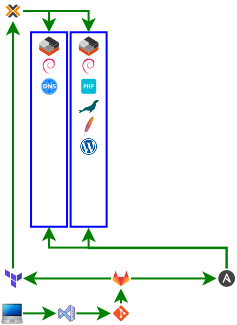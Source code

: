 <?xml version="1.0" encoding="UTF-8"?>
<dia:diagram xmlns:dia="http://www.lysator.liu.se/~alla/dia/">
  <dia:layer name="Fondo" visible="true" connectable="false"/>
  <dia:layer name="Fondo" visible="true" connectable="false"/>
  <dia:layer name="Fondo" visible="true" connectable="false"/>
  <dia:layer name="Fondo" visible="true" connectable="false"/>
  <dia:layer name="Fondo" visible="true" connectable="false"/>
  <dia:layer name="Fondo" visible="true" connectable="false"/>
  <dia:layer name="Fondo" visible="true" connectable="false"/>
  <dia:layer name="Fondo" visible="true" connectable="true" active="true">
    <dia:object type="Standard - Box" version="0" id="O0">
      <dia:attribute name="obj_pos">
        <dia:point val="1.702,1.776"/>
      </dia:attribute>
      <dia:attribute name="obj_bb">
        <dia:rectangle val="1.652,1.726;3.552,11.55"/>
      </dia:attribute>
      <dia:attribute name="elem_corner">
        <dia:point val="1.702,1.776"/>
      </dia:attribute>
      <dia:attribute name="elem_width">
        <dia:real val="1.8"/>
      </dia:attribute>
      <dia:attribute name="elem_height">
        <dia:real val="9.724"/>
      </dia:attribute>
      <dia:attribute name="border_color">
        <dia:color val="#0000ffff"/>
      </dia:attribute>
      <dia:attribute name="show_background">
        <dia:boolean val="false"/>
      </dia:attribute>
    </dia:object>
    <dia:object type="Standard - Image" version="0" id="O1">
      <dia:attribute name="obj_pos">
        <dia:point val="10.982,13.586"/>
      </dia:attribute>
      <dia:attribute name="obj_bb">
        <dia:rectangle val="10.982,13.586;11.982,14.586"/>
      </dia:attribute>
      <dia:attribute name="elem_corner">
        <dia:point val="10.982,13.586"/>
      </dia:attribute>
      <dia:attribute name="elem_width">
        <dia:real val="1"/>
      </dia:attribute>
      <dia:attribute name="elem_height">
        <dia:real val="1"/>
      </dia:attribute>
      <dia:attribute name="draw_border">
        <dia:boolean val="false"/>
      </dia:attribute>
      <dia:attribute name="keep_aspect">
        <dia:boolean val="true"/>
      </dia:attribute>
      <dia:attribute name="file">
        <dia:string>##</dia:string>
      </dia:attribute>
      <dia:attribute name="inline_data">
        <dia:boolean val="true"/>
      </dia:attribute>
      <dia:attribute name="pixbuf">
        <dia:composite type="pixbuf">
          <dia:attribute name="data">
            <dia:data>iVBORw0KGgoAAAANSUhEUgAAAYAAAAGACAYAAACkx7W/AAAABHNCSVQICAgIfAhkiAAAIABJREFU
eJzt3Xl8VPW5P/DPcyYLRBAkgFgQkkjRAkoVlACByUwSjOxbeu2m3tvrrSjaVr21aiuutVZb27rQ
X2lvxW62iCyiLFkmgyC44C5uYOKCCyTKIsGQzDy/PwCLSiDLnPP9npnP+/XypVU4309Dcp455zzf
5wBERERERERERERERERERERERERERERERERERERERERERERERERERERERERERERERERERERERERE
RERERERERERERERERERERERERERERERERERERERERERERERERERERPYT0wGI2iM/P79zVlZWrqr2
FJHsA3/vparZAD77S0QyVLUrgDQAIiLdAUBVM0TkmAP/vEdE9h345x0AFECziOxW1X0A6gHUHfh7
vYhsB1CvqvWBQGD7J598Urthw4a9Xn8NiDqKBYCsNHfuXKe6ujrPcZw8ADkikquqOSKSAyAHQB+T
+Q7jAwC1AGoA1Kpq7YH/vSUSibyJ/UWFyCosAGRccXFxNwCnxmKxwSIyBMBwAMMAdDGbLDEOXEVs
FpGNAF4GsCkQCDxRXl6+zXA0SnEsAOSpYDDYKT09fUQ8Hh8DYLSqni4iJ5rOZYKqviMizwJY5zjO
401NTU9Ho9FPTeei1MECQK4qKSnpHYvFRqrqcABjRKQAQCfTuSzVDOB5AOsArA0EAlFeJZCbWAAo
oYLBYFp6enp+LBabJCLFAM4Av8/aTVXfFJHlIvJwenr6YytXrmw0nYmSB38wqcOCwWAfx3HGi8gk
VR0vIt1MZ0pGqtoA4HERWa6qSyKRyFumM5G/sQBQu4TD4cGq+g0RmQVgiOk8KeolAA86jvOvioqK
V0yHIf9hAaBWCwaDOYFAYCqAMgBjTOehf1PVTQAWAvhHJBJ5zXQe8gcWADqi4uLi/rFY7Nsi8g0A
Xzedh45OVZ8VkX/GYrG/RaPRd03nIXuxANCXlJWVBT766KOQqv4PgOnYv4uWfEZV4wCqROQPO3fu
XLJx48Ym05nILiwA9Jnx48ef2Nzc/C1VvSRVe/OT2AequgDA/EgkssV0GLIDC0CKKysrC9TX108H
cBGAMPg9kdQOXhWo6u979eq1ZOHChTHTmcgc/rCnqGAw2MVxnG+JyOUATjadh7ynqjUi8ttAIPDH
8vLyPabzkPdYAFJMOBw+XlVnA5gjItmm85B5qrpLRO6LxWK386FxamEBSBGhUGgIgCsBfEtEMkzn
IfuoaqOI/M1xnDu4ryA1sAAkuZKSktxYLPYTVf2eiARM5yH7qWpcRBap6s+4pyC5sQAkqVAoNEBE
rgHwX2AbJ7XDwUIQi8WuiUajm03nocRjAUgyB1o5r1TV74tIpuk8lBSaADwgItdXVla+aToMJQ4L
QJIoKCg4Lj09/ToAs3niJzeoaiOAe+Lx+E3RaHSH6TzUcbwn7HNz5851HMf5biAQWCYiRSLC2z3k
ChFJE5FRIvI/eXl5jSNGjHh606ZNfNWlj/EKwMdCoVAYwJ0icprpLJR6VPUVx3Eur6ysXGk6C7UP
C4APBYPBgYFA4OfYP5WTyChVXQ7ghxwx4T8sAD5SWlqa2djYeA2An7CXn2xyYA/Bz7Ozs3+xcOHC
fabzUOuwAPhEKBQaDWC+iAw2nYXoCF6KxWIXRqPRDaaD0NGxAFhu0qRJWXv27LkOwJXcyEU+oQDm
f/rpp1c+/vjju02HoZaxAFgsFApNADBPRPqbzkLUVqr6nojMqaqqWmw6Cx0eC4CFgsFg90AgcA+A
b5nOQpQAf3Ec59KKioqdpoPQ57EAWCYYDOY7jvM3EckznYUoUVT1bQDfjUQia0xnoX9jAbBEMBhM
cxznpwB+ynv9lIxUNQbgjl27dv2Mr6e0AwuABQ5M7PwrgNGmsxC5TVWfCgQC366oqHjDdJZU55gO
kOrC4fD3mpubXwRP/pQiROTMeDy+MRwOX2A6S6rjFYAhwWCwk+M4d4nIf5vOQmTQXxoaGr6/YcOG
vaaDpCIWAAPGjx9/YlNT04MicpbpLESmqeqzaWlpM8vLy2tMZ0k1LAAeKyoqKozH4/8Ukd6msxDZ
QlXrReSbVVVV5aazpBJ2m3hHwuHwVaq6QES6mg5DZBMRyVLVb+Xm5jrnn3/+mmg0yjHTHuAVgAdK
SkqOaW5u/ouITDedhch2qvrgMcccc/7y5csbTGdJdiwALhs7duwJ6enpDwMYbjoLkY88D2BiVVXV
VtNBkhkLgItCodAQEXkEwADTWYj8RlW3ApgYiUSeN50lWXEfgEsKCwuLAKwDT/5E7SIifUXksaKi
olLTWZIVHwK7IBwOXyAi/xSRLNNZiHwuE8C5OTk5H9bW1m40HSbZsAAkWDgcvhHAr8GvLVGiOCIy
KTc3V2tqaqKmwyQTnqQSR8Lh8K8BXGU6CFESEgChnJycXrW1tStMh0kWLAAJMHfuXMdxnD+IyCWm
sxAlMxE5Kzc39yvnnXfeI9wr0HHsAuqgsrKyQF1d3Z9E5HzTWYhSyD927tx5PsdKdwwLQAeUlZVl
1NfX/wPADNNZiFKNqj4cj8e/EY1GPzWdxa94C6id8vPzOzc1NS0RkcmmsxClIhE5WUSG9+nT56F3
33232XQeP+I+gHYoKyvLyMrKWigi7E8mMkhEzuncufPS0tLSTNNZ/IhXAG1UVlYWqK+v/zuAaaaz
EBEgIic1NzcPHTBgwKK33norbjqPn/AKoA3mzp3r1NXVLQBQZjoLEf2biExzHOfPc+fO5TmtDXgF
0HriOM48EflP00GI6MtE5LS33367f01NzTLTWfyCBaCVwuHw7SJymekcRHREp+fm5h5XU1Oz0nQQ
P2ABaIUD4x2uNp2DiFplJMdGtA4LwFGEQqH/FJFfm85BRG1SmJeXV1tTU8NR0kfAjWBHcOD9vatE
JMN0FiJqsyYRmVBZWVlhOoitWABaEA6HB2P/PP/uprMQUfuo6q5AIFBQUVHxouksNmLL1GGMHTv2
BACPgid/Il8TkWPj8fiyYDDYx3QWG7EAfMGkSZOy0tPTF4Nv8iJKFjmBQGB5SUnJMaaD2IYF4PNk
z549fwUw0nQQIkqo4bFYbAF42/tz2AV0iHA4fC1n+hMlrcG5ubkNNTU160wHsQWr4QGFhYVFIrJK
RFgUiZKUqsZVdUJ1dfUq01lswAIAIBQKDRCRpwH0NJ2FiNylqh+lpaWNKC8vrzGdxbSUfwYQDAY7
icgi8ORPlBJEpEdzc/Oi/Pz8zqazmJbyBSAQCNwDYLjpHETkHRE5PSsr67emc5iW0reAwuHw9wD8
0XQO8lbPnj0xatQojBw5En379sVxxx2HQCCA7du34/3338f69euxfv161NfXm45KLlPV8yORyP2m
c5iSsgUgFAqdJCLPAuhqOgt5o1evXvjOd76D0tJSpKWlHfHXxuNxrFq1Cvfddx/q6uo8SkgGfOI4
zhkVFRVvmA5iQkoWgGAwmBYIBNaC/f4pY9SoUbj66qtxzDFt2wvU0NCAX/ziF1i3jp2DyUpVn9q1
a9eYjRs3NpnO4rWUbHnMy8u7SUS+aToHeWPGjBm46qqrkJHR9pl+6enpKCwsxJ49e/DKK6+4kI5M
E5G+mZmZ8dra2mrTWbyWcgWguLi4QFX/KCIp/wA8FeTn5+PHP/4xHKf9f9wighEjRuDtt99GbW1t
4sKRTcbl5OREa2tr3zIdxEspdQuouLi4Wzwefx6c85MSevTogQULFiArKyshx9u7dy/OP/98PhxO
Uqr6TlNT07C1a9d+bDqLV1LqU3AsFrsHPPmnjAsuuCBhJ38A6Ny5My644IKEHY/sIiInZmRk/MZ0
Di+lTAEIhUITROTbpnOQN/r06YPS0tKEH7e0tBR9+/ZN+HHJGueFw+HJpkN4JSUKwOjRo7sC+L3p
HOSd6dOnIxBI/CMux3Ewbdq0hB+X7KGqdweDwS6mc3ghJQpAZmbmrSJyoukc5I3MzEycffbZrh2/
tLS0ze2k5B8i0t9xnJtN5/BC0heAwsLCkQBmm85B3iktLUXXru7t78vKynK1wJAVLg2FQqNNh3Bb
UheAsrKyDMdx/sSWz9QyebL7t3BnzpzZodZSspuIOCLy/8rKytq+ecRHkvo7uK6u7loAQ0znIO8M
Hz4cubm5rq/Tp08fjBzJjeRJbmhdXd1VpkO4KWkLQCgUOglAUv/h0ZdNnz7ds7VmzJjh2VpkzE+D
weBA0yHckrQFQER+LSKZpnOQd7z+VH7GGWcgLy/Ps/XIeyKSEQgEfmE6h1uSsgCEQqEwgCmmc5C3
pk+f7vl9ebaEpoSZRUVFxaZDuCHpCkBZWVkAQErt5qP9u3TPOeccz9ctLi5Gt27dPF+XvKWqdxw4
tySVpCsA27dv/76InGo6B3lr/PjxRnrzMzMzMXHiRM/XJc8Nq6ur+y/TIRItqQpAQUHBcY7j3GA6
B3lLRIzeipk2bdpRXzBDSeHmYDDY3XSIREqqApCenn4d+HL3lDNixAj079/f2PrZ2dkoKCgwtj55
Q0R6BwKBa03nSKSkKQDFxcX9wR2/KcmGB7EzZ840HYG8MScYDPYzHSJRkqYAxOPxn7LtM/X07dvX
ig1ZgwcPximnnGI6BrmvUyAQuNp0iERJigIQDAZzVPV80znIe9OmTYOIHe814sawlHFhSUmJ+9vN
PZAUBcBxnOtFJKlndtCX2TaULRgMolevXqZjkPvSm5ubrzEdIhF8XwCKi4u/yhe9pKazzz7bqrHM
aWlpmDRpkukY5I3/LCoqGmQ6REf5vgDEYrEbAbAHL8WICKZMsW+z96RJk5CRwYvRZCciAVX1fUeQ
rwtAKBQaAuAbpnOQ90y3frake/fuCIfDpmOQB1T126FQ6GTTOTrC1wUAwP9y1n9q8nLqZ1vNmjXL
mgfT5B4RCYjIFaZzdIRvT57FxcVfAfBN0znIe3379sVZZ51lOkaLcnNzcdppp5mOQR5Q1fOCwWAf
0znay7cFIB6PX8rOn9RkU+tnS7gxLDWISGYgELjYdI728mUBKCkpOUZVLzSdg7xnW+tnS0aPHo0T
TjjBdAzygKpeUlJSYk87Whv4sgA0NTV9T0SyTecg75WWllrV+tkS0wPqyDsi0iMWi11gOkd7+K4A
lJWVBRzHucx0DvKera2fLZkwYQKysrJMxyAPqOoVfnxfgO8KQH19/XQAJ5nOQd4766yzcOKJJ5qO
0WpZWVkoKSkxHYM8ICK5dXV1U03naCvfFQBw4mfKsrn1syUzZ860/oE1JcxFpgO0la8KQFFRUZ6q
FprOQd7r27cvRowYYTpGm9neskqJIyLFoVDIV3cnfFUAVPVCbvxKTTNmzPDtJ2lOCU0ZIiIXmA7R
Fr45mQaDwTRVPc90DvJeVlYWxo8fbzpGu40YMQK5uUkxPZiO7nvBYNA3s8l8UwACgcBkEfmK6Rzk
vdLSUt9300yd6rvng9Q+JwQCgXNMh2gt3xQAbvxKTX5r/WzJ+PHjceyxx5qOQR7w07nKFwXgwDs4
/XsPgNpt5MiRvmr9bElmZibOOcc3HwypYyaMHz/eF9+0vigAgUDgPBHx3SYL6rhk2k07bdo0BAL8
Nk52IhJoamo613SO1vBFAQBn/qekE0880ZPWz507d+Ldd991fZ3evXtjzJgxrq9D5omIL85Z1heA
Ay9cGGY6B3lv+vTpnrR+PvLII1i0aJHr6wCcEppCRgSDwYGmQxyN9QVARP7DdAbynldjFGKxGJYt
W4ZVq1Zh9+7drq83dOhQnHyyr18iRa3kOE6Z6QxHY30BAG//pCSvBqmtXbsW27dvR2NjI1asWOH6
ekByPdeglvnhw6vVBSAYDJ4CYIjpHOQtEcHkyZM9WWvx4sWf/fOSJUsQi8VcXzMcDqNHjx6ur0PG
DSsuLv6a6RBHYnUBcByHr3xMQfn5+ejXr5/r62zevBkvvvjiZ//7ww8/xLp161xfNy0tzbMCR2bF
YrFZpjMcidUFQET4xCwFeTX189BP/wc99NBDnqw9ZcoUZGTwjaYpgAWgPQ5spODtnxTTr18/nHHG
Ga6vs3PnTlRVVX3p37/44ot47bXXXF+/e/fuKCwsdH0dMktETisuLu5vOkdLrC0Azc3NE01nIO95
NT9/+fLl2Ldv32H/25IlS1xfH2BLaKqIx+PWTjGwtgAA4L75FNOlSxfPWj8ffvjhFv97JBLBRx99
5HqOgQMHYujQoa6vQ8aVmg7QEisLQFlZWQaAkOkc5K3S0lJ07tzZ9XUee+wxbN++vcX/3tTUhEce
ecT1HACvAlKBqpYMHz483XSOw7GyAGzfvn0sgK6mc5B3RMSzkcmHe/j7RUuWLEFTU5PrWQoKCtCn
Tx/X1yFzROTYbt265ZvOcThWFgDHcay9ZCJ3jBo1Cl/5ivuve9i8eTNeeumlo/66HTt2oLq62vU8
juMkxbhrOiorb2lbWQBg6ReL3ONV62db2jy9mg80ceJEdOrUyZO1yAxVtfJDrXUFIBwOHw+2f6aU
AQMG4PTTT3d9nR07diASibT617/xxhutulroKK8efpM5IvL1YDDY03SOL7KuAKgq5+WmGK+mfh6p
9bMlXm0MmzVrlm9fek+tImlpadY9B7CuAAAYbToAecfL1s/ly5e3+fc99thj+OCDD1xI9Hn9+vXD
8OHDXV+HzLHxw611BUBErPsikXsmTJjgyf3vNWvWHLH1syXxePyIewYSacaMGZ6sQ2aoaoHpDF9k
VQHIz8/vrKruzwEgK3j5wvfWtH625JFHHsGnn36awDSHd9ZZZ6F/f2unBlDHnVlaWpppOsShrCoA
WVlZI0SEE7JSxOjRo3HCCSe4vs4bb7yBl19+ud2/f/fu3aioqEhgosMTEb4rIImJSGZTU5NVH3Ct
KgA23iMj99jY+nmkY6hqAtIcWWlpKbp25R7IZBWPx626DWRVARCRUaYzkDcGDBiAr3/9666vk6gN
XW+99RaeeeaZjgc6iszMTJx99tmur0PGWNXkYlUBAGDV5RG5Z8aMGZ60PT788MNtbv1siVctoTNm
zIDj2PajSYkgIu5veGkDa77Lxo8f3wOA+6+BIuO6dOmC4uJi19dpbm5O6FC3J554Au+8807CjteS
448/HqNG8WI4SfUPBoPdTYc4yJoCEIvFTjOdgbzh1eiD9rZ+tkRVsXTp0oQd70g4JTRpSSAQONV0
iINYAMhTXg4/60jrZ0tWrVqFPXv2JPy4XzRs2DAMHDjQ9XXIe/F4nAXgi0TEmi8KuWf06NGejD9+
4403sGnTpoQft6GhAStWrEj4cQ/Hqy4p8pZN5zprCgAAXgGkAK9Oam5O8ly8eDHi8bhrxz+oqKgI
xx13nOvrkLdExJpznRUFYO7cuQ44ATTp5eTkYNiwYa6vs2PHDkSjUdeO/8EHH2D9+vWuHf+g9PR0
TJzIV2MnoVMBWDH5z4oCsGbNmlwROcZ0DnKXV62fy5YtS1jrZ0u8agmdMmUK0tLSPFmLPNM1GAwO
MB0CsKQAqCqfdiW5rl27oqioyPV1Et362ZLnnnsOW7ZscX2d7OxsBINB19chb4nISaYzAJYUAMdx
ckxnIHd51foZjUZRV1fn+jqAO11GhzNr1ixP1iHv2HLOs6IAAMgxHYDc4zgOJk+e7MlaS5Ys8WQd
AKioqMDHH3/s+jqDBg3C4MGDXV+HPJVjOgBgSQFQ1RzTGcg9BQUFnrR+vv766660frakqakJjz76
qCdrcWNYclHVXNMZAEsKgIhY8cUgd3g14tirl7gfaunSpWhubnZ9nbFjx6JXr16ur0PesOWcZ0UB
4BVA8srNzcVpp7nf9ux262dL6uvrsWbNGtfXCQQCnu2gJvfZcs4zXgDy8/M7i0hv0znIHV62fjY1
Nbm+zuE8+OCDnqwzefJkZGZa9UIpaicROSEYDLrfFXEUxgtAly5dcmDJpghKrGRr/WzJa6+95smz
h65du3oyRZU8IY7jGN8LYLwAqOrxpjOQOyZOnOjJJ9aXX37Zs9bPlnjVEjp9+nRPrqjIfTbc+TBe
AGKxWLbpDJR4XrZ+Dhs2DFdccYXRHbPRaDSho6dbkpubi9NPt+qdItR+xs99xguAiBj/IlDiedX6
edCECRPwq1/9ytjwtFgshmXLlnmy1owZMzxZh1xn/NxnQwHoaToDJZ6JUcZDhw7FvHnzMGjQIM/X
Bva/frKxsdH1dfLz89GvH1+elwSMn/uMFwBVNV4FKbG8av08nF69euHOO+/E2LFjPV979+7dqKqq
cn0dEcHUqVNdX4dcZ/zcZ7wAwIIvAiWW6V2rnTp1wty5c3HhhRd6/sB00aJFUFXX1yktLcUxx3CA
rs8ZP/cZLwC8BZRcunXrhnA4bDoGRATnnnsufvazn3naO19TU4PnnnvO9XWysrJw9tlnu74Oucr4
uc94AVDVHqYzUOJ41frZWsFgEHfddReOP967bmOv3hUwc+ZMOI7xH2FqP14BiEiW6QyUGLaOKzjp
pJMwb948T95GBgDr16/He++95/o6ffr0wciRI11fh9yhqsbPfcYLAAB7Pi5ShxQUFFg7sKxbt264
7bbbcM4557i+lqp6NpaaLaH+JSIZpjMYLwCqavyLQIlhovWzLdLT03HllVfiRz/6EQKBgKtrrVix
Ag0NDa6uAQBnnHEG8vLyXF+HXGH8w6/xAmBDFaSOGzhwIE499VTTMVpl0qRJ+PnPf44uXbq4tkZD
QwNWrVrl2vEP5dW4bUosGz78Gi8AsKAKUsfZ/un/i0aMGIF7770X/fv3d22NxYsXe9ISWlxcjG7d
urm+DiWc8XOf8QJgQxWkjrGl9bOt+vbti3vuuQf5+fmuHH/r1q144oknXDn2oTIzMzFx4kTX16HE
suHuh/ECYMMXgTpm0qRJyMjw5x9jVlYWbrrpJpx77rmuHN+rt5RNmzbN6DA8ajtV5RUArwD8LRAI
eDb10y2O4+DCCy/ENddck/BC9swzz+DNN99M6DEPJzs7GwUFBa6vQwnFAkD+lkzvqi0qKsIdd9yB
Hj0Suzdx6dKlCT1eS0yP4CD/MV4ARGSf6QzUfn57+Hs0Q4YMwbx583DyyScn7Jjl5eXYtWtXwo7X
ksGDB+OUU05xfR1KGPdHxx6F8QKgqiwAPjVw4EAMHTrUdIyE69mzJ37zm98k7HWWjY2NePTRRxNy
rKPhxjD/EBEWAF4B+Fcy33LIyMjA1VdfnbCJoosXL0Zzc3MCkh1ZMBhMmltyyc6GD7/GCwAsuAyi
tuvevTsKCwtNx3DVwYmi1113HTp16tShY9XV1WHt2rUJStaytLQ0TJo0yfV1KCGMn/uMFwAbqiC1
nZ9bP9tq3LhxuOuuuzr8ikuvpoSm0p+Nn9lw98N4AbDhi0BtEwgEUu5TZl5eHu69994OTRR9+eWX
8eqrryYw1eF1797dlxvzUhCvAGDBF4HaxqvWz+3btyMWi7m+Tmt169YNv/zlLzs0UXTx4sUJTNQy
Pgy2nw13P4wXAFV1f2QiJZRXJ5d58+bhyiuvxI4dOzxZrzXS0tI+myjanp231dXVqKurcyHZ5510
0kmevf+A2kdEjJ/7jBcAAPWmA1DrffWrX8WQIUNcX6eurg7r1q3DCy+8gEsvvRRvvfWW62u2xaRJ
k3DLLbega9eubfp9zc3NWL58uUupPi+Zu7SShPufBI7ChgJg/ItArefVp/+lS5d+1jb53nvvYc6c
OXj88cc9Wbu1RowYgXvuuafNE0Uffvhh7Nvn/tX/6NGjccIJJ7i+DrWPqho/99lQAHgF4BNetX42
NTV9aeNUQ0MDrrvuOtx///2ur98WByeKjho1qtW/Z8eOHYhEIi6m2k9E+K4Auxk/97EAUKtNnjzZ
k/bCioqKw973V1UsWLAAt9xyCxob7ekdyMrKwo033timiaILFy50MdG/TZgwAVlZxl89S4chIsbP
fTYUAOOXQXR0Xm4wWrZs2RH/e1VVFa688krU1xv/+fnMoRNFMzOPPuSxpqYGL7zwguu5srKyUFJS
4vo61Ha8BbSfPT/F1KJgMIiePXu6vs4LL7yA119//ai/btOmTZg9ezZee+011zO1RVsminq1MWzm
zJkJGWdBiaWqxs99NhQA41WQjs6re8lt6ZOvr6/HD3/4Q5SXl7uYqO0GDx7cqomi69atwwcffOB6
nr59++Kss85yfR1qM+PnPuMFIB6PbzOdgY5s0KBBGDx4sOvrbNu2DevWrWvT79m3bx9uu+02zJ8/
35P377bWwYmixcXFLf6aeDzu2bsCuDHMPoFAYLvpDMYLQGNj41sA7PnJpS/xqp982bJl7dr5q6p4
4IEHcO2112LPnj0uJGufjIwM/OQnPzniRNFHH30Ue/fudT3LiBEjkJub6/o61Gra3Nz8tukQxgvA
hg0b9qoqrwIs1b17dwSDQdfXaWxsxCOPPNKhYzzxxBP4wQ9+4MltldY6OFH05ptvPmw3zieffILV
q1d7kmXq1KmerENHp6rvR6PRT03nMF4AAEBEakxnoMObMmUK0tPTXV+nsrIyIW/NqqmpwezZs/Hs
s88mIFXi5Ofn47e//e1hJ4ouWrTIk9tX48ePx7HHHuv6OnR0tpzzrCgAqlprOgN9WVpaGiZOnOjJ
WkuWLEnYsXbt2oWrrrrKs8FrrZWXl4d58+Z9aUbP1q1b8fTTT7u+fmZmZocG2VHi2HLOs6IA2FIN
6fO8av18/vnnsWXLloQeMxaL4e6778add97pyZu4WuvYY4/F7bff/qXbMYsWLfJk/WnTpiEQCHiy
FrXMlnOeFQUAgF2TvgiAdy98d/OT+vLly62bKBoIBHDZZZd9bqLo008/jbffdv+ZYO/evTFmzBjX
16GjqjUdALCkAKiqFdWQ/m3QoEH42te+5vo627Ztc33I24svvog5c+agtrbW1XXaatKkSbj99tvR
vXt3qKpnt6w4JdQ8W855VhQAx3E2m85Anzdr1ixP1lm6dKknL315//07Y1ojAAAW8UlEQVT3MWfO
nDbvM3DbaaedhrvuugsDBgzAqlWrsHv3btfXHDp06FE3qZHrEnvPs52suBlYU1OzIzc393IARx+i
Qq7Lzs7GFVdcAcdx9/NBY2Mjbr31Vs8GuzU3N6O6uhrA/hOvLeMRunbtipKSEmzZsgW7du3y5H0L
6enp1hXDVKGqOyORyDWmcwCWXAFg/0awl02HoP0mTZrUrrddtVVFRUVCWj/b4uBE0Ztvvtm6iaI3
3HADOnXqhHg87vp64XC4VfOKyBUvwpLNr7YUAABwfzQiHZWXUz8T2frZVtXV1bj88sutmyg6ZcoU
T65M0tLSMHnyZNfXoS8TkRdNZzjIpgJgzRcllYVCIU8+GT733HN48803XV/nSF599VXMnj0br776
qtEcX+TVrakpU6Z48n4H+jxVteZcZ00BUFVeAVjAxqmfbjo4UdSrcQw28eoNb/R5Np3rrCkA8Xj8
BVhyXyxVDR48GKeccorr63z44YdWvd+3qakJt912G+655x6rJop6gS2hnlNVteZ5pzUFIBqN7lDV
d03nSGVebfxaunSpJw862+qhhx7CNddcY9VEUbcNHDgQQ4cONR0jlbwVjUat2ZVoTQEAABGxa4JX
CsnOzsa4ceNcX6exsRErVqxwfZ32evLJJ3HxxRfjnXfeMR3FM7wK8I6qWnWOs6oAAGBjsiGTJ0/2
pPWzvLzc89bPtnr33Xdx6aWX4plnnjEdxRMFBQWHnVJKiSciVp3jrCoA8Xjcqi9OqvBy6qdXb8Dq
qN27d+MnP/kJHnjgAdNRXHew/ZTcF4vFrDrHWVUAOnXq9DQA4y9JSDVebQp69tlnjbd+tkUsFsP8
+fOtmyjqhokTJ6JTp06mYyS7vb1797bqstKqArBy5cpGAFZ9gVJBqrV+ttXy5ctxxRVXWDVRNNG6
dOmCkpIS0zGS3VMLFy7cZzrEoawqAAdYdYmU7IYMGeLJYLAPP/wQ69evd30dt7z00ku46KKL8MYb
b5iO4ppZs2ZZMx8pGanqWtMZvsjGAmBPg3gK8Kr1c8mSJVa2frbF9u3b8aMf/Qhr11r3c5wQ/fr1
w/Dhw03HSGbWfbi1rgDEYrG14IYwT2RnZ2Ps2LGur2N762db7N27F9dffz3uv//+pNw0NmPGDNMR
kpWmp6dvMB3ii6wrANFotA6cDOqJKVOmeNL6uXr1ak/m3HvF1omiiXDWWWehf//+pmMkHVV9dvXq
1R+ZzvFF1hWAA5Lj46LF0tPT2frZQdXV1bjsssuwbds201ESRkQ8awpIMVae01gAUlQ4HMZxxx3n
+jrPPPMMamqsePudKzZv3ow5c+bglVdeMR0lYUpLS9G1a1fTMZJKIBBYaTrD4VhZAHbu3LlWVe3e
LupzU6dO9WQdv7Z+tkV9fT1+9KMfYdWqVaajJERmZibOPvts0zGShqru+vjjj58wneNwrCwAGzdu
bBKRiOkcycqrd8J+8MEH2LDBuudermhqasIvf/lL3HPPPb7vdgL2Pwx2+5WgKWT1xo0bm0yHOByb
/4R5G8glXrV+Ll68OClOhm1xcKLoJ598YjpKhxx//PEYNWqU6RjJwtpzmbUFIC0t7VHTGZJRdnY2
CgoKXF+nsbExaW6JtNVTTz2Fiy++GG+//bbpKB3CKaGJkZ6eXm46Q0usLQCrV69+B8BLpnMkm6lT
p3rS+rlq1aqkav1sq61bt+Kyyy7z9UTRYcOGYeDAgaZj+N3zB85lVrK2ABzwoOkAySQ9PR0TJkzw
ZK1ly5Z5so7Ndu/ejauuusrXE0W9ul2YxBaaDnAkVhcAVfXvT46FioqKPGn93LhxY1K3frZFPB7H
/Pnz8atf/cqXE0W9+p5JVo7j/Mt0hiOxugBEIpHXVPVF0zmShVcz31Oh9bOtHn30UVxxxRX4+OOP
TUdpEy83DCYbVX2moqLC6umBVhcAABCRf5rOkAxOPfVUz1o/n3jCypZn41566SXMnj0br7/+uuko
beLVyJBkIyJWf/oHfFAAeBsoMdj6aYft27fj8ssvx2OPPWY6SqtlZ2cjGAyajuE7qmr9M0zrC0Ak
Etli24uU/aZnz54YM2aM6+ukcutnW+zduxc33HAD5s+f75uJorNmzTIdwVdU9clIJLLFdI6jsb4A
ALwN1FFetX6uXLkypVs/20JV8cADD+Cmm27yxUTRQYMGYfDgwaZj+IbjOL44Z/miAMRisb+pasx0
Dj/yqvVTVbFkyRLX10k20WgUl156KT788EPTUY6KG8NarVlEfHHr2hcFIBqNvisivLfQDsXFxeje
vbvr62zcuNH3O19N2bJlC2bPno3nn3/edJQjGjt2LHr16mU6hh88UlFR8Z7pEK3hiwJwwHzTAfyI
rZ/+sHPnTlx11VVYudLKqcEAgEAg4Nn3k5+JyB9NZ2gt3xSAWCy2XFV9UVVtcdppp2HQoEGur/Pe
e++x9TMBmpqacPvtt+POO+9ELGbnHc/JkycjMzPTdAxrqerWHj16WDv87Yt8UwCi0WiziCwwncNP
vHzhu1+6Wfxg+fLluPbaa62cKNq1a1cUFxebjmEtEfm/hQsX2lm9D8M3BQAAAoHAfFVlk3kr9O7d
25PWz71791p928KvbJ4oOmPGDIiI6Rg2UlX11YdUXxWA8vLyGr4opnWmTJmCQCDg+jqrVq3Cnj17
XF8nFW3duhWXXHKJdS/VycnJwemnn246ho3K/dD7fyhfFQAAiMfj80xnsF1mZqYn81tUNWlf+G6L
hoYG/OxnP7NuouiMGTNMR7DR700HaCvfFYBevXotAbDZdA6bhcNhHHvssa6vw9ZPbxycKHrHHXdY
M1E0Pz+fLaGHUNU3xo4d67tPQ74rAAcesPzWdA6befXw96GHHvJkHdpvxYoVuPzyy/HRRx+ZjgIR
wbhx40zHsMmdN9xwg++eT/quAABAVlbW/6lqvekcNho2bBhOOukk19fZunUrnnzySdfXoc97+eWX
cckll2DzZvMXwcOHDzcdwQqqWp+Wlna/6Rzt4csCsHz58gb48H6bF9j6mfy2bduGSy+9FJWVlUZz
nHjiiUbXt8jd5eXlvuyE8GUBAIC0tLTfAfjUdA6b9O7dG6NHj3Z9nYaGBk79NGzfvn249dZbcf/9
9xsrxNnZ2UbWtcynIuLbxhTfFoDy8vJtAP5uOodNpk2bxtbPFKKqWLBgAW688UZ8+qn3n4Vs3a3s
JVW9r6qqyv5Jfi3wbQEAAMdx7uDGsP0yMzNxzjnnuL4OWz/ts2bNGvzgBz/Atm3bPF13165dnq5n
G1WNBQKBX5vO0RG+LgAVFRWv+GXsqtuKi4s9af186qmn8M4777i+DrXN5s2bcdFFF3k6UXTLFl/t
eXLDX2x/5+/R+LoAAIDjONcDsKM52qBp06Z5sg5n/ttr586d+PGPf4wVK7yZRfbcc895so6lmhzH
ucl0iI7yfQE4UIH/YjqHScOGDUNeXp7r67D1037Nzc244447cO+997p6jz4Wi6G6utq14/vAnysr
K980HaKjfF8AAEBVb1DVfaZzmOLVtvzFixez9dMnFi1ahGuuuca1V3SuXLnSig1pJqjqvlgsdqvp
HImQFAUgEom8BeDPpnOYcPzxx7P1kw7r6aefxpw5cxL+zGbPnj1YsMBXQy8T7Q/RaLTWdIhESIoC
AACBQOBGAHtN5/Da1KlT4Tju/zGuXLkSDQ0Nrq9DifXuu+/i4osvxvr16xNyPFXFHXfcgfr6lN2I
/6mI/MJ0iERJmgJQUVHxnqr6dkNGe4XDYdfX2LdvH+f++FhDQwOuu+46PPjggx06jqri7rvvxpo1
axKUzH9U9XdVVVVbTedIlKQpAACQmZl5A4APTOfwUufOnV1f4+9//zvef/9919ch98TjccybNw83
33xzu54L7NmzBzfffHNKd4Gp6rZAIPBz0zkSyf1tox7avHlzY25u7icAJpnO4pUTTjjB1ff+Lly4
EH/+c0o+XklKtbW1qKioQLdu3TBgwICj3j5sbm5GRUUF5s6di1deecWjlNa6rKqqyq6383RQ0r3X
be7cuc5jjz32JICUGFXYqVMnXHLJJSgsLERWVlaHj6eq+PDDD/H6669j0aJFeOmllxKQkmzUq1cv
BINBnH766cjJycFxxx0HANixYwfefPNNPPfcc4hEIql8v/8zqvrsuHHjRvhx5PORJF0BAIBwOBwC
UGU6BxElB1UNRiKRpHv4kVTPAA6qqqqKAOBTSyLqMFX9ZzKe/IEkLQAAICL/q6qNpnMQka/tBXCV
6RBuSaqHwIeqqan5OC8vLwCg0HQWIvKt6yORyHLTIdyStFcAAJCdnX0rgJdN5yAi/1HVF3fu3Hm7
6RxuSsqHwIcqLCwcKSLrRCRpr3aIKLFUNe44TkFlZWVitlBbKulPirW1tVvz8vJ6AhhpOgsR+cad
VVVVfzIdwm1JfQvooEAgcLWq1pjOQUS+8FY8Hp9rOoQXUqIAlJeX7xGRS0znICL7xePx70ej0U9M
5/BC0t8COqimpmZzbm7uSQCGmc5CRHZS1fuqq6t/ZTqHV1LiCuAgx3EuBVBrOgcR2UdVazIzM39g
OoeXkr4L6IsKCwvHiEiUXUFEdIhmERmX7F0/X5RyJ8Ha2tp38vLy0gAETWchImvcUFVV9TfTIbyW
UreADorFYjeqakpVeiJq0brs7OxbTIcwIeVuAR1UVFSUF4/HnxWRY01nISIzVHVnWlra6eXl5SnZ
Jp5yt4AOOjAr6AMA00xnISIzHMf574qKiqSc9NkaKVsAAKCmpua5nJycfiJyhuksROS5e6uqqpLm
Be/tkZLPAA6VmZk5R1WfMp2DiDz1REZGxuWmQ5iWss8ADjV+/PgTm5ubNwLoZToLEblLVbfF4/Hh
0Wj0XdNZTEv5KwAAWL169Tuqei6AZtNZiMhVzY7j/AdP/vul9DOAQ9XW1tbk5uY2AigxnYWI3CEi
/1tZWfkP0zlswQJwiJqamsdzcnKGiMhg01mIKOH+VVVVdaXpEDbhLaDP0717954HYIPpIESUUE8H
AoH/AqCmg9iED4EPo6CgoFdGRsbjAAaazkJEHaOqNSIyqqqq6kPTWWzDK4DDWLt27XbHcaYA+Nh0
FiJqP1XdGY/Hp/Dkf3gsAC2oqKh4RVWnqWqj6SxE1C5NqjozGo2+ZDqIrVgAjiASiawB8J/gfUMi
v1FV/V51dXWl6SA2YxfQUdTW1r6Um5urAEKmsxBRq/00EoncYzqE7VgAWqGmpiaak5OTJSJjTGch
oiNT1d9EIpGfms7hBywArVRbW1uZk5NzvIiMMJ2FiFr0f5FI5BLTIfyCzwBaTyORyMWq+ifTQYjo
sP4yduzYC8Fndq3GK4A2OvPMMx/Zu3fvKQCGmM5CRPup6uJ4PP6dBQsWxExn8RNeAbTRwoULY9nZ
2d8F8IjpLEQEqGp5ZmbmN6PRKIc5thF3ArdTfn5+586dOy8SkXNMZyFKYY82NDTM2rBhw17TQfyI
VwDttGHDhr09e/acpqoPms5ClKKWZWRkzODJv/34DKADNm3aFDvzzDMfamho6C8iXzedhyiF/D0W
i32zsrKyyXQQP2MB6KBNmzZpbW3tstzc3B4ARprOQ5TsVPX/jRs37r/5wLfj+AwgcSQUCt0uIleY
DkKUxG6vqqq6Cmz1TAheASRQbW3t6gNjIwrB4kqUSArgp1VVVdeZDpJMeJJyQSgU+oaILADQyXQW
Ir9T1X0i8r2qqqq/ms6SbFgAXFJYWDjGcZwlAHqazkLkYx+LyIzKyspq00GSEdtAXVJdXb3OcZzR
qvqG6SxEfqSqNY7jjOHJ3z28AnBZMBjsGQgElgDgJFGiVlLVJ0WEb/JyGa8AXBaNRuuysrLGA1hk
OguRT/xr7969hTz5u49XAN6RcDh8GYDbAaSbDkNkG1WNici1VVVVvwTbPD3BAuCxUCg0DsC/ROR4
01mILFInIt+srKysMB0klbAAGBAMBvsFAoGFAPJNZyGywEZVnRmJRN4yHSTV8BmAAdFo9N2MjIxC
AL8znYXIsD9kZ2eP5snfDF4BGBYKhc4TkbsBdDWdhcgrqrrTcZxLKisr/2Y6SypjAbBAKBQaAOCv
IlJgOguRB56IxWLfiUajm00HSXWcBWSB2tranQMGDPiL4zgNAILgnwslp2ZVvX3Xrl3fXb9+fZ3p
MMQrAOsUFhaOdBznrwAGms5ClEBvOY7znYqKirWmg9C/8SGwZaqrq5/IyMgYDuB+01mIEkFV78vI
yDiNJ3/78ArAYkVFRaWq+nsAA0xnIWqH2ng8flF1dfUq00Ho8Hiv2WI1NTWbhwwZ8od9+/alARgl
IrxiI+upalxE5sdisWnRaPQV03moZbwC8ImioqLT4/H4H0XkDNNZiFqiqi+q6oXV1dVPmM5CR8cr
AJ+oqan54Mwzz7yvoaGhSURGAUgznYnoEHsBXL9r167z169f/7bpMNQ6vALwofHjx5/Y3Nx8C4Dv
gH+GZJiqLk9LS7usvLy8xnQWahuePHyssLAw6DjObwB83XQWSj2q+iyAH0YikTWms1D78KGij1VX
V0fHjh07XFXPV1XOTidPqGo9gB/27NnzTJ78/Y1XAEmiuLi4Wzwe/ymAOeDL6Mkde1X1rszMzFtW
rly5y3QY6jgWgCRTUlLSu7m5+XIR+QFYCCgBVHWfiNwH4MaqqqqtpvNQ4rAAJKkDD4qvVNXvi0im
6TzkS00AHhCR6ysrK980HYYSjwUgyYVCoQEicg2A/wJbR6kVDmzkWuQ4zrUVFRVvmM5D7mEBSBGh
UOhkEbkCwHfBW0N0eJ8CuN9xnDt44k8NLAAppqCgoFd6evolInIJgJ6m85AV6lT1T4FA4HcVFRXv
mQ5D3mEBSFGlpaWZjY2N/yEiVwM4xXQe8p6qvikiv8vKypq/fPnyBtN5yHssAClu7ty5zpo1a6YB
uAhAEQfOJbcD9/crAPx+7NixS2+44Ya46UxkDgsAfSYYDPYLBALfBjAbHEGdbN5X1fsdx/kDO3ro
IBYA+pK5c+c6a9euDavq/wCYBiDddCZqO1WNA6gSkT/EYrHF0Wi02XQmsgsLAB1ROBzuq6rfFJH/
ADDCdB46OlV9SkT+6TjOP/hQl46EBYBa7cCegmkAygCMMZ2H/k1VNwFY6DjO3ysrK183nYf8gQWA
2iUUCp0M4BsAZonIaabzpKjnVfVBx3H+xZM+tQcLAHVYOBw+XlXPFpFJAEoAdDedKRmp6h4AEQAP
p6enr1i9evU7pjORv7EAUEIFg8E0x3FGi0ipqpaKyNfB77P20gMz91eKyMpYLLaeD3IpkfiDSa4a
PXp0186dO4+Mx+MFAMaIyBgAnU3nslQTgBcArAOwNhaLRaLRaJ3hTJTEWADIU2VlZRl1dXUjAIwW
kQLsf5tZqu45qFXV50RkrYg83qNHj40LFy7cZzoUpQ4WADKutLT02MbGxq8CGCIiw1V18IFbR8ky
q2g3gNcBbAKwUURebmxsfH7t2rXbDeeiFMcCQLaSkpKSnKampjzHcXJVNQdAjojkAsgFcILZeJ+j
qvq+iNSoaq2I1ACojcfjtaq6JRqN1poOSHQ4LADkS8FgsBOAnPT09J7Nzc3ZjuP0BJANoNeBvx/8
q5Oqdsa/R2B3OzDvKB1AlwP/7hMATQd2zu488O8+FZG92D8iuf6Qv7arap2q1qelpdXHYrHtmZmZ
tStXrmx0//81ERERERERERERERERERERERERERERERERERERERERERERERERERERERERERERERER
ERERERERERERERERERERERERERERERERERERERERERERERERERERERERERERERFR6vn/i68H6tEB
JBgAAAAASUVORK5CYII=</dia:data>
          </dia:attribute>
        </dia:composite>
      </dia:attribute>
    </dia:object>
    <dia:object type="Standard - Line" version="0" id="O2">
      <dia:attribute name="obj_pos">
        <dia:point val="1.3,15.831"/>
      </dia:attribute>
      <dia:attribute name="obj_bb">
        <dia:rectangle val="1.25,15.469;3.017,16.192"/>
      </dia:attribute>
      <dia:attribute name="conn_endpoints">
        <dia:point val="1.3,15.831"/>
        <dia:point val="2.967,15.831"/>
      </dia:attribute>
      <dia:attribute name="numcp">
        <dia:int val="1"/>
      </dia:attribute>
      <dia:attribute name="line_color">
        <dia:color val="#008000ff"/>
      </dia:attribute>
      <dia:attribute name="end_arrow">
        <dia:enum val="22"/>
      </dia:attribute>
      <dia:attribute name="end_arrow_length">
        <dia:real val="0.5"/>
      </dia:attribute>
      <dia:attribute name="end_arrow_width">
        <dia:real val="0.5"/>
      </dia:attribute>
      <dia:connections>
        <dia:connection handle="0" to="O9" connection="4"/>
        <dia:connection handle="1" to="O10" connection="3"/>
      </dia:connections>
    </dia:object>
    <dia:object type="Standard - Line" version="0" id="O3">
      <dia:attribute name="obj_pos">
        <dia:point val="3.967,15.831"/>
      </dia:attribute>
      <dia:attribute name="obj_bb">
        <dia:rectangle val="3.917,15.469;5.75,16.192"/>
      </dia:attribute>
      <dia:attribute name="conn_endpoints">
        <dia:point val="3.967,15.831"/>
        <dia:point val="5.7,15.831"/>
      </dia:attribute>
      <dia:attribute name="numcp">
        <dia:int val="1"/>
      </dia:attribute>
      <dia:attribute name="line_color">
        <dia:color val="#008000ff"/>
      </dia:attribute>
      <dia:attribute name="end_arrow">
        <dia:enum val="22"/>
      </dia:attribute>
      <dia:attribute name="end_arrow_length">
        <dia:real val="0.5"/>
      </dia:attribute>
      <dia:attribute name="end_arrow_width">
        <dia:real val="0.5"/>
      </dia:attribute>
      <dia:connections>
        <dia:connection handle="0" to="O10" connection="4"/>
        <dia:connection handle="1" to="O11" connection="3"/>
      </dia:connections>
    </dia:object>
    <dia:object type="Standard - Line" version="0" id="O4">
      <dia:attribute name="obj_pos">
        <dia:point val="6.2,15.331"/>
      </dia:attribute>
      <dia:attribute name="obj_bb">
        <dia:rectangle val="5.838,14.536;6.562,15.381"/>
      </dia:attribute>
      <dia:attribute name="conn_endpoints">
        <dia:point val="6.2,15.331"/>
        <dia:point val="6.2,14.586"/>
      </dia:attribute>
      <dia:attribute name="numcp">
        <dia:int val="1"/>
      </dia:attribute>
      <dia:attribute name="line_color">
        <dia:color val="#008000ff"/>
      </dia:attribute>
      <dia:attribute name="end_arrow">
        <dia:enum val="22"/>
      </dia:attribute>
      <dia:attribute name="end_arrow_length">
        <dia:real val="0.5"/>
      </dia:attribute>
      <dia:attribute name="end_arrow_width">
        <dia:real val="0.5"/>
      </dia:attribute>
      <dia:connections>
        <dia:connection handle="0" to="O11" connection="1"/>
        <dia:connection handle="1" to="O12" connection="6"/>
      </dia:connections>
    </dia:object>
    <dia:object type="Standard - ZigZagLine" version="1" id="O5">
      <dia:attribute name="obj_pos">
        <dia:point val="5.7,14.086"/>
      </dia:attribute>
      <dia:attribute name="obj_bb">
        <dia:rectangle val="1.25,13.724;5.75,14.448"/>
      </dia:attribute>
      <dia:attribute name="orth_points">
        <dia:point val="5.7,14.086"/>
        <dia:point val="3.5,14.086"/>
        <dia:point val="3.5,14.086"/>
        <dia:point val="1.3,14.086"/>
      </dia:attribute>
      <dia:attribute name="orth_orient">
        <dia:enum val="0"/>
        <dia:enum val="1"/>
        <dia:enum val="0"/>
      </dia:attribute>
      <dia:attribute name="autorouting">
        <dia:boolean val="true"/>
      </dia:attribute>
      <dia:attribute name="line_color">
        <dia:color val="#008000ff"/>
      </dia:attribute>
      <dia:attribute name="end_arrow">
        <dia:enum val="22"/>
      </dia:attribute>
      <dia:attribute name="end_arrow_length">
        <dia:real val="0.5"/>
      </dia:attribute>
      <dia:attribute name="end_arrow_width">
        <dia:real val="0.5"/>
      </dia:attribute>
      <dia:connections>
        <dia:connection handle="0" to="O12" connection="3"/>
        <dia:connection handle="1" to="O13" connection="4"/>
      </dia:connections>
    </dia:object>
    <dia:object type="Standard - ZigZagLine" version="1" id="O6">
      <dia:attribute name="obj_pos">
        <dia:point val="6.7,14.086"/>
      </dia:attribute>
      <dia:attribute name="obj_bb">
        <dia:rectangle val="6.65,13.724;11.032,14.448"/>
      </dia:attribute>
      <dia:attribute name="orth_points">
        <dia:point val="6.7,14.086"/>
        <dia:point val="8.841,14.086"/>
        <dia:point val="8.841,14.086"/>
        <dia:point val="10.982,14.086"/>
      </dia:attribute>
      <dia:attribute name="orth_orient">
        <dia:enum val="0"/>
        <dia:enum val="1"/>
        <dia:enum val="0"/>
      </dia:attribute>
      <dia:attribute name="autorouting">
        <dia:boolean val="true"/>
      </dia:attribute>
      <dia:attribute name="line_color">
        <dia:color val="#008000ff"/>
      </dia:attribute>
      <dia:attribute name="end_arrow">
        <dia:enum val="22"/>
      </dia:attribute>
      <dia:attribute name="end_arrow_length">
        <dia:real val="0.5"/>
      </dia:attribute>
      <dia:attribute name="end_arrow_width">
        <dia:real val="0.5"/>
      </dia:attribute>
      <dia:connections>
        <dia:connection handle="0" to="O12" connection="8"/>
        <dia:connection handle="1" to="O1" connection="3"/>
      </dia:connections>
    </dia:object>
    <dia:object type="Standard - Line" version="0" id="O7">
      <dia:attribute name="obj_pos">
        <dia:point val="0.8,13.586"/>
      </dia:attribute>
      <dia:attribute name="obj_bb">
        <dia:rectangle val="0.438,1.163;1.162,13.636"/>
      </dia:attribute>
      <dia:attribute name="conn_endpoints">
        <dia:point val="0.8,13.586"/>
        <dia:point val="0.8,1.213"/>
      </dia:attribute>
      <dia:attribute name="numcp">
        <dia:int val="1"/>
      </dia:attribute>
      <dia:attribute name="line_color">
        <dia:color val="#008000ff"/>
      </dia:attribute>
      <dia:attribute name="end_arrow">
        <dia:enum val="22"/>
      </dia:attribute>
      <dia:attribute name="end_arrow_length">
        <dia:real val="0.5"/>
      </dia:attribute>
      <dia:attribute name="end_arrow_width">
        <dia:real val="0.5"/>
      </dia:attribute>
      <dia:connections>
        <dia:connection handle="0" to="O13" connection="1"/>
        <dia:connection handle="1" to="O14" connection="6"/>
      </dia:connections>
    </dia:object>
    <dia:object type="Standard - ZigZagLine" version="1" id="O8">
      <dia:attribute name="obj_pos">
        <dia:point val="1.3,0.713"/>
      </dia:attribute>
      <dia:attribute name="obj_bb">
        <dia:rectangle val="1.25,0.663;2.964,1.826"/>
      </dia:attribute>
      <dia:attribute name="orth_points">
        <dia:point val="1.3,0.713"/>
        <dia:point val="2.602,0.713"/>
        <dia:point val="2.602,1.776"/>
      </dia:attribute>
      <dia:attribute name="orth_orient">
        <dia:enum val="0"/>
        <dia:enum val="1"/>
      </dia:attribute>
      <dia:attribute name="autorouting">
        <dia:boolean val="true"/>
      </dia:attribute>
      <dia:attribute name="line_color">
        <dia:color val="#008000ff"/>
      </dia:attribute>
      <dia:attribute name="end_arrow">
        <dia:enum val="22"/>
      </dia:attribute>
      <dia:attribute name="end_arrow_length">
        <dia:real val="0.5"/>
      </dia:attribute>
      <dia:attribute name="end_arrow_width">
        <dia:real val="0.5"/>
      </dia:attribute>
      <dia:connections>
        <dia:connection handle="0" to="O14" connection="4"/>
        <dia:connection handle="1" to="O0" connection="1"/>
      </dia:connections>
    </dia:object>
    <dia:object type="Standard - Image" version="0" id="O9">
      <dia:attribute name="obj_pos">
        <dia:point val="0.2,15.281"/>
      </dia:attribute>
      <dia:attribute name="obj_bb">
        <dia:rectangle val="0.2,15.281;1.3,16.381"/>
      </dia:attribute>
      <dia:attribute name="elem_corner">
        <dia:point val="0.2,15.281"/>
      </dia:attribute>
      <dia:attribute name="elem_width">
        <dia:real val="1.1"/>
      </dia:attribute>
      <dia:attribute name="elem_height">
        <dia:real val="1.1"/>
      </dia:attribute>
      <dia:attribute name="draw_border">
        <dia:boolean val="false"/>
      </dia:attribute>
      <dia:attribute name="keep_aspect">
        <dia:boolean val="true"/>
      </dia:attribute>
      <dia:attribute name="file">
        <dia:string>##</dia:string>
      </dia:attribute>
      <dia:attribute name="inline_data">
        <dia:boolean val="true"/>
      </dia:attribute>
      <dia:attribute name="pixbuf">
        <dia:composite type="pixbuf">
          <dia:attribute name="data">
            <dia:data>iVBORw0KGgoAAAANSUhEUgAAAYAAAAGACAYAAACkx7W/AAAABHNCSVQICAgIfAhkiAAAIABJREFU
eJzsvV2y7EhyHuiBzDzn3ltVzVa3UcbWjCjxYbQA6mkWw11QC+i9yLgGroA0PoivNNM8jBnnRaKG
ZHf1rbr3nJMJ1wPix93DPX7wk4lTBa86F4hwD/cvAogvAgEkAHDIIYcccsghhxxyyCGHHHLIIYcc
csghhxxyyCGHHHLIIYcccsghhxxyyCGHHHLIIYcccsghhxxyyCGHHHLIIYcccsghhxxyyCGHHHLI
IYcccsghhxxyyCGHHHLIIYcccsghhxxyyCGHHHLIIYcccsghhxxyyCGHHHLIIYcccsghhxxyyCGH
HHLIIYcccsghhxxyyCGHHHLIIYcccogp7h5Bfvvb37rT6eyGYXBBhmEIf+DzwTkOBxF/BlskafDp
Uv2RpRHXjret//DXWj+5zfEssW/BV8Mr48n2S2lq22Iv88dxZH+3242lNaHxtHS/vdSXy+/ffml7
zLZHf+4hQT1OaUB/7paDrSDnLZ3/l//yl+58vjhEHADwDIBPAO4JAJ597JP/c+LvkEM2kXxwBQiD
QK1z703khOmQ3QuS7QgAN/939X+v/u8NEW7eZtOTcrMB4C//8i/d73//e/j22+/c5XI5IcIHRPgF
AP4bAPgjRPwGET8AwMXjOCGic9NZfZzZh6wsGP/4LNtr3wn5H6T/bgXJXyD9VwD4CgBfAOAHAPgD
AHwPgJ99vn5Zt6JsNgBcLhf33Xffucvl6TQMw7Nz8B0A/Fvn4P9wzv0JAPzKOfcdAHwEgCcAuDjn
BgAYvIvjTD9kZZlOqcChiADOod+6dzEIvAeMh6giyf8FAH4EgM8A8HsA+BcA+J8AcAJwIwDeiH0o
v7psMgD89re/dYg4XC6X0zAMz6fT6Vvnhl8Nw/Ab59yfOef+gx8EfgkA38C0JPTk8RxLQYdsIA6c
Q0iDwLSV9wjk+vue5T1gPCQKXfZ5g2nW/weYyP+fAeB/AMCTn4dcnYObP7xvADA6F+8PrCqbDADn
89kB4BkRPgDAd8MQyH/4P51zf+qc+4/OuT8ZhuGXzrlvnHMf4Gc3APQey/LNruXxtvCv3/xsL1/C
02sP4NwAw8CXUcIAQG+y8hu1FdjRrq/Bem8uStv3NFAdAgBpPf8G09LPF4izf/cdAD57uzcAuE4P
xcAJAH8EcC8AMG5xrDcZAIZhcIj45Bz8AgD+rXMT+Q/D8GfOuX/vrwT+2Dn3i0D+zrkLENJ/7JM5
99hCZVu25/eTKBHo23q8bf1LqbdHOa5tT2Mke+ccDMMAp9MAwzBkVwDhqZrb7UYINh8Ieus3V0pP
GFlPCx3yLgRhWgL64P/86oc7AeAIADd/ap4B4DzdFoXRl3kfVwD+Sc8nRPw3fs3/z5xzfzoM7t8P
w/DvnBt+7cn/E0w3gcOTQADwcz6h15+ll22kcql/LO7f+yqAlnHOwek0wPl8htPpBMMwQDjlEEe4
3Ua4Xq+AiGxwyAc8G8PSRwSt8pTw5aOgP9++8m7FQeRdNwDgCdLKRziYA0y86JyL9wu+bgFmswEA
ppHtj5xzf+Kc+w/D4P6jvxL49TAMfyTIH3A6k9myz+Nn6Y+6GijZpefW0z6aabqtx5vn3yqf++Mk
V6ufdhVA45fj8Rl8ugI4wfl8hmE4EaIfwblp5n86neB6vXbE0+sk96mUbOTM3voL5H8MAO9WBpiW
vQeIE+A4BoQl8BeY7hP8ztvdVE8LZLMlIAA4I+I3AO5XfhD4E7Ls88k59+RtmnyWOl1PeZKzyL51
KaAQgW37BgtJqlYe17fFs31Z/rlfWj4nc7kv82ySteqT1y3YTH9pRj+tq05LQHQZaBwBhgHFI5Zy
sJP+5WBaHgSsbdi3BgJr9n8sAb1rcTARuoP0WygAgJE8AfQC05NB/wOmifImsuUAcEKED9Pjn+6X
zrlfimUfNbbdUXJSKdlba8hWx+21r8+G5xNtPtjIGFr8VFbTl0i8zb9+HGh9ajPeEjGmffuqQ8az
BwoLh1YvXWRVdP8ULyfy0uzcsrEGAUn6LVcZh+xeHNmeYVox+Q4AbgDuFQD/AAB/BNNj8meAbR6K
2WgAOAEAnADwAuA+AsA35GmfC0w/+or21kwmJy1Jam2d2CK6nGjL9nIwyPfbBw8rX9a1laR1QtTb
S4s3138qa/m2Yss8Hje3zePVBoqckEcYx7AFcgWQk6xsn1JbTPtlIrfqnrDxQUGb9dNXPhzE/5OS
cCUQBoEXAPdLv/8B4hLR+sd8yyuAMLKFVz98cM49TY82JSl3Dr2zWfZtVw2l5Ymy/WSb57Xba/oc
cypHY9SxtJXR4/X412b9JTKO3rP21sprg2c5nn1VRuuFnuhvcLtND1tPP/6aytP36iQCttsnbW0i
L22lPU1rAwB9Oukg/5+cIKR7AggA38JE/p983skuuky2ugkMkEa1C0yVoI96Tt2nOCuMOcF60iEA
BqLASAGEezBtkZcHRGKP0X20QalDCCWSv7SPwLfTXm6PaOmx6K+2lVgTZiB2qa364lC/tfbl5TDg
EGSpHQ9WLhx7icew5+dOqiO3xwgVRwfjzcENADDOUaYrgNt4g9v1CuPtCjjeAHCc/uLxSjHkFQhm
x1LqlW1sV7K0FfGOgGEwut1gvN0Ax1u8esnOH1XIMWN1YDtZEaZj/sW+dKHGKsVpsZW4lbKqf6Hr
8a/6a8xTxfmfnhdXcMI9gfAWhI/+L7wzLT2ytrJsPQCEip2Br2OpleHHLXWIqTPiNHIggoudCcAx
UidbhRgBEFxGoOWyDhKhRT80NiUbEPveNuDm+jxmtBOYQn1jvbPysq4aDmSxaIxQR7U+BlbTr1VG
9UGPcYqb4yGxrLqrdUt6dA7G8QS32wnwND0B5HwkHBFu4zgNANc3wOsb4O023R0Gzb9Wf1kfzDDk
efz8xnEExBvgeIXx9gZ4e4XxhoBXmG4LjpDeDuOL02cHM6H6cM6Sw6SJQ+Kvx38oX7JX9Huz79XX
BQEGBBgov6seAyeGVZP4jjTYiPxDsNVFGQDiEFhe5/edtTizCa69bSe2LnsHgDjFQpppxMbKPs/L
T60aNq6n5cO+crqyMUGxc8JG+EfVv0st4sLSpGSDUJ5v87o4nuOXZWQZzR5jfGorj1fyPo4jIAAM
OCY/6N/BO47TVcCNPFsf60ZROBo9NinSPiqqNJ1HPAtZcwwAMGEb0d+TQIRRjI8YfFlxpGinCC0n
G6hUpuZf+jlkrtAngzYlf4ANXwZHBgHAiUVdyC8RPJKzG52Ll+rT5IsPEKX1YKRLEep2+odelteX
RnI/fFkq5CdcLWvWdEkhmDGbEF+pQ+tyTsDKlyMKbRBJWG876RcM/6W18Ogza788Vt5OpLFCW5vt
NNncYDr/2Nu1MPkeEc17AKjgkW0n663VT54PNDaO/j6Fv1k94fE61kYRFUTRd1NeZVJFqgokkuEw
1xd6tI9fi8kTWnbuAov1RnvHjMGzuPNyC9L6IMB4A7i+Arx9BXj7EeD2BabLOIAGTpcT53d5BUCS
zvlBICMC2nlSCzrA4QTjcAY8PcF4OgO6qT1Sx847kt8jrtIhzDpeDFmxp/msI9tkGVL86oaSFo1L
/emxzLgZTqstJBnxOsp2y8lMaTMjn5bhdnqb2gMSJVFZV8s+pVHxFUtk7QSR8LGhTL0dSP2s9iNt
HWKPiHCLpD+lR9KW6RhTMsoy8iQ9l0yj3Ccadikbq3FlQvpUXYvRIq+LqTVs8qBGlYiZ0mI1v+Hq
cBwn8n/5DPDD7wA+/y+AP/wTwOv3k9lQXdK/C/kDbDQAtD6lwMwQINzgwsHBOJxhfP4Gbs/fwu3p
E4yny3RFQAoyQonZoiOGHFTs6ElIOzQrL+xEXJXASHnpm9Zbw4XCR9pIwirVrUxOsoxsA05koh1Z
DKs9dJ1GflodWF1Rwab4DeisQRdpGXLMqD953HndIffjnWVtr8VW6hUxIMQlnxsS8kcgAwBpVdFW
2i5vm7SDip10IIqIPKOwOMc1PPK81nHqgRVXWq7iRsFL+4SJ1WeiFVtmuJQ93gBevwL8+K/gfvc/
p7yvnwG++gHAjQBuswd7umTTL4JRyR93A0gdInTt0OAO8PQEt+dv4e2bX8Hbx1/A7fIMOJx8p9KI
SCN+EHZKOc1edn5JasFKEAhQPev4/Fy0iVSJQwmG2Jl+s/oIYlRjpX+rbdPQ5qotKvgM3JNO8U1I
hhKSbuc9Y8pjx4z6Uuw1PMxWHpdi/QSW4M/bTmv9CLcxXAXI2T+Nk7GPPuGSWZjRs7BBXaXZiDx1
TCiW0wcCBYbPw1xlOpB+UNQFDbs8noxVaC4vfrJ+uwK8/AjuD98CIoD7+j3A7z/wspvO69vl7lcA
xWfu40nqYDyd4fb0Cd4+/gJev/0lXJ8+wTic/LHwVwrRUyye52uEWCTDWnlaDkW6VJ6fQBoGK77M
M+NJwmF+9IFEr1ejHatfzY+yJCY6VtU++idEi8mDOnihsAdQZ/u8bD6oBP+6vnDVpNYxzfwRgC35
3DBdBSCpE8XGRYCkDUWBM3WtjNJ/pb4SQ5ZpjmnaaHrFpyhM+1A9huazERcATCs3OA0AXz8DAIL7
+hnw+Vtwp83e5rBI7nYFAEAIk06zwhY9tYX2dycYTxe4PT3D9ekTvD1/gvEUBoBgh9ILBLWaH0KV
0jV7VY9t9hquJfGlP7XeFsE2xFnLnpJgM0mK9s3iFQYIeYWIwp76ZXbGcdTytaUfC69SvzAIjSNd
/iHkT/Dp5INKHklkZTrtqVEtfgO+bFLYhU/Tq4DN+P3+hVEWTmuzdAXgAKZB4PIB4PwEMOxjyUfK
3ZeAzG38x9s7BzgMgO4E48n/Dec0AIAyo/X/rJIPUCbATF9Ygir5K9l3+3Oc2LJygZicoTfiWe2Q
5RsEStM14szsy0QKoBG7oY92KOywrNfwF8tTvT7wIE5LPzdH1v79YIDEV5WoglFmJ3bMtGFvJKtE
3Gvfhc0navaqrYWn056VEfHjt0YBYDgDDieA4QTOiZu+Jt77y0NvAle85Oei8sx607ZEotZWjRNu
9CjLSOK5+WYSrW3jc+Y99uk5fd4OCi6mn4Ev8y/iUlJV80PcAomay1czrgKY3xIeBb8sN/MqICz/
hMc7wxIQUvJvIq4Ocuoh/syt6IsytupT6kv+LXxYxyvtm/FsgVcpazvYhTx0CYhvSYeNSb/jewz9
1W/Yz3+iNJkX07Pt0dCLnyGhTHfGX7s+gPEXnma5kr4WX8Mjj0/0j9weK/ZVPeo4Qj5KnKj7z3DJ
eEa51viBy/w/03lOZv2Y+kPkC8YbKNKVfHOmaxGXZW/oow2KdAGXtC/lV/HtDC8ATLMvH3scpz//
K++9yl0HgKJgaKf4PBDJ9CkynZN9JByTLN/oU7PsVT2m9Cr+1q4P2va9/qppZXnGikOJsGTfqrfi
M30hfhN+60a2XR6IHYYtTsclzvrpAEC5ooXUmK0kN4vsGuxb4lf1Ffs18WpNc0+80o+fBCYTYruT
J4AA9nYPQNAQ6zTCIg/QmDfXXtXXTsBefxVdt30FQA1fZitYXPNT6pio5LfYo9QViFLDWSuX4ZL1
lOUM/4p9OH/Bn8PT0g+QZ/0T+aPmR9ZP4pVSJEZUfBXsW2bRLfi6iZUkHoJX7LTiDZd/bHag1GFH
sosfgpFJPukEuQ+Ld9T+iCK9qj1W9DPir41v1fikvliwi4O6kU/LI/Fb84MFP7X4WhzpL9or6RJe
uc3sU0MFXqCPe7KlH+28rxFVZmMQVg/BocjQ/LfiayF+pUqLlq8W4a3EKeIlyz/hYKs+9iUPfww0
XWqnnsP6QyzL02Dk95Nlrz1W9DPir41vzfgq6fYurVT0PfbxfBF2c+Or9pWlpKy83HL7xAn+iR/y
6Ge4KmCTpipRVYhNIyos6WfYl+L34m0Z2O6Kt6bX8NK8eMBtvDuRXdwDSG3Hu7Ps3Fk5bVsivzXs
9+5vSfyMNFGkQSFHYZ+RreIv5jfYM70sPyM+1uwRTLzmlYyBj/AAApI3fZLZv1YhGqSYFrKUyGr2
pfi9eKW+Jf7meGv6Wnxhmw7+buXh9wDs1snztf7RRXK99tkWl/mr2S/2Z9wcL21RptHQS/L0ubR8
q743H5UZPyr1lfayfpY/FPXL6mv5K+Ci/R+B3PAVW+LTngmjSJNE1ilK9kacOTN0LX4suzVesbMZ
3opexqH3ACwIO5Nd3AMwy5KGlMTV1cCLD0algyyNv9hfowPaeGpHM9ypyxOo22u2pQ6LSn4pRkuH
VDuxoteIN/Ov6DQSk/UIu5HsyQveSF4YSNT6tBBciWClrLY0s5CQa+dhS7mWONGm109BXxswmGL/
o8DD7wHELaYGC50jWGR9wurH2tbikObtT23Wr/yIjabRe5RxaDpbChH2VX/I7Wr22tLPWnjkFpDb
xfKlH5HJ+uQ/+KJP/uA4eZPLxixRTM+wZ2qspGv2mcM7463pt8ar6GlevPwLWEqVe6zccQlIppFt
uQ3p0IYPldwkaS3d9vrba3xKbpGkhB0hL9OfRooo9QV/ADY5q/62fu5fbtHAabRbKT5CnP3HRz5H
3x4kLpPFxFwgGhlQTdfsO+Ovjrem3xpvRc+e769g2YlstASk5nodEjvW3ZidLCqJzXBfz2vVaz20
ar92/Foe6vmWX60RkezU9JauyZ/WlsJnxvYSv4XB8EMxaP7V2CKAXJIsxKGDSXjih77sjf3gS6uf
Fl9i0MrVlkpK/lEoS0TbjFfsbIa3pjeOf8m+C6/Uk/e2oM8v1W0HstEVQF5ZJAeK/egF0s/i477w
ZJG/xRe0I2b5lj3T43J/i+LX/KGeb5ZDrkfqReYretVO3gC1ZskaPtTzzaUeDb/ip8e+KT5Na/VL
/tjM39vimH7sNY7h4y4WKWWJDuKRelTySKLXTzPehXEs/1bHb4kj/UnbVj8tenoyIBTabT9yxyuA
oOO0Ijt7yEtrpIqdEssmS7HV7Jke8/xef4vi1+wJPo3MsrQgSY1kadrSm+Wlf4m7JX7lufzM74Lf
EfhMs/1K9pqeOGB9H8OyD7/xS9uEiSQqluwkolaiKsUvphX7Lnxb463pFfsivha8xvsdULHfkdzx
JjDtNKhskdlS5pEkBCJtk98K215/S+JbpBftMKVN8lLIVqaxYp/FDXFQxKvhkXpZntbKItcSflm/
BXib7DG393Ez4sd86YcOJAy4loFaWpp26APQUvxe4uvGtzXemj6rQAVfD17R8eOVXiHmDuThPwTj
FwT6EpBazv+Dwq64rdmv7W/VLebxJImZdqWbqZL0Ym4hXu+PwawZd+lHVwYOcZ40XQnIGX8NV2av
XKGkoOzcZe/58Td9M/KXO9lJbhEP5raSZFDqKv60+D1LQkX/FXy1+mhxsrwS3ppecTYbL33fv9Ix
dyob3wMgL/BvKVEwRbHtatiabe9BWvugtpzoWcdWOknpxEclv9newCVHgZY4Ldhby2nxtXzNT6ke
Wn0N3HRAmv5Qv/ErfUhcMh7L7iRk63hJgzWIX8W7IE5tAGny0xBHLbOkXZD8EMynrfNzR7LxFUCJ
xQqlkLSj5tLiAW0r+3Cvfql9rz86u5b6QDZqPk2jnhbnq2qPMUKHfYM/E689uzbxL4mv2Wf6Qlra
e1yS/G+YBgVmnCpO0lhOZ2Wwkq7Zd8ZfHW9N32BfxCPLdupn4XW5Pp0Au5W7vwoiT4dLZKaFkBna
EYC3JWpbNPLnbrf2l6U7yb9UntrHNNmuYt/gj+mN+mj2sRyW9a3xZ9nnN4MBcj+R/JG84pn82CuW
ouc4igyZVpKLiTqzLcRXCXAp3pq+Yr8Yb0HfEr+IV3TGQtPvSe7+Kgj9h18A4ElfEiDQNBTaVVPU
DkL1BFvqz8jP6m3pUaQhNUyWJ/SqTvibHcfyI+JrcUodUdqzEV/Zz+yVOKX6m/GNdNzFuI84Pd4Z
H/UM5I908qLELcWnSrWMRVSGn+6BoBC/5fwq2bfgq9VnNbwN/nrwOprxPgaEh1wBpN8BkK1iyzio
wJMqHygcYNtjRd/rzygX7VAvV9Kjkp+V1/yWZsGY1wuV/CquQvwibiO/tIRTqo923rTky/JW+xA9
+q36mgcMM3+LQMRORkoGW6xB/KgkauV68Gr+jeQs4teaprtdKv5mtYvjJ1jcRzCC7EIeeAWQDwK0
cwPttMoWuNn7In/pT7nyUfUaCapxFjxHL7davN74VX1haYmRMrVDw75SfzVefemH2ofZvXzihz/v
T8lFIRoUiZqeJS0isvQV+258M+xL8ZfWpyV+b/v3xA/H25H9csDdyI5eBpeSdIYlrLg/bSvJc+m2
5M/Ap5MeqT/LLz1SSfQhrZFli57GK5IhLYdKPXofAS3pUejlltojx6XhtQYFMx4W4un21DeO9NHP
cNOXPvWjEQVNV/Q0A7W0NO2wn4Wv074bb02/Nd6O+Gp7ki1W/O9EHv49AEmKWblSPvI2799WZt5z
/GWkI7YxjkJ+zA6VcqUngCSZGfEkWTJ74/l6E2/luXvVj1EPLV/zl5E0wVHDRe1LeLL2Is/9IzCi
Z1cAMS4JGEGQnRoRZSe9RTyo+Oqwl7jU2CV8jfWx4seyhfhUr7XLpnhr+Kz4RIeGzU7kod8D0AuL
rZW9qFFrHa6vePlE0PK0E1GyYUMZybJMb3W2VjwlvUirbF/AmdXB8JcRVq2eFsEZ8c1LOOEEU3ZG
/iOSzzsC0MGqTm4NxL82wbUQ2BpxmGmvn4Je82fFn423s1xI0iUghnO/I8BDl4C0V0Eg+KcnID9+
cd/qt03bhbN+aY+Y26lLPco24KFplHFKs34SHw1/ln3M1+IjL1f05+3RSNfsm/RWe8rzqGLfglfm
+/LxkU4ka/+e/OOgQINQqRJIp31mg5X0DPsl+LoHtl68ir4n/mK8FXwI4aQpt+sO5OGvgogSGg0g
OyCyI7O8ni0utM/S2lKHICOpx0p5Sy/j+4yqP2lvlbfwF/W1m6c1vEvqg2Jr1adU35YnpJIjegVA
X/OQ3vCpnKAsLfUd9qrNysRXir+0Pi3xq3hVkG3xV8HbqNeuIAtN/UjZ+T0AZTZbDFLT1U4oI790
MrFjrTjU9FZlJCuWfDA/pRNf06GCQcSt6gWTN5Wp4DX1WlsbZaptJXCVjg8ZBOLsfwS4YeEd/1JU
krCOl9Fes4lKaZMW+0zXS6xGHM1ei794ICCJTfGKcs7xc2jHxB9kF98ERtJYbM4rOMbiRYtXkx7z
fIUDsvzoF/U4FD+g7TdbopDxUKQr8Wm+Zm8ugRB7VPDRfGv2jTLu0qeKFNyldpf4qngM3MX6I8OE
HgOOKJZ/kk/mQAqKHYtANPtSV9qC+FExsDpeSxzN3xw/mt5qnyXt0oTXiiNOvOLB24c8/DHQRJ6p
weKMCwQ5gn0MpF7t3DV7jRwkaUl9RloyjtCH+pr2wEk0i6eUL5Kupi89rVSpj6yHbIeleLvt+Tml
21WWqmR9sjLypm+6AqCxo1SJSiGuot4guqieSVSt9t14a/qt8TbEXx2vy28Cl47ZTmQX9wC0803L
sMzMbYlk5RbFFgqkEu0UsiyWF/YZvoZ4lv8afrW8Eb+GLyNRqx068Lbaa/G1QUs7PsUrMf6oKaLP
Q/Dkz3/xOyIvo3b2pUSmERsriyJd03fYq3hkmU795nhr+DbEy05QYVc6jg+Wh98DqJ50elZOCnO2
srxGQsyudhPTKm/NYCvPwzO/xM7UW08MGc/Xl/LVuJoelXgivxWvtK8dH+YXFf+19iflqP9QBjnh
Z+/3j+clsg2TjCho0ihnElWhI1gmRT3ytBZH2nfhNfRW/Fh2Lbw1fI31seLHsgj59wD8nwpoP7KL
ewBTYvondUdUj3WpL2TGpTzm3DiBrBOldMJYfqOu0FmsE5XiUBulEl9pZzNfrb+lFwYSr1bGtGvA
q9pqukIsLU7WJuTRTkwfdg9XAhD6tkkIamId4m8i5AVx1H61IvEX+8BaeBvKtcSJNi1+kH/+pIuw
HicPvweQtsjaU+M2qazxTTUdOnuWj9wvyvKo81i0wzZ/aOlJGjXcvXqJR+JGkW/Yt9QPjbjFqxq0
y0m/Gl7tOFbttXgC7yiuAMiSkDn4kSwjodhKfad9S/wuvWJfxNdbv8zhnfHW9HPwiisAjSB2KHdc
ApJpZFsA0k4Y/lCUgczWJAlfwCa9KcVJo+HmqxaH6jVyMeNr5NlAVmq+Vt+G5+577bFUXqmXNjiY
8UokLuOh7kfzp+LjASjecOrRpR/1JW8tRGHpUNN32LfEX0p8pfi9eDXXiweSXrw1/RK8ghTiuSI6
/s5koyUgNdfrMMubOjaC1UoIvG2z4tJaC1HUW2XEwdPKaXioTj3xREzLvupP+jBstZhaPWr2GZsW
dJldaxmByzouajs21ENs6WOc9Jl+9opn34/T02mN50tu0EmUjcerZD9VzIRT1ivOVsWr+NPib4bX
0hv2WhyqZ28DreDaiWz8TWCSQxpGnb35P68BkhVd8nNNzNajPyUtl1iiPxR2KXbmD5VyAle3Xwsf
bRetXrL+0g/W7IJew2nhsfwnQszwt8Rn7WrEMe2V86jmXy2fZv0a+cdBgGBjDcDSVORJK+0kUYiG
0uwzWzVwxU9DHLXMDLzSXvPXUq4ljuVfbTNN32CvNjVC/j0AVBztT+54BRB0KLY+P1mo7c/Jj+ty
Eq48Fx/JiaQzUlP8ZSSnxMvs9HrqSxKS1BrxZ/XtWMpRyyvx0Chfs4/xjXrR+NiAV8NfxVfCm2b1
E9nTX/lOz/2HgSHxgEVEll7pEJKoTNLR9A32RTyybKd+c7w1fDvAmx1S5DeBQxnUbPcjd7wJTDsh
5ls6YtKGo9mpB7J0RhbA7fvI0/BXIietfCC9zJ6mJSmi0MtyRC/x1+qj4tH8GXoVr9wa9jRua3yJ
twm/0Z4qXv4YZyR55K94Nt/vrxKE1KNiQ9O9+op9KX4T3oK+Jf5ivDUApeWJAAAgAElEQVR8D8Zb
mtlS+8hn+5eH/RBMdsopwdscgdJryBHlYzmFTJidIA+vzOylvyxOSW9cCTD/ksSs+gh/VK/il2RZ
qL92xWDiNXBgAR/LV45La3xpL9s/4mwYBJGUY/lh+Sfc8M2XgLLGp6KShkFU5pVAL1GJncytEV92
MC2+2t0K/jbFW8FXq48Wp/kYFvy0DAT0vFGD7kM2vgcgr4nsthNWsWPHlJhdqgendHJk+6XyQlez
L5101VigE4xFOpo/qw6qHvP9Gi4tv+Zb889YulCPjL2N/CxmK64pL/TRuAxEX/MwBjMUISwSV+oT
9ysEaiRnEekqBFfxtybxq3hXjCPbf64fzV7aaJ+ETJePOoYHy8ZXAISulUZQrwKiFe807NjIS3tm
I9eHZZzKer4sr10l1PQ+YfJYK/6oL/jL4hvr/xhrrrRDJ95si7q9Fl+NZ9kr+LT60HbowBt8IGJ6
5n8Ub/lMhlxQJIrpBvtCcvFSRkv8Lryd8VfHW9M32BfxyLK99uEPbZudyF3vAcQ9pOmMbUgDBuPp
j/1mICNJECSQuzXJ0SzfuP6PSvmSfTP+NW/mEhKl5TTybcEr41ftUYnX61+rD3J7w5+sYP7IZ/5j
r+pL3pYSHzVQVb36rfF2xN8Eb01fsV8Tr9Y09OSTBLRTueurICjx57N/jISAILahPVEcB8laVAcF
XW1k1vQ0cObTwoC5f82P5k/Da/GHVR8VG+b7Ft5afglfCZvZlka7WPnyhCjUnZ5vccmHDgLiAy9x
3iEd184XiU8rYxJr5XxRfRXiaP60+LPx1vB11se8ErDwGuW6BwKSWIo3w8FOpN3JA14GB6D0cNJE
/iDQKwGSnYoVlmboLJPme+PcnqPI/aKwC3pU/FRm4Vq+qbfi1urTUg+s1EP4L8XR2iWzt+IVZvmq
/5arJAU3yQ+FEacln/iBlzHFzCqtyRpEKgmmyU9Br/mz4s/G21muJ47m30jOIn6tadbC60IM5GVL
59CD5QEvg0PRcdNWduZ0KZ7aNFJbkRQEaWQk0WDPw+jl0fKvkJ+Fp4ZXLV8jxR7SxDLeWnzVvtT+
IR7q9i3xs/KlQSTXhyuA+EH3UbznJyMKgziiemuiUuL36nvir0GsRXwz7Evxe/G2DGxz2hdFVumc
2Yk85GVwhEbSljQYIuaNCeS4UTvqxer8oKQz0iNkRfUaOTK9cd/B1Desk4NIq6Qq7FW8Uo9KfQy8
tfqV8Kn1MQYdNPCZeI2b15a/UM6nA8lHwle+7RtPvdJEBuM/vFGK+oK9Fq+bqFWQbfFXwVvTd9qv
iVfqW+L34g1PAUX+QqUQsDdHP1ru/jK4jBwE6fE9cuMXeWOWb15a+hK5cxxFMgmeVD+W3sAj28Un
8voo+K38Zr1xZYRGuhQfjXag8UEeFwOXmo/Cf4sfrg8kzz/sojz1Y3Z8pTOjyM9IoqA3Z6KV+FkM
y17JQJHfg1faa+2iVGmVGboWP5bdGq/YaWp/H9uqyk7k7q+CKLcI8jaOJIJcLaeuJdf04Gkng+lD
OdgobQz/qr4FS4UorBPPjCf0WpyYL/FL3xrmzvjy4Fq4SnhlWdWPrsue+JGPfLYQvySYLM+qL9VX
/M3xo+k1wiyW641j+DfLVfBuPiD24p0bp7C/M3nQqyDCFsnW74c9QQYoT4Ti0gQvk/FNUd+43m7Z
I1T8abN+FPhQ6CV+FPmyvCyHOS4Tf0t7CHzWUpCJr4C/hpfho37KV3dh6Uf+4jcuNzJSLnRsTa8R
Cy7Rd8afTayF+L14lRA2vt76ZQ7vjLemR2DfBI7nVChbifdAedCrIIwTEoU6Nt6kjO2ekRQoJAWs
jG5fuDnca6+SX8v6v0KGPf666meQaXP9CvbqtsGfZV+qf2inWF+rHF/6QQR207e49KMSyspEpg0k
rfHVdMG+Cd9C+1L8Xrya67vjremRG2TkQU/efcrdXwetz/5lidit02Aa21I0aumgS7aV9k36Xn/Y
5oP6oTamXvEn28DqEGqblPwZJzqSzCY/Vj20ziLKaLrMV0kH/tzhN34j+Y9UZ3VU7VgKQ1bG8DNn
hq7Fj2UL8Uv2KqkqitkDmxLgLnjFzmZ4G/QyP81aDcPHyt0/CEMbgs3WcNpJ7ZY3snxGW50lsjRy
bsnsLT3SMAR5p30c5CQ+kd+s1/ILVwEUbwm32R4FPdtW2sUsb+FT2jPYq+2Ttwv6/DAIsGWfMQ0K
GQnVCKZ0bjcTj6Fvid8VR7FH1bDipzGO5X8zvAvjWP4zPy1xwhIQkhMQdi93uwIAyDtsIi8EJGWy
H+NA7K35schIkvoNLnqXatb2V1qqUUgy89twH6EFr0q2LfXrXKqp2hfSLK6GH9NWi09tcGpf9ooH
+n5/ejKZnV7TK/ZMLYnHIqJGfUv8Xrwa8bXi6R7YtsZbw7c1XuEjnKzBrnSuPFjufA9AbwnrCpgt
AVE7xHQMNDJlfks3gYl9TW/ZW/EZWQm/pt7AL8kywzkDby1+tKs9GlpqT8O/tJf1oOVBi6scf5If
fFOiz5/4IQGD9BJJVlYjAct3Rd8SvxdvFmNFvFLfEn8x3hq+rfEaPtkVACqG+5EHvAqCb82DIEdU
2ttLZBTTCpllZNqqN544MsnQmnFbN2Wtm88G+WvxNLsaXi1+tEdhJ9O99Ueup8ex67gofrT2xMmW
3vClN37ZaTe74ysdu0g8qPgu2GtxpP0cvBnsrfFW4q+Gt4JP1mdtvOzt96gU3J884FUQ1C7LEUSI
EJmCEhAtXDqgNK3ZoWZL9dqBtk6iEiaRX8Ol5jfYavG1/Nn2Ao8sW6q/WrfScRF66Se75E55cebv
yf82pk888ntLC4k0K7MCwRUJeCFejUi1rtrrxzqe0mAzvAvirIKXpsOJBulPs92JPORVEOorIcis
jL32GYCPAwDRNiWRe5P8hTJflq/piX8UW1Vv+Df1Bn6MaAy8aNh1xK/atywBNdbfmr2X2rcJb/KL
Ph1e8TCOZJ+Wp7L40l9hApUcLP0M+x48Vb00aIjfhbcz/up4a/qV8GZXAFng3cndXwUh0/lELikm
0kefR24USzIAmhb+g16SjmWvkZmC19RnZEXLNdxMtuwzfQeZmv5q7VGzn3uzG+36yXjRj9KudKKA
UwwEIOQ/5Yeln3S0CECWBpHu0As8epmF9mviVfFX4nfj7Yi/Cd6afkW81CbNRNJ2p3L3x0CtF8Jh
IHlBdDHh/1IHNg4Gih1NJ7chwfIxP8hSD0q65IOzZRmDZm/V07LT4phYO+Jnfg1/qg7F1ohFyzNM
vBwSmzAIsHf9jGkigdxxtmsf80aiys57xZ+sIytn+DEJ5L3hreGr1Gcx3ppecdaL14qxU7nzD8H4
PlsSwlQsvZVRPAUEIOxotNJsWdOXnqYh5ZH4Z2nLjtZL2qFens7a1fZR4mCqgXkVkJVrzLf8ZH4r
5RheFFuZr7VrOg+K7YbhLz3vH97xT68MzE7ZTXBkp0RYi+M0EFKTn4L+Lng7y62OtzFOVqYTL/0d
AIh9c6R4rNz5ZXDapT8lv3wJISYQPFn4hbYqqRI9y1dIsKi3SFOJb5JVw9JPUV9YKpHtpg4+8spq
wdJPb31M/BpODV9oT9nOqRx9tDP7wAuIAHI/5olEMV2zV/Qs2UtUFft3j7eGb2u8FX0PXgx/Im+n
8sCXwQnSIg1GZ+jT7C38B8Iu0AUY5ED0NG2SnyQlWR5EWsZXSEoj8xa80h/D1Vi/nvqo+AtpFa+B
TzvetfrQdlPbdcrPZv+I/B3/GjCIjkV6ZSKhGailpWmHvRr/veGt6bfGW9C3xC9dUWj136HcfQko
vPlTn5mS8kgLpT+EcKUlyIUUY33eG5kkqpJsYYZs2WvxkeYL0sv0Hf4sP6x+FKe1PGbUU+KqpUvt
L9uTHjfzuFjtxusRCB6RzPjHdA8ge+qs1oFpQ2R5ZKeZCJSMJUT1MLwksSneGj6jPmvhlXotjlKl
iDe+DVTaa4X2IQ94F1BKs04tCYH4op0dSMdWR4/SCShPpJp91Fc6kgZa9V/TW/XBPEbNjxnL6hRK
/Fq66IsktPJqXQv+FSzZzB+B/do3DiBae0q8eWIdItX8W23WEueueGvl1sI7M85qeAv6EoGX2hNJ
GsF08Wh5wLuAkLQbGQRIGbkkFH0Kskh8hhWuQJGWW6IP/jQ7zZ+ML7cgZ9narL/gT8Uh9Qbe1quk
an0KaRVPCUdDuiF+IP80+6c/9vLtTDu22ek1faFjU6BmumLfjaem3xpvQ/xN8db0W+NV9Fl88TI4
xv77lQe9C4g3ChqNGwgzdmZ/XBxigSxo2Uh7xmR2xs1Mq7zcqv5q8WbcnDXxoth24ivhRat8Ca+G
o+NmM0mj94dIPuyOZP0/2M8hZtNW03fYa/GWEt/meGv4tsZb02+MV+qL8QX50L8dy87eBaQfMEr+
ifQk40g3mOfLkV2yl+Uni6HlET81LFleqS4KNjOOxCZiSP+0jIbPbB+r/pqvWlrzp6RDUT8ChCsA
+o7/OPnKjvO9iMo4v0r2LXiqeI34sexaeGv4GutjxY9lZ7a/eSWwEG/mttI+bcpdyM7eBUT4QcwY
uRIUfspvKNdnyzxG0qNS3nsIcVGxt/IzHqb5lVl3DS8KXJmf0lWKVk7Wp3AjW7XXcCntpuYraR8n
YkG63h9+7UuWhAiuWcSvEp7YaSYMw9+axL8qwVl4G8q1xIk2vX464jDdWu1CMtTzA2Fa/wk24Q/I
ybtP2de7gDI7quYkE/MlKcV8IPkbLL2Ic2ie/4ZHI2v+NHtV3+OfxIl4kZBzw1JZFteI39C+/Adf
OfmH5R+Kj0kvsZrERRImSWn6XmLtxZs5vDPemn5rvDX9ynjV8wP5U0BI7UqN+Vh50DeBcyKYEvGf
lIHpBnGyDZ0d2bFunhknFzqZmeULJEr1xfgibkauM/xJstX8V+1lfOs+i3EzOatHw036rD31dNiP
xI8QX/EQrgamU4WcO/JcUgmjYK+WWUgkPfGb8HbGXx1vTb813op+TbxN50f4B5MSLeN9yMPuASSC
iXQDtJEkGU9/yI5DTsQdBAly1tlBVP4fRnQsn9s3k7ok1+jDIt3OmbtW56J/WRdj8LRw9dQPQccZ
yiGkQYDc+EXybV+1s7F+hyJNDkRma9jTxlNjlPSKsyLx9OJV/GnxN8Nb04v6tByvLryG3oofy66E
N7sCMGLuSO56DyCf9ZNBgOpons9AQh45sRCiou4k8VAMLG0QWS9hWvls4MmC251ags0qWLPHPJYZ
X9kWyysY9MbV6yfztM5CB15J/uSxTxUT5H44fgWTxNXspzFOVkaJ3+JHJSXFUalcSxzLf+ZnQRy1
qXv9GPpos2K7GKcGj0X/DKw7kbs/BspmfD4v/huJkmxFJ0e+o5OkSk48nnlQC0Skk27BnoajWdWl
nZpebhv9tdirW+pPG+Rk+UK6hEfBx2b+KMkf2bnBGt0kKU3fYM+SnURUJaqt8dbwbY23plfsi/gW
tv+c9mzBK68Aop9S5R4rD/kegE5gykGL5OGvAAQRN7/rxtRLIpyMefnGNW/TX65nvmmVMEYr6I3y
qn3t5nHhZnLmT9a1xV8/HiBpOgGYnvHH/KPutC92E0MDUbBdmZamHfqW+Ivx1vBtjbemLxDjUrya
68UDSQEvxRBPTDSA7Efu+jI4bStncIxwlOIIAK5KNNF7Tmw+wYlI5GdErOnptv1GMvWdNUluyJ0y
W8j1zJ/lS0u3+jGwZOUq6QIeNhAgf6VzWvdHNkAwUYlL2lh6iVNxgCK/h4hkHM3fpngr+Gr10eJo
/DZ7oFCcrYpX8afFX4KXqujfTmXTewDO5W0nLNmeywjDkycbUYEMrC1ESvXGgZxFsI1xBHlmsAOR
0TDsygZtPs2ugES+iFl92kj6ifaVOK3pLL6dps/2h6d++Ht+tDZeSDyLCc4ikIq/NYnfJL2V4mgE
WvXTGCcrsxZeA9DSdtHKBJ6qXS3sRDa9AsivoDIG5Xq6jecyJxFqUF6eMIiH4GBxSLz6rL/Hn6ZP
StNW1lGLodpZ+YZftc20tkXFzoq/LB2e6qG/8k2veZ7qwnlIEt9cIrL0yvkq4xXTNfvO+Kvjrekb
7It4ZNlO/eZ4a/ga7eXbQN/BQPDAbwLHViIzegDZunS2nz9C2kGMPlMnPEtvrNGjSM/wl9tK37Xl
KA0L5OVpG5kzfcWfOgjIOEpb9KYZnrC04/dH/qI3+sw/K5haVN1llezSb0QUmtTib4K3pq/YL8Zb
0LfEX4y3hq8Xb/gHuWrHg8ADvwnM90PDhUEzzAJjSUpajImAbI0TQF0uIPnSDxTypc+Svww8d1N8
hUJ0Zw92ug0Inyi2RjmGQR982JWLjG+Wb0+j/yecA+HGLyV/ZAVFu2ci7GTjid1MrxGIFsokHsNP
90BQiF+yN68ELLxGuVp9VsPb4G9TvBa+Dry0TOEw70Xu/EGYQCZlUqNsGAg/EgQ10XyAki/Og6Z3
/QA9jhp5GvGxIY55JSKWNtQRkDYRwZXhs9b+C1dBWXvxclRHBwcdb0NaNnYk+bTeT9f9Eflx6Cc4
i0AKes2fFb8ax8LbWa4njubfSM4iUq1puvFW/K1J/Cpeq1wnXidtMPe1M7nzN4ETyQDks9aYh5EP
fK7/h5KRSVqa7541byXNSJaTkP4r4drjjhQIDSDawSzfUb+IF0U95vkHmQbNd0fat2E4pNqL3vJn
/mXHrxCb0r52p27U98RfjLeGb4Z9Kf7S+rTE723/nviPwAtO6VwFTDuRB30TWGFBclCQqOKyAM33
f/raeJ18KfGwfOtKIkCsEpmPZ9qDsK/FN/Rm2mgHE0ehPlZaiU/rzo5b1vb2DXYAjN/yDY96spe8
IQlMDwpLC1lMFJnD9viqvhdvTd9p3423pt8ab0f8h+NFns8vlXcrd78JnG8J6bHjhTzTEwDC9Lho
F/mqepHPiCnoW9bILXus2xfjULI1iDSrh2xP5UawimPmGr6oA9WnYHaaYp76DH3k0+eN5FygQZVd
e2ZndWSBy/KTubWIR+nsRaIS9rX6VfE11seKH8sW4ss+WfOnxZ+N18K3B7wuXwJCxXZnsvG7gMJz
Ud0OGEPF2Z8gV2Yf97WtcuC0fOtAm0SmxM/sjE5e0rF81OOX6sfyrLpr9amkFbxI7PLBiubzdCgX
Di19y+eid/1IglWTjcRzL4Kz2nftONGm109Br/mz4s/Ga5XbE16ln+bEsjvZ+AqAV7z2TvhAHqwd
/eUUkvKBNXQeVmbL3ijZCRxhoGF+KOcQvZqm/itXAVr9rfjNxFrDq7RXsT6FNI0v/NgY+TGJ/jAc
Sr/uP+J0FUB+9MX9B0GRrumtjh0rVElX7Fvi9+ItcUYvvu6BrRevou+J/5PA68S7gDBtdywPeBWE
lsbUcEIfsxBJA3eQv0aOAAZRzfFHt8qSSyhH7Uz/CskyO8XewjcrfuOaPYlLM5hNaGvWRgnANK6H
G77h5i/G9/xH8menSWfHpAaqSuo77FviLyW+Uvyl9WmJX8WrgmyL/1PDywYZ5PrCYX203PkxUIvY
ZImwxj0xQCADSkDFDpmxKTHQ9jNWk2Ub/Jn2RswSXlVn+VRwmbaN8WtpQeRpWxqo0nFHCCSfL/1w
8jc60JwZulb/WNbq+BV7laQUBYqd5vooAWYRlRFHs9fiLyZWkvgp45U2aOh3JHf/IVjaF2SR7csS
5ImRYOvTiacSyfAtMn9FPdKt8EfzUfMn49O0tgRk+Z8y83go8NX8UZxlUm5Ka/ERK2lZLoFABPa0
z0g+7qKS/xziX5Uw1BPTBrQ0juVfJaXGOJvgJRla3+9pT2n/bvCS+51kwjrFMOLsQO52BQBAiJA0
aCJHJO3rG87npyuARGbsWGRLE4WlEknq6qAhr0x6ln60+LWllNLSDoqthq+CvwffrHQBn1Iukvyo
zf5pw4rKmWno02cdX+mgRX2DfRe+TvtuvDX91ngb4r97vOjffunLahOYHcrdPwjDtz6lHVwkfwBh
KOB52cwd2bGpXwmgYqeso0t/WrxauoY3w912Q7Vc/1q8FdJa+2btnnBrj3zSPDZZymaCMg3teulP
TS+078bXYd8Sf85A0hp/Ft4avp8a3vAPKnrthHy8POybwPqbQVPDIW1EcQXgmJ/JiJFo3CrLLlY+
ynws22txaukqXkGyAUfJTwmPGa++TDPLXsNFjptF/uEXv0jKRyl2ZBTpij0qmVonrRJBxb6bqEhi
U7yG3oofy66F18L3ILzSXsWqKFp8xhPfwr4Pues3gXM7JU/4ie2f2CH51y6zGFNlDq1Awh7zfbrL
2c5OZx1E2hdwZbELvkvxi3i1fGy318padUCIA0D8sAuKd/1kHXElQraOhzRYGsfyv6Q+q+A19NGm
tz178VrldoBX2kty74kTM41+s0O56xKQPftHRiT0fkCaXaI4NsbjhkBcRZdSj7qdd8jK0fwYT27R
TtN4pj1U8AkcgnPXi0/zjfaV9houBT/6Qxxm/PTrXlkDZESiEEtR32svbWXHt4ig0b4lfm99euJX
8WYOD7xS34svXAHogHcjd74HkESSb9rnZBUSvD2NdXpGelNGRu5GfJPEQPOj2AdcFEdtaYRum+w7
0r3xxeBcx4tQHgRSOhA/IrDn/MO7f+IF2NrEW7PPbLGS7rBvid9bn574TXg74//U8WYxOvBZZajJ
zBcjbCkPuweQyCJSbPw3NByCP0bkQGFiC8L2kHZoA2dsX7PT7MV+FpPjq/tQ8FTrUStfSWe4rfgZ
y7fF0doF6bGkT/2IKwBU/Ep8QPKbiKDip5uoCvG19izZa/GrRGUZwsp4FX9FPDX9ynilvRZH+puD
VzuOqn8FX/BfaoMdyV3vAeSzfkz2GZdgNAwcgYJoEycHPzKOyPeFkJZvtjduhILmj/opLY2IbYZP
2nemq/4kPi1diFNol4nYp/3wOUf2gZeRlKPnQ0sHi7rOjqydl2sTxiy8jXGyMmvhNQDtEa/Uq029
UhzLfws++bdTuftjoCYpTomQmdouDA7IyTi1PbLj1EZqYqmEh24r7wsH9DkJGvU0SbaEb8FSUJO/
Vnxt9YltgOkRT0r+OIYBgtzXkURhdvosMYOoKvYt8e+Kt6I/8JZJtvf41+zV+OFdQKQDmAPhfuQh
3wRWyYcQimw/pElK/mzwSPqmNI0Pwp9KckoatPhaXCzgAd1OrR/a9qXyZnvV/NXqo9uHWPQpn/hj
L7Lu300kWYcqdDBVX+mQWwwkrfF79S3xf+p4NWIu4ltwvlTjk44X9rVz3MGu5AEvg+Nb+xhi2pCr
AATtdwAWuVaeZAE5kw/+6BKGUh6QxwXDLkvXBicjX+JUyylxZH1Ye83BRcsp7Yk0Dl/3lzd9WQer
EgFIA0OHiq+CvTmz6yUqsbMZXsvfTvFKvRZHOQTdeLsHgkL8XvsY3xk2WMb3YNn0HoBztboj31NP
RMJchFxYcZuNuZ7FEAfKOlFLvizfKi4s4DPqkWHU6ikxiJhduCz7mh1Pxx+vsXf7l276KvXQ9FsQ
huyspfhziHQVvJa/d4BX6vWOPjOO4kdrnyXt0oxX7JNVDR3EPmTTK4CcKyWzmCXThhAG0hO0dfas
zaYz/kKGt+mlctZSEiacero2exfpLK5mT/IjnsLN5yqugv9SPXwe+v207i9/8EUanwIz01DWZzaS
yGS6wb4nflV/4K3qi3hk2U77Oe3Zjde4AlCack/ykHsAUzrSm9B5kvGEE54oSa9EQHBsqYFuBblb
gwG1l2nVLyVRhUzN8gtv1mp4LXxs0NButrfUp7/+QPThOCGS9/uLfJP4EbhS7YArE0NGdB3xm/QH
3qK+FL8Xr0a0WwwkVvzYEfw/6kxnf3L310HTRzn5Y50TO8R2C2zGGhFj2xK2U7bKgUKRpvbWqJ2V
lQe5UEbD05yWPlrspa3hU01bdbHipvwYEqd89r6f8KOvMR+QeCyrIxu4Znd8edwNeyt+LNtIVBqB
7Bmv1JtXAgvxau2i6nrr02Dfha9wHC1fIU/rizuUO38QBv2+sjxBiyElCj6DDFcAySflIxScJu2w
Ym/YMfKSs/SOeLW06qewlCPx0fISl5nWboSXcOpXLWnWD2zNfyw+8tlLGEoHby3XEifa9Pop6DV/
Vvw94JVxmG4h3gy+cTyXtEsT3plxinjF9wCCbel83YHc8Qog6CLNZESWqC/Zstk+GywMMvQJTs61
pRTtvkDJvkDGat16l340PyUS1nBp+Br8zYjPZ/0Qb/yGgYG91A9YACMNFb3REaO6t+P3ElUvXkXf
E38PeBcRa6d9S/xN8db0Gl5M3wOIPlBxti+562OgkkxYaxEGogSf8giJTJcCgqwISZEymV11cFD8
FclTIV8zfiEt4zOcaJS36lWrt+JvVnxB8gjkqR/fHrQPLCWG4sxCOFAJQuoL9i3xe4mkJ/4e8Gbt
vSJeqW/CtzXemr4W3/+DHgs792GXcvebwEXSjMakDcNVgP9DRHAqqVG/nU/axPIFfxJvlt8TX9MT
O+rPJN9avWr2Bb12fLJBD8W+f69/+MDLGI6hWPcvdiQUaXYQbPtMN7PjmzPRtfAqGUvw0hNVw6XZ
z8FrDry4DG/VvoavsT5L4lf12jkT2UMvsyPZ+F1Ana+/M09gDGxCspTGzabwlXwZ0yIq1Q+2xymW
MzoxuwKqxaX5NX3Bn4pZq1M4HpDIH4G97E1/5HMtIu0luI44mr85fjR9RkAr4JX2anebiXfzAdHC
21CuJU606fVT0Gv+tMLs5C/ZP1Y2vgLgFa/dxATA1FxIDaZ/0sCKgs+QmkH7Ugn3m/nDznQ1Pto4
VDvqt9G+6h9X8ReuzuJjnmN67p8uC0Vhp0In8cy59Dc79Rz9O8Rb4pwtlrbuirem3xqvorfio2Gz
E3nAqyC0NGlgDCpMKv8H/pfF2RIQhDYv3Byl9qXyRX+9abpFvgdUeTcAACAASURBVGU4NHyEfE2/
PUtTNX2fP8C01DOiJH+ybMdE6xg0LfUd9gycVWYGMbfG3wNebQZcxNdbv874q+Ot6bfGq4LUy6BS
fody58dAC8TCimFsP1QaFJlDUjCSkwwqoaGwlXZSr8ST5aW9Fj9jUYE5w4IVfzJ2j16rY8EG+LGT
5K/f+FXaX2Z0EY9sj5o/I/7mAwFJlOy1dmkirla9RlAivwevGlvJrPpcC29N31AfLX7v+ZL5Q2C+
gvrn8kEYfeCTPRf5IBD2mXkizMBNCEB+B5AIiW+RuUhbaS/S3lgtF9OVp21UXBSPdaOZ+qvgzPJb
7EV7W/5kvXw+xRzW/OOvfcONX6TnvkZmFsGJnR7CKJ1rvR1ZI/618Up7jZCqfhrjZGXWwmsAWtou
ln/lsDTH2QQvybDOj9gP9i13uwIAkERE9+NDnqRNMTbiRCoY37cdymg+s61PME7CNNDo5RcskZh+
MekzPHRLSFirj4mj1V7Dn4g7xheDaCgTDkV42ieQP539Z5yWdSTl/JAd1ez0mt7oiK3xqx3/DniL
RNWLt6LfHG8N39Z4a/qN8NIZPoa/0on5eLn7B2H41qdYNkIieWJJSCkc0CKZQk5i9UdBZZri61hv
z3AJew1v7coiy1/bnuizKyMgM/w0+4+veUaYPu5Oj6VMYPxH5Bn2TfpC55Lx1HSHfROemr5ivxhv
Qd8SfzHeGr6t8Vb0m+MNf0gSAoeDXX0T4IG/A4j0Sq3Y/kRUKMhLuQlspWM8jXQtctTSlXJKvdrs
tcGjhEsrh7o/sz7I/cl48viQw8Re+Ebf8jki88WEdhSNQLI80hjMR0mvOVHiZ74qeKW9eSUwl6gK
7aL66sRb1RvxV8PbEH9TvIZ+SXzTXrwNlP5pmHYid38VBG2JlivruEH0bUyWgFjjKieHQmJ5Phr5
skzNVuJR4pg6zcbwV8NTjFHyj2p+zPLkn97zg+wDL/ojn1Z7GifIFkszTX467DX/RnIWkWpN0423
4m9N4lfxLoizCl5DH20WHH/THrm9cYrvTR70KoiUF7ekkcmt4IlY4iyXMxN6ZzkXYvKO3p/ktyzf
egQTMtz1WbeMV8CrxbPK0/il8rOXvmgcuiQUtmndPzz/D0gbhhxX1gGUDiH1LNnZsVuWKmrxe/EW
8cuyC+vTEr8Lb2f81fHW9FvjzRyugJd8Ezjmhb+8CnuRO98DCKINBokgU9slJforgPgqCBR+fNlE
gnqcMokbSyiqPxT+tHgNaRqnij+RbnEdfxYeXnFqx37pS1/1gOmmMGsMsNIAZgZqaWnaYd8SfymR
dOOt6bfG2xF/E7w1/dZ4O+N34RVkwUz3OwLc/XXQdPaP5CCF9X5C+bFgerbck57OzqQYMhd8i0Za
5ou8annI8fSmTfwkzfatutYwKm0njw8CpBe8AaRf/ZI3fQJAdq9A1kdNA5gZsuN0dWzteJXsa/iU
umn2VvxYtpGotHbZFG8N38L2t+JXibVgvCbe6vnR2J5q8waiKrT9DuSuvwPQBoHJnhMUu9kY8iCQ
DoLzB1p9jp+m41bLV2b9Mg2Wn9Y4lXSoB/SWx4QPgbXRvHSej/78zd/xnx+bKHOIfwuCo/al/rcG
kWaN0OKnoNf8WfFn4+0stzrexjhZmRXwSr0KfU4c+j0AotPqtCO56+8AABSSZWSmn7DpHCOEyMix
thQkt9rSkCRbyx+W7VX/lUEmw1tZqlFJm277l37Yr3zDFlF91UM0au4onUSQ2ciOqnTcXvsl+LoH
tl68ir4n/hoD8dL274nffX5sgLfr/NDwIsQngcLMH6l+n3Lnx0At0sRE6CE/EF3QIQI6alAgM/9P
vqWkWXo0UvNXsVfzC2kVb6l8Q3zaLsFOtrOa5uVCXni9Q9vsX2So6YK9arOUSAo9rxdfzb4lfhWv
CrIt/ip4a/qt8Rb0LfHXmHgU8VXak/qM9oUYO5AHvAyOb7XBXUtQEpxutpfITXvShm4tMjXKQad9
ll9Ja/hjvWS6ZBdIvOfmcl6fSPII5BXPQcdAQybFjoIiLexVklIUKHaaibUXb0XfUn8tfjNeJaOn
PefYd+GzjttaeIVei6OeMwvbv4qvgDf4i5fSltE+ZNPvAThXblvaMGjkTwfZ/7mUZGZy1M30ml1D
OXmCVeOU/Ctp1VcphmUn9Bp+rSPRg6ORP1v6yQelrC5zCTlrDzWxgEgLhKT66YizCV6SsTbBNeGd
GWc1vAV9iVDXIP7i+VHD6xPVdtqPbHoFkF+RZQwrDHgiW0pDhDQKJCJKXIjJ3pydS7tKmuCeVb4p
reWXlnxm4kc7HWOiT49AXvWQ8q1jVU6vYF9ILr/078Vb02+NtyH+pnhr+q3xKvoiHlm2074Vb7wP
jMCvAPYrd38VREpHehI6Sk6+BT0JeWv9dwAtSyM032dyEu5ZOlkjrZFyqR5r3lzmgwAl//BhdxzF
7H9tIpu99BHSUt9h3xJ/zkDSGn8W3hq+rfHW9BvjrZ4fK7a/Gr+GV8tH3XYncvfXQWc/7mKF0jJE
KBKJB0n7UiPG2CI4isZXbUh5JJnZwVRirJaW+Sv7r2BH387y3f78F7/EB3ErdtpOfrMjWZ1lLlEJ
zKvjNfRW/Fi2EW/VvoavsT5L4pf0UlfM68BbPT/m4lXapYhXk6Jyd3L3H4JN+8aTO3EHE994cooz
WPDfA0CfonbRf/KR0jV7oaf55qwcC3YtaQ3niv61+votjZm95I193MU7iI0CRBTCoEbNHdmwt/zP
Joy18Br6aLMWwVl4G8q1xIk2vX464sjzZa4fTZ+1zz3wWpjc9JbKdyZ3fxmctvTDliGSJQTyl7NP
egWgLn2USJXGwUqaYCuT8xpLQWv6qw8qrM5+ABgD+Y/y/f4KETUNBEEtO00nsZrEVYhf1G+NN3N4
Z7w1/dZ4a/qV8Wbnx53xxkxXPk47lAe9DC4NAnFLDuJE8MGO3KAML1uKZElJk6SDyzCIQINeTdOt
dlNWs1/p5u2m6bSsE5ozrPnTd/wHPTmE4pAWznaM/xTSHfYt8XuJpCd+E97O+Kvjrem3xlvRr4lX
PT/WxqvFUExadDuVB34PIGynndh2CHlakGv8HQAmu/LvAJQZPSPH2hWBTqLt5Kv564m/YppeAWB6
1UMk/1Ehf/PgiEbVpNiRUfFViKPZa/GbO77ibAleNbaSWfW5Ft6aXsTW4kh7NUZn+1vxY9m12n8m
Xk1ROMXfs2z6O4D5X0FGCAcbQxqRfBKSnAgZYVBd5QSo2csYqp3EskQv42+XRj8YxFc9sO/60qd+
SuRiEZJI9BJcRkrGObQG8W+C1wBUKtcSx/KvkuLMOGpTr0j82vHcC17N5icuG18B8MasvT8nzFQZ
+ZCZKHtqCGo3eY2lmF57trXsocFPz1WAjL9SmrYjAiP/+HWvMLjStq52pFrHUjqqJLJiWrHviT9n
qWJTvDV8W+Ot6RX7Ir6F7T+nPbfE+zOSB7wKQkvnBxCpRZj1w0RmDhXyl0tAbCtIusXe9I+GXpav
2Wv69W/+Ao0XuT3N/NOrHnw+AwlJUGSoaSHdxNBAFK3xe/Ut8RfjreHbGm9NX2DCpXibzo8N8Rbz
fr5y58dAC4THinr6R2RkhP5jwJLc+BbFVtHLWKY9GmmZr/lrsbdiN6SbcKb2DvuhSdlN3/B+fzFY
NV3CU5PuS36jHIqdZmJFxXfJvqY34q+GtyF+yV6L00S0rfrO479G+xfx1PQWXkOvtdXPTO7+Q7C0
L2bdOBXEpE6WwQABEOj3AGi8hkc0Ibop2NfSvVcJlVk6qXPTUk4zTo4nEL98yRsj/xhrASH2dLg5
RNpFcBbeir81iV/Fu2IcjUCrfhrjZGXWwmsAmoXXwmrF0Gx+vnLX7wFIAmSDACmDYQSIrBU2hOAy
sgtbjYTJ1ifqg0BJv3QQyAm3OEjIQaw2qJBBNTzyyV7wRl/1EMm/9MinJDKF2Gr2hWR/x1fOr1Xx
dsZfHW9N32BfxCPLdur3jrd2PA+JcudvAmPcskkjCjVE3k//IPpvAvtfApNyZbJWyNln8i2Ibc/N
XMsehZ2RNnEb6Zq/gIcC9GntNQ+bveuHHVBN1atfSLxVvB3xN8Fb0zcQXxGPNO3Qt8S/J17VnxLz
kKI87HcAibCDIuaSQlM6XAjQg1ufmVuDAIliknyBVIt6GlfEt/xQ3EFvpTP8lXpjeKoqLfukbdoX
QHMxO7JRxuyEqNgKByW9RiCb4q3h66yPeSUwd6AotIvqa2H73xtv9cqpEveQqtz9VRDyCFLecYHu
4nTUn7CcDbPBQGFlHipucQX7SlojUtOPtJUdFAt+RFqpEwYbTINAfOSTLP9ofZr5J3DYTguRFgnD
8lPQm2CV+LPxdpbriaP5N5KziHSV42j5uwdeec4r+hKGQ7rkQa+CSHlpi9m5huJECE8BBUV5tq/9
TsD7iQTJiVIdF5rsEsnGeJjqU78KqNUHdfxUn/lNedn7/bNXPBvEEdu+t+PXOqlCLCYJNep74i/G
W8M3w74Uf2l9WuI/Eu+c43/IKnLnewBBSvcACNl5pbwgcLFM703atewrejlIMH0pbmeazt5ZQL62
P6L1fn9x45cKORYgdm19wT5VopCu2asg2+Kvgremn0F8pu0c/TvC2xJfxXDImnL310HT2T/Sk8Kz
PKZdQv7TU0KS/FIoxrRGPvTZmz6MdLZPfGdlG322ptmAw8ldPvZJ3+/PB162k+O2TEp6cyZqdXwU
acNPdSAgiS6i0o5/yb6Gr7E+VvxYdsFAsCe8re2p+TlkE7nr7wDoIMAHBBTnhid8XjzaFb8HENMN
N2w1e4J/1q95u3CV7DrSAk/Io498ysc+2fJP1s4ioXbykr5AsHP9aHqNgIrleuMY/teKE216/Vj6
d4BXO4aF5CHbyl1/BwCQiJ/us6uCoA5kimnAYAS95lIKTYPUdwwClJyzOBvhVdLyF7/ql71Mkha6
YGB26jn6SqdfvFTREL8X7yxitfS9A9tPHe8hj5I7PwbKSZRoGcNzogeIbAbTEMGuAIi/5V/oCjGm
zEjmIMjd0lNSVss3xGdxetJp+Yw+8ZN+8evzSVzWCVFmEGDMZoGeGqgqqe+wb8K30L4Uf2l9WuK/
d7w1jIfcXR7wMrhAetZgQO0TUSHdMcgv+WucMRO/mT6GE3FMv6Q+Kkkr5B3t5XJVT9r79ftx5u9v
9mZLP+xQWB3W6vjKwFH0Y+ipYRMRNdqrhKMoZD2b66MEmEWsJFGz3zPe6vlSwHjILmTT7wE4x4+7
OvPP9kQqkhbdMiYlRUQHkTPdbOYrT+iSvYjFRwKhk/aygyBknYfmt+Jn6z4QSZ790leu+6t4jPaQ
RmsQ/xYEp5LSBnEs/yqJNsZ573gLfVr1dciuZNMrAI3wtaUglSc8yQbSzwiezfqlv4Vpf2InTk4E
G+2ZnmK18ks3mUnbYCG+mpaPfNrv+ikSZdNAICpgpmv2mcN6/F68TcRq4eu078Zb079DvAfRv0u5
+6sg0n6kw9wQlXQgS/DfA/A6Tqrb3lxlJK2RN6ln8ROVTE/s6CBSxZPK0wFgetYfyPIPx521dSnN
dPGfQrpm3xl/KfF14+uwb4k/h5hb4+8Cr5F3yLuRhzwGmmzEsoQnwED1IREeCeUzcTpQUGZdOR2x
ET1bimn1JX0qOtYWls8UOy6FEfIf2Sce00BhX8YLHdNrHV7ko1D2DARaHI3Ee/EuHghKsSv2aoyt
B4JarEK7aH21OrAqOA55l/KgH4LlLIDCGAnxU9JFJN8DiFvYLp1C50s/xasAZbYe6hb9izS7Gijh
48tFYyB/74P92hfoIKseFHkouOEigrPsyY7KISvFMQluQZxV8Br6LfBK+xJxNxH/Qfo/JXnIy+Cs
ZZNpH9O35D3xx+UNSsjN5Lsw7TMz0m4qbzwllKXFU0lF/8hswiw/DALxsU+kxN9JRHOISg4UxXTN
voavtz6K80X4fgJ4pb6IJ4dzyE9DHvIyuHRGkW1gMwjcH55ZDyZJl34HAIKcSyTbmCZ9JXsJW/MM
XcFVtSfpCt5E/nTWn37xGwcQNrJmh4Nn1vQUiFlmoX0VX299Vh743jveDL6mP8j/5yQP+x6Aujyi
GhNGDGzZSr5aHF+Ahyg9Z99rXxkEtPhA7Cy9rHcYBORH3Sn5ax1+yUDQ4i+BVnwafrqJtRC/116L
v/pAUIh/F7xix4R/kP/PTTb9HcC8wpCWgEI6EB6EfaKbAtLgXJfloVGO6GiHwYJexspGN8VOYrHs
snIpfhoXkbzqIf34S/VBpUrIBb0kLFZuBeKXBNhSbnW8lv694RVGqtuD9H/OctfXQde+0gXAnwIK
H4YJSzOMjWOWtQTU8Gimlh/8kJB9aVRwQSTsFIdepYQaK3YCX1j6wUD8YxoA0hJWCEobXySK6Zq9
omfJhcSakdAG9emJ/+7xVvSH/GzlQd8DAMimPcizEjnyHQQAhwqJUxIukn9hkMiuMubePDbiW4NF
wR+Q8nQAGON+ygNM5bMmZo1ppWv2IA3ErnIAi/qC/Sx8B96yPyXmIT9rueM9gAoBc2OIa9iB2CCQ
pxPLHGT2ZC3pZGkrH1LMuG/YU9AlPFqcrNI2HkTuDxHiL3zDy94QEWBEBi3DWs1T6hWze4lKqZcV
v9e+Cd97w1vxacWvLklV4h7ys5c73wNgLMsHAU+MCDDdAyD2YXYefDtKjnTr/+l/OkekBfkyPQi9
mUbDj3HVUsTjCR8T8bM3fI7iCatsEFAT6xC/dqjNcg1xmvBacd4b3kocazAwj28DhkMOIXLnewAA
lBjZIEDOVErEtMxk46J+8ikGgZjPY816H79K2j3l6ZLSjPiQyD8QPX3RW3j2n4wYpLGBJ7Yk1upM
VImf+ajY98R/d3hr+HrjH3JImzzgddDTPptEqee7Z+BwckcC9lcAxZk80UNpkJDljLQcRFR75dHQ
LE5jPFIew+BHln2yVz3Eisp2LLCGqpL6DvuW+HOIrzX+u8Rbw1eJr2I45JB2edjvANIgEJnd6zEt
AQX+l3aRbGuDAM0n5N9C3sBjZzN0K25m30L+erxYFsNTP8CWfMynfqpERQy7iKrX3og/Z4Y+K/5a
eGs+V8KLSmbBta085JA22fgeAH2gH0A7YenSioszbNlxyBIQHRDYFsQW+b7sXNEW+b7UNaVlvsgr
+jHit5I/u5QCLuZSh0VwAqflh9qXOGi1pZlH4e2ME216/ZTwVdrskEMWyMZXAPxslbNjwZh5PyFE
R/uO8zt8HFCeuwcar/RopiyP3I9cOgKtnHyk1LIDI46+7p/f7CX3F+TAoTd7Xa8MuDZJNdoX4783
vDX91ngPOWQb2d89AL8EFO8BIETCi378rDiVVcidkmsL+at+yjdns3x10BCDR1ae6MkgEeqIY/5h
d/a6B615Y7qgp2DMdKd9Nf57w1vTr4y3hvGQQ1aWB70Omu4TZsR06zcSf7AN/9L8aMiC5GlVJ8o3
L9OUYiLxS3VK7FjnVI4ORir5j2ngYhhSJfuJVepZUuCO2RX75vhr47V8roW3phextTgWvx/Ef8gD
5CEfhMFI4vQxUO5ALoeEjOl3AGk/xbNu1BpLQyIG1wtCVvMLdjVcSprv+8c9/bLPSJZ+6DuRzMYu
EbgkrNZyWqwqwc30szu8HXFqg1Fx8DrkkPvK3a4AooawV35V4MkzLvL7DhTIL5RLhRtJVpIykCUb
VEhb89MSr9VeDjoBw4QHEdK7/cdwE5jYmzNnkqgRUROxhrTUd9r/5PHW9NpAcMghj5c7PwbKSZZo
yR8n4fREUCBAJN8DoCQq07VHRK0Ze4XUu+KV7HlcfuM3vds/3Pyl9qzZ8kYupLV2t3xp+g77lvjv
Hm9Fb+UdcshO5AE3gQPpicEAiUnG1l7nMNo1P8dfIF2Oo2EQ6IoXSFvGoX5DvRPBx9m/J3752Kfa
rs1EhSKdGaxPrFqsu+OtxSrE0dq8OlApOA45ZIey6e8AnON9RZ/5y72QJjq/SB7JNltPgYZ0GjxM
HYj9rFyLD1keIsFrZeLA4smfv+KZ3P+QpCh2me9M30twVjnDj9Z2msHd8c6IUyLuJuI/SP+Q9yOb
XgFohK8tBZl9hpBfnDlDuEXQenOWpGM8TPlAfDM8xnp+MR7N7/hdQMBD1v3pqx4wgWpr6KVLL1kZ
SbwKEdf0PfFXx1vTN9gX8eRwDjnkPcjdXwUh9yul2IxMEnjclzorrZL3tNNd3rSX/ng1tMEFEeJ6
f0b+pP5a8zCdmn6g/S7wLvCnZRYHikN+1kJfYeM3zrLdiTzkMdDJhm8DU0ZuRwBEBwjTdkQA9EtK
zr9iYirpEonLNPo0Ej2mt4kiTA7RH6YJi+Mk7TGkGbvQgyN18bhiGTlAUH16/HNa+pn+bggwhm8e
xHZ0hYZ1gshkmu/a9lRKsV00KdqbVwEN8Vk9Z9hnedBfn8wf1TmuPgaBQ1z8Z1r7BvoHux0J7vxD
MNkvMW45ZyHEn34FEmVLIdoTOloaIC33TJmmXRwUNPsYNtezLeUqn2AKOuBN+/HHXsh/6VtdH0Ox
UyR9y57qtTgKiRf9GKQvy7TEL9bHwqUE7y2nNnftGBxyyPuUO14BAIQeYz4RQ8v6abEbbzCMNzi5
23QFAAAOx7Ylm5DWCFuJya5KrEGADR5afRr8eRvnb/TCOGW4cXrEdcBUpkRO2fJQ0yDQSHZNpL1y
/Jo/mRR6nIW3oK/JMQA0y0++qRD8zB8AxisA3sDhDRyO4Gd7j0RnygM+CBNTYp92ZPQN+Aqn8Stc
bl8AEeHsTuwqICd2JU1Jm11FVAg7hin51gcA6wqBYglv+KTv9g8/+uIDVHAmG1MQniRshdx0e823
QqoqWeYxizFkGZPrNZKu+US9So2kr4Vuk7zAFl0987kgyCOo6FH0d9+4YbnwBnD9AnD7CjC+AIxv
ADDucrlwP98EZuPBCG58g9PtCzy5PwAiwHl4hhGGGQOAFg8zstZJn+aFgUnaExyQ2yXy52XD17zy
m76xoEGQPFNStTVY+FpXbFBR6wMQG6BYIbmcl+OIcSo48vAl/MYAoGHVfCBpH9WJXbShSL+d1uaG
cm080baxwBxOW71M26FbJHU/ZAC4fQX39nuA62dwt68AeCUm+7khcOdvAqvWZDfdwHX4AqfbH+CC
CMPtC9zcBRCGRK6Ewekgwp/SEcs1pJPrr4YgZA0pDcQX9WctCSW/8lHO9LRPmPGP4l0/pbV/eQWV
m+QEmXNfgaBLvjU8SgDz0MsBBjW1UViSu1Fv269aSBm7GonVgmlhqhgXx0pD0dLDtGbqK2cNOTqA
bkxL6lKzayjQ69PRnKywA4zPP4wAt1eA6x/Avf4rwO0zAL4y273InZeACuQLtE1HcPgKw+0zXMYX
OLkLjDDEAQL9lDyNAfw3AfnSDVa23l7Jk7ijTzUWJSJ+FZK94x8xGwD4gMNbJLUh15mDANnlRUpL
JWGXF9TtUUkqFGiRdTbACL2iixqTgA3chdFD4tDqkZUuMke+nFQjGm3cy5utMDg1lN8Et2JUbDnl
0M0ZIGvnbxmH1yNWaTgj/soAGp9ORATAt2kJ6PoZ4Pp7AHjdE+9HuesAwAWNffAn+xUGvAHCV3AA
MJDBIhJyYupsxj3Zals5c6cze1peLgMhi88GjbBGpMakAwAC4hhv/rpx9Dd+R76UVOnd8gqrdsUl
SU031/TWIFPSa1cmEk/eW83lF2P2rwwTuj4jM50pmgbJlvhVzLqiRPhaFHVZi+Q4rZqFAyPLIPgH
qs3BNr2zcdpMOzQviw+UTDH50PwTH3FijcjSagxMZVBmEmHL8Y0jCsNbqiMiAIwA+AaIbwD4Mg0I
MIgaPV52dw8gklUgVZwIMqWnBg4naLInW2LLtzSIVsZvfT73T3oxCp/xJDNiIQDg6F/qNvqnm0Y/
GIz+5Xa8A+nd39sIwnQEvrTV7SskjTym7l/EkR2t1qkEwTnM62kWBSRkVSJAJGlpJ+PP9y+PEWLo
4vyc17t9sEeWpsKWHrw/7p9jYHFIXwlFtOHNJaWwR9FSIgYlRpRWwr/Qu5K9PJWQDARGoTRQ6Oma
fYs/K7aqZwdikBm7kDvfA6AdRp+JM/ajxBx3MZ7AkvxTR8jz5FUA00sdaGUgLuPIjp3Xh+i9/2l/
In3EEcawH/BaZxVrNy2N5aLKAGLbJ6JiJFE66yENyFY6iyHINc3GWtug1B495VrsesvU8uaU18rQ
Y9nS30o+DZvqpVxZXbSdewh7464ttdiyGffH+Uwe8Bgof8QxI3/gpy3CAIn0I/WLLTA9AgI4sqZP
NJDpIe5z6zwSZpFy/5r9RPMDjDAR/4g3CDe0Iy7PghOe1D6iBSecZGrC7bMWfx/2APmaRTJJejp2
rGJPzkXa/qp9GNSJvdBFPZnahvPLktwei2scTI8AWPANiOnGpJbOnRO9HJL1QcRopdw2a19I9Qlp
6Y31B8zTWRXE+Ve0b/GXxzf7pnZexML7HQV2903gfJAIefKVDwAo5qpI55IY9sOrGhwrjemWfbTl
/vwrI8g22MRXRjB9iO/JH5OvsMKT/hy5mkgX//lzwjJDpOXrVjN5T/bsAl8vy9ai1rB3WRHbvrTy
LHs9+fk/Sn2hfHmtLdc/xF7qC+Xfhf1K7aetJ9X870CGusk6wpbfpz2xdllel2566RqU2lvzT2Yy
hp+0RVGGb/X68Zu/8Tl/FnffJ8ghhxzy05WN7wHIITknO424JcmXypdxyIHDIuuilwyXjGHZhkc9
03Zkg8IhhxxyyCNl4ysATnLaPQBplz/imO9bs/PslQwaItTSevn22T8fZOjjphP567P/Qw455JBH
yiZXAOM4gnMuvhtJv+mbCHKyyQcBOlPmv7yVxGtvrd8AUJ/13wtoGLhd2k9/4ziSPzrz51cA+S+I
qcgBUdraA0rJ1rpy0W3nxSj7lLa1Ky27HWo+dFx2vNqVtp5tlgAAIABJREFUZ98xKg/4/b/peIxv
nq5N0trbruS3bt/iX/Pb1y4tNpr+PVzkbzIAvLy8wOVyQefkzS+dOPVlGjlYtA0EcoDRynNyL5fL
B4B88Mj/Rv8L3xFut1scBPgAAGyb6q93otxO+uBldButjHZstMFNYtGPUQmbPPayXnLL2yOvk6wz
r7tsR9v+kEN2LpudtJsMABnvA4BFYtIm6TR9LV/q5rZbaXZJnyrS7eTARsW56YMyzgUfyyU9TJOe
XJnyHDiHxpbWidtOdQjb8gAgt/K3ElM+LWdvg38qbeQvBwwHFGcYoNJ5qQ8wNI7mf5LsOb9DDtla
NnuOdJMB4Ne//rV7fX0dtNm9NUOk6+wlgrFsU35tFip92NhsXLm9tgREbwLn5DVXJO5c6ABs2TxO
NPz2LN4aEFrL8PrXy7TbW/q2vBZ969Lblv7sMuXzsFzn0hN/bU8DWngsdc+SYZvfUtl6mVwvjadJ
mnMDXC5n+NWvfu3+7u/+zgI5WzYZAH7zm98M33//++F6vZ0QxwHje5fyg1vu6PU8KfZaXBsT2rb5
jN1aj7SWP/Iro5SRdE6kLbtcL8tY8TTfll+Zz5f1+spq0kOY1pVFycbOaztPes7DnjX3FttWUl7b
rqdsa3mfq/T/+fW2Bos2n70DTXus3NaKldslcc45N5xOp+H5+fn0m9/8Ztj1APD3f//f3J//+X/G
f/mXfx7+63/9q/PT0+X89nb1A4D8/aHNDBbx2bZlErJ9T3pJvJav/H5GzXfJRpKji3UJ+ZJo62Xt
/eSLl6Ux7HhJp/tp9TnZ1si0hVxr5FRK5zoZv8dXjrV2k3Zd7PPLrq1/PB5tNaDdd21w2havOkA4
55w7nU6np6en8x//8R+fEdE55/C///f/x/2n//R/tc1oK7LaAPCP//j/uX/4h39wf/M3f3v+9ttv
nk6n4XK73c7jOIq3IDmDuHMybifMOglO/nJyysmNl2sjydy+xzZd7tmY5ubZPssDhOWzzY/VDrlo
S3JSV7O1Otpey8+NtbfyJf2cNnp0+bk+tzifnHPOOTg5N5wvl8vl22+/vfz1X//1+Z/+6Z+uf/u3
f2vdgOyWVW4u/NVf/ZUbhmF4enoa3t7enl5fX395u93+bBzH/4yI/zcA/DkA/Klz7hmAE0krEeW6
Mmm2+Jq2up8lPpcQs1Z+a39z6zXHb5AlHbfXpsfHElJswTcXz6Pw9taph5wfgXeLQWbJ4GTgfQGA
fwSAv3fO/c0wDP/tfD7/vx8+fPjd09PT68vLC95ut/Ev/uIvFg8Cq10BjOM4fP369QwAT8MwfBiG
4QMiPvkYwxpEYpHS0vJxf9pZx1drOR+zhinlTaVivtguwrKwvUvtocliEkPkz3zNIJDFgwfBMJdk
TJvgu1LPtQmoR99Up442WmtAnKs3cVTPNX0JakG7Opi48xkAPgDAh7e3t6fr9Toihu9LLpdVBgAP
PAJ2zn0EgI/OuQ/OuQtEnqsTtkqIIU9u/b6bpvC2XVbOUyjxIWOGCskBAWhMWieKowNLEI20tyJx
ibsZs7Cj2OW+K9hPojwBRjuZID+r44JhX/Nn+VX9l/zEbF6HPsLB8H8Wr9Q21HfRv8BqtYXEgohZ
LB2/4dfaV+xajoNGyh4xpPOpfF7Z/o1jEMsu1HfU1acHADgj4jMAfBzH8SMifhjH8eacG51zt6yB
Zshar4JwAHACgAsAfASAbwDgE0wj18Xr9Gmg5infXY5uJYeLXXQ6WK0NlgToxWzM+LucxmNWvoro
dTvL3NXtqnqBv5Sac9Cb20eL47TM6Ngsuvm5qcSkWx23y3KsOmjeM0s92CpSuEJ2MHHzBQA+IOIn
mDg18KnyYM08WfMx0Aywc+4DIl7ALwGZszcvCJBene6wYRbt15ZLM2Tfe7OtOfvl+jCLRUR2oKa6
uAiYlyO4CnWQM30aI7YVnV1ndSm3i3MO3DDAYOJPnsv+cr/gHAx0lm/61gXJP3HmxpSQMNFyYtaL
6EsqM64sDtWnEGX/IS/zLzHn/q0emtdBmzmHepEobMZL20qfnef+65j1GJZ/7690RaG1vYJZxx78
622RtRUpb8Vg/gUmdmY06xM2eQ5nmBVchaWgEwBcEPEDItIJ9RevW0XWGgAcIsYBwDn3CQA+IWJY
AhpweoTJdBA6WkYGgfAAikRK7drXqKcAmv3gHAzDAKdh2g7BByKgcwA4fdd3pB0s+A3Ygn+fDhsH
3ucwwGkY4HQapg/GEfIP7XEbEUYc4+Vlwsx9+yQABOwOTqcTnE8nAB8rtrX3H95RdBvH2OLmgEm2
zrfN2fs/nSb/DD8CjDjC7TZO/hGVjkA7Dx30ILb/eTjBMOQD5ThOfq+3G9xu4QtrqPsNOaTzDc7B
4IaEXbT/1C43uI1j5j9SZMF/OMbZ+eNF908aJ3JKvsQQsIbjPDg+AAMAjIix7cdR+ud+Y77PC+fU
EI6D4T++7sR/7jQOltJvlp6iDCQGOBc/2xkGrVuIEd+iK4iSHINQjsrgJyuDr4/0PyLtw9I3aSM5
KLLJBRrnQ7ILEq6aPF2VyB9g4swn8CsqfhD46Jz7DCt+X3LNewD0CuAbPwjESxarrINE/jcEuAXS
iydMmgbGizRrthqJ0d531J+xnu2cg/MwwOV8gqfzGS6+E0Cw9SfN2+0Gb9cbvPmOFvSUTBK2GAAG
5+B8OsHT5QzPlzM4d4bhdIp4Ajm/XW/wer3C6/UKt9vIBpnYHnSf+L+cz/D8dIEPT0/wdLmAG/hB
GMcRXt+u8PL2Bi9vb56EUMfOBmGA0zB4/0/w8fkZnt0lXmkEuY03eH17g68vr/Dy9gZv15u67kpJ
IV30OLicT/B8ucCH5wn/+XSKuhGnQevl9Q2+vr7Cy+srvF2ndy4FAsvIAVLncg7gfJr8Pz9d4Pl8
gdNpoIc3ts/X1wn/9XqD0V8JUJ9xz8/0ECdCO50GeDqf4flygafLOV2JheOLI7xer/Dy+gYvb1e4
3m6RmBzznRMFOz8vZ7icznAayAAWzp/b1R/j5J+3PmRkFvyfBn+Onk9wOZ3YBGU6f6bz//V6hbfr
Da5jGATEMRZXYghT/U7DAOfTAJfTCS5+AhQbH6YB5nobff+aBsoxuxIRR4HoT87B+TTAeZj+BkDh
H+A6IrzdRriOYZLCWye5V65Oq/qUcODPCTfhGrRLWy4OCJ/CNPtv4tNeWW0JiFwBfHTOffKDwEdE
vDjnyoARYUSA2zjC6zjC6w3hOo4wAtCBNYo2oweAnMyTkUgTQgPecRwADIODp/MZPj1dwIGD0zAA
DtOMIshtRHi93uDHl1f48voGbzdPEGGZhI1aoeCkPw0Oni8X+ObDs+8MJzidIhg/8x/h5e0Nfvj6
Aj98fYGX6xXGMRGYHOC4/wE+Pl/g248fJ7I4nWCqwDTTHQHgdhvh6+sr/OHHL/D5y1f4+vpK/JNB
ltbDN9D5dIKPz0/wi2++if7Pp1Q2zD6/vLzC959/gO9//BG+vrzC9TYCAF+KopfIoQOfhsn/d998
iunT6RSXssD7//r6Ct//8AN8/8MX+PryAtfbdCXjnMs6IjL/A3x4usB3Hz8CwCc4DQMMnoSmL76N
cYCZ2ucLfHl5g9sY7rvR9k67Y/Q/Hd9vP36Y0qfpSm8aUBHAX3W9vl3h85ev8PnrV3h5ffNXYvTc
DO0CrH2GwcHz+QyfPjzDtwBwcgOchpOvt2+fEeH17crOn9s40stIoJ2Lt4+Dy+kEn56fAPBpmqmf
ThHViNMA9na9xvM/nJ8TwRv4fbzBD/AfL2eAJ0+Kp3S2jQBxgvXl7Q2+vE2DzC2bQBDnIRpOx/9y
GuD5fIKP53O8isn9j/D1eoUXP4mTAwwPo+vkIEQlzPYH3+cvg4OnwV8BYJrsGUIHgG9A3AOwi/XJ
WlcAbMRCxE/KFYA+5vlWQEC4jgivtxG+XG/wNoblDx/DKMp3UiIL5mQyhxNinIcBPj7dwAHA5XSC
JzwB4CmWmk6gaXby5fUNvv/yFb68XeHqrwL45X7aR0QAB3AZTvDN8xM4AD9LHP2J6639pe/r9Qqf
v77A7z7/CD+8vET/8cpFyDi5h8v5BN99/AAALl4FRCTOAfgZz8vbRHD/8ofP8IcvX+HtOhHcQEY6
2pXDfY+nyxn+6NNHcODgw9MFPj4/e15xoaJwG2/w8voK3//wI/yv3/0efv/Dj/B6vab2iSSdZojo
K3A5n+AXnz4BAsLz5Qwfnp8A8AwBPgIkgv7hC/z/v/8evv/hR3i93iAMMLR7heMaOvjl5NsHAZ4u
F/jwdJl68jDEZYLQPp+/fIV//j61DwJmyzm8fSb/33x4BgjH9+lCrkxcxB8I+l8//wifv76k9o+T
Bo4/+D8PJ/j0PPl8Ok1XqeewLOyxTVcYN/jh5RV+9+MX+PHlFd78AMCXc+gMetqeBgefni4+1gBP
55M//eP1+nR+3tL5/+PrG1xH9DXUuzodYD5czgCIk//TCRAmkojLq352/uXtCp9fXuHr29X714kk
tBTCNKA8n04AOOE/40Q/DgDCl2IRp0nmy/UGP7xe4eWWBhg5gNEgBcJmkpG/p8iTAzihg9J3ooFf
AUyzlOnvI9T4tFPWvgn8BL0jFobO40dlPwi83Ea4xrW59oavidVqsQN7ggYA+HA5k0vDcFMa4gl0
G0d4uV7hx9c3+PzyNl0GA+3APEIYzJ5OJwAH8PH5Ajd2aU4usf0l8MvrG3x+eYHvv3z1BCcHGGBl
AACez9Nh/ebDM1z9lQkCsOWoEUe4Xm/TLPrHL/CvP/wIL2+eoAeXdWL0nR4A4MPTBRwAfPvpf7f3
Lj+3JEmd4M88Xud8j5tZVTTMano/rVH/H92b6QUIGqm6NQuExIY1e5CQCqZUAgaKEhooQSGqdr2e
/2ZmgCIrM++93+O8ImwWbuZu7uERJ875vpuZlRl29d2IEw9zcw93M3Nzc7OtN73IGoVpHj+ATyc8
7ff4/PEJv3j3HrvjUQaoKyrR/TD4dmkagIG77UZMO9E2rWGlBh5w6k94FiHzi4dH7A7HRfR3TWyf
Y29mVvAMiAN+3z7vn3dp+wRJnRQQ2r+tKzAzbtrWm14GDtw1VJvZ4z8e8bDb4+3TMw6nXvrPmIXm
AobB2LYNTkPsP5E9x/55OJ7wtD/i3W6PQ68KiqUklqAKRC3msC70f4tfZ8t+FnY49Xg6nPCwP3oB
Ay6bONgrTgDQON/GXV2LkldmtP0w4Nj32B1PeFQFayTA7GsiIMXg0A0O/VAla3S2PZXf7EXp7O0M
+CLIsasZ2H/LmglgQk2EwdHo6QnITUBf3RkAMpuVLgJjwQzAajeDTF1Pg/8wp2xh6bWEQAlRUk4F
dENlOmehg8qA70VTOfQ9Dv00g9bnta7HUx3smgn2yCEwDN4+eTidsDuesLcadDaBVKYL+HJuTi1O
vV/kzRejosAdvJA5nvB8OOL5KAyUXGH8chggAzN2G7GLG9up5Su6gK1C5nF/wNPhAGZvghk1EQM9
exYxDIxbiz+XLvKn+PdHb4p4EgFQzQkA8vTvj0cvHMVsMeoS7O3otn12x1PQMHP68/Y/nHqchn78
ffV57T99+n0Vf2m4aP/x+KX/DNYWnXQfr0QMvm/uT30qYAqjMQgwrnCo+3L/ROw/KmSO0vdTAROp
IWn/YAqqHFp1DsiwB/Ei6yG98IJjP4iAwaQNXWeo7AY0g0M/lNpeqZE2EnPcSfgNABBxmVldACRK
vpNPWZFf31SnkbgSXH4dmQlIzOrnLSoXwqsIAJGYTuz9ug/gFumUZRLY/mVa/xKXwhVWWGGFrxSw
NzcNzBgIGJhyPewcjBaBiegrPQOoxOWztGo977dqGsZPm7zE5CDpX0XYBUKnSLAmoFpd+EraGMXp
nV8w83ZM9fJYYgJq6sovPubT/WANUjdI702yaeows1hiAmrrCnXlvD0/ez5OT70nRtfU2LZNxL/A
BLRpGtR1Je6fkXQ1bQZPkrrCpm1x27WoZPq7xASU4Aelz6pWJfi7psZN1y6mv2u8d05dVeHZUYsS
xNW10D4LTEBtXXkX1on1mtB/qvT7LjUBtdp/HCVDhDP8amPv6iqYNpaYgNpqon8i9h//jb0nT1sp
/mUmoFoWxsffyZeg3ni6eNpULixBLDEB1Y5kJjh+ytbBOV+H2g3h2dcwAdkzB0JhGJ6DKRNQi6/a
DEAgX7VetggsQJAOSw5N5adydXBLs0+l74wvU+HJ8YXzi8B1GATqdTNmcM57Y7QNiOiyReC2RVfX
qKrKdDgOzztxY+vaBned9xa6dBE4MDl9nmUPA4T5C3N+c+O9hS5ZBH5zs8W2bdHUFZxh6FoD57wr
6k3X4ePbGxBw8SLwthP8bryk64VXjW3b4o14C126CLxtWzRVHerL0kYU8Pv2uRdvnksXgTetb38y
oz8yaO89tWka3MmC8aWLwF3ToHax/yTyUfpn29S46RoAfPEicFfX0v8t/sCiRXhVuGlrAHzxInBb
WSXLgMgPFS4bWbO5dBG4cVWgvyTEHHnh0lUOQPWqi8D6ti8HaJzz3k5k9lRMI7MmIBtZYZFF5RJ4
TQFAmJdY0y8GbYXQ1Z7hnqrULzx9nsrnisz+NteswFjiBrptG+8DHRhcdHJz5P2wt+ItsW0vdwO9
2XRoRcv17p8IqonScCeuojeb9go3UC8EKtkE5gWYtz9WzqFrGtwL87/ddBe7gd7f3qBrW9Hk/ADX
XcKVq9Apcybg/mZ7lRvopm1RuSoyUI7MoWsb3N9uwQDuNt1VbqBd24T2j5t6ENrHu3IybrruKjfQ
tqlj+8iDSn/b1LjddGAwbtrmKjdQi98+7Mgz59uuBdgvGF/jBtrWdZxlGGcF5whtFft/19RXuYF6
BcKIa1PHpnLeVRRAV1VXuYE2Zn+K0TfCXoqu9saJtnev6gaalgXURGgr8utHk6UkoKF1vvpuoAJT
GxdqnJkBBI0RLkxbvS6h9zOGpOfamKFRX38jWKKBcny0coS2rkDwg+TajWB+AFMygAODa/zMom3q
qzeCdU3G4ISeqnLYtC2IvKvotRvBNm3rN1EFBs0B/1ZcXTdd+6KNYFUVBYzSpfQDQNc0L9oIVrsq
ZdAqINsG99iibeoXbQRTARwEjNHO77YbNHX9oo1guss7aR/n+w3g6/qSjWBWgdD28wpQjRv4Gc9L
NoLZGWfUmr0QQuNn5H1z/UYwO8NI8TsAtcf/yhvBYsgKf/Bmba/kOlHyZtY3dQagO4G/8hvB/Bwq
CoCt/C0jmPx2bXKECoymyiaSOaPPjh88FESisXKg1+/ArNAZzfGaUBDJAFYTjXNoGx/OoWuboKyl
2v+yUBCVMaFoTZwwIDVzvCgURD4DAGQGQN5M8wqhIGLzGwHZNkEQvDQUhP28tn1K+ANLm8Gfh4Ig
iu5/ngF5AaGC/jVDQZDQ31R1KOe1Q0F4ha1CRV4Reo1QEPYFNYF6ZcYZ5xArdjMhnzHUPBREih/C
jB0aJjBXGW7TRlaI5b+z72Ov23Ph+TJ+4oR6Brx08uGgS2uqryIEXssLqGLmGl5idYjMX/MBzM56
9CbZxbsJJp4wcGWEcl5mWHo/P5p3Z+5TofPrMxUBFVxWzhKaUtx5GZYe75Jdn6nL+JjgdmlfUfyu
qszy/FR72fqosI24S8xBhatDFUI4FDt7aYBlc+epjqNMtXIOXCsz4GxQxnLiwWhuWt/4oMFPIKoi
/sD8A2fOtL5y2dP0G/wVp77qJXx5meZaET8RSGzszG5MWwlvsYwZ/A5wrkLNTrz2TBuV8GXfO4ek
3Yg8l6sIYBox5HJbpd/nHH4n9SjhzM2SU/fn+ly8TrPfagIInncqT90g5amvEhDuagHwT//0T/Qb
v/Eb/LOf/czt93slVInt5FylVVAscgjMP2M+iVY/o4mqpu2vlzXiSUZp//IyL8GT4DO05Ewzez6i
znCYc+j72TF/vtxe52lehD8TKnm7FOtRKKcMY016pP1axkFmNiNaXVRgC4M1KWqMb8RkpR/O4S9P
3VMBwaV66IVM2E/SnWieYw3Tm5xoVA/1xoEI7xA5OMFv6Jv6BmIyzOlT/ARhnqGdzDHQT6bEiDf5
rc+qli7HMGtS/PYY2hIALBNPabHtVcIfaMtwBoGilyniM6hj36D4w37DcF8QF4XFGEj+1KxueWoL
oCGi+ic/+Yn7rd/6reHv//7v6bd/+7cvki4KV08j+r6nn/3sZ+50OtVCkBUAlvlrZX554WLBPf3z
VYq4APjMkSaO+fmHg9cr5aWY8rZ5aTmGzYULs7hHM5IXwNkO9QV83RcW8RpjIsfxocbZBwDlmzU8
L7W8tQXQ9H1f/eQnPyF+QW6Aq2YA//AP/0DMTMfj0bGP99+xz1xjmb+1/RcJzAeGWknJXFfBXDoS
A0RRK/Q5BPwNIpL7GEl+GGmudvezGiznuNXdUJ8zNk7VVDgSHPTkREvPyspmDEXzirRb0GoSvDnt
M+Yoa8JBokylWlkoeH42U6yLllH6+NL2YWdkZpKIp+l5TlfePrqQas/Du4J7pIWVZgIw/SJiT+zQ
wS4NLuCwdJtyszpOtUtCf9H0ccZENFPGNH7bPlZDT2cACvmgzmdII7rn6pHdP0d3uZwSzWfqlD9j
nzNlvMwEVC7DHEpgdbJcCGwAtMzc9H3PzMw//vGP6ZocwVcJAGkUp3Z/2aKc2/0nZxfKbPTD2b4a
msgOvglGk5gulLnJ77hA5pJQuYqT2YdCGJLOYPBBZ+oUjnqPAJAs8OkirgvPxU6Txxsv4YwMM173
9DuJIhk3/CgCZTo8MHoegvud1iE1Q1mBE49O8hDoIm5cCKXwXTTm/jCoMAOi6S3DK02k93UTlS5E
u2wdYgix/HsJWRFjzsR+ko4SpUu/vW//uBnNCgOl3cfE7yWuvPQ229cSPmHxI1mkj/1Nvq2EEOiH
PnhQscEf2H9SBQ6d338DQkUu5DtI22eMf9KEkzHRgJ/Ki8SAxvOP+RrG+CeYn5wp/SHSplEkIn4f
y78foqBJ8OpXMN9XQdtbF4pz/DZ0TMjJUcA/Fsbj83O/z+ErfuuJcsYz7UVhJ3RBWM1BG+G5LTMP
AK7OEXy1AJBpR5IDGEtXqcWONzAwIDJIzQHAQDAfpppzdp4JAsi1uEO3QlMBRE7iq0AYKEs8cB/r
5TQM3sfYlmkFhrXZgkCOQpTEtqnRwIezJdNJ+8EH+zqYeOZ2tjG5l0Hor8UNsmsaUFPDoUo6jeYL
2B+PJl+Ar0AiTEQQRPplh2tdYdO02HSN5AtwSbjroR+wPx2xPxxxOB69j70yF51R5G2v9MsmsE3b
Yrvp4kxAhIAy58PxiOfdHrvDAUcT7jrrLCMGQeRdFGO+g7qYL0DzEewOR5z6kxGUNB7soRw/01M3
XcWvrpD6fX20Td8++4PEFco9bUIBY825EhfLrmnCrnBtS8V/PMV8DSokx6h5dK6L421doalrNFVV
zhcQ+k8f3VBNHYvas+InknwZMV9APrO2/V/7z5zmHdtfvJicQ1NrPP8Uv4ZzVtwnE7TRoA6/Lf54
nt1Pfs5r7ufu58oLIF5JiLGYHIRJBt5m2j6FOS/LHhLhffzaebhWABCASmP/sKQsowtiVQQmLFL8
xByTwTCMzy8h4e9AytAyBgTEjSybhsPv0NgCIZzz8YTd6YRjPyQDyEIcOBw0H78DuAVksLFiDwLG
B/l63B/wtD/goH7kQn5iXJDfil9dHHWHaIgnb+P5m3DFD7sd9seTMIhU64+zjKAceh/9tsX9zRag
G6+lMwPwmrQXjj32ex8p9OHpGTuJVw+yweiSTwGRb6iqCjddhzd3twBRcBe1rdr3PZ73B7x9fMK7
h0c87/c49XGjlRnrCFo36/cU+m+3sX2qCk7fEQGwOxzx7vEJ75+e8Xw4BPyWDluEMkDdKBbi+YdZ
HvyiqGjOMV+Az6egvuShTTIeYDdaaT4IIIYj0EVnpT9+331I2pNUIOGlUVBWms+ia3HbMSoiyReA
oF1puHHtn/vjKexlMROdhD0qfkfe9dNvAov5AvRdn9vDh4t+Ovh8AYdT74P9lQRk1j5EdhNYA9eU
4/mf+gG748nnCzCzMEt/1kypZl4kImHnI9oKjyfKRHo9lqQzmUqEp98T4Cvk2Cq4k2CjLd8Iz30E
cABwxKTsmIcXmYAgOSvhmf8tmxSQpffygeejFfot6kc5nnovDMZmkzEWyk7sANhISOTGOQx1RBQ6
0BATTjzsD9gl4WDNbCOh2d+vnQvx0pu68uGXhbmSVE4H2NP+gLdPzxIv/Vw0Q4+gqaoQ/qFtamyG
PJ6/nwEog/js4REPu73stBUNfdRmsT19qIUtQH4T2LYz+EEAe21zdzzi/dMTPnn7fpQvIBORANTE
QuiaGh/d3oDIxw262XRh9uPrqRm9Dnj/+BjzBUi0Tev3bxsnhHKofSgKht8EtmlboFYB5r+SZ9A+
4c0nb9/h3bMPtww2sXwyBjrKFwAOs4CGGXm+AE3oEvIp9B5/SSlBhv+2822iG96C5i3vBgYt+SAe
REBKLYv06/etK+mfzD5OTzNIvoDY73rJFxD65/6I46ACkgITLQmAyjkJ/4AQB4grhIQ6EAUo5MvY
7fF8OMWdznnzZFpzRQ6bxguU2jk0lSRk0vaRvnAcJFT0/ojdqceJNdRFoflHZZ0DHv1czl3TWQaR
hrnxG8Ea588h1gQis+tpmo2rGSgo3HiFHMHXuoESYvTPqZRlE2zbA4uW33PMAXAYBhwlG1hvBUAJ
QQHCAHC++K6uIp7x9/SDWGYBT4dTEmsnL9IrTnEAA8CmaUy8dDYvcIznfzzicX/Aw/4Qw0VPCAAN
V9xW/rPcdBLSmXOdRPH32B2OeP+8x9vn+XjygA9HS8ji4Zt4+3bdZZBQy88yC/js4RG7hfkCNDxA
yBdQiOHi8wUIA3p8wifv3uN5YTz/TdOAmSP9bHdT88pfAAAgAElEQVQARyHjGZCn/1NLPxXa38w6
NZ/CTdfJDuAh0M8U+8IxtL/PF3Aunr/utNZ8Aduuke9byKcQ+s8JD/s93j7tcOhPXoBpjOGAWdpU
BHBb+Y1Tm6bBbT+VL8DPwryScsS7vU1IM+49af/3rL6ra5y6NFw3idbLbMbX4YTHwwHHPh1fozI4
KlgMRltV6JshH7oyW9NZxoDdqcfT0Y7fIvqXw0IJkD9Govn35PdkAAA5oGIfJbRaRm8p38oWwIty
BL/KDEC0/xsi2vCSFJCIHTHG4xbtX2YDungKnK9ZnGL748CMpnJxcUjuJwydYxpKjeev8cbH7Ccd
wAOzFy4T8dKVGJvXdHc8BQFAJQZhGNBQM7anOsSrt5KQ7POyzrA/Sbx6E2ytRH8/ePr7YQjJSqbj
vUs+ArETP0rqP8Z0vP1eTFD9MPjYPKdTcXEXCX6fd/dht5d4/jwRJTLmI+iHAbddG/IFlCqgZrjT
SbXEg893wJD0jON3VED2w4DtsYntk2h/UcDoQrbNFwCUBRjABr+P/hkXv7XVkwYKQt7nCzhibxh0
zuS0/xABw1BJspUh0G8FTKBf+udB6jCdz0JneAj9v5V8ATxMKFisi7TeTq9pF4HSDNW/r6x+YPax
eQZx0uC89U0fZW85OPS9ieePSbhONrxMohB5xQEOcDyABocKwEAkMzerkBSnAPL26+cIfslO4BCt
Tpj/4vj/HqJLnbf5R68ZMCcf/azgzaaQavCestuNXtQ3w+sTTD2xDs7j5sJ55OOM8do/p1d5dDJb
Ws5D2I6UcDGlPzKeqdpGbTE+xQATOEtpx0FOcfLuecpt+3DAlafMYyVEzX1LymFLTWx/BoN4LGCS
9tG6LOpDSauG9kkVjkhPbKZp3JwSbLGbuozmqODkwy9UWeMACm+lTDT2lXG3XFpGfJsw0aycPsv5
xdIrseNF/DNu8dd5zC+vI1Bg4dqurHkBGANIhHPZGlCAD5Ij+EUmIMxLpCVGmxShTJUKJs7kudJF
33H93dp5W1sl3ip2SOi5ug1W6tGjngbQzj8uSWcAjQaZclTU5j0O9UZyIV+APncunn9bm3wBjhK1
RzswwQQdq2psm9p78fCUCcV7foCATe1D/fpYK2NtmxDbpqkk3n7bBE+qKQ205wEEwlbyBWigr9KU
P3gLSUjkW4nnz5jIuMWxfTZN7fMFaJyjgsKqXkc+KmSM589gn4+gAEp/V9foxLMouJiOKxCD+kk8
//B9z2Qk66o6zRdQ6A5EsjhcOVlnyvrPjAlLPXNCPH9jMWKDX72FGlcl/bM4Q0UU0E3l27Wy/T97
wbpiqx1fx/RUPgJrwtV8HDktRsUDQRdTffx/5YPWQHYtXMby50HH6pRpdikKeIvLq+YIfukM4PIc
wALKmnVxhB2B4FARY3AxeUr6Tn6imKymJ+GW69p00vwd/5Ymy9g2NQgUUhJGF8f0nXyRrasq1IHB
kZEwvkwf6KuWBPCU2CiTRZ+A3yNoKoe7rkXX1pNJRcjFePL32w5E8IuQiF46Of1BgNU17rc+nn9M
iuIrqIuQ3tXSJ2T/6Gbr8VsbcYGmYEOXReBt16GpYyIb+0k1Yum26/DR7Q0ATnPuZipAYEAsi9i3
Pl9ALQHP0j4g9NcVNp3PdwDEfATWXTehXzqd5lPYaPtY+lnzBURX3avyBXQdNm0d8ZsyAn7nhe+d
hHRWE4pdI08neP5X7RxuujYIecraXwV8LSGTfYJ5Nk4E+lTaQoPF3zYhmF0Q8IxEwFQ6vkK+gHR8
5S00BAHgnThUiI0UCFL8oqDUPkdyX1hrSksotdrkQ+fmHsnpOYGhQe80ImhFGAnncyjwAXIEv+oM
IPMCyiaR6YXwAQVV5UhMQEjs9v7ZsYY65acPIPgob5o6RBT0RHAIhxzijbcNQIRN02deRxZ/eD1o
rl1d+4QlmlCETCcg78nQ1sr8ga1ElFTGbAeBGT9QN9BN2+Bus0nD/QJJPH8NJ0zk4/mrDT7gJ1ML
ihYUDdV8d2Pi4YfyBb8ko3lzswUBuNtuMzfQWEb4xv5VyRfQ4Y3kC3CVcXGU7+kqF/IFMDPuthvj
pkkJ/7G7MhmeAW3k3U0r4ZaVyZk6bpoG9zc3AAO3Cf4UorXHl+M0X8DN5my+gPsbz/xvujaE7A7d
MTdpsL4b3UD1+4bqGhrapsbdZgMwsBX8SX/J8CsjUjfQW4nnX9E4X0BFPlroTdeCER0a8vYJQtUw
OXUD9UIgT9iDMDtqKuddpQFsbMj0CbBuoG3lsGm8ElfMFyACzHsLNejqKgkHnuC1Z5PMmk1/GxE2
yeAn3UO1Uwmo0LWuoNFKUabWQM5vbyH8Vq45mlpZPwOvsgaAhTmAExMMxNzjHCpCWIwcVz9lZLGa
6Yan8ATFqW1bySYV04H0ddVAQV6LsIuhiRdQ8oEoMMC68vHQW8mIZQeYFzBe+ycC2roO2o/Fn5Rl
rnnThd+IpPHkQ2AyoUf3ChB5ZnIa+mgip8IO4FigCD/JF5AwUG+T9Pgrky+gFRdE76423nkd21/p
b2s/e1AtWr+/goahxt0tuqbB4XQK3jCkwrTE4Ji9WaGqJB9BU84X4ETAwM9INF+ABcvcgChg9Pu2
TeOzetl8AWzyBTQNsN2irRsce93IlnIRy3wieTL7bLypKcTbz+kXb6dG4vmP4+HzCDdDdg1VnsG3
TdyFbfG7kC+gC/H8E/ptG4W1mcigQyrIOt3lzab/a76AunLJbmPkpcjHDmUJg2yW5AtoFX+6G9i+
YEvMGXN8PJsfJDSZ94s0m/Ok3LQTqOVOw6OoMEi05emphIbd0X0Aicn9/HpnGV4yA7A70y7LAaxM
jLxLZKA9YySB+SbMZnwMzJPiLlu1YTvKppAygB0ITeU9TrjhoL2GkgrlRBIpbN6xYRqsr3ul4X4r
h67JPJGIZo+kISxkA5gjq6F7LJ7JNjGevxnc2gbabnqudVP7uA0F4Rlo1C6ryqEjn5d3Kz7rKOEt
fB+dJdVVhcpO4zMG0rWN1+K6Noab0M80YqQcBhUZHBoKIn7eNF9APZcvYAI/AJMPIssXIEebL6Br
h7gLOCgSBY3SerNQDFWSr5N4BuckGVEn+QIy5paVwyX8oYwCfufQ1pB4/vUYfxAqnDBJVTJy/DDf
V9uvqaowG/fMOdeYLe5UoGn/sqEgxvhdOCpuNu2e4ozneVvN/b7qvPBN4tj1QKGepRlXET5IjuDX
mAFcnAM4KvGarAFFZugPOQMWBpQwOkq13ey+7fwci/NMFuWyi7SYMnSmYf9itUQIiCYT65zRmJeV
1ckVcKsAI/jwE6GpS/h0dlSqlzLqHD9i27kqxvNHRtt5QUayySXu4rSd2zmHhnzSmkY0w6K2lQ2y
EqMrgc0X0DTybqZpjjW9jAatTxG/CHhXgWtOaBvTbcrI6jgFo3wBFndWzpgBnS/Dx/OXDHwmX4B9
NReKuSlkjuOM8gWUaM7ObeyhEiRlqxZdETjkCyjR7P/Lv29Sk0LbWbPjqO6lNuHx953sZ6awvD9P
gA70V88R/BIBQLgyB7C+DOSMPGWyZzVlZV4WR+n5iXctI6RR2Z5KCsTO0DLDxGmmLhH1NC5to/yY
MvLz7XUWz4gOg9P8TgVA/JLLBKgH7e46iMcDMGq3iVZdGmxWi5QpDJFHpuaygHsKj5ofM1NHSovB
L/hGwucM3oRWe71QRmg2pvReVhd1gyy3C2X1YSXc45dCciZkzW0J/Rn+oOWGtwhkdF2KHyLFa9+1
tBPFY45f28W2j95L6qDBDC0OyvDDEh7fD+1Teoey+6Zq0tdCGxbv23aI7VU0iZUhyREse69evAj8
krRiV+cAXg4LmuXMc1N3lmJeWn6Obwn+V2igxUATx9fBugwYr93uEwj5unLOtc21tJM5K+HmwtmL
CpyCQrvMFjH7eXPhV0L46l/7mwoEv9Cb5Agmog0RNUTkrlwDvnoG8KIcwGykedAX5ESVyvTIE+YN
1fhE85jTQHkczz++WzaVkLkPxW+1Al8ZVdXG2v8ELQnujEaY89Rems5OAs057fI7N0/l5RSnnrM0
m3LMn5qQwncs4C+yATslzjVgU+exkh3bRc+ZMzwFfOl9+c/OEGfxq9Y6ZW5hczBlaP8tlKHHUT6E
Av3lMpNfk/hHbWTeLbVJyr8X4NffZ9s+av5L6Lb409mOpT2jeapfL8Rvic3bpmxSSus0psO+N11G
cnkaPkiO4GtDQVREdHEOYMswB/mYXNCep0wfgQEiMri55+PRv5ybQyIDHd/TTVyaNNz6dms9Yszz
WIcUb1puEGqkeQpizH/nonuldsxBgr4lC3SZELBtEgXDOB5/sg4S8Gu8/yFcs4JlqizSBXDBncf7
V4bjw3z0IadA3sUDwwxji5Uvg5L2ccn3htLeS06BoY91MKPM8hprflABHBeRqYx/GND3Ph5/P5N0
PscPjBeR870Biv/Ua7z/ARHluJycWeSLyGP8se0Vv22bvKwifiovIgMmn4D0Hw21XS7Dfmd/hTBe
RLaWmTC2Bmn7UdJ5pEw1KzuMA1qST8C3zcgJgeOzwAXnpi2nFp59G0hfN79ngDCTI5iIrgoIt1gA
/Pmf/zn93u/9Hv/pn/5pSAQjU5LlOYDZR+JUBqHhnzVgGyPw4MBwACSdb7QYHI5INbrieeHZnPlL
GbrDs2tqNLVfELUabi/RRI+nkw91m7l55jitKqs7YNXNkBqCQxW0a40zczidcDj4eP9JPH5QUr98
cKoL3qZtsOkkHn/GhPrex8vfHw4Sb16DhlnBGlpaKwFS/E2NTddh23WgroB/8OGSd3sf798GVYtd
I2VEyiAcSb6CtsWm68SbZxzvf3884Hm/x25v8wmwRW0gavNhE5e4kbbNBP7DEbvDAfvDoehGmjKd
ONiJIPkE/Pdt6wYkHiueiUkgs+NJ8B9x7E+BycXWKbUPgnKibqRNXYOK+QR67A4HHI4n40YqJczM
OMLiuea7qOrl+QRmtG/O8YsbaV1XwRlDK+nj/afjq+hGWtDICbLDX3bg19VMPoGQr4NTpm9FS16n
RLNPn5UqBgqTc/lPmX4l+wDCLmG5XhAEenkyRzCA+qc//an79V//9eEf//Ef6Td/8zfPTCg8LBYA
dV3T9773Pbq5uanZB3wLOYDlvBEpNK39Q+L+wAZh88c+0XIt8/b/JUgT5hceShjV/G+D02jQOvjU
h/+2a0EE8cSI5eoAOEiQtKf9HoejjfdvTRfZQiS833LXNGETVyXukvY5jTf/8PTs4/1LOF2dQZga
hbKEf6N2FbZdi/vbGy/Mao3375/1QfA8c3j/+IR3T0/Y7Q8mHrwRAuZ/HVx1XeFm0+Gju1uvltQm
3j9RCJL2vN/j7fsHvHt4xNN+j94Ew1OwAyTsNK2c3yF8dxt+qyat5oaQT+D9I949PuJpt083kpkW
t1ofWDaJyUYy3N74rGuyXyTgD+Gqn/Du8QnP+wNOQx8GsIV0JsNhD4LfIXwTZjKx3/pMXxqu+v3T
s88nMBnvP9V+dY/A7aYDbzdhpkHK4DjmE3iUfAIhnwM46e+WUSkjq8gLl1sJE16Rk3wCEf8w+J3b
j7s9HvdeyIRwz2nrJMwZ0I1ktYRUbyXkRSqAvYDx4dSfRAnqS+EBEkbr20gVrG1TA63MxqrYkzWf
gIaD9/kEYtTaAvZcm0gE5uiaucfJz8gfaiI0lSStknAZIZAF5W0YSNdZQJIjmIhaImoOh0P105/+
lA+Hg53szMIiAfCjH/2ImJlub2+dc85KoEU5gOMANCGge8b+1OP51GMnkQJVwx0x/Awj5RfkJ+UX
Siho/Iy2lpoHaue3xxN82ISuiZqHKE8ST/2Ep90enz8942l/SMJJU1aGr7+vX1NVuJNMWV3jNXU1
jZE0lA7g9xJv/mG3z0I95O0Qt9K3TYU3N575b9oGm74DN0ZY8hDi5b97fMK/ff4W756eR/j9bCC2
Vohl09T4+PYWgN8ktt1s/Dc29e77Abv9Hm8fHvDzTz/H5w+P2J9iOONRD+UYLbOt68D8u8bPAtom
zqSCgNwf8O7xET//7HN8/vDkQz0we204+/Y65Yfg1/AQbeNnSQiDMxXA7x6f8Mnbd3j79ITDsYef
oVg9LbJRG+oh5hPwswDt2qqD+3wOJzw8P+PTdz7fwuE0jhZrWYjNJ3AnORZamekp4435BCRfwW4f
8kUcT2MBXKK/dpVn/sxhQ2KN6A4M+P6vDPrt4zMeRUDqDCsHax6qnY8XBeYw0475BHxfUAb9dDji
3fMuyacxtZSu+CtH2DS1xy8bQhlI8wkMMaHMw/6A3fFUjiY6w0Z56oEpYWHMX03lsBmcfLcKRP7M
kQ9UWAhaR+aYCAHxBmqHYWj2+z0zM//d3/0dffe73z0rBBYJAOkwrqqqWrT9kANYfs/mAAaE+ctH
6gcfF+TQD9hLuN695j1FqtW/FpzDlg9gwMe1D1NPGIYrsxXfgY543O3xbrfHIYnVMmJBwkB9ngJA
4s2benv0op2xj8e/Oxzw/nmHzx+fPQPFdDA5ZaCbxi/D3G02Pj5NwB+HjpoInvZ7vH18wi/eP2J3
nI7HDyDMELZtCzBwL/H+mYdUQAJRg9vt8dn7B/z87Ts87Q8AINpq1joc8fvwBCz4T2CJ9x85qDCI
0wnPkjDl396+x/Mh4s+Btf0BYcgSfkJDVgf02v4Djv0Jz4fDuH0oFYyq4dpYSMyMm00XUlH6qQNC
kNOQz2HvGdxnD0/Yn3xCnKrIQAv5BDSktwkZTuZZH6r6iAdRUvanHhANudw//eW28vH4N23tmfqQ
4taxchIh9rg/4N0uCrBzwQ4bYchJPg3h0No+Or4OJy8EHvbHoKBMebxEAeY3hvmQ7ZyOL2lMhuQr
6KfzgSyDMzyWx6eOKIzVSpLDVERwzgsonWnPQDFHMDO38BOcxTmCF5uAiIicc7oKHbx+xBw0uQpN
SKfIfbD9DxL7XxPBSF5eXMb6F81zFmBhM4AHZhz62i+eDYa5FZ7vrRA7k1BDbcjDUGPbSLx5iQdv
p846wOIgPvnUesdz8f49fh8v/2jw87gjMkK8/93hiMf9Ho97G49/jP9k8N9vN8Eubnh/+J/BGPoB
x6PXEt+JKQLwAzQfZMpQCDGfwFHNCokA4/B8P0Q798NuhwcRMPUE/Um+gs4nk/FmiwKD4JgUZ3f0
7fMkCWuqjIESxu2v+RaCbdk+GfBLrHz7fc0MyTQnwEjyCST9B2PQ/qlJZdJ8BeP2ASL+oa6wqU/S
/9PFdLL4ZQz7fAVp/8/pV3oIkk/jVAXngEh/nBd6S5PkB+kH7E8no2BNCxgCMFQ+n0CJ+YfeyXER
WHMiJPkKiiVkcKGOGmYogr9xhNPgAk90DB/K+rwBJ/HCZOYt+yihG2buiWhxjuClMwBi5grezm93
oi3PAQyERSI1Aw3MIaEEI10DOA98rpGuFg4sWubZ95UEjh12qlxWvJTKk9kymANeix+IU31FYKfY
yu8X1CA8o99A65J37tQ90r45iThoi4FONu2QvR3akaQe5z9vRKs0235UEDC+XrYtsxKygRfaMP++
HAWRqVo08wSiztMuCNPvy+Pvi3CfCv3HcGdbpvYdS85c386eXTR+7DuR/NE6hqlG/FYjxSpDrfiz
9pl8K+lfpqAzhSjt+mRw9T4HVzIY7aOa/6QfNAIyoTJ994wccABa0fxDjmBmvihH8CUzAAcvAF4U
jjT5QIjhoAdycI6lrEUUTZxfbzwqxVNXn/5S6SHWee3D6upjkykB1YZe12htvHbErxV0S1JXTp/d
ycf79085mspoNYgJSOP9VyEkwuh5ivFadMFbNatcw9UCdBHuppN4/xoJktLnPPnRk2QrCe4r55nX
EhPQpm0DfstNwiAlBPybtsHdBfRvWwnypu0T1NTYNiCJKmvyIdj2L9Fv8xV04lnkv2/GDaUIH/LZ
L7j6fAX+iXK+grhG0tWaT8CV6Yfpn5KzdyOBCUczDENZ6P/yjs7USiZxpV+9eS7JV9CIZ864H4zb
x+crcGirOGspaehWAYr5Osbut4qd5H/nNE+vxV945aVgBIwj30dtJo6oVOmemrO8W70xg0IuawHP
oqwvgqUCQL4HNfB2/ysTwPjG1djYjSMMte/stUuDwk2y9ELfSowPM1RYf/kSdjHRh3jnXa2DwD7t
HyIZvD5eewcC+XjqND2FVA2uqf0injKhxBwijaDJRrYSlhik8fipOIA9/f7drvGLnBrvP+KP1kXv
ahnj8RMRDseTCAZjIjAFxUXgBh/d3eKm69BUNYi8h4so2IH5NHWNm80GH9/fASAcTke/SOhSpqia
aWBATY2P725xs5F8Ajo4DfdXV9Ft1+HjWx/yeW/WMMZtnwr4mK8gD2es7R9dUd/c3ABATFq/wMb9
5maDTdcYIYbIBEjbx+O/3/qQz4eJNR4u4L8P/SdVUmITSUjvpsbdpgPAE4vAsQxrQ7/dtCEpjioQ
iXwU7zWvPPgF3ZOYAwvNP8Lvx5cJ105ImKQqEK0oEAwxQUYFeVyG4K+cw7aJSlbidZbgj2GnAcws
MpeZMZ99JJux6ERNeEwrgsq7gvpyo+pyVoGfzRFMCxcyLtkIdi74WxG0wxOLRAfAorWoBtRVaW7d
uNnLYrL+6PK7eD5m9KFBC7+Te6KCV85nkbrpWjQST11lsjI49cO+3XQAyMeDH3xO1sSFMl8tFPwb
0YrbEA6Y/HRXBrO6+t3dbAEi3G42YQ0h32eQg4/H3+Je4v2Pon1SzDnw5tYzt/ubrXdDDAIsNlZw
G2QOeyRuNh3e3N1i07UhHHOgH0BV+WQsH997V9E3tzcjN1A2I8NO8euqwlbcTDdt510oEU0ChOjK
6b2FGHc3W+8GysgEXmx7NYfUzkcg1XwFlYvey2y+r+YrAJDlK0g/aayDr4fSdn+zRdc0YRaWaM/O
h5u+v9mAwbjtugk3SmP6MAyuk3wRIVw4IrsJ9Nfe1Riw+Qp4pHBwVk4l4bxvN21M+mKeh9Iv7sAM
7xjg3Vilk6lUz+rhZzjiBirjq5hPQATkjTgcbJo6bDYr+0hF+nVmu23rUTh4T198ZtN4D62NLBhL
8UYY2S+cV4lL1UTe7+JB8CPO/urKzz5qR2lUWLLjYwSEQigesc5cZJG5yAuIfTxqjUWxOAewMivd
jOGIMTigYYe+jgPHPByYfbIhrHBe3BCWnVuvIj0vHz04chIPvpaEHXLfMDgNBwx4t8LeLMYFBkqx
7rYtgmmnbfwArlwYM6oBaEIW1bj9RpvYJqGf5EJAPAqappaNTm3wQQeEiQv+TdcBZOL9czTfhHbJ
6ScNRS3x/rsOtavCDABGSGzF1XXTdiZefmRwYVDoYBMGobkaPP44i7FrRJUknQF8+xxPp0LCEYMb
SOrnw2g3UYARMvyeieM24h+HTE7x5vi7xudbqF2lDwYWoAIYfIOmrsOC7iRueT/i9+HANSR1gl/o
b9sad9hM5hNI1gISBcwL8Lb2LppJuHPFL/kE7uBNRgF/geFF0jkoIardt3Udwp3rg55B+vvo2iyf
QAG7wS3kBQbvU6uSRW9mqA5b+FmICkfLzCc3e1nhUBAUc/e1fKUx/iEcFy5BJwo5XRkc7ioTEK7I
AewrTWLnlA4l/1nGaY+la6Xj6Jr/MfG8fyIexzuCS6EglN6QMcsBRD5l49CqpweFemKEF8l93bxT
VTHevx2EKmC8Np96CkUtISvDtEc53n/U/qqqQme0eR1cOt2Ps7Bye1fOoZINYDYhS8AvGnQtZiA/
w4sCINf+7QD29SfZoOUSt84gwAS/CoKzoRosk9bBJqEgUgaR5hOoQr6CociMbVk5k7b9J5kBKAOU
2UHXNiZUQ8ZEtU+YsuNY8nVQzdEycN1sVZGfSUZvoaX4kYSZSMYkEJQAnQmzJmQxZSS6c6F91Axj
8wnE/k9oUAVBoLuASwJr9H0D/ZHBKn4FTbnpGkJbWdqNoJs7t22WPBPuZudjxUHbMo7deC2+Ofma
DQ+tM4CLcwRfagK6OgcwgNQ8YpgYcEajLzFpZeI0wcTtsYC7/K65jthJ0ykzohlFBEHAnwmROZos
bv2zg5vgw0/E1Dp5e2R1yY4J7swv3uIP8f7n2q/U3kZQ5rMQK4SaQj8YDeJwTO6aOo0hxPuvHJgb
YcJjZha0w1I5RnBO4ncObPIJRMGSMqN4MGXo9zqHvzYeVpM0l7XeKVD8zjk0nDK4uTZJMM6UEfIJ
OOd3mc98yyjX0rab41ARPwB2SdtbzTz/DrlwHlVHgGTsOlSAmxAspi7FMmf6w/x9i2P83RdCmAEQ
kXoBfdgZgC0Ql84AlPHBaMgLmCSmjoH5Ka6x8Ah6bHKeauluhpb46gwd2XEkBJLyFtBmGOpsOYUy
5hn4hcdAq2X45pppl5Q2qc/c85kmPWZwUWNMNTsOuOOCBsx7Kb7xoI4MJJl1WBqEbl9Uhv8MrWMm
WKYl6U8jxl5um1FZMOsmE/gBb2+P7qU5gz9fdoqfk3YJ5MvJqK629c61EdS6H0WDfoaI3xwDXvuN
jIAolIes34zxI+mjnPRXmzOADG5K7wv+8n1tPyMUlSRmqYr5XtOQ8GNcmJDLwkLNnUA+5rTdB7B4
DWAaFku71wVKDhfANL2U/bgc9zze/Dgq89XhUuycHF4XctyvVMgUGhU+r1PKFwhnKH5pv+SsBPuj
1EG/CLi6vHFbfdGkvxCm8rF8sBnA9TmAIZqE0UZCPH7oERcfo609Nd3Y+9GjxWgA0O3WCL9T88qy
shPzkNHmorSPvyfxl2g3f6OE9vLDaqJ5GZ4mi7fUPmoeohCDJWjpXF7snGzvyfpFs5RlPmz+S7W0
8F9helyaMkcaZzXuJfdL9CyiIX2vhCvWagqfeX4Jnvx+8lxSWhHsrMr+TdVp3CZyzAWKnTUofr0+
YSLi7N18BrEc/3RbBG07Dhwzz1jSPobSsx5HgnMAACAASURBVP1pSdudM30ugiAA2CeIvypH8Gu6
gU4WqFWzMcNDH8pMLdZUMHVvbK4YvzcVzz9M+5iDZ0H8wNEsk5iTkvL8NbuI+yrx/OUY7ecU4u2n
icnJ4Lfx/GN7zy6Qk7SPeCJpGefi+esehuk297SNjuaZcccw0/+Mu6TyJ96Pgoknnklx2WfK777+
eSo8czrLdETmlD5jr08+kwiZmO8gLOLO5CPo+0HyKaRCPxU0mfAhXWCN+IPiIc+GfAH9YMYZZwLR
1g0JoySoI4BuRgsjMcUv4STiGGMkzVRi2IqfluQ7iGM4F05TQsv+njO/5YKOSDeR0uSQseTjFXIE
XyIASNxAdQ1geQ5g9oHgfAIMv2FEGW/UIlJGYs9jY8TzIhOVVx2RuLFNx/MfJJ7/4XSSmDBeOJW1
dERGh+jG2Uokz8l4/seT/zsdQzz/OY8lve7CDlfvxtm2jcTbj0069D5aaIznH71U8jWBpHOT97xo
au8CuSSe//5w9EHNOCbaSDX7c99uUteaYJr+nr9urlgGlT0/yygX3wNmGVTCXPJ7SATa6N7s89n5
uXsTgi13Q21lR3Lb1OH7CovEIPkIQv85jd1E8/bWX6V8BOqpRQG/7//74zHLR6ANkAub+C2IdJd3
jbapQj4CEHlbudB/PPnxezieZBNaYeaafXeG5CMgv89AXUUd0nHi+cMQ8xHkQRtH3yHvr/a3FUJj
4rxC6Xck16JYqkadl2ggyREMILiBEhW3khdhkQCQRk2mHLLyvCGfGWx6BhAYIuN4GrA7+aBRGgWT
Ry9aBhKvTf1WAWAhbOTamHj+DoDZcNJLJMOn/R5PEs/cxvNXUqzeobSGjVzn4vkfj3h42kk8fx+P
PTDkRLjYAkji4be4v7kBQN7dkhmA91cfGDiZeP7vH58k3nsvbTOeyfjv6E/rWjda3QGI8fy17oNk
wtppPP/HRzztDoIfWSgEFQKlbxfpKAInQyPQmDxgz84MpvRahpmTpzIhkDwwoqkkBArUpZpn8VpW
Yk7/6MG8TuZqTh5zqFvYRLjdAjcsmc80HwEDQxpu/OHpOeQLsEoKAl49tfhr3G42gM1HAPholqKZ
H44nPD7v8bjbYSeB/XwnNB3S1kvKqsjvMbjpfMj7kI9A8auCdfL5CJ72B+yPmi9AN4rlQjPS70g3
mTXYtq2fIVVxPA4s+QJOPZ72RzwfDtifTL6AhDPPM/dSn0zBRwFthGdtGkS31cSsnL0UYwFt4cNA
BIsMMy/OEbx0BvCiHMBATMCwO57wuD9iHyIxToHViqefSfuqx1ZXld+eTpBZgOo9Hi2zhkP2Hejt
4zMeDwcfygF2K35kbmzw+3jvfhOVxnvXjk2eEBkARx/v/f0DHp73STjbkmas+Nu6xpvbLQBC1zbY
9i0wE8//k8/f4d3TUxKON/fbtvT7UA43IBA2bYubjexANULpFOL5P+JfP/0Mbx8esZdokp6Z2K+U
faBEJp/riCOWOaP25FryoqdGzxZKTH6W0aYIpvvtFEOYenq20OzW9LOMNJaP7gBumxpdOwThr7Fm
tH8+Sr6J98+7+VARLP2HfKwdvwPe557ohtrzKec1dEBmGDK+Pnt4wsNu72ep4JE5SulPQkVIMhqf
j2MAo7Id2TDoA94+7Xw+ghDNs9yOg8G/bWqAJXMbV2DoZknPKwb2kVqfD0e82+3xbMNFl9GPP8ts
Z43KUu1cCBFfheQwdG7kzOYIZuZFs4ClM4CrcgDLy2EG4EPH+vjbzzJtGzh+1xIsk2NpB2qlMTdN
k8TbD8yK01DLD/s93j2n8fzz5mdoaNk8nn82dQ7KDUuo4iPeP+3wWR7PP68Y5/H8gbvNJkzNtQZh
siDx/J9DPP8HPIdwxeVvn8bbB+5vbmSH6zieP4d4/jsfz//zd3g+HMDwHXbuyyz9ZiVYwDM/2Ntn
sX4Y9EtLn7/LaSyogRk3XYvT6RRt4zCTTZZ8FpJv4rOHZ+xO8+HG03wEkJDXOr7G2vyp96G0H3Z7
vH3eSbjoPKFOLEHHl+Yj2LYN+mSHsbqJmlDXJ5+P4P1un+YjyNAnAsz5fAqbps7CjafPh3wBB580
xoaLfinYGXpT+VlNUzl0ZsdzUZFJUUzmCOaFAeEmBcBf/uVf0u/+7u/yn/3Zn6mkCSkgsTAHsJI/
iMbdq12t77GX+Nv64lKNaQxR47Lx/DsJz5AwN/MOc0yacTDx/L0iUxoAHGL9DIOPDqnJOLR/qoBR
YWRnPRrvXae4SR+S95N4/hufACMunqU1Zo55WXcHPwCeDkeAOdHQwzsMibdv4/lrvH0I5fF/X18/
jX828fxVABTHwLziXYSzQ+misfZhhNIliM6X82qUJBgZPhosQJKPoAnKiXVAEAU3mFGOki/A5puw
O6Pti/1QzkcAi14VCOn/vayzPR+O2JXyBRhI8hE0taEfGM/WvJbeS9IYn1RqGr+OGcDnC+hq5xXQ
gZE2Dxn8knOi77E/9WfzESTNVfjJhdtEhIEdahpw6oeQw4BhYx4VS1Az0ChHMDM3zFz/0R/9kfuD
P/iD4fvf/z79/u//fnEoTgoA5xz94Ac/oKZprsoB7GvMSWfQzjjIjCDZnYjzzGIOvIS3eBbNv+O7
8ExPlJCC/TB/dkE5oddl7ms6UpJH1YabBoJdsCkkPG89R4gpuacNFGhfgDcjJLznbdCXMLLp+d1Z
Ki7qFKmWm9y5mO9OvDCe7E3dnoDsiQvpmipTuxqBTd9cQI/tE6KJcNZYRFHJgXk2HQdlwuwzVhCV
3+GkLssqYN5Lxn/hqTA+zqNl86DlDzn+4ufLZVXyi0w7xgQ5lj8qLzvTZwkAEVHgz8ycCIE3b95U
f/iHf8hN00waWYoCQHMAt207ygGszB8zOYBtpXXqFb49eQ1YszaxXDtr8VoApXj+YUElAfGOcTHk
bB7PPH+FgZhSUELNxnjsUbnSc3Xl1JyneTz/kobi4/n7fKYhVK6GszUvePwx3vumaSbj+Uftw8bz
j/H2bUz2VPxYb6QG99tNMC3pDKP8xV5Lw50eoi9RFF4b0TIUr0bxJHpGlo8gD7VsgRBcpWuJ5e/7
px+vc/kUiGRdzeBPNNzQfdSzxefk3dT1/PjidPy2tSwsh9DnuVodXb2L+QgKEMNp+xwD2vdzDd2j
11hLEngvyUeQ8qvx113YK9hjqUmCwBmyo0CfBDLHGl4hVyGwAdBWVdV89NFHqKpq+OEPf0i/8zu/
MyJsbg3ASQrIFpJ2jHy40UU5gHNSffAlMskpyKSAnPYWofyMSvc8aO3qyscb12BVJhy7Z3Dkmb/G
87/tWhCA4zCe4tkyBlno9YtsXQgWlsSf1zpRjDj55sZ7C42TrksZFAUliMIi8LZt0RTi+ft3HJrK
e0p8dHsDEMIinh30tqNaG/HHdz4efl1XkmAmNhLBu7o2jQ/k9q37OxBJvgCYeP6jqe70x5n6VtMX
ZmZYRU1vrHZNaZnJrzn11T49O9Fj++NMidmVM1qrrcgcW7EukE3tk9KHpDqk4cYtf4798367ATMm
cu7Gl/Kk9BtNelNIkanMuZOw54DHzygwaJYZhS7SVj4pfdfUMX0o+QeVfkc+oq0PK90E/L58Mnbl
WIg68dSOhD/EpDcJMVKHypEPeS0J5k/qZVTSDpPT8wKAOdamIr+uaIXShTDKEUxEm6qqOufcQEQ8
tW4xKwBk4Vd3/lqvn8kcwApWu3csvudVhW3rGci2j25rlpkEaV/4nVTBaB5aOeGfwU3tpmtNuNmU
wVUU4/kTEW67NgqkxEUz1XB8x9B4/ht0Fj/zKJ7//c3W499sgo3fzkqs4FP6a4lweX97E4QMmfsB
f9vi/vYGIML9zRanoUfqpy+ta/CD/AC+2Wwk3n4LV4zn77BpO3wkzP/N7W1wM40aXPxI5e80v6GF
0/9Q+IlkSBluPGbM42slxly+lv4YDWIeUVh0Vz1/LaOVR1dGdR8/NyJcnsncQCXRTMgXQIb5I0Yj
vdtuwMzeoUHcNC2zKO29CG6g242ES5c1J2PSdRIu+nbTAczYdu2sGyhb/BTf1XwZlLQDSZRQn7MA
YGwlwfwcqMnZR0r1uQZsQqBIT8xHsBUPv25BPoJiX5TrpQVdu2+jEU+gRmdVkzPsIqiXZgsTq805
98TMJ5rJETwlAIiINP5/kgJS7E3LYggpdY5Qi5apLk+D6Y3KPAJTKTKUElPLj1qeC6n25uL5d00D
IkInnUc1cI+yEOZAfqvppWsbtO18PH8ioG28N4PVvuwxP9dNMF3XSsKSqXj+fp/DRuL5D8xxemrr
YZi11e43Xefj+Vdz8fyBbdfieOqDF0XYmWnxJt8uuxbOI7AdLDnTK0wPpp6f2h1bvCe/AxOdwDPa
HLb4HhImOKm9G1t0+vz4d7JWM/Osfc5/P8/gNd9E+jyFMNSM7aJ8BPY84K8btG1k0Lb/qAIEeJPR
ZAL7QlsQJJ9Bno8g4BcBU9fgDuN8BwUhrgvJVklsJOeBmjbj+PR7XZq6wg23aJyLG80QZJ1iTs4j
nXIvISNVUkJfIkhkYYem0o1ghukUlYgRlMJDb4hoNkfw7AwAQPui4G9Ge9a0Z1xVphlSRngu9EM8
pKEIwrXweyaev/QAH8+/Ek3XfMRCuZGPxZ21y+L5+ynyppsO1TA6Uhqrvq7PxPOXTV1sBk/SRpmg
TPCbUBMj/DLLaeoKN6Il6jcr4R19g8I3S8G0eWi3CU3aDGgdyLlWPh6QOS5OmEDAffaZ9PdUKIoo
GKaFVfrc1DvZM2ZhvyzMCvgIcIi5Asr5CCho15u2SUJBWMFWokWFfGXwpy0a81moIAj5DjKGPy7P
n+vu2Ir8OoDyL4u/qb0g8G6vEX9s/lQM2G9HiDb+UiiImI+AQj6CKWE8KaSnnin0p8BXCtr/Mv6P
kLOdmW+J6BbAlpmfxVmnCJMzAGAUbChPOXZ2hhJmANq4boq5TjGOoPtHzZIMk6NMEGT3QywcO6VV
ukRAhAZYQNPoaP4sbqXJVQRUZp2cMIMzq5P9M22qTNrjn4/nH3ccG9zZfUt/gl+ERJ212RyukUAI
tGc9WhsraEicMARzG4Y9JM+9yn1TZomO0vn42nQ9yjTY5zMhYGhKns3eGZc3vj8FVouvJAZUzVWZ
cZXKsuhzRmW+X4jnT4QaFcbfJmXOxW+DHH88j/gduOLJb2tpToRmAf+ofTR8hptu58nvMFWnYjuX
v9ciT71YDQe/C/iihF3nZgBJ8DcJ/XBV+OdUY88Z95XHIC2peN8cJukJTNIwQqtB67OlY35eLCPR
lqfx5XWy2vR5/CU8scxSW/u7y/GPaCyWY77FXFklzWjWFFLQwM9oWue0tfL9iRlAgXmVaDs74Kfu
La3LFB3F9z1dxfg4iH2F/Y9QlyCPim2VzVRKbZmXYXDPfsNR25dmXSX8AEALmS1lx2n8YVSEOmjb
0Bif3PdozH2i9Cj4Zu/P1PcM5Pw6xAaa2xU8dSNIFGRrAHhR/P8F04aLkdD4dOr+EnQL37kMaHRW
JPUF5ZfqUMRCE+dXF/haCFfI4WWtuextmvl1PdaXvDk/Ml5czCXoLyRh9vHCJPiVIVkDEKvNWZP9
OS+gq3MA56ALrJAXw+9rjmJiiDbJeN3rL/5IRMGkMUePXLikOlLsNP6kHPt7RKXRjnMa5NoS/CN8
U+f2ommnJfQn+MLniO2cQ2nGVKTdlpG3V+He1PPX3C9dP3f/JTRcS3MJLqH3Re9ns5il9OXvXtP+
S+swjX88k1jevqVn5vGdre+Z+1dq/yWF/fVNQHhxBrDXg3OM95cNXrs+k4IP12kic/Qxyy7GwceW
5yEzO9B4NqLTdX2/dD1ei3aJyUVRIwhROJ96d+r56Wfs9YlnZuoTSuJpvCVa7bpMvm6TtNV1DGT2
/SnmvwjfFeW9Jrw2+rPy7tz7r0bJCK6y2CxZBN5SGv//qhnACl8/sBpM3/c4HI84HPY4Ho449d5t
NFl7yN/3Lyd24ISh2jOOzDMOwvx5Tp4b4QplTZTDJTyX3DtHXxlfylRS4cDwMy3n/IJ/3dSoq9qH
Hz8zw1rhGwP5DOCWJFw/rpkBSIdy7H3+X5RzcoWvH9jZALMEFTsesXt+xsPjI56eHrHfH4JfeWBQ
1h4VsQmzG5UCy0dHV8/gWPpcuZwryjbXOX0pg+XPB48UR6jrGpu2Q7fZoGv9dSehSOz3mDLHrfC1
h5EJKPPaLMLcDKCyawAyC1icA3iFrzdY7X8YBpxOJzzvdnj//j0+//xzPD494SThhWM8lylcxavl
Z4u3ZswWuXY9V1L5pYtxzqOZN7EkQkgq66oKXduiv7kF1D1Rffu/ZqbQFa6GKRPQbI7gS9cAVhPQ
CgmoAOj7HsfjAc/Pz3j/8ID379/hcPT5CXysodcobOkjX1ENeDH9/kyFbF3VGPoBdVWjbVuc2ha1
5IJezUArIDPZ44I12zkBQJiXKCt8w0F9zGOC8R6n0wnH4xH7wxGHwwEARsHCroIFr399WKD6less
C6j7k0+OIow/hg6e93Zb4RsDFcfQPRq54WzonqUzALsGMJ8DeIVvBDCMABAhkOd4IFKNVjfsvDZ8
jbrgyE3K7B3RvUOIbc7J4vkK33DQGUCLdB/A2RzBUwLgxTmAV/iagzCgyPxjMD1HPsxAP1QAI4kV
s8JCMPtcHDmoEjcSAuuC7woeQo5gYf6LcgRPCYAKab7J5TmAV/jmgPj+szB/GzDLB7aSxDGraeJl
YNxoE8a/Mv8VIhCEZxNRJy6gZ3MEB6nwox/9iADgr//6r5fkAH4Fo+4Kv8ygmuhgTEAqCALYGEXr
34v+oh2IR2agVQx840H5sVptkhzB8Gag+nvf+54DgB/84AeBd9sZAP3whz8k8klgGqQCIGf+K3zT
wTChfGESEKbvT9YZwAvBtl9iAgL8LEBMbyt8o0GFQJ4eMgiB7XZb/fEf/zHXda1RY/wMQHMAQ1aS
5cVE85cV5skcwCt8/SFn5CwmoGQNIHveuimufxdo/Hn72TZfF4JXGANJX0mEAPyawAZA65xrbm9v
a+cc/dVf/RVBHtSB6+BtRS1k4ZeuzQG8wtce1PTgtf4hxALyC8Fj5r/CZUBEkIDDYgJCsPuv6wAr
nIFRjmAAG+dcByDJEZwIAGauKYZ+2HKM/382B/AKX28YsXDDjIZBZgKJCShaJVYBcCUIb4+KXWoC
wjoDWKEMSY5gxNAQT865JEewCoCwk4xjRplb8unFFucAXuFrDAUmzkH7HyQl34C4JGlnAF8cmV8v
oHBMTEDQGQBWIbDCFIxyBMMnjD8AOIq9iOvsBd1IcF0O4BW+URAY0cAhBDRbrZV0JxitQuBCYACa
xZeszx2bTF8wC8ErrJDCKEMYEY1yBKsAuDqhwArfTGBERhRnANEpMfAsWmcA10BIEgRrQjNpD9X+
vzL/FcZAkGjOOMPP8xnAXPC3FVaIoOaHYTwDyN0/1zWA68AvApeEACMLIr3CCjmMZgDwJqCEn9dA
8B/K4/+/Sg7gFb6+EBckZQYwyAyg4M64whUQzGlxLUCva6joFVaYgNIawMikn8wA6BVzAK/w9YXg
7594AaVrAEDK+FchcCH4RQAAxqWWYHR/McF9iSSu8JWFxSZ9q9mPTEDMvC4Cr1CEfENSdAG1O4HX
GcDVkO2lCCBcP84AVhGwQhEW5QguLQJvJ15YR/EKCHvIYTaCSRygwawBELzGSigwsRWWgTEBkar/
0FUAdQP90qhb4asL+QxgMkfw1CLwmgN4hTIQRc+TTPuPMwCKUUDZerGvcAkwhWwK5qL5C8agFVYY
waIcwXYGUOUvYM0BvMIMWJfEIewM9vdI/qk/6CoEroC4py640qb5AL4swlb4JYBFOYIvcQNdR/AK
ASzz16BwNhhc0X69wkUQA8EFo9rY73/dC7DCGHKT/mSO4Dp7qYH3FV1zAK8wDxqLvpCdKjgt6k7g
VQ68CPwaQIQ1ENwKC8BadG4B3OoagA3to/sAgGmb0ZoDeIUy5EJAruk+ABsZdIXrgbLt1GH2hdX+
v0IRdAbQiifnKEewPqgzgDUH8ApXQWT+qUaamIBoXQG4BjguqMRr/kaaDGaFFcYQcgSjvKbrgCgA
lPmvOYBXWAyj+PTilbKGgX4dGCWG8QEc46zrS6Vuha84aGIY5enFHMH13/zN3zTDMGjGr6kcwKsl
d4UixNDE413AyqJW/f86YONSq1c0BlP4vcIKY9BYjGrWz3MEtwCav/iLv2hqk/6xzR/AmgN4hQnQ
kAR+EjCU9wFgXQR+CYSd1EYIhHZfQ0GsMA+STI5qifHWSrbH8OecO9ayMqx/VvNfcwCvMAMakmBs
Akp6y7oIfD3YfQBBqWNzb10GXmESbATBPFF8B+/t2deyOqyLvioA1hzAK8wDmwXJglviyvRfAexa
il0I5hgUGlhFwApnQReEWyLqxDNoC4BrZr6Dd/ksrhKvsMIkJOkJVQiYWEAKqyx4MaRNyFH5X7n/
Cuch9/K8IaI7AK5m5nsJFHRbihWxwgpzwMYMFJkRAcRYF39fCSj8Fzw/06QwqxRY4SzkkR7uiaiq
Adwz81ajxeUZY1ZYYQqs9w8P1ijhZwDFYGYrXAW5GSjZdrHy/xXOg64FqAC4A1DVcqK7fzusfv8r
LIDAc5JQEEjXAdZu9Mqgs4B1D8AKF4N1CdX4QFWNGPNHF4HX0A8rnAcTBXQYhvhnFoNtcLgyUHIo
3FnBQtgBvMYDWuEi0D0BNYBOY70xc1Ujav525+9qAlphMYw00g8a+uEbLDRMYvgVVrgQgicQ4kKw
0wv6t2r/KywDCU1ARHBVhaqqkoigAKJ2OucSOqHBfq1Y3IyWvrSeugNA29s5Z8JDrLDCWbCzAI36
wGrvz/+AVQisMAOOCFVVoWkabLoOYEbf9yOGtqQTzTLBAvO89PnZd74E/IvKKbyrm6pdVaGpa9R1
HQXBCitMg+XpyV8NoAfQM3NPRJw9uMIKCaiG75xD0zTYbrcgInRdh2EYAIw3gU0xqNIawdy6wdS9
S/B80Tjmrl9DjwaGq6oKbdOgriqQWy22K8yC3UY+yN8JwKlm5p0M0AOAoxEEX6tZ+AovA2YWd3Qx
+ziHtml8FqGmwdD3JnwxhWeBaU0i8SRKC0vv58/k9wu/J/Fd8q5hwnP3F797Ka1TOKX9K+dQVRXc
OgNYYR6U8fcAjgD28rerATwK078B8AxgBy8MTkgzhq3wDQcb1805h7quvSY6DDZsjT8uyAWQMOSC
uWPERG0c/NIzU9cL5Sx5ZnS9QMNS/BfRu+AZFcSaLUzb+7zn1QrfQDjB8/Q9PI9/AvAIEQDv5GYn
5+8AvIfPIgMi0nWCFy0Ov7ad8qX4pt6/FuskvkwLjhEeL3z/yuOHwKfnVVVN3jtHhwJPCYCJ3+ee
P8dUS8z1ovsG76SgWCrUXkhT6VrIxGbAXrvqvtJeuF96fgr3L8P9L50exDDqLwBm5gH+s50APMDz
dOXvb+VvVwP4REJAEIA3AH6Fmb8lO4IHAFtmbm0eSa3INUzk2vdKeF5Kx+y5v/CF1tGW+VVoo3P4
LsIvdQOQmDVeRQCcwbeYqRrt3pb+WmVfRMtCWnVdYFbzZ45tX7zNs4KaYRSWM7guxv1l3mdNYKT9
EmBMP2+F5Nn72k6m8XIha4/hPokQmLifn898/x7AgZmfAXwO4BMA/yZ/v5C/XU1En8BvDmD4TWEf
A7hjZkdEAzN/RES3Uo1mceN+YPhQZYcGhWg+hYae+oBF+qQjjJ7PrgMvG2hzdfkqgK3baxspXgsf
Z8cvsuxlhWUzjqWvTeAoF3Hm/oXPf6lwaV3slTPVsoJ4DvcXuWdbaGJmPgHYM/MjgLfM/G8A/ln+
/pWIfi58f1875z4F0MnLNwDu4XcFQ9YGToKwh/cdrUQ4OABEkcOE0y9iBmDxlc6veR9EIxv2l0XL
a7fR1P1Q5zN1fymdU/BFaM2l61+0ienqephykvsSEVSPl78/vn5pna+u00u/XUbH2bqeoyHHV8Dz
0v6yiI7C950pgw3DZwCD7w58YuAA5gd45v8JgH8B8P8A+P8A/Bxe+//MObevb25uHne73bHv+xrA
L5j5Fp7R9xApQkTfZuZ7xF3DDYCWgRrMNbINZB+C4Y4YFcXFr2uZmsWx+J2ZcuYY4zWM9hqBtISW
i9up1F5X0GRhyWAdPTf1zgJci96dYqYvwh9xLq2P/Z3QlOM6W58l+MvPT9Mg/0/VaQrXBC0Xf98X
0jtLX/7eGXyztFxQl9l3yzQxMndOeO8eXeh9grf1fwrg58z8rwD+XwD/Ql7zf+uce9hutwcCgB//
+MfVbre7Y+ZvM/OvAvifmPnfAfgOM3+Hmb/FzB8z85thGO6HYbhj5tthGG4H5i0zb+BzClMy2EsM
coKRl57X//JrmiLPHy/AN0UTCsyqwBRnr03gHdE9Uc/ZOp2h7ywjv/CdEs0X4yvV18DZwVO6tnjw
5gO2/G6CgUt4Cr+Td8vlTNJ/MT5LVwHfwvaba6/is6P72bNTdZ9tx5fSi/NtG+6XaMven3pmVNfy
7/jedNsU6R7dP/d+6T4A4ESEA0DPRHgi0CMRPRDROyJ6S0SfAfgURL+gaPtX88+nbds+fPe73+1r
AGiaZtjv93tmfkdEPAzDbhiGT5n5o77vPxqG4aPT6fSt0+n0nVPff7s/nb7T9/23+2H41jAMHw/D
4JjZAaiVCQBA6Tw/5s/F04zxjJ6Zvn/JeYme0v0iDfaeCqtMaC2mpyTsRCjM0jNTpyX1uKatSvTG
5+x1c54Q7CFRSovM0lzJB8GIYZ25vmSgLsDBhZFYvj45cAPmxe+MGMiyMiZpjSScxZXPOibxjXBm
bZjdK9N27t4cPVP1yqiceze9NP9E6f45ugvvFr/sufvAQKAjCE/K8B3Rp+TcLypX/Ztz7hPn3KfO
uc+I6HMRCG/Je/68B7CvqmoAxM//q5JgCAAABxZJREFUcDgAwKmqqsdhGI7M/Hg6Hj89nk7bw+Fw
ezgc3hwOh28dDodfORyPv3Y6nd71ff84DMN+GIbTwNyD+Y6BlrwpSPenB53S/0+GpQGggoXYcL55
JjJxP5Yz/Tu7NqIie75ox6YxTUWNN6c3rZ15pqA5T9Fwpj5n619o0zE96TVKv6Sp6/l3i/QaKGl1
S6EoNiwaW/DsAF149XISyzRO4XwRvcspKV4ufKTiJ9HnriNiovDXgUTg0LhKiZBIu/QIx1SfDfen
mtPizTUOKtCp/1PyuhUpLNcZwABl/sA7IvoMRJ84op8TuX+pquqfq6r616qqflFV1duqqh7qqnqq
qurZObd3RAcAp77v0zr+7d/+Ld3e3uL5+Zk++eST6rPPPqsfHx/b3W7X7ff728Px+NHpdPqVvu9/
bRiGXxuYf1XMRf+OgW9DFo/Jrw/U8CnINLWkA+BIf3tuomsG9k85R+SFBeYC83DhVqKlh3slJv7i
e6MrpvhcqNjDBffslXz2UbgeaZvovjNtqD9LpaRVotlnxwOrXN/iM4yJkbW0PjPP5q9NaB+vVca5
R6a+d7m5Li9vCf7zuCc4aRHlBc9N0FOm5vx3mbw9NQ4ufWZxgfZnuBAZOaVM3fwNAJhAAwg9oo1f
d/D2AHrR/Pfwvv1vyZt5PgHwcyL6ZyL3L+Tcz13lPqtc9b6q6+e2rg+32+3xzd1dv+k63u33+G//
/b/zuRoRJI/k//zv//3mV3/1V2832+3HddN8q3LuO+Tctx3Rt0H0HSL6mIjeALglYAuiDcXw0o39
I7+/QIWEG/1RFAwjvbEwYM8Ni3NeKIueySgpsqdcK1pC6xX1OadNz90PdBfH6YQgmFWHSjOLF9w/
9+yswJ3AexFN8/SWZjpl2uaeHcPcs/Nj4Fp65V7h5el2s4/Of7e5HnpuTF/fFgtoNJUb35ur0/yY
O/eNBCyjH4gSBq+LuUf/R0ciPU8Wd3eIO3l1Y9fnAD5j4FMwfjGAPxmYPzsO/H5/PD5/8v7h8D/+
9v86YWKqdZZ/QpMJO9f9L//hP2zvbm9vm7a9rev63jkX/ojoDQFvQHRPRPdQYeD/NkS0hRcKG/Ke
RC2AhnWmQKgB8rMEijOH1xACZ5mmPFOq/Pw7Z2i5imkuqNGr0HolLVc9M89cZut7DYMoMbbFjPOF
THXiXn5tXOdpoTWP9wPSa+6NvzHZ26N7ixnmhUz+IsE6p9i9poA4O47IaPKs2r261vekTJ5ImfwO
IA3L8wzwM3zohvfZ3wOAB2Z+YDn2zA/Hvn96Ohx2//z528P//Y//qOVNUD4PRAD9r//xP7q7u7uq
adu6ruvGOdc45zrnXEdEGxDdEnAHoo/gN5J9DOCefLrJW/m7ITnCxx1SIVAnf575VwSyJiQCpUlq
zjHJS7X663DkPy/ovEvuX0jPktnOB6f5lev8mgziy65rDl8erVMMy17l8LP4jUpCwd4+a1b54tr6
pePmyrpoKIYBIDHhsJpyTvaPgoZPTyCN00Mar+cRMZTD5wB/TjFczzOAHUtwNwaODBwHxqlnPh36
fnjc7fgf/vIvJwXAuWBv/J/+838GgB5EA3tJtXNEjpyrHFCBqAXQsU8x9gbAxwx8BB9W4i4w/VQI
aPpJv5cgMv+aQDoDUEGg5qFMjZxo/Aw+9Mf/pRMCXzGm+EEFwFfwfg5fNj3T98uEfyBm+Wr3L6bn
w9VHmb+x4ZMKAcv880Btlvnr8QEhhg99DvA7MB5B2BNwJKITiJRHcwVCTcQdgL/+/vdnV9kXqIzT
8N9+67fo+XisT8PQ9MOwYR9A7p6j5r8lMQHJ35b8cWwCEtOPEQBqArKLxasA+KrTuwqA2fs5fNn0
fOEM9ZeN3pcJAEY0/1gTkFnUDSGaDwDtQYn5R23+agJ6APN7MJ7Aww79cOCnff9//PX/ebUr1YsE
AAD877/92/R+t6uOw9AMzB0zdxwXgFuK6cf8InBcAK4BVJwtAJO3zdiFYGX+qwBYQM+XTu8qAGbv
5/Bl07MKgA8uADJPHw4LwQAGil4+J4D8QjCRXfzV4wGMHcB7MO/RD8fh3WP//b/54Yv8aF8U7/+/
/sZv0PvdDv0waACiQQh+hmfqiRsorE1/yg10fG6PK6ywwgq/LMCF46wbKCgIhNwN1LuHMk4ADeQc
V29uX0zgqzDW/+2//BdiZgwAya7FwLgpLSfZzgRkvkkEULY6+2VrzF+6Rn0hPV86vesMYPZ+Dl82
PesM4MPWZ3yBc5YXbggDBOJGmPGRGSTHP/mTP3ndXXQrrLDCCiussMIKK6ywwgorrLDCCiussMIK
K6ywwgorrLDCCiussMIKK6ywwgorrLDCCiussMIKK6ywwgorrLDCCiussMIKK6ywwgorrLDCCius
sMIKK6ywwgorrLDCCit8MfD/Az0qn8w6efMdAAAAAElFTkSuQmCC</dia:data>
          </dia:attribute>
        </dia:composite>
      </dia:attribute>
    </dia:object>
    <dia:object type="Standard - Image" version="0" id="O10">
      <dia:attribute name="obj_pos">
        <dia:point val="2.967,15.331"/>
      </dia:attribute>
      <dia:attribute name="obj_bb">
        <dia:rectangle val="2.967,15.331;3.967,16.331"/>
      </dia:attribute>
      <dia:attribute name="elem_corner">
        <dia:point val="2.967,15.331"/>
      </dia:attribute>
      <dia:attribute name="elem_width">
        <dia:real val="1"/>
      </dia:attribute>
      <dia:attribute name="elem_height">
        <dia:real val="1"/>
      </dia:attribute>
      <dia:attribute name="draw_border">
        <dia:boolean val="false"/>
      </dia:attribute>
      <dia:attribute name="keep_aspect">
        <dia:boolean val="true"/>
      </dia:attribute>
      <dia:attribute name="file">
        <dia:string>##</dia:string>
      </dia:attribute>
      <dia:attribute name="inline_data">
        <dia:boolean val="true"/>
      </dia:attribute>
      <dia:attribute name="pixbuf">
        <dia:composite type="pixbuf">
          <dia:attribute name="data">
            <dia:data>iVBORw0KGgoAAAANSUhEUgAAAgAAAAIACAYAAAD0eNT6AAAABHNCSVQICAgIfAhkiAAAIABJREFU
eJzs3Xlg1eWVP/73+dwlublLWMK+I8gme0hYRXDrMm1tZ6SdcawEW/zKDToKVDvTaWTm+51ik4sL
oEUhCV2mM7TTTltrVxdk3xdBFFEiuLJzlyR3+XzO74+IP0WBhDzP/dzlvP5swzlPKbmfc5/P85wD
CCGEEEIIIYQQQgghhBBCCCGEEEIIIYQQQgghhBBCCCGEEEIIIYQQQgghhBBCCCGEEEIIIYQQQggh
hBBCCCGEEEIIIYQQQgghhBBCCCGEEEIIIYQQQgghhBBCCCGEEEIIIYQQQgghhBBCCCGEEEIIIYQQ
QgghhBBCCCGEEEIIIYQQQgghhBBCCCGEEEIIIYQQQgghhBBCCCGEEEIIIYQQQgghhBBCCCGEEEII
IYQQQgghhBBCCCGEEEIIIYQQQgghhBBCCCGEyCZk9wKEECJfPDb/sYIEF880mMtBGA7GMAa6ELEb
ABh0hoA3GPwGAXuSlPr9g8vmvm33ukVukgJACCE0qwnW3gii2QR8EUBxW/4sARFm3pBK4d4HVs55
XdMSRR6SAkAIITRZWrn6BovpISKa0t5YDDCBdlhJc/ailXe+omJ9Ir9JASCEEIotmbuy2OVyrQDR
bcqDM7NF9OeU6f777z552xnl8UXekAJACCEUqq6snUnAjwnUS2ceBpLEFEoVpf7jgepvRXTmErlJ
CgAhhFBk6bz6WZbBPyXAla6cDD5DjIetQufyRaFvxtKVV2Q/KQCEEEKBUGX9NxlWLYEcduRnxgcE
LAlH8aPFayqa7ViDyC5SAAghRDuFgnXfAPAzEAy71wLwcTCWhqP0mBQC4lKkABBCiHaoDtZdR8Af
iVBg91ou8BaAfw93blizePHilN2LEZlHCgAhhLhCocrVowFjHdp4tz+dmLkBMH4QKTlSK4WA+Dgp
AIQQ4gosmf9Ubxe7NgHoY/daWoX5VZDxgz4fFP1s1i9mmXYvR9hPCgAhhGijZcE1nRMwN4BoqN1r
aTveRxa+f98TFb8lENu9GmEfKQCEEKINQvet9XAi+hcV3f3sxMAOBn1/0fLZf7B7LcIeUgAIIUQr
rb11reNY19haEL5m91pUYeYthoH/uH/ZnN/ZvRaRXlIACCFEK9UE635EhLvsXocOzPyCQfSv9y+v
2Gj3WkR6SAEghBCtEArWfR+ExXavQzcG/5FNfH/Rk3O2270WoZcUAEIIcRmhyro7Gfw0gdR9ZpKB
+FX90NyvLyxPIWCmUHToTbgb3gKZlrI0V4LBTMDvAP7+guV37rV1MUIbKQCEEOISqivrvmgw/hcE
p6qY7HAgOqkUya5dPvXfkWXCt2k7XMdPqkp3xVoKAfq9YeFf73uiYo/d6xFqSQEghBAXUT1vdblB
9ByIvMqCkoHIxPFI9uh2iR9iBNZvgfPEKWVp24VhgfA/zMb3Fq6445DdyxFqSAEghBCfoSa45mrA
2kCET39Nb4fY2FGID+h72Z9zvX8c/k3bVKZuvw8LAVipf17wxLcP270c0T5SAAghxAV+OK+uu2Fg
IwEDVcZtGjYETcMGt+pnKZlAx9/9WWV6ZRhIEvi/LDirFi3/5hG71yOujBQAQgjxMQ8vWuV3NDle
JGCcyrjxAX0RGzuq1T9PDHT89TMql6AecwKEenK6Hrr/0dvfs3s5om2kABBCiA+tnLvSFXW7fwfg
ZpVxkz26ITJxPEBtmxbc6VcZXgB8iIFGMK9yOsz/+KfHv/2B3esRrZMBs6uFEMJ+DKaI2/00FD/8
Ux07IFo2rs0P/2xCQBER3ZOynIdrKuuW/ODun3W0e03i8hx2L0AIITKBP9jvh0Q0T2VM0+dFZNok
sMt1RX/eczC7DtwT4CZgqoPMeTeV31I8c8wXtv915zNxu9clPpu8AhBC5L2aeavvJsN4QmVMq7AA
keumwizyXHGMbHkFcDEMPkVMy1NFZuiB6m9F7F6P+CQpAIQQeW3pvNqvWAb+h0DKdkTZ6UT42skw
OwTaFae9BUBg4khEdrwCTpntitNezDhB4BDcvscXPDKrydbFiI/IKwAhRN6qnld/LRn8GwK5VcVk
w0B0UilSnTu1O1Z7XwF0v+0L8F0zCJxKIXn8DMDc7jVdCSJ4QXQDzOQdN5V9xfrixJl7/rjtj/ZW
JUIKACFEflo6r34EGdafAfKriskExMaPRrJnDyXx2lsAdJg6BkaBG55BfeAdeRWQSiFx/DRgTx0A
EAJE9DmT3d+8qeyrjZO+MHrvunXr7B18kMfkFYAQIu+E7qrvxU5rExFdviVfGzSOHI7mwep6B7X3
FUC/B2Z/6j9LnjyH8NZ9iL7yJmDZVQm0YOYGwPhB3+NFq2f9YpbsCKSZ7AAIIfLKkrkrix1u469E
dLXKuE2DB6J5mNKQSnYALuQoKkTR1f3gHdIfZlMzkqfOtitHexBRByJ86ZwvcevNZV+NTPr86JfX
rVtnb1WSR3L3YqoQQlyg6o66QqfL/TuAWt+SrxUSvXuiaeQwlSG1c5V0QJevXIces7+CoqH9bV0L
gYYBvCZwsv/eUGXdrQyW3ek0kB0AIUReqKqqMvxm8c+J6HMq46a6dEZ0YqmWRj86dgAu5PB64B3a
H56BvWA2NiN1OtyunO1C6Arg1s1lu796c9ktp/687Tev2LeY3Cc7AEKIvOA/2e8RAv2typhmIIDI
xFKwkf0fpQU9u6Dr316P7rd9HoV9u9u8GhoFYG1NZe2mmnl119u8mJwl2yxCiJxXE6z7FyL8X5Ux
2ePBuemTYbWj0c/l6DgE2FrNDe/i7Eu7EH/vZLvWoAIzb2TQ9xatqHjR7rXkEikAhBA5rWZ+3W1g
/gmBlH3eWW43ItMnw/T7VIX8THYWAOc1N7yLM+t2IvH+qXbHai9m/JUt/udFT87ZbvdacoEUAEKI
nFUzr+56In4WpLDRj8NAdOokJDvrn3eTCQUAAICBpjeO4ez63S19BGzGjL8a4AfuXzFnl91ryWZS
AAghctLS4KpSixwvEKDsazoTIVo+Tlmjn8vJmALgPGY0vvYWzq7fhaSdhwUBMJgJ9HvA+t6C5Xfu
tXUxWUoKACFEzll69+qBlmFsIkI3lXEbx4xA88ABKkNeUsYVAOedLwTW7UTyrM0zfhgWCP/DbHxv
4Yo7smt8os2kABBC5JSauStLyO3aCChu9DNsMJqGDVEZ8rIytgA4z7IQ2XcY5zbtgRlp1Jvrchgp
EP/cJGPxd5bNfsPexWQHKQCEEDlj5dyVRRGX6zkimqgybrx/H8TGjVYZslUyvgD4EFsWovsO49yG
3TBj9g77YyBJ4DokjX9bsHL2O7YuJsNJASCEyAkr5650Rdyu3xLUNvpJdu+KyCQ9jX4uJ1sKgPM4
mUJk7yGEN78Ms9Hmqb/MCRDqyel66P5Hb3/P3sVkpuzvXiGEyHsMpojbvVL1w9/s2AHR8vG2PPyz
EbmcCJQOR6+7voaO08fDKFR2+eIKFkNugOZyMvl6TbD2sUfveVrpeZBcIK2AhRBZz1/Z/z8ImK8y
puUtQnjaJLDLpTJsm6SjFbAO5HCgoHc3+McNhaPAjcT7p8CmTcP+iNxEVG6x8X9uKrul+POTbtnx
p62/abZnMZlFXgEIIbJaqLL2LoB+pDKmVeBGePoUWD6vyrBtlm2vAC7GaoojsvMgwtsPwEok7V0M
I8KEJ1KJxA8efOquc/Yuxl5SAAghslZNsP7LIOtXBFK2m8lOJyLXTkKqQ7GqkFcsVwqA86zGZpzb
fgCRHa+AUzbtCHyIwaeIUe1LJpfd9dRdNl9hsIe8AhBCZKXQ/LqJAH5LoAJVMdkwEJ1YilRJJ1Uh
2yVbXwFcDLmc8PTvCe/IQYDFSB4/AzDbsxZQEYhuiBuOuTeXfcWYNPyWnev2/iZly2JsIjsAQois
Uz1/9XCyjPVEUPakZgIax41GvF8fVSHbLdd2AC5khmM4t3kvovsOgy3L3sUw3mZwjcuI/OjeZffG
7V1MesgOgBAiqzwcXNXTAcfzRFDaj7d55DA0D+yvMmS75doOwIWMAjc8g/rAO/IqIJVqmTNgz4YA
QAgQ0ecsFNx+04SvNk76wui969ats7kq0UvutgghssZj838ScMDxLIB+KuPGB/ZH0+CrVIYUbeAM
+NDp5snoWfEVFA3pZ/fedD8iXuk/2X9/TeXqv2dwzu6U5+z/MCFEbqmqWuv2n4z9ngg3qIwb790D
sbJxyMSPw1x/BXAxiZNncG7jXsReawDZtSPwIQZ2sMnzcnEEsbwCEEJkvKqqKiNwyvufRPiSyrjJ
ks6IlpcCRmZuhub6K4CLcRR54B3aH8dcPhiNTXDE7DukT0BPIqq4qewrJddf96WNf93024Rti1Es
M//VCyHEx/hP9QsBuFVlTDPgR3RiKeCQj8FMlerYAZGp5YhcNwXJriX2LYTgJKJ7nE3GjkfuXjPM
voWoJf/yhRAZLRSsfYBA/6QypuUpRGRyGdhtX5c/0XrJTh0RmToR4WsnI1nS2caV0NWmYW6pCdZ/
2cZFKCMFgBAiY9VUrv57JvxAZUx2uRCZXA6ryKMyrEiDVEknRK6dhMjkMpg2NWoiogDI+tXSYO0d
tixAISkAhBAZqbqydibYqCOQutN5DgPRyRNgFvuVhRTpl+zeFedmTkNkarktHRsJ5LAIq0OVdUpf
S6WbFABCiIwTCtaONEC/IoKyLn8AIVo6DsnOmdHlT7RfsmsXRGZMs6WoI5ADzD+trqz/fFoTKyQF
gBAio1RX/ngACH8GoPSrXePoEUj06q4ypMgATECiezecu/5aRMvHp3eAE5HbAP/8kXvr+qcvqTpS
AAghMkbN3JUlxOYfAFL6pG4aOgjNV/VXGVJkHEKiVw+cu2E6YqVjYHmL0pW42EzxT9feujbrrtVL
ASCEyAih+9Z6yOX+DRGGqIyb6NMLzcOGqgwpMhgbBuJ9e+PcjdchNnYULE+h9pxENOVo19iD2hMp
JgWAEMJ2a29d60Ai+p8gTFYZN9m1BNHS0TnczFVcDBsG4gP64txNM9E4cji4wK03IaHqh/Prs6qf
tBQAQghbMZiOdo2uBNEtKuOmOnZoafRD8jGXz9hhoHnwQJz93PWIjRqhrRAgwOVgq0pLcE3kN0MI
YatQsP7fiOhOlTFNbxGikyeAnU6VYUUWY4cD8UEDcPbmmWgaMRTs0tAEium2H95dP0p9YD2kABBC
2CZUWfdtInxPZUwucCM6pRxWgcIbhCJnsNOJpiGDcPZzM9A0ZLDaIpFgGA7ru+oC6iUFgBDCFjXB
1X8DxhMqY7LDgcikCTDTeRVMZCV2udE0YgjO3jQD8b69lcUl4JYlc1fa06awjaQAEEKkXaiyvoxA
/wWCsq9fbBiIlpci1amjqpAiD3BhAWKlYxAtHaNoMBQVutzuv1MQSDspAIQQaRWa9/QgZn4GRMq+
pjMBjWNHItm9i6qQIs8k+vZGZNIEsILR0Mx8m4IlaScFgBAibR4OrurJ5PgLEZQ+qZtGDEW8Xx+V
IUUeSnbtgsaRw9sfiHDt8nnLfe0PpJcUAEKItHhs/k8CDjJ+T0T9VcaND+iH5qsHqQwp8lhiYH8k
u5a0KwaBHE3wjVO0JG2kABBCaFdVtdad4tQvCTRGZdxkj25oHHONypAizzEBjSPa3zmSyCpTsByt
pAAQQmjFYAqciq4CcKPKuKlOHREtGwdWOC1YCAAwO3aA2d7DpIQJalajjxQAQgitlgbrQwDdrjKm
6fcjMmUC2JF181dElkj06tHeEBl/KEUKACGENqHKugUg3KcyJhcWtjz8XZp7u4u8luzczh0Apk5q
VqKPFABCCC1CwbpvgPFDlTHZ6UR4ShmsorSNehV5yvK275YqEWd8QwopAIQQylUH665joB6k8DOG
DEQnlsIsDigLKcTFWO529qiSHQAhRL4JBWtHEvjXRFDYjJ8QLRvb7utZQrRae6dIKuxyqYsUAEII
ZZbMf6o3QM8SUQeVcWOjhqs4lCWE+BgpAIQQSiwLrunsspx/AUHdZBUATUMGIT5ogMqQQghIASCE
UCB031pPHOZvQNT+Diofk+jdC83DlYYUQnxICgAhRLusvXWtA4nYT4loisq4qS4liJWOBkufHyG0
kAJACNEuR7vGHgXhaypjmsV+RCaOVzKZTQjx2TL+lKIQInPVVNZWEVCpMqbl9SA8ZSLY5VIZVghx
ASmvhRBXpCZY+y0CPaQyJhe4EZlSDi5UeINQCPGZpAAQQrRZdWXdFwn0pMqY7HAgOmkCTF/Gj1EX
IidIASCEaJPqu2snGMz/rbLRCRMhNmEsku2dwCaEaDU5A5Ama29d6zjaPVpOjC8wYwKIBhKjkAnv
E/MHTDjGxM85DeOv9z1Wcdbu9QrxWX44v/4qg61nAGpfo/SPYQIax45Comd3VSGFEK0gBYBm1fNW
l5NBs48h9nfEVAIAH40vJ4CA3iACASCm/2OlkAoF614Co3rBExV/tG/lQnzSY/NXd0lZ/AcQdVUZ
t3n4EMT7Z/zkVCFyjhQAGtTMXVkCl2s2gSpAGN6mP9yyrToThJk1wdptTPjuouVzntezUiFa5+FF
q/zJJuOPRBisMm58QF80DVEaUgjRSlIAKPTIvauGmCljHoi+RUC755USURnAf60J1i7zJ5ML73rq
rqSKdQrRFivnrnRFmxy/ADBOZdxkj26IjblGZUiR4ZInziCy9xCaG95DKhwFJ1OX/PnLjdNjhwOW
twipriVo7t8HZkAmRbaFFADtVFVVZfhPDvgbIusey6TrSXHXMmp5P3BPxOUeu/SffvL1+x+9/T21
GYS4OAZTyF3/NAE3q4xrduqIaNm49k9cE1mBTRNnntuOyJ7XAGZlcck04QhH4AhH4H6jAYmB/RAb
NVz+XbWS/C1docfmP1ZQE6yf6z/V/zUi/g1A1+vMR4RpnErtCFXWl+nMI8THLa2s/yEBd6iMafm8
iEyaAHY4VIYVGYpNE8fX/gWR3a8qffhfiJhR8EYD/Bu3AWxpy5NLpABoo+oFP/bWBGvvTVmBw0S8
koBBaUzfk5lfqplfOyeNOUWeClXWzgOwUGVMLixEeGo5rAK3yrAig51+bhuaj76ftnyu4ydRtPdg
2vJlM3kF0EqPzf9JIGklKyieehBEtt1XIkIBmFaHKmvLfYlkpZwLEDosnVc/i5mXQeErLXY6EZlc
Bquo3cdjRJZInjiD6J5Dac9bcKQB8YF9YQb8ac+dTWQH4DJ+OK+ueyhY+3DKSr1NRI8C9j38P4nm
RlzuZ0P3PX25czJCtElo/urpFvGPQQo/H8hAdOJ4pDrIIa18Etl7SOu2/8UQMwobjqU9b7aRAuAi
auauLKmprFtiGHgDRN8BIeNKSSLcwEnn9up7VslRaqHE0nn1I8D0ayIoa8bPBETHj0KyaxdVIUWW
aG6w78yy8/hJ23JnCykALrAsuKZzKFj3EFyuNwh4QMV1Pp0IGEiWY3MoWPe3dq9FZLfQXfW92OA/
AKS0H2/jyOFI9O2tMqTIEqlIzLbcRmOjbbmzhZwB+FDovqc7IeG8J0HWPwEoJpUvPzUjwMfEv6ip
rPthpHPDPy9evFiOwIo2WTJ3ZTFc1rMAKW3J1zz4KsQHDVQZUmQRApD+FwCitfJ+B+DhRav8oWDt
A5xwvAFCFYBiu9d0JQhEBDwQONnvt0vmrszK/w3CHqH71npcbvczAI1SGTfepycaRw5VGVJkGYdf
2ciINpPDppeXtwXA8nnLfaFg7QPOJuMtEC0hog52r0kJoi86Xe6tj9y7aojdSxGZr6qqyuBk9CcA
pqqMmyzpjMbxY4As2kkT6nkG9LQtd7JbiW25s0XeFQCh+9Z6airrvtNM3rdAtET1+85MQIQhZsqx
aWnl6hvsXovIbIFT/R4lkNLzI2axH9FJpWAj7z5exAW8owcDRvqLQCaSAVOtkDe/oVVVVc6aYP1c
TkZfJ+Bhosu2mc5qROhkgf4YCtY+YPdaRGYKVdZ+D6D5KmOyx4Pw5DKwy6UyrMhS7pKO8I1O/2Zk
YmA/mP6Mu7iVcXK+AGAw1VTWfj1wsv8rLZ37qJfta/J40DT4KoSvnYxEL31tBQjkANGSmsq6+qo7
6gq1JRJZp2Z+3W0M/JvKmJbbjfDUcrDHozKsyHKdbiiDp1+PtOVLdu3SMg9AXFZOFwBLK1ffsDRY
t51A/wXFY0yvRLJzR0TLx+PM52agaeQwpEo6IVZWiqYRQ6HzXSkBdwR8vOnRe9b01ZZEZI3qyvrP
k4V6grrRVewwEJs0AabfpyqkyBFkGOgy60b4xw3V+jqAidB8VX9EpkyQYUCtlJPXAKvnrS4noh8w
aIbtZ5DIQLxfLzQPGviZbSmZgKYhg2AW++HdthuUuvR4zCtfB41NmeaW0Py6ry1YVrFFTxKR6ZYG
V5Va4LUgdb/7TITYhHFIds654zRCETIMdLpxInxjhyC273U0HXkXqXAMnGhfJ3N2OmEVfXwcsGz7
t0VOFQCP3vPja0zLXAHwtXafPmaHA/H+fdA8+CpYRZffEk107wZz5jT4tmyHIxzVsiYi6sEWXgxV
1gUXLK9YrSWJyFiheU8PYjJ+T4DSr+mNY0Yi0TNDOmSLjOYu6Qj3zDK0tlTc/bp089MpJwqAh4Or
Sp1krE5Z5qiWx759D392OhHv1xtNQwaDC9vWTdX0eRG+bip823fD9d4HWtb3YYvXVaHK2jIZJpQ/
Hr3n6W6m6fgjQF1Vxm0adjXiA+TNkhDZKKsLgNB9az1IRL8Lwj8D5LDzOz8XFqBp0EDEB/YDO6/8
r5WdTkQnlsKz/1UUvv6GwhVeiOZGXe5By4JrZs1fcccpjYmEzZbPW+5rtpzPEOEqlXHjA/qiadjV
KkMKIdIoa09KVM9fPZyT0e0g+leAHHatwyoqQmzUCJy9+Xo0X31Vux7+5zERGkcOQ2zCOLBD4/80
wswEWbtr7qkfry+JsNPKuStdzUbRLwgoVRk32aMbYmNkBpUQ2SwrC4DqYN11ZNFmAo2waw2W14PY
+NE4e/N1iA8aAHao/6uM9+mJ8PTJuq9V9YHFL8owodzDYIq43SsJ9DmVcc2OHRAtGycnrYXIcln3
G1wzr+56Av5IRLYMFreKPIiNGoFzN85AvF8f7R+CZodinJ05DakunbXl+NgwoSVVVVVZ929CfLZQ
Zf3/I6BCZUzT52tp9KNzZ0oIkRZZ9WG/dF79CCIonVXeWuxpefCfvXFGyzf+NLY55YKWBivxq/pr
y3F+mJD/VP/fyTCh7FcTrAsS8F2VMbmwAJEp5eACt8qwQgibZE0BELpvrccyrP8GIa0XPbnAhaYR
Q3HmppYHPzRs9bcKGYiNvgaxsaO07joQ8AWX27WtprJOxrhlqVCw7m8JeFxlTHY6EZ5cDssrXf6E
yBVZUwAgEf2uHe/8TX8ATYMG2vfgv0B8QF+Ep02EVaBzE4SuBvPWpfNrv6QxidBgaWXtNBD/FKTw
d5sMRCeOh9nBlrduQghNMuOpdhkPB1f1BGGRHbmdJ0/Bt30XwJYd6T9TqqQTwjOmIKXxA5mIAhbj
16HKugXakgills6rH8HAbwBSNveBCYiWjkayaxdVIYUQGSIrCgAnOe5T+aHWVu5334d318sgtmsF
n2YVFSE8fSoSfXtry0Et1ytrQsG6/1w5d2WRtkSi3ZbMf6o3G/wH1eOtm64ZhkQf2+dnCSE0yPgC
oKqqysmM2+1eR8Fbx+DZe8DuZXySw0Bs/Bjtw4RA+Puoy7Whet6qfvqSiCv12PyfBJyW6xkASgeg
Nw/sj+bBSnsHCSEySMYXAMWnB8wkQje71wEAhW8eQeFrh+1exiecHyYUmaJ5BjvRWCLH9tD81dP1
JRFtVXVHXWHSSv2WCKNVxo337oHGMba12RBCpEHGFwAW80y71/BxRQdeRcGRt+xexqcku3XBuRlT
YQb0jWMlQhdY9OeaYO23tCURrVZVVWUEfPgJEZQWZakundFYOhZ2D9QSQuiV8QUAgZW2MFXBu3s/
3G+/a/cyPsX6cJiQ1slsRG4iejpUWbty5dyVGrccxOUETvVfCsLfqYxpBgKIlJemtc+F+GyZdOZI
5KaM/y1nxmC71/BpDN/2PXAdP2H3Qj6FnU7EykvRNOxqsNYvcDQ36nY//+g9T2fE65l8EwrWPgDg
XpUxTY+n5VWSW+o6u5FloWjnHruXIXJcxhcAIOrUnj/edPVVOPvFmxAfoPj8Glvwbd4B5+kzauMq
wNQypjU2YayWGQUfMzVlOraEKlcrff8sLq16Xt3tTPiBypjsciM6tQyWx7bLNuJDFE/At34LCo6+
bfdSRI7L/AIA7G3Pn24aNgRWgRuxsdcg3ruHqkUBAMg04d+4HY5wWGlcVRK9eyEyfSrMIn3d24io
P0BbQpWr/1FbEvGRpfPrbyIDqwmkbH+HHQaikyfA9Ke1yab4DI5zEQReWA/XqdN2L0XkgYwvANr9
QffRN2BCY+lYJLupbWhCyQQCG7bBiDUpjatKqkMA4RnTkCzRN0wIoEIG/ViGCelVc0/9eIv5fwhQ
uEdPiE4Yi2Rnpe0DxBVwvX8CgXUb4WjMzM8SkXvy6sOaDQPRiaXKP+youRmBDZtBzXGlcVXhAjci
08rRnIZhQoGT/Z555N66DtoS5anqyh8PIMt6hgCl1zxio0cg2VPtzphou4LDR+DbvA2UStm9FJFH
8qoAAAB2OBCdXAazWG0bXSPWiMDGLaBEUmlcZchAYxqGCYHo85bJWx+5e80wfUnyS83clSXE5h8A
Unq9o2nIYK0TJkUrsAXvnv3w7jsAYjn2L9Ir7woAAGCXC+EpZconmznOReDftA1kmkrjqhQf0BeR
ayeBC/UOEzINc0tNsP7LGpPkhZVzVxbB7fotEYaojBvv2xvNw5WGFG1EyQT867ei4M0Gu5ci8lRe
FgAAwIWFCE9V/yB0nj4D3+YdGTU86ELJzh1xbsY0mB317dQTUQBk/SoIvgjyAAAgAElEQVQUrH2A
NV9IzFVrb13riLjd/0mgSSrjJrt3RWz8KPl/xUZGNIbAC5vgOnnK7qWIPJa3BQAAWN4ihKdMVH7v
2XX8BLw79gLI3C09y1OIc9dORlz3MCGiJaFKGSbUVgymY11jTxHwFZVxUx07IFo2Tu9rIHFJrg9O
oPiFDXBEo3YvReQ5p90LsJtZ7Ed0chl867co3bovOPYO2OVC45hrlMVUzmEgVjoGqQ7FKHr5FW3v
IAn0jYjbNbR63qpbFj3xrczro5yBllbW/TtAc1TGtLxFiE6eAHbm/a+9bQqOHEXR3v0gK3N3CHVK
njiDyN5DaG54D6lwFJy89KHHyzWBYYcDlrcIqa4laO7fB2ZA34j0XCRfAwAkO3VErFz9t6LCNxvg
Ofi60pg6xAcNQHSS3mFCBBpjGI4d1cG667QlyRE1wfq5AP2LyphWgRvhKeWwCnSe/RAXQ8wo2rsf
3t378vLhz6aJ03/egnfrfovIzoNInjp72Yd/a5BpwhGOoODwEQSeWw/v3v0Z/fo100gB8KFE926I
jR8F1QNQPAdfQ+HhI0pj6pDs3gXhGVN1N4MpMYC/1ATr5utMks2Wzq/9EoFXqIzJDgeikybA8rWr
p5a4QpRKwbd5OwrfaLB7KbZg08TxtX9BZPergMabDsSMgjca4N+4TYqAVpIC4GPifXujccxw5XE9
Lx9AwVuZ39bT9HkRnjFF8zAhOInweKiydmVV1Vq3vkTZp3re6nK28HOQuldzbBiIlpci1Uka/djB
iDUi8OIGuN4/bvdSbHP6uW1oPvp+2vK5jp9E0d6DacuXzaQAuEDzwAFoHjJIaUxioGj3vqz4EEjn
MKHAqdhzMkyoxSN3rxlGZDwLImVf05mAxrGjkOyutvulaB3XqTMIvLgBjnD+HvZLnjiD6J5Dac9b
cKQBjnAk7XmzjRQAn6FxxFDlXfPIsuDbuiMrenyfHybUOGE82OHQmWqqaTp3LA2uyriRz+n0cHBV
T8th/YHosmee2qR5+FDE++m75SEurqDhGPwvbYYRT9i9FFtF9h7Suu1/McSMwoZjac+bbaQAuIjG
0SM0DA+y4Nu0HY6zmTk86ELx3j0Qvm6K1mFCIPRmMtZXz6u7XV+SzPXY/J8EHGT8HoDScZXNA/qh
SfFOlrg8YobnwKvw7tor76EBNDe8Z1tu5/GTtuXOFlIAXBQhNmGs8u1TSiYR2LgFjmhMaVxdzOIA
IjOnIdWlRGMWKiSD19RU1i1Ze+tarVsOmaSqaq07xalfEmiMyrjJHt3QlMnXT3MUpVLwbt0Jz2uH
7V5KxkhF7PucMxobbcudLaQAuBRqOUClfHhQPAHfxq0wMnR40IUstxvhqWVav1GeHyZ0tFs0L4YJ
MZgCp6KrANyoMm6qpBMiZePB6qYFi1agpib4X9oM97vpO+yWDeRfYWaTAuAy2OFAbJL6WemOWCP8
G7aCklnyjpAMNI0Yitg4vcOECPQ5K4VtuT5MaGmwPgSQ0tcept+PyMQJHxuBLdLBefoMip/fAOfZ
c3YvJeM4/PZdPbWKpPno5cgnRStYbjciU8uVvwt3hMMIbNyeVSNA4/37Ijxd8zAhwmDLsLYunVer
tA1upqgJ1i4E4T6VMS1PIaJTy5S3tRaX5n77XfjXb4YRz47dvHTzDOhpW+5kN52vLXODFACt1PIB
O1F5JzXH6TPwbdmZVd3BUp30DxMCwW8Z+HUoWPdQLg0TCgXrvkGgh1XGZJcLkcllMD0aD2uKTyAG
PAcPwbt9F8jU9LvLyJ5vBhfhHT0YMNL/68tEiPfvk/a82UYKgDYwfV5Epk5U3jLXdfwEfNt2Z9U8
8I+GCfXT90tGIAKhammw/ue5MEwoNL9+BgP1IIW/d2QgWj4eZrH0QE8b00LRjt3wHDwE0vQry4zT
FvHNeqKnj7ukI3yj0z92OjGwn+6upjlBCoA2Mov9iEwsVf6e1fXueyjae0BpTO0cBmLjRyM2Vu+5
ABC+HnG5Nz1yb11/fUn0CgVrR7Jl/YoICreQCJGysUh2la3OdKHmZgRe2oSCY+9oy8HAYRCmLFo+
53ltSdKo0w1l8PRTe6X6UpJduyA2Sn1H11wkBcAVSHXpjEjZeOUPvYI3G+A5+JrSmOkQH9AXkckT
tL5/JsJoy8T20Pz6GdqSaFJd+eMBDPyJiJS+M4mNGo5kr/R9sOY759kwil/cCOeZs9pyMOOvSdNd
tnB5xavakqQZGQa6zLoR/nFDtb4OYCI0X9UfkSkTZNx1K8nf0hVK9mgZHqT67bTn4OsofP1NtUHT
INmtC8LX6R8mBIv/HArWPqAziUrLgms6G5x6loiUPqmbhgxGfNAAlSHFJbjfeR/+dRthNDZpy8HM
T/uTiS9898nbzmhLYhMyDHS6cSJ6VHwZgQnD4SrpAFLwhYGdTpiBAOKDBiJ8/bVoHH2NPPzbQAaD
t0O8b28gmWoZQamQ5+VXwG6X1vfrOpwfJuTbsQcuXfehCU6AloQqaweGO/vmL148K2PvUYbuW+tJ
JGK/BdFQlXHjfXqheXj636vmI2Kg8NBheA68BkDPC38Gm8T4l4Ur5ig9HJqJ3CUd4Z5ZhtZ2Vtn9
unTz00lKpXaKX9UfzVcrHh4EoGjXPrjeta+N5pVipxPR8lI0jRgKvW1AaK7/ZPT5H86r0zi68Mqt
vXWtg5PRn4EwWWXcVJcSxEpH59C9iMxFlgXvzj3wHHgVuh7+YETAfMuCPHj4i8wjBYACTSOGIj6g
r9KYxAzf9t1ZMTzoQkxA05BBiJaP0zpMiIimGAbvqL67doK2JFfoaNfokwT6qsqYZodiRCaVyhZn
GlA8Ad/6LXAf1TfGm4E3iWnSwhV3PqMtiRCXIJ8kCjABjWNGIqH4QBaZFnwbt2Vth7FErx4IXzcV
llff/XQC9TIceClUWf9NbUnaKBSse4iIvq0ypuktQnhyGdgpb+10c5yLIPDCer3FN2MTpxyT7n9i
dpZd/RG5RAoARZgI0bKxSHZTPDwolYJv41Y4otk5U9ws9iM8Y5rmq2pUCPCammDtY3YPE6oJ1n4L
hCqVMbnAjeiUMr3dFwUAwPX+CQTWbYRD42E/MH4ejuL6RT/65nF9SYS4PCkAVCID0YmlSHVSOzzI
iCfg37BV6wlknSy3G5EpeocJAQAR3WPnMKHqyrovEuhJlTHZ4UB00gSYPp/KsOIzFBw+At/mbdpa
czOYwVi8YEXFPyxeU9GsJYkQbSAFgGLscCA6Wf3wIKOxCf5N27NneNCFzg8TKh2jdVgNgT5nmthe
PX91WjuBhCrrywzm/265paAG04cjqRUXlOICbMG7Zz+8+w7o68bJHAPoawtWVDykJ4EQbScFgAbn
hwexofavNxuHB10o3rc3wtP0DhMiYJBhGVtqKutu0ZbkY0Lznh4EWL8DkbLRZ0xA47hRSPTMyEsO
OYOSCfjXb0XBmw3acjD4HXYY0xcur/hfbUmEuAJSAGhieQphdixWHjcbhwdd6PwwoZTmYUIA/6qm
sm6JzmFCj81f3YUN5x8A6qoybtPwoVnXByLbGNEYAi9sguvkKZ1ptloWlS58fPZOnUmEuBJSAGjE
Dj0ntl3HT8C7Yy+03U1OA8tTiMj0yYj3660tB4GIgAdClXX/Vb3gx8oHkz+8aJU/ZdGfCFB6uCE+
oC+aNZ+XyHeu4ydQ/MIG3YdrfwGXd8Z3nqjQ1BVLiPaRAiBLud9+B9492X2DiA0DsfFjtA8TItAs
I57aVF35Y2W9c1fOXelyNBq/BNFYVTEBING9G2JjrlEZUlyg4MhR+DZtByWTWuIzmBl4+P7ls7++
4JFZ2XlyV+QFKQCyWMvwoEN2L6Pd4gP6IjJF7zAhgEYRUturK2tntjcSgynicq0ioptUrOw8s1NH
xMrHSaMfTYgZRXv3w7t7n8ZXaNwMotsXLq94kLQNCxZCDfmkyXKeg4dQePiI3ctot2TXD4cJBfQN
EyJQZ4PpT+0dJhQK1lUTkdLGQ6bfj/CUCVo7J+YzSqXg27wdhW80aMvBzO8BxvSFyyp+pi2JEApJ
AZADPC8fQMFbx+xeRruZPi/C103Re/Kd4ATRkppg7VNVVWvdbf3jocraeUS0QOWSuLCwZQfE1ebl
iFYwYo0IvLgBrvd19t3hfU6HY+KC5bO3aUwihFJSAOQAYqBo98uaP+DSg51OxNIwTIiIvh04GXuh
LcOEls6rnwWmZSrXwU4nIpPLYBUVqQwrPuQ6dQaBFzfAEdZ32I+BZ1Mea+o/PX7HUW1JhNBACoAc
QZYF39YdcJ7MvuFBF/pomNDkUr297wmTDYN3hCrryy73o6H5q6dbxD8GKfydIQPRieOR6hBQFlL8
/woajsH/0mYYcX3Ns5j58Ujnhi89UP2tiLYkQmgiBUAOIdOCf/N2OM+G7V6KEonu3RCePkX7MCHA
WldTWTf7Yj9Tfc+qa8D0ayIo617EBMTGj0Kyq9rZEaLlsJ/nwKvw7toLsJ7DfsyIE/PshSvm3Lt4
8eLsbcoh8poUADmGkkn4N22DEcuN20fpGiZEQF2osnZlVVXVJ7Yclsx/qrdhOZ4FSGk/3saRwxHv
q68HQr6iVArerTvhee2wthwMPkWGdfP9K+as0ZZEiDSQAiAHUXMzAhs2g5rjdi9FiXQNEwJobuBU
/2d+cPfPOgLAkrkri53sehaA0pZ8TYOvQnzQQJUhBQBqaoL/pc1wv6ux7w5jP8M5YcGyO9fpSyJE
ekgBkKOMWCMCG7eAEnqanaTdh8OEohPGgjUOEwJws8uR2LY0+JNxLrf7GQJGqgwe79MTTSOHqgwp
ADhPn0Hx8xvgPHtOZ5o/JZOJqYuWfzP7790KASkAcprjXAS+TdtApmn3UpRJ9OmF6LRJsDQPE2Kk
tgKYqjJusqQzGsePgc7bDfnI/fa78K/fDCOuc8eLnwp3bvibB5+6S2uFIUQ6aTxiLTKB6/QZ+Lbt
QmTi+JzpMJfs1BHnZk5DYMtOOE6f0ZNE4VhfoOUsQ3RSqfIJkfmMGCh89RAKXz2kr+ceI8XAPy1c
MWeFpgxC2EY+jfKA670P4N25D9k8POhCXFiI8LWTsmJinuX1IDxlItils9VxnjEtFO3YDc9BfQ9/
Zpy2iG9euKJCHv4iJ8kOQJ4oOPo22OlC45gRdi9FmZZhQqOR6tQRRXv3Z+SI5JYDjOVgja8s8g01
N8O/eQecZ85qy8HAYRC+tGj5nFe1JRHCZlIAZDYTgLLm8IVvHoHlKci5UbPxAX1h+b3wbt2ptelL
W7HDQHTyBJg+n91LyRnOs2H4tmyH0ajvmisz/pq03LO+++Rtmt4v5a/kiTOI7D2E5ob3kApHwcnU
JX++02XiscMBy1uEVNcSNPfvAzMgTbXaQgqADMYWL4OBewmk7NSY55VXwW434gP6qgqZEZIlnRG+
bir8m3fAEc6ARkhkIFY+HqlOStsH5DX3O+/Du2O31kOtzPy0P5kM3vVURY5cn8kMbJo489x2RPa8
BrC6dzZkmnCEI3CEI3C/0YDEwH6IjRqeM+eddJMCIIMZDuMPbFnvg7BEVUxiwLv7ZcDlQrx3D1Vh
M4LlLUL4usnw7dgL17vv2bqW2KjhSHTvZusacgUxUHjoMDwHXoOucywMNonxLwtXzHlYS4I8xqaJ
42v/guajGvszoKUDZMEbDTAiUUSmlEkR0AryN5ThFrR8INWojcoo2rEbruMn1IbNAOx0Ilo+Xvsw
oUtpGnY14lf1tyV3riHLgnfnHngOvApth1gZETDfskAe/lqcfm6b9of/x7mOn0TR3oNpy5fNpADI
Avcvn/0dBupUxiTLgm/LTq0HqexyfphQZJLmYUKfId6/L5qGXZ3WnLmK4gn41m+B++jb2nIw8CYx
TVq44s5ntCXJY8kTZxDdcyjteQuONMARlvlMlyMFQBYgEPf9wPttMH6pNG4qBd/GbXBEcvMXJdmj
ZZiQ6U3PqN1kj26Ijb0mLblyneNcBIEX1sN1SuN0S8YmTjkm3f/E7AP6kuS3yN5DSt/5txYxo7Dh
WNrzZhspALLErF/MMsMl3tuY+c8q4xqJBPwbtsKh8VS1ncxiP8Izp6Zl6p5V4NbXkCaPuD44gcC6
jXr/TTJ+Ho7i+kU/+uZxfUlEc4N9Z3Gcx0/aljtbSAGQRRYvnpVwGa5bwbxTZVyjqRm+DVsz6gqd
SuxyI5qGYUIFDcdy+u8xHQoOH4F/4zZQ6tLXw64UgxmMxQtWVPzD4jUVzVqSiI+kIjHbchuNjbbl
zhZSAGSZe5fdHuZk8nMMVnrKxRGNwr9hCyiZm7efmCgtw4RcJ08h8OKGzLiKmE3YgnfPfnj3HYC+
w34cA+hrC1ZUPKQngbiQTL3IbFIAZKGFT911ki3r82AoPR3lOBeGf8vOjOyop0qiTy9Epk+B6fFo
y2HEGhF4cZPesbQ5hJIJ+NdvRcGbDdpyMPgddhjTFy6v+F9tScSnOPxe23JbRek5+5PNpADIUoue
+NZbhmXcxOBTKuM6T5yEb9tukA0Hd9Il1aEY4RlTtDbpoVQK3q079F5fywFGNIbAC5vgOqn0n/GF
tloWlS58fLbSV2fi8jwDetqWO9mtxLbc2UIKgCx235N3HCQYX2AgqjKu6933ULTn5Zw+0MaFhYhc
OwmJXvqaIREDntcOw795h7Z32tnMdfwEil/YAEdU6T/fC/0CLu+M7zxRIdsxNvCOHgwY6X8RwESI
98/8QWF2kwIgyy1YPnubAeurzFA6DL3gyFEUvpLbc1DYMBAtH4/4gP5a87je+6DlVHtMDiWdV3Dk
KHybtms7c8JgZuDh+5fP/vqCR2bl5hWXLOAu6Qjf6CFpz5sY2A+m35/2vNlGCoAccP/yO//KhvWP
DFbaJN3z2mEUvv6GypAZKTb2GjReM1zriSXHuQgCz2/Iye6LbUHMKNq7H97d+zSeNeFmEN2+cHnF
g5TT+1jZodMNZfD0S1/b8WTXLi3zAMRlSQGQIxYtu/OXYGMeK+664dl/EAVv5X5DjearByI881pY
hYXaclAyAd/GbfC8dlhbjkxGqRR8m7ej8I0GbTmY+T3AmL5wWcXPtCURbUKGgS6zboR/3FCtrwOY
CM1X9UdkygSZA9BK8reUQxaumP0UMf5FZUxiwLvrZbjy4ER7qjiAczddh0Sv7tpyEDM8B16Fb/tu
kJm7ty0u1HIzYgNc7+vsu8P7nA7HxAXLZ2/TmERcATIMdLpxInpUfBmBCcPhKukAcrvaHZedTpiB
AOKDBiJ8/bVoHH2NPPzbQKYB5pgFK+b8IFRZ1wnAQmVB2YJ/6y5EpkxIS0c9O7HTiVhZKUzN0+fc
x96BEYkiOrEUVpG+K4mZwHXqDLxbtmttkMTAs6bH+saC6jm52dc6R7hLOsI9swytvX+z+3Xp5qeT
lEo56P7ls7/DzKuVBuWW4UGOs+eUhs1EHw0TmjwB7Gr/t5SLcZ49h+IXN8J5+oy2HHYraDgG/0ub
9T78mR+PdG740gPV35KHvxBtIAVADiIQ9z3uu4vB/6M0biqFwMatcES0XtvKGMnuXRGeMQWmz6ct
BzU3w//S5pw7Z3H+VYd3116A9bzqYEacmGcvXDHn3sWLF+fP+xQhFJECIEfN+sUsM9LZ9w8A/qIy
LsUTCGzYCkdTftysMn0+hGdM1vrqo2Xm/V7NJ+PTp6UJ0k6thx0ZfIoM6+b7V8xZoy2JEDlOCoAc
tnjxrISTnH+nengQNTXBt2EbjER+DL1J2zChI0fh37Alq4cJUVMTAi9pboPM2M9wTliw7M51+pII
kfukAMhx54cHgVlpVx9HJAKfxqltmeajYUJleocJOU+eztphQs7TZ1D8/AY4zmpd+5+SycTURcu/
eURnEiHygRQAeWDhU3edTBqpG5n5qMq4zjNnW9rc5sC2dWslevdCePrU9AwTeid7rl66334X/vWb
YcSVNqS8AD8V7tzwNw8+dVfun0QVIg2kAMgTDy6b+zbguBFgpRexnSdOwrttV04PD7qQ2SGAyIyp
+ocJbcv8YULEgOfgIXi379LX14CRYkblguVz7lq8eHF+bDkJkQZSAOSRhSvuOAQYX1I9PMj97vvw
7NmvMmTGswoLELl2ktaBIx8NE9LYM79dTAtFO3bDc/CQtoa7zDhtEd+8cEXFCj0ZhMhfUgDkmQXL
Z29j8FdUDw8qPPIWPK+8pjJkxmPDQGzcaMTGjgIb+n6VXO8fR+CFjbqn5rUJNTcj8NImFBx7R1sO
Bg6DMGXR8jnPa0siRB6TAiAPLVo+53kQvqF8eNCrr6Pw9TdVhswK8QF9EZ02EVzg1pbDEY0i8MKm
jBgm5DwbbmlgdOasthzM+GvSdJctXF6R2yMphbCRFAB5auHyiv8lIKg6rmf/KznX1KY1kp074dyM
aTA7FGvLkQnDhNzvvA//uo0wGvX1gWDmp/3JxBe+++RtudsiUYgMIAVAHluwfM5KZnxPZUxioGjX
PrjefU9l2KxgFXkQvnYSkr30jT79qMNemocJnT+P4Nu6E2Qq3Tj6CINNMD+4cMWcuXc9dVcGHnoQ
IrdIAZDnFq6o+H/MHFIZk5jh274bzpOnVYbNCux0Ilo2Hk0jhgLQN/q04Ng7CKzbkJaOjC2dCvfo
vZHAiID5lgUr5jysJ4EQ4kJSAAgsWFGxCIxalTHJtODftE13U5iMlK5hQo6zYfhf2KB1mBDFE/Ct
3wL30be15WDgTWKatHDFnc9oSyKE+BQpAAQIxH2Oe+fqGR60BY5oTGXYrNEyTGgqTL++YUJGc7xl
mFCD+nMXjnMRBF5YD9cpjTs5jE2ccky6/4nZB/QlEUJ8FikABICW4UHk8t3ODKX91SmegG/jVhjN
OjvEZS7T50X4ujQME9qldpiQ64MTCKzbCIfGw35g/DwcxfWLfvRNpc2phBCtIwWA+MiCR2Y1uQzn
lxnYpTKuI9YI/4atoGT2Drlpj3QOE/Kt3wJq5zChgsNH4Nc454HBDMbiBSsq/mHxmopmLUmEEJcl
BYD4hHuX3R52kfU5Zijt6uMIh+HfuF3bCfJM98lhQg5teVynTqP4hfVwnL2CdvlswbtnP7z7DkDf
YT+OAfS1BSsqHtKTQAjRWlIAiE+5d9mdJ2Cx+uFBp8/At3kHwPkzPOhCLcOEpugdJtTYhMBLm+F6
p/VXMSmZgH/9VhS82aBtXQx+hx3G9IXLK/5XWxIhRKtJASA+08In5xwz2PgCM5SeAHMdPwHvjr3I
5AE3upkdAojMnIZkSWdtOSiVgm/bzlZd3TOisZYugydPaVsPgK2WRaULH5+9U2cSIUTrSQEgLur+
J2YfIKLPqx4eVHDsHRTtye9D31aBG5Fp5YgP6KstR2uGCbmOn0DxCxt0zxn4BVzeGd95oiJ75hsL
kQekABCXtGD57G2wcIvy4UFvNsBz8HWVIbMPGYiNHZWmYUIb4Ih88iFfcOQofBonDTKYGXj4/uWz
v77gkVn6OxYJIdpECgBxWQufqHiOQH+vfHjQwddQcPiIypBZKT3DhGIIvLAB7vc/ADGjaO9+pdcG
P42bQXT7wuUVD5K2YcFCiPZw2r0AkR0WrJj966XBukomPKkyrnffK0BBAeJ9eqoMm3XODxPyb9lx
ZSf4W4FSKXg37wB7vTA0bvkz83ts4SuLnqzYri2JyErJE2cQ2XsIzQ3vIRWOgpOXvmra6TLx2OGA
5S1CqmsJmvv3gRkIqFtsHpAdANFq96+o+BED31cblVG0cw9cH9g/5tZuVpEH56ZPQbxvb205iFnv
wx/YlTJSZYuenCMPf/ERNk2c/vMWvFv3W0R2HkTy1NnLPvxbg0wTjnAEBYePIPDcenj37s/rW0Zt
JQWAaJOFyyv+XfnwIMuCb8uOvBwe9CkOA43jx2gfJqQDA8+aHvO6B5fN1Tc4QGQdNk0cX/sXRHa/
CrC+t0HEjII3GuDfuE2KgFaSAkC0mZ7hQSYCm7fBcS7/hgddKF3DhFRi5scjnRu+9ED1tyJ2r0Vk
ltPPbUPz0fRdAHEdP4mivQfTli+bSQEg2uz88CAwfqU0cDKF4hc3whHWeiUta3w0TCigb5hQezEj
TsyzF66Yc+/ixYvla5f4hOSJM4juOZT2vAVHGuAISy16OVIAiCsy6xezTLi9/wjwS0oDmyYCz78E
I5KfEwQv1DJMaCoS3bvZvZRPYfApMqyb718xZ43daxGZKbL3kNZt/4shZhRqmJCZa6QAEFdswSOz
mpzk+pLq4UFkWejwwkughJ776dmGnU7EJpVqHybUJoz9DOeEBcvuVDo9UuSW5obWt6NWzXn8pG25
s4UUAKJddA0PQsqE/8UNeTs86ELnhwnFJozTOkyolf6UTCamLlr+TWniIC4pZeNOntHYaFvubCEF
gGi388ODACjdc3NGY/Bu3SUnej8m3qcnItOnwCoqsmkF/FS4c8PfPPjUXXqaFYickl33WPKPFABC
iYVPzjlGFn1e9fAg9/sfwLtzn/SS+5hUhwDOzZiKVBd9w4Q+hZFiRuWC5XPuWrx4cfsvcIu84PB7
bcttX5GcPaQAEMrc/8TsA8zWF5ihdN+v4OjbKNq3X2XIrMcFboSnliN+VX/9uRhJhvm3C1dUrNCe
TOQUzwD7Onwmu5XYljtbSAEglAqkUi8DfFR13II3GlB46LDqsNmNDMRGX6N9mBARXERG9SN3rxmm
LYnISd7RgwEj/S8CmAjx/n3SnjfbSAEglFk5d6Ur6nL9koi0PCg8B15FQYPy2iLrxQf0RWTqRFgF
BRqz0NWmYW6pCdZ/WWMSkWPcJR3hGz0k7XkTA/vB9PvTnjfbSAEglGAwRV2up0D0eV05iIGi3S/D
/Y59V4syVaqkE87NnIpUxw7achBRAGT9KhSsfYDBcr5LtEqnG8rg6dcjbfmSXbsgNmp42vJlMykA
hBJLg/X/F0SzdechZvi27ZbhQZ+BPR6Er52MhM5hQiAHiJaEKgQX9/QAACAASURBVOv+c+XclXLK
SlwWGQa6zLoR/nFDtb4OYCI0X9UfkSkTAJJHW2vI35Jot5p5q+8G4Z/TlpAt+LbuhPPM2bSlzBoO
A7E0DBMi0DcibtfG6nmr+mlLInIGGQY63TgRPSq+jMCE4XCVdAC52z/ngp1OmIEA4oMGInz9tWgc
fY08/NvAafcCRHYLBeu/ymQtS3deSqXg37QN4WmTM7pXvh3ODxNKdSiGb9suUFJPR0UCjSHDsaM6
WHfrohUVL2pJInKKu6Qj3DPL0LGVP7/7denmp5OUSuKKVc9bXc7EPyWQLa3pKJ5AYONW6fh1Eclu
XXBO/zChEgP4S02wbr7OJEII9aQAEFekev7q4UTGswTY+h6YmpoQ2LAVRjxu5zIylvXhMKFkD43D
hAhOIjweqqxdWVW11q0vkRBCJSkARJs9HFzV02DjWSJ0snstAGBEY/Bv2g5KSYO6z8JOJ6ITJ6Bp
2NWaz+7T3MCp2HOP3vN05o0uFEJ8ihQAok0em/+TgIOM3wPIqMNfjjNn4du0HTBlbsBnYQKahl2d
jmFCU03TuWNpcFWpziRCiPaTAkC0WlXVWneKU78k0Bi71/JZXCdPwbddhgddSqJ3yzAhs8ijLwmh
N5Oxvnpe3e36kggh2ksKANEqDKbAqegqADcqDaz4XrD73ffh3fWyDA+6hFSHAMIzpiFZonOYEBWS
wWtqKuuWVFVVyeeMEBlIfjFFqywN1ocAUvqNzvT7EZlcpnxLuuCtYyh85TWlMXMNF7gRmVaOZo3D
hAhEBDwQONnvmUfurdPXolAIcUWkABCXVROsXQjCfSpjWp5CRKeWIdm1C6Jl45QPs/G89joKX39D
acycQwYaPxwmpLV5CtHnrRS2yTAhITKLFADikkLBum8Q6GGVMdnlQmRyGUxPy3voZI9uiI0fDdWd
6zz7D6Kg4ZjSmLkoPqAvItdO0jtMiDDYMqytS+fVfkVfEiFEW0gBIC6qOlh3HQP1IIX/TshAtHw8
zOLAJ/7jRJ9eiI0eoSwNcH540D6433lfadxclOzcEedmToWpcZgQCH7LwK9DwbqHZJiQEPaTAkB8
plCwdiSBf00EhV8LCdGysUh2LfnM/zZ+VX80DRmsLh0+HB60YxdcJ08pjZuL2OPBuWsnI653mBCB
ULU0WP9zGSYkhL2kABCfsmT+U70BepaIlH4djI0ajkSvS48FbRoxBPFBA1SmBUwLvk3b4Tx7Tm3c
XOQwECsdg9ioEWDS+CWd8PWIy73pkXvr+utLIoS4FCkAxCcsC67p7LKcfwFB6dfA5qsHtfrBHhs1
HInePVWmB6VS8G3cCkc0qjRurooPGoDopDKwq/0T2y6GCKMtE9tD8+tnaEsihLgoKQDER0L3rfXE
Yf4GRENVxk307vXheNrWIsRKxyDZvYvKZcCIJ+DfsBWOpialcXNVsvuHw4T8fp1pSmDxn0PB2gd0
JhFCfJoUAAIAsPbWtQ4kYj8loikq46a6lCBWOrrNR77YMBAtL0Wyc2sHh7aO0dgE38ZtoGRCadxc
Zfm8CM+YgkTP7vqSEJwgWiLDhIRILykABADgaNfYoyB8TWVMs9iPyMTxV3zHnx0OxCZNUP4N1BGO
wL9hmwwPaiV2OhErL03LMCH/yejzP5xXp7HaEEKcJwWAQChY930iVKqMaXk9CE+Z2O53yJbbjcjU
cuW9651nzsK3ZQfIkrkBrXF+mFDjhPFahwkR0RTD4B3Vd9dO0JZECAFACoC8F6pc/Y9M/JDKmFzg
RmRKObhQzQ3Clq6BE5U3qnEdP/n/tXfn8VWV577Af+9ae0iyB6agojKpXGdRZAbFatXOp+095vS0
VbMDmqOEouwd8bS3l+bce071QLCQbCgcAa3tuT1oe3u8ntYJEUhCJkaZjRJmSZiyhyR7WOu5fwDW
WpWEvO9ee3i+f5vnfT+4k/Xstd71/OBu3AJBHBzQU7ErhyB0l9owIQFxhaZjfWXZCw8pW4Qxxg1A
Lqt8fOXXQNoqAXnve5GuITxpHAy3W1ZJAIDhdiE8te93FD7NfvQYCrbtlFoz2xn9UhMmBNCLC2au
XLT6gdVK84sZy1XcAOSohTOfH0ua+A8I2GTVJCEQGTcGyYFyD+6dd/ZMwVhAl/uxdX7Yivzd+6TW
zHbnw4S6rr1G6TpCiB8dvDTCYUKMKcANQA7611kvXG1Cf00AUr+md42+EQmVp8UBJAcPQnj87dLD
a/J374Oz5UOpNbOe0NB143XKw4QExFcMA03zZ624QdkijOUgbgByzKJZKwbrJv1JCFwqs27X9dei
+6oRMkt+rsSQSxG5/RbpJ9IL3tsF54HDcovmgPNhQrLOfHwWAVyjmVr9grJV31a2CGM5hhuAHLLs
0WUFCVO8CgGpA/djI4ah63q5M/wvJD7sSnTdcpPUmufDg+wftUmtmwsSgwag40t3KA8TAuj3C8pW
PcNhQoz1nbTnvyy9LXt0mT3ssP9OQEyUWTcx5FJEb5N7Ie6p7qtHQOvqQt6+D6TVFKYJd0MzIlMn
IjFooLS6ucDMz0PHnZPh2voenAfUxDCfO7A6t7Js1cj5zl+VlFc+FFWyEFMi0X4a4W370N16DMlQ
BJT44lkcF/oNJF2H6SpA8pJCdI8YCsPrvcBPsE/iOwA5gEAiYrcvFxBfkVk3OaA/IuPHKH3+eyFd
N16P2MhhUmuKj8ODQlLr5gRdQ/T20crDhAREkeg2aueX/UpychRTgQwDp96sx9FVryK8aTcSJ89c
8OLfE8IwoIfCcLbsh3fNBri27QCIZ3v0FDcAOWDhzFX/AiGKZdY03C6EJ49XOhSmJ0gAnbfejMQF
UgZ7SyQS8NTWQ4/wF8yLEbtmJCKTx4McasOEBJJN88tW3q1sEdZnZBhoW/0Wwlv2AApnbggiOD9o
hae2kZuAHuIGIMstnLnqHyDE0zJrmnlORKZOBDnTY2w7CYHw+NuQuERueJCIxeGpbYDWHZNaN1ck
Lh2M0F1qw4QExCCNxBscJpS+Tq1pRPfBj1K2nr3tBAq27U7ZepmMG4AstmDmC98yBVXLrEk2G8KT
5Y/m7TOhITLxdhj9+0ktq0U74amth4gnpNbNFca5MCGlr4eeCxNaMHPlcg4TSi+J9tOIbE39jA3n
/lbooXDK18003ABkqYVlK+8QwvwPASHtHj1p5y+y6XnQhmw2hKZMgOGRO4VQ7wjDU9cIYRhS6+YK
stkQmTAWXTdep/TsvhDiEe+J6FoOE0of4W37lN72/zyCCHmtag6iZhNuALLQ/FkrbjBJ/OHsOFU5
SACdY26RfptdNnI6EJo6AWZBgdS6tlOn4W7czOFBF4kE0HXtNYiOVxsmBIHJmkbNlWUvjFe3COup
7tZjlq1tazth2dqZghuALPPszOcv10j7oxAXfIOmV7puuh6xYVfKLKkM5ecjNHWC9DMK9mPH4Wre
BoDDgy5W/IohCN01FaZLbZgQYK5bOHPlw8oWYT2SDFt3iFbr7LRs7UzBDUAWWTTrJa8O/Y8Ahsus
233VCHSPulpmSeVMtwuhyeNBNrmjLhyHj8DduEVqzVxj9PMg9KU7kBxcqHAVkUdCvFBZtnLZvHnz
eN6JRXhaU3rjBiBLzJu32pEwk78TAqNl1o1dOQSdt94os2TKGAP6IzxpLEiT+zF3HD4K15btUmvm
GtPhQGjqeOVhQoB41HtyxGs/f+w3ahKq2BfSPS7L1pb9GDAbcQOQBebNm6d5T0Z/LQS+LLNuonAQ
orffhkzu45ODCxEZP0b6UBrn/oPI39sitWbOOR8mNEZtmBCA++16vHHh4y9kZiebwfJHXm7Z2olL
Vd5hyg7cAGQBz8nhlQAekFnT8HoQURC9a4XE5Zeh81b544rzd+6B4/BR6XVzTWzEMISmqQ8TIkEb
K2e+8B1li7C/4ho9CtBS/wWChEBsxNCUr5tpMv+ve45bULbqKQHxhMyaZn7e2Sl/Cqe4pVps5HB0
3Xit9Lqu5q2wf9QuvW6uSQ48GyaUVBwmRML83YKyVc/MmzeP//algKNwANyj5f/eXUj8quFKB1Bl
C/4lyGALylb8vSD8XGZNstsRnjwBZroN+pGg69pR6Bp1ldSa58OD7CdPS62bi8z8PISnTUZsuLq3
TQSEEMBc78kRv53v/5V1D6hzyMAvj0f+cLmjur9I4pLBiN5yQ8rWy2TcAGSoylkvfAmkrYKQ+P9Q
1xCZPA5Gv+ztnM3+A6SfBxCGAdfGJuhhnjzWV6RpiN5+K6K3KT8X8IAWS9ZxmJB6QtMwuOheeMZc
p/RxAAmB7qtHIDxlnKUBZZmE/5UyUOXMlTeTaf5eCEh8aCoQGTsmayNwBQH5u/ehoHkThILJZFo8
Dk9NA/TOLum1c1Fs5DCEJ49T/BhK3CKQbFrw+Kp7FC7CcLYJGHjvRAzxfQvecTfAXtgfQsL/W7LZ
YHi9iF1zFUL33InO0Tfxxb8X+P3YDHP2G0vyTQEh9WFp5+gbEb8iOyeoCtNEwebtcB48rHQdrasb
7pp6hKdNhulUd6AtV5wPE3LXNyub6y4gBkHg9cqZK/+HP1jyrJJF2McchQPguHs8evpO5pb3eZqf
StwqZZCqmS8O0ij5R0BIvVJ3X3sNuq8eIbNk2tC6Y/Csq1N+8T9Pj0ThqamHSHB4kAyG24XQXVMQ
T0mY0KqXKp9cnX2HXxj7HNwAZIjKJ1fnx2G+CiGuk1k3NvQKdN0gtWTasJ3pQL+1NbCdPpPSdfWO
MDz1zYDBuQEykM2G6LkwIZUzKYTADykRWbPwiZdSd2KNMQtxA5ABVj+wWqdE5DcQmCyzbnJwIaJj
RytNaLOK/egxeNbVQXRZ80ze1n4SnsZNAHETIMP5MKHIhDFKw4QExCRKJpvnP75igrJFGEsT3ABk
gEOXRhYJCKkDTIz+/RCeNDbrDswIAvL2tsDdsMny+F77seNwb9oOwdlB0qQiTAjA5UJo6xaUrSpW
uQhjVsuuv/5ZqHLmqp8BYqbMmoarQElQjuUME67mLSjYuSdtLrqOg4eRv32H1dvIKufDhBKXqBv1
KgScAljFYUIsm3EDkMZMw/wqBObJrElOByJTxisdu2oFEYvDW1sPx6EjVm/lr+R90Iq8fR9YvY2s
YjocCE9JTZiQ58SItxfNWjFY8UKMpRw3AGlMaGKWzHqk64hMGgfD7ZZZ1nJ6RxjetRtgO3HK6q18
rvydu+Hcf9DqbWSX82FCY29VmlkhBKYlTbFx/o+elx8owZiFuAFIb9JOO5EQiI67DYmB2ZWKaj/e
Du+62rQfwCMIKNj6HhxHjlm9lawTG3YlwndMgqnyrpYQVwtT5zAhllW4AcgBJIDOMbeofZfaAs6W
/fDUNkIkk0rqE+QeJBBEcDdugb2Nw4NkSwwcgI6774ChsMEVgJvDhFg24Q9xDui+4VrEhmdRNCaZ
cG3aCtf2nYDki/QnFukWhB8Q6Bdyy5pw12+CfqZDalkGUF4eQndOSlWY0H8umvWSV9lCjKUANwBZ
LjZyGLquHWX1NqTR4nF4NjTAeUDpZL+jpoE7/cGSfw8POuAn0G9lFhfJJLy1DdDDEZllGVIaJvSN
BCVrFj62Qm68JGMpxA1AFksMuRTRW7Pn3JIeCsG7dgPsJ04qW4NAW3VNm1S+tKQJACoqKkxPPPEQ
iP4kcx0Ri8Nb0wCts1NmWXZObOQwhO+YANPpULaGAG42Na1pYdmKLytbhDGFuAHIUskB/REZPyZr
Bv2cPey3EVpU4WE/wiueeGLKE4sf/ovj+qXLSxPuROJvAdTIXE50dcFb0wARi8ssy85JFA5C6K6p
MLzq7tQLgYEmxOuVM1fOVbYIY4pkx9WB/QXD7UJk8nilI1NTybn/IDx1TcoCdghEBDwbKmz9u9Ll
pZ/5lbx0eWlnIh7/BhG2yVxbi0ThrVN3kDHXma4ChO6arPQArIDQIcQzlTNX/prDhFgm4QYgy1Be
HiJTJyq99ZkyZMK1bQdcW7Yrm6lPhBiZ4uFAte/pioqKL1zk6eWlHQaMr4Fov8w96KfPwLOxGcLk
3AAVUhUmBCF+QIlozYLHVmbRiVuWzbgByCJksyE8eTyMgsz/EiIS5w77fdCqbA0iOkZkTitf4nup
pz8zNzjjqKFp9wL0kcy92NpPwN24GYLSZIZxljkfJhSeNFbpCGwBjBG6qOcwIZYJuAHIEqRpiEy8
Hcn+mf9mkhaJwru2TulhP4C2E5mTypdMb+jtTz5VVfyBYWj3E5HUnGH70Y9QsJVzA1RKDLkUoWlT
YLgKVC5zNkxo1soSlYsw1lfcAGQBEkB0zC1IXJL548rtbe3ot7YGekTdK3IE/NEm7HeUL5lx4GJr
PLW0eDtBfAegbpl7c+4/gPxde2SWZJ9i9PMgdPdUpb8vQsApSKyoLFu5bNmjy+zKFmKsD7gByAJd
N92A+DB1w09Sxbn/INwKD/sBABEtDg9q/ebsqgdDfa1VHvS9KwSKQJB6gi9/Twvy3/9QZkn2KWQ/
G4qVijChiMPOYUIsLXEDkOG6rxqB7lEZPovkE4f9VB2EI0JMEBUHgiWzL3TYrzfmVJX8PwjTR5D7
8D5vxy44DxySWZJ9CgmBrhuvQ2TcbSCFYUKAuJPDhFg64gYgg8WvvBydt95o9Tb6RMQT8NQ2qj3s
BzopNPP+OcGSF1XU91dP/zVIzJZZUxBQsHk77Ec5PEi1+NArEJ42BabKw7Mfhwmt+u/qFmGsd7gB
yFDJwYPOxqCqfK1JMT0ShXddLextJ9QtQtih62Ksv2r6OnWLAIGgrwpEz8isKYjgbtqS1jHH2SLZ
vx867pqSgjAhepnDhFi64A9hBjK8XoQnjgVpmfu/z97WDu+7NUrn4RPo9UQiPvXJRb5WZYt8wpyg
78dE9G8yawrDhKeuETYOD1Luz2FC6l7j/zhM6MTwV595dFk/ZQsx1gPqXohlSua8U34+wpPHgeyZ
e7DYuf8gCrbtUDr4hogWD2tzzyl6uchQtsinCAha3bb6sUOXRvsDeEBa3WQS7toGhKdNhuF2yyrL
PsPZMKHRSA4coPYzKsTXbXZHw3Ozn/+bJxfN2KtmkfSTaD+N8LZ96G49hmQoAkp88fnZgReoR7oO
01WA5CWF6B4xVOnY52yUuV8h05zz0BFokajUmmR3IDRlgtpnlQoJIuTv3KP0sN/ZE/k0MxAsmZ3K
i/95RS8XGaFBrh8CeENmXS0Wh6emAVqnwiwE9rHYyGEIK56oKQSuNZJ63YKZK+9VtkiaIMPAqTfr
cXTVqwhv2o3EyTMXvPj3hDAM6KEwnC374V2zAa5tO5RNDc1G3AAoYGs/AVfzNqlP50nXEJ40FoY3
M78BimQS7vpm5O9tUbYGEU5BE/f5q0uWKFukByoqiuLuePy7BNoos67W2XUuE4HDg1IhWTgwJWFC
EPhTNocJkWGgbfVbCG/ZA8kvy/wFQQTnB63w1DZyE9BD3ABIpp/pgGdjs+QPoEBk3G1IFl7ohlh6
0qKd8K6thf3YcXWLEN7XbcZkf1XxWnWL9Fzp8tJOxBPfItBumXX1UAje2iYII+U3N3LSx2FCV6gP
E1pQtuo32RgmdGpNI7oPSp2c/YXsbSdQsE3qr13W4gZAIi3apSTZLTr6RiQuHyK1ZqrYT54+d9gv
rGwNInpTs2F8uj1LDSwvPZEUyfsAXPTEwc+inzoNN4cHpQzZbIiOVx8mJIDvIx6p/cWPXhymbJEU
S7SfRmTrvpSv69zfCj2k7m9OtuAGQBIRi8NT2wDRHZNat+vaUYhdPUJqzVRx7j8Iz/qN0JTm3dPy
cOGBrz+5yCd1Lr8sT1c9ejip0b1EkHr7w97WDlfzNgAcHpQKH4cJqT6AK8RtScOor5y1aqK6RVIn
vG2f0tv+n0cQIa+VB2ldCDcAEgjDhGdjk/T59fGhV6D7hmul1kyFTx72U/Ys7uxhv1n+6pLSiooK
ubdcJJu7uOR9MumbIEj9SuI4fAQFW3fKLMkuIHHZJQh9aYrStzGEEEPIxLvZECbU3WrdICubyvki
WYIbgD46O6xlM2ynTkutmxzQH5Gxo0EZNudHJJNwbVR72A+g00T4ir+6pFrhIlKVLy1pMgV9mwhS
bxHlfdiK/N2pv8Waywy3G6EvTU5JmJCyBVIkGZb7JlRvqHgNO9twA9AHgoCCLdthPyr3gIvpdCJ8
x0RAZNb/Hi3aBe+7tXB8pO6wHwEtBDE5sMS3RtkiipRXl7wDge9JDw/avQ95LftllmQXkLowocyW
Yd9fck5mXWHSTN7uvXBKfs5Euo7QPVNBtsya0WQ7dRr93t2g9OANEd5OGI7xgWpfxublBqp9fxCg
GbLDg/Lf28nhQSl2PkwoqjxMKHPpHpdla5sFBZatnSn4U3uRnK0Hkb/nfblFbTaE7rkTZl5mvQnk
OHwE3g0bIRQf9vMk4l/7x6U/kPusxQLnQon+h8yaZ+9GvQf7R20yy7IeiJ0LEzLyM+v3NhXyR15u
2dqJSwstWztTcANwEezHjsO1ZYfUmqTrCE2dAMNtXcfcW4LO3n52N24BDEUxviADRE/7q0tKS5eX
JpQsYoFAdcm/AFggs6YwTbgbmjk8yALJ/v0Q+tIUJBWGCWUi1+hRgJb6BwEkBGIj1GU6ZAtuAHrJ
dvoM3I2bpZ5uJ01DZMLYjPrjIZJJuBqa1R5AI4RB9G1/sORZdYtYZ0518VMgrJRZ8/wbKbYzIZll
WQ9QXh7CisOEMo2jcADco1P/JlP8quEwPJ6Ur5tpuAHoBT0ShaeuUeoUNhJA5203I3GZuhPFsomu
LnjWb4RD8uHHv0D0gamZEwPB6a+pW8RaAoKGtrkeBeH3UusmEvDUNUKLcm5Aqp0PE4redktGp3XK
NPDL45E/PHWDzBKXDEb0lhtStl4m409oD2ndMbhr6qU/5+6+4dqM+sZgO3Ua/d6pURpPS0S1No0m
lVdN36VskTRR9HKRAYfrhwCtl1lXdHfDW7NR+mAq1jPnw4RIYZhQphCahsFF98Iz5jqljwNICHRf
PQLhKeMy7g0qq/C/Ug+IZBKeugbokpPYYiOHo+vaUVJrquQ4fBSeDRuhxdRdVIhoRbjQfffsqunt
yhZJM/7nirpswv5NAjbLrKtFO+GtrYeIZ83RiYySLByIji/dAaN/P6u3YjmhaRh470QM8X0L3nE3
wF7YH8LR94mKZLPB8HoRu+YqhO65E52jb+KLfy9k1rtmFhCmCXf9JuiSn6nGL7sUnbfeJLWmKoKA
vD37kLdnH4SiqZ4EMgThJ4Esfd5/IbOrHgwtmrXiKwlT2yAEpD001TvCcNc1InLHRJCuyyrLesgs
yEfozklwbdoKx5HUBeKkK0fhADjuHo+ennba8j5P81OJW6UvIAgo2Lwd9ja5X0aNgQMQnTAGJNJ/
TIYwjI8P+6m7+CMC0r6brYf9emp21fR2mHQvAKkv9NtPnZZ+cJX1XKrChBjrLW4AvkDejl1wHjws
tabh8SA0ZVxGfBvTurrhXVen+LAfDkNodwaCxa+qWyRzBJaWHBKm+CoRpL7LZz92HK5N28HhQdb4
OExo4u0ZN+SLZS9uAD5H3oetyH//Q6k1KS8P4SnjQPb0Pxiknwmh37u10FUe9gNt1PXk2EDVw1uU
LZKB5iwp3klkfo0AqelSzoOHUbA1689VprXE5ZchdPdUGB51YUKM9RQ3AJ/BefiY9JQ1stkQnjw+
I8ZTOo4cg3ddLUSXutfICPRbYXff88TiR9QFB2Sw8iXTGzSY35EfHrQf+XslT7BkvWK43QjdpTZM
iLGe4AbgU+wnTqKgeQuk3ioVGiITb0eyv1deTQUEAfl7W+Bq3CR11sEnEYhAqAhUl/y9/7kiflH9
C8ypnv42hOkDQerD+7xde+Hcf1BmSdZLHCbE0gE3AJ+gh8Jw1zdDmBKn/Akgcvst6d/tGyZczVuQ
v3OPssN+IIoC4rv+oO9nilbIOoHq6f+HyCyTWVMQ4NryHpyHrctqZ38OE4qM5zAhZg3+1J2jdXWf
nfIn+Z3pzptvQHzYlVJryia6u9FvfR0ch44oW4NAR0jXpgWqfX9QtkiWCiyZvhSECrlVCa6mLbAf
z5lxC2krfuUVCE2bymFCLOW4AcD50akN0CQP+ukedTVi11wltaZstjMheNfWQj99RtkaRFRvmmJs
YHHxJmWLZDl/0PczEJ6TWpRMuOubYTuV8QGLGc/o70X47juQKBxk9VZYDuEG4Fx4it4hN8c+NvRy
dN58ndSastmPHINnXS10tYf9VguH++6nlvh4CkofzQkW+wl4UWZNYRhw1zVBD8v9/LPeM50ORKZO
4BQ7ljI53gAQ3M2bpcenJgcPQufttyJdh36cP+znadis/LCfv9r3PT7sJ4eAIE88/ggBf5RZV4vH
4amRP+qa9R5pGqJjOEyIpUZOf8IKtu2UPp7T6OdBeOLYtP3lFaYJ16atyN+5B+qGwlC3IPzQH/T9
TKg7UpiTSpeXJoTd9bcAamTW1bq64a6pV5rzwHouNnIYIndMtHobLMul51UqBfL3tCDvg1apNSk/
H6HJ40H2vodcqKB1x+BdvxEOydMNP+WoaeBOf7Dk31Uuksv8zxV1JeLxbxBoq8y6eiQKT00DRILD
g9JBYtBAq7fAslxONgCOQ0eQt3uP1Jqmw4HQ1AmgND3Jq3eE4X23FrrCA18E2koGTSxfWtKkbBEG
AHh6eWmHQebXQbRfZl29IwT3xmbA4NwAxrJdzjUA9rYTcDdvlXpjmnQN0Unj0na8p/2jNnjX1ULr
7FS3COEVTzwxJbC0RGqQDft8c4MzjoKM+4ggdZqi/cRJeJq2QBA/vWEsm+VUA2BvPwF3XSMg8Q8b
CYHIuNuQGNTTgMvUcrbsh6euCSKZVFKfQETAs6HC1r8rXV6qsMNgn8W/5JEWnfAVAFJDG+xHj6Fg
63t8goOxLJb+DQBRvC8/fj7Mxn7iFNw1DVKn/AFA5603iBF9fwAAG5pJREFUIXH5EKk1ZTh72G8b
XNt3QtVhPyLEBOihQLXv6YqKCr5nbJEnl/i2mqb4FhFJPcbv3H8QebvkPipjjKWPtG8ASKBPLyj3
e2cD+r2xBu4NddJvaXZdPwqxkcOl1pRBxOLw1NTDeUDd3XgiOiaEuNNfPf3XyhZhPVa+pHg9oH0P
BKm3evL3tiDv/Q9klmSMpYm0bwAAcaCvFfRol/RbmbHhQ9F93bVyi0qgd4ThXbtB+myDv0TbicxJ
/uriRoWLsF4KBItfFaAZJPMZF4D8HbvhPKD0zRHGmAXSvgEQILm5vBIkLrsE0TE3g9Jszo/9o3Z4
19cpHehCwB9twn5H+ZIZfW7MmHxzgiUvghCQWVMQ4Nq8HY6jPMyRsWyS9g0AEdZbvYdPMgb0R2T8
GECk1z+ds2U/3Bsblb7DTUSLw4Navzm76sGQskVYnwWCJQsJ+LnUomTC3bQZtvaTUssyxqyTXlex
z5DUkq/LzkO/WKbbhfDk8SCbzeqt/Bn9+bCfqte2iBATRMWBYMlsPuyXGfzVxT8BaLnUoudyM2xn
pL5wwBizSNo3AE9XPXoYAmus3ofpdCI8ZQJMp8PqrXxMi8fhrWlQetgPwAkicd+cYInUEBqmloCg
ocfdj4PwitS6ySQ8tQ3QIlGZZRljFkj7BgAATAi5Mai9RDYbIlPGw3AVWLmNv6BHovC8W6v0liwB
72k6xp09Yc4yTdHLRYZNC/2QCG/LrHv+LROtq1tmWcZYiqXRvezPV15d/KfKmavqIDA55YsLgciE
25Hs3y/lS38e+/F2uBs3q33eD3o9GU98L7C8lO/3ZrDZVbNj1Y9XfycmXO8AGCerrt7ZBU9tA0LT
JoHs6XNXjKW3RPtphLftQ3frMSRDEVDii99avVAaAuk6TFcBkpcUonvEUBher7zN5oCMuAMAABDm
4wSkPKUknb71A2eHs3jqmpQf9ht23P2Np/ninxXKlpRFKB7/GoF2y6yrh8Lw1DYpi5Rm2YMMA6fe
rMfRVa8ivGk3EifPXPDi3xPCMKCHwnC27Id3zQa4tu0AiI8p9VTGNAD+6unbQPTjVK+rR6Lw1DbA
+24tHB9JHbneO2TCtW0HXFu2q/uAE8VBZkkgWDK76OUi/queRQLLS0/AwP1EdFBmXdup03DXN/Mf
Xfa5yDDQtvothLfskTqG/dMEEZwftMJT28ifxx7KmAYAAPxBXyURLJk8Zzt1Gu66JnjX18HWfiKl
a4tEHN6aRjglxxd/EoFOmhD3+4PTVylbhFkqsLTkEIS4nwjtMuvaj7fD3bQVqkZOs8x2ak0jug+m
boaEve0ECrZJvdmVtTKqARAQ5EnES2SfbO4N24lT8G6oh2f9RthPqH8nWotE4V2ruumgfSB9cnnQ
967CRVgaCFT79mgwvgbq24jtT3McPgrX1rSb2cUslmg/jcjWfSlf17m/FXpI6kc8K2VUAwAApctL
E0PbXN8jk35BFn7jsJ84Cc/6jfBuqIf9pJqxu/a2dvRbWwM9ElFSHwCI6E1NFxMCwYdT/1vKLDEn
OKOZCN8hQkxmXeeHrcjftVdmSZbhwtv2Kb3t/3kEEfJaOZn8QjKuAQDOvt4UWFLypG7S9/uaFthX
tvYT8Kyrg3eD3DsCzv0H4VZ82A+g5eHCA19/cpHvjMJFWBoKLPGtIUHfJ5DUsx75e95HnsJHVSyz
dLces2xtW1tqH9VmooxsAM57csn0/wOHMYQI75CVtwMA2NrP3RFYXwd728U/YhVEKDh32E92dPHH
CEmAZvmrS0orKiqkpsexzFFeXfJ7EP5BdnhQwbadcB7k8CAGJMPWDYzSOjstWztTZHQDAAD+5x45
FQj67qE8YyQI/wmQpRc024lT8NQ0wPvOejiOHOtVCqGIJ+CubVT6DYoIp0xB9/urS6qVLcIyRiBY
8jwgJL9dQyjYvB32j9rklmUZJ83y0tinZHwDcF555YwD/qDv2xRPDBGC5hORpWPKbGdCcDdsgved
dT1qBPRIFN71tX26e3AhBLRAYEp5dck7yhZhGSdQ7XuGiCpl1hSmCXfDJsWx1Czd6R6XZWubBek1
wyUdZU0DcF5geemJOVUlT9k1GkbAs0SkLhu3B/SO8NlGYM16OA8e/szAHvvJU/Csq4UeUnnYD28n
DMf4QLVvj7JFWMbyB33lRLRCZk1hGPBsbIJ+hsMjc1X+yMstWztxaaFla2eKrGsAzptdNb09UO17
2oB5DUBVgLV3BPRQCK7mrWcbgUNHARC0zi546pvhWb8RWkzlWUZa7knEv/aPS39wWuEiLIMJCBrW
5i4l0O+k1k0k4K2th87hQTnJNXoUoKX+QQAJgdiIoSlfN9NkbQNw3tzgjKP+6pIfJURyFBGWyH71
qbf0UBiups3o//pa9Ht9DexHP1L3mgwhSYQyf3VJaeny0pSPUWaZpejlIiM8yP19AG/JrCticbhr
G6B1W/qrxyzgKBwA9+hrU75u/KrhMDyelK+babK+ATjv6apHDweCvpkwaRQRlln9+qDW2an0gAwR
nRGa+Hog6AsqXIZlmYqKorhN2P4WRJtk1tWjnfDUNEAkLP21YxYY+OXxyB8+JGXrJS4ZjOgtN6Rs
vUyWMw3AeYGlJYcCQd8/6Lo+iogWW31HQIWzh/3EpDlVxW9avReWeWZXPRiyafRVEEk9L6KHQhwe
lIOEpmFw0b3wjLlO6eMAEgLdV49AeMo4QOTcpe2i5Oy/0hOLHz4YCJbMJqFfT8Cqs+/GZwHCO8Ke
nMCH/VhfzK6a3k4m7lMSHrSRw4NyjdA0DLx3Iob4vgXvuBtgL+wP4bD3uS7ZbDC8XsSuuQqhe+5E
5+ib+OLfC/ya5jmVj//bNST0n0LgBwJCt3o/F2mpOx6fzc/7mSwLH3/hRlPQeiEuGM3eK7GhVyA6
7lbwn6AvNvD3r/Xp54fPLZazEYtsed/aaX59/ff3V/vS+gPOrdI5/iWPtASCJQ8TbKMAWp5RdwQ+
Puzne5wv/kymOUuKdwohvkqA1HdUnYeOoIDDgxizFDcAn1Je/dB+f3VJKQncDKLfyJ6VLhsRTglh
fpUP+zFV/NXFjTDxbdnnZfI+bEX+nvdllmSM9QI3AJ8jUO3b4w+W/FDXzRuJ8Ot0bATOT/abUz39
bav3wrJbYIlvjYD4e+nhQbv2wtmyX2ZJxlgPcQNwAU8umrE3EPQ9mIaPBt7QdYzjw34sVfzB4v+r
kSiTXde1fde54ViMsVTiBqCHPn40AO1GgF6y+I7AoqHHXRzjy1JuTtD3SxDmya1KKNi0Ffbj6nIw
GGN/jRuAXgoEH97nry55yNBwPRH9KqV3BP582O+JopeL0u6RBMsN/qDvnwAslFlTmCbc9c0cHsRY
CnEDcJHmLi55PxAseTip0w0pagQ6TRL38GE/lg7mVBcHQPSCzJofhwd1cHgQY6nADUAfnW8ENBvO
TRZUkD5IFE3qxpjyJcXrpddm7CIICHInEo+C6L+k1k0k4K1thN5paYgnYzmBGwBJnlzkaw0ES2Zr
dvvVRFQp771pavXqeVfPXTRjr5x6jMlRurw0AYf7ASJskFlXdHfDXVMPweFBjCnFDYBkc37x4LFA
sCRgF7YrQPQ0gU5eVCFCO4ienlPtu+qRxd8/LnmbjEnhf66oK5mIfxNEW2TW1SNReGvrIRI814ox
VbgBUGR21YMhf7DkWXLahpPADwn0f7+wGSAkAdohiOYD5q3+oO8Sf7DkWQGhKCuYMTmeXl7aYRq2
rwC0T2ZdvSMMT30zYHBuAGMq2KzeQLYrr3woCuA3AH5DILHg8RXDNF2MMIHBGmmCiEIa0E4O927/
c0X84JNlpPJfPtS28LEVXzU11AghpGW/2tpPwt2wCZFJt3PIC2OScQOQQgKCsAQHABywei+MyTZn
6fQPK2euvB+gdYAYIKuu46PjcG3ajs7bbwWldbQKyyp9TawkisvZiDrcUjPGpPEHS96DEF8DUVRm
XefBwyjYvkNmSca+kIj17fwJQZyWtBVluAFgjEnlr/LVE+h7BEg9wef8oBX5e1tklmTsc+nhvr3I
JYCLOwCeQtwAMMakCwSnvwYBHwhST/Dl7doDZ+tBmSUZ+0y2U337Ak8gvgPAGMtNgSrfbwj4kcya
goCCLe/BceSYzLKM/RXn4SN9+nkBtMrZiTrcADDGlAkEfUEi/G+ZNQUR3I1bODyIKWM/eQp6R7hv
RYRolLMbdbgBYIwpFQj6fkpEi6UWpbPhQfY+3qZl7NMEEfK37+pzHY20JgnbUYobAMaYcuHCA0+C
8B8yawrDgHtjE/SQpKnbjAHI29MC2+m+Ja0TkDAd+VslbUkZbgAYY8pVVFSY7kT8QQK9LrOuiMXh
rW2A1tkpsyzLUc6Dh5G/u+8DLQXRm5kw2I0bAMZYSpQuL0144on/TkS1MuuKri54axqgxTg8iF08
Z8t+FGzaBqDv09dJ0G/6viP1uAFgjKVM6fLSTif0vwGh7w9ZP0GLROGpa4JIJmWWZTlAj0TgqWmA
a/tOCJJw8Qci5LS/KmFrynEDwBhLqVnBh08iKe4jolaZdfXTZ+Cua4IwOTyIXZje1QXXlu3o99Z6
2NvkvVEigN+ey4BJe9wAMMZSzr+s+Igg414iSI26tp84CXfj5r7PcWdZS4vFkb9zD/q9uRbO/Qel
flYISAjD/Lm0gopxA8AYs4R/ySMtpinuI6K+Hbn+FPvRj+Da/B4HabO/oMXPXfhfX3N2pLSKmGnC
v81ZOv1D+YXV4AaAMWaZp5YWbyeI7wDULbOu88Ah5O/aI7Mky1AinkD+rj3o9/o7yN/bAmEYStYh
oNOA8c9KiivCDQBjzFLlQd+7RNrfgSD1BF/e3hbkvf+BzJIsg4hkEvl7W9D/zXeQv6dF/QFR0wzM
Dc44qnYRubgBYIxZLhAsftUklBAkHMP+hPwdu+FsPSSzJEtzwjDgbNmPfm+sRf7OPRBxqaGUn4lA
r/uXlPxS+UKScQPAGEsL5Ut8LwmIJ2TWPBsetB2OIx/JLMvSkDBNOD9oRf833oFr+84UzoWgjyhp
e1hk4KkTbgAYY2nDX+1bDKJ/lVlTEMHdvBn2E2kfz84ugjBNOA8ehvetd+HatgOiO3UDoYgoRJr2
jfJfPtSWskUl4gaAMZZW5gR9TwN4XmpRw4S7rgm2Mx1SyzIrERxHjqHf2+vgat4KPZracdBE1CU0
+lZgcfGmlC4sETcAjLG0IiBo6HHXP4DwitS6ySTctQ3QIxwelNkIzsPH0O+tdXA3bIIWSf3MHSLq
IiEe8FdNX5fyxSXiBoAxlnaKXi4yQoWuHxDRmzLrarE4PDUN0DrTPqeFfQZ7Wzu879TA1bgJetia
Ro5AR4TQ7iqv9v2XJRuQiBsAxlhaqqgoihsF5t+CSOotVq2zC566RohEXGZZppC9rR391tbAU9Ng
7WMcQp1pirH+6uJG6zYhDzcAjLG0NXf+jDAlEl8BkdSpPnooDG8thwelO/uJk/Cur4OnpgH6aakD
I3uFgE4Q/ThU6PrSU0t8WfNKibB6A4wxdiHPzFp+pZ3sNQCGy6ybuGQwIpPHgbT0/C408Pev9enn
h88tlrORFIsdbUfHxu3oakmLGQ6vaTpmPbnI12r1RmTjBoAxlhGe/dHKUTYTNYC4RGbd2NDLER13
G9Lxz2GuNQDx46dwpmZLulz4G4jop4FgyVtWb0QVm9UbYIyxnpi7uOT9yrIXvkmgNQJwy6rrPHQU
sDsQvfUmWSVZLyVOdCDUsB2RnR9C8jDI3iPsgMA/zakufiUTh/v0Rnre92KMsc/gry5uJNDfEEHq
tBfnh63I371PZknWA8lQBKfeqMPRVX9AZMcHll78CbQbEA+HCltH+6t9L2f7xR/gOwCMsQxTXl3y
zoKyVd8j0CsCQpdVN3/3Pph2G2LXXCWrJPscRiiKjo3bENneAjIVxPL2AhG1AtrPh7W5VhS9XKQm
KjBNcQPAGMs4gWrfHyrLVs4EIDWApeC9XYDdgdjwK2WWZecY0W6Emnci3LwLlLT8WnuIiCrtWviX
s6tmp25+cBrhBoAxlpH81SXLKstWDgbE/5JV83x4kOl0IHGZ1LOGOc3s7EZHU3pc+InQLkCVoYhY
VPFiSbelm7FY+h17ZYyxXlgwc+UCIYRfZk3SNUSmTkRi0ECZZXst098CMLtjCDfvRkfTTlAKYnm/
CIFOCsJ8dyJRVbq8NLXBAWmKGwDGWEYjkKgse2GFAHxS69rtCN8xCcn+XplleyVTGwCKJxDevAcd
9e/BjFk8cZEQJoElyXj8508vL+U0qE/gRwCMsYwmIGj18dWPHLok2g8C35VWN5GAp7YeoWlTYLhd
sspmNUokEd62D6GN78GwOG+BgAiAYMJ0PPuPS39w2tLNpCm+A8AYywqVT67ORyLyOiDulFnXdBUg
NG0KzDynzLI9kil3AMg0Ednego6aLTCill/4O0H0vE03/uWJxY8ct3QzaY4bAMZY1lg06yVv0ky8
CyFuk1nX6OdB6I7JIIddZtkLSvsGwDQR3bUfZ2q2INlhccwyURwCLyTJrJgbnHHU2s1kBm4AGGNZ
ZdGsFYMTprZBCFwrs25y4ACE75gI0qWNHrigtG0AiNC59wBOr9+M5OmQmjV6uhUgIUC/FQb9bM7S
6R9aupkMww0AYyzrLHxsxVWmJmqEEENk1k0MuRThibcDIjVDVNOuASCgc28rTm/YguQpi8/TEUwI
/C6p0U/mLi5539rNZCZuABhjWWn+j56/SRj6OiEg9V2++NArEBl3K1Lx5zOdGoDu1qM4/W4z4sdP
Sat5MQhEAuK/DEP85Kmlxdst3UyG47cAGGNZqXzxjB2Vs1Z9HSa9DSGkHeN3HDoCl8OO6OjcCA/q
bj2KM+s3I3bshNVbARHe1oC5c4K+zVbvJRtwA8AYy1r+Kl/9gpkrvyOIXoMQDll1nR+0wnTmoeu6
a2SVTDuxw204s2Ezug9+ZPVWQIS3yaQfly8tabJ6L9mEGwDGWFYLBEveqpy50gfCSxDyElDzd+0B
2W3ovnqErJJpIXa0HR0bt6Or5ZDVWwER1QpN+2mgunit1XvJRtwAMMaynj9Y8u+VZSv7AyIos27B
tp0wnQ7Er7xcZllLJNpP40zdNnTubQWsD8JtEIL+2V9d8v+s3kg24waAMZYT/NUlSxaUrbxUQPxP
eVUJruatIJsdicsGyyubQomTZ3CmZmt6XPgJOyDwT3Oqi18REFbvJuul5l0WxhhLA4HqknkAFsms
KUwT7oZm2E5l1rTZZCiCU2/U4ejK/0TnnlZLL/4E2g2Ih0OFraP91b6X+eKfGnwHgDGWU0KDWud4
Tg6/VEB8T1ZNYRhw1zUhPG0SDI9HVlkljFAUHRu3IbK9BWSalu6FiFoB7efD2lwril4usjYnOAfx
HADGWM5Z9ugye8Ru/08I8VWZdc38PISnTYFRkC+lnsw5AEa0G6HmnQg37QIZ1l5rieggoP1zuHD/
yoqKiqSlm8lh3AAwxnLSskeXFUQcjjcATJVZ13C7EJ42Gaaz7+FBMhoAs7MbHU07EW7eBUpa/SWb
2kBYGIqIRRUv+rot3kzO4waAMZaznnl0WT+b3bFOCIyWWdfo50Xozkkge9/Cg/raAPSfcis6mnaC
4ok+1ZHgBIgWwOFe7H+uyNq4QPYxbgAYYznt2ZnPX26DVgMhRsqsmxw8CKHJEwD94s9a97UBsBoR
TgmgyqbZFs6uetDa1CD2V7gBYIzlvH+d9cLVOpk1gLhMZt2+hgdlagNAQARAUNfxzJOLfGes3g/7
bNwAMMYYgH997IVbNM1cJ4ToL7NufNiViN5+K+gi/tpmWgNAQCeInrfpxr88sfiR41bvh30xbgAY
Y+yc+TNX3aUJ+hMg8mTW7b56BDovIjwoYxoAojgEXhA2+8/m/OLBY1Zvh/UMNwCMMfYJCx9f+Tck
xCsQcuekdN18PbpGXd2rn0n3BoCAhAD91oRtXnn1Q/ut3g/rHW4AGGPsUypnrvCRECsEhLS/kSSA
zjGjERs+tEf/vYgnMOC1N2QtLxfBhMDvYCZ/7F/ySIvV22EXhxsAxhj7DAtmrgwIIebLrElCIDLh
diQuv/BZQ/vxdnhqG2Qu32cEIgHxiqYbP31y0Yy9Vu+H9Q03AIwx9jkWlK16RgBzpRbVNYSnTECi
cNDn/ieCAHdtA+xt7VKX7gsivA1NeypQ9fAWq/fC5OAGgDHGPgeBxMKyF5YDmCG1rs2G8OTxSBYO
/MxV3Y1b4Dh8VOaSF40Ib5NJPy5fWtJk9V6YXNwAMMbYF1j9wGr90CXR1RD4rtTCuoaua65GfOQw
GAX5EMkknK0Hkb9rH0TS+vH4RLRWE+Knc6p9tVbvhanBDQBjjF3AvHmrHd6T0VcB3G/1XpQj1JmC
flpeXfKO1VthanEDwBhjPfBs+fMevUt/RwBjrd6LEkSbQPif/iUlf7R6Kyw1uAFgjLEeWvDoskI4
7OsFxPVW70Uawi4I/GxOdfErAoKs3g5LnYtPqWCMsRwTWF56IimS9wE4YPVe+o72Eczvhwpbb/ZX
+17mi3/u4TsAjDHWS8899uL1pm6uB1Bo9V56jWg/CfFP4UGtv66oqLD+tCGzDDcAjDF2EeY/tnKc
pok1EPBYvZceIRwWwD93FLpWVlQUxa3eDrMeNwCMMXaRFpat+LJJ2mtCwGn1Xr7ACRAtgMO92P9c
UZfVm2HpgxsAxhjrgwVlq74tCC/LDg/qKwKdFIT5Zp6turzyoajV+2HphxsAxhjro4UzVz5sCqyS
GR50sQiIAAjqOp55cpHvjNX7YenL8g8rY4xlgwUzV84RQlRatgGiKIAqOIz5/uceOWXZPljG4AaA
McYkWTBz1SwB/AIiha9YE2IkaCklbT8v/+VDbSlbl2U8bgAYY0yi+WWrvi6Ifi2E6K90IYIJTbyE
OH7iX1Z8ROlaLCtxA8AYY5LNL/vVSEHJXwoh7lNRn4AGB/S//1H1Q/tV1Ge5gRsAxhhTZEHZyr8T
hJ9BiOtk1COiD0CiNLDEt0ZGPZbbuAFgjDGFVj+wWj9wWfg7gjQfQPcLCL03P0+EmNCoGRABf5Wv
XtU+We7hBoAxxlJk0awVgxMk7hYQ04hwA0D/DRADPx4kRAiToIMA9gGiUSdt3ZnCDxsqKipMa3fO
GGOMMenmzZuXVkOEGGOMMcYYY4wxxhhjjDHGGGOMMcYYY4wxxhhjjDHGGGOMMcYYY4wxxhhjjDHG
GGOMMcYYY4wxxhhjjDHGGGOMMcYYY4wxxhhjjDHGGGOMMcYYY4wxxhhjjDHGGGOMMcYYY4wxxhhj
jDHGGGOMMcYYY4wxxhhjjDHGGGOMMcYYY4wxxhhjjDHGGGOMMcYYY4wxxhhjjDHGGGOMMcYYY4wx
xhhjjDHGGGOMMcYYY4wxxhhjjDHGGGOMMcYYY4wxxhhjjDGW9v4/9unMjleoRV0AAAAASUVORK5C
YII=</dia:data>
          </dia:attribute>
        </dia:composite>
      </dia:attribute>
    </dia:object>
    <dia:object type="Standard - Image" version="0" id="O11">
      <dia:attribute name="obj_pos">
        <dia:point val="5.7,15.331"/>
      </dia:attribute>
      <dia:attribute name="obj_bb">
        <dia:rectangle val="5.7,15.331;6.7,16.331"/>
      </dia:attribute>
      <dia:attribute name="elem_corner">
        <dia:point val="5.7,15.331"/>
      </dia:attribute>
      <dia:attribute name="elem_width">
        <dia:real val="1"/>
      </dia:attribute>
      <dia:attribute name="elem_height">
        <dia:real val="1"/>
      </dia:attribute>
      <dia:attribute name="draw_border">
        <dia:boolean val="false"/>
      </dia:attribute>
      <dia:attribute name="keep_aspect">
        <dia:boolean val="true"/>
      </dia:attribute>
      <dia:attribute name="file">
        <dia:string>##</dia:string>
      </dia:attribute>
      <dia:attribute name="inline_data">
        <dia:boolean val="true"/>
      </dia:attribute>
      <dia:attribute name="pixbuf">
        <dia:composite type="pixbuf">
          <dia:attribute name="data">
            <dia:data>iVBORw0KGgoAAAANSUhEUgAAAYAAAAGACAYAAACkx7W/AAAABHNCSVQICAgIfAhkiAAAIABJREFU
eJzt3XuUZWV95vHnt8+pprvr0g1Kc6s6BwkKoqgEb5mlEiU4TEC6TmMNlxiYMMKaiQZNRlEzS0Fd
Lo1mnEBkRUFJYBTBlq5uDCNeuK3MWnEi3sCItyFWV4MIajd1zqkGqmr/5o+itIHurqpTZ593v3t/
P4s/WAvq7IdF9e/Z77v3PlsCAAAAAAAAAAAAAAAAAAAAAAAAAAAAAAAAAAAAAAAAAAAAAAAAAAAA
AAAAAAAAAAAAAAAAAAAAAAAAAAAAAAAAAAAAAAAAAAAAAAAAAAAAAAAAAAAAAAAAAKB7LHQAIGt+
kqpT62svr5heJ/OXyO0YmY5w935JMrO2XA9I/kNJ302U3L5m58Q37S7NBo4OZIoCQGFNnVE7Lqno
IrnOlengZf2w+8OSXZ+munro5u0/yCgiEBQFgMJpNoZfKCUflOsMMyUr+Sx3pWa+1RO9b/CmyX/t
VkYgDygAFIafftjadl/fB1262KRqVz/bfcakK/r7/L22ecfubn42EAoFgEKY2lQ/Nkn9RplelO2R
/D5P/azBbTvuzfY4QPYoAESvuan+WvN0q2RDPTmgq6UkfePAlh1f6cnxgIysaH8UCK3dqDfk6Zd7
NvwlyTTgbtvajXqjZ8cEMsAKANGaGq1vMqU3mFlfiOO7a06WvmlwfMcNIY4PrBQFgCiFHv4LKAHE
jAJAdPIy/BdQAogVBYCo5G34L6AEECMKANHI6/BfQAkgNhQAopD34b+AEkBMKADkXizDfwElgFhQ
AMi12Ib/AkoAMaAAkFuxDv8FlADyjgJALsU+/BdQAsgzCgC5U5Thv4ASQF5RAMiVog3/BZQA8ogC
QG4UdfgvoASQNxQAcqHow38BJYA8oQAQXFmG/wJKAHlBASCosg3/BZQA8oACQDBlHf4LKAGERgEg
iLIP/wWUAEKiANBzDP+nogQQCgWAnmL47x0lgBAoAPQMw3//KAH0GgWAnmD4Lw0lgF6iAJA5hv/y
UALoFQoAmWL4d4YSQC9QAMgMw39lKAFkjQJAJhj+3UEJIEsUALqO4d9dlACyQgGgq/z0w9a2qtWf
mtlhobMUibvPuJKzh7ZObAmdBcWRhA6AYrF//Pm0KznZ3R8KnaVIzKzP5F9oNobPDp0FxcEKAJmY
Gq0/35TebmaHhs5SJGwHoZsoAGSGEsgGJYBuoQCQKUogG5QAuoECQOYogWxQAlgpCgA9QQlkgxLA
SlAA6BlKIBuUADpFAaCnKIFsUALoBAWAnqMEskEJYLl4EAyL8tMPW9vNzxvaOnGf3F8v1yPd/Nyy
M1NFbtdNjdY3hc6COFAA2K+pTfVjW9W+H3f7CdTBbTvuTWUn8cRwd/HEMJaDAsA+TW2qH2tpeoeZ
jpAnn+32UBnaOnGfK3kdJdBd8yuB7v//QvFQANirR8848hhLf7tPn9VQoQSyQQlgKbgIjGd4dPTw
5yVWvcOkw5/+z7K60MiF4WxwYRj7QwHgKfY3/BdQAnGhBLAvFAB+49FNRzw38cqd+xv+CyiBuFAC
2BuuAUDSk8M/rez3zH9PXBOIC9cEsDcUADS96ch6kiZfM9MRy/k5SiAulACeji2gkpvedGR9zufu
NNmRnX4G20FxYTsIC1gBlNj02FG1OZ+7YyXDX2IlEBtWAljACqCkpseOqs3Nztxpsud06zNZCcSF
lQAogBKa3nj4yJxV7zTTUd3+bEogLpRAuVEAJTO98fCRNKneIel3sjoGJRAXSqC8KIASaTeOGHZV
7lSGw38BJRAXSqCcuAhcEk8O/0zP/PfEheG4cGG4nCiAEmiN1Q91JV+VdHQvj0sJxIUSKB8KoOCa
b3jOIZpNb5fs+SGOTwnEhRIoFwqgwJpveM4hVp0NNvwXUAJxoQTKg4vABdVsHLXBfPZ2mV4QOssC
LgzHhQvDxUcBFNAeZ/7Hhc7ydO4+k1hyVv/4xHg3P7e5cfh4s+Q2mQ5ewr++0+W7TNaSy10aMPOD
JFvfzUxF4O4zruTsoa0TW0JnQfdRAAWTxzP/p+tlCbg0Lek2V3pr1Svfeayv8oODNt//6N5+fufG
+vpVydxz59xemsheI+nkJRZKoVECxUUBFMjU2KEHJzOrbpfphaGzLCbrEnD5pJku76/6Ztu8Y3dH
GU9StX1g/RTJz3PTG02qdjNrTCiBYqIACmLq9MOenfT13S7p+NBZliqrEth1Wu3A9bds39nNz9y9
sX7kXOKXuHRhWYuAEigeCqAAHh09/FmJKreZ2YtDZ1murEogK80zj3iRpZUrJb0qdJYQKIFioQAi
t3NjfX3V/GtmemnoLJ2KrQRcstboyMWSPmZmfaHz9Bp3BxUHBRCxXWPDB1Vm7OtmdkLoLCsVWwlI
UmvT8L9XmnxRpoHQWXqNlUAxUACR2nVa7cDKKn3NpBNDZ+mWGEugfebISz21WyU9K3SWXqME4seT
wBH69dhR6yqrdGuRhr8kmVlf6umN7Ua9ETrLUvXfNHm3Kf0PcrVCZ+k1M+sz+Rd4YjheFEBkfj12
1Lq+2dmvmvTy0FmyEGUJjO/4ppn/kUseOkuvzX9thF03NVrfFDoLlo8CiMgvTz16qG929itFHf4L
4iyByZvN/eOhc4TASiBeFEAkfnnq0UMHrHn8VpNeETpLL0RZAhs2vEeu74fOEQIrgThxETgCfsoh
/e2BA26RdFLoLL0W24XhqY0jr7bE7rKS/tniFtG4lPKXNCa/GDt4oH92zZdV0gePpCdLoKJ/13/T
5N2hsyxFc7S2zUxnhM4RCncHxYMtoBzz0w9b2z+7+ksq8fCXJDM99njS95PQOZYqUfqh0BlC4ppA
PCiAnPJTDulv9/X9b8l+P3SW8OyafX2DZx71b93xLy7/59A5QuKaQBwogBzy0w9b2+5fdbNKuOe/
V4ldGzrC8tnnQicIjZVA/lEAOeOnH7a2Xa1+SWavC50lD9z1QP9NE98NnWP5qpvdlYZOERorgXyj
AHLEx4bXtKt92xj+ezC/1SJ8wGpw/P6HJb83dI48mF8JpDdQAvlDAeSEjw2vac8k22T6g9BZcsUt
wrP/eSbdFTpDXlAC+UQB5ICPHbeqNWObZToldJbccYv4warke6ET5AnXBPKHAgjMTz36gNZMa5uZ
nRY6Sx5VpZ+FztCp1NNobl3tFa4J5AsFEJCfevQBrdWPbzHTqaGz5NUTNtMMnaFT1VV9E6Ez5BHb
QflBAQTiY8etaq1+4gtm9oehs+TZUN/6aAvgienZaLNnje2gfKAAAvCx41a1ZltfLPPXBSzZ7p3R
voB9XWs7BbAfbAeFRwH0mF90Yl9rtnWjSW8InSUGuysW75u2Bg9bFTpC3rESCIsC6CEfU6X98CPX
mTQaOkssUvVFWwAtWz0YOkMM5lcCyWcpgd6jAHrELzqxrz07cqNM/JIvg1f82aEzdCqtPL4udIZY
sB0UBgXQAz6mSvuRR66V7MzQWeJjLw6doFMVVZ8XOkNM2A7qPQogYz6mSntm5DpJ54TOEiX3iL8K
218YOkFs2A7qLQogQ/PDv/ZZmZ0bOkusTHqVx/viohNDB4gR20G9QwFk5Ddn/uz5r9Sz2xvr0W0D
+dhxq2R6fegcseJhsd6gADLgY6q0Z0f+gTP/LrH0zaEjLFd7pvn7kg2FzhEzSiB7FECX+aVKWjO1
ayR7U+gshWE675EzjontlsoLQwcoAi4MZ4sC6CK/VEnrntpnzHRe6CzFYoNrK9PRrKamNx4+4mY8
69ElXBPIDgXQJfPDf+Rqk/5T6CxFlLq9N5ZVwIxpjbl2hs5RJGwHZYMC6AKXrH1P7RMmuyB0lqIy
0xFrkulLQ+dYinVbH/xxKjvJ3R8KnaVI2A7qvlhvr8sNl6zVqH3SpItCZyk6l2aVpr87uG1HFK9a
bG4cPt4suU2mg0NnKRJ3n3ElZw9tndgSOkvsWAGsgEvWHq19guHfGyZVLbHNu06rHRg6y1IMbttx
LyuB7mMl0D0UQIdcsnZj5AqZ/jR0lnKxY6qrNO5jx0XxTZtDWyfucyWvowS6iyeGu4MC6MBvhr/s
raGzlNRJrZnmlX5pHL+/Q1sn7pP76+V6JHSWIuHuoJXjGsAyzW/7jPyNzC4OnQW+pX9m9o/tH38+
HTrJUkyN1p9vSm83s0NDZykSd83J0jcNju+4IXSW2FAAy9QcrX3ETO8KnQPzXPq/UvWMwfH7Hw6d
ZSkogWxQAp2JYgmdF81G7cMM/3wx6RXyme+1GiNRPHzHNYFscE2gM6wAlqg5OvIxM3tH6BzYN5d/
uWr21jVbtt8fOstiuEU0G9wiujwUwBI0R2sfMtNfhs6Bxc1vBfiXZXb54JbtXw+dZ3/YDsoG20FL
RwEsotmofdikd4fOgeVz+XcHxydPWNFnnKRq61kjZyau9f3jk5/qVrYFrASywUpgabgGsB/N0dqH
GP7xMtlLVvoZ7QNHHjC3G1z2yWZj5LIuxHqKwW077nVPT+YW0e7iu4OWhgLYh2Zj5P1s+0BmG37z
t7JLm6O1j3T7EDwxnA2eGF4cBbAXzcbIZSZ7X+gcyB8zvSuLEuDuoGxwd9D+UQBP09pYu8RkUXzr
JMKgBOJCCewbBbCH1mjtnUr0V6FzIP8ogbhQAntHATyp1ai9Q6aPhs6BeFACcaEEnokCkNTcVP9v
kj4WOgfiQwnEhRJ4qtIXQHN05C/M/a9D50C8KIG4UAK/VeoCaDZG/tzM/kfoHIgfJRAXSmBeaQug
2Rh5u8k+HjoHioMSiAslUNICaI6OvM1k/zN0DhQPJRCXspdA6QqgPVq7SMbwR3YogbiUuQRKVQCt
0dqFqemTxpfgIWOUQFzKWgKlKYBWo/ZmN32K4Y9eoQTiUsYSKEUBtDbW/rM7wx+9RwnEpWwlUPgC
aI3WL3DTVWbF/29FPlECcSlTCRR6KLYaw3/i8qsZ/giNEohLWUqgsIOx1Rj+E/fk0wx/5IWZ3pXF
S2WGtk7cJ/fXL+OlMjtd/m+S7pXrHnfdL/mubueK3XwJ2HVFfqlMIffEW6Mj57vsGoY/Bsa3r+h3
vNWoebeyLHD5+wfHJy/r9ufu7fWSLk1Lus2V3lr1ynce66v84KDN9z+6t5/fubG+flUy99w5t5cm
stdIOplXVRb79ZKFK4DWptofe6q/N1MldBaEl8cCkLIvAZdPmuny/qpvts07dnfyWX6Squ0D66dI
fp6b3mhStdt5Y1HUEihUATQbtT+S61qGPxbktQCk7Epg12m1A9ffsn1nNz9z98b6kXOJX+LShWUt
giKWQGEKoDk6fI6U/C+GP/aU5wKQsiuBrDTPPOJFllaulPSq0FlCKFoJFGKPfKpRe6MsuY7hj9hk
9aL5rAze9MA9/ePbX+Pub3f3mdB5eq1oL5qPvgCaoyP/0aTPl3VZivhldXdQVkzywa2Tl1vib5Cr
FTpPrxXp7qCoC2D+zN8+x/BH7Ex2aUwlIEkDW3Z8xSr+Wkm/Cp2l1+ZXAukNsZdAtAUwNVrfZO7X
M/xRFDGWQP9Nk3eb7HSX2qGz9NpCCbQb9UboLJ2KsgCaG2snm6XXm1lf6CxAN0VZAuMT30jk57qU
6QXzPDKzvlTp55uN2utCZ+lEdAXQPHPkBZb4uMkOCJ0FyEKcJTB5s7mX8g17JjvA5ONTo/Xnh86y
XFEVgJ9+2FqbsxslGwydBchSlCWwYcN75Pp+6Bxh2FBifqOPDa8JnWQ5oiqAdl/fB2V6QegcQC/E
VgJ21bdm3O3PQucI6PjWjH0gdIjliKYAmhuHj3fp4tA5gF6KrQQGt03c6a6bQ+cI6G1TZ9SOCx1i
qaIpACXJB7jjB2VkskunNo68OnSOpUrMPhw6Qyhm1pck/v7QOZYqigJ4slE3hs4BhOCuBwYP2fCN
0DmWqn984hsu/+fQOUJx2aZYLghHUQBJRRfxOkeUlcn/zq76VmRfu2CfC50gFDMlifzC0DmWIvcF
4CepKte5oXMAocxKN4TOsHzVze5KQ6cIxeXn+Fj+v5ss9wUwtb72cl5KgfLyH6zfOvn/QqdYrsHx
+x+W/N7QOUIxs0OnZ4d/N3SOxeS+ACrmrw2dAQjG9fXQETpl0l2hM4Tkbn8QOsNicl8AMp0QOgIQ
jFnEZ9HJ90InCMrsJaEjLCb/BeB2bOgIQCgmi/bJ2tTTn4TOEFju7wTKfwGYDg0dAQjFqpUHQ2fo
VHVV30ToDEF5/mdX7gvA3fneH5TW40/MTYXO0KknpmeboTOE5OZDoTMsJvcFAJTZ+l0T0b5xa11r
e6kLIAa5LwCTRfsHAFixI+vxfv3JhuFSv6/D3HK/est9AUj6eegAQCjNXz0xEDpDp1qzq8q9fWt6
KHSExURQAH5f6ARAKF61g0Jn6JTbXLTZuyT3syv/BWD6TugIQCiVpO/o0Bk6laQebfaucM/97Mp9
ASSe3BE6AxCKe/q80Bk65fJos3eDyW8PnWExuS+ANTsnvin3h0PnAEIwt1eGztAps3izr5S7/3xt
345vhc6xmNwXgN2lWZl9PnQOIASXnxQ6QydcMslfEzpHKCZdb5s1FzrHYnJfAJKUzumqMn+1LMrL
zA5tj9ZODJ1juaZHh18m2SGhc4TgrjRNkk+HzrEUURTA0M3bfyD5ttA5gBDc4nsfhlsSXeZuMdMX
h7ZM/DB0jqWIogAkSRW9190jeysSsHLufq6fX18dOsdS+fn11XI/J3SOENz9idTs0tA5liqaAhi8
afJfJV0eOgfQa2Z26PRUen7oHEvVnJq7QGYbQucIwvQ3sZz9SxEVgCQN9Pn75Ir263GBTqVul/ip
Rx8QOsdifGx4jbldEjpHEK57Bqp+WegYyxFVAdjmHbvTVGdJnvvv2AC6yUxHtVc/8c7QORbTnkku
MbN66By951NpYmfZ5h27QydZjqgKQJq/IOyyhssfD50F6CU3vefR0cNz+3DV1Kb6sS69K3SOXnP5
4y5rxLT1syC6ApCkwfHttydKzuGiMMrEpLWJVW7M4wVhHxtek6R+o5nWhM7SS+4+kyg5Z3B8e+6f
+t2bKAtAkvrHJ8ZdydmUAMrEZC9pPeqfmn/QKh9csvasXSXTi0Jn6SV3n3ElZ/ePT4yHztKpaAtA
koa2TmyhBFA2Zjqv1Rj5SOgcC1qjIx+V7E2hc/TSwvAf2jqxJXSWlYi6AKT5EjDjmgDKxWSXtEZH
LvdLw/0ZdsmajZGPmtk7QmUIwd1nEkvOin34SwUoAEkaGN9+i3tyLisBlIrZxe3v1a7/xdjBPX9p
zCNnHDPYbtRuNFnu70zqpiJs++ypEAUgsR2EkjKd1T+7+u7WmfUTenXI9mjtxDWV3XdLGuvVMfOg
KNs+eypMAUhsB6Gs7BhP/V+ajdqnHh09/FlZHWXnxvr61ujI5anpG5JyeztqFoq07bOn3NxJ0E1T
o/VNpvQGMyv1S6khDYxvX9HveKtR825l6ZGdLr/SqzNXDG1+6JFufGCzcdQGafZik79FsvXd+MyY
FPHMf0EhC0CiBDCvhAUgaf7hJMlulfv1c33+9fWbd/x6OT+/a2z4oMqcnaLUzpX8VDNblVXWPCvy
8JcKXAASJYDyFsCe5t+l4ffKdLfJfuJKJ2TJLxO3liSl5gPy9NmmpO7y55rby1x6oVmxtoiXq+jD
Xyp4AUhSq1E7zeU3mSz3X6SF7qMA0ImFPf+i3O2zL4Vv+IHx7beY7EwuDANYirIMf6kEBSBRAgCW
pkzDXypJAUiUAID9K9vwl0pUABIlAGDvyjj8pZIVgEQJAHiqsg5/qYQFIFECAOaVefhLJS0AiRIA
yq7sw18qcQFIlABQVgz/eaUuAIkSAMqG4f9bpS8AiRIAyoLh/1QUwJMoAaDYGP7PRAHsgRIAionh
v3cUwNNQAkCxMPz3jQLYC0oAKAaG//5RAPtACQBxY/gvjgLYD0oAiBPDf2kogEUMjG+/xT05191n
QmfB0rk07e6fXvHnuH/aXbu7kQm9sfAmL4b/4gr/RrBu4fWScXD5z2TJJ+Ye92vW37J9Zzc+c9fY
8EHV2eQCd3+rmdW78ZnIRhle49hNFMAy8HrJ/JpfodnHB9bZZXbtxGOZHOP8+urWVPpuSe/mdyB/
2PZZPgpgmVgJ5NI/zc0lF667+Wc/6sXBpkbrz0/Mr5L0ql4cD4vjzL8zFEAHWAnkh8uvGTh4w3+x
q77V02s0PqZKe7b2t5L+ay+Pi2fizL9zFECHKIGwfP6vDwyOT14WMkdzdORtkn3cjBsqQmD4rwwF
sAJsB4Xj0lsHx7dfGTqHJDUbtT8z6YrQOcqGbZ+VowBWiJVAAO5/O7B18uLQMfbUGh35hMzeEjpH
WXDm3x0sW1eI5wR6y11f6d85+Rehczxd/87Jt7v01dA5yoD7/LuHAuiCoa0TW8yswRPDWfOpJPUL
7C7Nhk7ydHaXZjVbOU/yXaGzFNnCmT/bPt1BAXQJXxuRPXf77/03Tz4YOse+DH7p337hrstC5ygq
tn26jwLoIkogO+7+7YG+7X8XOsdiBvomP+Hu3wmdo2gY/tmgALqMEshGIn3ANmsudI7F2GbNuduH
QucoEoZ/diiADFAC3eWuHWt3Tt4SOsdSDe7avs1dD4TOUQQM/2xRABmhBLrHpKvzeOF3X+wuzcr8
M6FzxI7hnz0KIEPcItodSZJcGzrDclVn7R9CZ4gZt3r2Bg+C9QAPi3XO5T8bHJ98TugcnWiOjkyY
WS10jthw5t87rAB6gO2gFXD9U+gInTLp/4TOEBuGf29RAD1CCXQmkUU7RFMKYFkY/r1HAfQQJbB8
c0p78h3/Gbk3dIBYMPzDoAB6jAvDy2OmX4XO0KlqUpkMnSEGXPANhwIIgO8OWjqrVn4ZOkOnpqer
XXkncZHx3T5hUQCBsBJYmn71/zp0hk49a/Cn7dAZ8owz//AogIBYCSzB2nbEv6PDq0InyCvO/PMh
4j9cxcCF4f1r/uqJgdAZOtWaXTUYOkMeccE3PyiAHGA7aN+8ageFztApt7los2eFbZ98oQBygu2g
vauo73dCZ+hUkvrRoTPkCds++UMB5AgrgWdyS48JnaFTLn9e6Ax5wZl/PlEAOcNK4KnM7ZWhM3TK
pN8LnSEPOPPPLwogh7gw/FsuPyl0hk64ZDK9OnSO0Ljgm28UQE6xHTTPzA5tj9ZODJ1juaZHh18m
2SGhc4TEtk/+UQA5xnbQPDedGzrDcrkl0WXuJrZ94sD7ACIwNVrfZEpvMLO+0FlCcPeHBtYlz7Fr
Jx4LnWUp/Pz66vaj6YTMNoTOEsLCmT/DP/9YAUSg7CsBMzt0+lE/L3SOpWpOzV1Q5uHPmX88WAFE
pMwrAXfdP/DYquPs1p/mugR9bHhNa8buM7N66Cy9xpl/fFgBRKTMKwEzHdVe/fg7QudYTGvW3lXW
4c+Zf3xYAUSorCsBl6ZTnz1h3dYHfxw6y95Mbaofa6l/20xrQmfpJc7848UKIEJlXQmYtLZi1S/6
2HDuBqyfX19tnn6+jMOfM/94UQCRKvFzAse3ZpJPeo5Wry5Zeyq92mQvCZ2ll7jPP34UQMSGtk5s
cSVnl60EzHReqzHykdA5FrRGRz4q2ZtC5+gltn2KITdnUehcq1E7zeU3meyA0Fl6yv2K/hdP/rm9
X2mQw0vWaoz8lcneGeL4ofD1DsVBARREWS8My3Vju2/3mw/Z/Eirl4d95IxjBtdUdn9G0lgvjxsa
Z/7FQgEUSGlLQP4jJck5AzdNfKcXR2uP1k500/WSSvV1zwz/4qEACqas20EuzUq6JvXZv1y39cFf
ZXGMnRvr6/ssfb+b/alJ1SyOkVds+xQTBVBA5V0JSJJ2uvxKr85cMbT5oUe68YHNxlEbpNmLTf4W
ydZ34zNjwpl/cVEABVXyEtD8MxJ2q9yvn+vzr6/fvOPXy/n5XWPDB1Xm7BSldq7kp5rZqqyy5hnD
v9gogAIrewkscFcq+b0y3W2yn7jSCVnyy8StJUmp+YA8fbYpqbv8ueb2MpdeaFbu26QZ/sVHARRc
Wa8JYGXY8y8HCqAEKAEsB8O/PCiAkqAEsBQM/3KhAEqEEsD+MPzLhwIoGUoAe8PwLycKoIQoAeyJ
4V9eFEBJUQKQGP5lRwGUGCVQbgx/UAAlRwmUE8MfEgUAUQJlw/DHAgoAkiiBsmD4Y08UAH6DEig2
hj+ejgLAU1ACxcTwx95QAHgGSqBYGP7YFwoAe0UJFAPDH/tDAWCfKIG4MfyxGAoA+0UJxInhj6Wg
ALAoSiAuDH8sFQWAJaEE4sDwx3JQAFgySiDfGP5YLgoAy0IJ5BPDH52gALBslEC+MPzRKQoAHaEE
8oHhj5WgANAxSiAshj9WigLAilACYTD80Q0UAFaMEugthj+6hQJAV1ACvcHwRzdRAOgaSiBbDH90
GwWArqIEssHwRxYoAHQdJdBdDH9khQJAJiiB7mD4I0sUADJDCawMwx9ZowCQKUqgMwx/9AIFgMxR
AsvD8EevUADoCUpgaRj+6CUKAD1DCewfwx+9RgGgpyiBvWP4IwQKAD1HCTwVwx+hUAAIghKYx/BH
SBQAgil7CTD8ERoFgKDKWgIMf+QBBYDgylYCDH/kBQWAXChLCTD8kScUAHKj6CXA8EfeUADIlaKW
AMMfeUQBIHeKVgIMf+QVBYBcKkoJMPyRZxQAciv2EmD4I+8oAORarCXA8EcMKADkXmwlwPBHLCgA
RCGWEmD4IyYUAKKR9xJg+CM2FACiktcSYPgjRhQAopO3EmD4I1YUAKKUlxJg+CNmFACiFboEGP6I
XRI6ANCpgfHttyRKznH5470+tssfZ/gjdqwAEL3mpvprLU3HZbauJwd0tSQ/c2Dr5Fd7cjwgI6wA
EL3BLRN3zKWVV8h1T/ZH8/vc0t9j+KMIKAAUwrqbf/aj/r70le7+1+4+0+3Pd/cZl3+0v+onDo7v
+H63Px8IgS0gFM7UGbXjkop/wN0aZis7yXFXaqabUrP3DW2Z+GG3MgJsdrC5AAAAs0lEQVR5QAGg
sKY21Y9NUr/I5eeY2aHL+Vl3/7mZfT41u5rBj6KiAFB4PqbK9MzwiS47WWYnyHWMTEe4+6BMbrKm
XA/K9CO5f9vMb1tb3fFt26y50NkBAAAAAAAAAAAAAAAAAAAAAAAAAAAAAAAAAAAAAAAAAAAAAAAA
AAAAAAAAAAAAAAAAAAAAAAAAAAAAAAAAAAAAAAAAAAAAAAAAAAAAAAAAAAAAAAAAAAAAAABi8f8B
pw3HD7oVhtwAAAAASUVORK5CYII=</dia:data>
          </dia:attribute>
        </dia:composite>
      </dia:attribute>
    </dia:object>
    <dia:object type="Standard - Image" version="0" id="O12">
      <dia:attribute name="obj_pos">
        <dia:point val="5.7,13.586"/>
      </dia:attribute>
      <dia:attribute name="obj_bb">
        <dia:rectangle val="5.7,13.586;6.7,14.586"/>
      </dia:attribute>
      <dia:attribute name="elem_corner">
        <dia:point val="5.7,13.586"/>
      </dia:attribute>
      <dia:attribute name="elem_width">
        <dia:real val="1"/>
      </dia:attribute>
      <dia:attribute name="elem_height">
        <dia:real val="1"/>
      </dia:attribute>
      <dia:attribute name="draw_border">
        <dia:boolean val="false"/>
      </dia:attribute>
      <dia:attribute name="keep_aspect">
        <dia:boolean val="true"/>
      </dia:attribute>
      <dia:attribute name="file">
        <dia:string>##</dia:string>
      </dia:attribute>
      <dia:attribute name="inline_data">
        <dia:boolean val="true"/>
      </dia:attribute>
      <dia:attribute name="pixbuf">
        <dia:composite type="pixbuf">
          <dia:attribute name="data">
            <dia:data>iVBORw0KGgoAAAANSUhEUgAAAYAAAAGACAYAAACkx7W/AAAABHNCSVQICAgIfAhkiAAAIABJREFU
eJzt3ctzFNeeJ/DvOZlVqXpSEkhIKoEuqGUEknj4wVybuSY6ZnnX987cvt3Ty970chYds5rNTERH
dMy+ZzvdERPdf8MsMGF8jd0GbOyBy8U25iGVpLKE3o9S5ixwYQFSKasqM88jv5+VDaXMH4KTP/3y
dx4AERERERERERERERERERERERERERERERERERERERERERERERERERERERERERERERERERERERER
ERERERERERERERERERERERERERERERERERERERERERERERERERERERERERERERERERERERERERER
EREREREREREZYebKe5PPLl8+pzoOIhNx/MRPqg7AZr6P3wRO8FvVcRCZiOMnfkwAMQoQ/CYI8B9V
x0FkIo6f+DEBxGTmynuTAuKcEJhgGUvUHo6fZDABxMT38Zvmf7OMJWoPx08ymABiEiD4+R8wy1ii
tnD8JIMJIAbN8rX5/yxjicLj+EkOE0AM9pavTSxjicLh+EkOE0AM9pavL3+NZSxRKBw/yWECiNjr
5WsTy1iiw3H8JIsJIGL7la9NLGOJWuP4SRYTQMT2K19f/h7LWKKWOH6SxQQQoYPK1yaWsUQH4/hJ
HhNAhFqVr00sY4n2x/GTPCaACLUqX19+hmUs0b44fpLHBBCRw8rXJpaxRG/i+FGDCSAiYcrXJpax
RK/i+FGDCSAiYcrXl59lGUv0Co4fNZgAIhC2fG1iGUv0M44fdZgAItBO+drEMpboBY4fdZgAItBO
+frya1jGEgHg+FGJCaBL7ZavTSxjiTh+VGMC6FIn5WsTy1hKO44ftZgAutRJ+frya1nGUspx/KjF
BNCFTsvXJpaxlGYcP+oxAXShm/K1iWUspRXHj3pMAF3opnx9eQ2WsZRSHD/qMQF0qNvytYllLKUR
x48emAA6FEX52sQyltKG40cPTAAdiqJ8fXktlrGUMhw/emAC6EBU5WsTy1hKE44ffTABdCDK8rWJ
ZSylBcePPpgAOhBl+frymixjKSU4fvTBBNCmqMvXJpaxlAYcP3phAmhTHOVrE8tYsh3Hj16YANoU
R/n68tosY8lyHD96YQJoQ1zlaxPLWLIZx49+mADaEGf52sQylmzF8aMfJoA2xFm+vrwHy1iyFMeP
fpgAQoq7fG1iGUs24vjRExNASEmUr00sY8k2HD96YgIIKYny9eW9WMaSZTh+9MQEEEJS5WsTy1iy
CcePvpgAQkiyfG1iGUu24PjRFxNACEmWry/vyTKWLMHxoy8mgEMkXb42sYwlG3D86I0J4BAqytcm
lrFkOo4fvTEBHEJF+fry3ixjyXAcP3pjAmhBVfnaxDKWTMbxoz8mgBZUlq9NLGPJVBw/+mMCaEFl
+foyBpaxZCiOH/0xARxAdfnaxDKWTMTxYwYmgAPoUL42sYwl03D8mIEJ4AA6lK9NLGPJNBw/ZmAC
2Icu5WsTy1gyCcePOZgA9qFT+drEMpZMwfFjDiaAfehUvjaxjCVTcPyYgwngNbqVr00sY8kEHD9m
YQJ4jY7laxPLWNIdx49ZmABeo2P52sQylnTH8WMWJoA9dC1fm1jGks44fszDBLCHzuVrE8tY0hXH
j3mYAPbQuXxtYhlLuuL4MQ8TwE90L1+bWMaSjjh+zMQE8BMTytcmlrGkG44fMzEB/MSE8rWJZSzp
huPHTEwAMKd8bWIZSzrh+DEXEwDMKl+bWMaSLjh+zMUEALPK1yaWsaQLjh9zpT4BmFa+NrGMJR1w
/Jgt9QnAxPK1iWUsqcbxY7bUJwATy9cmlrGkGseP2VKdAEwtX5tYxpJKHD/mS3UCMLl8bWIZS6pw
/Jgv1QnA5PK1iWUsqcLxY77UJgDTy9cmlrGkAsePHVKbAGwoX5vSXsZS8jh+7JDaBGBD+dqU9jKW
ksfxY4dUJgBbytemtJexlCyOH3ukMgHYVL42pbmMpWRx/NgjlQnApvK1Kc1lLCWL48ceqUsAtpWv
TWkuYyk5HD92SV0CsLF8bUprGUvJ4fixS+oSgI3la1Nay1hKDsePXVKVAGwtX5vSWsZSMjh+7JOq
BGBz+dqUxjKWksHxY59UJQCby9emNJaxlAyOH/ukJgHYXr42pbGMpfhx/NgpNQkgDeVrU9rKWIof
x4+dUpMA0lC+NqWtjKX4cfzYKRUJIC3la1PayliKF8ePvVKRANJUvjalqYyleHH82CsVCSBN5WtT
mspYihfHj72sTwBpK1+b0lTGUnw4fuxmfQJIY/nalJYyluLD8WM36xNAGsvXprSUsRQfjh+7WZ0A
0lq+NqWljKV4cPzYP36sTgBpLl+b0lDGUjw4fuwfP1YngDSXr01pKGMpHhw/9o8faxNA2svXpjSU
sRQ9jp8XbB8/1iYAlq8/s72Mpehx/PzM5vFjbQJg+foz28tYih7Hz89sHj9WJgCWr6+yvYylaHH8
vMrm8WNlAmD5+iaby1iKFsfPm2wdP1YmAJavb7K5jKVocfy8ydbxY10CYPm6P5vLWIoOx8/+bB0/
1iUAlq8Hs7WMpehw/BzMxvFjXQJg+XowW8tYig7Hz8FsHD9WJQCWr63ZWsZSNDh+WrNx/FiVAFi+
Hs7GMpaiwfFzONvGj1UJgOXr4WwsYykaHD+Hs238WJMAWL6GY2MZS93j+AnHtvFjTQJg+RqebWUs
dY/jJzybxo81CYDla3i2lbHUPY6f8GwaP1YkAJav7bGtjKXucPy0x6bxY0UCYPnaPpvKWOoOx0/7
bBk/ViQAlq/ts6mMpe5w/LTPlvFjfAJg+doZm8pY6hzHT2dsGT/GJwCWr52zpYylznH8dM6G8WN8
AmD52jlbyljqHMdP52wYP67qALoR/NP4Rcygjqdl1aGYamK28O8e7K77f6Y6EEpetug8ODZZGFcd
h7FGluaDvx2/KP7ywW3VoXTK7ArAwV+junwZpc1vVIdiqkrVe6I6BlKjVM0+VR2DsQpb9zG88i4c
/LXqULphbAII/vGdDALxewh4mJivINOoq47JRJmKOxYAgeo4KHleOXNKdQxGcv1FnJvLQyCHQPw+
+Md3MqpD6pSxCQDFlV9DoB8AIDGM6doPEP6u4qiMI6U44ZUcVlAp45Wdu5AYVR2HcQLfx/mZh5A4
AQAQ6Edx5deKo+qYuQlABq+WXhn/Esbr1xVFY7TyiLegOgZKVmnEY8XciTP1j5Dx333l115/FhnE
yAQQ/Muf9QN4M+tWNq9iYPkPyUdktmzRORsEAaunlAiE8N2SO6E6DuMcXb2JyubVfX7n1z89k4xj
ZAJAQ/4eEG++dxMQGF2aQn77WwVRmUuKgVyf+6XqMCgZuYp7RwLHVcdhlNzO9xhbnICAePM3RebF
M8k8ZiYA0aLzLkURU3OAE6wmGJHxitUefr9SojyS5d91O4S/hsnZBgQOnm/e6pmkMeMSQPBP4xcB
XGz5IRGcxrlZ/kTbhmzBmRYQW6rjoHgJKbbdnJxSHYdRJmu34eCwtTIXf3o2GcW4BBB63m2+8QF+
sXgt5mhsUsn1u3dUB0Hx6jnq3oYQvarjMMbo4jUUGldCfdbANQFGJYCXc//DGli5gsoGH2ohFYey
DdUxULxK/DsOr7xxF8dX3g/9eQPXBBiVAF6Z+x+GEC7eqg8juzsbY1TWcHPyIoRYUx0HxUM4Ys3t
kRdUx2GETGMeZxb6IUQ29NcYuCbArATQyXxbEfTj/MwC4G/HEJFlRL5wnK+BbJUfyNyBEAXVcWhP
YAfna88gO5gpZdiaAGMSwIFz/8NwgilMLHwSbUR2Kg56Rm8QSAcrDGaNej2hzNn5G3D9Tislo9YE
GJMADpz7H9aRrauoLn8cYURWcjx5Sbr4UXUcFC0pseRmBF//HGZo5QZK+y72CsmsNQHmJIAo5tlW
n7+N4ta9CKKxWSY/mP1adRAUrfyw91Vb77PTKL/1ACcXu0+SBq0JMCIBhJr7H4ZADmfncpC7z7uP
yl6FAa+oOgaKVmEgW1Idg9acYBVT8w4QSY/EmDUBRiSASOfXSoziQu0+BLdAPojj4oL0BGdOWcLN
iJqTwbTqOLQlEGB69i5EcDqyaxqyJkD7BND23P8wsruXcarORWIHEUKWBr37qsOgaBSGvXuAcFTH
oa2x+jV4jV9Gek1D1gRonwDanvsfVv/6h+hb+zzy61oi1585pjoGigb/LlvoXbuFvvVfRX5dQ9YE
6J8A4ptXKzFeH0PPzuOYrm806YhJNycfqY6DuuN48rF0xDnVcWjJ23mG8fooBOKpjgxYE6B1Auhq
7n8oohfTs+uQwUZ89zBXsep9pzoG6k75RPYhsN8Wxikngk1M15YgRF+Md9F+TYDWCaDruf9hSJzB
5OwXsd7DUD0V56TqGKg7Xm9mRHUMWpqsfQYniLky0n9NgN4JIKn5tPnGFVSf8zjJ10hHnnby8k+q
46DOZIvOAynFYdsYp8/I0nUUdqJ/778fzdcEaJsAIpv7H1Z1+TJKmzwc/TWVqvdEdQzUmVI1+1R1
DNopbN3H8Mq7h38wMlqvCdA2ASQ+j1bAw8R8BZkGD8veI1NxxwJwzYSJvHLmlOoYtOL6izg3l4dA
LtH7arwmQMsEEMvc/zAkhjFd+wHC5wHpP5FSnPBKDisjw3hl5y4kRlXHoY3A93F+5iEkTiR/b33X
BGiZAGKb+x9Gxr+E8Tr7AXuUR7wF1TFQe0ojHivZvc7UP0LGT/LVz880XhOgZwJQPX+2snkVA8t/
UBqDRrJF52wQBKyKDBEI4bsld0J1HNo4unoTlW52+IyA6mfaAbRLAPHP/Q9BQGB0aQr57W+VxqEL
KQZyfe6XqsOgcHIV945EB4eZ2Ci38z3GFicglK+F0HJNgHYJIJG5/2FIUcTU3ItdAgnFag+/D4Yo
j2T5dwUAwl/D5GwDAmXVoei6JkC/BKDTvFkRnMa5Wf7kCyBbcKYFxJbqOKg1IcW2m5NTquPQwmTt
Nhzosw5Cp2fbT7RKAInP/Q8j3/gAv1jkzqFAJdfP84J113PUvQ0helXHodzo4jUUGldUh/Ea7dYE
aJUAtJ0vO7ByBZWN1D/8ikPZhuoYqLUS/46A8sZdHF95X3UY+9LsGadNAlA29z8MIVy8VR9GdjfV
h6S4OXkRQqypjoP2Jxyx5vbIdJ/7m2nM48xCv7bHX2q2JkCbBKB07n8YIujH+ZkFwN9WHYo6Il84
ztdAusoPZO5ARHKkoZkEdnC+9gxS4xlQmq0J0CcBaDpP9hVOMIWJhU9Uh6FScdBzVcdA+ysMZrX5
yVKJs/M34Pr6V0AaPeu0SABazP0P68jWVVSXP1YdhiqOJy9JFz+qjoNeJSWW3IzQ/+EXl6GVGygp
XuwVnjZrArRIANrM/Q+r+vxtFLfuqQ5DkUx+MPu16iDoVflh7ytt33vHLb/1ACcXDUp++qwJ0CMB
aDg/tiWBHM7O5SB3n6sORYXCgFdUHQO9qjCQLamOQQknWMXUvAMY1vvQ5JmnPAFoOfc/DIlRXKjd
h0jfVsmOiwvSE6meEaUTNyNqTgbTquNInECA6dm7EMFp1aF0QIs1AcoTgG7zYtuS3b2MU/X0LRIT
QpYGvfuqw6AXCsPePUDEc7C5zsbq1+A1fqk6jI5p8OxTmgC0nvsfVv/6h+hb+1x1GEnL9WeOqY6B
Xkjl30Xv2i30rSdzrGNcNFgToLYC0H3ufzgS4/Ux9Ow8Vh1IkqQjJt2cfKQ6jrRzPPlYOiLmw801
4+08w3h9FAJmVz0arAlQmwA0mg/bHdGL6dl1yGBDdSRJKla971THkHblE9mHgPKtjpMjgk1M15Yg
RJ/qUCKh+BmoLAEYNfc/DIkzmJz9QnUYSeqpOCdVx5B2Xm9mRHUMiZqsfQYnsKniUbomQF0FYNrc
/zDyjSuoPk/NcZLSkaedvPyT6jjSKlt0Hkgp9NnuOG4jS9dR2DH7vf8b1K4JUJcANJkHG7nq8mWU
NlNziHql6j1RHUNalarZp6pjSExh6z6GV9Sc6Rs3hc9CJQnA2Ln/YQh4mJivINNIxaHcmYo7FiB9
ayF04JUzp1THkAjXX8S5uTwEcqpDiYmyNQFqKgAN5r/GSmIY07UfIHzrD1KXUpzwSk5qKh5deGXn
LiRGVccRu8D3cX7mISROqA4lVoqeiYknACvm/oeR8S9hvJ6KfkB5xFtQHUPalEa8VFSYOFP/CBnf
zlc/eylaE5B8BWDH3P9wKptXMbD8B9VhxC1bdM4GQWB9taOLQAjfLbkTquOI3dHVm6gYs8NndxSt
CUg+AVgz9z8EAYHRpSnkt79VHUqspBjI9blfqg4jLXIV946ExoeeRCG38z3GFicgUrTGQcGzMdEE
YN3c/zCkKGJq7sWuhRYrVnus/vPppDyStft7Lfw1TM42IFBWHUrCEl8TkGwFYOPc/zBEcBrnZq3+
CTlbcKYFxJbqOGwnpNh2c3JKdRyxmqzdhoP0rG94Kfk1AckmAFvn/oeRb3yAXyzavHNoJdfP84Lj
1nPUvQ0helXHEZvRxWsoNK6oDkOZhJ+RiSUAq+f+hzWwcgWVDWsfksWhbEN1DLYr2fw9Lm/cxfGV
91WHoViiawKSqwBsn/sfhhAu3qoPI7tr5WEqbk5ehBBrquOwlXDEmtsjDTr6sA2ZxjzOLPSn9ljL
vRJ8ViaSAFIz9z8MEfTj/MwC4G+rDiV6Il84ztdAcckPZO5AGHb0YRgCOzhfewZp+cymsBJcE5BM
BZCmuf9hOMEUJhY+UR1GHIqDnqs6BlsVBrN2TqA4O38Drm9nZdOJBNcEJJMA0jT3P6wjW1dRXf5Y
dRhRczx5Sbr4UXUctpESS25G2PeQHFq5gVJKFnu1I6FnZuwJIJVz/8OqPn8bxa17qsOIWCY/mP1a
dRC2yQ97X1n3fjy/9QAnF+1LatFIZE1A/BVAWuf+hyGQw9m5HOTuc9WhRKkw4BVVx2CbwkC2pDqG
SDnBKqbmHcDCnkYkklkTEH8CSPPc/zAkRnGhdh/Cni2VHRcXpCesnOmkgpsRNSeDadVxREYgwPTs
XYjgtOpQtJbAszOBBCD+BxAsxn4fk2V3L+NU3Z5FYkLI0qB3X3UYtigMe/cAYfYB6HuN1a/Ba/xS
dRiaWwbwP+O+SewJQPyn+/+KXfcSAqRia+SO9a9/iL61z1WHEZVcf+aY6hhsYdX3snftFvrWLTvW
MXKfwtl9R/zuj/877hslMgtI/OX/ewT3j38O4O+AYCeJexpIYrw+hp6dx6oDiYJ0xKSbk49Ux2E6
x5OPpSPsOATd23mG8fooBOypZqIUYBdB8PdYLv1K/PZhImdtJ7YSWPwWu+J3f/x7+Pj3CMCDxPcl
ejE9uw4ZbKiOJArFqved6hhMVz6RfQhYsCWyCDYxXVuCEH2qQ9FT8Agi+HPxFw/+TvzNvyX2Q3Li
5wGI3z+4iV3/HQT4X0nf2wgSZzA5+4XqMKLQU3FOqo7BdF5vZkR1DJGYrH0GJ7CjkolaEPwr/J5L
4ncPEn9NrvQni+D/nPkNAv8fAYt3N+zUk/J1PD1i/LvS2lerf9pd91O4tW/3skXnwbHJwrjqOLo2
snQd1RXj/y3HYBnA3ybxrv8gag6F/wkbxC1Uly+jtGn8YeuVqvdEdQymKlWzT1XH0LXC1n0Mr9h/
pm/7Emv0tqI0AQBsEB9IwMPEfAWZhtGHf2cq7lgAe9Y4JMkrZ06pjqErrr+Ic3N5CORUh6INBY3e
VrRqLgX/PH4ZQvwzRBpPAzrAjryFW0PnEUhjZ04sfLP29fbK7qTqOEzilZ27R88WzD35K/B9vDPz
BTI+f/p/KXgE4K9UvOs/iPIKYC82iPeR8S9hvK7NP5hOlEe8BdUxmKY04hld+eFM/SM+/PdQ2Oht
RasKYC82iPcIEOD7I59irmzm6kk/mHt6c/moEBatZo1RIIQ/dLk0L2Ho/vhHV29ibPE9CH2fLwlS
3uhtRasKYC82iPcQEBhdmkJ++1vVoXREioFcn/ul6jBMkau4d4x9+Od2vsfY4gQf/gA0afS2om0C
ANggfoUURUzNvdhF0UDFao+RcatQHsma+b0S/homZxsQKKsORSnNGr2tGJOl2SD+ybp7A18NfaA6
jA4szXy6kgsQeKoD0ZmQYnvo3eIahIGvPqdmPkahcUV1GGrp1+htResKYC82iH+Sb3yAXyyauHNo
JdfP84IP03PUvW3kw3908VrqH/6aNnpbMSYBAID4qz8ti7/4499AiN+meovpgZUrqGwY9zAtDmUb
qmPQXcnE71F54y6Or7yvOgyFlgH8Z/EXD34rfv+VUc8loxJAU+obxEK4eKs+jOyuUYeuuDl5EUKs
qY5DV8IRa26PNOuIxExjHmcW+q07rjI87Ru9rRiZAAA2iCGCfpyfWQD8bdWhhCfyheN8DXSQ/EDm
DoRBRyQK7OB87RmkoTOWumFQo7cVYxMAwC2m4QRTmFj4RHUY7SgOeq7qGHRVGMyadXb22fkbcH2z
KpZIqNm6OQ5GJ4CmVDeIj2xdRXX5Y9VhhOV48pJ08aPqOHQjJZbcjDDnYTq0cgOlzauqw0icgY3e
VoyZBhpWKlcQB9jANwOPsOpNqA4ljOWnm9dXn2xze+A9iiPe9XLVM+N7kt96gOnaMGDQ66ruab2i
t1NWVAB7pbJBLJDD2bkc5O5z1aGEURjwiqpj0E1hIFtSHUMoTrCKqXknZQ9/oxu9rViXAICUNogl
RnGhdh9C/62XHRcXpCeMmsEUJzcjak4G06rjOJRAgOnZuxDBadWhJMKSRm8rViYAIKUN4uzuZZyq
679ITAhZGvTuqw5DF4Vh7x5gwEZ5Y/Vr8BpmbkjYNnsava1YmwCaUtcg7l//EH1rn6sO4zC5/swx
1THowojvRe/aLfStm9Gj6JZljd5WrGsCt5KeBnGwiDtDq9jMnFAdSStzX64+amz4o6rjUMnx5OPj
F4sj0HksejvPcGGmB0L0qQ4lZlY2eluxvgLYKz0NYtGL6dl1yGBDdSStFKved6pjUK18IvsQOj/8
RbCJ6dpSCh7+1jZ6W0lVAgBS1CCWOIPJ2S9Uh9FKT8U5qToG1bzezIjqGFqarH0GJzinOozYpKDR
24q+P3kkIBVbTD8pX8fTI9q+u619tfqn3XXf3u9/C9mi8+DYZGFcdRwHGlm6juqKtv92umfW1s1x
SF0FsFcqGsTV5csobX6jOoyDVKreE9UxqFKqZp+qjuFAha37GF6x90zfFDV6W0l1BbCX1Q1iH89w
e8jDjntUdSiv8/3g8cxnKyMihf8Wh98rP4KEfk1w11/EpaerkNB6EkGHUtfobSXVFcBeVjeIJYYx
XfsBwt9VHcrrpBQnvJKjbYUSF6/s3NXy4R/4Ps7PPLT04Z/KRm8rTAB7WN0gzviXMF7XMrmVR7wF
1TEkrTTi1VXHsK8z9Y+Q8e169ZPyRm8rqSu7w7KyQRwgwPdHPsVcWa/VnH4w9/Tm8lEhDFgNG4FA
CH/ocmleQrN99I+u3sTY4nsQNj0X2OhthRXAAaxsEAsIjC5NIb/9repQXiHFQK7P/VJ1GEnJVdw7
2j38czvfY2xxwqqHPxu9h2ICaMHKM4ilKGJq7sWujhopVnu0iidO5ZGsXn9W4a9hcrYBgbLqUCJi
7Bm9SWMCCMG6BrEITuPcrFY/cWcLzrSA2FIdR9yEFNtuTk6pjuMVk7XbcKx51clGbxuYAEKyrkGc
b3yAXyzqtHNoJddv/3nBPUfd2xAaTTUeXbyGQuOK6jC6xkZvR5gA2mDdFtMDK1dQ2dDmoVscyjZU
xxC3kk5/xvLGXRxfeV91GN1Lx9bNcWAC6IA1DWIhXLxVH0Z2V4vDWdycvAgh1lTHERfhiDW3R+px
7m+mMY8zC/0QIqs6lK6w0dsVJoAOWdMgFkE/zs8sAP626lAAkS8ct/c1UH4gcwdCg6MUBXZwvvYM
UrOZSO1hozcCTABdsqJB7ARTmFj4RHUYAFAc9FzVMcSlMJjNqI4BAHB2/gZcX49KpDNs9EaECSAC
VjSIj2xdRXX5Y9VhOJ68JF38qDqOqEmJJTcj1D90h1ZuoLR5VXUYHWGjN3L2LPrQhNEriANs4JuB
R1j1JlSGsfx08/rqk22rtiEujnjXy1VP7Z8pv/UA07VhQIPXUG3jit44sAKImNENYoEczs7lIHef
qwyjMOAVVd4/DoWBbElpAE6wiql5x8iHPxu9sWEFECNjt5jedm7i9vB7CBT9+wgCf/bO6py/FQwq
uX/E3IyoDbxdPAYo2utIIMCFmU/hNfTaA+pw3Lo5ZqwAYmRsgzi7exmn6uoWiQkhS4PefWX3j1hh
2Lun7OEPAGP1awY+/NnoTQATQMyMbRD3r3+IvrXPVd0+1585pureUVP6Z+ldu4W+dXP6KWz0Joqv
gBJkXoM4WMSdoVVsZpQcDjL35eqjxoav36EpbXA8+fj4xeIIVIw1b+cZLsz0QIi+xO/dETZ6k8YK
IEHmNYhFL6Zn1yGDDRV3L1a971TcN0rlE9mHUPHwF8EmpmtLxjz82ehVggkgYcatIJY4g8nZL1Tc
uqfinFRx3yh5vZkRJTeerH0GJzin5N7t4YpehZgAFDGqQZxvXEH1eeJxSkeedvLS2PfA2aLzQEqR
/Ou+kaXrKOyY8N6fjV7FmAAUMqpBXF2+jNJm4oe3V6rek6TvGZVSNfs08ZsWtu5jeEXvM33Z6NUG
m8CaMKJB7OMZbg952HGPJnZLP3g889nKiDDw3+rwe+VHkEiuie36i7j0dBUSSpr24bDRqxNWAJow
okEsMYzp2g8Q/m5it5TihFdyEq88uuWVnbuJPvwD38f5mYdaP/zZ6NUOE4BGjGgQZ/xLGK8nOoDL
I95CkveLQmnEqyd6wzP1j5DxdX31w0avppgANKR9g7iyeRUDy39I6nbZonM2CILEqo5uBUL4bslN
bkO9o6s3UdF2h082ejXGBKAprRvEAgKjS1PIb3+byP2kGMj1uVodYt/Yaux0AAALrElEQVRKruLe
kUjosJXczvcYW5yA0KxHwkavEZgANKb1GcRSFDE192KXyQQUqz2J3CcK5ZFsMrEKfw2Tsw0IlBO5
X2g8o9cUTAAG0LZBLILTODebyE/m2YIzLSC2krhXN4QU225OTiVys8nabTiazRpjo9coepWNdCgt
t5iuFa/h+97Y30Evfbtxc31+53Lc9+lGrj9zs/d0Lv4YRxevYXBVp/f+3LrZQKwADKNlg3hg5Qoq
G7Ef5l4cyjbivke3SknEWN64i+Mr78d+n/DY6DUUE4CBtGsQC+Hirfowsruzcd7GzcmLEGItznt0
Qzhize2R8Z77m2nM48xCP4TIxnqfMNjoNR4TgKG0axCLoB/nZxYAfzvGm+QLx93YK41O5QcydyBi
PHJRYAfna88gE5ph1BIbvTZgAjCcVg1iJ5jCxMIncd6iOOi5cV6/G4XBbCbWG5ydvwHXj7fCCION
XmuwCWwRbRrET458jKflKzFdfWf235ZX/Aa02udeSiwNvlvKx/ZqZmjlBk4ufRDLtcNjo9cyrAAs
ok2DuPr8bRS37sV09Ux+MPt1TNfuWH7Y+yq2h39+6wFOLqr+yZ+NXgsxAVhGiwaxQA5n53KQu8/j
uHxhwCvGcd1uFAaypVgu7ASrmJp3gBh7C62w0Ws1vgKymPItpredm7g9/B6CiP+dBYE/e2d1zt8K
BiO9bofcjKgNvF08Bggn0gsLBLgw8ym8xi8jvW5o3LrZdqwALKa8QZzdvYxT9WuRX1cIWRr07kd+
3Q4Vhr17kT/8AWCsfk3Zw5+N3lRgArCc8i2m+9c/RN/a51FfNtefORb1NTsVSyy9a7fQt67iWEdu
3ZwiTAApobBBLDFeH0PPzuNIL+qISTcnH0V5zU44nnwsHRHt4evezjOM10chEH1V0RobvSnDBJAi
6hrEohfTs+uQwUaUVy1Wve+ivF4nyieyDxFlL00Em5iuLUGI5Ka5stGbWmwCp5SSBvG6+zG+Gops
fYC/6387+/nq6aiu14nB90p/klJE9z2cmr2Owk6Cr37Y6E0zVgAppaRBnG9cQfV5ZA8a6cjTTl4q
+4k1W3QeRPrwH1lK9uHPRm/qMQGkmJIGcXX5MkqbkR3yXql6T6K6VrtK1ezTyC5W2LqP4ZWkzvRl
o5cAMAEQEm4QC3iYmK8g04jk0PRMxR0LgCCKa7XLK2dORXIh11/Eubk8BHKRXK81NnrpJSYAApBw
g1hiGNO1HyD8rg96l1Kc8EpOZBVFWF7ZuQuJ0a4vFPg+zs88hMSJCMJqcR82eulNTAD0UqJbTGf8
SxivR1JxlEe8hSiu047SiBdJBYMz9Y+Q8WN+9cOtm2l/TAD0hsQaxJXNqxhY/kO3l8kWnbNBEHRd
TYQVCOG7JXei6wsdXb2Jyma8xzqy0UstcBootRT7FtN+sIqvB+ewnu1qOuePf1y7tbm4eymqsFrp
6c3c6nsr1929cjvfY3q2DwLliMJ6HbdupkOxAqCWYm8QS1HE1NyLXS+7UKz2dPX17SiPZLu7l/DX
MDnbiPHhz0YvhcIEQIeKvUEsgtM4N/tlN5fIFpxpAbEVVUgHEVJsuzk51dVFJmu34cSwAI+NXmoT
XwFRW2JdQVwrXsP3vR2/E1/6duPm+vzO5ShDel2uP3Oz93Su83uMLl7D4GoM7/25opfaxwqA2hJr
g3hg5QoqGx0f+l4cyjaiDGc/pW7uUd64i+Mr70cYzgts9FKHWAFQx2JpEAdiHreHdrHtdHDYS7D+
7OZqgCCI5fQs4Yi1oXeKgOjgdK5MYx4XZ3xIHI8wJDZ6qSusAKhjsTSIRdCP8zMLgL/dwRfnC8fd
jiuIw+QHMnc6evgL7OB87VnED382eqlrTADUlVgaxE4whYmFTzr50uKg50YSwz4Kg9lMR194dv4G
XD+aQ93Z6KUI8RUQRSbyBvGTIx/jabnd7aN3Zv9tecVvINL99KXE0uC7pTyEyLb1hUMrN3By6YNo
omCjl6LFCoAiE3mDuPr8bRS37rX5VZn8YPbrSO6/R37Y+6rth39+6wFOLkb0kz8bvRQ9JgCKVKRb
TAvkcHYuB7n7vJ0vKwx4xa7uu+81s6W2vsAJVjE17wAd9Axexa2bKTZMABSLyBrEEqO4ULsPEX7L
Z8fFBemJ2a7uu4ebETUng+nQXyAQYHr2LkTQ7WllbPRSrJgAKDaRNYizu5dxqn4t/I2FLA169zu+
32sKw949QIQ/oH2sfg1e45cd35CNXkoIm8CUiAgaxD4e9H2BHwuhtk72d4OvZz9fmezwXq8YfLf0
tXREuGv1rt3C+I/nIRA+YbyCjV5KDisASkQEDWKJ8foYenYeh/qwIybdnHzU4b1ecjz5WDriXKgP
ezvPMF4f7fjhz0YvJYwJgBLTfYNY9GJ6dh0y2Ajz6WLV+679e7yqfCL7EGEqZRFsYrq2BCE6mX7K
Ri8pwQRAieuqQSxxBpOzX4T5aE/FOdn29V/j9WZGQn1wsvYZnCBcpfAqNnpJGSYAUqKrBnG+cQXV
54cmD+nI005edtxEzRadB1KKw3sWI0vXUdj5VVsXZ6OXNMAEQMp0dQZxdfkySpuHHgZfqXpPOo2v
VM0+PfRDha37GF5p80xfntFLemACIOU6ahALeJiYryDTaHk4e6bijgUIv4ZgL6+cOdXyA66/iHNz
eQjkQl+UjV7SCKeBklba3mJ6R97CraHzCOSBM28Wvln7entlt60poV7ZuXv0bOHgk78C38c7M18g
44f96Z9bN5N2WAGQVtpuEGf8Sxivt/xsecRbaDeO0ojXsrLAmfpHbTz82eglLTEBkHbabhBXNq9i
YPkPB/12tuicDYJgN+z9AyF8t+ROHPiBo6s3Udk8/FhHNnpJc3wFRFoLvYLYD1bx9eAc1rP77r/z
4x/Xbm0u7l4Kc8+e3sytvrdy+382t/M9pmf7IFA+JHKu6CXtsQIgrYVuEEtRxNTci10491Gs9uz7
6/spj2T3/6zw1zA52zj04c9GLxmCFQAZI1SDeN29ga+G9juAZWnm05VcgMBrdQ8hxfbQu8U1iH3u
MTXzMQqNVgfUsNFLRmEFQMYI1SDONz7ALxb32zm0kus//LzgnqPu7X0f/qOL1w55+LPRS8ZhAiCj
hGoQD6xcQWXjjYd9cSjbOOz6pf0+U964i+Mr7+/7BWz0ksH4CoiM1bJBHIh53B7axbYzuOcX15/d
XA0QBPue0iUcsTb0ThEQe07xyjTmcXHGh8TxfSJgo5eMxgqAjNWyQSyCfpyfWQD87T2/mC8cP/g1
UH4gc+eVh7/ADs7Xnu378GejlyzABEBGa7nFtBNMYWLhk72/VBz03IOuVRjMZl75hbPzN+D6rx/q
zq2byRpMAGSFAxvER7auorr8cfN/HU9eki5+fP3rpcSSmxE/P+yHVm6g9MZiLzZ6ySpMAGSNAxvE
1edvo7h176f/y+QHs1+//rX5Ye8rCJF98T9bD3By8edkwEYvWYoJgKyy7xbTAjmcnctB7j4HgMKA
V3z96woD2RKAFwvJpuYdoNkL4NbNZC8mALLSGw1iiVFcqN2HQOC4uCA9Mdv8rJsRNSeDaQgEmJ69
CxG82E6CjV6yHBMAWeuNBnF29zJO1a9BCFka9O43P1cY9u4BwsFY/Rq8xi/BRi+lBBMAWe+VBnH/
+ofoW/s815851vz9XH/mGHrXbqFv/Vdgo5dShAmAUmFPg/i/4s9+HJWFRsnNyUeOJx/LfKMX4/Uq
EPwDG72UJlwJTKkT/PP4ZezK/77+f/slAiD/H+pAtvHf+K6f0oYJgFIp+JfTR7a/qfwXAMieW/oH
8dtvn6uOiYiIiIiIiIiIiIiIiIiIiIiIiIiIiIiIiIiIiIiIiIiIiIiIiIiIiIiIiIiIiIiIiIiI
iIiIiIiIiIiIiIiIiIiIiIiIiIiIiIiIiIiIiIiIiIiIiIiIiIiIiIiIiIiIiIiIiIiIiIiIiIiI
iIiIiIiIiIiIiIiIyGT/H+T4by8DVBUkAAAAAElFTkSuQmCC</dia:data>
          </dia:attribute>
        </dia:composite>
      </dia:attribute>
    </dia:object>
    <dia:object type="Standard - Image" version="0" id="O13">
      <dia:attribute name="obj_pos">
        <dia:point val="0.3,13.586"/>
      </dia:attribute>
      <dia:attribute name="obj_bb">
        <dia:rectangle val="0.3,13.586;1.3,14.586"/>
      </dia:attribute>
      <dia:attribute name="elem_corner">
        <dia:point val="0.3,13.586"/>
      </dia:attribute>
      <dia:attribute name="elem_width">
        <dia:real val="1.0"/>
      </dia:attribute>
      <dia:attribute name="elem_height">
        <dia:real val="1"/>
      </dia:attribute>
      <dia:attribute name="draw_border">
        <dia:boolean val="false"/>
      </dia:attribute>
      <dia:attribute name="keep_aspect">
        <dia:boolean val="true"/>
      </dia:attribute>
      <dia:attribute name="file">
        <dia:string>##</dia:string>
      </dia:attribute>
      <dia:attribute name="inline_data">
        <dia:boolean val="true"/>
      </dia:attribute>
      <dia:attribute name="pixbuf">
        <dia:composite type="pixbuf">
          <dia:attribute name="data">
            <dia:data>iVBORw0KGgoAAAANSUhEUgAAAYAAAAGACAYAAACkx7W/AAAABHNCSVQICAgIfAhkiAAAEQtJREFU
eJzt3U+MndV9x+HfO7YBiShEQbaxFFb8qVLaSpGlLFDk8YxtFJW0tAvYgSeiopsGaKNWXWGzSTdV
i91FFEsoNrCCLBJMKhLb41hBXURyqNTQqIQsokQCDwKJSEiJJ57ThRkwZuZ63jv3vec973meNWIO
4+v53vfw8XUEAAAAAAAAAAAAAAAAAAAAAAAAAAAAAABQnYNzS6cemnvzrtznABiamdwHuJamif1N
M/PqwvyFI4/sf/em3OcBGIreD0BERBPNtojm0YuX/vDLhfmlxw4dSkWcG6DPyvpB2sTNEfHUr368
9JOFuQt35z4OQMnKGoAPNbujiVcW5peeX7jnnVtznwagRIUOQERE00TE/bF86ecH5y4c/tqXX78+
94kASlLwAHygiRubpjn024uf+dnC/NL9uY8DUIom9wGuZWF+KbX551OK0ykuPf7M2V2vdXUmgCEo
/wngKrJRgI0Z3ABEyEYBNmLYPxhlowDrGvYAfEg2CnC1SgYgQjYK8HEVDcAHZKMAETHADLQt2ShQ
q/qeAK4iGwVqVf0ARMhGgTr5QXcl2ShQEQOwJtkoMHwGYF2yUWDYDMC1yEaBgao+A21LNgoMhSeA
lmSjwFAYgDHIRoEh8INrM2SjQMEMwETIRoHyGICJkY0CZTEAkyYbBQohA+2YbBToK08AHZONAn1l
AKZANgr0kR9E0yQbBXrEAGQhGwXyMwDZyEaBvAxAbrJRIBMZaM/IRoFp8QTQM7JRYFoMQA/JRoFp
8IOlz2SjQIcMQBFko8DkGYBiyEaByTIApZGNAhMiAy2cbBQYlyeAwslGgXEZgAGQjQLj8INiSGSj
QAsGYJBko8C1GYDBko0CoxmAoZONAuuQgVZGNgqs8gRQGdkosMoAVEg2CkQYgLrJRqFqBoCQjUKd
DAAfkI1CbQwAHycbhWoYANbURNweEc/nPgfQHQMAUCkDAFApAwBQKQMAUCkDAFApAwBQKQMAUCkD
QKcOzi2demjuzbtynwNKsmfPyTv27n3xZNdfZ2vXX4C6NU3sj5h5dWH+wjevm9n2xLHTn30v95mg
rw4c+MGNFy/+7h8jVv45oun841g8AdA5Hz8N15KaubmTDy0v/+6NpmkONU33P/wjDADT5OOn4RPm
5l7aPTt78pWU0omI5pZpfm1XQGTQ7I4mvbIwv/Sd2Lrl68d/ePOvc58Ipm129qVbIlaeXFlZ+Zum
yfNm3BMAmfj4aeq0e/e3tu3d+93HIi79X9PEI7l++EcYAHLz8dNUZHb2u/s/9ald/x0x81TTNJ/O
fR5XQPTC6sdPH5xbOp3i0uPPnN31Wu4zwaTs2XPyjpmZ9G8R8ZXcZ7mSAaBXZKMMybSzzrZcAdE7
slHKlyfrbMtvLPpLNkqBcmadbbkCogCyUfqvD1lnW0UcEmSj9FWfss62ijkoRIRslF7pW9bZlisg
iiQbJae+Zp1tGQCKJhtlmvqedbblCojiyUbpXhlZZ1t+ozAcslE6UFLW2ZYrIAZINsrmlZh1tjXI
/yiQjTKukrPOtgb7HwYRIRulldKzzrZcAVEF2SijDCXrbMsAUBXZKFcaWtbZlisgqiMbZahZZ1te
+NRLNlqlIWedbbkCAtloFWrIOtvyTYCIkI0OV01ZZ1u+EXAl2eig1JZ1tuUKCNYgGy1brVlnWwYA
RpCNlqX2rLMtV0BwDbLREsg6x+GFDBslG+0lWef4XAFBa7LRPpB1bp5vGoxFNpqLrHNyfONgM2Sj
UyXrnCxXQDABstFuyTq7YQBggmSjkyXr7JYrIJgw2egkyDqnwQsTuiIbHYusc3pcAUHnZKMbIeuc
Pt9kmArZ6Hpknfn4RsM0yUY/RtaZlysgyKD2bFTW2Q8GADKqLRuVdfaLKyDIrI5sVNbZRwN8oUGh
BpqNyjr7yxUQ9M4wslFZZ//5RYFeKjcblXWWo/e/ME2zciAiqiok4EOFZaOyzrL0fgC+feaW09e9
t/0LEfF4SmnQhQSs54ps9NRDc2/elfs8V9uz5+Qde/e+eLJpZk41Tfxx7vOwMb0fgIiIY+eb5eOL
O46szCzfFpGOppRWcp8Jcmia2N80M68uzF848sj+d2/KfZ4DB35w4+zs9w43zcr/hKa/OEUMwKpn
z3zuneOLOx+LmPliiviv3OeBHPqRjco6h6CoAVh14uz28ycWt38pIh5IKRVZSMCmZcpGZZ3DUeQA
XNak44s7Xri0deXzKaUnU4rf5z4R5NHsjiZeWZhfen7hnndu7eqrzM6+dMvs7IvfWllZ+UnTxGD+
nELNCh6Ay547tev9E2d3Ht66kv4kIl7IfR7Io7tsVNY5XIP5hXz63M43ji/ueEA2StUmnI3KOodt
MAOwSjYKH2Wjm/73yDoHbXADECEbBdiIQQ7AKtkowPoGPQCrZKMAn1TFAFwmGwW4UkUDcJlsFOCy
6gZglWwUqF21A7BKNgrUqvoBiJCNAnUyAFeQjQI1MQBrkI0CNTAA65KNAsNmAK5BNgoMlQHYINko
MDQGoCXZKDAUBmAMslFgCAzAJshGgZIZgAmQjQIlMgATIxsFymIAJkw2CpTCAHRENgr0nQHomGwU
6CsDMAWyUaCPDMAUyUaBPjEAGchGgT4wANnIRoG8DEBmslEgFwPQE7JRYNoMQM/IRoFpMQA9JBsF
psEA9JhsFOiSASiAbBToggEohmwUmCwDUBjZKDApBqBQslFgswxA4WSjwLgMwADIRoFxGIABkY0C
bRiAAZKNAhthAAZLNgqMZgAGTjYKrMcAVEI2ClzNAFRGNgqsMgAVko0CEQagarJRqJsBQDYKlTIA
fEA2CrUxAHzMaja6MhN/liL9Z+7zAN3ZmvsA9NOzZ3a8HhH35j4H0B1PAACVMgAAlTIAAJUyAACV
MgAAlTIAAJUyAACVMgB0ysdPwzjSL1JKf9H1VzEAdMrHT8PGpZTeTyk9ecMN2/703Ln7Xur66/mT
wHTu2PlmOSKOPLjvN89tSdueSCn+rmkabz7gQylFxHMRW/7p3LmvvDWtr2oAmJpnz3zunYh47ODc
28+kSEebiLtznwlySymdn5lZefTs2b+e+keyexfG1Pn4aYiISG81Tfrbc+d++sUcP/wjDADZ+Php
qrWcUjp6ww3b/ujs2fuORTyZ7W/kcwVEVs+d2vV+RBx+ePbCc5e2NN+IiPtznwk6dHpmZuWxxcW/
+t/cB4kwAPTE0+d2vhERD3x131v7U5p5KiLuyn0mmJz0i5TiH6ZR9rThCohekY0yJNPOOtvyBEDv
yEYpX56ssy0DQG/JRilRzqyzLe+q6D3ZKGXIn3W2ZQAohGyU3upN1tmWKyCKIhulZ3qVdbZlACiS
bJS8+pl1tuUKiKLJRpmmvmedbRkAOnVwbunUQ3Nvdvru/Nj5Zvn44o4jKzPLt0WkoymlYu5gKUVK
EenZiC23nzt33+GXX/7zQfw/qCb3ARi2hfmllCItNxHfvG5m2xPHTn+283fpB+fe3h2NbDQi4vji
jk39Ht+798U0qbOUqqSssy1PAHSuiWZbRPPoxUt/+OXC/NJjhw6lTl93slEmo7yssy0DwPQ0cXNE
PPWrHy/9ZGHuQsfvzmWjjK3YrLMtV0B0amF+aZ0rhJQimu/E1i1fP/7Dmzt/l/7w7IXba8xGXQG1
VnTW2ZYnADJpmoi4P5Yv/fzg3IXDX/vy69d3+dWePrfzjeOLOx7wl9Sztst/CfuPfvSXB2r54R9h
AMitiRubpjn024uf+dnC/FLn785lo1xpaFlnW66A6NT6V0BrSylOp7j0+DNnd3X+Lv3Bfb+5eeif
NuoKaD2XP60zpX5/WmfXDACdajsAERGy0ckxAJ805KyzrUG+66FsslG6Mfyssy0DQH/JRpmMarLO
tlwB0alxroDWJhsdhyugurLOtjwBUAjZKG3UmXW2ZQAoi2yUEWrPOttyBUSnJncFtDbZ6Gj1XAHJ
OsdhAOhU1wMQIRsdpYYBkHWOr4h3MTCKbLRWss7NMgAMh2y0FrLOCXEFRKemcQW0NtloxCCvgGSd
E+QJgIGSjQ6LrLMLBoBhk40WTdbZLVdAdCrfFdDaastGy70CknVOgwGgU30bgIi6stESB0DWOT2u
gKiObLSvZJ3TZgCol2y0L2SdmbgColN9vAJa2zCz0QKugGSdGXkCgIiQjU6brLMPDABcSTbaKVln
v7gColPlXAGtrfRstD9XQLLOPjIAdKr0AYgoOxvtwwDIOvvLFRBcg2x0XLLOvjMAsFGy0Y2SdRbC
FRCdGsIV0NrKyEYzXAHJOgviCQDGIhv9OFlniQwAbEbl2aiss2yugOjUcK+A1ta3bLS7KyBZ5xAY
ADpV2wBE9Csb7WIAZJ3D4QoIJmy42aisc2gMAHRlONmorHOgXAHRqRqvgNY23Wz0wX1Ld86k9O8n
Fnfeu5l/z+zs976/devWvz9z5t7XJ3U2+sMA0CkDcJUU76dI//rp69/7l/94+c6S/nAXA+QKCKZp
ytkojOIJgE55AhhtmtkoXM0TAGTUNLG/aWZeXZi/cOSR/e/elPs81MUAQGbTzkZhlRca9MVUs1Ew
ANBDze5o4pWF+aXnF+5559bcp2G4DAD00nQ/bZQ6GQDoM9koHZKB0ikZ6GTJRpkkTwBQENkok2QA
oDCyUSbFCwdKJRtlkwwAFE82yngMAAyCbJT2DAAMiWyUFgwADFATcXtEPJ/7HPSbAQColAEAqJQB
AKiUAQColAEAqJQBAKiUAQColAEAqJQBAKiUAQColAEAqJQBAKiUAQColAEAqJQBAKiUAQColAEA
qJQBAKiUAQColAEAqJQBAKiUAQColAEAqJQBAKiUAQColAEAqJQBAKiUAQColAEAqJQBAKiUAQCo
lAEAqJQBAKiUAQColAEAqJQBAKiUAQColAEAqJQBAKiUAQColAEAqJQBAKiUAQColAEAqJQBAKiU
AQColAEAqJQBAKiUAQColAEAqJQBAKiUAQColAEAqJQBAKiUAQColAGgU02zciAiXst9DuCTDACd
+vaZW05f9972L0TE4yml93KfB/iIAaBzx843y8cXdxxZmVm+LSIdTSmt5D4TENHkPgD1OTj39u5o
0tEm4u7cZxm644s7/B5nXZ4AmLoTZ7efP7G4/UsR8UBK6de5zwO1MgBk0qTjizteuLR15fMppSdT
it/nPhHUxuMhvfDw7IXbL21pvhER9+c+y5C4AmIULw565av73tqf0sxTEXFX7rMMgQFgFFdA9Ips
FKbHANA7slGYDo+H9J5sdHyugBjFEwC9JxuFbhgACiEbhUnzeEiRZKMb4wqIUbw4KJpsdDQDwCiu
gCiabBTGZwAonmwUxuPxkMGRjX7EFRCjeAJgcGSjsDEGgIGSjcK1eDykCrVmo66AGMWLg6rUlo0a
AEZxBURVZKPwEQNAdWSjcJnHQ6o35GzUFRCjeAKgerJRamUAICJko9TI4yGsYSjZqCsgRvHigBFK
z0YNAKO4AoIRZKMMmQGAa5CNMlQeD6GlkrJRV0CM4gkAWpKNMhQGAMYiG6V8Hg9hAvqajboCYhQv
DpigvmWjBoBRXAHBBMlGKYkBgAmTjVIKj4fQsZzZqCsgRvEEAB2TjdJXBgCmQjZK/3g8hAymlY26
AmIULw7IqOts1AAwiisgyEg2Sk4GADKTjZKLx0PomUlmo66AGMUTAPSMbJRpMQDQS7JRuufxEAow
bjbqCohRvDigIG2zUQPAKK6AoCCyUSbJAEBhZKNMisdDKNyobNQVEKN4AoDCyUYZlwGAQZCNAhAR
D+5buvPg/IXv5z4HAAAAAAAAAAAAAAAAk/H/fvm/3EXs4gcAAAAASUVORK5CYII=</dia:data>
          </dia:attribute>
        </dia:composite>
      </dia:attribute>
    </dia:object>
    <dia:object type="Standard - Image" version="0" id="O14">
      <dia:attribute name="obj_pos">
        <dia:point val="0.3,0.213"/>
      </dia:attribute>
      <dia:attribute name="obj_bb">
        <dia:rectangle val="0.3,0.213;1.3,1.213"/>
      </dia:attribute>
      <dia:attribute name="elem_corner">
        <dia:point val="0.3,0.213"/>
      </dia:attribute>
      <dia:attribute name="elem_width">
        <dia:real val="1.0"/>
      </dia:attribute>
      <dia:attribute name="elem_height">
        <dia:real val="1"/>
      </dia:attribute>
      <dia:attribute name="draw_border">
        <dia:boolean val="false"/>
      </dia:attribute>
      <dia:attribute name="keep_aspect">
        <dia:boolean val="true"/>
      </dia:attribute>
      <dia:attribute name="file">
        <dia:string>##</dia:string>
      </dia:attribute>
      <dia:attribute name="inline_data">
        <dia:boolean val="true"/>
      </dia:attribute>
      <dia:attribute name="pixbuf">
        <dia:composite type="pixbuf">
          <dia:attribute name="data">
            <dia:data>iVBORw0KGgoAAAANSUhEUgAAAYAAAAGACAYAAACkx7W/AAAABHNCSVQICAgIfAhkiAAAIABJREFU
eJzt3XmAHGWd//H3t/rIAUkgAu6qgEkEVFR2hdWAOZyZnhycggyX4AmCgCLMTIL8XMe4KyaZGRAv
REXlUJCE0xCSzEwPQwB1lV2RFd0VEkDYQyFAAiTpqq7v748MK8sGSKqq++nq+r7+ZevpjzuT55mq
rufzgDHGGGOMMcYYY4wxxhhjjDHGGGOMMcYYY4wxxhhjjDHGGGOMMcYYY4wxxhhjjDHGGGOMMcYY
Y4wxxhhjjDHGGGOMMcYYY4wxxhhjjDHGGGOMMcYYY4wxxhhjjDHGGGOMMcYYY4wxxhhjjDHGGGOM
McYYY4wxxhhjjDHGGGOMMcYYY4wxxhhjjDHGGGOMMcYYY4wxxhhjjDHGGGOMMcYYY4wxxhhjjDHG
GGOMMcYYY4wxxhhjjDHGGGOMMcYYY4wxxhhjjDHGGGOMMcYYY4wxxhhjjDHGGGOMMcYYY4wxxhhj
jDHGGGOMMcYYY4wxxhhjjDHGGGOMMcYYY3aAuA5gamv27Nl75HJj94FwXxHZE0A13P3F/+55bAhD
eRK8Jz2v+uTTTz/90H333ee7S2xqpaOjo/j0009PC8PcHhDu4Xm6Rxgy+cX/LuI9DaDKn0Aeq1a3
PDYyMvKku8Sm1mwBaCItLS37Qu4wEaaLMF2Vd4jI+J0cxgd+B/obkN+oysjMmYf+atGiRWEtMpva
6Onp8UZG7v07z2M26LtA3iXCW4HCzoyjqi+I8K+q/FyVn0P13uHh4UdrFNvUmS0A6SZtbW2HqEoH
cLyITKnFh6jqn0EGRGRloeD9dNWqVRtr8TkmnlKpNKla5WjPk/lAO7BHLT5HlXUiulyEZYODg7+q
xWeY+rAFIIXmzp3710EQngP6IZA31/OzVfV5Ea6vVuW7d9458It6frbZvlKpNF1VPqmqJ4jILvX9
dH1ElWurVf+bIyMj/1XfzzZx2QKQIq2tre8C7wLgZBEpus4Den8YsmTWrPf9xB4R1VdPT493zz33
nKQqC4F3uc6jqltF5Mcieung4OADrvOYHWMLQAqUSqX9wlB6RTjGdZZX8Jsw1L8fHh68zXWQDJDW
1jnHQPgPIvIO12G2Q0FvDcNq1/Dw8MOuw5hXZwtAA5s3b97ESiX4PHBeY/zF/+q2fVEoZw0Pr7nf
dZZm1NbW9rcg3wZ5j+ssr2X0juCrmzeP+/K99962yXUes322ADSo1tb2Y0X4FvBXrrPsJB/4yuTJ
u3152bJlFddhmkFHR0fxqaee/nsRWchOvsXTAP4LwrOGhoZudR3E/F+2ADSY6dOnjxs/fkK/CJ9y
nSUOVR4QCT8yNDT0L66zpFlr69x3Q/WqBn3cs8NU9VvVqt85MjKyxXUW8xe2ADSQ9vb2d4ShXg9y
oOssCdkCcvrQ0JofuQ6SRi0tpdM8T74DjHWdJQmqPKDqnTw8vPq3rrOYbWwBaBClUqlNlZtBJrjO
kjRV/drrXrf7BcuWLau6zpIGHR0duQ0bnvkysNB1lqSp6vMgHeXywB2usxhbABpCa2v7qSJ8n/Q9
391hqtw+fvyYE1asWPGC6yyN7Mgjjxy/efOW5SDzXWepFVWtiHgftztD93KuA2Rda2vpPODbIpJ3
naWWRNjf96vvff3r91r++OOPB67zNKLp06ePE/FWgMxxnaWWRCQHHDtlytQt69evu8d1nizzXAfI
OhHeICKZ+DmIUNpll11vnT17dlM8005SR0dHcfz4CctAWl1nqRMRkd1f+//M1JLdATi2fv26oalT
p74J5N2us9SHTPM87+ADDth/+UMPPWTfCQDz5s0b89xzm28V4XDXWepHrxwaGjzPdYqsy8Rfng1O
J0/e/Uxgmesg9SPzK5Xq1T09Pfb7B+L71e+KMM91kHpR5dYg8M8C1HWWrLM7gAbw4IMP6iGHHHzr
Cy9seY8Ib3Gdpx5EOPDRRx+bsH79ujWus7jU2lq6RETOdJ2jfnS4WvWPHRkZsU2CDcAWgAbx4IMP
Vg888O03BUHQArK36zz1ICKHTp06beP69et+7jqLC21t7WeLyD+4zlEvqvxyy5bx8+++e429CdYg
7DXQBrPtBK/iXSK8zXWWOlFVPlwuD1zrOkg9lUqlE8KQ67LyAoAqf4DqzHK5/N+us5i/sAWgAbW2
tr5RJHcPsK/rLPWw7b1wPWJoaGjQdZZ6aGlpn+V5rKZJdvi+Nn08DKsz7CSxxmMLQIMqlUr7qcpa
4PWus9SDqm5U9WY1e5Noa2vr20W8uyEzr0A+KaKzBgcHf+c6iPm/bAFoYC0tcw7yPL0T2M11ljp5
QkQPGxwcfMx1kFoolUpvCEP5mQj7uM5SH7pJhFY7NrJxZeL5Y1oND6+5X1WOA7LSoPhGVVbOmHFE
0/11PG/evImqrMzK5K+qlTCU423yb2y2ADS4cnnNcBjqiUBG6hPkwDFjtt4yb968Ma6TJKWjo6NY
qVRvBDnIdZZ6UNUqyKnDwwOZfsU3DWwBSIFtRy2GnyAzG2dkVhNtFJMNG575nggl10HqRIGzyuWB
DG1sTC/bB5AS69evv3/q1GlPA03bEvlSzbJRLHsbvVhYLg9+w3UIs2NsAUiR9evX/WLq1KnjQd7n
Oks9pH2jWNY2egFLhoYGvuQ6hNlxtgCkzPr164amTJn2BhEOdp2lTua8+c1T1z3yyLrfuA6yM0ql
0gmqXCkimXjTTpWry+WBT7vOYXZOMzxjzRp93et2+xTZKY8TEb7X1taWmmfoLS3ts8KQqzO0y/fW
arWSoe+omkcm/jppRh0dHcWnnnrmNhHmus5SD2nZKNbSMvdAz6uuzc5GLx0OAv9wO+w9nWwBSLHR
4wMHQA5znaUeVPkPz9NDG3WjWNY2em0rdxvXdu+9t21yncVEYwtAymWvPE5/u3XrmJl33337066T
vNS8efMm+n5wV3be9bdyt2ZgC8DL6Fd5fVDhneoxVZRpKkwV2BvIo0wA8iqMFeU5hGcVnkV5SuDR
EH4v8GChyu/lQp6tV+aslceB3lUo5OesWrVqq+sk8D+P427Pzrv+9S9308VM8nO8VeHtHrxVhTcD
kwUmoUxSYVdRtgABwiYgUPijwMMK6yRkXb7IA/JZbMF6icwvAJsv5c1elVZPmQkchrB/QkP/G0oZ
j6H8Vu6Ui3gqoXG3K3vlcdwwc+ZhJy9atCh0HEXa2tqvAk5znKNe6lLuphfzumAM7yekDWhL7N+l
8u8I94Rwd5ijPO58Hklk3JTK5AKgi3mTn6NDhBOB99b88yAU+JnC1YUcN8j5PFOLz8laeZyqfqtc
HjzHZYbRjV7nu8xQP7Utd9NL2c2vcoIoH1FhutT4LUVVVOAXqvykkGOZdPJELT+vEWVmAVBFgkuY
ryEXILTU+pfrFXNsK3a7RZTvFropJz1+a+ucFhFdSWa65rlgaGjgUhcf3NbWfgHQ7+Kz601VK6py
VC36ffxeWlU4A/iAOPq9VQhRhgX6812sEsnGK61NvwBoD8XqRE5SpRt4h+s8L/MzlK/ku1iR5C9c
S0vpaM+TG4F8UmM2MA1D/cjw8OA19fzQLJ3oNVrudnLS/T6VPmagfEmEliTHTcAfFL5Z2MQVsqi5
m3ibegHwezlOoV+2fWHUuJRfIVxU6GIgqSHb2to+DN4PafKfMdT/RLGWlvZZIrpGRJqmsfRVqKp+
slwe/F5SA/pLmYPwZYRDkhqzRtYT0llYwM2ug9RKU04OW5ZwgJfjUklZcZoqKwpVPiUX8ngS47W1
tX8GuCyJsRpdvTaKZW+jFwuGhgZ6kxhIl/JXvsdSSdkX5qoMq8d5Yzp5wHWWpDXVAqA95INd+aIK
CyWljz9UeQbhokIn307isVBbW2kJyIIksjW6Wm8Uy9pGL7aVu10YdxBVxO/nLJSLRdL5goIqvghL
8ptYJIua52yOplkAdDH7BDl+hDDDdZYkqLKy4HGadLIh5lDS2tp+hWz7ki0DarNRLIMbva4ulwc+
Ssx+H72Mib7PDwWOTSaZY8o/BTlOHncB61xHSUJTfIHl9/NBP8+vm2XyBxDh8ED51dYlvDvmUBkr
j9t2otjs2bMTe5skeyd6JVPutnUJ7w58ft00kz+A8J5cyK/8Xo5zHSUJqV8AKn1cpCHLBJrxmewU
yXHP1l4+FmeQZcuWVSdP3u1UVVYnFayxyaxcrnhVQieKyYYNT1+ZoV2+w9Vq5aSRkZFYjzm29vIx
yXEPMCWhYA1DYHeF5ZU+LnKdJa7UPgJSRYJ+eoFO11lqTRVFWFDsoi/OONkrj4u/USxLG72SKner
9HIu8DWR9M4vO0z5Zv45PiOLcL0jPZJU/oC0h6I/gasETnKdpc6WFLqI9aVc9srjom8Uy9ZGr2TK
3Sq9LBRhcVK50kDh5sImTknjnoG0PgLy0Gx03rzMQr+PPtXoC/fIyMiTUG0H6lbk5Vh/S0tpp187
3Hailyby+mPj08dVg/a4k7/fS2/WJv9RqX38nMo7AADtYXywKwMImXic8TJfLXQR67FElsrjdnaj
WKlUmh2GrM7IRq9Eyt38Pi4GPpdQpvRQ7s/neX+t+r1qLbULAID2sUcAI8DbXWepN4XPF7v4cpwx
slQet6MbxbK10SuZcrdKHxcJ8X4XU+oP+Twz01wxneoFAED7eaMfcnfD1z3UgEJ33C+Gs1Qe91ob
xVpbW98IuXuzsNErqXK3Sh/nCHwjqVxpofB4QZkh3el+lJrW7wD+h3TyRNWjXeG/XGepO2VppY9P
xhmiXF4zHIZ6IjTP7sZXIsIbVOWOGTOO+D9/3c+bN2+iiHd7Rib/KsipcSf/oJ8PA19LKFZqqPJk
mGNO2id/aIIFAGBcJw9pyFyFhjomsNZGX7O7POjj5DjjDA8P3gZh7I0/KfH2l28Uy9hGLwXOitvs
6fdyXKhc6apW3RVVNiLMG3s+NT0Qp16a5oc3ZgG/IeQIheddZ6knAS9UrvJ7OSrOOENDQ1cDn00o
VoP7XxvFMrbRi4Vxmz39pcxR+HFa+7aiUmUzHkcXu7jPdZakpP47gJfz+2hXWCFQdJ2lnhQqAkcX
uuLt9s1WeZxeCpCVjV6gS4eGBhfGGaGylPfhsVpgl6RSpYEqVYETCt3c5DpLkppuAQAIlnJK6HFN
5m5P4QWqzCsuZG2MYTJWHpcNSZS7VXp5L8KAwITkkjU+VVThE2O6+YHrLElrygkyv4Afo3zadY56
ExhPjp9W+jg4xjAZK49rfkmUu23t553AyqxN/gAIXc04+UOTLgAAxW6+pUqP6xz1JjAJ5Y4tvdH3
RmSvPK6ZxS9327KE/URZI8LkJJOlgcIXi11c4jpHrTTlI6CX8vvoIwOFcS+nyhPVHLPi9JZnrTyu
2SRR7qZ97O3DWoF9k8yWEt8qdBGrTLDRNe0dwIvynXQDV7rOUW8ivDEXMqyLo7/XvmLFiheCwD9G
tTleecuS0XK3o2JN/l/l9QEMZHHyV+VH+U3N/xi56RcAETS/D2eqcqPrLPUmsE+QY0C/Gr3vJ4Pl
cU0gfrmb9rFH4DMEHJBgsFRQZUXhOT6a1ornndH0CwCAnEC18BynKMTa+ZhKwv5BwBr9SvTGwnK5
/ISItkN6O08y5EkR5gwPD0desPUyJgbKHQgHJhksFZR7C3BSM537+2qa/juAl9IlTAg8ygiHuM5S
d8rP8+Nol3N5LuoQWSqPS6f45W7aw/hgAncAsxIMlha/yeeYndZmzygycQfwIlnIprwwnyw+0xam
+1u4VXuil74ND6+5X1WOg/QdfNHsVLUShnJ8zMm/6E9gOVmc/JWH8nnmZGnyh4wtAADSxZN5j3ZV
HnGdpd4EWv1d+YleQSHqGFkqj0uLJMrd9AZy/q5cKzA/yWxpoPB4kKc9zbXOUWVuAYCXNIhq9n7g
Ihztb+Q6vYFc1DEyVh7X6GKXu2kPnv8YV4vQkWCuVHix2XPc+dn7gxAyugDAaIOoMidrDaIAInzQ
f4wr4xwtma3yuIYWq9xNFQl25VsCpyQZKg1U2UiO+c3S7BlFZhcAyG6DKIDAR4I+LoszxtDQwNdA
lyaVyey0JUNDA7HOLQ76WYJwZlKB0kKhIsLxxQuIdRpa2mV6AQAoLuBnopysiu86S90Jn/b7WBRn
iKGhwQtV+W5SkcyOUeXqoaGBWGfw+r18EehOJlF6qFIV4ZRCFwOus7iW+QUAoNDNTz3hY0rzb/zY
ji9UeolTEWzlcXWWRLlbpZfPINnrylJFVfhkoTN7G0O3J1P7AF5LpZezRfim6xz1pooinFPs4vKo
Y3R0dBSfeuqZ20SYm2Q283I6HAT+4SMjI5Ffxd3ay8cErhw9US5TFDqbudxtZ2XuF+C1+L18MbN/
GcEZY7qj9yZZeVxtJVHuFvTxoRCuztpZGQAoiwrdfNF1jEZiC8B2+L30I1zgOke9qVL14JR8NzdE
HWP27Nl75HLFu0R4W5LZsm603G1mnH4ffynHqMfyrB3lOKrpmz2jyN5fATsg30UXyvdd56g3EXKh
cI3fz+FRx7DyuFqIX+7mL6WkHtdncfJX+HEWmj2jsAVgO0TQ/L58Ummu8z93hEBRQ5ZX+pkddQwr
j0tU7HK3ylIOVeFmIXoNSFqpMlDYxMey0OwZhT0CehXaz7gg5A4k+mSYVqpsBErFbn4ZdQwrj4sr
frnb1n4OEmVYiN4Gm2I/yyvt0p29fT47yu4AXoV0sjlf5GjgPtdZ6k2EicCarUv5m6hjWHlcdEmU
u21ZwgESsjqjk/9v8j5H2OT/6mwBeA1yHhvzMC+LDaIi7CYeq7f08daoY1h53M5Lotxt81KmeTnK
ItEPA0ot5aF8yFz5XPZqXnaWLQA7QLp4Ml9ljmbwi02BvTxlzeZLeXPUMaw8bqfEL3dbzJvyHgMC
b0gwVyqo8kSQp10W8F+us6SBLQA7SC7k8bCa2QbRvfMBA3oJfx11DCuP22Hxyt0uY88gxxpgSoKZ
UkGVJ0Oy2+wZhS0AO2HsQv6gHnNVs3VoBADCW4Iqq/ViXhd1CCuPe02xyt10MZMCn1VkcA+GwiZy
zB/bzYOus6SJvQUUgd/L+1W4I4uv1QG/zudoiXFykrS2tl8hwhmJpko5Va4ulwc+SsTHZNrLLgGs
QpiRbLLGp1CRkKMKCzJ45ndMdgcQQaGbO0U5QbP5xebfBAG3ay+7RLzeyuNeJm65m/YzzhdWZHLy
V6qifMgm/2hsAYgo0w2iwmE+3KyXMSbK5cuWLatOnrzbqaqsTjpa+uhwtVo5aWRkJNIfE3oFBV9Z
JvD+hIM1vNH+qjML3Sx3nSWtbAGIId/JtcBnXOdwQYR2v8L12hOtWmDZsmWV8ePHHAd6b9LZ0kKV
X27ePP6YqM2eegM5fxNXCxyRdLaU6I5TXmhsAYit2MU3gS+5zuGCCB/wJ/B97Yn2e7RixYoXgsA/
RjO4x2K03O2oqM2eqkjwKN8WOCnpbKmg/EOxm37XMdLOFoAEFLroAS51ncMFgdOCCXw96vXZLI+L
X+4W9NGHcHqSqVJDubzQzRdcx2gGtgAkJN9JJ/AD1zkcOdvvi74AZqw8Lna5m9/HxVmsKwdQ5br8
c5zrOkezsAUgISJofh/OyGKD6KjPVvr4f1EvHhwc/EMYylxo5j0WuklE5w8ODkZ+5FXp4yIg1lnA
aaXKQKFozZ5JsgUgQXIC1YJwKnCX6ywuCPxjpY+uqNc3c3lcEuVulT7OEfhykrlSQ/l5AY6V89jq
OkozsY1gNaCXMTHwKQMHu85Sb6qoKmeOWcB3o47R0lI62vPkRprk8JLRcreT4/T7BP18OFR+kNGj
HB/IB8y2crfkZe+XqQ7kPDbmC8xH+b3rLPUmgohwedAb/e2UJiuPi13u5i/l2FC5MpOTPzycV+bY
5F8bWfyFqgs5jz/nq7RnskFUyIVwtd/LUVHHaKLyuFjlbv5S5qhwXSaPclSeCNSaPWvJFoAayniD
aEGF5X4fc6OO0QTlcbHK3SpLeZ963CQSbcd1mik8FcKccd2sd52lmdl3AHWwtZ+DJOROkewdjajw
AlXmFReyNuIQqSyPi1vuVunlvQgDAhOSTdb4FF4A2otdZHaXeL3YHUAdjOnkfvE4Tpvw7ZbXIjCe
HD+t9EX+Qjx15XFxy9229vNOYGVGJ/+KwHE2+deHLQB1UuhkWODELDaICkxCuWNLL2+Pcn26yuPi
lbttWcJ+oqwRYXLSyRqdKlVPOLXQlYafc3OwR0B1FvRzaqhclcU3OlR5ogozoz7XPfLII8dv3rxl
AOSwpLMlQZVfbtkyri1yv08fe/uwVmDfpLM1OlVUhU+O6SLyF+Zm59kC4ECll3NFovfnpJnCY4WA
mXIhj0W5fvbs2XvkcsW7pMFOvRotd5sZtd9He9krEO4CDkg4WioodBe76HOdI2sy91doIyh28w3g
H13ncEFgnyDHgH6V10e5vjHL4+KVu2kfewRQJqOTP8qXbfJ3w+4AHBotUGuGd913nnJ/PqAl6gaf
Uqm0n6qshWgLSYKeFNFZUft99DImBhWGEA5JOlhKfLvQxadch8gquwNwKN/JBSg/dJ3DCeGgIM9K
/Qa7Rrm8Mcrj4pW7aQ/jA5+fZnXyV7gpv481e7pkC4BDImh+Ip9UuN11FieE6f4WbtUexka53GV5
XNxyN+2h6E9gOTAr4WipoDBYKHCKnEDVdZYsswXAMTkTvyB0kN0G0VZ/V36iV1CIcn25vGY4DPVE
6vh67Wi526nDwwORDiLXG8j5u3KtwPyks6WC8vOC8gFr9nTPFoAGIJ1szhc4Cvhn11lcEOFofyPX
6Q3kolxf5/K4WOVu2oPnP8bVsm3Rzx7lgbzHEdLN866jGFsAGsZog+i8LDaIAojwQf8xrlSN9mJC
HcvjIpe7qSLBrnxL4JSkQ6XEw/kcc6WTDa6DmG1sAWggch5/zgtzlGjvyKedwEeCPi6Len0dyuNi
lbsFfSxGODPJQGmh8B+B0i4X8J+us5i/sNdAG9CWPvb3tu0I3ct1Fke+VOiiJ+K1NSmPi1vu5vfy
RSTy/6ZUU+UZ9Xj/mE7ud53F/G92B9CAxnbx7yhHKkSqFGgCX6j0sjDitYmXx8Utd6v08pnMTv7w
AsqRNvk3JrsDaGB+Py2qrBSivSaZZqoowjnFLi6Pcn1HR0fxqaeeuU0k+nkEo0mGg8A/fGRkJNKr
plt7+ZjAlSLZ+7emUBHhmEInq1xnMduXuV/KtPH7OFrhxoyeCKUKZ4zp5soo18ctj4tb7ub3crzC
9SLR3m5KM1WqnsfJ+c701HhnkS0AKRD0cloIV2Xyr0il6sEp+W5uiHJ91PK4uOVu/lKOUY/lmV24
rdkzFew7gBTId3MNwnmuc7ggQi4UrvH7OTzK9dHK4+KVu/l9tKnH9Vmc/EcttMk/HWwBSIliF19H
udh1DhcEihqyvNLP7CjXl8vlJ0S0HXbobOYnRZgzPDwcqW20spRDVbkli9/bjPpKsZvIr8qa+src
I4W083v5albvBlTZCJSK3fwyyvUtLXMO8jy9E17pbGbdJEJr1H6frf0cJMqwwO5Rrk895Yf5Lj4u
Upcd2SYBdgeQMvnnuEDhetc5XBBhIrBm61L+Jsr1r1YeF7fcbcsSDpCQ1Vmd/BVuzu/L6Tb5p4vd
AaSQXkHB38gtItGei6edwp9CmD22K1ptRktL6WjPkxsZfUY/Wu52ctR+n81LmZbzuEvgDVGuT7vR
Zs8jrdwtfewOIIXkTPyCx/HAWtdZXBDYy1PWbL6UN0e5/mXlcfHK3RbzprzHQFYnf+AXhbEca5N/
OtkdQIrpYiYFOYYR/tZ1FieUh/I5ZkXtl2ltbV8AUC4PROoP0svYM6gwQoOdT1xH/5oXZlu5W3rZ
ApByehl7Bj5rye55sg/kfVrkIp6q68cuZlKQpwy8u56f20AeznvMtHK3dLNHQCkn5/HnPLRntUEU
4Z1BgZW6hAn1+kjtYXyQYwUZnfyt2bN52ALQBKSLP6rH4Up9/wpuGMJ7Ao9V2ssutf4o7Wecvysr
EGbU+rMakcKzGnLEuG7Wu85i4rMFoEmMuYDfIhye2QZR4TAfbtbLGFOrj9ArKPghN4jQUqvPaGQK
LwBHjlnAr11nMcmwBaCJFDv5J1E+oA4OSW8EIrT7Fa7XnuQrGPQGcv4mrhbhyKTHToPRZs8PFru4
23UWkxxbAJpMoZuyhJykdTwkvZGI8AF/At/XnuR+t1WR4FG+LXBSUmOmiSpVTznNap2bjy0ATaiw
gFs94ROq2dyVKXBaMIGvJzVe0EcfwulJjZcmqqgqn4raxmoamy0ATSrfSb0OSW9UZ/t9XBp3EL+P
ixEuSCJQKgkXjlnAd13HMLVhC4Ax5pWp7RVqZvbDbVJBPx8OQ36YxUNkRn2r0MU5SQzk99Kf1buA
0aM5zyp28R3XWUzy7A6gCfl9fCDUbJ5DC6BwTX4Tn05qvHwXXWg2DzgZ/R26POjjRNdZTPJsAWgy
fi+tqtk9jUqVWwqb+LgsIkxqTBE0vy9nZbaGG7xQucbvZb7rLCZZmfwLsVlV+nkPIUMi7Oo6iwuq
DBSKHFWrZsrRGu6bMrwX4AVgru0FaB62ADSJrZdwoISMCLzOdRYnlHvzMEe6eb6mH9PPOD/k9gzv
Bn5WQ95vu4Gbgz0CagLax95S5Y4MT/7/lA+ZV+vJH0A62Vx4jiPRbP4VLDBJPFZv6WN/11lMfHYH
kHLay16BcBdWB2110PWkrMvnmGGNoOlmdwAppouZFMAqsjv5P5TPMTfq5N/aWuppa2v7cJRr5UKe
zReYh/K7KNennjA1CFmj/Ux2HcVEZ3cAKaX9jAuU1cBM11lcUOWP1Tyzxp3PI1Gub2trPxv4pqpW
PY8TBgcHb4qUYzFvCvLcBUyJcn0T+EV+LCU5l+dcBzE7z+4AUmi0lng5WZ384U+hMCfq5F8qlU5R
1a8DiEhOVa4tlUqzo4wlF/J4ENKu8B9Rrm8C7/U3c0sta7hN7dgCkDJeOz3GAAAbfUlEQVTagzda
S3y46ywuqPKMhswd28Xvo1zf2jqnPQz5gYi89Hd/XBhyW2vr3EjP88ct4OGwSqsq/x3l+rQToc33
uU5vIOc6i9k5tgCkTLArl2S4lngjMCfqK4ilUmk6hDeLSPHl/01EJkJ1VUvL3Ejfp4xdyL+px1yF
p6Ncn3YCx/qPcaVad1Cq2AKQIqPNlOe5zuGCKpvxOLrYzS+jXF8qld6pykoRecVjI0VkT5HqQKlU
2ifKZ4zp5H5CjlDN5vNwgY8EfVzsOofZcbZap0Slj08LfM11DhdGT6M6ttDJyijXt7S0TBPJrRWR
v97BT/wt6OyhoaFIbxf5fbQprBAYG+X6tFNYWOxiqesc5rXZHUAKBL2chnKZ6xwuvOQ0qkiTf3t7
+14i+ZU7PvkDyIEgK2fPnh2pUqPQxVCWT2VDWbx1KWe4jmFemy0ADc5fyjGh8P0sNnuqogpnRj2N
qlQqTapWdbVIlF2r8p5crnjLvHnzIr3dUljAraKcrEo1yvVpJoKIcHnQywmus5hXZwtAA/N7aVUv
m82eoz3054zp5soo10+fPn2cKj8Vkb+JmmHb2y3BdR0dHZHebil0s1zhjCwezSlCLhSu8fuZ5zqL
eWW2ADSoSi9/p8ItWX2ODHyu2MXlUS48+OCDC7vsMmE5SAL7JOTYDRue/mbUq8d08wMyejSnQFGV
GytLeZ/rLGb7bAFoQFv62B9hhcAE11kc+VKxmyURr5VJk3b/LiS5T0LObG0t/UPUq4vdfA1lUXJ5
0kNgPMKKrUuJfCdmaidzz5Ubnfaxtw93C0R6FTH1lK8XuvlM1Mvb2tovpUZ/catqV7k82B/1er+X
JQgLksyUFgr/UVVmjOtmvess5i9sAWggehl7Bj5ryWi5m8JVhU4+JhLtmXlbW/si4AsJx3opBTl9
aGjN9yNdrEjQx+UIZyYdLCUeznvMtAbRxmGPgBqELmZS4Ge32VOVGwv78IkYk//Z1HbyBxDV8Dul
Uum4SBcLmn+OsxV+nHSwlJgWVFltDaKNw+4AGoA1e3JbYSLHy5n4Ua4vlUqnhCHXvKzfp5Y2i+j8
wcHBkSgX6w3k/Ee5ToSOpIOlhDWINgi7A3BMr6DgK8vI6uQP5cJznBh18n+Fcrdai1UeJydQLTzH
qQp3JB0sJd7rb+FmaxB1zxYAh/6n2ROOcJ3FCeXnhbEcI4vYEuXyVyt3q7W45XGyiEphE8cDdyUc
LRUEStYg6p4tAA4FE+jParMnyv35gMOjPgbYkXK3WotbHieLeCFf4CiUXyWdLQ0Ejg0e4xuuc2SZ
LQCO+L38IxndIITy7/kCc+Vz0aqTW1papoUhq0F2TzrazhKRvVVZ2dbW9rpI15/HxrwwH+W3SWdL
ibP8Xr7sOkRW2QLgQKWXcxH+n+scLig8lq/SLp+NdnhKtHK3WotXHiddPJmHVuDfEg6WDsJFlV66
XcfIInsLqM6CXk4LhR9KBhdfVZ6owsyom4FKpdKkMOTOOP0+taTKULGYO2LVqlVbI12/bRPgWoF9
k87W6FRRFT45povvuc6SJZmbhFzy+zg6FL6f0cn/zyHMiTr5J1HuVmtxy+Okiz+GVdoV/ivpbI1O
BBHl20F/Zl+NdSJzE5Erfj8tCj/JZLMnPIswf2w3D0a5Ptlyt1qLVx43diF/UGGOKhuSTJUGIuRC
5Vq/j7mus2SFLQB1UOnl71S5NYvNngovUOWoYhf3RRyiBuVutRavPG5MJw8AhytsSjBUKggUFW6q
9HGY6yxZYAtAjW1Zwn7AT7PY7KlQETiuuJC1Ucdoa2u/REQ+kmSuehCRz7e2ljqjXl/s5heEzFd4
PslcaSAwHrhtSy9vd52l2dkCUEPax95ejgERXu86S72p4otyfKGL1VHHGC13S+2rsiLS29Y25+NR
ry8u4B4JOU6VSF8qp5nA6zxhYHMvU1xnaWb2FlCN6GXsGVS4C+GtrrPUmypVD07Nd3N91DFGy90i
P0tvFKpa9TxOGBwcvCnqGP5SjlWPG7L4/RHwcD5khizI3hfj9WB3ADWglzEx8FmV0clfVflUnMm/
VCqdoqpfTzKXKyKSU5VrS6XS7KhjFBZwsyd8QiFMMltKTAuENfoVnG/6a0a2ACRM+xkX+PwUiFQU
lnrCgjEL+G7Uyx2Vu9VarPI4gHwnV0P0g3JSTXhnkGel9uKs9qNZNdM/Mude0uw5y3UWFxQ+X+yi
L+r1Lsvdai1ueRxAsYtvKtncQY4w3ccaRJNmC0BCVJFgI9/JbLMnfLXYFb3TpRHK3WotbnkcQLGL
i4GvJBgrNURo931+bA2iybEFICFBP/0IH3Wdw5FvFbo4P+rFjVTuVmtxy+MACl1chHJJkrnSQuA4
axBNji0ACfB7+RJEnwDTTOGa/CY+HfX6xix3q7V45XEA+S660Mz25pzl9xF5o535C1sAYqr0cQ7C
37vO4YIqtxQ28XFZFO3tlFKpNKla1dUi7J90tsYn78nlirfMmzcv0jNtETS/L2cp0d+2SrnPV/ro
ch0i7WwBiCHo51Tga65zuKDKQKHISbKIIMr1aSh3q7XY5XEnUC1M4MMKtyedLRWUpVt7+YTrGGlm
C0BEfi9HhcoPstjsiXJvAY6V86LtUE1XuVutxSuPkzPxC0KHwp0JhkoFEUTgCr+X411nSavsTV4J
8Ht5v0pmd2b+Op/nCOmO3FGTwnK3WotXHiedbC4oR6LcnWSqNBAhp8KPrEE0GquC2Elb+zlIQu4U
YTfXWepOeSDv0yIX8VTUIdra2i8lxf0+taSqXeXyYH/k6xczKchTJoObEBVeANqLXdzrOkua2AKw
E7YsYT/PY20Wy91QHsrnmCUX8J9Rhxgtd/tCgqmajYKcPjS05vuRB9jWQTWC8LYkg6WBwlOhMivq
uRNZZAvADtLFvMnPc3dGj+v7YzXPrHHn80jUMZql3K3WkiiP08W8KchzF2SvSVOVJ6p5ZsT5Xc0S
WwB2gPaxR6CszWS5G/wphNlju/h91DFKpdIpYcg1TdbvU0ubRXT+4ODgSOQBljIt53GXwBuSDJYK
ykN5ZaY1iL42WwBew2izZxk42HWWelPlGVVaxizg11HHaG2d0w7himbs96klVd0IuZZyefU/Rx1j
yxIO8DxGMvnIEn6T93m/fI6nXQdpZLYAvArtZ1wQcgdC5CrftFJlI1AqdvPLqGOUSqXpYchgM/f7
1JKq/lk1N3N4ePW/RR1jaz8HiTIsZLJO+Wd5pT3GG2tNz27JX4HeQM5Xrs3o5L8Zj6NjTv5NX+5W
a0mUx43p5H5CjlDluSSzpcShPtysPdjd5yuwBWA7VJHgMb4rcJzrLPWmUBGP44udRH7+nKVyt1pL
ojyuuICfiXKswpYks6WBCO3+BH6gPTbXbY/9P2U7gn76gY+5zlFvqlQ95bRCJyujjpHNcrdai18e
V1jAoIScpESr7kgzgVOCXa1BdHtsAXgZv5cvksFmT1VU4cx8NzdEHSPb5W61Fq88DqCwgFs9+Ggm
j5YUPuX3sch1jEZjC8BLVHo5G6HHdY56U0URzhnTzZVRx7Byt9qLWx4HkO/iR6qcroommS0lvlDp
pdN1iEZiC8CooI8PITTFQeQRfK7YxeVRL7Zyt3qKVx4HMKabH5DdOo5eaxD9C1sAGG32hB9mstkT
vlTsZkmM663cre7ilccBFLv5Gpq9RyLWIPq/ZX4fQKWPw4ABgfGus9Sd8vVCN5+JM4SVu7kTtzwO
wO9jKdCdUKTUUKhIyFGFBaxxncWlTC8AWW72VLiq0MnHRKI/C7ZyN+fil8cpEvRxOcKZSQZLA4VN
eLQWL+BXrrO4ksVHHgBs7uctErI6k5O/cmNhHz4Rc/I/G5v8XRPV8DulUinyfhURNP8cZyv8OMlg
aSAwgSp3bLk0e82pL8rkHYAu5k1+jrUivNl1lnpT5bbCRI6XM/GjjmHlbg0ndnmc3kDOf5TrROhI
MlgaZLlBNHP/gLWPPYIcazI5+UO58Bwnxpn8W1vntIchP7DJv6GMC0Nua22dG/kgGDmBauE5TlW4
I8lgaSDCG/MBA7qUv3Kdpd4ydQeQ5WZPlJ/nx9Eu50bvhLFyt8aWRHmc9jA+mMAdwKwEo6VF5hpE
M7MAaA9Ff1dWiNDuOosDsX+xR8vdRqzfp7Gp6h89jxmDg4OPRR7jMiYGFYYQDkkyW0pkqkE0E7fx
egM5f1d+nMnJX/n3fJ45cSZ/K3dLjyTK4+Q8NuaF+Si/TTJbShzqw/V6BQXXQeqh6RcAVSR4lO+I
8EHXWepN4bF8lXb5LP8ddQwrd0uj+OVx0sWT+QJtQOTHSWklwpH+xmw0iDb9/8Cgjz6Ej7vOUW+q
PFH1aJELifwowMrd0ix+eZx8lv/OQ7vCo0kmSwMRPhRMaP5qmKZeACp99CBc4DpHvany5xDmjLuA
dVHHsHK39EuiPE66+GNYpV3J5Pm6Z4+2Azetpl0AKr2cLTT3D297FJ5FmD+2mwejjmHlbs0kfnnc
2IX8QYU5qmxIKlVqCD2Vvub9I7IpF4BgKadksdlT4QWqHFXs4r4Yw1i5W9OJXx43ppMHgMMVNiUU
Kj2Uvq19zfkYueleA/X7OFKVm0Sy8S3+ixQqAkcXulgdZxwrd2teSZTHVZbyPjxWC2RqL4gqVfE4
sdDJja6zJKmp7gAqSzlU4frMTf6KL8rxCUz+i8jI5K+qPxoaGvCeeWZDEXTAdZ56EJHetrY5sf6S
LS7gHgk5TpWtSeVKAxFyqlxb6We26yxJapoFYOtS3oXH7Zn7ywRCT/hIoZufxhknW+Vueke16n8U
0Pvuu88vFPLHq+qvXaeqg9jlcQCFBawROCVr5wsLjCXktkpf8zQJNMUjoM39vCWnrBWy1eUxepTj
WcUuvhNnnGyVu+l9QeC/f2Rk5H9VYpRKpTeoyr3Avo6C1VPs8jiAoJ8Ph8oPsnaQkipPhnlmjT2f
37nOElfqFwDt541+yN0ZLXfrLnbRF2eM1tY57RCuEJFiUrkalaqur1b9w0ZGRrb7SmNra+vbwVsr
IpPrna3eVHUj5FrK5dX/HGecSh/nCHwjqVxpofB4QZkh3eneI5HqlVv72CPQzDZ7fj7u5F8qlaZD
eHM2Jn+eUs3Nf6XJH6BcLj8YhnK4qr5Qz2wuiMhEqK5qaZl7QJxxil18U+H/JZUrLQTeFAgD+lVe
7zpLHKldAHQJEwLlDuDtrrM48NViF1+OM8BoudvKjDR7blaVo3ekJfPOOwd+ocrJqlqtRzCXRGRP
kepAqVTaJ844xS4uBr6SUKw02S/wWa2XpvdQqVQuANrDWN/j1oy2FfbnO+NtTMlSuZuqVlX50PDw
mnt39Jrh4cHbgHNrGKthJFEeB1Do4iKgN6FY6SEc5Fe5WXsY6zpKFKlcAICQbG5NX1LooivOUY7Z
K3eT88rlgZt39qpyefDbqpqRCS1+eRxAoYsFqlyYVKoUSe35Aan9ElgVCfpZAnS7zlJrqijQXewm
1iaeUqk0KQy5M0P9Pl8aGhroiXG9tLa2/1CEDycVqJGpMlQs5o5YtWpVrHf8K32cg/J1kfTOLzvh
G/lNnCeLCF0HiSKtdwCIoC/+xTE6QTYlVTZ7Hh+NO/lnrdxtdKPXF+MO8+yzG07Pzkax+OVxsO2L
Yc/jo6psTipbo1FFVbmw0MWn0zr5Q4oXgBcVu1kiwnFNWlT1sCqH5Tu5Os4g2St3+8tGr7gjZWyj
GEmUxwHkO7lalcOAhxMI1VBU2SDCccVulrjOElfqFwCAQhe3FIS/Ae5ynSUpCrfnff5uzALiTjwZ
K3fT+4LAP2FkZCSxXaqrVq3a6HkcQWZ68eOXxwGMWcCv8wXerdpU/Tm/qMIhhS5ucR0kCU31jE57
yAcT+HtVPpfWPiBVNqhyYbGb78X5svdFWSp3e62NXnFlaaMYJFMet20cpNLL6eKxRCCVb56p4gtc
nN+Xf5ATaJpXhJtqAXjRliXs5+W4VOAI11l2hirLCnCudPOnJMYbLXfLSL8PT4ahN2NH3vWPo7V1
7kyRcA2k87W/naQgpw8Nrfl+IoP1MzlQvqLKGWn6gliVIc1x3pgLmu+M5NT8EKLw+zgauASY5jrL
q1J+jsdFhU6GkxpytNwt9rPclNgchlLamXf942hpKR0twk0iEuvL0jRQ1arnccLg4OBNSY3p99KK
cDHw3qTGrAnlIeCCuEWLjaypFwAAvYJC9Tk+oEo38Heu87zMPShLkv4Fy1K527Ydu9IR5V3/OFpb
S2eJyOX1/EyHEimPe7lKHzNQvihCW5LjJuA3IvTnduU6ORPfdZhaavoF4EWj+wbmqNKJ0OaqwVDh
BZSbge8Uu5P/0jpL5W4AqpxbLg84udNpbS0tFZGm34cCyZXHbU+ln9mEnIFwrMD4pMffEQohypAI
/flO1iTx/VsaZGYBeCldwht8j+MFTlQ4tNbPI1WpCtwdwlXFIjfKeWysxeeUSqXpYchgRvp9IP5G
r7gytlFM/6yam1mr71n0MiZWfI73lA8rzBChpo/YVFER7lXlhkKOZXIB/1nLz2tEmVwAXkr72Lsq
tKgyA2WGwlvjLgijv1i/AwaBoXzAiFzIs8kk3r7RcreRLPT7wLaNXuXy4Gkk8K5/HAcffHBht912
vx2k3WWOelHVP3oeMwYHBx+r6ecsZlLg8X6ENoQ2Vd6W4L/Le0S4O+dTlgt5PKHIqZT5BeDlRium
3xEKUz1lqsJUhL8WmACMQRmv4AlsRnhG4RmUZwTWi/BgCL8vKL+Xbp6vV+aWlpZpIrm12en30TuC
wD86yXf945g3b97ESiUYycoua9Dfgs4eGhp6qm6f2MsuvvBWT3ibhrxNYQrCbgK7oeymME4gRHgB
2KqwCeU/BdaFwjpPWZf3eUAuom6Z08AWgJRrb2/fq1plrQj7u85SH9s/0cu1jJ0oBug/BYHf1mg/
B7Nzmv4tkWZWKpUmVau6OiuTv6quVw2PaMRJZ3Bw8D9Uq4erajNWkmyHvCeXK94yb968Ma6TmOhs
AUiprJW7AU+q5uaXy+X/dh3klZTL5Qch9wFgi+ss9ZBUeZxxxxaAFMpeuRubw1COqfUu3ySUy6vX
hqGemIUTxbZJpjzOuGErd/rI29524JUi0uE6SD2MbvQ6aXh4IDWVzI88su7fpkyZ+icROdJ1lvqQ
Q6ZMmZpfv35dYjvZTX3YApAybW3tl4rIWa5z1I98plweiFWH7cL69et+NWXK1F1E5H2us9SDiMya
MmXqc+vXr/uZ6yxmx9kCkCKj5W4LXeeooy+VywNLXYeIav36dYNTpkybIsJBrrPUg4i0T536lj+u
X//wv7jOYnaMLQApMVrultrJcOfptUNDg+e5ThHX5Mm73z527NjpII1dSJgMUdUjp02b+q/r1q37
nesw5rXZl8ApUCqVTlHVr7vOUT96RxD4H8PxLt8kZO1EMRHJqcq1pVJptuss5rXZRrAGl7Vyt0bd
6BVX1jaK1bI8ziTHFoAGlrVyN1VdD+GhjfyufxwZPFGspuVxJj57BNSgRsvdVmZl8icFG73iyt5G
MdlTpDpQKpX2cZ3FbJ8tAA2opaVlWhiyOivNnqRoo1dcWdsoJiJ7q7Kyra3tda6zmP/LFoAG097e
vpdIfmVWmj1Vtaoqp9TrOMdGMDw8eBtwrusc9SMHgqycPXv2rq6TmP/NXgNtIKVSaVIYMiQiB7rO
Uj/ymXJ54BrXKeotaxvFQN4oknvvAQfs/5OHHnooE3c/aWALQIOYPn36uEKhuFJEGvug7GSleqNX
XNnbKMbUMAwPPOSQg5c/+OCDqX/FtxnYI6AGkMFyN7Zt9Br4ousUjumzz244HTQ1PUfxWXlcI7EF
wLGenh5vt90mXwUc7jpL/ejNzbLRK64XN4qB/pPrLPUjZ7a1tf+j6xTGHgE5l88XLwHOcJ2jfvSO
QiHfMTQ05LtO0igeeuihrdOmTV0GtIK80XWeOrHyuAZgdwBuCdT2sPjGoncUCvljV61atdV1kkYz
ODj4bBD4c1X5pess9aCqVRHZ7DpH1tkdgGPr16+7c+rUaRuBOTT1zmxdXijkT7TJ/5U9+uijW/bb
7y03hiGzRNjbdZ4a2iKipwwNDaau5rvZ2B1AAxgaGrgUwg6ac4eoAktmzHifTf47YM2aNRuKxVyL
qn7fdZYaeSYMmTs0NHSj6yCmqf/iTJ+WljmHeV74I5A3O46SCFV9XkQ/Yv/Yo2lraz9fVXtFpEnu
1PWfQU8eGhr6d9dJzDZ2B9BAhofX3BsE/t+qcoPrLPHpP+dyMt0m/+i23Rl67aCPuM4Sk6rqJZMn
736oTf6Nxe4AGlRra/sngH4RJrnOsjNUdSvwpWrVXzoyMhK4ztMMZs+evWs+X1gMcjbp+zf7BISn
Dw0NrXIdxPxfaftlypT29va9qlX+EfQTIpKCuzVdqxqeta310iStpaV9lgjfFuFtrrPsgC1Av+fx
lYGBgeddhzHbZwtACrS1tf2tqnepCA15ypIq/6Kqnx8eHlzpOkuz6+joyG3Y8MypqtojIlNc59kO
Bb0xCHLdIyOrH3Edxrw6WwBSpFQqzQhDOR/0A41wR6DKvwBfKZcHlmO7euuqo6Oj+PTTT39CVToB
5+cNq+pWEa4Nw9ylw8Orf+s6j9kxtgCkUEtLyzSR3GeAk0Rkr/p+um5S5ToR/d7Q0FAmNi01OGlr
a2tT9c4Y/cOgrkeHqup6EblGtfqtZj7Mp1nZApBiHR0duaeeenYWhMeLyHHAX9Xic1T1TyKsCUNW
hqH/02Y7r7dZzJs3b88gCD6gynxV2kRkYo0+6mFguYguHxwc/FWNPsPUgS0AzUNKpdJbq1Wmi8ih
oIcC+0f4i9BX5fegvxGR+yG8c8aMGfctWrQorEVoUxsHH3xwYbfddnsfeDNB36UqB4FOi/DocIsq
D4D+TJWfh2HuZ/Zsv3nYAtDEenp6vHvuueevqlXvzRDum8uxWxjy0r8Kx4I86Xn6Z1X9Uxjm/7zH
HhP/sGzZsoqrzKZ2jjzyyPHPP1/Zz/Oqe4ah7Ol5uoeqTOYlO9BFvKeh+hTwmKo+Zo91jDHGGGOM
McYYY4wxxhhjjDHGGGOMMcYYY4wxxhhjjDHGGGOMMcYYY4wxxhhjjDHGGGOMMcYYY4wxxhhjjDHG
GGOMMcYYY4wxxhhjjDHGGGOMMcYYY4wxxhhjjDHGGGOMMcYYY4wxxhhjjDHGGGOMMcYYY4wxxhhj
jDHGGGOMMcYYY4wxxhhjjDHGGGOMMcYYY4wxxhhjjDHGGGOMMcYYY4wxxhhjjDHGGGOMMcYYY4wx
xhhjjDHGGGOMMcYYY4wxxhhjjDHGGGOMMcYYY4wxxhhjjDHGGGOMMcYYY4wxxhhjjDHGGGOMMcYY
Y4wxxhhjjDHGGGOMMcYYY/j/1Xr/FqUBoLQAAAAASUVORK5CYII=</dia:data>
          </dia:attribute>
        </dia:composite>
      </dia:attribute>
    </dia:object>
    <dia:object type="Standard - Image" version="0" id="O15">
      <dia:attribute name="obj_pos">
        <dia:point val="2.102,1.974"/>
      </dia:attribute>
      <dia:attribute name="obj_bb">
        <dia:rectangle val="2.102,1.974;3.102,2.974"/>
      </dia:attribute>
      <dia:attribute name="elem_corner">
        <dia:point val="2.102,1.974"/>
      </dia:attribute>
      <dia:attribute name="elem_width">
        <dia:real val="1"/>
      </dia:attribute>
      <dia:attribute name="elem_height">
        <dia:real val="1"/>
      </dia:attribute>
      <dia:attribute name="draw_border">
        <dia:boolean val="false"/>
      </dia:attribute>
      <dia:attribute name="keep_aspect">
        <dia:boolean val="true"/>
      </dia:attribute>
      <dia:attribute name="file">
        <dia:string>##</dia:string>
      </dia:attribute>
      <dia:attribute name="inline_data">
        <dia:boolean val="true"/>
      </dia:attribute>
      <dia:attribute name="pixbuf">
        <dia:composite type="pixbuf">
          <dia:attribute name="data">
            <dia:data>iVBORw0KGgoAAAANSUhEUgAAAYAAAAGACAYAAACkx7W/AAAABHNCSVQICAgIfAhkiAAAIABJREFU
eJzsvfdzVVmarvns4/2RtyCEEJKQxSUuIRGJSVed1VXV9nb07Z6JiZh/I+uX+S8mJjpibkXf6TLZ
WXnTJyA8AgmEQCAkhJFB/pyj491e88PW2iWqs6qAFEhHrCdCkRVRSbIlnf19a33mfTUUijcIIYQG
aMAW4DAwB9xY/qfQNE2s4eMpFK8V21o/gELxmikFDgHvA+1AErgFfAZcA1Jr92gKxetFJQDFG4EQ
wgu0YJz63wMO6LpebLFYADqBWmCbEOI6MKxpWnbNHlaheE1oa/0ACsWrRAjhAiqAVuCnwPu5XG7L
0tIS0WhUc7vduN1u4Xa7sdlsI8B/Ar8HHgBzKhEoNjIqASg2JEIIC+DBOPX/FPhI1/V6IYR/amrK
duXKFa5evYrT6eTQoUPs3r2bioqKrMViWdI07SHwa+B3wEMgr2mavnbfjULxalAlIMVGpQ44BXwE
tAshNs3Ozjru3bvHwMAAAwMD3Lp1C5vNxuLiIo8fP+att96y79ixo9Tn8/kBP0aP4H8BPcDTtftW
FIpXg7oBKDYMyxM+ZcBe4AjwrhCiKxqNusbHxxkaGuLixYtcvHiRdDqN3W4HIJPJEAgEOHnyJG+/
/TZ1dXXU1dXhdruXgH7gDHAe6NM0bWmNvj2FYtVRCUCxIVhu8tYD+4G/FULsT6VSxfJ0/91333Hl
yhVmZmbQtB/+2AshqK2t5ciRI5w8eZKamhqCwSBOp3MWOIdRFroBTGialnhN35pC8cpQCUBR0Agh
7Bjlmi7gH4CPcrlcaTKZdIyOjlrOnz9Pf38/ExMTRKNR8vn8n/3vWa1WioqK2Lx5M/v37+fo0aNs
3bpVt1gsaavVOgf8FvgNcAeIqSaxopBRCUBRsCw3evdgNHm7gW35fL7y0aNH2sDAAH19fdy5c4eJ
iQl0XWd55PMvous6mqaxbds2urq62LNnD+3t7dTU1AiLxTIF3AW+B74ABtXymKJQUQlAUXAsB/56
4BhG4D+Uy+W2LiwsaGNjYwwODnLp0iVu3LiBpmnYbC8365DNZrHZbOzbt4+DBw+yY8cOGhsbCQaD
GYvFMoLRFziNsUA2rmnan79eKBTrDJUAFAXDcuAvAXYA7wD/KIRoisfj9unpaYaGhvjiiy+4ffs2
iUTiuU/8fwld1/H7/ezZs4ePPvqIbdu2UV5ejsfjiWqadhPjJnAOGAZCamRUUSioBKBY9ywHfidQ
iRH4/5sQYl82m/XH43Hr0NCQ9u2339Lf38/CwgKZTAYhVrcqo2kaLpeL8vJy9u/fT3d3N01NTcLr
9ebsdntU07Qe4P8DLgOzmqYlV/UBFIpXgEoAinXNcvD3A28Df4Mx3lmZyWT8t27d4saNG9y6dYvh
4WHm5+fRNO1PTvmswrOg6zo1NTU0Njayc+dO9uzZw44dO7Db7WFgHLiIsUB2Bsip/oBiPaMWwRTr
lmUZh50Ytf7DwFvpdLp8amqK+/fvc+3aNa5cucLDhw9xOBxYrdZX+jyapmG1WpmamuLhw4c8efKE
hYUF5ufnaWhoKKquri5yOp1lwCaMJbLvhRB3NU3LvNIHUyheEnUDUKw7lkc7qzEmfN4HTuVyuU2R
SMT25MkTbt68yaeffsr4+DjAqtX6XxRd13E4HDQ1NXH8+HF27tzJ5s2bCQQCeZvN9hhDU+g0MABM
qZFRxXpDJQDFumG53BMAtmLIOPyNruutqVTKtbi4aLl+/TpfffUVo6OjzzXT/zqQtwKfz0d7ezsn
Tpxg586dlJSU6C6XK2mxWO5iLJB9g6ErtKSaxIr1gkoAijVnWcLBBhQBfw38DNiZy+WKl5aWXP39
/Vy/fp3BwUEeP35MMpl8ZXX+l0UIgd/vp76+nra2Nnbv3s2uXbsIBAIpm80WAm5i9AY+BUIYAnOq
P6BYU9bXW6R4IxFCFAHvAkcxzFpaotGob2RkhHv37tHX10dfXx9zc3O4XK51F/wluq6Ty+WoqKig
q6uLvXv30t7eTkNDA16vNwbcw2gSfw1c0DQturZPrHjTWZ9vkuKNQAjhARoxJns+Ag6mUqmihYUF
RkZGuHjxIj09Pa98ume10XWjwlNeXs57773HW2+9RUNDA6WlpbhcrhBwFvgWIxmMKl0hxVpRGG+U
YkOx3OQtx1jo+jnws3w+XxaLxWyTk5PalStX+OabbxgfH38lM/2vC03TcDqdbNq0iVOnTnHgwAFq
a2uFz+fLWa3WeYyS0G8xpCWU+YzitaMSgOK1sWKhawvwL8ApIURDNpv1h0Ih65kzZ7h+/TojIyPM
zs6SzRZ+PBRC4HA4qKioYPv27ezdu5djx45RUlKSt9lsUU3TxjAaxP8GPAbSqkmseF2oPQDFa2G5
0VuDUev/GGPEs3Z+ft4+MDDA6OgoV65c4e7duySTSex2e8GUfP4cmqaRyWR4+PAh09PTzM/PE4lE
aGlpsXZ0dBSVlJR0YMhbbMcwpj8thJhUDWLF66Dw3zDFukcIUQ7sxqj1HwEORqNR+8zMDLdv3+bb
b7/l2rVrZDIZrFbrhgj8P4QQgnw+j9Pp5MiRI7zzzju0trZSWVmJ3+/PYshInF/+6tc0bW5tn1ix
0dmYb5pizVk+8fuAKozJnr8VQnRnMhl3JBKxjI2NcfbsWb755htisZjZOH1TsFqteL1eTp06RXd3
Nw0NDQSDQd3hcCQ1TTsL/AdwCZjG8B1QNwLFqqMSgGJVWQ78ViCIYc34T8Dbuq5Xp1Ip18TEhPbl
l18yMDDA+Pg44XC4YJu8PxZN00zzma6uLj744ANqa2uF2+1OWSyWpxhTQv8D6APCqN0BxSqjegCK
1caJMd3zE4xt3pZcLlcyOTlpGRgYYHBwkKtXrzIxMYEQ4pXr96xnhBDMz8+bekKxWIyWlhZt9+7d
7s2bN9fbbLYA0IAhNf07YBBIrelDKzYU6gagWDWEEI0Y5Z53MNQ7m2dmZrTHjx9z+/ZtLl68SG9v
Lzab7Y0O/D9EPp8nm83S1dVFd3c3XV1dbNmyhcrKSgE8AnowdIV6MXYH1l4HQ1HwqASg+FGsMGnZ
giHc9tN8Pt+RSCRc4XCYGzdumIbsb1qd/2WxWCwcOHDA1BUqLi7G4/GkrFbrLeBLDDvKUQzfAZUI
FC+NSgCKl2K51m/HaPK+A/yzEGJXPp8vCofDtqGhIa2np4fBwUGmpqZIpVTl4kVwu91UVFTQ2trK
iRMnaG1tFcXFxTmr1RrWNG0Qw3zma4wmcVYlAsXLoBKA4qUQQniBfRhN3n1CiK3xeNw7Njam9fb2
Mjg4yN27d1lcXHwhQ3aFgRACIQRFRUW0t7ezY8cODhw4QFNTk/B4PHFN08YxxkY/By5pmjazxo+s
KEBUAlC8EMsyDp0Ywm3HMIJ/xdjYGKOjowwMDHDhwgUePnyI3W5Xgf9Hous62WyW6upquru72b17
N9u2baOurg6n0zkL3MboD3wLXFdyEooXQSUAxXMhhLABdUAbxnTPB7lcblskEmFhYYGenh5Onz7N
/fv3ATbsMtdaIYQgk8mwY8cOjh07xsGDB6murqakpAS73T6OUQ76PYYx/ZhKBIrnQb2lij/LcuB3
AfUYwm1/q+v61lwu55qdnbVev36d7777jpGRESKRCLlcbk2fd6Njs9kIBAI0NDRw9OhRDh06RGVl
pW6z2ZLLLmSfA/8OPACSKhEo/hwqASh+kOUmr9TvOYER/Lt0Xa+KxWKO27dv09PTw/DwMKOjoyST
SUCd/F81cmnO5XKZ5jN79+6lra2N6urqjMVimcfwHfgU+ALDhUyoBTLFD6HeVsUPIoQIYhixn8CY
7d+RTCb99+/fZ3R0lP7+fs6ePUs0Gt0wwm2FhBCCXC6H3+9n9+7d7Nmzh46ODlpaWvB4PGmMJHAZ
ozfwvaZpkbV9YsV6RL21imdYnu7ZjqHW+VfA4XQ6XTozM8Pk5CQ9PT309PQwPj6O0+lUgX+NEUKQ
zWapqKjgyJEjnDx5kurqaqqrq3G5XEvAVYwt4uvAPeVCpliJensVAAghHBgLXR0Ycs0fZrPZ2kwm
4xgfH9dOnz7NuXPnzJl+tdS1vtA0DZfLRXV1Nfv27eODDz6gvr5e2O123eFwLGCUg/4DuAUsaJqW
XNsnVqwHVAJ4w1ne5LVinPo/Bn4mhGjI5/NFk5OTtv7+fi5fvszw8DDT09Pkcjl16l+nCCGw2WyU
lZXR1NTEvn372Lt3L1u3btWtVmtE07RJjJLQf2AIzOWU+cybjXqT32CWg79s8h4H3tJ1fWsoFHLc
vn2bO3fu0N/fz82bN8nlchtaq38jkc/nEULQ3t5u9gZaW1upqKgQNpttHOMWcAZjbHRMbRG/uai3
+Q1FCFGCUec/hGHN2BWNRr1TU1OMjY3x9ddfc+3aNWKxmGryFijZbBan00lXVxenTp2ipaWFuro6
AoFAXtO0EQwHsvMY/YEZNSn05qHe6jeM5SZvFfAWhozDO+l02h+JRLSRkRHOnDnD1atXmZ+f3xCe
vApDXC4QCLBv3z7ef/99mpub8fv9wuPxxIFrwP8ELgDjQFQlgjcHlQDeEIQQVgyt/gPA3wshTggh
KrLZrPfBgwfa5cuXuXz5Mk+ePCESiZDPq6rARkLTNAKBAJs2bWLnzp0cOnSIrq4uYbfbUxaLZUnT
tDMYieAiEMEQmFOJYIOjDGHeAJb1e5qBX2Bo+OzI5XKVT58+1aRJy8DAgCnjoLT6Nx5CCEKhEHNz
c8zPzzM3N8eTJ0+0nTt3uuvq6txOp/MkxrZ3L/BbjPFRJeG6wVE3gA3McpO3lj+YtLwvhKhfWFiw
jI2Nce/ePb777jvu3LlDLpfDbrev7QMrXgv5fJ5cLkdDQwMffPABbW1tNDY2Ul5ejs1mm8EwnjmL
4Uk8qmmaSgQbFJUANiDLgb8Iw07wKMbJf1csFnOFw2Fu377NZ599xq1bt0in02+sJ68C7HY7dXV1
/OIXv2DPnj2Ul5fj9XqzVqv1MfCfwFcYiqMLSldo46ESwAZiWb/HCZRinPj/QQjxTj6fd6fTaUdf
X5924cIFbty4wfT0NKlUSgV/BXa7nbKyMrq6ujh8+DB79uwhEAjkHA5HUtO0GxgloS+BSQyBObU7
sEFQCWADIYTwYXjx/h3GiGd9MpkMjo2Ncf36dW7evMnQ0BAzMzNqpl9hIuUkysrKaG5upqOjg127
dtHe3o7f749jTAfdwNgm/h5jZFQlgQ2AigAbgOXRziaM4H8COJLNZktmZmYYHh5mcHCQr7/+momJ
CWXIrviTSPOZkpISuru7eeutt2hqaqK6uhq/3x8BbmLsDXwH3NA0bWltn1jxY1EJoIBZscm7ByPw
n8jlco1LS0u2mZkZ+vv7+fzzzxkdHVWlHsULU1payvvvv8/BgwdpaGigqKhI6gp9jXEb6APGla5Q
4aISQAGyHPh9QDnwM+DvdF1vT6fT9nA4bOvt7eXcuXMMDg4SjUbVQpfipbBYLPh8PhobG3n77bc5
fPgwlZWVutvtzlgslseapn2FoSt0D4homqbcgAoMlQAKECFEOfDXwAdAF1AdDofdAwMD9Pf3c/v2
bUZHR4lEIqrWr/hR5PN53G43W7Zsoa2tjY6ODvbs2UNlZWXWbrcvAiMYk0L/E3ikkkBhoSJDASGE
8GOUez7EmPJpi0QivomJCYaHh+nt7eXq1assLi5itVqVIbtiVRBCkM/ncblcdHZ2cuDAAVpbW2lo
aKCioiKHkQQuLH+d0zTt0Zo+sOK5UQmgABBCODHkmncD7wPvZ7PZ4rm5OUZGRrh69Spnz55lenoa
TdPUiV/xytB1HbfbzaFDhzh69CgdHR2UlZXh8XhSmqbdxPAk/g4Y1jQtvMaPq/gLqEixjlmWcCgG
tgH/DLyfz+c3JRIJ2+Liovbtt9/S09PDo0ePSKfTyqRF8VrQNA2Hw0FlZSX79u3j5MmTbN26Vfj9
/rzNZotomnYR+H+AfmAWSCtdofWJSgDrkOWFLgewFWOL96+EEI1AcHp62nb+/Hnu3LnDnTt3mJyc
JJ1Oq3KP4rUihMBisZi7A21tbXR3d7NlyxZht9tjmqY9Aa5gJIIBIK6SwPpDJYB1iBCiFngXo9yz
G9i+uLhoHRsb4+bNm1y4cIE7d+6QzWZVk1expuTzeXRdp6GhgaNHj9LS0kJTUxMNDQ0C4/Tfj2E+
8y0wqMxn1hcqcqwjhBBlwA7gMEbwP5hIJOxTU1OMjo5y8eJFvvzyS/L5PBaLRQV+xbpB13V0Xaet
rY0TJ06wf/9+ysvLKSkpwWq1DmP0Bc5g3AbG1Cbx+kBFkDVk2YjdtvxVBuwH/lEIcSCbzZYuLS1Z
Jicn+eyzz7h69SoLCwtqpl+xrpG7A21tbZw8eZLdu3dTVlamOxyOjMViGcbYG/gMeALE1I1gbVEJ
YA0RQjRgbPKWY5R8Tuq6vimTybgfPXpk6enp4datW4yMjBAKhdB1XZ36FQWBx+Ohrq6O5uZm3nvv
PVpaWvB6vRmLxTK3PC307xiS09NAXvUH1gZlCLO2NGE0eduBTUKImvHxccvQ0BADAwNcu3aN0dFR
LBaLqvUrCopYLMbt27eZmJgglUoxNjZGa2uro6mpqdblcvkxbEn3Y6iMngeia/rAbygqoqwBQgjp
yfsz4CRG8CedTnPx4kV+/etf8+WXX1JUVITNpnK0onARQpBIJGhoaKC7u5uDBw9SW1tLbW0tDodj
FsN57FsMK8q7Slfo9aISwGtiebTTB2wBDgL/AuwCPMv/P4lEgr6+Pnp7exkaGmJkZIREIgGgTv+K
gkbTNGw2G3V1dRw7doxjx45RXV0t3G63ZrfbJzE8B/4XMATMapqWXtsnfjNQUeUVsxz4bRgOXfuA
fwIOCyEqMGb9NU3T0HXd1GWfn59nYGCAr7/+mvv37xOJRFTzV7EhkOYz27dv5+jRo+zevZuqqqq8
1WqNWCyWhxguZJ9hCMzlVJP41aISwCtGCOHCmOX/KwzJ5q1CiJJEIqFls1lcLhc2m41YLAaA1+sF
IB6PMzk5yaVLlzhz5gyjo6Pk83l1E1AUNEIIdF3H6XTS0dFBe3s7O3fupLOzk2AwmLZYLJPAdYyy
0BngoRoZfXWoaPKKEELYgGYM0bbDwCEhRH0mkyEejxONRrFYLBQVFeF0OpmfnyeZTOJyufD7/Xi9
XnRd58mTJzx8+JC+vj4uXbrE8PAwHo9Hbf4qChrZ8woGgxw8eJB33nmHbdu2UVdXh9/vj2KUgs5j
GNRfB+bVpNDqoxLAKrOs31OKId72AfC3wNZcLmdNp9NEo1EWFxdJp9P4/X4qKyvNBDA/P08+n8fv
91NcXIzP58NqtZLJZLh//z43b95kYGCAwcFBFhcXlfCbYkMghKC0tJTu7m66u7upr6+nuLgYt9sd
Bs5hlISuYdwG1LTQKqKixyqxwpB9K3AcQ69/p67rRblczhqNRgmFQiQSCfL5PEIIgsEgFRUVzySA
XC5nim35/X6Kiopwu90ARKNRhoeH+eqrr7h79y7T09Mkk0nl9qUoeCwWC4FAgIqKCg4fPsyRI0fY
vn27brPZUlardV7TtNPArzD0hdJAVt0IfjzKHHYVWA7+XuA94P/EmO1vyefzRbFYzDI/P08oFCKV
SpHP/6Gn5XK58Hq92Gw2EokEiUTCVPTUdZ1MJkMymSSfz+N0OvF4PJSWltLU1ERNTQ2JRIL5+XnV
IFYUPHIKbm5ujlAoxMLCArFYTHM6nXa/3++3Wq2bgE6MxclFYP6Xv/yl6g38SNSQ+Y9kucl7cPmr
G9ij63pJMpkkFosRi8WIx+Nks9kXKtcIIcjlcuZXNpvF5/Ph8/moq6vD6/VSU1NDR0cH586do7+/
H7vdrgzfFQWL7Gs9ePCA8fFxHj16xMzMDB0dHZbt27eXl5SUlNhstiqgDjgnhDgLPFYuZC+PSgAv
ybKOTw2wF6Pc864QojKbzVqSySSRSISlpSWy2SxCiB9Vq0+n02QyGRKJhNk4KykpoaysjGAwSHl5
Oc3NzfT39/Pw4UOEECoRKAoWu92OEILBwUFGR0fZtWsXp06doqWlxVpVVdUQCARqgQ5gM3BWCHFH
07S5NX7sgkT1AF4QIYQVY6FrG8Zo5z8JIWp1XXdlMhnL0tKSWe75SwYtf6oH8KfQNA2LxYLX65Uu
TFgsFjKZDOPj45w5c4abN2/y4MEDIpGIMohRFDyapuF0OikpKaGrq4sTJ06wZ88e4XA48na7PaVp
2jkMXaFzwDyQUL2B50clgBdgebSzEvg7DF/eViFEeT6ft4fDYSKRCMlkklwu91zB90UTgMRisZg9
gZKSEjweD7lcjqWlJSYnJ/niiy84f/48i4uLz/QcFIpCRA45lJSU0NTUxK5du9izZw8tLS243e4o
MAX0Ar/GGBtV5jPPiSoBPSdCiFKMOv/7GLP92/P5vEvO9EejUbPJ+6pHM3VdJ5lMks1myeVy+P1+
AoEAZWVleL1evF4vO3fu5MqVK3z55ZfKOEZR0MjP7fz8PDMzMzx+/JjZ2VmmpqbYsWOHv6amptnl
cpUB1cAe4HMhxKCmaam1fO5CQEWEv4AQIoCx0HUAY7zzuK7rvnQ6TTweZ2lpiWg0+lIn7Ze9AfzR
8+F2uwkEAvj9ftxuNw6Hg1AoxOjoKP39/Vy5coWhoSHS6bRKBIqCR8qib9myhY8++oiuri7q6uoo
LS0VVqt1BmNv4CzQh2E+o5rEfwIVCX6AFTP9AYwTxd8DHwkhArlczp5KpbRQKEQkEiGXy730HP5q
JACJLAuVlJQQDAax2WxYLBbm5uY4e/Yst27d4t69e0xNTZHJZFQSUBQ8VqsVl8vF9u3bOXXqFG+/
/TZFRUW62+3OLusK/Rb4DfAIWFKJ4L+iosAfsRz8PRga/VK/p1nX9UAmk7EsLi4SjUZJp9MvHawl
q5kAwLgq2+12vF4vwWAQv9+PpmnE43FCoRCnT5/mzJkzjI2Nkc1mVZNYUfDouo7b7aauro729nb2
7t3L/v37CQaDGYygPwD8T+ArYAa1QPYMqgfwX6kFfgKcArqA2kwm44zFYiwtLRGLxczgud5O0UII
MpkM+XzeHBsNBoMEAgG8Xq/pzNTX18eXX37J06dPlbewoqCxWCykUinu3LnD5OQkc3NzzM7O0tnZ
6WhoaCjz+/0HMZR4DwCfY0wLLazpQ68j1Ju/jBCiGmO2+CDGhM+uXC5nlwtd0WjUVOxcLVb7BrAS
IQR2ux2/308wGMTtduN2u0kkEjx58oQ7d+4wMDDA5cuXmZ2dxWq1KoE5RUEjhCCfz+P1evn444/Z
u3cv27Zto7q6GqfTmQB6MFRGLwH3NE2LrO0Trz1vdAJYUe6pwHDm+htgv67r3lwuZ43FYiwuLhKL
xV5JueRVJgCJLAsFg0GKi4txuVxYrVbTsu/y5csMDg7y6NEjlpaWzD+jUBQq0nymvLycEydOcOLE
CaqqqvD7/Xm73T4LfI/RH7iB4UmcflPLQm/km74c+C2AH9gJ/O/AEaAil8u5E4mEFg6HicViZDKZ
V1Yrfx0JAIwXwmq14nA4nmkSZzIZwuEw165d4/z589y+fZtwOKy0hRQFjxACm81mamft2rWLo0eP
Ul1dnbfb7UmLxfIY+A74f4H7GLsDb9zSzJuaAOxAG4ZU8wEMkanSZDKpRSIRc6b/x0z4PA+vKwFI
5Falx+MhEAgQCATQNI1wOMz09DS3b9/mm2++YXBwUJnPKDYEuVwOm81GU1MTe/fupauri7a2Nqqq
qvIYC2Q3MBLBt8DomzYp9EY1gYUQFgxP3v0YJZ/jQF06ndaSyeQzC10bESEEyWSSTCZDJpMxBeaK
i4sJBAIUFRVRVlbGrVu3OHfuHGNjY+Z1WqEoRGw2G0IIhoaGuHPnDt3d3SwuLtLa2mqtrq7eXFxc
XKFpWi3QgCEw16dp2pO1fu7XxRtxxFsO/KUY+j1HgZ8B+/L5vJbJZIhEIoTD4deurf+6bwB/jNVq
JRgMEgwG8Xg82O12MpkMY2NjXL9+3dwdmJycNHWIFIpCRtM0/H4/Bw4c4Pjx47S0tFBSUiJcLldU
07R+4FOMHsETILrRewMbOgEsB34bUIYx1vkvQPvyQpcjHo8zPz//jEnL62StEwAYY3Q2m81sErvd
bvL5PNlslqGhIXp6erh8+TILCwvE43FlPqMoeDRNw+fzUVtbS0dHB++99x4NDQ3C6/VmLBbLrKZp
FzF6A30YI6O5jZoINvrdvhjYhzHWeRjYruu6Nx6PEw6Hicfjz6XauZGRxjPhcJhMJmPqCnk8Hlpb
W6msrGT37t2cOXOGnp4e4vG46g0oChohBJFIhEgkwsLCAtFolI6ODq2zs9PZ0NBQ63Q6TwKNGDsD
v8Gwo9yQkxEbMgEsSzZ3YtT4jwG7hBDVqVTqmZn+133aXs+sXCCTfsU+n4/NmzcTCAQoLi6mo6OD
s2fP0tfXRyKRwOl0rvVjKxQvhSxnzszM8Pvf/54HDx4wOztLV1eXpb6+vrS2trbUarVWYAjM9Qgh
rmqadnNNH/oVsKGOcstyzZsxsvdPMPR7tmWzWVKpFNFolHA4TDqdXtsHXWY9lIB+COk5UFxcjNfr
xeFwALC4uEhfXx+3bt3i1q1bDA0NKfMZxYZALk62tbVx7Ngx9u/fT3l5OV6vN2e32x8AX2CIzN0H
ZjfKtNCGSADLJ34nhlXcPwAfCyG2CSG8mUzGGolEWFxcNGf610sde70mAPjDMo1MBFJXKJfLMTEx
wZUrVzhz5gwTExOEQiHlO6AoeOTSZFlZGS0tLXR3d9PZ2UllZWXeZrNFNU0bAf4H8A2GwFxa07SC
rh8XfAJYXuqqwCj3/COGnEPVSv2eeDxOJpNZN4Ffsp4TgMRqteJ0OvH5fJSUlOB2u8lmsyQSCR4/
fmwKzM3MzKgkoCh4ZIzw+/00NjbS3t7OoUOH6OjowOVypTRNm8TYHfgDwW1DAAAgAElEQVQPjN2B
SCEngYLuAQghfBgbvMeAQ8BuXdfd0qQlFouRTCZVYPoR5PN5EomEaT7j8/nw+/0UFRXhcrnweDx0
dnZy4cIFLly4wOTkJG63WzWKFQWJ/NwuLS1x5coVHj16RCQSYX5+nrq6OldTU9M2h8NRhuEM2Ibh
SXxV07TEWj73y1KQCUAI4Qa2Yhiy/wI4rOt6STqdJpVKEQ6HiUajZLNZFYhWiWw2SygUMp3IfD4f
brebxsZGampq8Pv91NbWcvPmTW7cuEE8HlfmM4qCxWKx4HK5CIVCfPrpp1y/fp133nmHXC5HdXV1
sKio6IjT6WzG6DfWCCFuYpjPJNf40V+Igno7hRAODGnXFuBj4G+FEDW6rluTyaQWCoVYWloqGK37
QigB/TGapqFp2jO9AbltOT8/z8DAAD09PYyOjjI5ObluGu4KxY/BarXi9XrZvHkzx48f58CBA2za
tEl3OBwZm802A/wnhifxbSCmaVpBjI0WRAJYId7WDPwc+CmwWQhRJpu8oVCIdDq9JgtdL0shJgCJ
xWLB4XDg8XgoKirC7/cjhCCdTjMzM8P169f56quvGB0dfe0b1grFq0AKzG3ZsoWmpib27dvHnj17
qKyszNlstkXgIfB7jEQwRgEskK37EtBy8K8D3gbeZXmhK5fLWaRBi1zoUkHm9aHruimYJ8dspfFM
XV0dHo+HpqYmLly4wJkzZxgZGTFtKhWKQkROwd27d49Hjx4xOzvL3Nwcra2tttbW1opAIFCiaVoR
huTMaeA7IcTMek4C6zoBLBuy78TQ7zkBdOXz+WAqlUJu80oZh0KsNQshzKQl/7cQoqC+l1wuZ1pk
yk1ij8dDVVUVlZWVOJ1O6urquH37NhcvXmRiYkKZzygKFk3TcDgc5PN5rly5wvDwMAcPHiQej1Nf
X2+rqqpq9vl8mzB6A5uAC0KIO5qmhdb40X+QdRlphBAeoBzDkvGfgXd1XS/K5XKa1OqPRCIFO90j
9fmDwSBlZWU4HA5CoRALCwsFfZPRNA2Xy0VRURFFRUXY7XYsFguZTIaRkRFOnz7NrVu3TPOZ9Wir
qVC8CDIhFBcXc/jwYd59911aWlqEy+XSHQ5HAmOB7HcYchIzmqbF1/aJn2VdvX0rxNveBv4OOCqE
qBVC+BKJhCUUCpnTPYUc/KX4WklJCR6PB03TyGazLC0tsbCwQDKZLIgm9g8hvz+Xy0VxcbFpPpPN
ZllYWODOnTucOXOGW7duMTc3V1A9G4XiT6FpGqWlpdTX17Nv3z4OHTrE1q1bhcPhiGqaNgecAX4F
XAXSgL4eSkPrZod/eZu3Efjvy19HhRD16XTaFQ6HNRn81+NC1/MgG0jy1F9UVITb7QaMerrdbsdu
t+NyubDZbOTz+YJpCP8xuq6Ty+VMXSFN03C73eYyWVNTE5WVlWQyGaampgq2hKdQrCQajfLkyRNC
oRDxeJxYLKb5fD6n2+0usVgstRij62VAHAj/8pe/XPMXfM3fuuUmbzXGItcB4CNgezabtSYSiWdM
WgqxZCC1cmQAlCJrmqaRSqVIJBLkcjk8Hg9utxur1Uo6nTYX2WKxWEFbNFosFlNh1Ov1mktik5OT
jI6Ocvv2bXp7e7lz5w75fB6LxVJwv2OFYiXShay9vZ3333+flpYWNm/eTHFxccZisYwA5zGaxL3A
xFpaUa7Zm7Yc+IswJnyOYNT62/P5vDubzWrxeJzFxUXi8XhBl0Psdjsej4dgMEggEMBqtZLP50mn
04TDYcLhMPl8Ho/HY5aEHA6HmSAWFhZMb+JCLXsBOBwO03VM3nJyuRzj4+Ncv36dwcFBBgcHefr0
KblcTjWJFQWPHJU+ePAgx48fp729naKiIuH1ejOapl3D2B04i6ErFFqLRPDaE8By4LdjBP93gb8H
3hZCBHRddywtLWmhUMg8GRdi8JfuWdKEPRAImIqa2WzWDPzpdNoUp7NYLFitVrNMIm8J+XyeWCxG
KBQiFosVbM185c9ENokdDge6rpNMJpmYmOCbb76ht7eXycnJgu6DKBQr8fv9VFRU0NXVxZEjR9i1
axdutztlsVhCmqZdx2gSfwfMApnX2RtYiwTgwij1/AI4CGzTdb0olUqZQS6VShX0adfpdOL3+wkG
g7jdbux2u9nkXVpaMn15f6ikJRuoPp/PtGqUDl1SzjqRSBRscJRTE2632zSmdzgcpFIp5ufnGR0d
5cKFC3z//fdEIhF1E1AUPLInVlVVRVdXF52dnXR1ddHQ0IDP54tgLI31YiyQXdU0Lfq6nu21JYDl
wL8dY5HrKNAthKhMp9OyYWLKOBQiUk/c6/Xi9/vNerc84cpeRiKReK4TvMPheKZn4HQ6yWazZl9A
JspC7IvAH7RWAoGAuTtgtVoJh8NMTExw7949ent76enpIZVKYbPZCvL7VCgk+XweXdepqqri5MmT
7N69m8bGRrkvM4fRG+hZ/ue916Er9MrfKCGEHaPz3Q68j6HVvyWfz9vT6bRpyJ5OpwuytAFGMHM6
nXi9XoLBoFm+yWQyJBIJU5zuRW818rRcWlqK3+/H6XSac/WRSMS8TRRqWQiMG4/P56OoqMjsf1gs
FhYXFxkYGKC/v5+BgQFGR0dJJBLYbOt6d1GheC40TaOlpYUTJ07w1ltvUVlZSSAQ0O12+0PgS+Ar
DF2hyVdpPvPKEsDyTL8HqAU+wNDw2aXruiuXy9mWlpaQtf71ZNLyIsiFLrfbTWlpKT6fD5vNZsok
LC4umnsLL1uykbVz2ST2+/1YrVaEEMiyWSEJ4P0Q0pje7/dTWlpqjsdms1kWFxc5d+4cly5d4v79
+4TD4YIdj1UoViJ7hM3Nzezfv59Dhw5RWlqaczqdGYvFch/4FPh34CkQfxVN4leZAIowbBl/giHn
sCmXy3llQ3NlHbwQkbPtUhFTnlzlrUaOrq5WSUs2UL1eL0VFRfh8PsAYOZO3jKWlpYLuncj+h/Qb
cLvd5HI5IpEIs7OzXLlyhU8//ZSnT58W7OdGoZAIIdB1HZ/PZ5rP7Ny5k87OTsrLyzPAJMYt4Bvg
PzVNG1/tZ1j1BCCECGJIOBxb/top9XtWGrIX6gsshDCDlKz1OxwOMpkMK41oXkVJSy6T+Xw+88vt
diOEIJFImL2BeDxe0MtV0oFM/oxlE/3p06fcv3+fwcFBvvjiC2ZmZpTAnKLg0XUdXdfxer0cOHCA
/fv3097ezubNm/H7/SngDkZv4GugV9O08Gr93asWIZa1+rcA+zBKPqeW5Zq1RCLB0tKSuclbqNhs
Ntxut7nYJJu8cnErHA6/lvFFKbcQCATMSSFZeopGo0QikXVrg/m8SF2h0tJSvF4vLpcLq9VKIpFg
bGyM/v5+bt68yeDgILOzs6pJrNgQ6LpOWVkZx48f5/Dhw9TX11NeXo7D4YgC32MY0/cDI6vhQvaj
3xghhA0IYAT/fwL+SgixRdd1ezabtYRCIcLhMKlUSv77P/avfO1YLBbsdjs+n8+sUUtp2EQiwcLC
grm38Dq/PzlJU1RURDAYNBfIVu4ayEmhQvy5yx6L1+ulpKQEr9eL1Wqol6RSKa5du8alS5cYGBhg
amqKZLKgzJgUih9E9vw2b97M/v37+eCDD6isrBQulytrs9mmMZbH/m/gHhAGsi+7O/CjEsDyhM9m
4K+BvwJ2ACWZTMYua9KyDl6IAQj+4ARUXFyMz+fDbrcDEI/Hzb2FtRSnk9vGLpeLYDBIUVHRM9vG
S0tLLC4uFvzvwG63m70Br9eLpmnE43EikQg3b97k97//PXfu3DGX6xSKQkbXdWw2G7W1tXR0dLBj
xw4OHjxIfX19XggR0TRNTgv9BrjLSy6QvbQYnBCiEjgJ/G8Y+j278/l8IBaLWRcWFohEIqZWfyGi
aRoej4fS0lJzM9fhcJBMJgmHw2bwXw/jq7lczjRmkRMyTqcTp9OJw+HA6XSa/14hBkchBNlslmw2
SyaTMaUi5M5FSUkJW7dupa6ujlAoxPz8vKkrpFAUIpqmoes6oVCI4eFhwuGwPGhanE6n2+v11mBo
qDUAPiD0y1/+8oV7Ay98A1ie7tmOId72IfCOrusuKWwmJ2AKNdCstDqUtX6Hw0E2m0X2MpaWltat
160UXwsGg3i9XjP4rxSXk05ehVgzl7sRcovY4/GYTeKpqSlTU6ivr4+RkRFTYkOhKGTkwmd3dzfv
vvsuTU1NVFdX4/V685qm9WNYUZ7DuA3Ma5r2XAH4uSLAsn6PE2Ohay/wD8A7QojyXC5nTaVS2sLC
AtFo9LXXwVcLOW/vdDrNUspK/R6p1V8IJYaVngPFxcVmA1U2iaVcrdxMLEQsFgtut/uZ25nsf4yM
jNDb28u1a9cYGxsjFAoV7PepUKxELoZ2dHTws5/9jK1bt+L3+/MOhyO8nAh+BVzCGCFN/qVE8BcT
wHLw92HU93+OMeFTr+u6N5VKWaU7l5zpL9Tg73A4npk/l3X0lfo7hVZHt1qtpi5RaWkpDofDNG6X
00KFrCskF8jkPkYwGDQ3pdPpNMPDw3z11Vf09vaysLBQcL8/heKPkZaxwWCQ5uZm2tvbefvtt2lq
atKdTmfSYrFMA5cxFsguAUv8GfOZ50kAzcApjJn+LmBLOp22RqNRU4pgvZZDnoc/LpnIk2Q8Hkea
zhdqyUSWtKRGkdTdkSWTVCpFJBIxE3ghIncjpIBeIBAwpThisRiTk5M8ePCA06dP09vbSzgcxm63
F9zvUqFYia7rZDIZtm7dyv79++ns7KS5uZnGxkasVuscxoTQGQxJiRuapqV+6L/zJ98CIUQ1hn7P
CYwE0JbNZu2pVAoZ/BOJHz2GuiasNGnxeDxm0LBYLKZJi9xbyGazGyZYyCQgF8isVivJZJKlpSXi
8TiJRIJMJlOw36+Uk5DmM06nEyEEoVCIe/fucfv2bfr6+hgcHDR1hQr1e1UowEgE2WyWlpYWjh07
xqFDh6ipqaGkpASbzfYYQ2b6NMbuwANN056RJnjm079c7vHwB5OWfwR267ruy2QyFmnSUujTPSvL
BtKkRap2rjwRb8RygZyeWakrBDwjJ1HIukLy91tSUkIwGMTlcmGxWNB1nYmJCQYGBujr62NoaIgn
T54U9Ma0QiHRNA2fz8f27dv58MMP6erqorKyUjidzqTVan2A4TnwBTAKLMlEoIG5zGUBvBhN3v8D
2C+EqMjn865EImF68hbqKCH8QU+nuLjYbPJqmmbOy0ciEdOLYCMGf4n8OaxU4bRYLORyOeLxuLnY
Vqg/B7lAtnI3wm63mz7L4+PjnD9/nu+++47p6emCPtAoFCtxu93U1tbS1NREd3c3XV1dIhgMZq1W
a0jTtJsYm8TfYbiQZa3LZuxvA90YC13/jCHnUJVIJOyhUEiTUyOF3ESz2+2UlJRQVlZGMBjE6XSi
6zqRSAS5t5BOp9+IQCCEME1m5Pdss9nMvQGXy4XT6TT3CwqRfD5PPp8nk8mY/Q25G+Hz+aipqWHH
jh243W7m5uZYWFjAarWq24CioMlms8zOzjI9PS3L2Jqu69ZgMOiz2+2VmqY1Y5jT68Ck9ZNPPmkF
/huGaucRIUR7Npv1SGvG16Vv86qQ4mnFxcXmNu/KJu/Kbd43DdlIkn7Duq5jtVpNXX673W5KTxda
ItA0zXzuTCbzzLa2HPWVB4L6+nr8fj8zMzMsLS2pRKAoWOTtN5PJcO/ePZ48eWIegFwul9PlcpVb
rdYtQCVQYf3kk0/2Yox3HgSKpc78/Pw8S0tLBffiS+RMfyAQoKSkRDZFyOVyRKNRFhcXWVxcNDd5
3+QXPp/Pk0wmSaVS5lSNzWbD4/GYJjRSurYQDwIrN4ltNhsOhwObzYbdbqe8vJyamhpTYtvtdrO0
tGS+NG/y50JRuEiJmEQiwfT0NKlUioaGBkpKSrDb7W6MW8AB6yeffJLBsGlsxDBrf+b0VGgv/EoB
sfLycsrKysxtWJnYFhYWCvpW86qQiSCZTGK1Ws0gKaelCv0zIdVTXS6XGdjlqGxVVRWNjY2UlJSQ
SqVIp9MF7VehUDidTiorK9m1axfHjx+nra3NrIBg9HwdmhDCD/xfwD/oul4mXwhZH5ZTMYUw679S
HdPn85kbsJlMxiz1JJPJN7Lc8yLIn6PH43nGfGalxWUsFiuI2+HKqaeVlpNglMDm5uZ4/PgxdXV1
VFZWEo1GmZub48KFC5w+fZqhoaE3/oaoKDysVivt7e2cPHmSgwcPEgwG8fv95oFGilragCyQAnLS
1MThcOB2u02LQ6fTaZq5rNeXXk61yDl3uewkNXCi0agp46Be5j+Pruumn4A8CMiEarfbTfXRaDS6
bm9S0rHN7/eb5jlWq5VUKkUymTQ/14uLi/T29jIyMkJnZyebNm2ioaEBu91OQ0MDN2/epKenh6Gh
IdxutxKYU6xb5NRec3MzR48epa2tjW3btrFp0yYAZmZmGBsbo7S0lKamJgCsn3zyiR14F+hMJBK+
+fl5U1ddSiS43W5TF0eq1K2XaSBZq5ZNvUAgAGDeXhYXF4lEImbiUsH/+ZC/53Q6/UzilAt08nYF
f7C2Ww/Iz6w89cuTfy6XI5lMIgcbwBiZm52d5eLFi/zqV78ikUiYU1ClpaVs3ryZ0tJSiouLKS8v
JxwOE4/H1Y1Asa6Q8biqqorDhw/T3d3N4cOHaW9vp6ioiGg0yszMDNevX+fXv/71MwnA9sf/sXw+
TyKRIJFImNo4Ho/HfOllA1XOTq/Viy9VHgOBAMXFxXg8HtOkJRaLsbi4aAqerZdkVahkMhkWFhZY
WlqipKTEnKsvLi7G6/USiUQIhUJmQ30tft5SzM9ut5uNf5fLZT5/KBQy9zx+SB00lUpx6dIlHj58
SGdnJ6dOnWLbtm1s3bqVmpoaOjo68Hg8DA0NMTk5SSwWU58rxbogGAxSU1NDV1cX3d3dNDc34/V6
EUKwsLDA0NAQ3333HXfu3OHBgwf85Cc/Mf/sf0kAYGSUfD5vvjArF4YCgQAul4tYLGbWgl/3i7DS
pMXr9Zr1LFmfjsfjb8xM/+tA7g3ous7CwgLxeJyioiL8fj9Op9N061opDPi6kRaZxcXFOJ1O7HY7
uq6bhwHZ+9F1/QfLOEIIYrEYDx48MG+Ora2tvP3222zdupXGxkb+9V//lfv37/Pdd9/R09NjTk0p
FGuBpmk4nU4OHTrEu+++S3t7uznJlkwmuX//PpcvX+bu3bsMDQ2Zm/4r+cEEIFlpNJLNZk2TbpfL
ZY7TybG511Ffl3VdWef3eDxYrVZT3VLW+9drn6LQkUqi0nhG9ga8Xi9er9cUZZNaUa/jdihLgLLW
L6eVEomE+XmIx+PP9SwyMczMzDAxMcHIyAjRaJSuri4aGhqoq6vD6/VSUVHBjh07+P7777lx44b5
Z1VZSPE6yGazWCwW9u7dy7vvvktrayubN2+mpKSETCbDgwcPePDgATdu3ODMmTM8ffoUu92OxWL5
L4efP5sAJPIKLe0dvV6vGYhlYzAWi5mSya8CadIijUAcDoc5lSKljaXvsOLVIk/W6XTa/EzInQHp
QGaz2UgkEqYn8Woj9zykwJ1MQCsnlV52aMFqtWK1WpmcnOTf/u3f6Orq4t133+XAgQNUVFTQ0tJC
UVERxcXFdHZ2cuXKFUZHR8nlcthsz/VKKRQvjHTC27FjB/v376e5uZldu3ZRVVVlTrRNTk5y+fJl
zp8/z/DwMIA5Bv9DPPenVQhhLgutFBOz2WyUlZXh9/uRpjCr5ZEr67rSAUqam8iT6B8bnyteH7Lf
IlVhZd1dTo+53W4ikYi5Sb5aRkFS7E2O+wYCAbPcIx3pQqHQqoj5yab38PAwT58+5fr16/zkJz+h
vb2d4uJijh07RkdHB4FAgPLych48eMDCwoIqPSpWHYvFwqZNm9iyZQt79+7l+PHjVFRUYLPZSKfT
zM3N0dfXxzfffGPeXJ/nRvpCxxXZ4JO6QNFolGAwaC7XVFVV4ff7kcJxP7YBu9LVSp4q8/k8sViM
UCj0TF1XsTZIOVoZ6Fd+HqSBuwzKq1Ezdzqdpoqr3OjNZDLmYUB6Bq9mbT6TyTA/P28OR/T19XH0
6FHa29uprKzkpz/9Kbt37+b8+fOcPn2ap0+fquEDxaogDzzFxcV8+OGHHDp0iC1btphjzYuLi9y+
fZtLly4xPDzMgwcPnpni/Eu81H1V13Xz6i+NRfx+v1mLlQYk0lDlRSR3pRSB1+s1TVrkqT8ej5t1
3UJ2stpoyA1hqbaZTqdNXX4pxyx3SV7WT1k6tvn9ftO4J5fLmR7UcsnvVSA/u4lEgqtXr3L37l1z
tK65uZmtW7fS1NREcXEx27dv58KFC5w7d45oNKp6A4qXQg5e+P1+Dh48yKlTp2hqaqK8vNxs8g4N
DTE0NERfXx9XrlxhaWnphc2OflTBUlomJpNJU1TM6/Xi8XhwuVw4HA4cDsczUzl/7uHkBurKuq5s
8q506FKbvOsTqSMlDwW5XM4cIZa3Arvdbn5mnqc+L8Xp5JKf2+02m7xywU+O+75q5NRFKpXi008/
ZWhoiKNHj3LgwAE2b95MbW2tKT/d0NBAX18ft2/fJhwOK/MZxXMhhCCTyRAIBNi5cycHDhygoaGB
zs5O/H4/6XSax48fMzk5yblz5+jp6WF8fNzsv70oq9KxyuVy5ty99GaVdXtZC45EIiSTyR+8Gq+s
68rrvSz3yIaevN6ra/X6Ri6QyQaw3+83x3WdTifl5eW4XC7TZ/lP6e3ImX63201paSler9f0LFhp
XrMWE1+apuHxeJiamuJ3v/sdvb29nDp1isOHD1NdXU1nZydbt26loqKCqqoqhoaGmJiYIJFIqCSg
+JMIIXC5XNTX17Njxw4OHjzIoUOH8Pv9ZgXkyZMnnDlzhp6eHqampkin0+a+y8uwaiMLsjE7NzdH
LBajqKiIYDBo6vCvrAWvrNvL8oCsHTudTvPUL+fK5e1BBf/CQV5h5Wl/5cKe3+/H7XY/s0sitxk1
TTMD7MrDgMViIZFImP0lKWG9lkjJjIcPH/L5559z9+5dDh48yO7du6mqqjLX8a9du8bp06e5e/fu
upXOUKwtFosFj8dDQ0MD3d3dvPXWW9TV1Znl76mpKa5fv86FCxcYGxtjenp6VXzKV3VmTcru6rpu
rt7Luq3H4zFntuWInjRkl7ViaUIiT3eydKQCf+EijVnkDU6WcmTSl6Ocsoksy0VSe0hOOUiPZllu
XC9omkY2m+XBgwc8fvyYxcVFpqamaG9vp6Ojg5qaGo4dO0Z9fT19fX188cUXTE1NmSqkijcb2T+r
qanhvffe4+2332bz5s0UFxfjcDgIhUIMDg6aftZ9fX3mdNpq3CZXfWhZlgCSyaSpIyNffKkpJD15
ZdaTdd14PG7W+p93eUdRGGSzWZaWlswegTwUyE1uu91OKpXC5XLh8/lwOBzk83kz8Mvm8Xo8DMgS
phCC3t5ehoaG2LdvH7FYjIaGBjZv3myOjm7evJn+/n4uX77MkydPcDgcPyhNodjYyBi5ZcsW3nrr
LXbt2kVzczONjY04nU6WlpYYGxvjwYMHfPvtt1y7do1YLPZSdf4/xyvdWtF1nWg0as6Jl5aWPrM5
KjNYPp83vWjXs+Ko4sexskyYSCSeGecsKSl5RqZBjhlLf+JCOAxIIbpMJmMuhx04cIBjx47R2NjI
pk2b2LRpE5WVlZSVlXHr1i3GxsaYm5tT00JvCPIAEwgE2LNnD52dnezdu5f29na8Xi/pdJqZmRlG
R0c5ffo058+fJxwOo+v6qgd/eMUJQCI3R61Wq7kpKpFd70gk8tqmORRri1wqlNIhJSUl5pq6pmlm
72Bubs6UGCk0crkcc3NznDt3jocPH7J3714OHjxIS0sLbW1t1NfX09raytmzZ+nt7TU1lNbjDUex
esjDTktLCx9++CHt7e0Eg0FsNhvZbJbh4WEuX77M9evXGR8fJxQKvdLPxGtJAC6Xi2AwaG5tgiHX
LCc9HA4HxcXFWK1WU9JBvQgbF2nSIjWdVjrQWa1WLBYLPp8PIYQ551+ISSCfzzM/P8/8/DyhUIjZ
2VkeP35MW1sbtbW17Nmzh02bNrF3714+//xzbt26RSqVUr2BDYgccGhsbOTjjz+mvb2dmpoa06Rl
amqKmzdvcuPGDQYGBnj06BHAK/8svNIEIE1apFCXXN6R89uappl7AyvNZ+RsdyqVUtfiDYJserpc
LvPzsHLPI5FIkE6nTc0nufFrt9vNJbJUKvVCS4XrAfkCj42NMT4+zv3793nnnXfo7OykubmZ+vp6
ioqKKCoqYmhoiJ6eHgYGBkxfZkVhIz01WltbOXToEHv37qWhoYGqqiqsVisLCwuMjo5y7949vv/+
e4aGhl6rptQr+VvkTL/UDHI6nea1Px6PEwqFSCQSCCHweDymrpDUmJdLZNKcW/UEChtpUC0duqSf
gOz9RKNRczzYbrc/Iychd0lkY0zKfxTaDVE2iYeHh3n06BFdXV18/PHHtLa2UlRUxP79+6mtraW0
tJS6ujru3r3LkydPgFd/ClSsPvLGWl5ezs6dO+ns7GTXrl20tLRgsVhYWloiHA4zNDTEZ599xsDA
gLkh/zoT/6r+TXIawu/3U1paak76rNRll9IQ8gWWCqJSY14qjcrbg/wzhfjSKzDF/OSGrFxayWaz
z4jFyT0AqbuzcqnQZrP9yV2SQvxMZDIZBgcHmZubo7W1lSNHjnDgwAGqq6v58MMP2b59u9kbePr0
acGWwN5UNE3D7/dTVVVFR0eH+Tt1uVzm9E9vby/nz59naGiI6enpNRttXrUEIOu60ijE4XCgaRrx
eNys4/6QSYt86eWIoN/vJxgM4na7zRFBKTCnmsSFhRTzCwaD5h6InAyTo75/vAksBQfl1ng8Hjf7
R26327SkjEQi5iZwoSUBKWUxMjLC4uIii4uLjI+P09XVRUtLC8odcmsAACAASURBVE1NTZSVlbFv
3z6+/vprLl26ZE4KKdY3Qgj8fj979+7l/fffp7GxkfLycjweD8lkkrGxMa5du0ZfXx9DQ0MsLCys
2kz/y/CjEoCs60pvAFnPlzPdUqTrefR7pPlMLpcz9wb+2Ihc9g5k+Uix/lgp5idr/W63G4BkMmka
90hL0T+FFBxcaUwvN4jlMIE0I4rH46uyFfk6kbflUChET08P9+/fZ3p6mpmZGdrb26mqqjLFENva
2jh//jxXrlwxfYsL6Xvd6Mitd4vFYso3tLW1UVdXR3FxMfl8nidPnnDv3j3u3LnDt99+y8TExLro
87z0377SMD4QCFBUVITNZiOXy5kv+eLi4guXbuQLLxfJ5MlPOpHJRTIZHFQiWD/Ico+c8AkEAuam
bDKZNDWhXqSnI8uHqVSKdDpt3g5lX8DhcGC3280mcqGVSuTPbGFhgd/85jdcvXqVn//85+zZs4fK
ykqam5uprKykpKSELVu2mFuhshmuEsHaous6NpuN7du309nZye7du+no6KC2tpZ8Pk8oFGJ6eprr
16/z29/+lomJCYQQr2Sm/2V4qQQgpzkCgYDZrAPMef7FxUXzZXyZAC0XhhYWFvj/2XvT5ravO8/3
g4XYdwIkCIA7CYoUKWq1Fku2bLdsJ5N0pTtVfad6au6j+0LyCm7VvIGpW5U7dafH7el0pzuJLW+y
ZdmWrYWUxH0DQBIkiH3fcR9I54RKvFsL/xI+Va7kCW38gfM/v3N+y/ebz+dxuVxyYEgIiwmT76dp
RN7mPmI0XYj5iby96IDYr+n0Yzfoer0u04DCfEav18sDgjhwiE4hpa6HaDTKb3/7W7788ksuXLjA
+fPnsdlsvPjiiwwPD9PX14fNZpPmM21l3KeHRqOhs7OT4eFhTpw4wfnz5+nr66Ojo4NSqUQ6neb6
9et8/PHHzM7OSj/egxS0f1AAEA5dwqTFZDKhVqulobZ4Qev1+k8+iYlrVblcZm9vTxaJLRYLer1e
upCJQNB+EZ4O4iYopnoNBgMajYZarUYqlZK1nUeRqxf1IuECJw4gOp0Oh8MhU0KpVOrAykZ8F41G
g729PbmBrK+vc/ToUU6dOoXP5+PSpUtMT0/zzjvvcPXqVUKhkCLrIEpHpVLh8Xg4f/48r7/+OoFA
QK7FTCbD7du3+fLLL5mbm2NtbY1MJvPU0z1fx/f6RK1WC41GI3O6+/O6oo2vUChQLBYfeS5WnCKF
Ob0QmBMFYlEUfJJG5G3u09HRgcVikUVevV5Po9F4yKRF2HU+qjUhBAdFvUjUBsRcwf5ZEtF4cJBO
XN8HrVZLqVRiZmaGlZUVtre3SSQSTE1NMTAwwODgID//+c85duwYn332Ge+//z6RSASdTtcuFD9G
xKHUZDJJj+hgMEggEMBkMpHNZllaWmJ+fp4bN25w9epVadJyEDd/+I4AIDb+/ebbFosFtVpNrVaT
HqyZTEYW9B7XyybkAUQuuF6vYzAY5D96vZ6Ojg45QNYOBI+P/XMeYk2Izp18Pi9lPcRv8DjWhPjv
CcHBWq0mb4fCQlSn08k1o7RZkv26Qh9//DHXr1/nF7/4hUwF+Xw+/H4/NpsNt9vNzMwMMzMzpFIp
eVNv82gQG79er+f48eOcOnWK6elpRkdHcblclMtltra2WFlZ4dq1a7z77ruk02kpdX+Q+cYAILoU
TCaTbOUTeV2x8Yvr/ZO6fgoj8nQ6/VAueL8RuUgBPEoj8jb3UavVssNH1GI0Go2U/hZifk8yB7+/
SFwoFOR6MBqNMkglEolHlpp80oj6Sr1e549//CN37tzh3LlzXLp0iZ6eHoLBIF1dXfT19eF2u6X5
TKFQeNof/ZlAmLR4vV6CwSCnTp3i3LlzdHd3y9tuNBrlypUrXL16lfX1dSqVimIUXr82AIjNv7Oz
U+a11Gq1rGp/m7vXk0CkAcQQkRilFwNHJpPpkRqRt/mzNaOow4guhnK5LE1avm7O40kgdITEgUSY
z4gAoNPp5CBisVh84p/vUSBuPOvr6xSLRSKRCCdOnODMmTN0dXVx+vRpxsbG+OKLL/jwww+Zm5uT
Q5dtfhzCAnR0dJSLFy/y0ksvSXc6lUolxf5u377N4uIi0WhUapwphYcCwP6RfZvNJvO6wnxb9PR/
H3/fx81+I3JRLBb5aFGINBgMD2nJt/lx7BfzEyYt1WpVfrfC2vFpIq7p4mAiagOifVikMoWchNLq
AvDnG3AoFCISiRCLxYjFYkxNTXHo0CF6eno4f/48Q0ND3Lx5U3afQFtO4ocg1lJ3dze/+tWvOHHi
BH6/n+7ubrRaLbFYjNXVVe7evcunn37K3Nwc1WpVChkqCS3QevCP1OLR6/WYTCZpeSemeR93XvfH
IE5G1WpV5nqFnIRwnBInQJEGaPP9EMJswsXLYDBInf58Pi83/4NGtVqV6+EvZ0nEzIC4ordaLZrN
pmJOyuKQBjA7O8utW7e4cOECFy9eZGpqiu7ubsbHx7Hb7fh8Pg4fPszHH39MJBKR6aQ2X49YB52d
nZw9e5bp6WmOHTtGf38/Op2OYrHI+vo6c3NzXL16lY8++oh6vS5To0pEC1gAA6ARxVSRYikUCtK+
8SD3VgsXskKh8Ff+szqdDrfbjclkIpVKyalkpbzwTwONRiNF2fbr9whrRmHoftC/QzEsmM/ncbvd
WCwWOjo6cDgcALKjw+12093dLfPmB+Vw811oNBo0Gg1fffUVy8vLHD16lNdff53Dhw/j9XrxeDz0
9fVhsVi4d+8ey8vLJBIJKU3c5s+0Wi1sNhsDAwNMT0/zwgsvMDk5ic1mk/pUm5ub/Pu//zvXrl2T
36PSA6rmN7/5zSngDSAI6OD+CWpvb49kMqk4/R3RKy7SEuLqL1oWdTqdjPQHNaA9LfaL+Xm9XllX
EYXWeDwue/CVUkwVqULRMaTVamX7sPAdAGSaU4mF4larRblcJh6PE4lEiMfjUpfL4/EQDAbx+XxS
h6larSrqnX7ciMzH9PQ0P//5z/nlL39Jf3+/vPFubGzwhz/8gT/84Q/cunWLZDL51FPgP5ZyuczP
fvYzgsEgcP8GYAY8D/5X5r+q1eqByPX/GMTsgHiOYrH4kLywTqd7KK3VDgT3N3+LxYLD4cBkMmEw
GFCr1bLjSxR5lZhCE4cCIVUiUKlUGAwGjh49it/v5+TJk/z+979ndnb2IXtKJSDMc27fvi0D9eTk
JBMTEwwODjI5OSlNaK5cucL7778v9WueV8RNaGxsjEuXLnHkyBF8Ph8ulwuA1dVV7t27x7179/jq
q69YXV19pIbsBwEtsPng/6vERiiuyVqtVhZ9lbhJCvMZoS+0349YaMjo9XqpSqnEYPdTEZvgfuMe
MYi0X7xNiQNVAnGrMZlMUqK8XC6TTCal7PjQ0JCcLF5YWOCTTz5hcXGRRqMhc+4HHbGZb21tEQqF
mJub48UXX+TUqVMMDg7S29srpdqDwSBXr15lZmaGWq12YLRpngSiPby/v5+XXnpJqrD29PSgVqvZ
29tje3ubL7/8kitXrnDr1q0DPcz1U9D85je/KQC/BoaEYJdIlxgMBmnXp2S9HdEdIjqBRNFG9Ipr
NBpZDFTqM/5QRDHRZDLhdDple5soqqdSKanFpNTAKDrBbDYbHo8Hu90OQD6fZ3t7m7t375JOp2Uh
z26309vbS3d3twyIIjUEyqkNiFNqOp1mYWGBzc1NWdC3Wq34/X78fr80YxLP+KzfCMQ77vP5eOGF
F3j55Zd5+eWXOXr0KE6nk3K5zM7ODrdu3eKtt97i3XffZXt7G61W+8x8L3+ZAtL85je/0QH/GRja
3Nzkiy++eChfLiSeRS5VyYGgXq9TKBTkaVbITIt2V9Fmp+Rn/C7ElKjQz+nu7sZqtcpho2w2y87O
DrlcTrEmPKKWYTabcbvduN1uOjo6aDabbG1tcfv2bWZnZ9nd3ZU+vel0Gq1WK28Bo6Oj9PT0yOly
4UyntO+j0WiQTqfZ2NhgY2MDnU4nmyQGBwcZGRlBrVbLDjml/ubfhbCf9Xq9vPjii/yn//SfeOWV
V+jq6kKj0ZDL5bh79y5vv/02H3zwAcvLy5RKpaf9sR853xoA9vb2+Oqrr6TGutD6F9K7ohtEiYUy
gSgAixZBsRnqdDopKwE8sy+CSO+JE7HBYKDVapHL5R4q8iq1SKhSqTCZTHg8HnmrUavVpFIp5ubm
uHfvHpFIhFwuJzc8MUUsxOs0Gg0ulwun08nw8DCjo6OyMaJcLj/tR/zB1Go1kskku7u7pNNpEokE
KpVKeg4MDAwwNjaGxWKRk6zPEq1WC71ez/nz5/mHf/gHLl68yMDAAGazmVqtxvz8PFevXuXKlSt8
8cUXbG5uKrLW9X34uiKwRKVSUalU2NzclHZ9/f39+Hw+HA4Hdrudjo4OOWAlhm6UhEqlkikhcaqr
VquYzeaHzGf2P6PSzEa+DiGaZ7PZpLEKIOc8hKCfEp9VGBPp9fqHBAu1Wi25XI7t7W22t7dZWVkh
lUrJ4p94TpVKRalUIhKJkEwmyWaz5PN5fD4fHo9HyowcOXKEq1evcuPGDdLptLw1HnRESqhYLPLB
Bx9w7949otEo2WyWQCDAyMgIU1NTuFwuhoaGuHbtGteuXSOZTNLR0aGIZ/w6RBfg9PQ0r7/+OmNj
YwwODsq0VzgcZnV1lS+//JLPP/+c1dVVtFqt4ls7fwgP3QCSySQLCwsAsvdVtDyJL2b/RgnIvLkS
T8vCd0Do1O/XtTeZTA8NCyn1GUWR12q14nQ6cTgc6PV6Oechcv2lUkmR/eH70z1Op1N6B9frdZLJ
JOvr69y4cYO1tTU5tPZ1zygCgvi7WCwmO4GMRiM9PT309PRI8yONRkM2m6VarSrGmEWkPavVKisr
K9y7d49isSi9uIWmkNVqxePxyDpCqVRCrVYr4hnhz3vS+Pg4L7/8Mi+99BIXLlxgeHhYToOHQiE+
//xz3nrrLT799FNSqRRarVYxz/hj+dYU0P4AIKhUKsTjcfb29uTgjF6vx2g0yk1S9NQrcYMEpFGz
6G/fLzMtvGyVVhsQwcxoNNLZ2SmH4VQqldTvicViipvz2M9+w3mR0hLPFw6HuX37Nnfu3PnBpuqi
bTQWixGPx2k2m/JW0d/fj9/vx2Kx0Gw2qdVqf+VrrBRKpRJbW1vMz89LI3ObzYbP52N0dBSTySSH
JpXyjBqNBrvdTjAY5PXXX+fNN9/kxIkTWCwW6bVw/fp1/tf/+l988sknbG9vK/LW+2P5wQFg/yCN
EFgDpNyCkI0QEtFK3UzEc1YqFSkg19HRgU6nk88ojE6U8CIYDAZcLpdMYYgglkqliMfjii7yArJr
x+12SzOYRqPB1tYWs7OzLCwssLu7+6MLefvXfSqVkjLL4gYwMDDA6OgoRqORZDJJPp9XxLrYjzCn
F0Of0WiUcrlMV1cXNpsNv99PMBjE4/Gwt7dHNps90O+3qN2cP3+ef/zHf+Ts2bO43W70ej3FYpHr
169z+fJlPvnkE+7cuaPoga4fy7fWAL6Ner1OIpGQ+i/pdJpAIEBXV9dfGXF8HxP4g4g4+YnioBAU
E7MDWq1WasyL+YKDtng6OjoeyoMLkxbRzy/08R+lScuTQozei1qGxWLBZDLJk93W1hbhcJhwOEyh
UPjJqRmREhIy14VCgWQySW9vr5QHNplMBINBvvjiCz755BPW1tbkgUgJiM85MzMjpaSz2SzDw8OM
jY0xNDQk22Nv3brFBx98wOrqqpSheNqIKWiXy8W5c+d49dVXCQQCsshbKpW4e/cu6+vrXL16lc8+
+4xkMikHHZ93vvMGsB+huZNOp6VtnVqtRq1WYzKZpPaO+GKV2lcvtJD2F7lFusFkMtHR0XHgnlHI
Ndvtdjo7O7HZbGg0GsrlMrlcTsp4C9VOpW3+QppXtDA6nU7pvbqzs8Pi4iIzMzNEo1FqtdojzcuL
dS+030X3mF6vp7OzUzZJdHV1SZtS0UWnlO9Z5L8jkQi3b98mm81iNBrp6OjA5XLR19eH0+mkp6cH
q9UqxQDh6awloVhgNBo5ffo0f/M3f8P58+d54YUXCAQCtFotkskkS0tLXL58mbfeeos7d+5Qr9cV
Xdj+qfzgFNDXITppUqkU0WiUUqkkhbb0ev1DmjtKLxJXq1XZCSROPcIhTZyun+YziqE2i8VCZ2cn
nZ2d8rsvFArE43FZ5FVaigIermW4XC7cbrcs8mYyGZaWlrh9+zZra2tPZGL9Lw9AYpLY6/UyMDCA
y+WSXUlKdCITvh87OzvcuXOHVCqFyWSSaysYDGK322VwE8qrTxq9Xo/f7+fYsWO88cYbXLx4kbGx
MTo6OmQN6MMPP+S3v/0tMzMzB9KQ/WnwSAKAoNlsSl14UVAUsrtiiEyn00n/ViUGAfjzcwrPY9Eq
Kp5RdNU8aYE5od8jhp2EzIFw50okEvIzKxHR4eN0OvF4PNhsNjo6OqhUKiwvLzM7O8va2hqpVOqJ
phxF91gmkyGRSFCtVuWUbU9PD6Ojo3R3d5PNZhVba6nVamSzWeLxODs7O6TTadlp1dXVxcjICH6/
n2KxSCqVolqtPpFnVKlUGI1GBgcHeeONN/jVr37F1NSUbACIx+NcuXKFd955h88++4z19XVFzm48
Ln50DeDrEDIRQmtf5JgHBgakX6lGo5F5c2HGoTREQVD8U61WHzIbEQqTT+oZ96dDhMaNMGkR8t1i
elWJiAK86EoR4nSVSoWtrS02NzfZ2Nhgd3f3qaW0hLJmqVSSgnm9vb1SZsFsNtPf38+tW7f48MMP
+eqrr2R3mRIQ3+fu7i47OztsbW2RSCSYmJhgampKNhd4PB6OHj3Kxx9/zMzMDOVy+bFo5oiC9ejo
KC+99BJnzpyht7eXnp4edDodiUSCpaUlFhYWuHbtGrOzs/KG9ryf+r+Nn3QDEIgvuFQqsbe3Ry6X
k8FBtFLq9XopwSvSJkpETBHv7wYSLmo6nU7qhjwukxEh0yHy4EK/RxTmRUfKQe7W+DZEusdut+Ny
ubDZbACk02nC4TALCwvcu3ePVColC9lP6wUXa7xYLBKLxeT3rtVqsdvt+P1+Kbfh8XgoFArs7e0p
yrRd1PgSiQT37t1je3tbvstWqxWfz4fb7cbr9eJ2u6lWq0Sj0Uf2jKIe53K5+Ju/+Rtef/11zpw5
w+TkJG63m2KxSDgcZnZ2lnfeeYf//b//NxsbG23zm2/gkaaA/hLxIubzeaLRKKlUShaSRAFV6Aop
uTYAyCJxuVyWgU3oCgl5hUdZIBYDaqL1UeRhhUNXPB4nlUopNtWmUqlkSs3tduNyudDpdJTLZfb2
9rhz5w4zMzOyb/ug0Wq1KBQKUkdJ1MOcTif9/f10d3ej0+kwGo1SmFBJg3diM0+lUszMzBCLxR4y
DRoeHsbj8cj3XQTGn9Jt1mq1MJlMTExMcPr0aV5//XXOnTuH3++X3/e9e/f4j//4D/7pn/6JlZUV
arWaYoLr0+CxBoD9COG13d1d+UKYzWb5v0ajUUZ3JW5Y8OfUULFYlIFAyEwLDaX9Ino/BpEHF4qW
wrJT6Pfs7e2RSqUUZdLyl4hpWzGwZjabAchms8zPz3P79m0ikYjcUA4qojNF/C6ZTEYa03d2djIy
MsLw8DDFYlGxxiyi7TKVSrG5ucnu7i5qtVrWoQYHBxkeHpb6Sz92XWo0Gmw2GxMTE/z617/m0qVL
DA8PYzQaqVarLC8vc/nyZS5fvszNmzeJx+MH8mBw0HikNYDvYr+AVi6XY3d3V+btRNeQ2WyWhvMH
+eX+JoT5jJgdKBQKMm/9U55R9LybzWbsdruU4BBFXvHvU4I147chahlCmE6n05HJZIhEImxubsrc
s1LmFkSBeG9vj2KxSD6fx+/3Mzg4KKexbTYbZ86c4cqVK1y+fJlms6modIVarSaTyci2W1EoPnz4
MH19fYyNjWG32zl69Cjvv/8+n3zyyffWFRKp0/HxcV599VVOnz5Nd3c3TqcTlUrFzs4ON27cYHZ2
lhs3bhAKhajX68+kVv+T4LHdAODP+irVapVkMkkymZRj11qtVhp0aLVatFrtQ1aNSnjZ9yNefHGq
2z+0pNfrZW3g+6SGhH6P3W7H6XRKc3vRmZFOp6VGi1JvT6LI63A4cDqdWCwWeWBYXV1lbm6OlZUV
xfn0wp8/a7VaJZFISKtJuP/cPp+Pzs5OvF4vfX19tFottre35VSqEp5V5PgLhQKrq6usr6/LZzQa
jXR3d9PV1YXH4yEQCGAwGIhGo9+ondRoNKjX64yMjPDLX/6SS5cuceLECTlsF4/HWVlZ4ebNm/zu
d7/jypUrJJNJWaNo8/14Yimg/ewPBEJXSAhTibyo2WxWvPmMGBgql8uUSiX5kmi1WgwGg2zTFM/3
dbcBkT7ab9IC9384IeWby+UUe+oXA1T7B9bUajW5XE5q9c/Pzz+k2qlUxLqvVCrEYjEpMCduh729
vfh8PjnAV6vVFGfAsz8QLCwsEAqFaDQasjttv5qwSInm8/m/sub0eDycOnWK8+fP89prr3Hs2DFc
Lpdc959//jn//M//zL//+78TjUYB2hv/j+CpBID9iA1yb29P6pKLeQERCIQ5yUGZsv0xCIE50RK6
X2ZaiLI1Gg35sosisuizFi20jUaDTCZDLBYjk8kotmayX7XT4/HgcrnQ6/XU63VisRi3bt3i7t27
xGKxJ9ZT/iQRN8REIiELqELSor+/n9HRUenGJibQlfYdiPrH5uYm4XCYSqWC1+vF4XAQCAQYHR2V
09vCc0Kv10uHrr/7u7/j3Llz9PT0oNFoZFD5l3/5Fy5fvszy8nLbw/sn8tQDAPz5ZSgUCrJvXQw1
CeMZke9Wivja19FsNqXAnOhX1+v1skNEr9fLU4zYGO12O0ajkWazST6fJ5FIPDMmLW63W95qVCqV
7N0WJi37UyXPImLdCxmFTCaDRqORXhu9vb2Mjo5iNpvZ3t4mn88r5iYAf9ZOSqVScnhMWE0Kxdae
nh4OHz6M2Wwmm81y+PBh/v7v/55Lly4xMDCA3W6nXq+ztrbGBx98wKeffsrVq1fZ2NiQEh9tfjxP
tAj8bahUKmq1Gtvb2zIIpNNpenp6ZJujUOLM5XKKnWgVNwEhG1ypVKTBiM1mQ6fTUalUZLEY7s9T
iE1iv1yzEhe/uNUJj12tViulFCKRCOvr68RiMSktoMRn/CGITXJzc5N4PE42myWbzeL1eunq6pJ1
n8HBQW7evMmVK1dkoFBCykPc9CqVCjdv3uTu3bu8+uqrxGIxxsfH8fv9jI+PYzKZmJqakmkij8dD
vV4nEokQCoWYmZnh97//Pdvb28+sIftB4KncAPYjBsOSyaQshInagNBZ2d8hocT6gKhtCDkJYTQi
dIWEiJ5onU2lUiSTSYrFouKeVSCK/KKWYTKZ5OlwdXWVmZkZ1tbWFCea9qgQKcBEIiEnmsWBx+v1
EggEcDgcdHZ2olaryefzlMtlxQRJkdZstVqsra0xNzdHsViUQ6Fer5ehoSH8fj8Gg4FMJsPW1hZX
rlzhrbfe4r333qNUKj0XJi1PkgORAvomRCCIx+NUKhWZDhLiax0dHbJbQKmINIDY3MXpplarEY/H
icfjip7kFaqpNpsNr9eL1WqVraubm5vcuHGDpaUlmRp43hE34VQqxdbWltQVstls9PT0MD4+LkUH
K5WKYj03KpWKtOVMJpPSXU2tVpNOp7l27Rpvv/22NGlR4jMqgQOTAvo6xOYYi8WkUcXAwACDg4NY
LBbZDpnP58lkMopVuBSzA7lcTraJVioVstmsNKNRIkIewOl0SmmMZrPJ5uYmq6urbG1tkUwmnznT
8Z+KGK6qVqsyGAwODtLf34/NZuPChQsEg0Fu3rzJ5cuXmZubU9y6bzabJJNJ0uk0lUqFo0eP4na7
UavVLC4u8u6773Lz5s3n9kb4tDhQAQAelprO5/NSYM7n89Hd3S1vAsLbU0xUKo39AnNiglR0Pilt
8Ysi737xNrgvJBaLxQiFQoRCIXK5XPvl/gZEmjCdTj9UJPb7/fh8PoaGhqRd48zMDB9//DEbGxty
3kQJaDQams0miURC3nKF4Y7wJ1bKszwrHLgAIBC1ATFpKNrIAoGAtOUTsgv5fF5ej5WGkjdDod8j
Nn+73Y5Go6FYLCLSiaurq+RyOUVtVE8TcQDa3t4mkUgQjUaZmJjA6/Xi8Xik8YzX6+X27dvMzMyw
tbUlBw0POqI2INb9/hZoJb8LSuXABoD91Ot1wuEw8Xic/v5+xsfH8Xq96PV6urq6sFgsD7WcKe16
rDTES6vX6+Ukr5jkTqVSbGxscOfOHdLp9DPZ0/8kELWBSCRCLBZjZGSEsbExuru7GRkZYWBggP7+
flwuFzdv3iQWi0nTkzZtvi+KCAD7RbZWV1elH3EwGKSzs1M6kFksFpk6aheRHg/i1G+326V+j0aj
oVQqsb6+zsrKCnt7e6TT6XYg/omIdV8sFllZWSGVStHb28vQ0BDd3d0cOXKE3t5ejh07JnvmlSwK
2ObJo4gAsJ9isUipVCKbzZLP5wkEAvT29kqPWCHJLIxZ2i/Do0NYTwpDdp1OR61WIxqNsrm5ydra
mmxpVEI6QkkUCgWKxaKcG+jv76enp0fWxbq6ujh+/DjvvPMOs7OzcrakTZtvQ3EBQOQJs9ksd+7c
kfrr/f392O126dKl0+nIZrMUi8V218lPYL+ondlslpu/aNkV4m2rq6sUi8W2ONdjQqx7USQWaaG+
vj7cbrdMi1qtVsbHx7l58yYLCwuKUxpt82RRXADYj5AT+PLLLwmFQgSDQake6HQ6MZlMpFIpqaGj
RH2Vp4nYzE0mEy6XC6vVCvxZ5ntxcZHFxUUpU9He+B8/okgcj8dJp9NsbW1x6NAhent7sdvtvPLK
KwwPD+P1enE6nayurko57TZt/hJFBwBATtju7OxQKBRkoQObqwAAIABJREFU14Tf70ev1+PxeLBa
rbJIrMSW0aeBkKR2Op3SjB0gmUyysrLCxsaG4qeVlUyz2aRarbK9vS0F2EZGRhgaGqKvr4/u7m7G
x8elHr8wr2//Vm3281AAEBLNlUpFcS1ZtVqNZDJJoVCgUqmwu7srrfgsFouUJhBGKm1hqa9nf5HX
YrFgNpul3K9QeYxEIg958rZ5egjPgWKxKMUVe3t7ZQCw2+2cOHFCFon39vbQ6/Xt3+055Osk6B8K
AHa7nenpadl6Vq/XFXOt32/CsbKyQjQaJZPJMDw8jNvtxuFwPKTEKYpq7avxnxFBUvT0GwwGSqUS
iURCjvFHo1EZPNubyNNH/AalUomNjQ1isZgUV+zu7pa3AYvFwvj4ONevX+fzzz+nWCyi0+nav+Fz
gFAl7unp4W//9m8JBAIALaDxUADo7Ozk+PHjOBwOlpeXicfj0nJQSQtFrVZTLpe5e/cum5ubBINB
aVNnNpsxmUzkcjkSiQTlclmxGvuPCo1GI9VIhTtXo9GQp/65uTnC4TDVarV96j+g7A8E+9f98PAw
TqeTY8eOMTIyQldXFw6HQxbuhUNXm2cPYajkdDoZHh5mfHycl19+mdHRUYAyEHs4BQRYzSbGDx3C
5/OxuLgo+4+VZs4iPmsmk+Hu3buyWDY8PIzNZsNms2E0GmWR+HnsnxYDXUK/Z78Zz87ODktLS4RC
IbLZ7HMfJJWCmB1IpVJySnhoaIjx8XEsFgsvvvgiwWCQW7du8W//9m9sbGw8JDne5tlBr9fjdDqZ
np7m0qVLTExM4HDYRT0vCXz0UACox7apba1jGDmMu7MT/fQ0Xq9XDvgIf1YlIYxVSqWSzJf29fXh
9/uxWCy4XC5pTpHJZJ6bllG1Wo3RaJS5fmHXl0gk2NjYYHNzk2g0Sj6fV7w14/OIWPeVSkXOzfT2
9tLX10cgEMBsNjM0NMT777/PlStXCIVCbZ2mZwRxWD958iSvvPIKR44cobOzE6tRj6pcgJoWLPYq
sPtQAKgl4mTfe5taKoV+YBiHrw/TQD9Wmw2Xy0UkEiESiUi/W6UsFuHVu7u7K83ps9ksPp9PdgkJ
D4J8Pk+hUFCkrtD3Ra/XS4MWYdKSy+XY3d0lHA6zurr6kCevUn7nNg8j9LRisZhc9/l8Hr/fT2dn
p5TwGBsb49atW1y5coWtra2HnOraKAchJjk5Ocn58+c5cuQII6OjeLu6aCR3Kc8v0Cqk0PWOoLPY
/7oG0Kg1KH36b1Tmv8J48iLmcz9D1z9CT6eLTpcLl8uFyWRie3tbtlQqaXMQbkyhUIhYLEZfXx+H
Dx/G4/FgNpulcUkqlZLdRM/K1VilUqHRaDAYDNhsNimtXalUyGQyhEIh5ufniUajMhWmpN+2zTcj
ZgdCoRDRaFTmgz0eD6OjowwODuL1erHb7czPzzM/P08mk5F/2+ZgIwyment7mZ6eZmJigrNnz+Lv
6UHTrFPdDlG69yX5K/+B1mFF87P/Kv/2r+YAWo0ajfg6xaslKqtLmM++hvnkBToCw/T3Bujq6mJt
fZ2F+Xl2dnYU69lbLpelHeHIyAjBYBCPxyP1+fP5vGwrVfoAmVqtRqvVYntwkzMajcD972BtbY3F
xUV2dnaeyzrI84SYmVlZWSEWi9Hb28uRI0dwOBwcPnyYQCDAwsICf/rTn5ifnycWi7VnBw44KpUK
q9WK1+vlzJkz/PznP8fX04NRr4NClvLyHfIf/4Hy8hzNvXU0L7z60N9//SBYo0IztUIzO0++VKC6
vYVx8jjmyeNYOr2Mjo7S5fEQDoe5e/euLBIrCWE+U6lUWFxclP3TfX19dHV1Sb9eYT6j1JZRod/j
cDhkcKvVauzu7rK2tkYkEpEObO3T3rOPWPeiAy6Xy9HX18fQ0JDsFgoEAszOzvL+++9z/fp16vV6
e20cUAwGAxcvXuSll15ifHycTpcLnapFefkOhdtfUFm8S23hQ5q5LVAZ/urvv2ESWAVqHbQ6qK++
QyPyHvXI31JPJTCMjGMcPoTR243pgdn39vY2q6urirs2is+ZyWTI5XKkUikptOXxeKTgmQgEwpf1
oLdC7tfvEXl+k8lEq9UiHo+zvb1NJBJhY2NDTvIe5Odp82gR5jPCbEnMDYiZgcHBQUwmE11dXRw6
dIjPPvuMu3fv/pWWf5snj+jyMhgMHD9+nIsXLzI+MUEgEMBptVDdXCMXCVO68THlz9+mHptD1eEA
lRFUf13X+Q4pCBVonbSaUL33IbXVW1Qmz9J4479gGDqEzeHi0Pg4Hk8XZrNZavYXi8XH9PiPB/FC
xONxMpkMOzs7BIPB+1/qAykEYXEobBuFk9dBQ6VSodfrZYeP1WqVJi2pVIqVlRWWl5dJp9MP/U2b
5w/xu8fjcZLJJNFolPHxcakrdPz4cTweDx6Ph+HhYWZnZ9nc3KRer7cF5p4wYuM3mUwMDQ1x5MgR
Dk9Ocvr0adwOO418ltLaEsXP/kTh0z9Sj9yElhqVzv2t/97vrwWkUtGq5qjc+5zazi6G8WnML76J
8cgZ3E47zpMn8fl8LCwsEAqFKBQKijRvr9frRKNRkskkgUCAQ4cO4ff7MRqNuN1uzGYzmUyGbDZL
pVI5MGkhcTrT6XQ4nU4cDgcdHR3U63XS6TSrq6ssLCyQSCQU+bu0ebw0m005Pb+xscHExAQ+n0/K
qUxMTOB2u7lx4wbhcLg9O/CE6ejooLOzk9HRUc6ePcuLL75It8eDvkNLbXeT4ux1cu//K/WtZZq5
HWh9vy6uHyYG12rSKiVpRDYp5XaoJZJUwhtYjp9G1zeC3+/H4XDQ398vpxGV1k4pIm2hUCAcDpPL
5dje3pYiWyaTSdogptNpstnsgXgROjo6cDgc2Gw2DAYDHR0d5HI5wuEw6+vr7O7ukk6n2/ncNt+I
MF2qVqvk83l8Ph+jo6PShayzs5OpqSk++eQTPvvsM2Kx2NP+yM8FGo2GQCDAK6+8wunTLzA4OITV
bEZTLlCa/Yzirc+pLM5SX7tCq14BVQf3x3q/mx+uBqpSg8pCMx2i+uUdGtElGuk4huAUxkNTOD1e
DMYhjEYjfr9fmoTUajVF9RarVCpKpZIcosnlcmSzWXp6enC5XNjt9yfqjEajrA88acmMVqslJRyE
zIXBYKBSqUjhtlAoxM7OjmzZbW/+bb6LcrnM1taWFE7s7+/H7/fLLjmv18vk5CRXr17lww8/pNFo
oNVq22vrEdJsNqnVarhcLl577TXOnj3L8MgIXR4PZk2Lyvo8+ZUlyjc+ojrzrzRzUdB2gkr3g/47
P14OWq0DtZtG9B75381TCUxQ/9n/hXHiGLquHvp7A1JDPhwOE41GSafTitIVEp+zUCiwtLTEzs4O
Y2NjDAwM4Ha7MZlMGAwG9Ho9Wq2WYrEo9XIeN2KS12QyyWneZrMpTVqWl5flmH9742/zQxDrpVgs
Mj8/z+7uLsFgkMHBQVwul7RidTgc9Pb2cufOHebm5igWi+1A8BMRrboej4fJyUmOHDnCkSNHmDh8
GEuHhmoiRmFzneJn71D87E8043dBa4OOb8/1fxM/3Q9ApYGWitr2Gpn/779RDk5jPv8GpuMXsFjt
TDxwKlpZXWV5aUnKLRyU3Pn3pdVqkc1muX37NuFwmEOHDjE0NCR1hYTUdDqdlgYpj6NIrFKp0Gq1
GAwG3G43FosFlUolB7ru3LnD2toauVzuwHcrtTn4qNVqMpkMMzMzRCIRxsbGpJ7WmTNnGB0dlc0S
osaktLTvQUKv19Pf38/09DTnzp3j+LFjWE1GNEBpbYHCF+9T+uID6rENWqUkaO0/6b/3iAxhWtAo
08osUrmXpZ5OUV5dwXLyNMbDL+ByuZgyGunxellaWmJtbY18Pq/IICDcsEqlkqwNjI6Ootfr5aR0
NpslnU5TqVQeaRBQq9Xo9XocDgcOhwOdTodarSYej7O8vEwkEmFvb0/OLLQ3/zaPAjE7INb97u4u
Q0NDBAL3B0Nfe+01mRK6fPky4XD4wHbJHVSEAVNfXx9///d/z4kTJ+js7MSo66AZ3SB39walmS+p
rtymuTdHq15/0Nb5097xR+gIpgK1kVYpQX3xdzR35mmkd6ns7mEam8AcGEAfCGA0mejp6WFtbU12
EyipNgBItcVCoUA+nyeXy+H3+/H5fFgsFjo6OjAYDNLA+1F03ej1emw2G1arVQ50iQL1xsYG4XCY
ZDLZ1u9p89io1+ukUilpTi+EFb1eL4ODg5jNZkZGRrh58yZ/+tOf2Nvbk91pbb6eZrNJo9FgcHCQ
X/ziF0xOTjI4NESny4m6mKd46zqle7epzHxCbf1DWuUyaK33My+PgEdvCanSgNZNM79H+ZP/Tu3O
u9Rf+keMx17EMBCky+XGbrNheWA6srm5KacSlbRpqdVq6vU629vbxONx4vE4hUKBnp4ebDYbTqfz
IYE54TvwQ59RFJotFos0aalUKmxtbbGzs8PCwgLb29uytqKk77CN8lCpVFSrVSKRCMlkUh6Eurq6
ZIOE2+3G5/Px5ZdfcvPmTRKJBFqt9msDQbVaPTCddE8SUeT1+XycOHGC06dPMzk5RW9fLx3VEpXw
KpXwGoX3/ieVOx/RKsVBYwLtDyvyfhePzxNYpQaMNLJpCu/8lsqdq5jO/gzzuTfo6OphIODH5XTi
9nhYXVlhZ2dHdtIoDaGvsrW1Jc1n3G43RqNRFmrT6TT5fF4q9n0XoqdfSFYbDPfHuIVq5+3bt4lG
o5TL5fYkb5snjjBdEi5xQ0NDHD58mM7OTsbGxujv78ftduN2u7l37x6RSIR8Pv/Qv0N02kUikefO
q9vhcDA0NMTExASnT5/h5MkTaGnSKhcpzN0k/9HvKN+5TisbpVUvg8b8WD7H4zeFbzVoVRLUNwvk
3itTXl/HfOIU5hMXsDq7CY6O0OP1srKywr1792SnkNLyh2J2QHRNCKXR/WmbfD5PIpGgVCp9Y6AT
RV6z2YzD4ZCTvELWd3l5mbW1tbZJS5unjpiZyeVyLC0tsbe3x/DwMMPDw7hcLs6cOcPExAQ3btzg
vffeY3Z29q88Rb7Op/ZZRSjy2u12jhw5wi9/+cv7Rj1mMx00qYVXyH3xMaWbV2ls3qOZ375v3PgT
8/zfxuMPAAAqDa1alVb0MyqJeVrpLWp7cYyHpjCOHsbV6eVQRwcej4dQKMTKygrxeFxxuiOtVoti
sUi5XJb1gUAgQH9/v5Rg7ujokLIMX7d5i55+i8WCwWCQRd5QKMTm5iY7Ozuk0+l2uqfNgaHValEo
FOTcTCqVoq+vj97eXrq6ujh37hwDAwPMzc3x9ttvk8lknruDS71ex2AwMD09zRtvvMHY2BiB3l5s
JgONvR2yM9epLM9RvvUhjc2PQGW732r/mHkyAQBApQKtA5otqnPvUFv9gNqxX1NPXsJwaBqbuwtr
f5+sDYRCIba3t+W1USmbndAVSqVSpNNp4vE4+Xye3t5eOjs75aSuVqulXC7LvmmtVovT6ZR6/Wq1
Wt4YQqEQy8vLJJNJgHZRrc2B4y/1tOLxOLlcDp/PR1dX132lygfrf2NjA5vNpph3+qcgbvoTExOc
OnWKY8ePc+jQITwuJ6pChtLCMqWFOxTf/X+oha9BSweaH9fT/2N4cgFA8qBbqKai/NUfqa3NUjn6
Euazr6MfmcRjd+KwTeD2eLAuLrK1tUU6nVacLrlY3Ds7O1KBc3x8nEAggNFoxOVyybynEHDr6uqS
5h3JZJJwOMy9e/dIJpM/qoDcps2TRriQiXUfCASYnJzE5/Phdrt59dVX2dzcRK1WC2/aZxJRlwsE
AgSDQY4dO8aJkycZHR5GVS3R2NuhPH+D/NU/Urn5Ea1aFlT2x5nt+VqeQgAQtKBZoZEMU/riMtVw
GOOR45jPvY4uMIzf68XpcLC9vc3c3Bzb29uUSiXF5QtbrRa1Wo1wOEwqlcLv93Po0CF6enrQ6XQy
laPVamm1WpRKJcLhMEtLS2xubn5rvaBNm4OKWPebm5uk02n6+voIBoPScwPud7gp6VD3fVGpVBiN
Rrq6unjxxRd55ZVXGBwYwGQ0oqqUKN35gvznV6jM36SZ2KBVTfLEd/4HPMUAAKCCZp1mZp1mboNW
dotaMoNxfArT1CmsfSP09w/gdDoJhUIsLi4SjUYVuWiq1SrJZJJSqSR9WYeGhnC73bLWUavVCIVC
zM3Nsbm5qbjW2DZt/hKx7iuVitTTOnz48DN7+q/X6zidTs6cOcObb77JwMAAnq4u9I0qtbV75O7c
ojx3g9r8pzRTd0DjANXT24afcgCA+ykhPdCivn2X+vY16uuXqKeSGI9m0Ht9dHd50T/IjW9ubhIK
hdjb27v/1wrZIMXnLBaLrK2tkUgkKBQK0oHMbrejVquxWq14PB7y+Ty7u7vtFs82zwRqtRqDwYDJ
ZHrm1nOr1aJer6PT6Xj55Zc5deoU4+PjjIyOYtV30EjsUlxdoHj7c8rX/olGchmwgPbJ5fq/iQMQ
AAQPXMhwU1u/TX1rjsrdlzFf/CXGwy9g7fRgHR7C4/FIgbnd3V3FyR6Iz5nNZpmdnSUajUpjbpvN
ht/vx2KxYLVaZaAQgzJKecY2bQQmkwm3243f72dwcJBAIECj0aBWq6HVHqDt50fQarWkIm8wGGRq
aopTp04xOTVFt8dNM5umsrFB6eYnFD79PbW1GWg1QO182h9dckB/gRatWoXq4nXq8Rjl29ewvPwL
DGNHcFhdTB85Qn9/P3fu3GF9fZ1cLqfY2YG9vT1yuRyRSIRgMMjQ0BAWi4WJBzZvy8vLLCwskMlk
2voqbRSBkH8wGo309vYyNTWF1+tFq9VKP2LR9aZkOjo6sNlsDAwMcO7cOS5evIivx4saaGZS5D/9
I4Uvr1Jbu0sruwWtg2fEdEADANCCVjlBY2uHciZEPVvAsLaE+ehpDKOHcXd2cvLkSQKBAEtLS6yv
r1OpVJ72p/7BiAGyarVKsVgkHo8zMDAgx+onJyfp6emRInrZbLZ9E2hzYGm1Wuj1erxe70NKoWq1
mmQyycrKCru7u4yNjWG32xW7lhuNBn19fVy8eJGLFy/i9XpxOp1oChmKi7MUZ29SuXuNeugWrdLu
N3ryPm0ObgCAB4JHGpr5OJUv/juNzRM0kjGqiQSGvn6cfaMYjCasVut9yekHkhJKbJmsVqvs7u5K
k+5UKkUgEKCzs5Pe3l6MRqMclAuHw5TLZUA5NZA2zzbiZir8g/v6+qSFaj6fJxqNSne6YrHIwMDA
0/3APwKhBuxyuXjllVc4deoUwWCQvv5+dK0GldAy+fkZSjPXqHz5P2iVCqA23//ngHKwA4BApUGl
d9OIb1D443+jMvsJtRd/TuPMG+h6/AS83ThdLsxmMy6Xi+3tbVKplKLsD8XnLJVKrK6usre3RyKR
YGRkBLfbTVdXFw6HQ5rUCxE9JQa7Ns8OoknB4XDg8Xjo7+9nYGAAl8slpaMjkQhLS0tsbW2hUqlk
+7NSEHIVVquVs2fPcvjwYU6cOEEwGMRuMlJP7VHc2aJw7V1KH/8PGqmd+509GtvT/ujfiTICgEQF
6KjvLJP/0/+kNHsd62t/h+noGQzuHsZGR+nr62NhYYHl5WXi8fgTc+h6lKhUKvL5vFT6HB4eZmJi
QjoweTweOjs7pf6KMKBp0+ZJolKpZB58dHSUYDAo0z2FQoH19XXm5uakJaySNv39GI1G3G43hw4d
4pVXXuHYsWO47HaoVahub5D/5D8ofvUZ9c0FWuXUU23r/KEo55Pup1GmmVmlVYiQrdYpL93FdOwc
5qNnsFjtHD58GJ/Px9raGouLi6TTacUFAXHdTCaTVKtVEokEQ0NDDAwMYLfbCQaD+Hw+1tfXWVhY
IBaLtQvEbZ4owsBkampKpnuEVPna2hpbW1ty/Spx8xcB7tChQ7z00kucOXOG7q4uLFYrzd0whZvX
KN6dobb8FY3deagVHrS0KwdlBgBUoOqgVW9SX/wdjdDvaez9V2rpDKbRIKbBMfTebkwmEy6Xi7W1
NUKhEMViUXF99c1mU5pz5/N50uk0gUAAn8+Hx+ORTmTimp3JZIB2baDN46HVaqHRaOjv72doaAiv
10tXVxdarZa9vT1Zo4pGo4p83+D+O1ev1xkbG+OVV15henqavv5+vF1dqHNJyrPzFO/eoPzVe9QW
/hVaRlCbFLf5g2IDwANUKuhw02pA5av/l9rqDepn36R++g30fUM43d2Yg2NYLBYcDgdbW1vEYjFK
pdKDP1fGwlSpVDSbTaLRKIlEgt3dXfL5PF6vF5fLxfDwMA6HA5PJxPb2Ntvb24p9+docTMTG73a7
6enpYWhoCL/fj9FoJJvNkslkWFlZYXl5WarVgnLeMbi/8TebTbq6unjhhRc4cuQIR48eozfgR0+T
2tYGxZW7FD59h8qtf6FVroD66Q9z/RSUHQD2o3XQzMcofvyvlGeuYzr/Jpazl9ANBAl4u/F4PHg8
HlZWVtje3qZQKCjOvFrIRQjv397eXo4cOUJ3dzdOp5Pjx48TCASkAUcul1PcM7Y5eIie/s7OTkZH
RxkZGcFqtUpr1Pn5eZaXlxXXeLGfVquFw+Ggr6+PyclJLly4wKGxMSxGA61CllJohfx7/0z53lc0
khGo80Tkmh83z04AgPvmM6U4jXKcwscNquF1jEdewHz8DEb/MEODg3g8HjY3N2WBVYnDVc1mk2Kx
SCgUIpPJ0N/fz8jICD09PXR3d+NwONjY2GB+fp7t7W3FKam2ORiIjdxutzM6OsrExARWqxW9Xi9F
C+fn54nFYhQKBcU2Img0GoxGI6dPn+a1115jenoai8mETtWitj5P4eanlO7epr72Fc3sFjQbj8yT
92nzbAUAkMMWzZ2vqMSu0oiFqMdjGA4dwTRxFJfTg8E4it3uIBwOsbS0RCqVUpSchEAYcAiT7r6+
Pvr6+nA6nQwPD+N0OolGoywsLBCNRhX5jG2eDq1WC7PZLBsPxMGiXq8TDocJh8NsbW3JQ5QS15VQ
D5ienubSpUtMTU3R4/PhstuoRlbIryxQuneT6p2PqYc/eiDXrH1mNn94FgOAQGMBLNTXPqEQ+ZLa
wos0sv8ZQ/Awpp4AfQEfVqsFm81GJBJha2tLcQVU8TkzmQzZbFbWBvx+Px6PB5/Ph8PhkENkkUiE
dDpNvV5vm8q0+SvELdFgMNDV1SV7+j0eDyqVikQiwd7eHouLi4RCIcrlsuJc+wAZsEZGRnj55ZcJ
BoMcnpzC63FBIU9xYZbSrU8pfv5H6it/otW0KD7X/008uwFAoDHRaqqorNyktrNJ5chZzC++ieHQ
cZxWO46pSbq6urBarYRCIbLZrCwSKwXxAqZSKa5fv47b7ebIkSP09vZisVgYGxvD6/Vit9vZ2Ngg
kUjIInGbNgKdTofVaqW7u5uRkRH6+/vR6/VSv2d+fp7V1VXy+TytVktxhwjRFOHz+RgZGeHYsWO8
+uqreLu70bYaNGJRykt3yL//FtWlGZqFPcAFynrMH8SzHwAAaEGjQjMboXSrRm1nG/34DOYT5zBO
vkC3x4PdbqO/v5/FxUWWl5epVCqKnB2o1Wrs7e3x2WefEQqFCAaD9Pf3Y7fbOXr0qBSYW1paknnb
diB4vhHTud3d3QSDQQYHBzGZTGi1WlKpFMvLyywvL5PJZCiXy4pcL8J1z+12c+HChftF3kOHMBn0
qOtVynM3yV99h8rSPI3dOVrlNLSaPC2jlifFcxIAHtCCVjZCLXuXRiJMPbFHdSeKeeoEZl8f/kAA
s8WCz+fj3r17RKNRRU4w1ut10uk0lUqFfD7P3t4eAwMD+Hw+enp6pFvRysoK4XBYcTeeNo8GcSJ2
Op2MjY3R39+Py+XCZDKRy+XY3NyUuf5kMqnItmIh2Ww2mzl9+jRvvvkmY2NjOF0uLHod5eVZcovz
lGe/oHr3XZrJJdA6H+T5lfWsP4bnKwAAqDsAN834CuVPF2msf0k99X9gHJ/GMDBKV2c3VqsVg8HA
9vY2oVCIWCymuAKqWq2mXC4TiURIJBLkcjny+Tzd3d3Y7XYsFgtmsxm3200kEmFnZ0c6kCnpOdv8
cMRGbrVa6evrIxAI0Nvbi8PhoFarsb29TSQSYWVlhVgsRq1WU1yuX0zSWywWjh07xksvvcTAwCCH
xsdxWIzU47vk7q1T+uoDSl/8kcb2F6BxQsezmev/Jp6/ACB40MNbi65Se+v/pjI8hfnVf8B0/Dx6
m5PRkWG5Wa6urhKPx8nn84pKC+0XmBM2k2NjYwwNDdHZ2UkgEMDtduN0OjGbzUSjUUXOR7T5YRgM
BlwuF729vYyOjsoir2gkWFhYeEhxVmm5/maziV6vlxpaJ0+e5Ny5c9gtZqiUKa8vUZz5nPyf/geN
3TVa9dKBcOd6Gjy/AUDQakKjQG39LtnfFSnd+QrziTOYz76J1Wxh8vBh/H4/i4uLLC0tyeEqpeVB
m80m2WyWmZkZNjc3GRkZIRgMYrFY5CYQCoVYXl4mFou1ZweeQTQaDXq9nkAgwPj4OH19fWi1WhqN
BtFolOXlZcLhMPl8XrGHALVajd1uZ2hoiPPnz/PCCy/Q39eHXquhmUlQuv0Z+U/fpbq+SDO5CvXy
0/7IT5V2AABARauao7F1lWZ6jWZyl8puHPPUUYyjk3S63Rx58OIsLy+zsrJCLpdT1JUY7geBUqnE
zs4OpVKJeDzO0NCQnB0wmUx0d3ezurrK/Pw8uVzuaX/kNo8ItVqN3+/n0KFD+P1+rFYrOp2OeDzO
+vo64XBYDnQpNdcP4HQ6efPNN7lw4QL9/f1YzWZ0jQqlmVsU7t2hcucL6msf0yrugcbK85Dn/zba
AUCgUoPGTquUpXr3d9TXPqKx84/U9mIYx45g9/Vi6evDYDTicrnY2Nhga2uLUqmkqCuySqWi0WgQ
j8dJp9Pk83my2awUlwsEAhgMBpxOJ5FIhHA4TCaTT7GXAAAgAElEQVSTUVwOuM39gK/RaHC5XAwO
DtLb24vP58NoNJLP5wmHw0QiEdbW1kilUnLjV9Lv3Gq1KBaLBAIBzp49y6lTpxgZHWVgYBBjq045
skpmbZnyzQ+p3HyXRmoJVYdLEVr9T4J2APhLVBrQ2GhWmpSu/L9U77xP7eJ/wXzuEh3dPnrcLhx2
Ow6HA6vVSjQaJZlMUq8fPL/Pb0OtVtNsNuXJr6+vT0pM2x88n8vlwmq1Eg6HSSaTirTcfB4RPfp2
u52uri76+voYHh7GbrdTr9eJxWJEIhHm5uaIx+NSwkFpG78waTl16hTT09NMHz3K5OHDmLVqWsUM
hY1lCtfeofjx2zTzcWg1Uemez1z/N9EOAN9BI71H/t3/SXlhBvOJs5gv/Ax9p5fB/n48XV2EQyHm
5uakMYuSisRw/0Uql8uy0N3f38/o6ChdXV3Sl3h/W2yxWKTZbLbrAwcU0dNvtVoZGhoiGAzKIq/o
Cpufn2dzc5NqtapY/R69Xo/H4yEYDHLp0iWOHj2Kw2ZD3ahRCy9TvHGV4o2PqUWWaRUSD3r62/wl
7QDwXTTrtLLL1Baj5HNxKtFdTIePYDp6BltXgJGREbxeL0tLSywtLZFIJBQZBGq1GqlUinK5TCKR
YGBggLGxMWy2+wNyQk57v8NTm4OFSqXCYDAwMDDA+Pg43d3dGI1GAOnHu7W1JX9nJZ3496PVahkY
GOBXv/oVR48exev1YjYaIJcif/0jirM3qC3dpLE7S6taeSZUOx8X7QDwfVAboV6jvvEJ9fBlGlu/
ppZMYjx8HGP/ICaPB41WK/V2VldXSaVSgHKu1cJzIJ/PUygUyOfzFItF/H6/NP0wGo1STmJtbY14
PC7/ts3To9lsYjAY8Pl8DA4OSlVYjUZDIpFge3ub9fV1IpEIhUJBcXl+uP+MlUqFQ4cOceHCBU6f
Pk3/wABdXd2ocylKd2Ypb6xR+vTfqC1+RKuSBo2jvfl/B+0A8H1RqaXAXHXufWpLf6B68v+k8dLP
0Y8cxunx4hwZweF0YjQaCYfDxONxSqWSoobIxOdMJBKkUim2trYYGxtjYGAAq9XK4OAgVqsVm81G
OBxmd3eXbDaryM4RpSNMWjo7O/H7/QwMDNDb24vBYKBUKkmHrsXFRfkbKalhAe5v/I1Gg+7ubk6e
PMn09DSTk5McOnQIdbVMLbZNYf4WhY/epjLzHq1qCVDfn+Zt8520A8CPQaWl1dBSufUetcgyxsmT
WF77Nbq+YTwOO5bpabq7u1leXmZzc5NcLqdY34GdnR3S6TThcJiJiQl6e3ux2+1MTU3h9/uZn59n
fX2dbDaryPkIpaJWq2W31ujoKENDQzgcDhqNBul0mpWVFRYXF0kkEopce3D/MGKz2QgEAkxMTHDp
0iXGx/9/9t70OY7rTtd8TmbWvqCqUCgsBVQVdgIkuFMkJYrUalmyLS9y+/aM+367MX+H/4D7aSJm
5t4bE3Fnut3tdrfbu2RLtERR3CRxJ7FvxFJYiR21V2We+ZBAWWO73Vq4VJH5RDCCX0CcYmWe3zm/
5X17cNo0ZHqb3PQI2xfeI/vJuxgbC8hikSdaue0hYAWAr4DMr6EvbJDJrFO4v4HrwCE8h5/F2dJB
y86U7czMDCMjI8zPz5PP56vuRdw1n5mdnSWVSpFMJunq6qK+vp5wOMzRo0dpbW3l7t27TE9Pk81m
q+4zVhuKouDxeOjt7aWjo4NQKITNZiOXyzE1NcX4+HhZGrxatfqFENTU1HDgwAHeeOMNurq6CIfD
OASUFmbYvvgeudF+ipO3MVbvgnSUvUAsPj9WAPgqCBWkxFgbp7B8E2PlJUr37+Pcexh3RzeBaBva
jl9vMplkcnKSZDJp/miVvZT5fJ7FxcWyplAsFqOlpYW6ujqcTicOh4PGxkYmJyeZnZ2t2o2nktF1
Ha/XSyKRoL29vWwFWigUSCaTJJNJZmdnWVhYoFAoVOXshq7rCCE4dOgQzz//PEeOHKG5uRm/14Nc
WSA10k92dIj85Z9TWrhiGrKrnqd9nutLYwWAr4wAxQF2B6Xp65TufUBh6BuUTn8T98HncEUaaG6s
x19Tg8/nK3fTbG5uVmVtIJPJMDIywsrKCltbW7S2thIMBmloaMDv9+P3+wkGgySTSVZXV8svtMWX
R0qJ3W6npaWl/CcajQKmGdDc3FxZ2bWa9XuklHR3d3P48GH6+vrY09NDIhbD2FqjMDlC9u6nZD76
BYXhd0CpeWJNWh4lVgB4kCg2UMIUp26yvbZAYeATPKfewNl7FH+4nj1dnTQ0NDA0NMT09HS5Ha/a
UiaKorCxscGtW7eYnp5mz549dHZ24vP56OjoKIvoTU1NsbKyUp4dsPjiaJqG1+slEomU9Xvsdjv5
fJ61tTVGR0cZHx8vF3mrjd3mgdraWg4fPszBgwc5ceIEiVgLNkVQWrtP9s4VUh/9nnz/BWRuE9Ta
x73sJwYrADwMjDzG5gy5gRTFlXWcI3fwPPMCzu4DBGtqOHL4MLFYjJGRESYnJ6tOZRT+ODuwurrK
rVu3SCaT9PT0EI/H8Xq99PX10drayvDwcNl3eVeb3eI/RgiBpml/5u6mqirb29sMDg4yNTXF2tpa
VQ4g7iKEwO12c/LkSb72ta8Ra2nB5/OhZLfJj/WT+uQ8hdG7lOYGkel505PXyvc8MKwA8FAQpvlM
epnS2CiZtVFK6+vk55K4unpwt/XQ2NiA1+slGo0yMTHBxMQEhUKh6tIluq6zublJOp0mn8+XZSVa
Wlqora1l37591NfXl4uT1Sii9yjZPREHAgHa29vp6OigtrYWj8dDKpVidna2rNG0vr6OrutVl+7Z
RUpJKBTilVdeweFwEKmvxyUMijNjbA/eIHv3OoXbv8PYugd4drw8LB4kVgB4mAgNtDDGxiK5i/8H
xfGjFI+8SnFrC2e8g3CkCa/Pj8frJRAIlHV5dgt41cKuwNzs7CzLy8usra2RzWbLRUqv11ueHZie
ni6bz+z+rMUf1Sx9Pl85z9/U1EQkEiGfz7OwsFAeMpybmyvXVqrpOdkNbjU1NXg8HlRVxel04vF4
0DAoLs+TSU6TvX2F7Me/ojTzsWnSogQe99KfWKwA8CgQKqhh9JUZMuf+mfzgVTwvfQ/P4eexNcaI
NTVSFw4TCASYnJxkcXGx7NdbTSiKQrFYZHJykqWlJbq7u+ns7CQUChGJRAgEAgSDQSYmJlhcXGRz
c9OSlOCPfrV+v59YLEZPTw+RSAQwi7xLS0sMDAwwMzNT9mmotsCpKAquHSXdeDxOOBzGZrcjDB2R
2SZ3f4HMp++T+fh9ilN3kMXMU2vS8iixAsCjRBrI/Db6/DDb7/yU/OBNPMdfxH3wJK7aBvZ0d9Pc
3Mz4+DiDg4Osr69X5RCPlJJ0Os3g4CCzs7N0dnbS2dlJbW0tiUSinBIaHR1lcXGRQqFQtTnsr4qi
KLjdbqLRKF1dXUSjUdxuN4ZhcP/+fe7cucPCwkLVDtrt3lL8fj9tbW10d3dTGwrhsNsQuk5pbYns
3U9IXfoDxXuDGGvTyMI2Vp7/0WAFgMeALGaRCx+TX7uLvrlh1gZ6+vAcOE4wUENPby91dXXMzMww
ODhIKpWquhd/V6c9m82WheZisRixWAy/309nZ2fZj3hsbIylpaWq+4xfBSklNpuNxsZGOjs7icVi
ZZOW9fV1pqenmZqaKiuwVuOpH8ButxOPx+no6DCNaLxeNKNIbugGhflZiisLFEZvk7/zLjK7DsJp
DXQ9QqwA8DgQAlQfsigp9P8rpXsfUZr5Onomh6MlgS/WhieRwOfz46+p4d7kJHNzc2QymZ0fr46N
4LO6Qpubm6yurrK1tVUWmGtsbMTr9ZZrA9PT02xvb1ftZvd52A1y9fX1ZUP23RmKra2t8kDX1NQU
S0tLZeG2avr/2J1baGhoIBaLEY02U9/QgNumUliYZnv6Htlr5yiOXELfXMTIbCPzRVDcj3vpTx1W
AHicCIGwhZEFndyNdymM3sB56AylF9/C1bmPsN9DYN++cgF1fn6+bMxSTRvCrvnM0tISa2trzM3N
sXfvXpqamvB6vXR1dREMBvH5fCSTybKI3pPErhCb1+slHA7T1tZGa2srNTU1ZYe2qakpBgYGuH//
PoZhVFWBF8zPqGkafr+fxsZGEq2tJOJx3HYb5LJkZ+fIfPoB6Q9/RWlhAMppv6fn5ldpWAGgUjBK
GKllstfOUZiZIn/iVXwnXkBr6SDR0kJTYyMzMzMMDAwwPz9ftWYepVKpPAkdi8Xo7Ows21HW1tbS
3NzM0NAQU1NT5HK5qnNa+0vs9vT7/X4SiQR79+4lGAyiaRqZTIa5uTlGR0dZWFggnU5XZT1EURQ0
TSMUCtHZ2UlXVxd+rxdVgL6UJHP7CunLZynOTmBszIJRfc/uk4gVACoJQ0em5iilBknnsxQX53Hu
2Yf32Gnc4QYSra0EAgHm5+cZHBxkeXm56jZIKSWlUomNjQ0KhQIbGxs0NzeTSCRobGwkGo2WTWjG
xsaYmJioykD3WTRNo729ne7uburr6/F6vei6ztzcXFk7aWNjo9waW20IIfB6vXR3d9Pa2ko4HMbt
dMD2Btmhm2TuXCM3eB196jyyUDClU6wib0VgBYBKQ2hALfrMBbJz71OafAU9ncXZ0Y2rtYv6SB2e
nb76ZDLJvXv3yi5k1ZQWAkin02QyGTY2Ntja2mJ7e7ssI+HxePB6vdTV1TE5Ocny8jLFYrFq0iK7
6ZBdk5Zd4Ty73c7S0hILCwtlU/bd4bhq+v52p7rdbjexWIzWtjaampoI1vjRCllyo3fJTY6Rvf4B
hbtn0TenEFotKM7HvXSLz2AFgEpF8wNQnL5J8cf95PvOUHrhLVw9h/DW1tHR0UEwGMLr9TI9Pc3y
8nI5fVAtG8nuOre2thgaGmJpaYnOzs5yn/juNLHP52N6epqFhYWKF9HbNWkJBAI0NTWRSCRIJBK4
XC4ymQz3799neHiYiYkJNjc3q9akxel0lo1o4okEsZYWbFKnuLZM6t4Imcu/I3v9AzPdI0HYrJ7+
SsQKABWPAEOnMHSV4twsuf3P4T31Ks69zxDye/H19VFfX8/o6Gi5i6Ya+8V1XS93CSWTSXp7e2lr
a8PhcNDb20tjY2PZd3lra6s8EFVJKIqCzWYjFArR0dFBb28vbrcbIQRra2tMTk4yNDTE+vp6VX5H
AKqq4vF4aGpq2nGKi+PQNIReJDc9RvrTD8lcfhf9/gwytwayMgO1hcn/PwAIzBZFiwpDIvMbyOU5
ctcylNZWcIwN4T18AkdiD41NTeUp0pGREaampqqyi8YwDHK5HAsLC2SzWebn50kkErS1tREKhTh4
8CDRaJTR0VHGxsbK/fGVwK57VVdXF+3t7YRCIVwuF/l8nqmpqfKsw9bWVtXWNFRVLYvTNTc34/f7
sSsCfTlJ6ubHZO9eozB+B33xOhjKTj+/tZ9UDoI//T40wAmoAKpNw9bSRXHifRBeq1hTSQgFhA9j
Y4LC9Vvo0/vR1+7j6kni2tNHTUMzzngcj8dDJBIpDxHlcrmqSjEIISgUCiwvL7O5uVmuDUSjUerq
6mhpacHlctHY2MjExAQzMzOk02lUVX3ka92dV3C5XLS1tRGPx2lsbKSmpgYpJclksmzI/lmTlmri
T8XpYrEYjU1NeN0ujK01MqP9ZIf7yX36HqXJ3yOLwkxfWgfJykHqINOo4Q7s8W7UmhDsRAP1Rz/6
kRf4BtCJoSO8tRDsgWwOI5U0e3WFlSmqGIQGihuZ3aQ4dpHS7BgGLoTdid1hp6Y2jD8QwOv1Yrfb
0XW9bNNYqXnzP2W3ILrrb7u0tFR2GLPZbAQCAbPTxO3G5XIBkMvlHqn5jJQSp9NJQ0MDnZ2d7Nmz
p5zr397eJplMMjAwwMDAACsrK1X1/w9/3Pi9Xi+xWIw9PT10dXXR3NKCvZClsJAkO3iT1Hs/IfvB
j9Hvj4Lw7BR5q+dzPtFIHfQ1hKcJx4E3cZ9+C/fBk9gbWhB2xyJwSf3Rj35kAN1Ag+rxuezNrZq9
oVFI1Y6hu5EFHYopzGEN64utGIQAYcNIpyiM9VNITgM6qr8Wp8dNbSRCqLYWTdPK+XJd1ysmZfJF
2K0PLC0tUSgUcLlcOBwOQqEQ9fX1uFyu8lzEo/iMqqqWVTt7e3vp7e2lpqamrN8zODjItWvXWFpa
olgsVtXGD2YAttvtBAIBWltb2b9/P91dXXgcdmQuQ7b/Klu//ymp3/2E0uwgspSz5BsqDakjXGHU
xqPY95/Bf+Y1vKdewxFN5IXdsYoQV4Hf7gaAIWAZIXxCs9Wp/oDN0daraHUNSEOib6wgi0WgOnOX
TzRSh8I6xtYaxaX7FBbnwChiC9TiCgQJBUM0NjVhs9lIpVJVN0W8i2EY5PN51tfXWVlZoVQq4fP5
cLlcBINB6uvrcbvdpFKphyYuJ4RAVVXq6urYv38/+/fvp7GxEZvNxubmJsPDw9y+fZuZmZmqNPmB
PyqTxmIxDh8+THd3N+HaWlS9SPHeMFsf/JbU+XcoDH2MsT4GuqXmWnEIFTQfjt6T+F57C//X3sLR
1is1b42OogwgxP8E/gcwWN4JpJSNwD7gJGZK6JC+uWYrLM2RGx8k+/Hvyd85i8xugnBYOb5KQ+og
Uwh3PfbeV3AeeA73nv3YY61Ib5DNzU2Wl5eZmJhgamqK7e3tqstHgxkINE0r1wOam5uJRqN4PB62
trZYXV1lfHycyclJNjY2gK+unbTbqllTU0NnZyctLS3lgJPNZpmZmSkbsu+atFRbkN1tX41EImaq
p7mZ2nAYpyrQl+fJDNwkO3KX/I2z6IuXQfp2aoQWFYNRBFJoDftxv/pfcPUdwdEUQwvV6ajaPeAC
8AFwGbgnhPjzHi0pZTPwBvAScARDbymtLTtyY/1kR4bIXf8DpckPkYUsaDVYaaEKQxpgZFBDLTiO
vIn7yGmcnfuwNUQpIlhaXGJ6eppkMsnc3FxZj79aN6yWlhY6OjpoaWkhEAhgt9tZXFxkbm6O2dlZ
5ubmvvSg1W4qabftMR6PE4vFCAaDlEol1tbWWFhYKM8w7NYpqondz7grw9HS0kK0uZkarxu5uU5+
fpbswA0y5/6J4vQ1kJrlzFVpGAUwtlAiR3EeeQ1H117cfUexN8UQNsc6cB34EHgf6BdCpHZ/9C8F
AIHZGdQOvAV8HSm7ZbHgK60saqlPPiB7+6qp3b06hCyVrPxfJSIUUJxoDe24T7yC96XvotXWo7i9
ZAtFkslkWU4ilUpVnaTELoqiYLfbyxo7kUikXBheXFxkaGiIZDL5pWYHdk1aotFo+eQvpSy3qO7O
XuTz+apN97jdbmpqasr2k+FQCJnLoG+tk719mdTFd8n3X4ZSaueEaVE5SEBH8cVQo3tw7HsG/8kz
2BN7UFyeFELcBz4Ffgx8BKQAKYQovwT/7nFFSmkHaoCjwHdBviZLpXojl7UXZydE+tp50hd/i76c
ROY3zBSERWUhDdCcqMEEWut+XPv24332NbTGGKWSTjqTYWJiguHhYe7fv1+1w0lgbtY1NTU0NTXR
19dHbW0tiqKQyWRYWlqiv7+fubm5ckfUX2N3oCsWi9Hb20tTUxNOpylhsLS0VN74K3Ug7fOwq0z6
Wdc2p90OmW0yd66QvnaZwuht9MUxZHbZ6gSsOARoThRvBOfBU3hOvY5r33FUl1MXNkcBIc4BPwMu
AotA6rMb/2f+lb+OlNIPdADPAF8Dnpe5dG1xY13kZybJXn2fzPl/w9gcN9vArNtAZSElyBwoBlr8
eRwHX8LVdxh3xx7USJTtVJqNHQOSsbExlpeXqy6NAX9sW/R4PESjURKJBLFYjEAgUDakmZ6eZnx8
nMXFxb+YrtnV76mvr2fv3r00NDQQCoXQNI2NjQ2mpqbKvf3V6luwK+PwWevJmkAAtZClMDtJ5s41
snc+pjh8AWNrwpwHsjb/ysLIg+bA0fM8nld+iLNrL7ZwPao/WARGgV9g5voHgPt/aePf5XM/vVLK
WuA48CLwLLDXyKZq8lOjZEeHyd+9Qv7uOfT7Awh7yAoEFYcEPYdQ09gP/B2u46/g2nMQR1MLeP2s
b2yRnEuSnJ1lamqq7EJWbRvcrkhZQ0MDbW1tNDc3U1dXh8/nY3Nzk/n5+XLBdldED8x0SCgUIhaL
0dLSQjwex+12k06nWVpaKjuXra+vV7QW0b/Hbs0kGo3S3NxMc0sL0aYm7KpCcSlJfmqc7J1PyV38
CaWVcRBus5vEokKQoKcRmkRrfRnH0Vdxdfbg6jmAFooYCGUWs7h7GXgHmBJC/Id5yS/0FEspNSAC
vAp8GziGodfp6S1HbvA6qZvXyPdfQ5+9gsynQNi+6K+weBQIFcVXh2Pvs3hf+h6O9h60YB26qrK6
usbg4CBzc3Osra1VtUSxoijU19fT29tLIpHA4/GgqiobGxtMTk4yNTXF6uoqAMFgkNbWVtra2qit
raVYLJJOp5mZmWFoaIi5ublycKk2VFXF6/USiUTo7u4mFo/jdTrQtzcpbayRvvR7Mhd+RTE5ArJo
pg4tKgepgwJKbQ/2jgO4DhzHc+RZbPUxQ9gd68AUZoH3J5gt/YW/dur/LF94d5ZSqoALMy30BvB9
DKPDKBY8+uaqkrn1Cak//AvF2XsY2/OgV+cG8mQjQagIVy1qfReuA0fwnnode2s3aA5yxWLZcyCZ
TJLNZqtav8bj8VBfX09PTw/RaBSXy1VOC42NjQHQ3t5OJBJBURRKpRL37t1jZGSExcVFMplMVRbJ
dyeng8Eg7e3t9PT0UOP3oyoCfXWZ1MV3yNy+TvFeP3JjGlnKYh3YKgxFQzgCqOFmXEfO4DnxMs7O
/VLY7QWhaqsI8S7wL5jF3hRQ/LybP3yFb3unSNwA9GHeCL6LXmopbW+J4sIs2cHrpN79J0rJa2Co
VkqoEpElkFnU+oPYek7h7D2Ap/cA9va95AtFUuk0szMzDA8PMz8/X5Wb4G4ay263Ew6HiUajtLW1
0djYiKIopNNpwGz1lFKytLTE+Pg4c3NzrKyslG9A1Zjy2Z1b6Orqwu+vwe/3wdYambEB0jc+oXD3
AqXpq8jC1k7Kp7o+45ONBAyUmmZcR17G/ezrOBJdaMEwitubAi5hFnmvApNCiO0v81u+8jcupbRh
DpC9glkbOCZLhWhpeZ7s5DjZW5fIXT+LPnsJVGt4pCIx8qBvo7W+gPOZ13AdPIUr3ooWbmA7m2Np
YYGFhQUmJiZYXl5G1/WqGyLbTd94PB7i8Xg5CIRCobJc89zcHDMzM4yPj1flxv+ncwuxWIyWWIy6
cBilkCM3M0lufJDcrcvkLv/vyKLTNGK3DmeVg5RQWkW4g9j3fhPXiddwtnXiiHeg+oJphBjG7Ow5
D5wXQqx9lV/3QJ7undkBN2an0Hcxh8iiUi8FciO3ydy9QW7wFqXxT9BXhkHYrQJThSI0FS1+FN9r
f4uz5wi2+iaEy00qk2VsbKxsPrO9vV2VE69gburhcJi+vj7279+PlJL+/n6uX79enh6uRux2O8Fg
kObmZlpbW2loqMdt0yhtrFGYmyH1wS/IfvorjM0V67RfcUiQJYTNhhp7DkfXflz7j+LefxwtEC6g
qsvAbeBtzCJvUgjxlfOyD+wp2AkCdqAW8ybwQ+CkLBVDRi6j5ScGRer8b8nevoaxdg+Z37SKTRWK
sHkQgTj2WBveV97C3XcM4a2hJGFjc5PR0VHGx8dZX1+nVCpVZWHU5XLR1dXF6dOnyWazXL16ldu3
bz/uZX0pVFXF5XKVi7ytra24HHZEsUBxcYb0x38g/ckl9LlBZG7FMmSvRFQHircBraULz6nX8Bw8
idYY1xVNS6OoM8BvMds7+4H8g9j84QE6gu0UHvJSygXgD5iV6VNCs/2d6vHvdXbtd6qhepx9J0i9
/zMKQ5cx0uvWSaQCkYVt5NI18pvj6NkS+akJPPsP4ew+SG0oyMGDB2loaGB0dJR79+5VlDHL50FK
iWEYZeXQ3b/ruv5YfAW+Krsbfzwex+/z4XS50Ofvkbpzjcyd65QmblKauwV6ART7416uxZ8iBGo4
gfu5r+N57hvYm+KoHo8ubI4kcBbzxH8HmBdCPFCnpwc+4bETCDaklNcxJ9AWEeJFxeV53hGNd2te
r6KG6skNP0f20/cp9P8LSDeoLqwOhApBKCDcyHyOws0foy/0oy/Pkr+/iqutE1+8A1s8jtttdtdM
TU2Vp2yhuvLmn6Va1r0bbHdbV+PxOPUNDfg9buT6fbJjd8gO3CB79QOK/T83NfpVj7X5VxLSQBbW
0Br6cBx9A9eRF3A0x3A0tyEczjXM4u5ZzL7+u5/V73mQPLQRv51AkAT+WUo5CEyhqC+pwcgeTyDc
ZAuHFa2ukWysh0L/R5Tmrptq04o1O1AxCAXhCGOszZL54H+Qu/UhpRe+h/7MyziaEzTWBggGg/j9
fmoCAZKzs6ytrVWlBn41sNvR5Ha7aWxsJBqN0t7RQW0ggFLMU0zeIzd8i8yV35MfOI+xvQqWGXtl
IQ2QGRR3HdqBN3HuO4y77wjO7gMoTncaIaYwWzrfxpzm3fgibZ1flEc1420GADgH/CeE8qa9Md5g
q485nG3daipUQ/Z2I6W5EYztBdDzWEGgghACcGBszpM6+1Nydz/G89zreI4+j6OplbZ4nPpIhNpQ
iNHRUe7fv08+n6/a2YFKxW634/F4aG5uLktV2ATI7XWyk8OkLvyG3J3rGOszyGLKUu2sQIQjgBI+
gr2tG++p13D1HkYNRopCVdcRoh/4Z8yhriRQepibPzyiACCEKAFbUsrbwArwCYr6A6HwnD2aqPN/
/W+Fs+8E6Ytvk712Dn15AjDMliiLysEoILdnKGXn2c7myM9O4Tl4DPeBk3gDYXr27CmnhIaGhtjY
2LCCwANACIGmaaY14549O77ITmyqRm7kFlkIysEAACAASURBVOlrF8kN3aE0dQNjY9Y8ZVpddpWF
UBB2D7a2Q3he/Dbu/SexheulcLqKQtUmgZ8DvwbGgc2dPfOh80hVnnYKGONSylVgAbgubPZXbeGG
Y6rb61Z9AewdB8neOE/h5m/QN+dB8Vl9yhWDAKEhSxJ96iy5lQGMlVkKq+u4OrpxdfRQH6nD7fEQ
DofLAnNbW1tfSo//aWfXiKapqYnOzk4aGxupDYfxOOwU5qfYujdB9tZl8jfeQ5//GITfPPVbm3/l
YBRBbqIlzuA6+S3cR17A3tCAVluPULUpTJ3+D4FrwMiD6u75vDwWmT8hxDpwXko5BkwixIzi8R1z
tve02gJBh62unmxLN7k7VyiOfojMrYFwWQ92pSAE2MLIXJ787d9SHP+E4qFXKJ14HWd7DzV1Dfg7
OvD5fHh9PuaSSZaWlr60McvTxq5wm9/vp7m5mVg8Tjwex+d2YaS2ydwbJnv3EzIf/YrivffB8IJq
5forCqMI5FDr+7DvexFnz0HcvQdwtPWCEKvACGaO/23guhDisZgtPG6d10VMHYtPgB8A31BDkS5P
MBK0t7TZbJEImWCEwmQ/xv0JZH7dkqatJHZrA9kUuatnKYzdxXn4BTwnX8W55xD1tSFCoSCNOy2j
U1NTpNPpsguZxZ8jhMDlchEKhUgkEnR1dREM1KDqOqWVJbLDt9l+5+8p3hvBSN8HAmBdkCsIaV6U
fVHUpr249h3Ae+IVHK3dUvH4cwixgFnk/QlwBVh71Kf+z/JYd9NduVIp5QzwP4E/IJS/QfBtrba+
w/vs14Sz+6CSuXqO1KWzFCdugJ6xzGcqDWkgC1vo97fIflyguDCH68AQ3mfOYG9K0ByNEgwGaWlp
4datWywvL1etkcrDRFVV3G43nZ2ddHZ2EolEsGsqopAl03+V9LXL5IfvoidvIPNbOz9l3aYqCtWF
4gvj6DmO94Vv4ew+iBaoNYTNvo2i3AD+CdObdx5Ifx7J5odJRRyndwoeSzu1gTQwJlTtFdUXeFZx
ulsU5xvY2vrI3rxE9sJPKC3cAcVvpYQqCgESjNVhipuDGKuzlNbWcXb14tl/lJq6JuyOVrxeL/Pz
8wwPD7O8vFyV2voPA4fDQSwWo729ncbGJgLBIHapk5scJDM8SO72ZQoDH6CvDiNslt9GxWEUQG7h
2P9D3M++hnPvUezhCKo/UERR+4HfYw7IDgohFh/zastURADYZScQDEkpF4EJYEzY7GdsDS37tGBt
UKupQYs0kRu6Tf7m2xjrQ4DPGnCpJFQXUkpKM1cpzVym2PUCemobZ3cf9vomWlpa8NfU4PV6mZmZ
IZlMsr6+XpXmM18VwzDKKqWJRILm5mYam5pwCom+usD27BTZ6+fJXvwV+tI1UIMIu5Xrrxwk6Fkg
g63tFeyHXsW19yCujh5sDS06Zuv7Tcwi71khxOhjXOxfpKICwGfYwPxP68e0NfuecLgPOdt7G231
UbejJSFSwRD5kTuUZvqR21OmwJx1Ha4QhDl9ipPC5B2K89Pkuo/iOf1N3EdfwOf20Nuzh3BdHTU1
NUxNTbG+vl51khJfhd0ib11dHW1tbXS0t+NxOSGfozA/RebmZdIf/hulxWlkYRs0a+OvKGQJFAWl
rg9bxzFce/fieeZF7NGELjR7CrgH/A5Tv2cIM7NRcVRkANgdfthJCb0D3AJeQYjvqB7/EdfeIz57
Yo+avfsxqQvvkb9zASOzCqXMY123xV/AKCIz98kPfUJpdZXscD/eE6dx9RwhHArhP3SIeDzO4OAg
ExMTZSvKJzUQ7Pb0BwIB9uzZQ1tbG8FAAA2JsbZM+tp5Mlc/ojA1ilwbR5byj3vJFn+KEAhHBLW2
CeeRF/C/8j1sDc1ScXtLQtPug/gIs8h7DVjlCzh0PWoqMgDsslMg2ZJSpoFtYARFeUnYnd/S7I4e
94GTii3aRrbvGJnzPyc/cBaw+qArD4HM3qc0NYmxdg99Y5X89D08h5/DFWujvqEBh9NJU1MTIyMj
zM7OksvlnsiUkMfjobu7m7a2NsLhMG6nE5HZJDt0i+zwILnbFyhNnEfmNkH1W2KJFYUEqSPsKq7T
38Nz/EUciW5s4QjC4cpjavT/FlO/Z1IIUfHa4hUdAHbZaZOak1IuYY5Iz4M4rdaEjqu+mibV41W1
2nqyfS+Su/gzSrMfgXSYBjQWlYHQQAQxthfJX/5vlEa60Dc3cfUdxRFLEK6P4vF48HhM79qZmRkW
FhYolUpVHQh21Ua9Xi/RaJR4PE60uZm6SAQ1lyY/M0Z2bJDc1bPkb7+PsT1jNjhoNY976Ra7SAOM
LYTdi63na7iOv46r9wDOlgSKL1jETFN/DLwHXBJCLD/eBX9+qiIA7PKZIvEM5vXq+yjqKVtDS4dW
Gwk64u0i5XaSGzlIcfwm+tJVwBogqyiEBmot+sYaqV/8V/K3DuM+9Q08x1/GHqoj0dJMqDZEMBjE
6/WyuLhYNp+pRux2O4FAgObmZtra2mhpacGGgbGxSmZqhPQn58he+Bn65oo5PKQGHveSLcpIMPII
hx81egJ7zzO4unvwHD2DVltfxEzvDGCe+n8FzD4qCYcHRVXujD/60Y9KwDLmANkE4BKK2qB4/Zqj
bY/qaGoWUrGhbxWgqO+Iy1VkCu4px0CmNynMzJCfGodSDq22Hoe/htraWhp2fHvz+TzFYvGB1gY0
TaO2tpZEIkGxWGRubo6lpaUHdttQFAWn00lDQwNHjhxhb28v4dpaVL1Iae4e2+d+w/bv/4Xc3Sum
AKJRVfvG04HqQHii2NoO4T39DQJv/ABn135D9fpzCOUepifvf8VM/axU2+YPVXYD2GXXfAbTgOYi
MI8QV4Sqval6fKeVth6HWhfF0X2A9If/Rv7WBxjZTSsGVBwCWUgh79+ksDmFsbVCYXEJ98FncHft
JRAIs2/fPpqampiYmGBiYoL19fWKTwkpikJtbS09PT3EYjFCoRBOuw19ZZHtax+RHR6gOPQx+sI1
ZMnY6ZiyqCiEgi0Sw3nyW7gPP48j0YUaqDWEqq0Cv8Ts67+NeeovPN7FfnmqMgB8FiHEJnBzx4ls
DhgQTvfLNqe7W7Hb7VpNgNzBl8he+jWFgfcwsqsIrdYqrlUKQgHhQRZzFIffQZ85T2n5hxSXF3F1
9uKLteGORnG73YRCIaanp5mbmyOVMv0xKiUY7N5MAoEA8Xic1tZWIvX1BAIB5Pp9MiMT5EaHyF74
GYWxD0CXoPlAqYz1W1AWblOCPTgPv47ryGmcbd3Y6ptQPP5NzJ7+9zFz/f1CiKpvO6z6ALCLEGJR
SvlrzNpAEnhJrQn1ufuONTpi7ZrmcZKN7iE/fB195hKykAHFciGrGIQCqh8jD7mL/0Bx6EMKx76B
5/S3cETjRIJhfD4vgWCQQCDA7I75TD6ff6xDZLu/2+PxUFdXZxqyt7XR1NCAzKUpLc6RHbhK+sJv
yd/8HbJYBOF7gt68JwBpgL6OqOnG1v4mjt4juPcexLnnIKq3Jg1MA9cxT/3vVEN3z+fliXoMhRC6
lHIe+O+YkfpvEMpbqj/U5H3u625n5z41fT1G5mM/xdlxjM3ZnfqARUWh2NA3V8hc+A358RE8x0/h
OfEq9qY48WgTkbo66urqGB0dZXFxkUwm81iKxEIIbDYbbre7rNVfH4ngtNswtjfJTwywdf4d8rcv
YWwsIEtVlyJ+ChAIhw/h34ej9zDeE2dwHTgpVW+gKGz2HOap/6eYWv3rQO6xLvcB80QFACi3jKak
lEPAfwM+RlG+rTic37A1xOp8L76pOrr2k7l+gcy5f0W/P70zbGMVCCoKo4RMJyndWyaV2yQ/k8S1
/yieg8/gjrbR1tZGJBJhenqakZER5ubmHvkSHQ4H0WiUzs5OotEofr8fTS9SnBkn9emH5Ib7KY5+
grExhNWNVokIhM2DLbEXzyv/C+59x9DCEVSPr4CiDmOe+M8CdzGLvI9VuO1h8MQFgF2EEHlgdmea
+D4wKGz217Sa0DOq0xVQPT5szR1kr58jf/MP6Mu3zRY8S266clDsICX67Mfo0+fQl95EX1/BtfeI
OTsQqsfhdBIIBJiZmSkXiR9mSmg319/Y2Eh7e3u5yOt22NGX50hNjJAdvE3+k59Tmr8GuEHxPpS1
WHxJdoTb1MYTuF/8Aa6eQzhau7CF6gw0WxJTrfMspjH7pBDiiTr1f5YnfrfbKdR8LKUcAGaAOeFw
HXPEOhK22ojXVuMnE+0gP3Cd4ugFjPXxnQlM67RWGQhQPaB6KI6eQ5+7RWHsDO6Tr+PccxBffROe
eJxAwJwbSCaTLC4uliUlHlQg2P23amtriUQixONxYvEEoRofpY1V8nOTZO98QubS2xQGfgVqCJTQ
A/ndFg8IqYOxjho5im3Pszj7juPpO4i9uQ1hd65iepdfxpSf+fRJ3vh3eeIDwGdIYebxrgFfQ4i/
UTz+Ptf+E0F7vMuWa4mLVCBAfvgOxuokMr9pFoesInHloDgwcjnydy5QmJ7E1XcEz+lv42jvJeSr
wbd/P42NjWU5ic3NTQqFr96hJ4TA4XAQCATKWv0Bvx8VSXFlmcyNj0hfPkth7CbG9n1LuK3ikICC
8ERQG87g7DuC95kzOPcek4rNlkMoW5juXD8FLgGbwFNRsHlqAsDO7EBBSpnEHOC4hRCvCs32t1og
3O4+/LzT1twucjsdG4WJuxjpFct8ptLYMZ+RK9tkr29TvL+Os/cA7kMncHT20VgfIRgMEo/HGRoa
YnJysjxE9mUQQuB2u0kkEvT19VEbCuF0uWBzldzYXdI3r5AfukUp2Y/MLoNUrRbjikKAYkO4wjj3
Hsb7tf8VZ1cfqtcvFYczjZnm+SlwEZgFtitVuO1h8NQEgF12pvXWpJQ3MEe5R1DV1xW39wV7NJFQ
PT7FFusmc+sSmYtvU5o4a6aELM+BymHHDMXYmKawfgd9eZTiyiKupUXc3fvwNbdhi8fxer00NTUx
NjbG3NwcpVIJRfl8RipSSmw2G62trbS1tdHQ0EBtbS0aBvnJITL918n1X6U4cBZ9Y2bHs1qzLoyV
hL6NsDuwd5/Gdfo7ODt6cLS0ovqDOohRzIzABcwWz6WnaePf5akLALvsBIIJKeUk5gDZjLDZn9fq
GveqoUiD6vGg1jWTGzhGceAipZmPQK0BRcN6yysExQaE0ReHyS5dozj+IqXT38bVdxxHNEZjXRh/
TQ0ej4dwOMzMzAzr6+uU/kI7phCiLDWhaRqRSITm5mYSiQSNTU24bBqFxSTp+4tkPv2A7MWfoc/f
BC0EiiU6WDmY+j2IFFrnN3H2PWsasu/ZhxZulKjaLOYE7zlMDZ/Jx+nJ+7h5agPALkIIKaX8FBjF
NGv+vlDVFxyJ7oitMeZ2xhJKuq6O7O04evL2jm6LblnyVRKKDQhSSg6w/YtF8jfO4Xn5+7j2HsVV
10hXZwdNTU34/X7u3bvH6urqn80NSClRVRWfz0ckEqGjo4P29na8LidGoUA+OUfq/C/JfPohpbkR
05PXZuX6KwsJig2ltgOtpQf30VN4Dj+LvaXDEKq2jRCzmFO8P8OsBepPYmvnF8E6yu4gpVQAFxAF
TgHfRcrjslio1bc3lfzUKKk//Cu5gWvoa0nTnN6iwjBv8MLhQ6nrwd7Rg/f4C7gPnwKnh4Kus76+
ztjYGBMTEzQ1NfH888+TzWa5evUqyWSSnp4e9uzZg9fjwW7TMNaWyfRfJ3XxLMXJOxir95ClNGAd
ACoKoSBsXtS6BK4jp/A8+3Xs8S6penyGsNnXMYu8/4A52LX6NHT4fB6sAPAn7ASCOqALeAl4E2kc
MDIptbA4T368n9RHb1O48f8gDR8ojse7YIs/RxpQWkPxtWDrfQXnwVO4Ovfg2nMQ3eZge2uL1dVV
crkcnZ2d5PN5lpaWMAyDSH09NT4fZLfJDt0hM3iT/NAtind/iiwJEE7r9ldRSChto/gacBx6Hc+Z
7+CIt2Ora0BxezdBXMNs6/wYU79n6zEvuKKwAsBfQUrZAbwMvAgcQMo9pdVFsvfGyfZfJ3/zA4oj
vwHpAsVtdX9UGtIAfQ0l1IvrmW/gOv41nK0d2OvqKal2UtspfD4vuq5TKulomorNKFJYmCU3fY/M
xXfIf/r/YmS2wVaL9bpUEFKCkULYwbbvBzj3n8TV3YezsxfVF8ghlGHgCubJ/4IQYukxr7gisZ7o
v4KUUgAOoBt4E/gOUsaAQGFuUkvfuET27i2KEzfRl4ehmLG6hSoRoYDqRA3W43n1h3iOPI8tmkB1
exGaDYTAKOTQt7cozk+Rvvwumctn0e+P7syCPHXNIRXMji2j5kRp2Iu96zCeI8/h3nsILdJcQBEr
IEYwzdjfwTRnl09jh8/nwQoA/wE7QcAGBIBe4IfAK1IvRY1cRi0uzyvpj35L+uol9LkRZGHNLBJb
VB6KihLsQIu24j52Bt+pr6HVNSEUhfy9EVKfnCPz6QX0pQmMrbkdoUDrFakoFDvCXYvW2InnxBk8
z72OraHFEJqWE6o2xR/duYaBrWo0aXmUWE/3F0BK6QbagWPAN4HnZSEfLq0tU1iYI335PbIf/QP6
xrJ1E6hIJOhphKpj63oDz8tv4X/5O8jMFlsX32f77b9Hnz2Hqd/jwHo9KgkJpU3U6DHcz76B++Rr
2CONaKEIwmZfxGzr/CVwB5gWQmQf73qrg6e+DfSLsKMrdFdKOYc5NTgq7I4XbA0tB7RArVPxeNGa
28jdvkL+2j8hcxlQPJauUMUgQPUijRKl2WsUJ3uQZ76Jkd6iOD9Nafx9hMtq7awopA76Ooo/iuPk
/4brwHGciXYc8Q6E3bkB3MIc5joHXBVCpB7vgqsLKwB8CYQQa8DZHcnpSeBbwunudXXti9rCEYc9
0kA6EqMwcIXS7E1kdmVnUtQ6UVYEQpgnfFU1z/hCgKJUqUP2E4o0gALCVYfW/jqOrj68x1/A2bkX
xe3NgZjF7OX/BfCRVeT9clgB4KuxAPwE+Aj4LvCWFgj3eI6edji69qvpxnrS1+oo3htAbiaRJetW
amHxeRB2H6Imir3jAN7nX8XVdxwtWFcSqpYCMYap3/NLzCn+4uNdbfViBYCvwM4I+baUchz4MXAV
RfmWUOxv2oK1Me/pbyjOvpNkrn9E+txPKd67g9VRYmHx1xGqiq11P+5T38Rz4lW0mgCKx4dQtVHg
N8C7wBiw8DTLODwIrADwANjpNJiVUi5ims9MoKjPacG6l7SaYFhxOtAaYuSGbpG79DNKS/0g7Vah
2MICMPV7imBsocWfw/nMt0zTn0Q79mgCEPPAecye/ivAsLXxPxisAPAAEUIUgds7N4KbwCqKdtLe
lGizBev89oYmtGCY7N1Pd6wCBwGP5UJm8fRiFEGRqHWd2DpP4tx3EPf+Z3C0tEnh9GxianRdxkz5
3Nxx+rN4QFg7z8Mhgzl6PoQ5QPaWcLoPOdp7Q7aGmMMebSYdCpMfakS/P4XMrZqTjRYWTxUS4WlC
a+rE2XsYz/EXcHT0ScVXkxdCWcHU6v8xpknLKmCd+h8wVgB4COxMHRaBFSnlr4HrCPGSEOoPVK//
sPvASZs93i2yg9fJXP4d+buXMLIbYFgzKxZPCYoNoTlwHDiN9/QbuPYdQ/X6DMXhzqIo14GfY+b6
F4FNa5L34WAFgIeMEGIFMxCsAUmEeF7x+F+2uzyditNls9W3kNv7HJkPf0ph4iLohumBa2HxJGJk
gQKOA9/H9cxrOLv7sDc2o4UiOtCP2c9/AbOnf/axrvUpwAoAjwghxKyUcgnzIZ9FUV/Wauv3qzWh
iC1cr6o+H9nh4xTuXqSU/AAMN6jux71sC4sHg54GJY/W/Dz2I1/H3bsPV88BbHWNRRRtERjA1Or/
PTAhhPjqZs4W/yFWAHiECCEKUspR4P/ELBJ/X2i207bGlqgvFPE6WzuVVDhC9naUUnIEY2NypzZg
DZBZVCvStOUNH0Br6cK17wi+M29gq49KYXemEGICs7vnl5hOXamn3aTlUWIFgEfMTvtaWkp5BXOK
+DxC+bbicL5oT3QHAw1xzbn3sEhffo/MpbeR2yumAYm03gmLKkMIUN2o/jCu09/Ce/Jl7LFOVI+3
JDRbCiHew+zu+QRYB7JWrv/RYgWAx4QQIg1MSik3MWsD14Xd+Zpqdz7j6trn0wK1OHqPkf30PbKf
/A65NWb6z1q3AYtKR0qQOYTTj+Pgy3jOfA9n1z5sofCOjAPnMXP9l4ABIcT6413w04sVAB4zQohV
KeUlYByYAWYUt++kI+5t1UJ1DltNDVpsH7lrH1Ac+ldkoQSaZU5iUYFICaVVhCuMrfubOI+9gjPR
hmvPQdSaUAFTm/8ypk6/ZdJSAVgBoAIQQhg7U8Q/B+4CbyLEG6o/0OXafzxsj7Wr6WCQTChCYWoU
Y/46slTcsSa0AoFFBSB1hN2F0vwa9o59uA8ew3P8JVR/sCQUdQ1zoOv3wD8C81j6PRWBFQAqhN3Z
gZ0p4v8OfATiu0LVfqAF6iK+01+3O7v3KZmbV9g+K9CXp5HZNXOS0sLicaJoCEcdtpYOPKe/jfvw
c9jqm6XidBVQ1AXgXzCLvKOYPf3WwEuFYAWACmOn/a0gpbwBbAB3UNWXFZfn6/Zool71BrC37yVz
5V0yl99GX7wBwmsZlVs8eqQBQkcNxXCdfBP3My/jSHSg+QNS2J2rmLn+X2FOxc8KIXKPd8EWf4oV
ACqUnZdlUEo5DUwBM8LmOKOF6/epNYGQ6nRga91H9sZH5K//Gn1tAmELWuYzFg8fqSML66h1e3Ec
eAnnwVM42zpxxDtRXN5NzHbOjzCLvBctk5bKxQoAFY4QIr1TJB7AtLv7rrA5nnF27mu2t7Q5baEg
6WCY/MgA+tQnGJkVQLVuBBYPAQlGwfTk7X4V594jeA4cwdl7GNXjz6CoS8B1/mjIvm2pdlY2VgCo
AnaKxBuYL9Vt4GWE8l8Up6fDvf+E197SoeaGb5E65yY/OYzcSCKL1qHL4gGjulBCXdjbuvG+8B1c
fcekVhMyhM2eQlHuAv8MvI9pl5q1BroqHysAVAk7L1NGSjkJbAOjCPGasDu+ZQvXdymHn1Ntze1k
+z8lff7XFEfPIUtYNwGLr46UoILW1I3v6z/Eufco9sZmVI+viKrdwzyY/A6zg23FKvJWD1YAqDJ2
rtSLO7pCy8AkqnZG9QVOqG5fq+pxo0Xbyd46Qe7TtylNfQjCD4oNq2XU4gthFEDfQm15FufR13Ad
OoUr0Y5W14iw2ecwe/o/Ai4Cg5Z+T/VhBYAqZadttH9HW+g2MIOqvmpriCVs9S1BezAgtGCQ3NAB
iiNX0FdGwZA7gcDC4q8gdZA51HAvWtdJnL0Hce87iLPrAELV1oEk5iTvL4FPgYwl4VCdWAGg+ili
Ft6mMU9k/xkhTtgT3XVaXZPd2blPpC8FyN6pR1+eMM1nDKsuZ/HvIBSEM4QSbsO1/wje09/A0d4r
Fae7KFRtDdOS8R8xn7VVoGht/tWLFQCqnM8MkC1h9l1PAc8JVfsb1VdzzNnV59XCjTh7jpK+8i75
O+fRNxaxzOkt/hKKO4i95wTel97C2bkPrTaC4nTnEWIA+HvM1s4JLJOWJwIrADwh7BSJN4E7UsoV
YAahvKQ43S/ZG5v3qi6XTWtoIbvnKNmr71O486/IgtjxHLBqA08vEvQcQklj2/efcD3zMq6eQzia
46g1IQNFHQE+3PlzGZizNv4nBysAPIEIIeaB+Z36wAxCeUEN1h1wBetatEBI00Jhsi17KAx+THHi
CpS2QfViBYKnCbljyG6gxY9j7zmBa/8x3D0HsDXFJUJJYnpafwC8I4S4+5gXbPEQsALAk80k8H8D
fwD+M/BNWyQa04Jhl7OtW0vXR0h76ylN30VuzSL1PFYQeBqQoDpQgq1o0T24DhzBc+wF7LFOXXE4
cwhlAfgtZl//IJB5vOu1eFhYAeAJ5jPmM2PA/wVcRVG+JRzOF2wNsRbfi98Rzt5jIn3xd2SuvENp
aQqM3I4LmcWTiQBhQ61rw33kDJ5T38TenED1B6SwOVYR4iKmSct1zHSPpd/zBGMFgKeAnf7s6R3z
mRkQt4TN/poWDB9X3Z6g4vZi79xP9uYlspf+EWPrPginNUT2RCFB30a4HDiP/h3uZ17G2bkXW0MU
xeXNIMSnmJ68l4C7lknL04EVAJ4ihBAbwNUdgbkZYFo4XMcc/197d/Zc1ZXdcfy79pnuuYOkezUL
DUgMQhNIRshiMgZMQ9tuu91JmtiVfkme85p/Iu95SqpSKSepajvlTtpD8ATYDdgyYMBYTMZmBmNA
AulKV3faedinu9NpJ7ENQhLanyq9qaRzq6TzO2fvtddqXdbtpTMxt7oWt7Gd3LEPyZ/ah85eAsc2
mFvQdBnKU4gXw+v9U4K+YcLufsL2FTjVDTnMkJajmJO8e6P9I2uRsAGwOH0DvIF5zf8x8OcqWdUT
7xlM+c0dgVeTIZtpovDFcUpfnzFnB8QeIFtwdBHxUqia1bgda0gObSA+sBGvtrEAcgczhe716OsL
YGZOr9d66GwALEJRGd+M1voq8ApwBJHngOfdinRncniHG+saVFNH9pP98C3y546h82NQti1eFgxR
4NXgtnYTH95KctPTuDX1WoWJMqK+xNz0/x04B9yxbRwWJxsAi1jUtOu21voeMAZ8jlLbVCK104+F
zWr9DuW3dzN98ijZPX9P8fpJwAexfzbzVrTk42RaCLf9FfHBzfiNzXg1DYjn38IcFnwLM6TlKxGZ
ntsLtuaS/U+2EJEC8IXW+hqmdPQSjrvRrWkYdKoyNW5VGiddzczZk+RG3qB0YwRUpe0rNJ/oEpTv
oZJN+AMvEetdR7x3LUFrBxKEWcw6/yHgHeBwtB9kLXI2AKzfEZEprfUnmNrvw8BL4vrDfnNHo1vT
kMy3taMqM+ROLKd08TjliUuAZ6uFRTzyXgAACu1JREFU5pQGnUfCOpzmLQRdgyQee5xw1QBOVXUO
+BrTpvmfMb36b83p5Vrzig0A6w+IiNZaZzFtfk8D24DdKgg3BMt6Yl7zMmeqfZlkf5Mhd+pT9PhV
dDFrzw7MFTdEJdvxl/cRH95Ocv1OVCJZUp5XwEyQewWz3n8NmLRtHKz/zgaA9Ueim8RUVC5qKkRE
Novn/5nj+V3xNcO+17KcmfOnyL79MjOjB80EMlsp9PDoMlDGb+smvv0lwr51eJka3HR1GZELmA3e
dzBvc1ftaEbr29gAsP5XURDc1Fp/g2k3fRNY71SktzgVVUvdikrlJJLk+p4kN7KHwhdvoguAW4lt
KTFLyjlQRdzGfoLHdhL2riVctQavfolGOd9gNnc/APYAp+10Luv/YgPA+n9FQXBRa/2PmI3EqyDb
3UzdssTaTTVBy1LlptNML1lJ/twxStc+hrITHSCzQfBA6BKUJ1CZPrwVg4S9a4n3rcVf2qlVPDWB
aQN+CLPkMyIiE3N6vdaCYAPA+j6KwBngbzEToXaL6+1yG1prK7Y3xmIrumVypIWpQwGlmxfRU7dN
x0nrPgkS1qEqVxOsXk9y41OEPeu0ioV5cZxxzFSuVzDlnZPYA13Wd2QDwPrOfjt8BjOAZgS4gchv
xHF3i+NuDtpWVjiVNcRW9JE9+Ca5w3spjV2yG8T3yw2JDTxBfOMzxFb24aVrUMmKAvAJ5sZ/ALgo
IrbCx/pebABYP4iITAKj0dmB28BJCcItXn1Tr4onkk5FFX7nELnD7zFz4m1K418hbjWIXRL6Tor3
wMnjtf+IcOtuwpXdBK0duOmaGUSdxyz3vAfst/17rB/KBoB1X0RkXGv9n5iSw3MgO51U1UDYubrF
b2gOvHQVTsNSZk4epvjV++h8HlQMuzfwbaIhLdzDaXuKoGuIWGcvicFNuDUNiOt9DRzHDGnZA5wS
EbvcY/1gNgCs+yYiZa31dcxho4+An6CcnzuV1UsTg1tSfkuHO7WklezBCgqXz1EeuwjFKWwI/A/K
RVW04NS3Ew5tIzW8Ba95uVZ+kEXJHcxN/18xSz85wJZ2WvfFBoD1QER15qVo+MzLwAmUekaUv8ur
b2lJPVHtBZ39TI28T3bff1C6NoouF6J69sVOwPFQFQ3Eh3eS2PQsQccqnHgc8WOTmM6tv8Z0b70i
Itm5vV7rUWEDwHqgoq6SV7TWY5hzA6Pi+Vsdz98Qi8UbnVgMr72b3LEDTI/soXjhABIs0pkDWqOL
t1GJRoI1O4lveYFYWwd+YysqkZoGTmJu/vuAE3ZIi/Wg2QCwZkX0lHo4eiM4B1wRz9/sN3e0e7UN
aT9dhdvQxvRnayl8vofy2HlQqcURBFpDOYvEEnjduwl6h4iv6iXsG8JJVhYR+e2QlvcxJ3pv2hYO
1mywAWDNtnuYG9lpTIO5n4ofDgUr19R7Te1+0NrOZGWSmbOjlK59bobPIDy6+wMa8WJIuhu/o5vE
8Dbiax7HrWkqiuveReQi8CrwGmZaV8He/K3ZYgPAmlXRzasYlYu+DhxDZJeI8xdOsrIz7Bn0vaY2
lTt9jIm3XyV/dgSdm4DyIzifRBwkSOHUt5PYsIv440/hN7drFcQK4nrXMU/7rwGfA3ftkBZrttkA
sB6KqCfNeDR8JgtcQKknVCzc7tcv6XZiIW5jO9PHDjB18A0Kp18HqQDlz/GVPwC6DHoMp2Ed4eAO
wnXbCZrb8GobkSC8DXyICccjwBkRyc3tBVuLhQ0A66ESkTLwldb6MnAWuIhydjjp2t54urbJTYTi
1jeTO7WemU/foXhxH0gCVDi3F/5D6BIUx1CVrfhrXiS2ephwRSdB+ypUPHkX5AzmQNcezIGuqTm+
YmuRsQFgzQkRKWqtT2LWuT8GXgS2+M3LWrz65mSsrUNl05VMfb6K4pdHKI9/CeXyAtkk1oBGwjTO
kicJlneReHwrYfeAVqmqGVHqFsgRTBuHvZihLbYe1nrobABYcyY6QDaJ2Ry+BLyPyIviBRv9luW1
bnWDCvsvycQ7rzJ9dD+lO1ehODn/ewupAJWsw+voJbX1eWI9g7g19WXl+VmUcw74N0x555fAlO3V
b80VGwDWnIo2iXPAJa31BHAZkSfF83/iVGbWBUEsUC/8JUH3IFMfvUtu5GV0nmgw/TyrFNIl0GN4
bTuIb3yGcGg7fl09TqqqJK53DngX07/nBHA5msVsWXPGBoA1b0QHnUa01jeAq8AZFYsPBS0dXU4i
4bq1jXjL+8mNvEXhzNvoQh5Ucu5nEpcLULqL27KeYO0uYj1ribUvI2hdAcq5gWndsBczqOWk7d9j
zRc2AKx5R0Quaa1/idkbeAF41s3Ur3Iz9Wm/qdXzKhNMtfRQODVC6fpn6PxEVC30kN8IdAlEoypb
cDv+hLC3n8TgZoKOzrJ4sUlELgMHMWv9HwMTtqbfmk9sAFjzkogUtNYXgH/AHCT7BfC0W13Xmtry
nBf2b1CTHzSQPZSgePkMeuYOlB7iioqA+BlUdQtBZz+prc8RLO/RTkW6JI57B5FPMD2RDmE2eWfs
zd+ab2wAWPNWdHbgTrRR/HfAYVHOMxJP7PB8P5Pa9oL47d1MH/mA6Y9/TfHrC5gKnFl+E9BlxBP8
1U+Q3PQ0sa4BvOpaVJgoopzjwK8wA9nPA2NR6atlzTs2AKx5LzoRe1ZrfRO4DJwR19vm1Tb2O2GY
cjO1eB29TB/dz8zRtyjfPR8dInuQf97aDGSXafyVPyY2/Cxhz2MES1pwaxoAGcU87X8AHBCR8w/w
l1vWrLABYC0YIjIO7Ndaf4Y5P7BTJasGYsurWr26priXriJb30b+1GGKFz6lfO8CSPz+N4nLM+DG
cJsG8TqHCbt7iQ9swl+ytATcwTS7exPTyuF09OZiWfOeDQBrIRrHNEzbC/wU+LmTquyL928Ig44u
d6q1TbKf1JI/fYzy2AV0YRqzNPQDKIXE23CbO4kPPE5iwy78prayxBN5TKXSfswgnBPAuL35WwuJ
DQBrwYnW1LNa62ngl8BniNoufux5N13bmRja5vkdPUyfGCH73r+QvzAKxRzfOwREoZIZwqGnSWz8
EUFHF25lRosf3ENkH6Zx2whwBcjaTV5robEBYC1YURDc0FrfAa4BX+G4O5yK9CYVTzQ68aRy65vJ
jR5l+sBrFK8eBJIg3rf/PDCN28pZxHMIhn5BOLiN2MoegvpGVEVmCjOT911+P6Tl1sP4rJY1G2wA
WAtetEl8Jmow9yVwRVx/vdfQvNJNV1f7tXXi1DSSGx2mMHqI0vVDoCv+6OfoIqi4h7t0J37fJuK9
/YRda3DTdTlMq4oTwNvAGyJy7WF+RsuaDTYArEfJNHAA009/M/Az8WMb/fauGq95WTy3tF0mMzXk
jtfC1A3g94tCIoJqGMTvHCQxsI7E+h24mbqieP40cAozk/dXwAXAdu20HgnzrJmKZd0/rbUCUkAL
sB74GbCpnJtKlO6NS+78KLmRPRCkyLz015THbnLvgzfQ2iW5YQdebb1WiVRJXO8a8Bamuuc4cMsO
abEeJTYArEdWFAR1wACwDdiJ1p2liXG/cPMqOp8nWNYNhRkKt24irodX34h4wV1M07b3gI+AsyIy
OXefxLJmhw0A65GntXaBZcBOYAvQj9atuph3xfVBfvdvcBdT038Y89R/UETuzcU1W5ZlWQ+I1lpp
rX2t9Wat9T9prSe11mX9h0a11n+jtW6Ovtc+IFmPtP8CawpPNv4q42YAAAAASUVORK5CYII=</dia:data>
          </dia:attribute>
        </dia:composite>
      </dia:attribute>
    </dia:object>
    <dia:object type="Standard - Image" version="0" id="O16">
      <dia:attribute name="obj_pos">
        <dia:point val="2.102,2.976"/>
      </dia:attribute>
      <dia:attribute name="obj_bb">
        <dia:rectangle val="2.102,2.976;3.102,3.976"/>
      </dia:attribute>
      <dia:attribute name="elem_corner">
        <dia:point val="2.102,2.976"/>
      </dia:attribute>
      <dia:attribute name="elem_width">
        <dia:real val="1"/>
      </dia:attribute>
      <dia:attribute name="elem_height">
        <dia:real val="1.0"/>
      </dia:attribute>
      <dia:attribute name="draw_border">
        <dia:boolean val="false"/>
      </dia:attribute>
      <dia:attribute name="keep_aspect">
        <dia:boolean val="true"/>
      </dia:attribute>
      <dia:attribute name="file">
        <dia:string>##</dia:string>
      </dia:attribute>
      <dia:attribute name="inline_data">
        <dia:boolean val="true"/>
      </dia:attribute>
      <dia:attribute name="pixbuf">
        <dia:composite type="pixbuf">
          <dia:attribute name="data">
            <dia:data>iVBORw0KGgoAAAANSUhEUgAAAYAAAAGACAYAAACkx7W/AAAABHNCSVQICAgIfAhkiAAAIABJREFU
eJzsvVmMXVmWnvf9594bMyM4BOcpq6q7LcuSLRmC4Qe/CH6xYehNkBoauiozq0pqtbotARLgB9sP
frIhAxIktYbumlqtakiQIRkQDD8JggE/GJCAFtCDWl1VmUkyOZNBxhx3OOf3w9r7nhNMMhnB5BBM
7g958gaDl3c8Z6291/AvKBQKhUKhUCgUCoVCoVAoFAqFQqFQKBQKhUKhUCgUCoVCoVAoFAqFQqFQ
KBQKhUKhUCgUCoVCoVAoFAqFQqFQKBQKhUKhUCgUCoVCoVAoFAqFQqFQKBQKhUKhUCgUCoVCoVAo
FAqFQqFQKBQKhUKhUCgUCoVCoVAoFAqFQqFQKBQKhUKhUCgUCoVCoVAoFAqFQqFQKBQKhUKhUCgU
CoVCoVAoFAqFQqFQKBQKhUKhUCgUCoVCoVAoFAqFQqFQKBQKhdeI3vQLKBReBne/+qHcgBvASI7f
S0aAwPm+p298z09/FPj0woeSDZiLt7//zPsVCl8GigMovFWs8T9osrgHCzWaq2FuAlVNU1ueqHJD
lRyAwvAbFA5A0JCO1Y4T+J2f/u81NxnTn0zUq2tkC0xTNa77DcOZsfdm9vjPfuf/LA6h8KWi/6Zf
QKFwGE7yv5ptYLv93aM/9k2NNy3X7oH6mD5QkRY4afVfAxPZ44W6abqP+XBmgbP1pnpQgarwFRhw
gz2u6ubh7ONi/AtfOooDKLxVrPO/aKSNyifG0mKN5sdMtiZyTQ9rBphFzGB6hBOAWPWPgaEldvq9
hnAIAJwY71U9N5WgAvdod8aNUNNvepwYLTf/7x/9L/mvfvP/K46g8KWhhIAKb5yHX/mW6qbBtgzI
kiyJSnJVCWRT2VSGynKFLPXiT1SubPpumMXM2cwqdgFSxHNqYCTYMewg7dbSeFz1m0YSplLTVFU6
sCswrpqmqVzX/aZx1TSiaQaNPZiYfo3lCtNzrQGNeiCBIvT0FJz+s5uGczdLfqHw5ikOoPBG2fsD
f1k7o5Hquqkau2e7DwyE8u2A2Kn2gb6ZruyryO5a6c99m1lgFjOTfpfj/mPhPcSu0TbhCIZGE0tN
+B2DDU1TKaI/WNgVRjYiPINxZSzCXxnZrkBSeAAqqQ0/EaGkyD3YNVC7qZtmNGou3P+N4gQKb5Ti
AApvnO2f+UvV7mg0Uzeesz0PLAILQosofgZmQYMU3++haahGiCqFfPrOfx+Gd0ys/IeIPWDXsEt7
7BntYUbA2HYddURO/xwhCVFp+mS2hHHkFWw1tjCSpAEwkKY5iGz8J8AYM7Kboet6eP72r01ey4db
KHwOxQEU3ij+w3+1eryz059M6vnGPmb7OHACOCF0EnECWCGcwiwwIAx8PvJqO/YDsabOxj8MvdhJ
P4+AIbAH7ACbmE1gC9jBHloeg1N+QN3dSCVFPjkllRuHA6hBTbwWzQLzEjO0TqhOz7uHvQ1sua53
mr290YW1f1KcQOGNUhxA4ZVy78I3BWBZjpLMCO5XqiRVirDOrO0lmxO2V4HTwBlJZ9LPp4BjwDzh
APIqv+sAAGyn1XYY+W3EFmHg99LvJ4RB3gbWMWuCx8Cm8TYwRA7DbAagOcFMes4qAvxODkCTeD45
XovmFTuWOVoHMGHqcLyJWbe9iZtd8BhUq1KTOhca5XeRngRwI3P++g9KuKjw0ikOoPDKuH/2WyJS
tJXlHqJv3EcMEDNCM4hZYB6zDJwEr9qcAU5LOks4gJPAMmFYn9wB9NLTpZDM1MDvAlvJAYRhj9V4
rgjaAR7LPAIeARvADvKe4+8RzGDNETuPPqJKoaFuaKe21RAOYl7SAuGoumGoIXgH2MCsgzfS8w+B
MZo6rYlwjdPjwsS4bkS9o9o/de3XixMovFRKGWjhlTG432dyalI5DH4Y+gjlLGKWLC9iloBjCgN/
HHRCEfY5mY4TxN+lPMA0vt4t88xYYUxHjlX7DOE0lggDW5MchWJVfhKxQTb+sAsaqhsCitc90z6f
SItzg2qgVmSNq3h9nu/cvxsC2mW6I9FmPJ93iNexLy+Rb4V3DcPGjX/q+q+XcFHhpVN2AIVXwjo/
r/HpSd89Bq48b3kJsWJ8AiXjHoY+x/iXgWNCS2Qn0R7ZqGbj3w37PEmu8c87gRGt8W8698lhomxw
830nnfv1aCuQnnzOEJ1ob6t0v0E68n1rWicwpDX0qZ3Nm0A+NsAbMuvApmHDeKuGnc1qMvwD1/7x
vga2QuGLUhxA4Qtx+9IH0W0rFJILqjAV1kBRjjlnWEQ+DpyyfBYixIM4Q8T3TxAx/gWhGcKA5tuu
Ae4mfOGz5687R5Z9yIZ/WtrT+fvsKOrO/bpGNj/XsxxO9zHpvManlYHm50ghIXaALfA6kYN4DKwB
a7LXgEeO0NTjRmwadhoxFjQyTRX1r40kJLlSxamPf+UzIaI7V74RhbLpldjiwo3Sg1AISgio8ELc
Ov++qCSMUI7FRxlkhE08Z01DPscII78KOgPOsf2c4D1OW+XT1vk/29g/a+GS759X5CacCOw31HR+
5yf+/sn7HXaR9HmOYipJwXQXoPXkBB4RO6EVSyuYFcQK8EiwIdiqzB7tjmbkad6ASSVlJzfl3uUP
1FBXpCw1YCN/evGbNOM+V+79g+II3nGKAyi8EBduf9+fnn1fVU+9VPY4j1lEHAOW0+0xzLKTYYMc
29cJ5G74ZwmYS01fL4Nn7RCOCg1tjmIGNA9eJMJg4SgjN7FOGP8NR55iiwgVbaeft4Ftwe5sfzB6
8kl6bqirRk65Ekuu7WZ7r+//+GEx/oWje4EUjjg3z35D6mmANCsxL7ECOinRLd084VjdrxC7gCW1
cf2FdMzTVve8S+djNy+QexO6yeCcJM7Gfp0ICz0kQkUPgTVJjyppfVD1d1YWLoz12/9zlCnN/k+6
f+Zmv6nqvnE/fqnGruqm7tWT4Uy9+3DRf5C/URzBO8y7dMEVXoBb76UYv1OIPxSWe7YHOFX2iGXF
yv68xAXgAnAWOOV2lb8AzGp/XD8fuZzzXTkfu+GgJ48JbQJ7DM5Na+vAA+Cu4S7pkHRP8FDSllwN
ZdVuoKHpWc3AamaAfqhXqMEaY02wck9ETUWNspC2Of/xs+clFL5cvCsXXOEFuPHV91VZkqlkeqB+
Suym2n0vECv7FeA00jnBRcIBnAFOph3AMWKV39f+8MznJXS/7Dwr9/BEAtu5WmmDWPXfM9wB7gF3
hO4i1oBNrCGeqpz2wAPLuXtaQIMjfwBqdxxi14oKKCsUUM9/8p3iBN4BSg6g8Ex2ZibMj/rqWX1g
TrGKjxh/xPlzXP8EcAp8GnQaWE2/WxEsOXXwvmsW/jkc0PGpJvoL8m5pIDQHLIOPg89gHoN2jIe0
VUwVpGY7nB1ApzPZW56GkrQGbFrsgkaOruTiAN4BigMoPJWPfvrrGoyqSmagMP5LRGNWrt5ZTcep
9Pt9sX7a+v1ZlfPsi9ADBqAFwoj3CUd8AnTGOCWDPQSN2e8AUk+CkgMwRJhpl6guumm4Tpa5cNJW
9T5HUvgSUxZlhSn3L30gS2pEZSXJhpBXXgSdlDkL0xj/OeBMrPqndfzzqY7/XY7vv2y6IaEn8gMM
06o/N7DVOFd8Rre0NJXOiLLakKTeBe4Dn1j8CPQTi5tEiCm6ou0hNLWcVa6nr4Vz10uO4MtCWZkV
ALh3+RuVRc8RqpmRNetYaS4RK/tTwHn2O4Bc7ZOTvANaeYZ3Ob7/MsmNaFn+Ikpu9zeX5aMbusn9
GU820ZlwAIvEvISR8Sgm8dA3DEIEzzugsRWzD+gkre9c+aApTuDLQXEABQAEVdLPWSSM/rI81eRZ
dYR7colnp4FLK6mGfVbFzr8qnulIFQrYTegTyYQukYh1ezb8nX8gwH1MjdgFhgpp61nMgmDeeI7o
N8gCermDeQSM6hIe+tJQHEABAIcs8wIRyz9FGPuzxKr/rDqJXSLc09HpUTmP3hxSdGE/bUX+DI+s
HmIOfIIIHfUEC+n7n1PIdzwmyk/H7JevUNWGowpvOWXJ9o5w58qHqQLTsTp0Q9VMkBu56vetasnS
yZBqmIZ6LgOX0p9Pkjp22a/V09XlL7x+njT8bQho/22XLIa3S8xAeEzkBD6NpLBvpgqhbaHcrBZy
1qkjWaFWGv0DAlU1pz8qctVvG2Xl9u4g8FTd0lK/qQb5d7OgZSK0c56o5b/UOc4SO4M86KQrkNaN
9RdeP09+9gf5LnI10TytgmnHFmiQ5LnzzII9wuh3heu2jXYFI/BYcr3xh/8Ey7/1L4sTeIsoDuAd
waJKTVzzwAJoDjxDVO2kskLO0CZ5zxOG/wxh/JdohdUKbzfZgQ8iouOcHK4VsaR5IuS3B4wUTWNb
wGNwlqF4BH4MrEveqnqTveXf+pclN/CWURzAO4I8XfF16/VzHD9q/M1ZNDX8q7RdvHnCVeHLQ94p
9DqLABNVYMu0MxJy/D/rET0kwkX3QLeNe1hN0/Tq7T/6X3vxN/9VcQJvEWXr/iXn3qUPZTFwzKrt
NnKdEF7B087ek6HPrzOE8c9TuHJ44LMVJUeDp8k4P+vn5z3G836Xed518yzp6oP8/DrJ7zGXlOaE
b9tXsH+G8kbaAdwDbgPXka9Jvom8pqrZAY9xZVw1pz/+QXEGR5ziAL6k3L38YQ/TS81c84jjjnDO
eaKGf1Wwgp0dwHGkU7R1/YuE4T/KtfzdqVxPHt1pXfvr45/+7/2U+z6vsuZpukbdo+rcPnmIp889
eBN032/388ifZUoYs0mEgR4SDuAa8AnyDeAe8jqwIzRUhI5qSQ2YU0Vg7khSQkBfVkwVpX4cA45j
VqVpcvc8sco/hpSlmZfIGj9h/GfezAs/NHmVOn7iNh/dJqmuoe0OZ8m3Tee+Ted+8FlH+KSh7zZr
5aPfuR10brs/f954y9fFk++tG+4z7TjO9Jo16GgTzWItWj4u6y6hWPoYCYlhVdlVzFAuHEGKA/gS
8uD8h6pj5b9EGPos4XAZuEI4gFO0g9YHRIVPPt6GeH8WNht+zvHknN/uqjyvbLtzg/Ps4KeNh4Sn
r/BjBCb00D5Dn8pkPZti7LPEZ9u9nQVmHWJt1RFtpBNtB3J+z/14T54jxP5OYJ0yHEvDgSCay9w0
jJoQtCtO4AhyJM+4wotz++o3VdkzmBUi5HORMPyXEVfSz+eJME+3rLO7Yj0qdf1PC8d0wxJJ0tid
ISrabX/PHjBMkspNaoPN7zcPZNnD7KF9ziLvCp5UxXya4c+r/jD+YmA8C8wI5qYzE2AeKVVgMb01
niccQR/oqRXeeZpc9psKxz05Yzl/9jvGWab6FvCR4MeIjwR3JdbjPoxsJhPTXCwSEkeK4gC+BGyu
/lXtzm9XjZp+lHayqKjquQBcTcdlNDX+p4nQUFcm+GmG5k3SHZjSDelkQ50GpUynZu0Au8kBZOO/
FyqZ05V9FWWPHQfgfD9GaLoLmCAaTGPk5AKkUF6QshMwlfeHe/rGM2g6M2FWnu6qshPoTkJbSA5g
nhRmUXRV73tMnu6c34QTyGQHPAZ2kxO4C3ws+BHiJ4KboAfgdcOW4zMeGzeSfO6T4giOAiUE9CXg
2IO/6XuXvt1HLJAqegxnFQb/KhH2yVO6ThAx/rk39oIPTk27ms+GfpMoSdwipJDzbNxk+D2k7V49
TAioXf1rXy6gy+eGgKxunHzaKT2bfn4yBDTn7BQ64Tfj2aT33zqN9j45bPQmdmddh5N3UX3CaVXg
9HmqwfQNi4gl0J3UbJgjXBPkEhI6IhQH8CVg5/hfr7a0PkMY/xzvv0gY/mz8T9M2dL0NCd40uKSd
h0uEGh6mKpTHhCzBJuEcYhUPE/CzksDQGu9uErh7v24V0bOqgNrD+5xBj/2J4CdHX3bzAzNptzZH
7BIWkgNfSkeetLbi+F7znAVS49bgDecMuruQedBx4vPK8wqWQ0acfrqXMUjsJsnqUiJ6BCgO4C1l
c/WvaOnBKlurD7U9uzFnfIxI+F6kXfVfSn/O3bxPSja/SZ4sPez+fkJbdvgIT5uPbiPfIcINDwnH
sJXum5UrG6WYtT9b4gkvuww0XEnoK0UX7eeVgXYdRT9klwknAAuYJcSy8XFQVmLNA3dOELIL2WHN
GfdTzuBp+YLXRR48s5De1xytE+sDja0JcuzALGF271z50Oeuf7d+5qMWXgvFAbyFbJ/469qd2ert
XbrRN56zvAReBedKn6uE8e+GfbKUw5uO73eNbDfG35UdHhJhncfJ+D8gjP4dzG3Jd4E18AYor/7H
2E3YmViaGxkJUxFjDj/3rb+skMSztXkivyuMbFc2fUwfeRZpXmIJs4w4HjILWqcVYFunVWPNTXo5
LJR3FjlP8LpyBNnp5EbBHPKaTa8jf5djLKXS0fgyjG9d/HBMo0aVff7md0tI6A1QHMBbyMKj0+wu
bA2sZsn4OGLV+Dxh/N9TW+q5Sjus5aiEfXL4JSd0h0zj9zmxyxZh9HLY58ETRzL+3hHNXsVodOr6
P3nrDMi/40/q1PJir5qr9qq+91xpT5rmO1LTFQ+Zynd4hRQWIpzAivGyUJb1yA7hde/wssPJYa+c
ZB8S33MFzGHNAr30RWVPPbanO7DCa6Y4gLeQveMPK6uZNRy3uAC+TCr3VNvodYowElnx8aiQE6wj
WkO3iVmnVZt81DnW0m1eDeek757wUKonp669fcYf4I/wf/jfbfzJerW3ZPdk4QaUcx8R/mpLRp/M
DZwi8jpnjU8rQkbL7KvVf63kHUdFO1jotCNJPksbfjSp0kpgyyj+XHICb4CjZBgKn8Puyl/T3PoZ
RosPqu35zXnjZWIe72Xgq+yv9Iku31a7/03F/J8mMZCN/y55lW+n5C4PiFh/WuVrjXAIm4TRzyWd
E6A2qnHPD678Oa1e/8dvpRNYPbFENSNLTCKFsC/53e0izlVDi4QDWFV83zvEbOCxwnnkzzg7/jeV
F5gjwl1ZgXaWOAeGgj1HtRUpKMbtyx/6/I2SE3jdvOl4cOEAbJ36KxrN7PUMfauZc+Vjls8a3kP+
acPXiNX/WSJhmGPEXQPwOunG+Z820HyXqbwwD7HvM1WY5J7gPqY1/mLHKMIJsmPqYZYXMGeu/9pb
afwzt86/r+hOEBKaFkxOzSM9435qMJsXHAOdAs4rFgAXSTOahU4SDmKJ1vB2cwOvg2li3TDBbBPf
7UfAfwB+BFwnJfOdGsaainFdyb0GLn7ynbf6O31bKDuAt4DFh2fYu/BJ32qWHAnC047V33vAFYUB
yMY/yze/Se3+HOfPhj/H+veIlXwu7cza8nnlfz8Z/1zmuYXZkT08c/N7X9rV4YXb33+eeunkoyt/
ZjTDzEgwAo2FJ4TEwoj4PB8BDxw7g27lUHYGr3MXmPMBqI35Hyec1DA579wwJ6C2VDtKRWuXcNBr
oziAt4DtU/dkedbyceCCxSXY1+R1jrjo88jGN63lU4Pr1JCVV/y5iasb518D1hShnlzjv0Yu77R3
ZUanb33/S2v8D8pXr/+GP77y5+oB/aH2O9cd4rO8B6xin3ZIep9FvsC0A5qe2i7o14mkaW/AKmnm
AOk8dQyhGRrGgqYyIxluXPl2c/n6r5RdwCumOIAjysapv6Llh3/L28f/WrU7uzln+ZjFKvgS05i/
LpGknYmwT1fb51XTje93ZJjd0ZD3ELTn1vg/UlTwpMSuHgkeIR4D65jHoA3EFvYeaGy5uX/xfZ2+
+f133hgM6FsodzA3xK5qE1jD3fyJHxG7p0kKJ/WByrhJUhPdvoTXgYhQ1EoqBc2lqzWh37StkOVo
IrzHaFCNn9WIV3iJFAdwBLl38VvaY7u6d/Fb/W3WZywfQ14ljH0Wd7uEpiv/1x326a5An5RT6IZ7
9tyu/jeAx4Y1xYr1MXgdtAlsCm2iVtbBMHI9ac7efrvj+y+TS9d/4FtX3p/mVCQPQTs0bBm28bQj
eogYa7/G04j9JcED9ucFXqUzyD0CPVop6Yb2vNjGTLLGkuQtqXmaGmvhJVMcwBEkeubdd1ysKxKn
iJh/UvPUxSeM/xyv97vMdd7d0E7W6MkVO7lUc9ch0Jbvl+UbtpRE3DQVcmNPaA8xPn39O+982Odp
XLj+/e7OK1PfuviBFT3JuQqoTuGVMfH5PgbOGK8K5YE/T3YQvyq63dDZ4ZwAnSPOgXHKFfSEDR5X
VTN8xa+pQHEARxKrUUqQLQNnPK3x13tIl+EzK//XWu3jEP4agbaAB2obtHI5Zy7dTHLM02MvSTd3
fz9KuYKxUFKYVFn5HRLXTKjYm/Yap3JSh6PN+ZZNYBTypqrUnjOvI2zYeS4NCAe0CoyTlEY/vfaR
YAezu/NH/3i98Jv/utn4w/+dln/r/yo7wVdAcQBHEU0HuJ8gmrqusF/VM3f45pX/q754p6vOZPxT
7NlroDuGm8AdxZjAewonsEGEcsaK1WgqA9Uk5Qmm4mvGtVCTHrvBJfZ7WNTDajWUojpI0Wjn5JCj
gijnBFylvoOpFDWvr1KoIvIAx9OfcyhqRJK9sKvdnc0Lzdp/9KfHo92B73/1z3P6o18v58VLpjiA
I8KdKx/IlVGjHjCLWSIcwDmiu/cS2tfhmzsrXzU5GZfj/blJaQ24A74B+pQYCHKHqEZ5WOFNyUNb
kyaGsWRxtuljpgD1Z0Iap6//arnQD8mFm98zMLl94YOaitrSGIXMhmAPO0syZN2gxnjUCQflpsHX
0TiWu4URVEmkaQysCx5iPaapRo37ct3fsRkhTV7h63lnKQ7g6FCpUdtGr+j2BM4JXaSVdO6u/F8X
WdclyxM8JJp4bhOr/1vAXUcd/yPhjb6anZXe5kgf/fNizF8j52+FI/j0K99sMLVggt2kcE9O/Kbq
G3YJwwv7Zxq/6h1lfp5Zoky0cTiqc8RuZTt6AqpeagjclFwcwCugOIAjwN0rH8jttniBMPInhU4T
DV7nCEnnE7Qr/9cV87ed6s3FQ+CmWqN/2+EE7hM7gg1gR2J3oHpcjP+b49LH32muffXb9JpmpDi3
HkfYh0kk3bVlM0y7sn6q1c8LkGygXyW5DHWG6G7OI0y3gBGOngXjGmlIwx6lLPSlUxzAESANq83N
MceILs5V4oI4Q6z8T6S/e10x/xymyYPXtzAPJH0K/gj4lIj73wc/diSEY+yfqUf0GH/lZzX4+O0U
anvb+fQr31QTuZRGeCS8JVzHCMyQ0FZ8v6EzZPppGnFu1MqVO6+S/PgzxMLmJHEO5QE+I9AOZtNW
nvlQeIkUB3AEaEyvEjOKTt6TwJm0HT5LxPxzO//sa3g5XdG2Gk+lBtaBh5i7iNtKYR8iJLRJEvgK
3X3TIIrxf3Nc+niqpVPfufK+KzdNhSc2I6saxcpfecc5B2AzkaZT43ID2asqE+2qhw6IZPRKp0hg
TJa4MI8Mu7cvftC4pq56+NzNMlP4ZVAcwBvm35z5tkzdI4S+VoCzSdI5l3ue4PVr+0z1+iW2HVLN
a2rHMT4kunqjiQf2zlz/7ug1vr7CITh3/fvNxvk/bdHUk2pQ1wxopIHD8M8Q3/deJIup0VROOoeC
ug1lr4KuhHQTGkceEvmACC+aXUGjKia/3b34QX22OIEvTHEAb4gfX/ym7gx7rPTrWAGZBcQJtWWf
l8FnQcswFc161eQpXbnaZwdYl3gIfoB5iHisjjxzJBlLx+ZRZ/n2P7UX/iBbK//JpO7194ANUD+p
9g1TM96YrN+vaS4AXr1sRBaPm0t/bkB7hOE/41h07KYmN6FpmKjwBSkO4A3w6aUP1WBdnJ1UPTFQ
O0f1JG3ZZ673z7NVXzZPavlkDZ9s/Kf6PeD7wF3EA1qVzoj3p3b9B5c/0OqNsiI7ymjnd/3o+H+K
qWrQbpq3MNZ0prIr8swBM5N0hLq9Jq/SCeRegIo4J3dp82BrxDk5QXGeNnGelvPtC1IcwBugkqlM
Lxn/ecGyItTTTfyuEjXar6LTN6/0u1o+uTP3SdmGbtlnmsXLllLCNzV5uVyJbwcnbv0T37/8QY2q
oahqojN4jC3aCrTpQHfanpNXXRmUHUwOSeViiDPAeuppGMfrZc8RIio7zy9IcQBvgAoLqe+2/G2V
SPyeIZK+J1LoJwt3vYoLL2v5ZP2ejc851kmOIHX5ZpmHcYoZ+3RZ/b81nL7xveb+1V9wpappPKlx
LcuzWHfAS7RKnXmV3ef1zpTO8tEnEOfTbnNCyEZvAxu1XIZZvQSKA3gjKGufLAInkuFPtf7KQ12y
8c/f0cs74Z3lHLQJPEDkiVydoevT+bt5SHke1r6Vfh6pLdcrxv8t4/S1Xzbgh+/9IrXrKPON8yCv
wLPkdK7QeZ1S4zkpvGx8NoV9cvPaI/CD9FrGn/MYhQNQHMAbQJaQsyDWKcL4nycav46n33f1Wb6I
gc3/tomf3RCr9424kHQLc5No6LpNhHkeOGn5SNMZvDlU1JnJSyMV4/8246ZxKrvcJeYwA86zhQdE
OGiZcALdYfOvukegn547n18jovLsltFiBbM/ufr18deu/Vr98dWv6yvXimz4i1AcwJvASfJBXqJ1
AHmwS477d4e5v8iqq5vkzdv5UdpOxxCR0PL5FDTt7AXu2XroWOkPbWoJS87J4umKv4R93n5Wr/+y
7175Vp1i7KkoSMbuEzvRPFZyQHz/+dx8HUnhOSElkcAt0qhLwXKF1hfcm9y6+sFIprl95YPm/PVy
Ph6W4gDeBE1V0WtmnCp/FA1fZzGriCVeXty/a/y3wRuINTwN+dwhjH4WcXtg65HNej3p7V66+w+L
/so7gKvGQpMovbQxFWIOc5t2iAzEuXSCV1eZlunOD5DQovEyES49CZwS2iZGZ2yBh2WO8ItRHMBr
5hF/VyN+q+dQ/DyGOOVU+ZMqgRZ5OVU/nald3nUoLd4BPkV8Slrtp1GCeQ5v1Pdbw627c6XO+h3h
3Cff9d33vmnEBAvwNlHue5c4H/Pq37Tx+VlefW9A7kaeFVogQlG5YGILVcWUAAAgAElEQVSHJCce
8yM8oeSiDk1xAC/I/fNfl9QIWTCtSJhq6Kze/OG+k/Hu6i+oerDE6OTv9S3PAvNousVeBU45ykFz
2ecXIc+NHROa/BvAfcMN4CeCjwkH8BCxDt6i1VqZSG6OndsNd1F4V3Clyo2bGCRjNomKr1mgl07w
PKdiiXaOwKuiKxXRJ5LQy0QY6CyRs5iOHxUqVUEvQHEAh+Tuyi+J+ZGaatJDzQCRZ5zCdBg647tX
3q/PpvF9d85/S2Zc1ece9RCzyItEfHWlcxyTWODFV//Z+eRZvXuErG5o+ESM/xriGnANfBfxGLMN
GoLHNFVNIyNz8c6vlNXUO8TZT7raQR+OCQP7mDgfe46qtTyj4jjhAPIKHV59PmCWuGZOAWcdO4Dt
1JW+IVfFAbwAxQEckHvLvyRtzOJ6JJseaNbSErCENJd2nzu0s3HzlhmrQYp/A15CrKBpci2XfOaB
HLnq57An9JPGf8NR0nmXMP43gevADcNdiYfI21TsoWZy9ie/VmKoBQBs15KyCOBUu99wXLFbPUnb
HDZL28X7qoxwj9htHCOeP88y2DA8EOoXB/BiFAdwUKpkXysL0Q8hLa0gJ7kGQay2YTrrNqH4N+B5
0DIx5P0UkdRaQsyyfyTfi5zMXeO/6Vj13wQ+AX2CuAncBd9HPAK2EUNVTX3mx/+oGP/ClPM3vuc7
Vz7M4yUhzsdZ4KTNGcSqWgdA+rtXWRaah9ksEs5nlF7bQ2DJZkYuIaAXoTiAA+J+g4+NxaCukHvJ
aC8S2+HjtAmoTZ74XKueZHsALIBzzP+00Ak0rfn/IhdQV8Bty5HUvUus+H+M9BFwKwy/tsExlN2e
UMt3v/p1nf2o1FEX9tEgRlOhPzNPVI7dw5wyzMWudlqt8yrnVDTpOeaAFce5vkmqSBLMNK9+gM2X
kuIADoj7tahcUTU95D7x2eWjR3uSihhzN0UhrztwO+c3hrxoWlLXrfk/8EtKtw3timjDrW7Pp8A1
pOvAp1Z1D2kLMZKb2m7qqql95loZtF34LOeufzfvCkd3Ln8oopAgLyxWgFmbgTStCHoZuwA/8XM3
r2Wg78g9LDMNn2oRmGvwzMOTf3V0au1v1g9O/5JW7//tcl4fgOIADsDtS99SjFdtIh4q94SFph2U
FbEK32JaSdOezL2q0qRuBin5m6sYzhmfEsp1/y/iAHLYZ0hcoPeIsM+NdFwDbiE9pKo23Z/ZrWfm
a+qGy//+b5QLpHAg0qCYXUcn7h3CCPdoZSKWeLl1+F3Dn0o9kxR0WxG0QCyolgxLyAujud3x7XN/
aTyuRs2di3+hOXfzH5Zz/DkUB3AQKmNQksvtC/cctZ974MdEUmpCq5M/qbTPnvdTY02uY+5O+3rR
uv+u8c9hn5tEmWeMbJTuRCJYW6BhPZivL//2/1YuisKhcGhHjYB1hwOo0q52gQh/Jv2qLxQBaseQ
ep88+YRW+7+vNik94+wIYNF40WqG9GzwJM0OKDyH4gAOgDW1mRWRDpZwY9gVjMAitgghnCbVtnqP
vvYXq8bNoGmaJWBFUeufB72fpu2yPOz3kC+OiPmbNWL1/6nEx0Tc/5bEI6GdkM5tmmq084U/i8K7
iLE1dsiA5/DmgDD+Z9MxBA9AORZ/GG8wXe277V9J2lMeEed7ygFoJt23Egzchp9mETO2xxK1S0/Y
gSgO4CBo38lkoDGMZSc1TFuhWDgW1QRU2QzGk3oGvOBYIV0EXQBnzZ8TKfyTy+ied8F0Y/65QmMz
Gf+7tGGfG6BblbhXVdWWpEljN43dnPvR3ylXReHQxLK8qW12JVyhCrEg1O0iX6at13+RstAJsBN9
KWwT53du9mqAgeI5lgm7lUqlLaICKDVkJjmjwoEoDuDgdGPugOs4vd3IblKtp2NnrBnDgvEKcBr7
HHDZ8NXkBHLsP09bOmj8P2v7hHxvaPrcIqp9rgOf2NypxKNK2jq+MDvs/fbfKVvhwhfi4s3v+9q5
n2tGw7oZzPQY9KstoQ3gkWNW9BqRB8jzg2c5XJdwkiefyk88IJzKFm059SJwFnyeuHaeVKkd2RoT
i7MyLOCAFAdwAC588j3feu+DbHyhTUjZYAnLkuhVoJykOo65aHwVuEqMebwoONeZ9DWgXf0/75zN
cdGo+LHXgTugj4CPMNeB24gHhh2hSTH+hZfFZNL4px/90L9/4s+MB/2ZEWleNOah4V6niz3H6LNi
6EEwEc58iLiOuUaENNeBIaIvczw9Z5UG0O2BhorpYLsx4pKRrYliV/5S3/+XleIADk52ANn4y9jC
4EpQ9UAVaNb4mO1TwEXga8BPEQ7gFO2Ivaz4eZCLJO884sKzHxM12TeFP7H5MXDTZk1oCzxsGhfj
X3hpfO3BPzbAzzz6jebW4vtjxdD2rBd0z2ahUxI6x+Es8DTJLLjtKGK4iWIWsPAAsZpCPblqbhKi
dYphRfaem2o4aXqTfm/i1zK25ktAcQAH5MIn3zPgW+99EIEf4OInPzDAvSsf9tLKf8Z4EXycSPKe
Jwz/5fTzMky7fnOc9PPIlRHTap9k/O8Rdf43cCh7uuGe7U2bkSoaaIoDKLwSJOUwZHYAd4EFW4vS
NE7fcLjmrLy73WaqX+X7yDvgPtYY+TjWWWIB5Xh+74D2DKNJo/reg4Xm3OlNrhQtqwNRHMAhSY5g
P64M7lmeJyp7UqWPzwhWHZIPeeWfSz4Pk/QdEwmyh6BbMcQlYv7Abcwa9la91+wNH9X1zHLFlY1/
VC6AwitBacXuiNE/TLIQ0aBlTqHpLOEXeOjpYed8lzwUzGA9IvIDeT7BY8MW8shQ7+Hmv6j/d/9Y
3y7r/wNSHMBLwTIMMIvgk8BZxDlSqaf2z/c9TMK3rfU3G8RK6xPQT8DXMbeAe4pS0NHo0aT+KX4Y
9ywUXh22PSY5AKMZiXkixLmFU+XO4cxwnjOwACyBl9I5v2c0whrBPolqEcnnbcPYsptBjAhuemWO
0UEpDuAlYLnC0/mp0elrzibRt2PsL4070EPSrfWPCyFLOn8i+AnWjfS7DeM9SXVvuUcx/i/O3cvf
ktVgRWpHeZe2L6Ks6f8ApM8sdPfXDMcozfh9jI4wTcW5m7/61u7QGtuYOiVf1yu5j7WYYvabREJ3
TGuon6dumzt80w7ap4BNwZ6tmjDylaxcKZTt1iPyYBhZc2qq37v6cwzcvLWf7eumOICXgehhZkkj
HkkTvjAn09CXw454zHH/nWT87xMDXG4KPsXcFNyVtQEMDZNG1O+VsM8L8+j8L2rMsHJ8Tz2i4a/S
/pr2bm3708J4fuLIEgZ157bGau6e+svN2Yd/9638vmxjUzf2UAKhPuKx8GOiPHSbWLjMhAruvs/s
aWS1zwXgBOIMTpIqYFt94rMzrUS1gXXwEEGFe7OiP4MmkqdS7IXPpziAF+TWH/hQF37vu775hz6U
t+hLzCZtkpNE6Oc0IfyWwz+H0foxMcB9gzzGsa31vwOsydqsGu32rElT4RO3StLri3Bs6zhrx+/1
iEqWGcQMZibt7Aa0ifsnHQK0q9yufk2WMZjWqSOGmCFNNfbDM29tkr4xNI2b4WjSzAx6VP3eThWG
eZPYg24AWzEsadrr8nkLoOwAlo3PADVKn7XpKx5jO91vj+xI8S5irJhYNhuRWAOa3LnyDZ+7/oNy
TTyH4gBeEE3g0z/0oaohfZie6PtGPBIJ4SycdfCIqKmJE32NMP4/UQi7XSdi/pvAsOdqcmxrttk9
Nn55b+wdZXtxow+excwjFjALtMnNOcKJP8sRwH7jn43+kPgeQyIkd7lWzY6O3/eDx3+7XuWX3joj
dfnWD/yT03+en1n7oX//xJ8dz/R7I8SuYAu8EWNGtU58Znmn9HmdwUr3XSY+x3w9pc9cs4pw5xZ4
COyCRyjrBLkzs1jdfp3CcygO4AW4+96Hck3V26VSw0zSSl8kTuDjtGPzDiP17PT/3BW5SVQ8fJpm
+F4D3wE9IpQZJw1uqq2/bbZe+lv80nH78teFJLmiclXJPfXqnuRKrpr+qNqbjRJelhSOPE17Yyk5
gznaEt5uGW/+brsr/2z8d7F2kLeJ73MTmFXVzLAw3K3nf2d8V9+uLddUTZMkRVxhV5hTR3gF+7X7
v576An7Y3F58f0w0bO0Qq//HUQqtPOUuH88i7wDy9ZKdboWmaRYBjWAXsSUYJr2fHq0dy0UTr3I4
zZeK4gA+h8dXfy6tWCQwM9ReuPZDyxZWJH7NvOLEXUEsJ8XPJWL1mJO/z0uC5VVLrq/Oc3zvErH/
W+A7sQryVHL6RKl1PhA3Lv0pAT1ZPcHA8sDUA/ebPrHKnLWYBy8Bx7CWpz+HY887gbwLyDsAOZ8c
z1j9C3ZsbRNCapvgTcQmvXoHaw95RA4RoRH2GDGWqLff+7MsfvLDI/8dq1Kt3KQYTu5xHF4E5c/u
896HaA1511mMiB3UdARk3NlD4R3aUZXd2RzTmRzPec4CxQE8k/X3fq5Tk+ws79+MvvKzrDfIpi/v
C/t0V/1hLDSNex6k5j8P4l4nVv43iaqfO+AHCi32LfAeaOKqLif3AdlpbnCs+umexBxh0JeQFw2L
OK3yc+nhdPWvRWBBsICYs7shIHdX/nZK9uppcX8YKu8GYvW6g70D2kbeImLnOX6ej23h4UJv962o
Z6xEY7ezqJk6AFaIXfFB3kcqr1JlPEM7Z2DF8nHF4807PveJYByKvBp0/v1B+msKHYoDeAZut50p
fi9qVRgajDB9YmW4QsT8VxHHX3DEY3YAmzAVeLsB3ATfgzTDF+9VMG6wTx/h8MBRY7662JOUh4qf
IPIzJ8GnLE4SjnuFCP904/5Z1Gwg0bepkvHvJH2Vd261cQ4BTW8V50s4hqQYi9gLGQPWHc1ND9Nx
jzhvGkO928w1/uk/0ehH//LIf9dJDTfLkz8CjoNO0iZtD/wehDqD6L0AHHM4g7moyhLps4Z2Wljh
BSgO4CmsXf2GmlbUKsd73diSNQkjoOwAjpNm/Kafu6JYByU7gC3EQ+zbDidwV6G4uA3sVWg8R9Ps
lkXOM7l76X01NDK1GuoK1KvUmwUdA02nsdHq2OfBPLlTe5Y22ZtX+iLp4Nv7qn3yij+tPJUkiadi
aNk0xd8boU6Jb6xqHxC7ktn0FiZG48ZVs9fMaG90cvLg6jea2moacIO4eP0p3ehvlhzC3AM2JdaB
x3YUK3BIB0AbMs3CiovpmPPUZslKyp+HfOxCh+IAnkLtabPPgDbua9BIGBtF5YHmaR3AKm3Z52GU
EKdPSzvdK2+hN1K7/S4wOnXje6W64Rncufj1EOizJakP/UGP3gzSPLAkdAI4DTpH6DJlJ3CGKN3N
ImNPVvV0p1J1jxzqmTxxn7wi7Va/9J44SL8fEJPiFuI1shKqlq6NerWZNRoZxoaxYFLh5s6V95tz
179/1MpIW5nyOHeznHPeARyWChgIzaddQE7E950Swuwvv+1+b4UDUhzAU2jCAfQIg9Bdne3QGoY+
eN5wXGIVtMr+HcBhHEBX9G0UFQ7sERfUmJiUdNQu+KNFU4MqReORZiOUU60Qq/tToNPkBj04HeqS
5O8smvU03Ynl8s1cwrlLfCdD2th+d3JVdgq58SuTdxDZ8A8wfZRnSGvYeXyAecSpiGv7GGgrdn/O
SdA9tVOyjhLdHcAWIRP9mHZG9mF3AJAdJMwJLaQKragqcoRkn7L6d/uDiyM4AMUBPAWjvI2fZbr9
dFplaCI8Bg8sLQArhlXwqkLn/0UcQDxtp5QwJxRdYpwHo6pyWC7pyehk0mO6BLpIrPhXaWP+x1KX
9nynjjwbsA3QJrGK3aDdie2E/LCHwBA0xuT5s9nIdb+rvAPohhPDCaCeO6Gl9O/66bUtGu2BN4F1
o/X0cworqr57+RvN2RtHJA8Ub6ROjW5bhvXUEdx1AIchf27xfZo5RUlpR0/LSYKrhIC+CMUBPIV0
Nk1XIIRBAZgI7xlIHaMLROw4VwEtp/sfRvah+7Q55JBDC5FELHwud6580MMeYCeHreOIs8AV0NeA
94hwzwm6VVqxixPtin+DSLg/BK8Ba0Zr6XfrwCZiG2uXdnfWdI6nGaIcCuo55uXmMsekm6/59Hrm
iVDHdNA5aBacz6W8yp4A40ZV3nW8cZRfm6eloLmqaYcX3wHAZ/NwneY7ybHId3LAKSwkh/eoShno
ASgO4NlML1zaTt6BYzYpqcklN3/lcrccLjpc5297cefwwzTsQFzwxQk8wd33viWpwm4q3AwcRjRX
+ZwmZjC/Rxj/q8Aq0iJtfsakqVIpxLJJyAs/VCRm18iOQHrsCGtsAtugPcwwr/4VWaHPrESnmSQj
W5WtbMxmEHNSKkmN4xitQZ+ljWtH7wKaAc8QQ9FHSPXNq9+MibjGF699580Zu3jmpsJjR9/WTmoK
2yPCZTk8dlha/aT9TqSKTYdi0eR2Ul/aUqmnXrX93i968ZMyB/vzKA7g2TyZBMxVPQOkHkwv3mNE
kjHHKA9bAZSfKyfRsjFKwy7yBfRZ2cl3GSFhpzCB5oBlxGngAnAJc4kw/JeBs0jHCMdck6UZ4nNe
p026P+rcrtOGgDaBLYsdrF27Gk6G/fHV+3/v0Ebt4+O/0BvMTQZVz3vCQ+SOXIR2U6PfLKnePf3d
RGHw+oZZS5PwDh5hJnrxFfZL4fSN7/nBpQ88qF2Pexoj9hz9KnkBc1gHkK+HGH86Db8xTKv92BnI
k2T8xwBCtZArqqqSqto1m1d/oWmwV679vXL9PIXiAJ5NA5qkeG8uCzRSH9wHjoVkgHLXb45RHrT5
q8VTR5PH7G0grxPln8N4LeX8zdx779uyXSH6eJqnOUEY/68BX0FcJsf9mRr/EWFMHhEr/PvAPdB9
xCPMejLA2eDsALuehog0SiWakxcx/gBfefzL9bVTf4mqqkHO51ibPG17D1K4Q9CuhLthSYi6UwDf
uvpNX3iDu4BeYy/f/oE3z70/3h0oJcc9dhvObHS4tFhbVaQsMOfd1HchRM8VNY1rmREWEo0kV4o+
Auc0gYs66LMoDuCpTC+6UazKqMAzUXtA7lI8lgxLVybgMJ9nWsRNVzp7RMXHJkrxZryNPCQ00csJ
nGiaiaSq1zX+gjOO1f5XiRnM54ETKcYu4jPOcxXuEqqqNyVuGd0BHqFUtuhppc2YyMPUDtGxWtBU
qn3j7F/U5bv/4NDfybXVn1evXxs5hfacHX8vNZlNk8XqNKIRW0CnCqKc7J6qjuoNRwlP3Pq+AY7d
+b7vXvlg4v1VUrmgodbBpVHyJLy8KwqJaVyjFJ6NQqCaFPqJX+XHVs9RJ1Sum8+hOICn0w3/DEkh
HcEAPMu0ZnvfgPfDGv+cOMxzULtSAFvgHdQMUTOBqikd7i2mFmYgaRF0EvssEfO/BL5EGP9TxEq5
oQ33PCCM/6320C3QXaR1R9x6jJtapiayjNPYvqalYOZFjD/A1Qd/37cufBuFIcsGPD38lJ7QQNPk
cG6AMnRCKTFhBglLzdFRjXAbs88OIDlTTzqZke7tMx7mM7LabaltNOQ0yE3+RGQkpfCrLUd9Vblw
PofiAJ5NXoGki2zaFzCnVvUz7wAOqvjZJW9xt2lDEo9pqyf2qJqResPakznOflKGvWQaT9RTNYO1
Aj5PxPqvKm7POb6bWeL72yA+22z8bxOr/zuE9MIDpEeueltNf2a4u3y6/ql/+z++0s/6wv7ZDU97
rvrhlW/VDg+UDWEfRSLIcm2Y5NUvbtxv9l7lSz4sXeOdhfGibLYtrDiIYU7loNMO66S7pBo7OQaH
+beEqJyaOB0Oolwzz6HIpj6F8ze+Y6AxGqdEVlQz2JKZx6zQOoBc9nnYqp8J+8Tf/MB4zbCBo/NX
1bg+8+N/1lCE354kjQ/0SeASEff/GhECOiWYVSROH4NvAj8G/j3wu+n294nZyrdJc2WpqtFo6dQr
N/4HpR+7vrFyaFBsGbYtbzfybqNm2KgZW3Utxu5PNt/0S+4QTdmR39AItBfHoaracjhsYDNjaxBV
VPI08SuPTT12CtEZ1Q00jWka243JR+EZlB3AMzDyhRu/Orl5+dtNj6ZSrLZ6ZP0fcwK9cN1/7jjd
BtYcgm93ifj0pmFPaHLmJ/+0ATj70W+886fwpxf/lHabh5rtneyJXlT9RLnnJaLU8zIhx7FArD63
ieE514GPEZ8CdzD3iR1Xnl0bVVZN3cxu3n/db+uZTCLv3yBGjtkPqqumqmU1MbfYctNUruu+h+5P
Hr/pl/wk3cKGnFDPu+Xn5QFy6Cb3S+RQ2ABTRSWQ6sliXV/+nR/69oWvYyo1kQGI3cJ0w1ByAJ9H
2QE8gws3Ymj3xRu/kmV+c6fmIrH67+4ADtv5m8NLW8Qg7ZyUfECa9pWGYReAR2f+rPqa6y/1L8z2
Nb8kVSeA044qn/O0gm7zxHe1QYR3bgLX0XSa2qeIO6h1AtFxyxi7ufCjo1Mzfur6r7pnNbImlsfj
/mQ07I+Hw8FoNOyPR6PeaDzujSZ1tdfAlnuTjTf9krvkHFcu49ymo2nFwXYAsfrfLwaXiy16Rrr8
OzGUph7M2Oq5sRyrf5rGTruAOF76O/ySUHYAB8K503AWOIaUp34t0458PAz54siJydvpyA5gBCrN
X4m5rTHjk/1+Q7UkcRx0JhK+XDQ+JzgZvQCe0Epq36Edo3kz/TlW/mL37LXvHvk5mic+neYKDPB/
/7E/rlOjYx40FT2jflO78gh522q23+ArfSrdHNc6sKG2C3uOz1+ZZymI0OIKyY5lUs7NYs7S4PrP
/Hz/0ckTtR88oqkbM0n5gLbetOwAnkPZARwEIaQe0lxqKOoOf3mBzl/X0V/gTeC+pNsRj9ZD0FYk
y0rjV2YyP6hAs6G1pHOgq0TY5xJm1WYhLfK2CEf6ERHn/zHSdVrjv4UYpuqbt47/9t/+a6/NrHvY
G3lSjZu6mtiKisu5zWtH5nyRbdk19hB7S2H8D6sN1NHi8gr4eNzGXADETNW4f/zReiUseuBaxjSp
r+bz5DkKieIADoRyBdB0SlE6DuMA0mrEuTJih3b6111J94UeCe0ITfSOn7jD5T8TzRgzP1uNZgcz
SItIJ0EXiGqfK0ToZ5n4/Ic2a8Rq/2PQTyR9oij3XCMM0C5mQvP2frb/zb/9fzxXzzJoZug3A37q
9/+Vz974N0fx/dQKZdsd7E3sTdoQ0PP6WnKl0Aw4X3NLtGGgmNlg96qmqbAlmcv3/6HZw4q+gCaX
Dl26XUanPosSAnoOd7/6F8Vk3E1GLXWOaUzyOQ+TY6JdzfR1YlWaj8dStRVVE67fZft///IH2sDV
g+X3qzUYNNKSxQlCyvkCkNU9jxOJwlzumcJp+lSR9L1PGqVp2GugPn/tu2/9B/tHfvtfHPX3kEMv
uclx2DlyPu155AVVnsnRncc8XWxNM8lpKXtp/VfM+hd/A+8KxQE8hbtXvykkIUFTD5DmsOdpk1Hd
lchBtX9SU5m2wLnuf1r7L7QresNKs3XjIaev//2jfpG/MmICs3pon8zDWeCC4BL4gqPiZx4xSSJt
3VzKHbLxF9uY4Zlr3z06nVLvBt1mxzpKQl8kLNMV9dRULh2YWKqbXtVUbkq/7wtSQkDPwq46EsNJ
npdF9s+M7a5IntfV2BkDqPuge4TUcIQmYNTTbH3q2t9qpN47fTpbyGJgsWhx0iHtHCJvcAF0Ns1e
6BE18vcRNxE3DbfBD4DHEltCQ1Qqql4v6h5+wXxWJwGuGit3A48wI+xR06vG7/3eL9eN5IsflTDP
i1AcwLMJBxDGfpGoQMgOoDs39iDt5tkB5K7fe+l4SC77xJOT1/5WA7B67e++0yez2xrwJaK887zF
RcIJZF3/eYUw2Aax4v+UiP/fI2Sdt0FDSQcNORReDV9UjiEndWvMBDMWjGTGV//D36sBrvzoxWQ5
CiUE9Aymg73z6j+XoEUFwotp/4yJHcAjpiqUrDGtjHBZpSYaXFVW1wHkev8ztHOXGyKmvEaEfXKp
55phU/bu6beg1PMd4WUY6Kkuk4yrUib9UigO4CmktpGIQZtjwIraxq95Dq/53w0BZQdwH3gUK9Xp
ZKkCU5GzGZID0HSIu1bT73rAnvEG8TneAm5Z3AOv40j4vqnXX9hHXE3q/HwIlHoCDJXakZhULhpv
L4MSAnoqFriHPQdeAq/4s2Wfh2WaAzDcT8fj9LsSpuhgT4X3jikGt5+NwyvgGeOJ8Tax+r9jccvy
beOHFtsW42E1KZ/nG8KaHs4/c/jzO1v4CtGT6CN6iIFEX1LfV/5m8QJfkOIAnk7uRMw5gKVwBNOy
zzSX9MBkXZQs/rZmsWaxbrFrMXnXFzQ/vvp1Afz7qz9XKTRf5tPu6yTmNOYksJjyA3u0PRT3wHcb
+UHda9bHvXq3rpq6p3f8Az1afFEthjwjYTY6vlkwXtjg92e3r/xi7/GVn6/WrvyF8oW/AMUBPJup
GiGfrUM+7Oc2HW7htgdg3bDdwDCpGb6zK9ablz/QXNOvrl3+sH+sGczKWqCduXCcuF3E06leWeL5
ocWa4XFTefP+4sbO1Z/8o9H6/E5z5eMin31E6MpZvOh3kmUhFqIjmFPGJ8dMVnYZzk+Y9OsSQX0h
Sg7gaTzlNP0CC8oc/x8Be4Lt5AS2DbuNGFfOE43eTSoLo6oKB7ugmO+buq29TFRfDZKEwxZRPRVV
VGYdsTOpmuF//lv/ogH4Q7/7z4rxP1o8b/7B88gOYIUIB16OMCD9VPK7QQmjvhDFATyFPGeVtpsx
StA0nUh0kBMtNynWSf5hTDtbdhfYq6XRdk+Tpbrh8idvf4fqiyMpzsU5YEnoODjpLWkpNYSJcKCP
OvLZDwiHMJJLVcjR4Wmn8hda4uSigBXgfMr/5CfJktN7lEKKQ1McwNPwPuM/QWm0XTiB7AA+z2Dn
v8+di3ks3hAYCg+xRleufaeUKTKt9OgROZYV4CRR/nkcpdV/O6+7zGMAACAASURBVNrxEdZdwgGs
CW+DJv26eocd6Odz5ysfCuDcx29kkZGe035CweEwPNkXkuYDs0lU1Q0oox9fiOIAnk1rwMPwT+DQ
O4Cc/M0OIB9j4WL8M3Hp9jHzacjOyXRE7L91ALtE5dS0jBa0LTPuNcUBdMlGn04j1p2vfDhduLxG
Z/C0+b8vYqxzUcYc0QeyQDuLo+QyX5DiAJ6NYw6A8go+zWDVYRxAd/U/ah/nuWqI7xyKvou0A/Aq
ofWTm7565Coq81iRA3hIJNN3gYlc5LO7CGE5V6s9qY//2kMl+uIL9HZH3g6bz/pC5bt/QYoDeAqS
cxioAddIE/NFdgAa2VMH0JDKpF/V63/bEAg5zfnlOLHNX8Ws2CyAswPYUSqjBdbU6ijVxQF8BqXx
id2qtRySfKWDUrS/pjkckPYJBB2WrrLoNvG9b4K2mc4XKFO/XoSydXoWcao6Er+uBXUnCXwQpvH/
jvGfrv5dYpYtcm78yuM2V4GTEQ7yTLpXltLYBNYlr1fydk8eVnKtquT/Mje/+r4a/n/23jTGsjxN
7/o959x7IyIj18q1cquu7p5p28LYHtkwn0ACyRIGJCNLNmNmprurptszPbIQ8kgWNhhhMJKR+YBh
vPRML7PYxjIGI4wtgUCCT2Ah+wPYjD09XVtulXtEZmz3nvN/+PCe/z0nIiMzI7IyszIz/k/3qRs3
lpsR557z7u/zpAozIrFAYrE7FkiMSFQ3vvD+y7j+eqPvz8wJ1DKv++teHHNd57bcTs+G4gAej0G6
rJ0KQ0+LNuZNZHtbD2BY/jnQEcutyz8lgNuX/2gl0oSo5x4hHEBWXDtEZKn55l8HHoIfVrA+rtqN
5dF0NlJKVUkA5miqVjY19gJmGXNUcRySWZB5WacrG/2Kfnnys2QAm8T7v0L0goYKY+UCeAYUB7Ar
HqGyNWK/QfuwZpkzgHkJ6Pn+vq8Xbl7+mqDSrcs/WZtRp7TmwwTp3gl6veXF7ke2COO/5njcBG8d
HW00iz/8a+lQPfNbH33/QJ/TIRKuwGNiee64YpP6FOZ4t2E97iLyF4ntxl+f2Qlk8r+HwH3j+7Yf
2Gzabl2E358JpQewG3a9PLXfqD33ALLh35kBHGgEuVc1crfaDxwJrh/l7d/DRFkoz3mvMTf+mhq3
+sHfSgCTH/71A38+M/67H/9x+bYrwwTPxXSOdT2tCX0p7cU5gD69yA6g7mRVsxPYL/Iy5SbwwJ5v
0j/E3nxdNZ5fBRQHsCt29wD7fJEytfBEqDKM6R3AYaIEdJRebrMmor4NegewZWhMEXnZDZM0ziM3
88U6zFF6I7oXCdPngYHxZxSNfO1FPGk35EBq010JyGbV9pphS1YbGXrBflEcwNMxLJfu58I1IUzd
eLsDKBlAnlAJgzBxjH8eYvt895gQB5sZbxJOYJNOVNxl6mdXPKKN2D/dbR7/RWFY/slEbkMerb2K
KIkw/lNyD8hBpWJ7rU3esD2rKqXnMGZ6IFEcwC7YpZq43+tr+ybx9h2AvTaS31g4xgRzlDrGLAAL
HeXDUGktj/5t0DuAGQecPO9JmFZTFIIKDR33FH3EPxibfOHIDiAb/zF4NMgCnoZhCXWDzvgDa4L1
BBttStOtadMsLoyoqtLOfBaUs7YL3P9P84/23zSb7wGITsYuPm57ivQDDNNNqjAGdWyrGmosz0n0
hDa7YyrU6Nl1Zt94/KH/8x8YlLBmoHXEPdBtQof6Pmgd1LyE85fpPQYOYL61u5foP0f+G8BDzEPg
obo+kGC6NZvNvnLvr6emTb50rQwBPAtKBrAbIrycp8wSAstW9/FeX2XXHsCBLwF1GUBFKD2NgYmi
aTnqFpcgL9GJKQ4OJbryD8WBPhG1q9Q5yyBNE+sAMlvhANy8hAxqmAEMj71kANn5x9RPNH3vE3P/
a0JbErOv3P0bCeBLt379QN9PnwXFAeyCHTX/WGLRtrrl3lNYhZA1pQk8RD6X8wjRMNZ2Xpd5BkBP
pDeDfS3jHUiM2pErV63inJl4BKk7n2pfkgMd9gGG9f8nYefW73166o/73eemdZH8fC4oJaBdoO1H
Z/wl7W+CYWcG0FAcQKAnB8hUBREdaluEOGRjLTxK+8D5D7/jiipBNYNqC7QRx9yJpjMff/tlZACP
C5h2u4c8OFrid30A3EbcAG4AdxQ9gOkouQQBzwElA9gNWf2lX1+vnsH4D9lAh06gbAL36JuEeqRG
vO38WS4Z1D4gy8gpOKzmckb5nL7Y8+f5fz3/jHb5jt1/siNQ9AZohWB9vY64rhAAeii7qVOx/88D
xQHsAuWH7QRW1T4JrfLNlhlBh+WLg23ANP/vsDzwuDKBjXebnDrY5/Ap6MYX8nkbOoCXed7yPZAw
CT3x2u9+N+f7ZaOjfLgFuq6s/yCvyzRK5e1/HigO4OnQLsdeMIxgSwnoUQw5YnYz/jv7BPl79vs+
HEic/vivGuDm5W/C4Hp7CaWfjGEWHKp6PafWbr/D8Hvz3P8D4J7kO6Cg/zYbwskWiT+iir9Z7qXP
gOIAnozdov+9YljDzo3g4gC2Y54F6NElobwnMBFaMF4ktli7HYFi//eCl2jwd2JHD0xPuv53lkxn
zInfWAHugVe6nYaprdSo0uqhQ9Xq+tdSOiyOP/xeuaeeAcUB7IIdM4YiiqjPmgFESqvSxMxQ//C4
7CpH/lkBallouCFchhdeZcxbDtsM+tAB7Iadi5Ox/CUeAg+QHwIbWLOETCU1hyQWJSrHlkDBvlEc
wJMxv5I9vKyfjt0imv0KyhwU7Gb8IYx8xxTKMj0/UOayKSnAqw3vONKO57t9f67/bzGn//Z697hh
mBqSJVxJHqmKnytLgc+KEkntD89WAtruBA48FcQAO41EPnJpaEwY/cPdcYicART238fC/NlXwTkO
m/zDJbDH7QLkYCnX/zcGj1uSZyi1yLZcuXJNnSpqV9TpVfh7X0uUDGA37GJbuvB/P1Zntymg0gPo
MYwMdwruQN/0zUyhkQGYCVCpLAM/AvNfKEtOmD83mGX+Dz6P600O+7Ig5mR/jxNxH2bLmf11wP3k
BpMklHCFXIGrcCMyOF279HWd/6T0AfaL4gB2wcCyePDRftmAtpWA1JeADnwPoMPOKZGdJbK8I2C8
LQOYgGuVDGAO8xfU0+VnuWnD53adGYfzXgAOOWi+D3d9nAV2zwIy8VsW/wntBzPrRLqFqQWV5Vrk
HNCJ/ZVnCwYoDmA3eMezzDXuwcd7QyaD21kCKgjsNP5DmocoAYXbXe6O3AMY+QCXL1cu/rzq2Yiq
GaG20lZ7EyWpcoWSwBpWxd3yp1VP/9xLcwbunfcC8b5lnYfOgT+iR5ADgRmw7pj+WVNkATMgycio
mxjzyJJlEnujlyh4DIoD2Bv2W7MfrrTnElDZA9iOndH/MAOAfl1sRKaLjiNGQaUDd+2uvPNzwUtl
045nautGJKQkZEkWFRWyYhN42Hy9+3J+x9+4/BNy8Dot0PdvjrC9ib+b0W6BLaM18Cqh+PVAsIFp
kNyxCFagnAFUlOj/M+HA3UR7Qn9F7dag3Cu2U0HYOzeBD7oTcKTvyk5yZwloeF8PKYUnoIlhfP3S
10Zvf/L95salr+vcG17/Xb38LTGgJjGW5YrKSgojKIJ9UPM6kFp6Wo0XiquXv6otGiaMRuAJofSW
p7eOCOUMbkj5PURLRPyrwF2C/G2FKAVNMS1WtwCiKmpC23SGC54BBzaNfjK22Xx35cZc/tnrzdQ7
ALtkAANIRrIlkuRWyufGu4/JBilHjRgjJogFSxNUj69efr+2Kl2//P4bbQS6WcfKUFseWYytNE7y
xEqTpHbSVu2krZpRW8/qtp5VbT2t2tFUbT19oefm+qWvClRNGI2EcuR/CFgGHRY6HB8/do/DxL2x
QRj9zP55L8pB3sJuMA69+3nGoy7bQWUm4JlQMoDd0E/8DAyRvX0t4Kl4tMThxxi4g4cdexKeIs3w
YxflcqQ3AhYchmQRtKFtVANvJu5d/lklEqAKPAJGxrXlmsgGKrAlx7mQ264JkIAXrpaYqhFyqkFj
9WWfo8BR9c37Yfln5/uby6TrZPpnccewopCAnDrRYgmwnmEkr2B3FAfwdAwdwbOUgB4z5XLgI5Yc
9U1BneCL5oIvO753uBmcI8wlYF3997+xDqAlgVSB4xzYE8TIdiegYwHJohGeSU6VhrMLL/j3q2rV
ybXMIvgI6ARwAnSMvvY/jPxzWSo/7qR+uOugf1g1bMo0did0Kdme94mKD/iMKA5gbxhuG+7XCeTo
tFUmw9IBv3Ijgsv9kU2bDdA6A776XX5quBjWTQV5PThm3Ogl1bo/D6To5/aTNYp9CIsxduapahRN
1FTFGGYSTsjpRa9MbIwWODxNI0iHhI4Dp4EzwFuEA3jc5E8OAvLo50NF8/c+sEI0hLdspS7/NrYH
rKJPIpcr2AOKA9gF1rZSjwHkZ54ESkgt2+lwD3TF0uFMU1f22URew6x7MPbH9nOUM4BMDXEYOKyo
D2+SFa/eUHQWPDvAyIDEImYSGQAGpkYW3kzx2Epua9rUaKftfb4YpbYmSPuOgE8JzgHnwCeJ+v+Y
3ef+E3Pj74dEA3ilOx7YbOCqCeNvDeb+m+41Skn1M6I4gL3B1jMxjgycQHeh7n+h7I2DVQFKVJph
b5G8EdG8NwkqgN32JSq2z5UfIQzGGm84N5C7GITeCUyABVCOrPM3bDnSq5SsdrnaSKMP/tsXYhw/
ePfnNKtGGrutx22zpHg/3hKcBc4D54TeIt6vjsF18Cf1ou/r4Af0xn9V8ACzllxtuRWK0le0e5SV
wJyz6+IAPgOKA3gxGI4RbU9X9zdJ9EbCqkBVcl2jtp2KdjOMvzbBuQw0MywOrEbeLF0WHDUcozMY
PFpeeJPRX1uy6ef97e46M0qm8osy/tcu/4xoZ6NJO8s0D0eFzwguEMd5whGcIBrAuzmAlgHnP93U
D/F+bmCms001lajq2rW7GVBw6oVuPAgU3lj//0JRxkD3ime7lfKNmTDJUcHsB0sPKN7+4V+1q9pb
R061qR7NPBd9n5dzNoGp+sauCSO/SESaJwTHBUcUTuKNdgDd5ZIMjYMRM5OkbSBvIDYQW4R2cguk
9AIZMmVL9kJlH5P9tuwvCn4E+DLoXdAFoTPAcXZ3ABBZ3jph9G92x12iEbwFtM3GDNPIJFlWd/t0
QxXuxoadwL547VcP8B317CgZwG549FL6LOGFsbvozIMS0MGmsD3/m/+1AX74e/7D9tD00xkOJyBn
w8YG/ehgdgBLxHjhCaJReJtwCrXe6BAwRjodnFIbgB0TUxP15a8gA1LuobxABxAN6UWiyXsZeAdz
CXEedE7RBD5B9GoyAdzODGBGGPs7oBvgG/ExD4GZbY8WG0lVFeOvucnvBG69O4FgwT5RHMCTsZOn
fr9GZjA55DD/OBZZyjULwBf/0X/iG+98oxWe4swBzxpmDbFEf95zBjB0AMcYUkS/oUjMZ/pncQGp
FR4pKDFqcKW+ofq4KarnCRHluBNEyefLwDvAWcFJet6fBXZn/2y73/UB4cRvWPqUcABrQINMPaKS
XCEGDiAyAA026i9e+/VyMz0jigPYG541upw7Dw+fH/Qx0B2QU4uzEDgP6Gv7i/TTP9tKQN339IbG
HhGlpDcOFz/6nj9652tZBt0VTpJmFRoJ6m4MNI9UNsQI6Av8jSzQmIjwTxE1/wtE5H+UeJ8W2F6a
y3P/mfRtk5724SZwi3Dq6/E3mKqSQBWiUv8i7mby0oVrv1Zuo8+I4gB2xa41oFxl2K8zUAT8EnNd
4fnrlAsYwPOdgOCCEXeJ6D7rAGdRkSV63uMTRI35MPai7Mntsz85ndx50E5PHeXUjTfLOMxIGCeB
KyrXIIlkqERWxpovHfrcB995kSUgjLZnZOIt4v1YoheAyRgORQzn/leJEtBtmduocwCmAblSlQVk
cgaRBJLkc1e//0a9v58X3ti0+bNA3nZI3lYG2tNLDI6oYUo1UoUqIalwGA4QZ6pBrHdG4HZ3DCLC
+RjoEcNxw4luEugoHc+Mq2oyPXm0dlVVNy987bU6weYvyvznj/2dv/zRr7oJPgSnqIPPiQaVBYfi
HOZJsxeGEONx1fEyLaGBYM9uS1/GHQ1KVvtaZ57p6S5wW+iuXD2Q602hRohKUiVV8Tj/H+XmeX4o
GcCu2Hn/dDUb5Sx2z8jRS6hbacBcWOKXOZwjQ7GBWSGM/xGFcc9GXsDEcT4z18xx28e6sdDDVNXM
Mkgvow7+CK5fen8YKGQrNegduU//XLlKFaN25FEz9mbzkeu29jT9SU3W//yuV8dv//iv+Qfv/LTq
nvBZKAbKYkLyJY0Ym5qKEfN9hMzNtI3rJzISzx3VDHuGtEE49jz6eVfWfblardN4rW5HzWy0QVJb
Ie0MvObn8ual93Tmk++Wu+gzojiAPWHfhh+2Ny9DD9UaaKKWa3cOzUsDOQO4AxzBvEXUlWf0JyyX
gpYJ5/AW0Xh8YCl4gaQUI4Iv7yRfv/R+7+j7YzT4uJtmsQBbqU2Vm1mVpm09m9XjqqlS1VaWVw//
HEdv/uVdf/cvf7Rt3NHX3n1vfmG+yLLPyqk/omO3/6ZX3/rD1SaayCxYc+O/wKON+Mx/1fE8zWUe
HxJ1/2vATcFdodW6rddPXP/CVPyC75z5Rs248yHqXFv39/Yfl/vneaA4gL1i/0ln3twciGL7SaLY
BxcxGjukA75NRPmniamQoQOA3gkcBU4b3kbalN0iBcGc/NIawl3kn5vVw4h4iV7IJusZVOQtWPmh
7ZVU8QC1G66YJtN6Hzni+Q9eThTc1Au6d+qnqum4moCWQIcEi84CPVDvoB2N91M8xKwSvZ1V+vHd
a6ArhjuC9bqtZ+IXDNB6puRUSVJw/4TOGUVL47mjOIBd0LHOzp/Ss43v5+Lro3/Pb/48ElccwA7I
tN3s/yqwgDkKvu9+MWgGWhyUVSZE6ecMUU+eOUo/G8AaVBsv89en31TOCljDI3Ph57HIlpA+vC35
BsaWW+PkoB1Jdy58TSdfoUZnqusq1YxjNFdzjWb1dBQ75/zzotddFD0d972dW8TY53VZdw2biZQS
f0J3x7erRm1lo7D9GNNaytvDCeDcJ2Xx63mgOIDHYp56duv1JO1vuSaMgjN3iyfdx280b82zYFTh
lGi7ZbA14wWCFXKVMO5rhGGfEI7U3eMR0GnwBtFgXGNOJlat8XIpojNbZ1bCOkZMxRynb1TnCZmW
+LsgHMGq8LrxNBROXp0tkZvvvicaantOw320m/h5C3SU/m/abdFrjRB1uU4cNxCfgm5Z3AHdQ6xi
pk09487Rh1Uat8FuauRkuyKhvENDi2Ic6qWehDcYxQE8Hn0j69Gtw6ddgLn+3zXKPGySxc3ywmU6
Xh8sLYnNTdstrUM9bcvRD8g7AfeAw1FC0xK9sV2WeMue00d0alK6i1m/ceEbxlWDEueu/tJLbwo/
Bf011Bk4ZbKDV2BC+Nbl94So3FIjJvRO7STwNuhtYgfgcWyfXQage+CbhAO4ZvgUcdvSCtKaYZPE
zJq5Gjf5T+9ycAdItrot4JfV6D4gKA7gyRiIuWinaPnTEEZKLOBOwETDzchyDWccOjuivdowSw5d
q+D/bbpt4LvAp4TzhO0EY8tAktQ4togzr8xd0EYwJqTN7aRhLwxzfQMi8s21/qx09UgJiFh+WiGy
m7i+hL1dfe5zgUA2tUKBbRlxAnTG5gJwEXGZWP46TvxdO0fKE7DpvqfzqcVNohR039LDVFWblppK
TapiglUx1iRnGq0UNj9LAiRegXPzJqE4gN3QMyx2EnvzDcv9iLpnBasl1AmYuJuTFlW5iAdYtxAV
YmQYgWrbCbFOLAgdou+d9Oc1jCpAqxghPeNgobxH8OJkW7rx6cX327NXXtiUTK5PZ12C3NB+wJOa
wP3W85wArfsap658vjVudz0NR4R/HDhjuIx4F/gCYfzPElNYC+zeA8g9nTuG25i7lldB64atVKlp
6yqNp3jUJurWhP0nWVYluwW7Mti2bAu/+8nfLtHTc0JxAI9HdgANZkaQbD1Os3Yn8gTQAhGtRjMw
DFk0zXywl1nWf8fPqKqllKgfrLR12zK25zX+CpSw1xC3cZTNJGXDn3lmskBMS2yjnpI5a3SfMKhZ
hyEllMcSnzve/uQ7vn7p/bzolB3BQx4ZA93GaZN1cKds10D4XI3btcvvqYZRCpbVw0TGddph8N8B
vkQ4gHP0bJ8TtjuAnRKP94D7Jow/9lR2I5SoRh6lKZOpGU2zA7AtlGq7NTCSXVVOMu9+8mIorg8q
igN4PHoH0DuBvd6kw6mQI/QNwSPAEmbcqaIcSNx/5ye1uZFqh0GfYCY2Y/fGEjJZmOf9kpowNkfp
+WbyVFXmCDoJnBN+6BgHTUErECW8Kxe+6cZ1Gilx8epffa6G5O1PvpOuX3o/R75PIhEcFvg9PE5e
+fzoK25cfq8yVIKRO+Nv5nsYbwMXCebPi93zU/SlOOjvixnblL3c8Tr5AbBupy2hmRLt5X/2l7aV
5dr6D0eJvxuDdQWpxuMJHF75W8XwvwAUB7AbPP9v6Pluj/73GqV1s+o+JjiJeUDUfJdBE9IL1ul7
hZFaq7XHSMsEtcMhTA20pjvXdsz/ixkxIlpjH0bKUzWZbGyRcAJLwFvdNnETEoJKiJlhyzFhlCo8
S65eSD/g7U++MzTsrxeE5HlGdbQz/mdFV/OPx0tE2ec40X+ZDF5hRp/53CF6MbeB+zZrhk2Tpg6i
t5Zm9sg5qtoEu5y7hY0S9b8oHNgodA8wHpSAYNZFk3vNAEZEhHQMc4qImE4QvYAJVn2TPx1r7dUv
HKhyUMx4M7Y5bHMKcw44izkOjMExQmivYO4SBuUWcDMmSny7+1xuoCbCGB0H3kZ8AfGu8GV6ZarD
gsVKaVwpHVjn+1h4vlyXRd0vAF80/KjhK4YfAV8isqxh5I9jTDr3NG4D18HXsG9i7oPXsae2W6eU
nOwLu1A4i6Ghj8Ro++cKnjdKBrAb+gwgSgjquEy29wCedGFmB7DYja01RFp8DBQZAIy8vF6xRuuj
09iPPCgIcr2R7WXQcSLa7Mo8XgOSSJvdOMwMkNCCxW1FOe0weNTxBCieMyEMUy4XgdjEPFCIx08J
FjOJtHnj0vs+98l3XuaewCuFG+e/pnPXvu8bF79eEaW4POZ5mqjvXwTe7Y5L3eeP0Jfe8n6M6SJ/
x1bvdewrwBXgU/B9zIbxLHjsbARXzv+ULu5C51wM/stFcQC7I2bQTKsgKYsMYH+NuoqY+FG34HSE
IWOiGPnQtL7uP2FPNvK/eSDgoEKqEGP6xSkRjcNxR6ANuI2sS1t0S0XESOjC4OVyYzXOd/9aDWH4
o/EoLLsGRpIfgHXz0temIiUjn/nkVw7M+b9x5qsVorpx8eujzvgfwhxD24z/RcLwX+g+d4K+3JZ3
YnLZZ43g97kOXAU+6R4/HWQAM9ttiOPNN+sLPmcUB7ALOgNlTLJoZKbI+3EA2SBVXZS6CF4CxSy4
mLjyyOO29tHNRJV848I3de7qtw+EEbI0l/imn46pwONu6SimgWoqEpUB5KnQfcNI8zFKpyBYm/PP
5xHRRSKaPQdsBrsCCxaLisW8St3KFTAV6WBlAg9bfHw0RizJHIkZf04R5+uC0EXgbePz9CIveQGP
7nEKPBTcd5R9bhIEb1e6x0+7Ut19QuR9hmltJ2EuXi8qXq8CigPYDSZm0RKtKhrkmR4tAT0N2cDV
EekqDJuZOKLcMVWqqdyCWx8gieAYgFICkqPePyMMO8Ty3BIxttlSIUztGOl8CLSx5MVmNyzSGXxl
mg3om8Kn6GkjDqmfVx9sdVfZEbyQEdFXDQ3f0u3ltZHEInB8EPVvM/7AGaEThCMdLHoZTAtsIN0D
rgmuOIz+VSILuAm+G4MPXsPuuJxcyNxeMRQHsAvcDSOnpFTJjfAMNOs2SvczCQR9TTprAtRd/boC
Z3rgA0UPHT3gbSWEDWBskdQzfdJtXyN1Phk2Oz75NZmZYSyzTPQExh1/fKKvUx+hH8ddpCsNhTNX
AtSNnq7fuPRefC3B2auvN8/8vcvfUjWrpVQJUxlXSW2VaLmnrUp1tWDNSz55uuei0IXu+Rm2T/rU
xHWvufGHFeybSB8DHygi/874c1fwANImZuYw/C3ICF8q0f8rg+IAdoEdDqDZGqXRYtNUtWbgqWGm
PgvYT9lgUObImcHBZbTqViDywtQaPY1yG7PoWnSUhBpFo7FVCKInYGo0E64xN+mF4UXQQbf0JYsJ
YpQXyegdTgPUoAWidr3a/R5byLPb57/Wnrr2/VeNO2hPWP8dP6vNjVYz2pEdGSd4wXgErh1C8ovg
46BzhPHPtf7z9Nu9ubEu+us9K3qtEIb+CuYTxMegK3SRv+CB3G7Us/WZmk3PJkewaorhf/VQHMAu
uHD92/749M/x7uovpo/G3xLj1HSjiVPMdLAXkOgVkJ7U18pfy7sFDabBQQGMDlxTLE9GrRM1YjNg
lfScOE8tMFM4XwQtJkUPQLNuyegafU16K94nZeOdF5sOAW9pvnGrGrxMOIqbjhHTe3TMo0ppk89B
Uex54NA/+Su+/6WfrdqUxsaHDUfBR4FD4AXwhKBxPk5E+ucRb4POEiWzHPkPG+0iei6h1+x5vf8j
4EPmEz8R+QtvnL7yqy9Nj6Hg2VEcwGNw+VYoMt2881Z78eKNXKeeGU8xU6EZ6tLipzsAGHILhfFv
SKlNbUr1qPIBkzl1V05b755PYzw2OObxfNokK0qhmBxx9/m2e1wHPnVPuBb0DzHtieI9OSR1W8Tm
NFHOWOrGT4/3xpFFoleAq6o1/2or/tfXLmJt/rk/Xq2ub42NDxmfQJw1Pg2cUPydmUojM3ueAp2k
p60+RHceerhxnN87igmffFwBXwV9SmRSD0FbCjW2gtcAVRukVQAAIABJREFUxQE8Bb+P/9TXeb/t
DFbmbdkynna15DyL/iQnsG31PyZQbFJrZjNTTaA6ODt5il5griU3SFtEaQci8u/2KCyglTthnbDo
o9xMjK1S7oM3ga3u9Heka66CRYJEGLUacSRKInNKieWgl3bmIKohGhF3zl+q7rVfnRqlZiSSKoco
iXj7k1/63B3DtfPfEBgJVRWqKlUS1cra5iiZpSjxcMY4j3SeojfwmZ/qKOhY93Hm9Mkz/l1T3I37
Edwbho8Qv0U4gBuCW+D7hPGfAo33p5tR8DmiOIA9QBoIW/cap5uGqXpu+ie+BNuZLCfARHU1qhfG
SZXSK6QB8sJx9sr35zQbqyf/9WZr8a0mVSNgLjqSyw9t33OxFSOf1fxrYmbPo/8R+BYoG7Iuy5jT
eOeGZq5tZyqJSlA5vy9iYrTUSittxTrhmBp3jLAy7a23f649fX13zd6XgU/O/qwgVRIVuLYZp+Sx
xCQmqDhifAq4ILjscAB5nDNnActd1jXMfnIgk6/1qXuZzhvAx8BH4I+JiZ/bhhXQmmCzom5Pf/x8
OZYKXiyKA9gbcvlmOLXSRZ1zQrKn0Qtkzdgli8PAYanaohJCM17TmvNnxdE7/5NXzv6bs83JyS3Q
OrDQRf4TopwzBWZdhWwotD4mNJbrzmoZWAuqCEG8PxvgregXEM1hsYjnM+1hrKRa8bkjBKvoLUdJ
YwVY7SLgdcwG1tbo4fLnWuK49Olf8dVzf0yqPO4auoccFCNHush/SOJ2QQM6jPkuSq9bnKmq8wRV
ZvJcA68I7nY9kutEzf8jwvh3WgZeB2+d/fj7B2KM9k1DcQB7gbY5gM6wsE4fTea0+XEloBz9Z9bK
40Fq5qmsjrJYDQdpFnSAY5/+j75x6auN7Q1ERUxbzekGFFWZPM5ZOyZ7amDSTQm5q/c3hjtRElKw
T8KWIhPo9zfUTQhFRCxiOe8ocNLmLD330O3u8Q5wrxvhpVleTzxg9hJP0TZ8fPpbtapmgjgknPn6
TxBG/yzR3D3TPT/J3PjPI/0RvT5BnpAaXt8PwXeJqP/qYMTzuuNztwmGz/XgACo1/9cVxQHsHbkM
tEUY/3XiZslR1NMwpIfublhtoHlJ6UB1gYe49fYfUkNKxludGM8WUEm5wSKBJh0tdGgCixpTIyp5
zkszVRetG290Rp9upNSdpnM+skRnXnQ6QkTOZ4jovyM147BgybAgPEGM0mg2unXhj20KNVZyUup+
bbql5XjsRructzzUfUf/Rgt78KQjSZr/ZPSxBchGIRpJjadjhRPLxv9k/N4+Tz/OmSd6cn1/oEY3
L0lmw59LPhtE5J8pNz4GPkB81J2LO4qSz0Pbm1Hzd6LU/F9bFAewdwwjpHX6MtBe5AZzBrBA1KKP
EjfmMjF6eKDZKU9f/9u+cvEnkqPU04KmVfQ2UfQ3a6Pkvt+SDVlnzFSD266Wb2LZa8OdGhVz2mIn
emGYoaB55mg6TM/ZlCPmBYIffzm+5mPID5LSOjBFNO6XA9uOQXaoH50J0yBb+G1Gf9sx3BfJy4Mj
oI5JJteCkcWkK2MdRRwHnRSOkc44ztHP8mdHl0VpGPx+w77WOkHlfL87Z7nk80E3+XMLdeyr3Sh0
m5zOf/L9YvxfYxQHsDfsLAHlDKBbcd/TZnAmK8uGJoyOs0Tkwc0AAKZet0mtrFSrSmIkqKk0qoRq
uiC6O8nde6EGvIg6gR1lQ2cDo5i20gP6PYEuwuUhfWkkL5KNgYkU4jREQzgrkB0jMoN7wIq7fQH6
IGCTfkJsSBw43BzPpap8nURUv93YjwlqizGwgFlAO2v1HgsWkAYOy8cILYRT9GWfLJoz4VHa99yE
X+/+jlXC8HeZj26CP1VP73BT4r7EuhSqZyd/+L0D2bN601AcwN4xLAHlHsAmvQN4EoYTQDGBERQG
S8C4q2cfaHzx6v/g33j7X1alyjBJlRaIEn9lqOfRNPEeTAnjNu16J4esrL3rcWQEEWtLTKMvwDrm
IWG8swGfAtiuu+mhkXLRpW/aHyYM6kOC8vghOL/Ow67X8LB7vQ31TmHoEBpiomkYKOTpoxzld5NJ
6ogDWUbbMpLlroHdfZ8Xu4buEiE12mUo8+/P9f7djP+MKJGtsE1rgU+J0c6boKy5cF+wKrwuMa1E
O65LyedNQXEAe0M2PsMocl1BSrafDCCIy9yJxD/+Jj2Q+G3X/3d/cOEPqlLlSjVB1DZvBXSG1DPQ
FtaWt5ffqs5w5rFG6Eobys5abHXU3FmDF9vdWK67DE3Qi/lMCIPabRmz2e0c5CxihYicV8gOQazh
eYlwC5hqKCfaM4AIucbqjL8XFL/3IcKA5xn9nKUcHvxtnR6yxx2dc27q5n2GXCIbkq91ZR/nLHYF
fBt0g4j0rwPXZF0Hbip0ldcEm8Yziwan1ILbMu/zxqA4gL0jl4A26KLB7uMpe8sAKmDi3kjleezs
AA50CSjj3at/Z6cj9Z13viowpz76nm9/4euNXTXu6R66c+tuykpN54ujtBI8QHlKJRHG7wGwYDu/
D93I6bb3I2ds+X1pgUZoy70T6HRvuQ9ZeIY1FA5AsOVcJgwStXbQDxZQSx71Uf1OB8DjHECePNvZ
1M3oyNe21fmzAH0Wa79PcPfcAF0DboCug25U1p2qHT0YN+OpUJqNp25HM6dRw5kfHhzdhIOA4gD2
hlwzzc2yXEaIRuDeKKIjA/D8Js98K0MjU7ALTn7UG51TH37PQPPp5W9mwz90nvlxyAjalVG0s7ma
xcu7pTHWgCM2h6RtkfbO9+dQOIG5Az8MHFXfExjuiHTb4rvqSeeyYI2GJSAWYzv5kZJO/E5SNv6P
yxpzk7vLWOblyi5o0SrBoXSP7eOutxVTPnerVD84cf3Shvj3S53/DUdxAHtHZkNcI4x/ZpDMDuBJ
yBnAUAFrZwZQsA8YtcLTrtSf6YYbx+c2FRH0CeA4IXqSDf28bCSxbnOHMJadZCfHbY5JHOn+qfy+
ZdTAgvr3NE92bbG9CZyXz/K/t5MLf+fUT47o55vi9MtaOeofzu3vhnyNbtjz63RF4j69wb8DutuN
eq6EQ2CV3kGsyfW0GP+DgeIA9oZcQ830xav0jcQt9pMBsC0DyAtJT4roCnZBN0HfxqYvrbdHvVuG
1GkFxKy/OUSIyuSoOBvLlj5S7paalGxa9VrQeYZ+mGEk+tHe3DPYOQKarxvY/foYZi5DacthppIP
sf0621nyyc3xofG/B9yxY6FNikav4DbSCnH9brrri8SjZ0ltaus/o7r9s6Xc84ajOIC9o+0WjboS
kJ7NAUhL2HkMNDuBBYnx/S9/fXr8B98rN90ecPbjbxtob17+Zkoh6dg5ATWChD0isoA8rpuj+KFx
drdJ3LKNAoEaaGw2pG2Rd56lH2o7DGvwo8HHw7r88PFJ5T7v8nE3tTN3JoOG7rzWn43/pj3vUeUy
T15qu4W5ibiJdEfigaRNcONEsp3cNaktU4z/wUBxAHtAx27YWky7CY8Hiiwgj4I+bRks13uDiVI6
jH2EKDMcVozyLTQN09Uvf3XmZI798FfLDbgHnAlH4KuXf6ZBuNvClUIispuyckPU0gfXu0f0S16L
nk/W0NCXRKB/X4fjmr1ucf84pFbIziI7jJ0RfnYEw83k/O8MDXs+ho3cYUN3zk5Lv5+SJ5RymTI3
qu8Z7gndE1qpq2rjyNLibPyP/8tS6jnAKA5gD3BQdSaLqaKbuID90DEml5fBntYHGNaSDyMdZb4R
7COCZaPZtJmrZRV+lX2gFa5iygbCuK4CyGx12rVHwHMmTPcN1mPAEcHEvdj8g46mIy/8ZXGTvMiX
X2eJbXV6D0Y0t2UNO49c7hsa//nCGEGpPDT6W+qNfC5X5ebufCyZfgx1je1N6fXBsYbYHNV1Mf4F
xQHsBa0qkpTW63FaSo3HbbteizXsfAPm5l9L3OA7ieGGG58VPR97N+anE+BVm9ZIhumNy+9PGytd
/OSXSyawB8RJt5GSkqYySdZUEQnfQT5scRR8AvyWQinsODkrg3E3trmGeEBw3N81WlEY1NQ1kpfB
mV9nOM67RGQScyegucbA3BGMvH1009pu/AelrE6BLjj2N90Z85g2cmfg50to80Ow5r7slfcdhllE
g2matmH9t/28Dv3GL5br6wCjjB/uEf/3b/sF/d7f+Av+u//8n9HvXr1xpHa6LPv3CH4c+DHgHcKg
5LHBXWf7u7ttk9i6/GeC/xf4J4TQxk3MiuMm3jDM7NSaJjVe9xeu/O1ysz4FV77wdU2aCaNmpNFs
IuSqHc/GqW6WU9Ues/wW+DTmjIM3523MW8T7tmWxStTN8+TM/c4BtJ0DyHP6OfpfGB7eXh4KPouB
E3iMA5g7AW831nMHwK4OoNtEVkzv0NNWb9rOAcmwl4AkS7iuxMkPPn9hm4LPF8UBPAOufOGPHRq5
vSj7dwG/D/g9wBcIAq5MMPbYcb1uYuWOgm3xB8BvER9fB24Z7hmtGm8kp63WW82t6f/W/t6bN8oN
+wwwf173L3y42NbNYSsdMz6BOengzTmFOU5QQif3VB8b2s75lIj3NBv7nUtYlbdP8FQEq8Q2gjdv
7wtkbqB5U9fb6/8zQssg1/m3hPOeQVfa0Tpig9hK30TarEbV9PQPijBLwdNRSkDPAOGE3dBPjeSx
0Kxl+0Sh+G6GfIHIGM4TN/2EeTNSuXRQS6ii3npr/OP+v976O+lfvHswNQM+C8Sf9Ip/ftaG0QRo
LNYxK8CnVj+NRUTt+T0cE32aOX8Pj9Iox/ik5uRvnb4DSQyIHx5l/MzwjmM46TNsAjfAzKGV0DeB
NS8/TpFmqtQU41+wVxQH8AyonKyo0+a1+m7SQnmxKx+Pg7qvHyFYJjNT6LBxOBJMhCaiXqurIxsX
l/+d2dVlN1VVpfGo8qnfKpNCe4Hr/0j3dTPvceSN7geW73hAwSBzGHSUfvN2tz2NTAkyBWbd2OUa
1ibyJgqqZPW1d3duYLf5fXYwhA4dwK5jn4OSUU8/ra6HYCcnfPPdb+rMB98u10bBU1EcwDNATjn6
y7wy97sjR5JLPHkvIDuAQ93zYdmg6ih/c6N4RapWo+HntaDk1eZ4XB1YBbH9Qu1/7Hv8LHIY5SSm
bZXUVEnGdWWNq1QtVeiYPGd4zQY8Zwa5uZ8XyLqpHA0oobUFfoT+wXrECUA27MYeGHTNt5q7z4Ua
nbtRZIfQvWG70+gfbc58WGr7BXtDcQDPgI4MtwU2iKbhPaKck0c79zLCmaP++csSFMFj9xTE90D3
wfeF7oBuC25L8mRUFU7GfeDE1b+y02BmzP6PH/vXpl9YOd1UbW1wwmqIctGQfC1TdvfLV/F9UyAU
yrrpH3tHFO9tRjofLe4mfsIxzYSn2NMKuyK1tZvm6NbtVN35X4pBL3ghKA7gGeCeU2YDz6dGjkpk
Qe6nRee5FjwaPM/sk4cUr5E5WlZAdwgt1o+JksFmm9jkgArJP2/8S//w76cPf+QnZ26rjVCdZEqU
9h7ZAnaoNYquwSvNa/rRGDYjq8vmvG3hC7aXdgaTPoP5frHuoHPYSqp4uPBWziQKCp47igN4Ntie
l4BWpXAANqclNni6A4DtTiCXgBaIDOIk/YJPljU82v3cmmFlNvOG/4VvtvoH307px76h6h+WtP9Z
8Q9/57+leq2yYuQycwPtpH2obVWYGjSKkVDn/kGe/Iryn+csosOlr4ycQQyNf17WGnespSBhKmaa
cOfiT3Hyyq8VJ1Dw3FEIyJ4B9rwWvAGs2twF7nU0u0ORmCdhuByWaQuyyPcpQtf1AnCpOy4SE0Nn
MCfa1kfu3W2X7v/o++P7q6m6+6X3ykjvM+LH/p//3rISJsRmesrv4Po391Kq7qZU3Uupup+sFZtV
0ENgQyI3f/tJoO0BwE5eoN2OIWSQO20yI25f/Ony/hY8d5QM4JlgutrtJmJVweF+DFi1vS5pL9QQ
GTsJw6B3CvkQ0XS8aziLuefkqRNqo1SxFdTIBc+Kix/8yuN6BHP88OjPV+PFtq7q1KiiRU6gBG4E
Mwcz6VBHYDjzn5GDh9xMHnL5DOUk+ymigoIXhOIAngHuqIiNN4Uq0MTRqF0F1m1PgVZS4ik7AU/A
du6goI04hTkb/xZTDxqKjoWhYixeIL64+ovpw/pbqOoGcvpaft4HGTrtncZ/2AvYyeS5G8nbtmzi
1JUy8lvw/FEcwDPAJExKiXZauaZSPRbVCj2LZKcH6wXQsNG7X+QewQJ9eeg0cN+eq05tAhuWNj/j
n1XwFHz41rdUj1pLzrsAOYqvvb1fMFwY2/m+79YQ3knvPNQUKI3+gheG4gCeAReu/Ko/uPAH07tX
/45/6/wf8FJ1cr3jYnnY1YUfAms2E2k+Q/40LvjHIdNIdz0CH6OfEloB7huNUjQPS6PwBeILd/+S
Aa6d/2bq3sk2hrKAR8n/9oqduwHbPnfyyq+VyL/ghaE4gGdEFi//0rW/11679JMzbVcLuw+ckOYl
nOwEnhWd2IhzozjvGywDi4hRUlUa+i8J5699ezejXVDw2qE4gOcCpWBt1DqwgrirqNkPBUKepQ8A
xMwpIGleDprTEBtNjGpLZUqkoKBgXyhR43NApTohmqBp4L5ibv82UaJZZ297AbvCPYWA7fnCWBYP
7xeUoPr7v/PPFCdQUFCwZxQH8BwgZMUUzjpR/rnVHfe7z33WCZ3h9MiQHTI3DAE43qwL4B995d8r
jqCgoOCpKA7gOUAoT4U8JKL/T4GbwN1OvOOZeXukefO4VVD/rtHrva4DU+NkEovtpv7i7/5TGqet
z/YHFRQUHAiUHsDzgGSFhN8awQu0aHOIoHRYc3wt6Rn1d7ryfqYzftjJFa50koCbQCsnJu0Wv2v9
DnVbJgcLCgqejuIAngsM0AjWHWWfCeIw5q4jWt8CGuPJszoBegK6rY6COCtVNbKTgFHbcDQFG1lB
QUHB01AcwHOAgqC97UZBH9pM6PRkiVLNGrEclieCYH/lt528QVl3diSojSolz1XHqzIQVFBQsAeU
HsBzgkSqKmYdMdhDYNVzpTBWiExgg9gc3UkW9tSXJxzHITJZnDstW7MkU1epgq2xb105QjUtfr2g
oODpKA7gOeD0h9+1RJqMaSoxxWxi1gjDf4/oC9ynLwftl+RLRMR/lGADvUiwg54BjslakKtqsrmg
f4X/yuPpk9QoCwoKCgIlVHxOOPnD7xpg/be/1zxYZ+oQi3lAOIDbwGG0bTFsP1Y6S0geHqhLNYSD
uQksCxbGi83sWvXH0aTZKT9YUFBQ8AhKBvCccej/+64xMzzXC77Do3sB+10MyyWgJTQXjDlFEMOd
BE4gH9WoPVQd2pqobuobF75RGgEFBQVPRMkAXgA6TdgtegdwPTQD5kLvx57hZTMz6CLBAXScMP5n
Le6Cp8ii3z4uXPIFBQVPRHEALwAK2fi8GHabiNyXwMeMT9E1goX2ShCXo/lgFVXnBMxbwFnwCupU
yEzbfVwEYgoKCp6I4gBeABQqfg0Rid8DJma+GPY2sbw1Mx7vYy8gf2MWiolykDlFRP2xGxATSA94
RuK5goKCg4PiAF4AJA01g2vjMXAEdLfb4n0Qz+fEbnnOf08vz1BHWCxjjnavt0xMC30W6umCgoID
guIAXhCE2k62cQ0YG+dx0E5AnmVCxGWJ3gnsNWrPqlM1MJIY2dtkCEv8X1BQ8FQUB/AC0FnyVEmz
FB3hNWIx7B4oTwUdoo/U88f7MdtDycFH1ABK97egoOBpKGOgLwCnPv5lS/jER99uK2kKjsUwcw9z
C3MTc5PIBD4LXXQuHY12HLVc3tuCgoInoxQKXgI+vfT+xKHjewn4EvBl4F3gsjTf6D3C3pfDWnrq
6RvAFeBD4AfAb2I+Er6t5I2qcZtGFaevfrckBQUFBdtQosSXgGS3hi2bVUf55xpwlfj4ATGy+WyL
YbFTcBL7NPYp7BPgo5hlo4U0qsYW1c2L7xVnX1BQsA2lB/ASkMCVPQUeYG46GrdjgtvnNJEBtPtM
yDI5XMJOhBNZBW4rl5ZE6ygxmYFyWEFBQQEUB/BSINuGxrAmJImKEHc/CZwnyjlHwSNQfk+e5A36
DMDOzeMpYfhPEctnObPI0pFlM7igoGAbigN4CegU3dtkNiuZCtWIw4qJoDuE4T4Mc8eQxd4f5wR6
fQBRdwRxa0Q56LjhqKKnsEYsnRWNyIKCgkdQHMBLQEqJZNJs2no8rjY1qkZCq/REcZ8SHD8QZaEl
nr7M1TkH1cSiWeYaWgaOWFqWWQIeotLrKSgoeBTFMLwEXLr+K27b5C/f/fV21qQG2BKsIe4Rxv8q
0Ri+TZSD9jcWKlVII9AC6BDoMHDYYsli4v3vGBQUFBwAFAfwkvDFW79mgC/f+fW2khrQhoLDJzuA
q6CbxOeyaMxeESUhsUCUko4S5aDDdCUluziAgoKC7SgloM8BkhqJTcLY3yLKNxN6uuhcBsqUD7DX
pnAQxL1FTATdA+4axl2zuHkRf09BQcHriZIBfA6oRBJMFZM6t4HrRBZwg+gLZP3gGXub3smKYcvA
W4izls8anzQ+jD2xqf4Rf6RkAQUFBXOUDOBzQAW2PYuxUPL/x46yzanuWCZq94uEcX8SWVwvGQmN
cQtsIu5irgOHjCcnjyzO/vGDP9oePT7h0v3vl5HQgoIDjuIAPgcoGdmt7E1LbRI2miBOAGcJBzAk
iMtjn09yACNgqZMMNpFB3CIygiMSK6PlqjmxNJmqUrrx9tfSuevFCRQUHGQUB/A54OSV72W9gNb8
G83d86fU1loiykE3gBNE83ZI+/w0nqAaqIQq40RME50kNo1PS9pQbai1BmxWbstmcEHBAUdxAJ8z
xN/1SvvVrbZmjdAKuEZE/9n4T4gy0CKP3w0YqoXRfe8R4BTibcyKRItUgYXdjprN2Yv6mwoKCl4P
FAfwKqAXkb/vaAiPAARj8DIxFbQMelIWMHcCiu87BH4LuEBMHOV/a4bYdD3aZH+jpgUFBW8YigN4
BTAbVyRpRojG1J0lrzrjf4Kgkj4ErumF5B83wZUlIxdBx8HniPFPA1OkNcyDVI3XKQ6goOBAoziA
VwBNLVs0jsZtKHyZBcMJRQ0/9wTM3iQkc+noMOgUMRU0I8ZL7yHum3rz5qWvIqcGVen0J79SegIF
BQcMxQG8AmiqCuHWaCoboJZ8B88bwsvErGjTPT/Mk9+7rBJ2CDCoBW8B94G7oBXL065nvE6Un4oD
KCg4YCiLYK8ALn74y07IrWgspsA6aBVxy6H29QHoQ6I/sMLeBGRGRNbQlZF0CnQWeDsOnQGdMBwy
Gt+6/PWyJFZQcMBQMoBXBMJ+54Pv+JMvvN8oIvKHoDuIBUOlMPdZBWyZmPRZeOzLhXMfd48GjgOn
QSvgNeZ9ASWgTaglHEtBQcEBQYn6XkFcf+f9kXq5x1NE1H5Z5keBrwBfJFTElum3hJ+UzU2J8s81
4CPwh8DH3XEF+NTx9Q1DI0jnPv5uKQkVFLzhKBnAK4gKWkfTdo1uwQsYG44onEIWkDdR55/wZAeQ
M4fjwBYoYRQJAMlR/8/TQxvA9No77/n8R0VIvqDgTUZxAK8gzn70Hd945/0GsTGo9E+AI53aV24C
569m4/00rqAjQMJ5u1jCJOTsANS9QJKLhGRBwZuO4gBeXSQiC0iAcR7r5Kg7ojj1hn/UHU9aFIup
IM9pJerutRt6muhMUTGr+n+7oKDgDUVxAK8ozn30nWx82xuX34fg979DOIFFoDaMYluYCT1NxJBA
LiM7ijweWhPGfkbQUs/cO5xNwbrMJkU/oKDgjUYZA30NYNwY1g33HGRxHwMfAVcMNwnhlzVieqhh
98g9q4Zl/eAjwEnwBcw7iuNtmeOYJcFo5cLXK4B7F98rwwIFBW8gSgbwGqBVckU1I7IAEWWaJDMC
Fg1LHf9PNtSZSXR3wy1qYAFznH6CyIQTuaNgJV1tKs3uX3yvaeNVSj+goOANQ3EArwMqSKTGsC5o
ZTWVhWGhawgvG4817+HOS0BPen/HiMN4XhJqiEziukOn+EGCNin0iW9d+rpPf/K94gQKCt4gFAfw
GuDiB9/3P/3KT7TXDt9vz60fa5a3FpJSNRJaxhwhSjqVsRVB/7AHUPFoTyB/LjePRYx/niEEaW5Z
rBsZ/EBms3JbiOMKCt4wFAfwmuAr//Rv5Oi7+c0f/aOb9XTyQHDLaFFh0BugMVi9iEwe/9ytHBTP
pRH2IpFJnEQ6T9BNNN3PYWjrdr1sCRcUvGEoDuA1xKxqWjPZsLnbjYLOgE1MC64NE0k5sofeCewO
KWsPnwDOd6ykjkNT4fW2mmxQ6KMLCt4oFAfwGmKxmSBrBlrFagxbglnoBbAELNkeSxL9tnAeBd0N
IkZJjxIloKwfsEVQSK8mjTcenvwDm4fv/D3fvPS1KlU1UNmCtz/8pdIbKCh4DVEcwGuIUTO227pJ
qWoreVbJjbEkDhHjnUtAZZOkbSOhQ8qInXsCY6IM1BCR/pSYOroHrFrVbP3QmbVPD329sSo6iukk
lG584RvpXHECBQWvHYoDeA1x+cPvdeUZANprb39Dqr1i86kUxp8oC806J5B7AnkRbGc5KDeEl4Ck
cABbRC/gPrAGwkFRvdnxFM2Qpt3j8PcpKCh4TVAcwBsAW43MBtIdm1rQ0I1vEpnARNrWB8ijnxm5
PDTpnmeN4nNEFrDZ/cw90ENgHVjH3kAC2xTaiIKC1w7FAbwBUGWHmhir4NZiSyH+XhHN3SWbkYSJ
Ms8C2+kjoJ8UykthU0KO8iER8WcuohW6vgCwii2AG5ffN43TuWuFQbSg4HVBcQBvBmxr5qSE3Khy
i5DwItEAXojvYSbREH0C0/cENDiy0zhMiNFvENH9IuKYc1nIvkdwE0VmYUSl6Y2L77dIPvfJLxdH
UFDwiqM4gDcA56/9kj8+9XNpujZJk+VZGk0aUBqLKa4UAAAMe0lEQVRjriMmhLHf6I4p7NoYHjaF
R4QTOErU+GvCaTwgMoIVwvhfI5xLt1OAsKa28hRRQUHBK4ziAN4QXL79lw3wA/7dth430woeIm6G
6gubwBp40yYBlaSh0d8pKJOngpa753lHYAu8STiCW0SWUGMFZXX3k6L0BAoKXgcUB/CGoV5qqOQk
vCl8j4j417vlrpZON8B2pZjeGRrqfD2Y6A8skXUEepbRhiCNO9F9rUHMcH6d6Al8euk9i6Y988mv
lkygoOAVRXEAbxjevfuL/vTi+21dJddyY5i21hSTHIyhi0R0n2w3kmaEY1imbwxX3TGhl57Mhjxn
FGPCuWyAt7qv1ZpPGLk21dbNi19tREqnr/xayQgKCl4xFAfwBuLsle9kZa+2+dK/3a42CzSuRuBF
wgkMewJ5XDQRTmCB7dQR2ziEhDCuCG3is4qfN4ppI8wieALcJfoFm7J39h0KCgpeARQH8IZj9Fv/
Tbr/zk/PwOugW9hG2gIeKhxALzvZR/k5A9gVInMH+UT3s7lfsISYDCimawBLae3k72+X7/zPpRxU
UPAKoTiANxzNl39CK1MlzJbxCjDFrCOt00s+ZmPfN3MDQ0K5IRxf0xFwnhhaYjvzqEByJAxpffFM
Wj3++2dH7xcnUFDwqqA4gDccox/8Dd+6+NWUUpq6bRtUbamup5Ja2CYQ35IpHuLIOgP56zs3h0eD
n8/fE6UnKeH5XoEtJVN5/fB53Vj+agPyuavfLyWhgoLPGcUBHACcvvIrubyTfhPaI+d+OiigVeWm
b0vQOzzsjnViCew4AxH6HS/bZQ2qu8mfPCGUCO3hrhQkOXoE2KoQm+BcdiooKPgcURzAAcOPgG+k
1MBoA7iLSWGUO2qH3gFs0pWI3EX6j1eGVyaSO0E4hgVic7g2GNNmJ9AhXb/w9fbtq0VisqDg80Rx
AAcRVW1ZU6hWEVvYa8AD487wO7N8Jvf0EDJM9OjCWEamk57Q9wMyqVx2Jt20kVoqtfQ9iIKCgs8B
xQEcQFSMPGonzeLWcjObTLdmo62tpHYmkRxbvHmMNA2OKf2YaK7/D3mEsr5wHiNNRCaxSkwcbbl3
Ai2Sr1/+mS1LDcbnPy56AgUFLxvFARxAnLnxnaGxbRv+1Ma9C7dkXBOq8tngbxGjog8JwfhhXyDr
DuymNbxAbA8fE5xyUEdMO52B1gR1hDvSiJZ69uL+2oKCgsehOIACRvxnvu1vTC0eENF/Qxj+NUUE
f787zocYjBHbuIR2E5iJ3QDzloKKYh79R6YBwgIxojUxeVRQUPASURxAAQAO6cgQlhdTxDrB+ZO5
/x8AW534i7pSUStpAtsXvwgnkmmljxGaxQlI7ncNKqAWroWrG5ff3xSpocsM8osQGgYdwxCc/7Do
DRQUPC8UB1AQMOnM1e+0n154r6FippB7zGWgLZspYfQhIvlNwrjnMdEsMpOvqdgWFkcwLXnTWAg8
Ur88tgQcEn4I2mLYLFbnNMIJ2MJX330vAVz4oDiCgoLPiuIACgA4fS2asGevfjcB01tfeD+MbrB8
drX7ueF/ANwGTmOfRDpOLI79/+3dy3IU2RHG8X9WtyR0HQkBAgQm8Fv4WbyYAWZhh9/GS4eN7YVX
fiGHHWNmDMNV3EFSdXXV50XW6WoJJmY0QxAo+H4RFdUSrRYLxck6ec7JLMGgHA5LMdtJtBCwrHzv
WeBcwBPQUzLFNL8FdQI0Kr87aPtZCorwGQKzD8ABwN4rqmjVaZItf2frAuW8wB6wA1wCLiNdJOIc
w+Gu0ny+FJ6bbzq/EbANPO8/5zHZW+ApWUDuBRlg3pKpo4mgCdH0/4cmNNupZGa/gAOAvZc65aCf
g38nmEi8ZRi49yI7g+0DE6SGLC9Rto0uM2wVLSeOl8m00TZwrr+f7a8n/bXX/45XIfb7/sY1cBji
kH528ODajeml7/7qmYDZL/DDhzvts/fs+q3oBNOOqhNVByPEQgQrFdoKuBxwFfgVcBnYIeI8eSJ4
neFA2PwicZBpnQMygDwD7ZEDfwkAz5QzjX2IUrb6LegV8EqhN6BaMZ0qau3e+adnA2Y/g2cA9oPO
3vnL/KJve3vj99PfrDXNaqVp5B7OikzFTMgB+xk5gG+TQWCT7Cu8Rp4LKGmhY0EhFvp/3+h/9mVk
GugAOBBl5hGPQY9CdAq1RNd240MP/mY/k2cAdmLf7t4aL4bOVMFqZEpnkxzwtyjpnZwJ7PTXOY4W
litrAw05yO8fu8pT/yFwgHhNrhX8T6E7oLuKbk/R7iu6JiJ0+b//cDrI7IQ8A7AT+ffu1zEKiWBC
rg3UMTz9rwdsCbaRdoh4rRzEG6CJoZzEGYa/vYW5721wvCx15v1fksFlFKJWxEEoGhhFaHSIonlw
9caUSejSI28PNfupPAOwE7t35VZUUYoAqQoYhbREDuTrwJZyBrCriCvk+sCFyEF8g9I9bDg3UBaL
yxoBDOWl634G8BD4htC/BP8BvlduH32F2EfUdDTq1Am0+/BvDgRmP8IzADuxK/eO1hIC2ie7X5Wz
AlMipgxP8fvk1s7H5G6fLTJttEEGi1Uy/18WjBc4+mCyTDDuy1bXIhqyJ/FqEPclHiOeIr2WJHVq
dh//3ekgs5/AAcA+iPFk0k0XFpqIOBB0iIaIwxAvCR6TawBly+f2sassFpfAsjj/0eSJ4g3gItlq
sk8XaTVgsS9ZTQRiFHx/8UvtPnQQMPsxDgD2QUwXF1GWb5gAXeQp3n2I54gzwDrBZqBtskLoBWCn
70VwANR9s/pSaXSRocic+q83GQ6UrWQjGikiq8lBVBG8qaI6fHj1Zra9jJD6wwyhUKhi5+6fnB4y
w2sA9gE9uvJl9FUfIjSKqhsDUalqx6q6FaF1QmUGcE5S2SV0njITiChpofk1gqG/8NC+cg+4i/QN
8C1wH/GU4CXwJvL8wESRtYUUtEG00Y3axemSth780TME++x5BmAfzE72HoajZRpaoHm++7u2rdpW
0Co7jvWHu3hBHgDbJGapoPmzAysMxeaWAhaUweEsqCMDwwqwTbAHPA3iBUN7y7KdtIaog5gsNCsu
PW2GA4B9JON2PG2r9rD/svQbeEkO/mvkgnAZ/L+Yu+aDwjqwGtIicEY56C/279tBs9PETxjqCr1k
CAZvhWjGB6VchdlnzQHAPopmNEVDQbkpmcYpJ4OXCJaBVdAGsAlRFo3LQvEWcBaplKAus4EvYLbG
sI5Yy8+Z3ZeBpRCLoDF0o3ZUj59f/EMdirarWrWjKV3V9TXvjhWZCw2zmr5BQQiVBgU7R3dEmZ0q
XgOwj+bJ1a9D2Q8AyH6QymLRIw1BYI182t8MRTlZPBSNk8qMYBU4o5htG62B1xDPQzwjZwDPFbNu
Zq+A16F4E+IgiFpoSuS5AYVKoxoxNK3pyO/nJbpcSqZD0c2/14HATiPPAOyjOX/3zz9Uxnl6/9c3
m+hmZZ8n5Exhn0zd5DqBVNJApfdAOUNQgkApLdGRC8jr5OGyFWArxAHoUEHdr0M0oKmib1Q/XKUp
zawE9bF7eT3/XgcAO3U8A7BPxoPrN8YoFkJlwTeW0axr2DLSMkMnsZLmWVOwwmzHUMz+piPTNuUp
vTS26QdwlUF8opgrPcEsAGU3tFBNzi4OUb+QLGoU9dz7pkDrWYCdNp4B2CfhwfWbkbl1phwtFDcG
xohxZDnqMfSLwJFBIBTr/etyongZWFKuEywy1B6qGPL8LdAoZm0vj99rhqJ0+wwVTOfPJpRyFX6Q
slPJAcA+CZfu3NbDazfnn9RRPs4HEJVEJUV0CgVjBYsdsZIDv9ZDsaaY7SZaZUgPrTD0K14gB3AP
2GY4ANgn5OJ3t993juB96tfnflvXS+NJR9SKOCTPFLwhF3vL7p/ZbICjPQiCIdAcT/8cTQEN1+Gx
r0vqpywGm506DgB2Kq3t3Wsnl69NiOjTOaoh3tIfGCOf+MtT/5ijg38wpHCOLwCfdBG4BTrn/+00
cgCwU+nVhasooiMH4g6iZmg7Wc3dyxVzV3F82+e720DfvfSe1x787VRyLtROrSe7X4WyN2XAcGf4
u875Qf86b0fHasU7g7cPgpmZmZmZmZmZmZmZmZmZmZmZmZmZmZmZmZmZmZmZmZmZmZmZmZmZmZmZ
mZmZmZmZmZmZmZmZmZmZmZmZmZmZmZmZmZmZmZmZmZmZmZmZmZmZmZmZmZmZmZmZmZmZmZmZmZmZ
mZmZmZmZmZmZmZmZmZmZmZmZmZmZmZmZmZmZmZmZmZmZmZmZ2eft/6dBBjjlIAn1AAAAAElFTkSu
QmCC</dia:data>
          </dia:attribute>
        </dia:composite>
      </dia:attribute>
    </dia:object>
    <dia:object type="Standard - Image" version="0" id="O17">
      <dia:attribute name="obj_pos">
        <dia:point val="2.115,3.974"/>
      </dia:attribute>
      <dia:attribute name="obj_bb">
        <dia:rectangle val="2.115,3.974;3.115,4.974"/>
      </dia:attribute>
      <dia:attribute name="elem_corner">
        <dia:point val="2.115,3.974"/>
      </dia:attribute>
      <dia:attribute name="elem_width">
        <dia:real val="1"/>
      </dia:attribute>
      <dia:attribute name="elem_height">
        <dia:real val="1"/>
      </dia:attribute>
      <dia:attribute name="draw_border">
        <dia:boolean val="false"/>
      </dia:attribute>
      <dia:attribute name="keep_aspect">
        <dia:boolean val="true"/>
      </dia:attribute>
      <dia:attribute name="file">
        <dia:string>##</dia:string>
      </dia:attribute>
      <dia:attribute name="inline_data">
        <dia:boolean val="true"/>
      </dia:attribute>
      <dia:attribute name="pixbuf">
        <dia:composite type="pixbuf">
          <dia:attribute name="data">
            <dia:data>iVBORw0KGgoAAAANSUhEUgAAADwAAAA8CAYAAAA6/NlyAAAABHNCSVQICAgIfAhkiAAADwNJREFU
aIHtmmlwXFV2x3+v9261uiVLau1qS8YSliXLG5jFBhc2GQYTZpKCZJYUDFUDgQkzIYEKy5cZUkPh
wEwggQE8kAyQGYgnQKAy5TCAjRccY8a7LQvJtla3pbbWlnrfXj7cfnr91N1SyzZVqZT/VV39lnPv
Pefdc88595wLl3EZl3EZl/F/F9JX2XnL8/Iyo5X7LEbWmgzU2M04TUYMUmpUWYZojLg/gi8a52wk
yp5omFdPPCQd+6p4uuQCL3leXmwzs7nIwdecNgoupA9fkIAvyH8HAjzR8ZB06lLyd8kEXvoL+apC
C78sd7Jcr780fcYTcN7H4UCEe4//QDp4Kfq8aIFX/Vi2GWrYWl7MJoNe218yCYEIFFrVZ2dH4USv
uG6ph5oF6rupEBSYQafTjhFPgGeMT0Ie/uTkk5L/Yvi9KIGXvSjfUr6A9wqtWNOfT/ihxwveCbip
DUwG8bxvGA6dAjlt8FWLoa5M3EdjsOMYlBdDvQuK7NrxpoKEzo3wzfa/lj66UJ4vWOAVr8jP1pby
cPqs+oJwok8IigxN1bDULd6FIvDxETFb6TDo4eYVYDWJ+xN90OURnFUUQYsbHDaVPp5A7h/mmSMP
SI9dCN+6uUkysXqL/MZCF48owiZkONYLO46CdxyQQSfBokq1zfG+TGFTAnC8V71fVCHaIsPQOGw/
Ktomk+K9QY9UX86jq7bIv74Q3uct8Kot8m/qXNyluBZ/GHYeg9PnhJtRUFMKltSsBSPgGc3dp2dU
0ABYzaKtAlmGUx7YeQICYfFMksDt4rsrX5Hfni//8xJ4xSvys3VlfCf92dgkTAYzadOZ7h7SfoyZ
kGXoGVLvq0syaXwBGJvSPnO7+NaKl+Wn8+FdQd4CL39Zvrm2lIelGau+zgU3tKhrEECvgzJn6kaG
geG5++8bZtqauYpEHwqsZjFGbZm2jSRBbRmPLn1O/lq+cuQlcPOLsr3MyQfKmvWHYeC8+r6kEDYu
hysqBRPlaQxPBCEUnXuMcFQYPRBtXUXCota5YEObGEOBZ1S4OxBrurKM/1z1Y9mW0WkWGPIhsht5
R3E9ySR80QUTAZgMQXOdENJogGX1sLAcIjG17eB4PiOotM5UbLaoUljodB8uy9DeD13nwGmD9a3i
4zgKsE7UsBX447nGmHOGW1+SV1WUMK0y7f3CzyJDpwd2nxAzrsBhS1NnhBXW56FHeh3E4+q9y6kV
1h8SY3V5xNi+AHT0q++ritnU/Jy8fK5x5pzhAjOvGVKh4mQQzgxq349OwSdHoLEKGquFX01HqxuW
1sFUUHyYSEx1TwY9mI1gt0ChLeWOZiAWFzN66pzqmhScGoRal5htgx7J4eA1YPVs8swaeCx5Xl7c
WEOXEhvv7Uj52RwwGoRwDRWz9Zo/uoeERsXiuWkqiuG6JeI6noBTZ2mcbcMxq7LZbDytCDvhT0VQ
syAW17oOfzjlsmZxSdOQBW0gbXmMTc0uLMDQhGrsDHoosPLUbPSzqnSRLfl15Zv0eMmLcZtZvfaM
iBkyGoTa2i0irlY+YiIB0bj4MP6wEK7FLZYGCHc0J1I+fHmDuHUWcOts5DkFbn5OXu60YQOxds6O
wp+1wR2tWrpIHIamYHcPfNSlZVKJnu5ZBRsXp57F4Afvif90/N16WF0DBRYYDMO2bvXjFVvhb9bB
N1tgYbFo2zsGn5yCV7+AsyPCQ+gkcNooWPKivLTjQal9XgKbbXxfWeGjKdVqdsGdy7LTP3IjDE7C
68fhQCrQUPzvymptu8kw/OgDbfvrF8LtzeJ694D4t5qgrgh2PSAEVVBohnI7rKmDJhfc+W9C/Usd
gAQWA/cCD2XjM+cathiS65TrEV/qIuLLQS1Q6YDHr4d7WrUCz2z34HVwS9OMxlF18cdCk4AQ+J+/
oRU2A0mxyIfThjDrE+tzkeecYZNerlWuJ5RYORHR0Dz2xlFKHWba6ovY0FaOLhV33rYITo/Dh0qO
IqkNtSQJXrsDWv8RxkNK3ypNMibGsRph0xK13e/+4OHhfzlMIBynqdrB+lYX5a5SoAJfIE1go8p7
3gJbzdJ0MOcPZaf5h3dOTl+vW1rGtp+sx24RXX57CTz+fq7eodoJz98Od2/NTVNgAkOaDh7v9dHl
EZrgGQ2x45gXnaMWqis0wY/FpHPk6jOnwAaDbjqEcLsgkYTiGRmIhmVtyPEIydAE3V4vr2zr4JE/
FfpcXgCbWuHkeW3ElJTlaU24axUc8MInZ7Jb5HAyycBIiNpSEW8+fmczt65t4vWDCT5qnyA84SUZ
D2OtVS0/gFFPzqxaboHTMhmKm5gp8PKrmqevI5PDnPRos6vXNoBs1gp8pHsYs1HP0jqxB/zpRgjo
wGYiA1Iyzgu/O8Tmu9aiS4VhbZV6nrtNz8RGF7/pcPFpr4w8I3wyGLLFbAIXlPHIBrOjDP2COs0z
fSyQQZdIyjz59udEYiK+dJjg/uViXWcwZzDxWdc497+8ne4hreErssBfrYC/XDG/LFVOgeMJNczo
8kDHAIzPyBd2DGh/Tkel5v2RngAdAyIbqSCaNLK/38gz76racFUFLKstyuAhIcOwdSXbDoxw4+Pb
+O7Pd7LrxJAmmXDzQjDFRFZkmvd4MmeIlFPgWCwxHar3nZ9b4H4vfG+1qrvhaIIPDgQzBA7HJPqN
1/CTfz/NrhPqptpuyVx28Rj0BGrwFGzg7JSTt3YOsv7xT/n2s3s1dNXWVAIhhWhcnrHNyEPgUDg+
nbixW7PTNCyA5VVw9yrY/0NoqVSZfn//aSJSjoYmB8nSVu55fj9ToVh2GsTOZs8DcENLGTTcCnXr
oaCCkUmte0xEA9gt6n04nGUtpZDTaIWCwRGKzYUARTYYHMukOZMjUdo95OPVj05iKrydUA6XxoIm
evo8PPb6UX7xQPYdXTwB17ph1/3g8UG7txKbqZJrtKaC3e3DOIvVqk4oGMqZVMo5w4ER7xHlutSZ
iyoTn3d6eXDLp1DsxppFTVVIULmGl3/fy4cHB7NShKKqZlY74Y8aYe1CrW9+c0cPh/oiuNJ49A8P
Hs41ak6BRw+8s1UxWyWFYseTC+fGQvzHZ/1senIX33l2B764CYe7VbNzygqTHbmsje+/sJ9xf2bi
azIID716iB5vZnVlKhTjqd+2c+8LX2ByuFSXKcPIwXdzhjOz2XT3TW9GO4sKjWaAw90w1NmOZfLL
jIHjCdUo1rnLWXHDtehNVjo90N4HTt9BCiO9WEygs5eC+0ZABDOxOIx37EQXHEYn6agugZqGGmwN
a2jvTdK5fSuSBI1VDhqrC7GY9AyOhTh0ZoxgJAHOehpWXjO9PZyYioV33GVqAvrJgtn2w97zfd1H
i1qargZR6+k5kSSUZSYwWMFWBs56cFehTwUR1SVQWQyJc0n8g6KdpShBmVvbPOFew9CBbQSCUXQ6
CMeS2IBQTAflK5HHu+j0TNLpmVQb6YxQeiWUtVCflmHx9nQfAc6TA7MJHB74r81bGpb86mqDXhS2
KhY1M1Q8Y5ujN6IoiskAJWnRmGI55YaVOBe2iZssEYbeZKVqzTeQU95EksRKKy6EQVcTsQVNEJ0U
O6pkQnxg6wKQ9FQuEDktEEbu7LZntgDhjEFSmCtMaVz9T8O/r6srXQhiTe04CjPdul6CxhpYXK01
KAqSSeGLp0Iiiad4eL1OlGPsFhF+ziyTKkJ0nRPBz8wkniTBTcvU1G5f33D3wYdctwA5c1pzla79
kXDYUHPV1zfqdCLDGEtq81alTljbDFUl2bOOx3thfyecGRIJdO8EnPeJn3dCPOvxiqxkLC6S+OnQ
paoYNaUir5ae1G+sVkut8YTM0Vf/9qnw2YMfA1nKdqn+5hA4MrrzhY97T/ceVR4srYWiAkCCK2tg
XbNIyyjwBeB8WrLPqFdndDYkklpP4PVpa1Z2iyi3NFWLsYvt0Jy26+3t6jk0vu+XOwBtVDID+RxO
mBj74t3xio0/us1i1uklSZRBSh2iOqAsyWgcjvXA4TMQS0Btqphm0KcSgHlg2UK14nisR2hHJCbc
ol4nxnIVgd0myjpmo6D1TcWiB59Y8WgyMrkHmDXPmY/A8WRkMhGMmf1VbevW6XQSJoO2SD0yCXva
xT+I4vfiKqHiFiP0ns9eG06H1QwtdYAkZvtIt7AV435RjCu2i6SejDBSyqmCWFzm0FtPPzN1/IMP
gaFZhshbYIDRQNcOY7Jug9NV625KN7T9w/B5p1YgWYYF9tQ+WBJHGUanMvrUYFGlmD0Qyf7+tOAw
nhD3BZbUckobp33f7vcH3rj7PeAL8kgk57sfTgJ7T/3shje7jp38LP1FSaHqFtKRXgCvr8i+31Ug
SdBQnr2tgqICbQURGTqPnthz+ufr3wL+J8XjnJjPAaMoMDm88yWvrukOV0mFyy1JQrXcLuEyxv3q
J54KiedGg/hNhbIXzkGsd3dK4FBU2AGlH50k3N1Vi9U1K8vw5ZGTn3X8fctLwF5gJF8h5nuiahII
D+96eTBRs8FYUl3XpNNJ08akqkQk3/0RwZROp6ppSSH0ejN9uEEP1y4R1hzgy7MwOonYWyyANU2i
EK5oSCwu075v9/tdm69+HfgD0DcfAS7kCNkYEBzb96vx8aDhlHPxdWssZpHwMxsFc1UlIqIZHBN+
Uq8XgllN2m2mBKy8IpVAR1QxjveIPlZeobXEIKzx4bef2jzw+vc+BQ4AZ+bL/MWc06oBrjEWVhQ0
P7H3h+7F9asMem13SVkUx9KTeOdGxYkfSRKl1Kq08xz+ENgsmQFMPCHTc2rg2Jeb1z4X8w34gX2A
hwvAxZ7EKwSuB4qLr73PvejPn7qvqqa0fmaN+EIRT4Dn7HBP99uPbRnf/6/9wDhizc5h83PjUpy1
lIBGoBUwFrbdUe6+46ffcrkb2orsRsu8R5Bhwh8Le3u6j/T/9tGtU+0feBGhYgfQTp7WeDZmLxWs
wBJgEaldmHP1X1RXbHhwQ2HVoitthfaSApvJZjbp9IrKJmWIRJOJQDAaDE75R6fOnflyaPuL230H
fq2oaxw4jRA25w5oPvgqzkubATewEMhy4iovjAC9CAucxxmg/PGVHhAHLIALKAUcQEHqmbJNiCNm
LoBweSOIzfslmc3LuIzL+P+H/wXxSnduSwUu6wAAAABJRU5ErkJggg==</dia:data>
          </dia:attribute>
        </dia:composite>
      </dia:attribute>
    </dia:object>
    <dia:object type="Standard - ZigZagLine" version="1" id="O18">
      <dia:attribute name="obj_pos">
        <dia:point val="11.482,13.586"/>
      </dia:attribute>
      <dia:attribute name="obj_bb">
        <dia:rectangle val="2.24,11.45;11.532,13.636"/>
      </dia:attribute>
      <dia:attribute name="orth_points">
        <dia:point val="11.482,13.586"/>
        <dia:point val="11.482,12.543"/>
        <dia:point val="2.602,12.543"/>
        <dia:point val="2.602,11.5"/>
      </dia:attribute>
      <dia:attribute name="orth_orient">
        <dia:enum val="1"/>
        <dia:enum val="0"/>
        <dia:enum val="1"/>
      </dia:attribute>
      <dia:attribute name="autorouting">
        <dia:boolean val="true"/>
      </dia:attribute>
      <dia:attribute name="line_color">
        <dia:color val="#008000ff"/>
      </dia:attribute>
      <dia:attribute name="end_arrow">
        <dia:enum val="22"/>
      </dia:attribute>
      <dia:attribute name="end_arrow_length">
        <dia:real val="0.5"/>
      </dia:attribute>
      <dia:attribute name="end_arrow_width">
        <dia:real val="0.5"/>
      </dia:attribute>
      <dia:connections>
        <dia:connection handle="0" to="O1" connection="1"/>
        <dia:connection handle="1" to="O0" connection="6"/>
      </dia:connections>
    </dia:object>
    <dia:object type="Standard - Box" version="0" id="O19">
      <dia:attribute name="obj_pos">
        <dia:point val="3.681,1.776"/>
      </dia:attribute>
      <dia:attribute name="obj_bb">
        <dia:rectangle val="3.631,1.726;5.531,11.55"/>
      </dia:attribute>
      <dia:attribute name="elem_corner">
        <dia:point val="3.681,1.776"/>
      </dia:attribute>
      <dia:attribute name="elem_width">
        <dia:real val="1.8"/>
      </dia:attribute>
      <dia:attribute name="elem_height">
        <dia:real val="9.724"/>
      </dia:attribute>
      <dia:attribute name="border_color">
        <dia:color val="#0000ffff"/>
      </dia:attribute>
      <dia:attribute name="show_background">
        <dia:boolean val="false"/>
      </dia:attribute>
    </dia:object>
    <dia:object type="Standard - ZigZagLine" version="1" id="O20">
      <dia:attribute name="obj_pos">
        <dia:point val="1.3,0.713"/>
      </dia:attribute>
      <dia:attribute name="obj_bb">
        <dia:rectangle val="1.25,0.663;4.943,1.826"/>
      </dia:attribute>
      <dia:attribute name="orth_points">
        <dia:point val="1.3,0.713"/>
        <dia:point val="4.581,0.713"/>
        <dia:point val="4.581,1.776"/>
      </dia:attribute>
      <dia:attribute name="orth_orient">
        <dia:enum val="0"/>
        <dia:enum val="1"/>
      </dia:attribute>
      <dia:attribute name="autorouting">
        <dia:boolean val="true"/>
      </dia:attribute>
      <dia:attribute name="line_color">
        <dia:color val="#008000ff"/>
      </dia:attribute>
      <dia:attribute name="end_arrow">
        <dia:enum val="22"/>
      </dia:attribute>
      <dia:attribute name="end_arrow_length">
        <dia:real val="0.5"/>
      </dia:attribute>
      <dia:attribute name="end_arrow_width">
        <dia:real val="0.5"/>
      </dia:attribute>
      <dia:connections>
        <dia:connection handle="0" to="O14" connection="4"/>
        <dia:connection handle="1" to="O19" connection="1"/>
      </dia:connections>
    </dia:object>
    <dia:object type="Standard - Image" version="0" id="O21">
      <dia:attribute name="obj_pos">
        <dia:point val="4.081,1.974"/>
      </dia:attribute>
      <dia:attribute name="obj_bb">
        <dia:rectangle val="4.081,1.974;5.081,2.974"/>
      </dia:attribute>
      <dia:attribute name="elem_corner">
        <dia:point val="4.081,1.974"/>
      </dia:attribute>
      <dia:attribute name="elem_width">
        <dia:real val="1"/>
      </dia:attribute>
      <dia:attribute name="elem_height">
        <dia:real val="1"/>
      </dia:attribute>
      <dia:attribute name="draw_border">
        <dia:boolean val="false"/>
      </dia:attribute>
      <dia:attribute name="keep_aspect">
        <dia:boolean val="true"/>
      </dia:attribute>
      <dia:attribute name="file">
        <dia:string>##</dia:string>
      </dia:attribute>
      <dia:attribute name="inline_data">
        <dia:boolean val="true"/>
      </dia:attribute>
      <dia:attribute name="pixbuf">
        <dia:composite type="pixbuf">
          <dia:attribute name="data">
            <dia:data>iVBORw0KGgoAAAANSUhEUgAAAYAAAAGACAYAAACkx7W/AAAABHNCSVQICAgIfAhkiAAAIABJREFU
eJzsvfdzVVmarvns4/2RtyCEEJKQxSUuIRGJSVed1VXV9nb07Z6JiZh/I+uX+S8mJjpibkXf6TLZ
WXnTJyA8AgmEQCAkhJFB/pyj491e88PW2iWqs6qAFEhHrCdCkRVRSbIlnf19a33mfTUUijcIIYQG
aMAW4DAwB9xY/qfQNE2s4eMpFK8V21o/gELxmikFDgHvA+1AErgFfAZcA1Jr92gKxetFJQDFG4EQ
wgu0YJz63wMO6LpebLFYADqBWmCbEOI6MKxpWnbNHlaheE1oa/0ACsWrRAjhAiqAVuCnwPu5XG7L
0tIS0WhUc7vduN1u4Xa7sdlsI8B/Ar8HHgBzKhEoNjIqASg2JEIIC+DBOPX/FPhI1/V6IYR/amrK
duXKFa5evYrT6eTQoUPs3r2bioqKrMViWdI07SHwa+B3wEMgr2mavnbfjULxalAlIMVGpQ44BXwE
tAshNs3Ozjru3bvHwMAAAwMD3Lp1C5vNxuLiIo8fP+att96y79ixo9Tn8/kBP0aP4H8BPcDTtftW
FIpXg7oBKDYMyxM+ZcBe4AjwrhCiKxqNusbHxxkaGuLixYtcvHiRdDqN3W4HIJPJEAgEOHnyJG+/
/TZ1dXXU1dXhdruXgH7gDHAe6NM0bWmNvj2FYtVRCUCxIVhu8tYD+4G/FULsT6VSxfJ0/91333Hl
yhVmZmbQtB/+2AshqK2t5ciRI5w8eZKamhqCwSBOp3MWOIdRFroBTGialnhN35pC8cpQCUBR0Agh
7Bjlmi7gH4CPcrlcaTKZdIyOjlrOnz9Pf38/ExMTRKNR8vn8n/3vWa1WioqK2Lx5M/v37+fo0aNs
3bpVt1gsaavVOgf8FvgNcAeIqSaxopBRCUBRsCw3evdgNHm7gW35fL7y0aNH2sDAAH19fdy5c4eJ
iQl0XWd55PMvous6mqaxbds2urq62LNnD+3t7dTU1AiLxTIF3AW+B74ABtXymKJQUQlAUXAsB/56
4BhG4D+Uy+W2LiwsaGNjYwwODnLp0iVu3LiBpmnYbC8365DNZrHZbOzbt4+DBw+yY8cOGhsbCQaD
GYvFMoLRFziNsUA2rmnan79eKBTrDJUAFAXDcuAvAXYA7wD/KIRoisfj9unpaYaGhvjiiy+4ffs2
iUTiuU/8fwld1/H7/ezZs4ePPvqIbdu2UV5ejsfjiWqadhPjJnAOGAZCamRUUSioBKBY9ywHfidQ
iRH4/5sQYl82m/XH43Hr0NCQ9u2339Lf38/CwgKZTAYhVrcqo2kaLpeL8vJy9u/fT3d3N01NTcLr
9ebsdntU07Qe4P8DLgOzmqYlV/UBFIpXgEoAinXNcvD3A28Df4Mx3lmZyWT8t27d4saNG9y6dYvh
4WHm5+fRNO1PTvmswrOg6zo1NTU0Njayc+dO9uzZw44dO7Db7WFgHLiIsUB2Bsip/oBiPaMWwRTr
lmUZh50Ytf7DwFvpdLp8amqK+/fvc+3aNa5cucLDhw9xOBxYrdZX+jyapmG1WpmamuLhw4c8efKE
hYUF5ufnaWhoKKquri5yOp1lwCaMJbLvhRB3NU3LvNIHUyheEnUDUKw7lkc7qzEmfN4HTuVyuU2R
SMT25MkTbt68yaeffsr4+DjAqtX6XxRd13E4HDQ1NXH8+HF27tzJ5s2bCQQCeZvN9hhDU+g0MABM
qZFRxXpDJQDFumG53BMAtmLIOPyNruutqVTKtbi4aLl+/TpfffUVo6OjzzXT/zqQtwKfz0d7ezsn
Tpxg586dlJSU6C6XK2mxWO5iLJB9g6ErtKSaxIr1gkoAijVnWcLBBhQBfw38DNiZy+WKl5aWXP39
/Vy/fp3BwUEeP35MMpl8ZXX+l0UIgd/vp76+nra2Nnbv3s2uXbsIBAIpm80WAm5i9AY+BUIYAnOq
P6BYU9bXW6R4IxFCFAHvAkcxzFpaotGob2RkhHv37tHX10dfXx9zc3O4XK51F/wluq6Ty+WoqKig
q6uLvXv30t7eTkNDA16vNwbcw2gSfw1c0DQturZPrHjTWZ9vkuKNQAjhARoxJns+Ag6mUqmihYUF
RkZGuHjxIj09Pa98ume10XWjwlNeXs57773HW2+9RUNDA6WlpbhcrhBwFvgWIxmMKl0hxVpRGG+U
YkOx3OQtx1jo+jnws3w+XxaLxWyTk5PalStX+OabbxgfH38lM/2vC03TcDqdbNq0iVOnTnHgwAFq
a2uFz+fLWa3WeYyS0G8xpCWU+YzitaMSgOK1sWKhawvwL8ApIURDNpv1h0Ih65kzZ7h+/TojIyPM
zs6SzRZ+PBRC4HA4qKioYPv27ezdu5djx45RUlKSt9lsUU3TxjAaxP8GPAbSqkmseF2oPQDFa2G5
0VuDUev/GGPEs3Z+ft4+MDDA6OgoV65c4e7duySTSex2e8GUfP4cmqaRyWR4+PAh09PTzM/PE4lE
aGlpsXZ0dBSVlJR0YMhbbMcwpj8thJhUDWLF66Dw3zDFukcIUQ7sxqj1HwEORqNR+8zMDLdv3+bb
b7/l2rVrZDIZrFbrhgj8P4QQgnw+j9Pp5MiRI7zzzju0trZSWVmJ3+/PYshInF/+6tc0bW5tn1ix
0dmYb5pizVk+8fuAKozJnr8VQnRnMhl3JBKxjI2NcfbsWb755htisZjZOH1TsFqteL1eTp06RXd3
Nw0NDQSDQd3hcCQ1TTsL/AdwCZjG8B1QNwLFqqMSgGJVWQ78ViCIYc34T8Dbuq5Xp1Ip18TEhPbl
l18yMDDA+Pg44XC4YJu8PxZN00zzma6uLj744ANqa2uF2+1OWSyWpxhTQv8D6APCqN0BxSqjegCK
1caJMd3zE4xt3pZcLlcyOTlpGRgYYHBwkKtXrzIxMYEQ4pXr96xnhBDMz8+bekKxWIyWlhZt9+7d
7s2bN9fbbLYA0IAhNf07YBBIrelDKzYU6gagWDWEEI0Y5Z53MNQ7m2dmZrTHjx9z+/ZtLl68SG9v
Lzab7Y0O/D9EPp8nm83S1dVFd3c3XV1dbNmyhcrKSgE8AnowdIV6MXYH1l4HQ1HwqASg+FGsMGnZ
giHc9tN8Pt+RSCRc4XCYGzdumIbsb1qd/2WxWCwcOHDA1BUqLi7G4/GkrFbrLeBLDDvKUQzfAZUI
FC+NSgCKl2K51m/HaPK+A/yzEGJXPp8vCofDtqGhIa2np4fBwUGmpqZIpVTl4kVwu91UVFTQ2trK
iRMnaG1tFcXFxTmr1RrWNG0Qw3zma4wmcVYlAsXLoBKA4qUQQniBfRhN3n1CiK3xeNw7Njam9fb2
Mjg4yN27d1lcXHwhQ3aFgRACIQRFRUW0t7ezY8cODhw4QFNTk/B4PHFN08YxxkY/By5pmjazxo+s
KEBUAlC8EMsyDp0Ywm3HMIJ/xdjYGKOjowwMDHDhwgUePnyI3W5Xgf9Hous62WyW6upquru72b17
N9u2baOurg6n0zkL3MboD3wLXFdyEooXQSUAxXMhhLABdUAbxnTPB7lcblskEmFhYYGenh5Onz7N
/fv3ATbsMtdaIYQgk8mwY8cOjh07xsGDB6murqakpAS73T6OUQ76PYYx/ZhKBIrnQb2lij/LcuB3
AfUYwm1/q+v61lwu55qdnbVev36d7777jpGRESKRCLlcbk2fd6Njs9kIBAI0NDRw9OhRDh06RGVl
pW6z2ZLLLmSfA/8OPACSKhEo/hwqASh+kOUmr9TvOYER/Lt0Xa+KxWKO27dv09PTw/DwMKOjoyST
SUCd/F81cmnO5XKZ5jN79+6lra2N6urqjMVimcfwHfgU+ALDhUyoBTLFD6HeVsUPIoQIYhixn8CY
7d+RTCb99+/fZ3R0lP7+fs6ePUs0Gt0wwm2FhBCCXC6H3+9n9+7d7Nmzh46ODlpaWvB4PGmMJHAZ
ozfwvaZpkbV9YsV6RL21imdYnu7ZjqHW+VfA4XQ6XTozM8Pk5CQ9PT309PQwPj6O0+lUgX+NEUKQ
zWapqKjgyJEjnDx5kurqaqqrq3G5XEvAVYwt4uvAPeVCpliJensVAAghHBgLXR0Ycs0fZrPZ2kwm
4xgfH9dOnz7NuXPnzJl+tdS1vtA0DZfLRXV1Nfv27eODDz6gvr5e2O123eFwLGCUg/4DuAUsaJqW
XNsnVqwHVAJ4w1ne5LVinPo/Bn4mhGjI5/NFk5OTtv7+fi5fvszw8DDT09Pkcjl16l+nCCGw2WyU
lZXR1NTEvn372Lt3L1u3btWtVmtE07RJjJLQf2AIzOWU+cybjXqT32CWg79s8h4H3tJ1fWsoFHLc
vn2bO3fu0N/fz82bN8nlchtaq38jkc/nEULQ3t5u9gZaW1upqKgQNpttHOMWcAZjbHRMbRG/uai3
+Q1FCFGCUec/hGHN2BWNRr1TU1OMjY3x9ddfc+3aNWKxmGryFijZbBan00lXVxenTp2ipaWFuro6
AoFAXtO0EQwHsvMY/YEZNSn05qHe6jeM5SZvFfAWhozDO+l02h+JRLSRkRHOnDnD1atXmZ+f3xCe
vApDXC4QCLBv3z7ef/99mpub8fv9wuPxxIFrwP8ELgDjQFQlgjcHlQDeEIQQVgyt/gPA3wshTggh
KrLZrPfBgwfa5cuXuXz5Mk+ePCESiZDPq6rARkLTNAKBAJs2bWLnzp0cOnSIrq4uYbfbUxaLZUnT
tDMYieAiEMEQmFOJYIOjDGHeAJb1e5qBX2Bo+OzI5XKVT58+1aRJy8DAgCnjoLT6Nx5CCEKhEHNz
c8zPzzM3N8eTJ0+0nTt3uuvq6txOp/MkxrZ3L/BbjPFRJeG6wVE3gA3McpO3lj+YtLwvhKhfWFiw
jI2Nce/ePb777jvu3LlDLpfDbrev7QMrXgv5fJ5cLkdDQwMffPABbW1tNDY2Ul5ejs1mm8EwnjmL
4Uk8qmmaSgQbFJUANiDLgb8Iw07wKMbJf1csFnOFw2Fu377NZ599xq1bt0in02+sJ68C7HY7dXV1
/OIXv2DPnj2Ul5fj9XqzVqv1MfCfwFcYiqMLSldo46ESwAZiWb/HCZRinPj/QQjxTj6fd6fTaUdf
X5924cIFbty4wfT0NKlUSgV/BXa7nbKyMrq6ujh8+DB79uwhEAjkHA5HUtO0GxgloS+BSQyBObU7
sEFQCWADIYTwYXjx/h3GiGd9MpkMjo2Ncf36dW7evMnQ0BAzMzNqpl9hIuUkysrKaG5upqOjg127
dtHe3o7f749jTAfdwNgm/h5jZFQlgQ2AigAbgOXRziaM4H8COJLNZktmZmYYHh5mcHCQr7/+momJ
CWXIrviTSPOZkpISuru7eeutt2hqaqK6uhq/3x8BbmLsDXwH3NA0bWltn1jxY1EJoIBZscm7ByPw
n8jlco1LS0u2mZkZ+vv7+fzzzxkdHVWlHsULU1payvvvv8/BgwdpaGigqKhI6gp9jXEb6APGla5Q
4aISQAGyHPh9QDnwM+DvdF1vT6fT9nA4bOvt7eXcuXMMDg4SjUbVQpfipbBYLPh8PhobG3n77bc5
fPgwlZWVutvtzlgslseapn2FoSt0D4homqbcgAoMlQAKECFEOfDXwAdAF1AdDofdAwMD9Pf3c/v2
bUZHR4lEIqrWr/hR5PN53G43W7Zsoa2tjY6ODvbs2UNlZWXWbrcvAiMYk0L/E3ikkkBhoSJDASGE
8GOUez7EmPJpi0QivomJCYaHh+nt7eXq1assLi5itVqVIbtiVRBCkM/ncblcdHZ2cuDAAVpbW2lo
aKCioiKHkQQuLH+d0zTt0Zo+sOK5UQmgABBCODHkmncD7wPvZ7PZ4rm5OUZGRrh69Spnz55lenoa
TdPUiV/xytB1HbfbzaFDhzh69CgdHR2UlZXh8XhSmqbdxPAk/g4Y1jQtvMaPq/gLqEixjlmWcCgG
tgH/DLyfz+c3JRIJ2+Liovbtt9/S09PDo0ePSKfTyqRF8VrQNA2Hw0FlZSX79u3j5MmTbN26Vfj9
/rzNZotomnYR+H+AfmAWSCtdofWJSgDrkOWFLgewFWOL96+EEI1AcHp62nb+/Hnu3LnDnTt3mJyc
JJ1Oq3KP4rUihMBisZi7A21tbXR3d7NlyxZht9tjmqY9Aa5gJIIBIK6SwPpDJYB1iBCiFngXo9yz
G9i+uLhoHRsb4+bNm1y4cIE7d+6QzWZVk1expuTzeXRdp6GhgaNHj9LS0kJTUxMNDQ0C4/Tfj2E+
8y0wqMxn1hcqcqwjhBBlwA7gMEbwP5hIJOxTU1OMjo5y8eJFvvzyS/L5PBaLRQV+xbpB13V0Xaet
rY0TJ06wf/9+ysvLKSkpwWq1DmP0Bc5g3AbG1Cbx+kBFkDVk2YjdtvxVBuwH/lEIcSCbzZYuLS1Z
Jicn+eyzz7h69SoLCwtqpl+xrpG7A21tbZw8eZLdu3dTVlamOxyOjMViGcbYG/gMeALE1I1gbVEJ
YA0RQjRgbPKWY5R8Tuq6vimTybgfPXpk6enp4datW4yMjBAKhdB1XZ36FQWBx+Ohrq6O5uZm3nvv
PVpaWvB6vRmLxTK3PC307xiS09NAXvUH1gZlCLO2NGE0eduBTUKImvHxccvQ0BADAwNcu3aN0dFR
LBaLqvUrCopYLMbt27eZmJgglUoxNjZGa2uro6mpqdblcvkxbEn3Y6iMngeia/rAbygqoqwBQgjp
yfsz4CRG8CedTnPx4kV+/etf8+WXX1JUVITNpnK0onARQpBIJGhoaKC7u5uDBw9SW1tLbW0tDodj
FsN57FsMK8q7Slfo9aISwGtiebTTB2wBDgL/AuwCPMv/P4lEgr6+Pnp7exkaGmJkZIREIgGgTv+K
gkbTNGw2G3V1dRw7doxjx45RXV0t3G63ZrfbJzE8B/4XMATMapqWXtsnfjNQUeUVsxz4bRgOXfuA
fwIOCyEqMGb9NU3T0HXd1GWfn59nYGCAr7/+mvv37xOJRFTzV7EhkOYz27dv5+jRo+zevZuqqqq8
1WqNWCyWhxguZJ9hCMzlVJP41aISwCtGCOHCmOX/KwzJ5q1CiJJEIqFls1lcLhc2m41YLAaA1+sF
IB6PMzk5yaVLlzhz5gyjo6Pk83l1E1AUNEIIdF3H6XTS0dFBe3s7O3fupLOzk2AwmLZYLJPAdYyy
0BngoRoZfXWoaPKKEELYgGYM0bbDwCEhRH0mkyEejxONRrFYLBQVFeF0OpmfnyeZTOJyufD7/Xi9
XnRd58mTJzx8+JC+vj4uXbrE8PAwHo9Hbf4qChrZ8woGgxw8eJB33nmHbdu2UVdXh9/vj2KUgs5j
GNRfB+bVpNDqoxLAKrOs31OKId72AfC3wNZcLmdNp9NEo1EWFxdJp9P4/X4qKyvNBDA/P08+n8fv
91NcXIzP58NqtZLJZLh//z43b95kYGCAwcFBFhcXlfCbYkMghKC0tJTu7m66u7upr6+nuLgYt9sd
Bs5hlISuYdwG1LTQKqKixyqxwpB9K3AcQ69/p67rRblczhqNRgmFQiQSCfL5PEIIgsEgFRUVzySA
XC5nim35/X6Kiopwu90ARKNRhoeH+eqrr7h79y7T09Mkk0nl9qUoeCwWC4FAgIqKCg4fPsyRI0fY
vn27brPZUlardV7TtNPArzD0hdJAVt0IfjzKHHYVWA7+XuA94P/EmO1vyefzRbFYzDI/P08oFCKV
SpHP/6Gn5XK58Hq92Gw2EokEiUTCVPTUdZ1MJkMymSSfz+N0OvF4PJSWltLU1ERNTQ2JRIL5+XnV
IFYUPHIKbm5ujlAoxMLCArFYTHM6nXa/3++3Wq2bgE6MxclFYP6Xv/yl6g38SNSQ+Y9kucl7cPmr
G9ij63pJMpkkFosRi8WIx+Nks9kXKtcIIcjlcuZXNpvF5/Ph8/moq6vD6/VSU1NDR0cH586do7+/
H7vdrgzfFQWL7Gs9ePCA8fFxHj16xMzMDB0dHZbt27eXl5SUlNhstiqgDjgnhDgLPFYuZC+PSgAv
ybKOTw2wF6Pc864QojKbzVqSySSRSISlpSWy2SxCiB9Vq0+n02QyGRKJhNk4KykpoaysjGAwSHl5
Oc3NzfT39/Pw4UOEECoRKAoWu92OEILBwUFGR0fZtWsXp06doqWlxVpVVdUQCARqgQ5gM3BWCHFH
07S5NX7sgkT1AF4QIYQVY6FrG8Zo5z8JIWp1XXdlMhnL0tKSWe75SwYtf6oH8KfQNA2LxYLX65Uu
TFgsFjKZDOPj45w5c4abN2/y4MEDIpGIMohRFDyapuF0OikpKaGrq4sTJ06wZ88e4XA48na7PaVp
2jkMXaFzwDyQUL2B50clgBdgebSzEvg7DF/eViFEeT6ft4fDYSKRCMlkklwu91zB90UTgMRisZg9
gZKSEjweD7lcjqWlJSYnJ/niiy84f/48i4uLz/QcFIpCRA45lJSU0NTUxK5du9izZw8tLS243e4o
MAX0Ar/GGBtV5jPPiSoBPSdCiFKMOv/7GLP92/P5vEvO9EejUbPJ+6pHM3VdJ5lMks1myeVy+P1+
AoEAZWVleL1evF4vO3fu5MqVK3z55ZfKOEZR0MjP7fz8PDMzMzx+/JjZ2VmmpqbYsWOHv6amptnl
cpUB1cAe4HMhxKCmaam1fO5CQEWEv4AQIoCx0HUAY7zzuK7rvnQ6TTweZ2lpiWg0+lIn7Ze9AfzR
8+F2uwkEAvj9ftxuNw6Hg1AoxOjoKP39/Vy5coWhoSHS6bRKBIqCR8qib9myhY8++oiuri7q6uoo
LS0VVqt1BmNv4CzQh2E+o5rEfwIVCX6AFTP9AYwTxd8DHwkhArlczp5KpbRQKEQkEiGXy730HP5q
JACJLAuVlJQQDAax2WxYLBbm5uY4e/Yst27d4t69e0xNTZHJZFQSUBQ8VqsVl8vF9u3bOXXqFG+/
/TZFRUW62+3OLusK/Rb4DfAIWFKJ4L+iosAfsRz8PRga/VK/p1nX9UAmk7EsLi4SjUZJp9MvHawl
q5kAwLgq2+12vF4vwWAQv9+PpmnE43FCoRCnT5/mzJkzjI2Nkc1mVZNYUfDouo7b7aauro729nb2
7t3L/v37CQaDGYygPwD8T+ArYAa1QPYMqgfwX6kFfgKcArqA2kwm44zFYiwtLRGLxczgud5O0UII
MpkM+XzeHBsNBoMEAgG8Xq/pzNTX18eXX37J06dPlbewoqCxWCykUinu3LnD5OQkc3NzzM7O0tnZ
6WhoaCjz+/0HMZR4DwCfY0wLLazpQ68j1Ju/jBCiGmO2+CDGhM+uXC5nlwtd0WjUVOxcLVb7BrAS
IQR2ux2/308wGMTtduN2u0kkEjx58oQ7d+4wMDDA5cuXmZ2dxWq1KoE5RUEjhCCfz+P1evn444/Z
u3cv27Zto7q6GqfTmQB6MFRGLwH3NE2LrO0Trz1vdAJYUe6pwHDm+htgv67r3lwuZ43FYiwuLhKL
xV5JueRVJgCJLAsFg0GKi4txuVxYrVbTsu/y5csMDg7y6NEjlpaWzD+jUBQq0nymvLycEydOcOLE
CaqqqvD7/Xm73T4LfI/RH7iB4UmcflPLQm/km74c+C2AH9gJ/O/AEaAil8u5E4mEFg6HicViZDKZ
V1Yrfx0JAIwXwmq14nA4nmkSZzIZwuEw165d4/z589y+fZtwOKy0hRQFjxACm81mamft2rWLo0eP
Ul1dnbfb7UmLxfIY+A74f4H7GLsDb9zSzJuaAOxAG4ZU8wEMkanSZDKpRSIRc6b/x0z4PA+vKwFI
5Falx+MhEAgQCATQNI1wOMz09DS3b9/mm2++YXBwUJnPKDYEuVwOm81GU1MTe/fupauri7a2Nqqq
qvIYC2Q3MBLBt8DomzYp9EY1gYUQFgxP3v0YJZ/jQF06ndaSyeQzC10bESEEyWSSTCZDJpMxBeaK
i4sJBAIUFRVRVlbGrVu3OHfuHGNjY+Z1WqEoRGw2G0IIhoaGuHPnDt3d3SwuLtLa2mqtrq7eXFxc
XKFpWi3QgCEw16dp2pO1fu7XxRtxxFsO/KUY+j1HgZ8B+/L5vJbJZIhEIoTD4deurf+6bwB/jNVq
JRgMEgwG8Xg82O12MpkMY2NjXL9+3dwdmJycNHWIFIpCRtM0/H4/Bw4c4Pjx47S0tFBSUiJcLldU
07R+4FOMHsETILrRewMbOgEsB34bUIYx1vkvQPvyQpcjHo8zPz//jEnL62StEwAYY3Q2m81sErvd
bvL5PNlslqGhIXp6erh8+TILCwvE43FlPqMoeDRNw+fzUVtbS0dHB++99x4NDQ3C6/VmLBbLrKZp
FzF6A30YI6O5jZoINvrdvhjYhzHWeRjYruu6Nx6PEw6Hicfjz6XauZGRxjPhcJhMJmPqCnk8Hlpb
W6msrGT37t2cOXOGnp4e4vG46g0oChohBJFIhEgkwsLCAtFolI6ODq2zs9PZ0NBQ63Q6TwKNGDsD
v8Gwo9yQkxEbMgEsSzZ3YtT4jwG7hBDVqVTqmZn+133aXs+sXCCTfsU+n4/NmzcTCAQoLi6mo6OD
s2fP0tfXRyKRwOl0rvVjKxQvhSxnzszM8Pvf/54HDx4wOztLV1eXpb6+vrS2trbUarVWYAjM9Qgh
rmqadnNNH/oVsKGOcstyzZsxsvdPMPR7tmWzWVKpFNFolHA4TDqdXtsHXWY9lIB+COk5UFxcjNfr
xeFwALC4uEhfXx+3bt3i1q1bDA0NKfMZxYZALk62tbVx7Ngx9u/fT3l5OV6vN2e32x8AX2CIzN0H
ZjfKtNCGSADLJ34nhlXcPwAfCyG2CSG8mUzGGolEWFxcNGf610sde70mAPjDMo1MBFJXKJfLMTEx
wZUrVzhz5gwTExOEQiHlO6AoeOTSZFlZGS0tLXR3d9PZ2UllZWXeZrNFNU0bAf4H8A2GwFxa07SC
rh8XfAJYXuqqwCj3/COGnEPVSv2eeDxOJpNZN4Ffsp4TgMRqteJ0OvH5fJSUlOB2u8lmsyQSCR4/
fmwKzM3MzKgkoCh4ZIzw+/00NjbS3t7OoUOH6OjowOVypTRNm8TYHfgDwW1DAAAgAElEQVQPjN2B
SCEngYLuAQghfBgbvMeAQ8BuXdfd0qQlFouRTCZVYPoR5PN5EomEaT7j8/nw+/0UFRXhcrnweDx0
dnZy4cIFLly4wOTkJG63WzWKFQWJ/NwuLS1x5coVHj16RCQSYX5+nrq6OldTU9M2h8NRhuEM2Ibh
SXxV07TEWj73y1KQCUAI4Qa2Yhiy/wI4rOt6STqdJpVKEQ6HiUajZLNZFYhWiWw2SygUMp3IfD4f
brebxsZGampq8Pv91NbWcvPmTW7cuEE8HlfmM4qCxWKx4HK5CIVCfPrpp1y/fp133nmHXC5HdXV1
sKio6IjT6WzG6DfWCCFuYpjPJNf40V+Igno7hRAODGnXFuBj4G+FEDW6rluTyaQWCoVYWloqGK37
QigB/TGapqFp2jO9AbltOT8/z8DAAD09PYyOjjI5ObluGu4KxY/BarXi9XrZvHkzx48f58CBA2za
tEl3OBwZm802A/wnhifxbSCmaVpBjI0WRAJYId7WDPwc+CmwWQhRJpu8oVCIdDq9JgtdL0shJgCJ
xWLB4XDg8XgoKirC7/cjhCCdTjMzM8P169f56quvGB0dfe0b1grFq0AKzG3ZsoWmpib27dvHnj17
qKyszNlstkXgIfB7jEQwRgEskK37EtBy8K8D3gbeZXmhK5fLWaRBi1zoUkHm9aHruimYJ8dspfFM
XV0dHo+HpqYmLly4wJkzZxgZGTFtKhWKQkROwd27d49Hjx4xOzvL3Nwcra2tttbW1opAIFCiaVoR
huTMaeA7IcTMek4C6zoBLBuy78TQ7zkBdOXz+WAqlUJu80oZh0KsNQshzKQl/7cQoqC+l1wuZ1pk
yk1ij8dDVVUVlZWVOJ1O6urquH37NhcvXmRiYkKZzygKFk3TcDgc5PN5rly5wvDwMAcPHiQej1Nf
X2+rqqpq9vl8mzB6A5uAC0KIO5qmhdb40X+QdRlphBAeoBzDkvGfgXd1XS/K5XKa1OqPRCIFO90j
9fmDwSBlZWU4HA5CoRALCwsFfZPRNA2Xy0VRURFFRUXY7XYsFguZTIaRkRFOnz7NrVu3TPOZ9Wir
qVC8CDIhFBcXc/jwYd59911aWlqEy+XSHQ5HAmOB7HcYchIzmqbF1/aJn2VdvX0rxNveBv4OOCqE
qBVC+BKJhCUUCpnTPYUc/KX4WklJCR6PB03TyGazLC0tsbCwQDKZLIgm9g8hvz+Xy0VxcbFpPpPN
ZllYWODOnTucOXOGW7duMTc3V1A9G4XiT6FpGqWlpdTX17Nv3z4OHTrE1q1bhcPhiGqaNgecAX4F
XAXSgL4eSkPrZod/eZu3Efjvy19HhRD16XTaFQ6HNRn81+NC1/MgG0jy1F9UVITb7QaMerrdbsdu
t+NyubDZbOTz+YJpCP8xuq6Ty+VMXSFN03C73eYyWVNTE5WVlWQyGaampgq2hKdQrCQajfLkyRNC
oRDxeJxYLKb5fD6n2+0usVgstRij62VAHAj/8pe/XPMXfM3fuuUmbzXGItcB4CNgezabtSYSiWdM
WgqxZCC1cmQAlCJrmqaRSqVIJBLkcjk8Hg9utxur1Uo6nTYX2WKxWEFbNFosFlNh1Ov1mktik5OT
jI6Ocvv2bXp7e7lz5w75fB6LxVJwv2OFYiXShay9vZ3333+flpYWNm/eTHFxccZisYwA5zGaxL3A
xFpaUa7Zm7Yc+IswJnyOYNT62/P5vDubzWrxeJzFxUXi8XhBl0Psdjsej4dgMEggEMBqtZLP50mn
04TDYcLhMPl8Ho/HY5aEHA6HmSAWFhZMb+JCLXsBOBwO03VM3nJyuRzj4+Ncv36dwcFBBgcHefr0
KblcTjWJFQWPHJU+ePAgx48fp729naKiIuH1ejOapl3D2B04i6ErFFqLRPDaE8By4LdjBP93gb8H
3hZCBHRddywtLWmhUMg8GRdi8JfuWdKEPRAImIqa2WzWDPzpdNoUp7NYLFitVrNMIm8J+XyeWCxG
KBQiFosVbM185c9ENokdDge6rpNMJpmYmOCbb76ht7eXycnJgu6DKBQr8fv9VFRU0NXVxZEjR9i1
axdutztlsVhCmqZdx2gSfwfMApnX2RtYiwTgwij1/AI4CGzTdb0olUqZQS6VShX0adfpdOL3+wkG
g7jdbux2u9nkXVpaMn15f6ikJRuoPp/PtGqUDl1SzjqRSBRscJRTE2632zSmdzgcpFIp5ufnGR0d
5cKFC3z//fdEIhF1E1AUPLInVlVVRVdXF52dnXR1ddHQ0IDP54tgLI31YiyQXdU0Lfq6nu21JYDl
wL8dY5HrKNAthKhMp9OyYWLKOBQiUk/c6/Xi9/vNerc84cpeRiKReK4TvMPheKZn4HQ6yWazZl9A
JspC7IvAH7RWAoGAuTtgtVoJh8NMTExw7949ent76enpIZVKYbPZCvL7VCgk+XweXdepqqri5MmT
7N69m8bGRrkvM4fRG+hZ/ue916Er9MrfKCGEHaPz3Q68j6HVvyWfz9vT6bRpyJ5OpwuytAFGMHM6
nXi9XoLBoFm+yWQyJBIJU5zuRW818rRcWlqK3+/H6XSac/WRSMS8TRRqWQiMG4/P56OoqMjsf1gs
FhYXFxkYGKC/v5+BgQFGR0dJJBLYbOt6d1GheC40TaOlpYUTJ07w1ltvUVlZSSAQ0O12+0PgS+Ar
DF2hyVdpPvPKEsDyTL8HqAU+wNDw2aXruiuXy9mWlpaQtf71ZNLyIsiFLrfbTWlpKT6fD5vNZsok
LC4umnsLL1uykbVz2ST2+/1YrVaEEMiyWSEJ4P0Q0pje7/dTWlpqjsdms1kWFxc5d+4cly5d4v79
+4TD4YIdj1UoViJ7hM3Nzezfv59Dhw5RWlqaczqdGYvFch/4FPh34CkQfxVN4leZAIowbBl/giHn
sCmXy3llQ3NlHbwQkbPtUhFTnlzlrUaOrq5WSUs2UL1eL0VFRfh8PsAYOZO3jKWlpYLuncj+h/Qb
cLvd5HI5IpEIs7OzXLlyhU8//ZSnT58W7OdGoZAIIdB1HZ/PZ5rP7Ny5k87OTsrLyzPAJMYt4Bvg
PzVNG1/tZ1j1BCCECGJIOBxb/top9XtWGrIX6gsshDCDlKz1OxwOMpkMK41oXkVJSy6T+Xw+88vt
diOEIJFImL2BeDxe0MtV0oFM/oxlE/3p06fcv3+fwcFBvvjiC2ZmZpTAnKLg0XUdXdfxer0cOHCA
/fv3097ezubNm/H7/SngDkZv4GugV9O08Gr93asWIZa1+rcA+zBKPqeW5Zq1RCLB0tKSuclbqNhs
Ntxut7nYJJu8cnErHA6/lvFFKbcQCATMSSFZeopGo0QikXVrg/m8SF2h0tJSvF4vLpcLq9VKIpFg
bGyM/v5+bt68yeDgILOzs6pJrNgQ6LpOWVkZx48f5/Dhw9TX11NeXo7D4YgC32MY0/cDI6vhQvaj
3xghhA0IYAT/fwL+SgixRdd1ezabtYRCIcLhMKlUSv77P/avfO1YLBbsdjs+n8+sUUtp2EQiwcLC
grm38Dq/PzlJU1RURDAYNBfIVu4ayEmhQvy5yx6L1+ulpKQEr9eL1Wqol6RSKa5du8alS5cYGBhg
amqKZLKgzJgUih9E9vw2b97M/v37+eCDD6isrBQulytrs9mmMZbH/m/gHhAGsi+7O/CjEsDyhM9m
4K+BvwJ2ACWZTMYua9KyDl6IAQj+4ARUXFyMz+fDbrcDEI/Hzb2FtRSnk9vGLpeLYDBIUVHRM9vG
S0tLLC4uFvzvwG63m70Br9eLpmnE43EikQg3b97k97//PXfu3DGX6xSKQkbXdWw2G7W1tXR0dLBj
xw4OHjxIfX19XggR0TRNTgv9BrjLSy6QvbQYnBCiEjgJ/G8Y+j278/l8IBaLWRcWFohEIqZWfyGi
aRoej4fS0lJzM9fhcJBMJgmHw2bwXw/jq7lczjRmkRMyTqcTp9OJw+HA6XSa/14hBkchBNlslmw2
SyaTMaUi5M5FSUkJW7dupa6ujlAoxPz8vKkrpFAUIpqmoes6oVCI4eFhwuGwPGhanE6n2+v11mBo
qDUAPiD0y1/+8oV7Ay98A1ie7tmOId72IfCOrusuKWwmJ2AKNdCstDqUtX6Hw0E2m0X2MpaWltat
160UXwsGg3i9XjP4rxSXk05ehVgzl7sRcovY4/GYTeKpqSlTU6ivr4+RkRFTYkOhKGTkwmd3dzfv
vvsuTU1NVFdX4/V685qm9WNYUZ7DuA3Ma5r2XAH4uSLAsn6PE2Ohay/wD8A7QojyXC5nTaVS2sLC
AtFo9LXXwVcLOW/vdDrNUspK/R6p1V8IJYaVngPFxcVmA1U2iaVcrdxMLEQsFgtut/uZ25nsf4yM
jNDb28u1a9cYGxsjFAoV7PepUKxELoZ2dHTws5/9jK1bt+L3+/MOhyO8nAh+BVzCGCFN/qVE8BcT
wHLw92HU93+OMeFTr+u6N5VKWaU7l5zpL9Tg73A4npk/l3X0lfo7hVZHt1qtpi5RaWkpDofDNG6X
00KFrCskF8jkPkYwGDQ3pdPpNMPDw3z11Vf09vaysLBQcL8/heKPkZaxwWCQ5uZm2tvbefvtt2lq
atKdTmfSYrFMA5cxFsguAUv8GfOZ50kAzcApjJn+LmBLOp22RqNRU4pgvZZDnoc/LpnIk2Q8Hkea
zhdqyUSWtKRGkdTdkSWTVCpFJBIxE3ghIncjpIBeIBAwpThisRiTk5M8ePCA06dP09vbSzgcxm63
F9zvUqFYia7rZDIZtm7dyv79++ns7KS5uZnGxkasVuscxoTQGQxJiRuapqV+6L/zJ98CIUQ1hn7P
CYwE0JbNZu2pVAoZ/BOJHz2GuiasNGnxeDxm0LBYLKZJi9xbyGazGyZYyCQgF8isVivJZJKlpSXi
8TiJRIJMJlOw36+Uk5DmM06nEyEEoVCIe/fucfv2bfr6+hgcHDR1hQr1e1UowEgE2WyWlpYWjh07
xqFDh6ipqaGkpASbzfYYQ2b6NMbuwANN056RJnjm079c7vHwB5OWfwR267ruy2QyFmnSUujTPSvL
BtKkRap2rjwRb8RygZyeWakrBDwjJ1HIukLy91tSUkIwGMTlcmGxWNB1nYmJCQYGBujr62NoaIgn
T54U9Ma0QiHRNA2fz8f27dv58MMP6erqorKyUjidzqTVan2A4TnwBTAKLMlEoIG5zGUBvBhN3v8D
2C+EqMjn865EImF68hbqKCH8QU+nuLjYbPJqmmbOy0ciEdOLYCMGf4n8OaxU4bRYLORyOeLxuLnY
Vqg/B7lAtnI3wm63mz7L4+PjnD9/nu+++47p6emCPtAoFCtxu93U1tbS1NREd3c3XV1dIhgMZq1W
a0jTtJsYm8TfYbiQZa3LZuxvA90YC13/jCHnUJVIJOyhUEiTUyOF3ESz2+2UlJRQVlZGMBjE6XSi
6zqRSAS5t5BOp9+IQCCEME1m5Pdss9nMvQGXy4XT6TT3CwqRfD5PPp8nk8mY/Q25G+Hz+aipqWHH
jh243W7m5uZYWFjAarWq24CioMlms8zOzjI9PS3L2Jqu69ZgMOiz2+2VmqY1Y5jT68Ck9ZNPPmkF
/huGaucRIUR7Npv1SGvG16Vv86qQ4mnFxcXmNu/KJu/Kbd43DdlIkn7Duq5jtVpNXX673W5KTxda
ItA0zXzuTCbzzLa2HPWVB4L6+nr8fj8zMzMsLS2pRKAoWOTtN5PJcO/ePZ48eWIegFwul9PlcpVb
rdYtQCVQYf3kk0/2Yox3HgSKpc78/Pw8S0tLBffiS+RMfyAQoKSkRDZFyOVyRKNRFhcXWVxcNDd5
3+QXPp/Pk0wmSaVS5lSNzWbD4/GYJjRSurYQDwIrN4ltNhsOhwObzYbdbqe8vJyamhpTYtvtdrO0
tGS+NG/y50JRuEiJmEQiwfT0NKlUioaGBkpKSrDb7W6MW8AB6yeffJLBsGlsxDBrf+b0VGgv/EoB
sfLycsrKysxtWJnYFhYWCvpW86qQiSCZTGK1Ws0gKaelCv0zIdVTXS6XGdjlqGxVVRWNjY2UlJSQ
SqVIp9MF7VehUDidTiorK9m1axfHjx+nra3NrIBg9HwdmhDCD/xfwD/oul4mXwhZH5ZTMYUw679S
HdPn85kbsJlMxiz1JJPJN7Lc8yLIn6PH43nGfGalxWUsFiuI2+HKqaeVlpNglMDm5uZ4/PgxdXV1
VFZWEo1GmZub48KFC5w+fZqhoaE3/oaoKDysVivt7e2cPHmSgwcPEgwG8fv95oFGilragCyQAnLS
1MThcOB2u02LQ6fTaZq5rNeXXk61yDl3uewkNXCi0agp46Be5j+Pruumn4A8CMiEarfbTfXRaDS6
bm9S0rHN7/eb5jlWq5VUKkUymTQ/14uLi/T29jIyMkJnZyebNm2ioaEBu91OQ0MDN2/epKenh6Gh
IdxutxKYU6xb5NRec3MzR48epa2tjW3btrFp0yYAZmZmGBsbo7S0lKamJgCsn3zyiR14F+hMJBK+
+fl5U1ddSiS43W5TF0eq1K2XaSBZq5ZNvUAgAGDeXhYXF4lEImbiUsH/+ZC/53Q6/UzilAt08nYF
f7C2Ww/Iz6w89cuTfy6XI5lMIgcbwBiZm52d5eLFi/zqV78ikUiYU1ClpaVs3ryZ0tJSiouLKS8v
JxwOE4/H1Y1Asa6Q8biqqorDhw/T3d3N4cOHaW9vp6ioiGg0yszMDNevX+fXv/71MwnA9sf/sXw+
TyKRIJFImNo4Ho/HfOllA1XOTq/Viy9VHgOBAMXFxXg8HtOkJRaLsbi4aAqerZdkVahkMhkWFhZY
WlqipKTEnKsvLi7G6/USiUQIhUJmQ30tft5SzM9ut5uNf5fLZT5/KBQy9zx+SB00lUpx6dIlHj58
SGdnJ6dOnWLbtm1s3bqVmpoaOjo68Hg8DA0NMTk5SSwWU58rxbogGAxSU1NDV1cX3d3dNDc34/V6
EUKwsLDA0NAQ3333HXfu3OHBgwf85Cc/Mf/sf0kAYGSUfD5vvjArF4YCgQAul4tYLGbWgl/3i7DS
pMXr9Zr1LFmfjsfjb8xM/+tA7g3ous7CwgLxeJyioiL8fj9Op9N061opDPi6kRaZxcXFOJ1O7HY7
uq6bhwHZ+9F1/QfLOEIIYrEYDx48MG+Ora2tvP3222zdupXGxkb+9V//lfv37/Pdd9/R09NjTk0p
FGuBpmk4nU4OHTrEu+++S3t7uznJlkwmuX//PpcvX+bu3bsMDQ2Zm/4r+cEEIFlpNJLNZk2TbpfL
ZY7TybG511Ffl3VdWef3eDxYrVZT3VLW+9drn6LQkUqi0nhG9ga8Xi9er9cUZZNaUa/jdihLgLLW
L6eVEomE+XmIx+PP9SwyMczMzDAxMcHIyAjRaJSuri4aGhqoq6vD6/VSUVHBjh07+P7777lx44b5
Z1VZSPE6yGazWCwW9u7dy7vvvktrayubN2+mpKSETCbDgwcPePDgATdu3ODMmTM8ffoUu92OxWL5
L4efP5sAJPIKLe0dvV6vGYhlYzAWi5mSya8CadIijUAcDoc5lSKljaXvsOLVIk/W6XTa/EzInQHp
QGaz2UgkEqYn8Woj9zykwJ1MQCsnlV52aMFqtWK1WpmcnOTf/u3f6Orq4t133+XAgQNUVFTQ0tJC
UVERxcXFdHZ2cuXKFUZHR8nlcthsz/VKKRQvjHTC27FjB/v376e5uZldu3ZRVVVlTrRNTk5y+fJl
zp8/z/DwMIA5Bv9DPPenVQhhLgutFBOz2WyUlZXh9/uRpjCr5ZEr67rSAUqam8iT6B8bnyteH7Lf
IlVhZd1dTo+53W4ikYi5Sb5aRkFS7E2O+wYCAbPcIx3pQqHQqoj5yab38PAwT58+5fr16/zkJz+h
vb2d4uJijh07RkdHB4FAgPLych48eMDCwoIqPSpWHYvFwqZNm9iyZQt79+7l+PHjVFRUYLPZSKfT
zM3N0dfXxzfffGPeXJ/nRvpCxxXZ4JO6QNFolGAwaC7XVFVV4ff7kcJxP7YBu9LVSp4q8/k8sViM
UCj0TF1XsTZIOVoZ6Fd+HqSBuwzKq1Ezdzqdpoqr3OjNZDLmYUB6Bq9mbT6TyTA/P28OR/T19XH0
6FHa29uprKzkpz/9Kbt37+b8+fOcPn2ap0+fquEDxaogDzzFxcV8+OGHHDp0iC1btphjzYuLi9y+
fZtLly4xPDzMgwcPnpni/Eu81H1V13Xz6i+NRfx+v1mLlQYk0lDlRSR3pRSB1+s1TVrkqT8ej5t1
3UJ2stpoyA1hqbaZTqdNXX4pxyx3SV7WT1k6tvn9ftO4J5fLmR7UcsnvVSA/u4lEgqtXr3L37l1z
tK65uZmtW7fS1NREcXEx27dv58KFC5w7d45oNKp6A4qXQg5e+P1+Dh48yKlTp2hqaqK8vNxs8g4N
DTE0NERfXx9XrlxhaWnphc2OflTBUlomJpNJU1TM6/Xi8XhwuVw4HA4cDsczUzl/7uHkBurKuq5s
8q506FKbvOsTqSMlDwW5XM4cIZa3Arvdbn5mnqc+L8Xp5JKf2+02m7xywU+O+75q5NRFKpXi008/
ZWhoiKNHj3LgwAE2b95MbW2tKT/d0NBAX18ft2/fJhwOK/MZxXMhhCCTyRAIBNi5cycHDhygoaGB
zs5O/H4/6XSax48fMzk5yblz5+jp6WF8fNzsv70oq9KxyuVy5ty99GaVdXtZC45EIiSTyR+8Gq+s
68rrvSz3yIaevN6ra/X6Ri6QyQaw3+83x3WdTifl5eW4XC7TZ/lP6e3ImX63201paSler9f0LFhp
XrMWE1+apuHxeJiamuJ3v/sdvb29nDp1isOHD1NdXU1nZydbt26loqKCqqoqhoaGmJiYIJFIqCSg
+JMIIXC5XNTX17Njxw4OHjzIoUOH8Pv9ZgXkyZMnnDlzhp6eHqampkin0+a+y8uwaiMLsjE7NzdH
LBajqKiIYDBo6vCvrAWvrNvL8oCsHTudTvPUL+fK5e1BBf/CQV5h5Wl/5cKe3+/H7XY/s0sitxk1
TTMD7MrDgMViIZFImP0lKWG9lkjJjIcPH/L5559z9+5dDh48yO7du6mqqjLX8a9du8bp06e5e/fu
upXOUKwtFosFj8dDQ0MD3d3dvPXWW9TV1Znl76mpKa5fv86FCxcYGxtjenp6VXzKV3VmTcru6rpu
rt7Luq3H4zFntuWInjRkl7ViaUIiT3eydKQCf+EijVnkDU6WcmTSl6Ocsoksy0VSe0hOOUiPZllu
XC9omkY2m+XBgwc8fvyYxcVFpqamaG9vp6Ojg5qaGo4dO0Z9fT19fX188cUXTE1NmSqkijcb2T+r
qanhvffe4+2332bz5s0UFxfjcDgIhUIMDg6aftZ9fX3mdNpq3CZXfWhZlgCSyaSpIyNffKkpJD15
ZdaTdd14PG7W+p93eUdRGGSzWZaWlswegTwUyE1uu91OKpXC5XLh8/lwOBzk83kz8Mvm8Xo8DMgS
phCC3t5ehoaG2LdvH7FYjIaGBjZv3myOjm7evJn+/n4uX77MkydPcDgcPyhNodjYyBi5ZcsW3nrr
LXbt2kVzczONjY04nU6WlpYYGxvjwYMHfPvtt1y7do1YLPZSdf4/xyvdWtF1nWg0as6Jl5aWPrM5
KjNYPp83vWjXs+Ko4sexskyYSCSeGecsKSl5RqZBjhlLf+JCOAxIIbpMJmMuhx04cIBjx47R2NjI
pk2b2LRpE5WVlZSVlXHr1i3GxsaYm5tT00JvCPIAEwgE2LNnD52dnezdu5f29na8Xi/pdJqZmRlG
R0c5ffo058+fJxwOo+v6qgd/eMUJQCI3R61Wq7kpKpFd70gk8tqmORRri1wqlNIhJSUl5pq6pmlm
72Bubs6UGCk0crkcc3NznDt3jocPH7J3714OHjxIS0sLbW1t1NfX09raytmzZ+nt7TU1lNbjDUex
esjDTktLCx9++CHt7e0Eg0FsNhvZbJbh4WEuX77M9evXGR8fJxQKvdLPxGtJAC6Xi2AwaG5tgiHX
LCc9HA4HxcXFWK1WU9JBvQgbF2nSIjWdVjrQWa1WLBYLPp8PIYQ551+ISSCfzzM/P8/8/DyhUIjZ
2VkeP35MW1sbtbW17Nmzh02bNrF3714+//xzbt26RSqVUr2BDYgccGhsbOTjjz+mvb2dmpoa06Rl
amqKmzdvcuPGDQYGBnj06BHAK/8svNIEIE1apFCXXN6R89uappl7AyvNZ+RsdyqVUtfiDYJserpc
LvPzsHLPI5FIkE6nTc0nufFrt9vNJbJUKvVCS4XrAfkCj42NMT4+zv3793nnnXfo7OykubmZ+vp6
ioqKKCoqYmhoiJ6eHgYGBkxfZkVhIz01WltbOXToEHv37qWhoYGqqiqsVisLCwuMjo5y7949vv/+
e4aGhl6rptQr+VvkTL/UDHI6nea1Px6PEwqFSCQSCCHweDymrpDUmJdLZNKcW/UEChtpUC0duqSf
gOz9RKNRczzYbrc/Iychd0lkY0zKfxTaDVE2iYeHh3n06BFdXV18/PHHtLa2UlRUxP79+6mtraW0
tJS6ujru3r3LkydPgFd/ClSsPvLGWl5ezs6dO+ns7GTXrl20tLRgsVhYWloiHA4zNDTEZ599xsDA
gLkh/zoT/6r+TXIawu/3U1paak76rNRll9IQ8gWWCqJSY14qjcrbg/wzhfjSKzDF/OSGrFxayWaz
z4jFyT0AqbuzcqnQZrP9yV2SQvxMZDIZBgcHmZubo7W1lSNHjnDgwAGqq6v58MMP2b59u9kbePr0
acGWwN5UNE3D7/dTVVVFR0eH+Tt1uVzm9E9vby/nz59naGiI6enpNRttXrUEIOu60ijE4XCgaRrx
eNys4/6QSYt86eWIoN/vJxgM4na7zRFBKTCnmsSFhRTzCwaD5h6InAyTo75/vAksBQfl1ng8Hjf7
R26327SkjEQi5iZwoSUBKWUxMjLC4uIii4uLjI+P09XVRUtLC8odcmsAACAASURBVE1NTZSVlbFv
3z6+/vprLl26ZE4KKdY3Qgj8fj979+7l/fffp7GxkfLycjweD8lkkrGxMa5du0ZfXx9DQ0MsLCys
2kz/y/CjEoCs60pvAFnPlzPdUqTrefR7pPlMLpcz9wb+2Ihc9g5k+Uix/lgp5idr/W63G4BkMmka
90hL0T+FFBxcaUwvN4jlMIE0I4rH46uyFfk6kbflUChET08P9+/fZ3p6mpmZGdrb26mqqjLFENva
2jh//jxXrlwxfYsL6Xvd6Mitd4vFYso3tLW1UVdXR3FxMfl8nidPnnDv3j3u3LnDt99+y8TExLro
87z0377SMD4QCFBUVITNZiOXy5kv+eLi4guXbuQLLxfJ5MlPOpHJRTIZHFQiWD/Ico+c8AkEAuam
bDKZNDWhXqSnI8uHqVSKdDpt3g5lX8DhcGC3280mcqGVSuTPbGFhgd/85jdcvXqVn//85+zZs4fK
ykqam5uprKykpKSELVu2mFuhshmuEsHaous6NpuN7du309nZye7du+no6KC2tpZ8Pk8oFGJ6eprr
16/z29/+lomJCYQQr2Sm/2V4qQQgpzkCgYDZrAPMef7FxUXzZXyZAC0XhhYWFvj/2XvT5ravO8/3
g4XYdwIkCIA7CYoUKWq1Fku2bLdsJ5N0pTtVfad6au6j+0LyCm7VvIGpW5U7dafH7el0pzuJLW+y
ZdmWrYWUxH0DQBIkiH3fcR9I54RKvFsL/xI+Va7kCW38gfM/v3N+y/ebz+dxuVxyYEgIiwmT76dp
RN7mPmI0XYj5iby96IDYr+n0Yzfoer0u04DCfEav18sDgjhwiE4hpa6HaDTKb3/7W7788ksuXLjA
+fPnsdlsvPjiiwwPD9PX14fNZpPmM21l3KeHRqOhs7OT4eFhTpw4wfnz5+nr66Ojo4NSqUQ6neb6
9et8/PHHzM7OSj/egxS0f1AAEA5dwqTFZDKhVqulobZ4Qev1+k8+iYlrVblcZm9vTxaJLRYLer1e
upCJQNB+EZ4O4iYopnoNBgMajYZarUYqlZK1nUeRqxf1IuECJw4gOp0Oh8MhU0KpVOrAykZ8F41G
g729PbmBrK+vc/ToUU6dOoXP5+PSpUtMT0/zzjvvcPXqVUKhkCLrIEpHpVLh8Xg4f/48r7/+OoFA
QK7FTCbD7du3+fLLL5mbm2NtbY1MJvPU0z1fx/f6RK1WC41GI3O6+/O6oo2vUChQLBYfeS5WnCKF
Ob0QmBMFYlEUfJJG5G3u09HRgcVikUVevV5Po9F4yKRF2HU+qjUhBAdFvUjUBsRcwf5ZEtF4cJBO
XN8HrVZLqVRiZmaGlZUVtre3SSQSTE1NMTAwwODgID//+c85duwYn332Ge+//z6RSASdTtcuFD9G
xKHUZDJJj+hgMEggEMBkMpHNZllaWmJ+fp4bN25w9epVadJyEDd/+I4AIDb+/ebbFosFtVpNrVaT
HqyZTEYW9B7XyybkAUQuuF6vYzAY5D96vZ6Ojg45QNYOBI+P/XMeYk2Izp18Pi9lPcRv8DjWhPjv
CcHBWq0mb4fCQlSn08k1o7RZkv26Qh9//DHXr1/nF7/4hUwF+Xw+/H4/NpsNt9vNzMwMMzMzpFIp
eVNv82gQG79er+f48eOcOnWK6elpRkdHcblclMtltra2WFlZ4dq1a7z77ruk02kpdX+Q+cYAILoU
TCaTbOUTeV2x8Yvr/ZO6fgoj8nQ6/VAueL8RuUgBPEoj8jb3UavVssNH1GI0Go2U/hZifk8yB7+/
SFwoFOR6MBqNMkglEolHlpp80oj6Sr1e549//CN37tzh3LlzXLp0iZ6eHoLBIF1dXfT19eF2u6X5
TKFQeNof/ZlAmLR4vV6CwSCnTp3i3LlzdHd3y9tuNBrlypUrXL16lfX1dSqVimIUXr82AIjNv7Oz
U+a11Gq1rGp/m7vXk0CkAcQQkRilFwNHJpPpkRqRt/mzNaOow4guhnK5LE1avm7O40kgdITEgUSY
z4gAoNPp5CBisVh84p/vUSBuPOvr6xSLRSKRCCdOnODMmTN0dXVx+vRpxsbG+OKLL/jwww+Zm5uT
Q5dtfhzCAnR0dJSLFy/y0ksvSXc6lUolxf5u377N4uIi0WhUapwphYcCwP6RfZvNJvO6wnxb9PR/
H3/fx81+I3JRLBb5aFGINBgMD2nJt/lx7BfzEyYt1WpVfrfC2vFpIq7p4mAiagOifVikMoWchNLq
AvDnG3AoFCISiRCLxYjFYkxNTXHo0CF6eno4f/48Q0ND3Lx5U3afQFtO4ocg1lJ3dze/+tWvOHHi
BH6/n+7ubrRaLbFYjNXVVe7evcunn37K3Nwc1WpVChkqCS3QevCP1OLR6/WYTCZpeSemeR93XvfH
IE5G1WpV5nqFnIRwnBInQJEGaPP9EMJswsXLYDBInf58Pi83/4NGtVqV6+EvZ0nEzIC4ordaLZrN
pmJOyuKQBjA7O8utW7e4cOECFy9eZGpqiu7ubsbHx7Hb7fh8Pg4fPszHH39MJBKR6aQ2X49YB52d
nZw9e5bp6WmOHTtGf38/Op2OYrHI+vo6c3NzXL16lY8++oh6vS5To0pEC1gAA6ARxVSRYikUCtK+
8SD3VgsXskKh8Ff+szqdDrfbjclkIpVKyalkpbzwTwONRiNF2fbr9whrRmHoftC/QzEsmM/ncbvd
WCwWOjo6cDgcALKjw+12093dLfPmB+Vw811oNBo0Gg1fffUVy8vLHD16lNdff53Dhw/j9XrxeDz0
9fVhsVi4d+8ey8vLJBIJKU3c5s+0Wi1sNhsDAwNMT0/zwgsvMDk5ic1mk/pUm5ub/Pu//zvXrl2T
36PSA6rmN7/5zSngDSAI6OD+CWpvb49kMqk4/R3RKy7SEuLqL1oWdTqdjPQHNaA9LfaL+Xm9XllX
EYXWeDwue/CVUkwVqULRMaTVamX7sPAdAGSaU4mF4larRblcJh6PE4lEiMfjUpfL4/EQDAbx+XxS
h6larSrqnX7ciMzH9PQ0P//5z/nlL39Jf3+/vPFubGzwhz/8gT/84Q/cunWLZDL51FPgP5ZyuczP
fvYzgsEgcP8GYAY8D/5X5r+q1eqByPX/GMTsgHiOYrH4kLywTqd7KK3VDgT3N3+LxYLD4cBkMmEw
GFCr1bLjSxR5lZhCE4cCIVUiUKlUGAwGjh49it/v5+TJk/z+979ndnb2IXtKJSDMc27fvi0D9eTk
JBMTEwwODjI5OSlNaK5cucL7778v9WueV8RNaGxsjEuXLnHkyBF8Ph8ulwuA1dVV7t27x7179/jq
q69YXV19pIbsBwEtsPng/6vERiiuyVqtVhZ9lbhJCvMZoS+0349YaMjo9XqpSqnEYPdTEZvgfuMe
MYi0X7xNiQNVAnGrMZlMUqK8XC6TTCal7PjQ0JCcLF5YWOCTTz5hcXGRRqMhc+4HHbGZb21tEQqF
mJub48UXX+TUqVMMDg7S29srpdqDwSBXr15lZmaGWq12YLRpngSiPby/v5+XXnpJqrD29PSgVqvZ
29tje3ubL7/8kitXrnDr1q0DPcz1U9D85je/KQC/BoaEYJdIlxgMBmnXp2S9HdEdIjqBRNFG9Ipr
NBpZDFTqM/5QRDHRZDLhdDple5soqqdSKanFpNTAKDrBbDYbHo8Hu90OQD6fZ3t7m7t375JOp2Uh
z26309vbS3d3twyIIjUEyqkNiFNqOp1mYWGBzc1NWdC3Wq34/X78fr80YxLP+KzfCMQ77vP5eOGF
F3j55Zd5+eWXOXr0KE6nk3K5zM7ODrdu3eKtt97i3XffZXt7G61W+8x8L3+ZAtL85je/0QH/GRja
3Nzkiy++eChfLiSeRS5VyYGgXq9TKBTkaVbITIt2V9Fmp+Rn/C7ElKjQz+nu7sZqtcpho2w2y87O
DrlcTrEmPKKWYTabcbvduN1uOjo6aDabbG1tcfv2bWZnZ9nd3ZU+vel0Gq1WK28Bo6Oj9PT0yOly
4UyntO+j0WiQTqfZ2NhgY2MDnU4nmyQGBwcZGRlBrVbLDjml/ubfhbCf9Xq9vPjii/yn//SfeOWV
V+jq6kKj0ZDL5bh79y5vv/02H3zwAcvLy5RKpaf9sR853xoA9vb2+Oqrr6TGutD6F9K7ohtEiYUy
gSgAixZBsRnqdDopKwE8sy+CSO+JE7HBYKDVapHL5R4q8iq1SKhSqTCZTHg8HnmrUavVpFIp5ubm
uHfvHpFIhFwuJzc8MUUsxOs0Gg0ulwun08nw8DCjo6OyMaJcLj/tR/zB1Go1kskku7u7pNNpEokE
KpVKeg4MDAwwNjaGxWKRk6zPEq1WC71ez/nz5/mHf/gHLl68yMDAAGazmVqtxvz8PFevXuXKlSt8
8cUXbG5uKrLW9X34uiKwRKVSUalU2NzclHZ9/f39+Hw+HA4Hdrudjo4OOWAlhm6UhEqlkikhcaqr
VquYzeaHzGf2P6PSzEa+DiGaZ7PZpLEKIOc8hKCfEp9VGBPp9fqHBAu1Wi25XI7t7W22t7dZWVkh
lUrJ4p94TpVKRalUIhKJkEwmyWaz5PN5fD4fHo9HyowcOXKEq1evcuPGDdLptLw1HnRESqhYLPLB
Bx9w7949otEo2WyWQCDAyMgIU1NTuFwuhoaGuHbtGteuXSOZTNLR0aGIZ/w6RBfg9PQ0r7/+OmNj
YwwODsq0VzgcZnV1lS+//JLPP/+c1dVVtFqt4ls7fwgP3QCSySQLCwsAsvdVtDyJL2b/RgnIvLkS
T8vCd0Do1O/XtTeZTA8NCyn1GUWR12q14nQ6cTgc6PV6Oechcv2lUkmR/eH70z1Op1N6B9frdZLJ
JOvr69y4cYO1tTU5tPZ1zygCgvi7WCwmO4GMRiM9PT309PRI8yONRkM2m6VarSrGmEWkPavVKisr
K9y7d49isSi9uIWmkNVqxePxyDpCqVRCrVYr4hnhz3vS+Pg4L7/8Mi+99BIXLlxgeHhYToOHQiE+
//xz3nrrLT799FNSqRRarVYxz/hj+dYU0P4AIKhUKsTjcfb29uTgjF6vx2g0yk1S9NQrcYMEpFGz
6G/fLzMtvGyVVhsQwcxoNNLZ2SmH4VQqldTvicViipvz2M9+w3mR0hLPFw6HuX37Nnfu3PnBpuqi
bTQWixGPx2k2m/JW0d/fj9/vx2Kx0Gw2qdVqf+VrrBRKpRJbW1vMz89LI3ObzYbP52N0dBSTySSH
JpXyjBqNBrvdTjAY5PXXX+fNN9/kxIkTWCwW6bVw/fp1/tf/+l988sknbG9vK/LW+2P5wQFg/yCN
EFgDpNyCkI0QEtFK3UzEc1YqFSkg19HRgU6nk88ojE6U8CIYDAZcLpdMYYgglkqliMfjii7yArJr
x+12SzOYRqPB1tYWs7OzLCwssLu7+6MLefvXfSqVkjLL4gYwMDDA6OgoRqORZDJJPp9XxLrYjzCn
F0Of0WiUcrlMV1cXNpsNv99PMBjE4/Gwt7dHNps90O+3qN2cP3+ef/zHf+Ts2bO43W70ej3FYpHr
169z+fJlPvnkE+7cuaPoga4fy7fWAL6Ner1OIpGQ+i/pdJpAIEBXV9dfGXF8HxP4g4g4+YnioBAU
E7MDWq1WasyL+YKDtng6OjoeyoMLkxbRzy/08R+lScuTQozei1qGxWLBZDLJk93W1hbhcJhwOEyh
UPjJqRmREhIy14VCgWQySW9vr5QHNplMBINBvvjiCz755BPW1tbkgUgJiM85MzMjpaSz2SzDw8OM
jY0xNDQk22Nv3brFBx98wOrqqpSheNqIKWiXy8W5c+d49dVXCQQCsshbKpW4e/cu6+vrXL16lc8+
+4xkMikHHZ93vvMGsB+huZNOp6VtnVqtRq1WYzKZpPaO+GKV2lcvtJD2F7lFusFkMtHR0XHgnlHI
Ndvtdjo7O7HZbGg0GsrlMrlcTsp4C9VOpW3+QppXtDA6nU7pvbqzs8Pi4iIzMzNEo1FqtdojzcuL
dS+030X3mF6vp7OzUzZJdHV1SZtS0UWnlO9Z5L8jkQi3b98mm81iNBrp6OjA5XLR19eH0+mkp6cH
q9UqxQDh6awloVhgNBo5ffo0f/M3f8P58+d54YUXCAQCtFotkskkS0tLXL58mbfeeos7d+5Qr9cV
Xdj+qfzgFNDXITppUqkU0WiUUqkkhbb0ev1DmjtKLxJXq1XZCSROPcIhTZyun+YziqE2i8VCZ2cn
nZ2d8rsvFArE43FZ5FVaigIermW4XC7cbrcs8mYyGZaWlrh9+zZra2tPZGL9Lw9AYpLY6/UyMDCA
y+WSXUlKdCITvh87OzvcuXOHVCqFyWSSaysYDGK322VwE8qrTxq9Xo/f7+fYsWO88cYbXLx4kbGx
MTo6OmQN6MMPP+S3v/0tMzMzB9KQ/WnwSAKAoNlsSl14UVAUsrtiiEyn00n/ViUGAfjzcwrPY9Eq
Kp5RdNU8aYE5od8jhp2EzIFw50okEvIzKxHR4eN0OvF4PNhsNjo6OqhUKiwvLzM7O8va2hqpVOqJ
phxF91gmkyGRSFCtVuWUbU9PD6Ojo3R3d5PNZhVba6nVamSzWeLxODs7O6TTadlp1dXVxcjICH6/
n2KxSCqVolqtPpFnVKlUGI1GBgcHeeONN/jVr37F1NSUbACIx+NcuXKFd955h88++4z19XVFzm48
Ln50DeDrEDIRQmtf5JgHBgakX6lGo5F5c2HGoTREQVD8U61WHzIbEQqTT+oZ96dDhMaNMGkR8t1i
elWJiAK86EoR4nSVSoWtrS02NzfZ2Nhgd3f3qaW0hLJmqVSSgnm9vb1SZsFsNtPf38+tW7f48MMP
+eqrr2R3mRIQ3+fu7i47OztsbW2RSCSYmJhgampKNhd4PB6OHj3Kxx9/zMzMDOVy+bFo5oiC9ejo
KC+99BJnzpyht7eXnp4edDodiUSCpaUlFhYWuHbtGrOzs/KG9ryf+r+Nn3QDEIgvuFQqsbe3Ry6X
k8FBtFLq9XopwSvSJkpETBHv7wYSLmo6nU7qhjwukxEh0yHy4EK/RxTmRUfKQe7W+DZEusdut+Ny
ubDZbACk02nC4TALCwvcu3ePVColC9lP6wUXa7xYLBKLxeT3rtVqsdvt+P1+Kbfh8XgoFArs7e0p
yrRd1PgSiQT37t1je3tbvstWqxWfz4fb7cbr9eJ2u6lWq0Sj0Uf2jKIe53K5+Ju/+Rtef/11zpw5
w+TkJG63m2KxSDgcZnZ2lnfeeYf//b//NxsbG23zm2/gkaaA/hLxIubzeaLRKKlUShaSRAFV6Aop
uTYAyCJxuVyWgU3oCgl5hUdZIBYDaqL1UeRhhUNXPB4nlUopNtWmUqlkSs3tduNyudDpdJTLZfb2
9rhz5w4zMzOyb/ug0Wq1KBQKUkdJ1MOcTif9/f10d3ej0+kwGo1SmFBJg3diM0+lUszMzBCLxR4y
DRoeHsbj8cj3XQTGn9Jt1mq1MJlMTExMcPr0aV5//XXOnTuH3++X3/e9e/f4j//4D/7pn/6JlZUV
arWaYoLr0+CxBoD9COG13d1d+UKYzWb5v0ajUUZ3JW5Y8OfUULFYlIFAyEwLDaX9Ino/BpEHF4qW
wrJT6Pfs7e2RSqUUZdLyl4hpWzGwZjabAchms8zPz3P79m0ikYjcUA4qojNF/C6ZTEYa03d2djIy
MsLw8DDFYlGxxiyi7TKVSrG5ucnu7i5qtVrWoQYHBxkeHpb6Sz92XWo0Gmw2GxMTE/z617/m0qVL
DA8PYzQaqVarLC8vc/nyZS5fvszNmzeJx+MH8mBw0HikNYDvYr+AVi6XY3d3V+btRNeQ2WyWhvMH
+eX+JoT5jJgdKBQKMm/9U55R9LybzWbsdruU4BBFXvHvU4I147chahlCmE6n05HJZIhEImxubsrc
s1LmFkSBeG9vj2KxSD6fx+/3Mzg4KKexbTYbZ86c4cqVK1y+fJlms6modIVarSaTyci2W1EoPnz4
MH19fYyNjWG32zl69Cjvv/8+n3zyyffWFRKp0/HxcV599VVOnz5Nd3c3TqcTlUrFzs4ON27cYHZ2
lhs3bhAKhajX68+kVv+T4LHdAODP+irVapVkMkkymZRj11qtVhp0aLVatFrtQ1aNSnjZ9yNefHGq
2z+0pNfrZW3g+6SGhH6P3W7H6XRKc3vRmZFOp6VGi1JvT6LI63A4cDqdWCwWeWBYXV1lbm6OlZUV
xfn0wp8/a7VaJZFISKtJuP/cPp+Pzs5OvF4vfX19tFottre35VSqEp5V5PgLhQKrq6usr6/LZzQa
jXR3d9PV1YXH4yEQCGAwGIhGo9+ondRoNKjX64yMjPDLX/6SS5cuceLECTlsF4/HWVlZ4ebNm/zu
d7/jypUrJJNJWaNo8/14Yimg/ewPBEJXSAhTibyo2WxWvPmMGBgql8uUSiX5kmi1WgwGg2zTFM/3
dbcBkT7ab9IC9384IeWby+UUe+oXA1T7B9bUajW5XE5q9c/Pzz+k2qlUxLqvVCrEYjEpMCduh729
vfh8PjnAV6vVFGfAsz8QLCwsEAqFaDQasjttv5qwSInm8/m/sub0eDycOnWK8+fP89prr3Hs2DFc
Lpdc959//jn//M//zL//+78TjUYB2hv/j+CpBID9iA1yb29P6pKLeQERCIQ5yUGZsv0xCIE50RK6
X2ZaiLI1Gg35sosisuizFi20jUaDTCZDLBYjk8kotmayX7XT4/HgcrnQ6/XU63VisRi3bt3i7t27
xGKxJ9ZT/iQRN8REIiELqELSor+/n9HRUenGJibQlfYdiPrH5uYm4XCYSqWC1+vF4XAQCAQYHR2V
09vCc0Kv10uHrr/7u7/j3Llz9PT0oNFoZFD5l3/5Fy5fvszy8nLbw/sn8tQDAPz5ZSgUCrJvXQw1
CeMZke9Wivja19FsNqXAnOhX1+v1skNEr9fLU4zYGO12O0ajkWazST6fJ5FIPDMmLW63W95qVCqV
7N0WJi37UyXPImLdCxmFTCaDRqORXhu9vb2Mjo5iNpvZ3t4mn88r5iYAf9ZOSqVScnhMWE0Kxdae
nh4OHz6M2Wwmm81y+PBh/v7v/55Lly4xMDCA3W6nXq+ztrbGBx98wKeffsrVq1fZ2NiQEh9tfjxP
tAj8bahUKmq1Gtvb2zIIpNNpenp6ZJujUOLM5XKKnWgVNwEhG1ypVKTBiM1mQ6fTUalUZLEY7s9T
iE1iv1yzEhe/uNUJj12tViulFCKRCOvr68RiMSktoMRn/CGITXJzc5N4PE42myWbzeL1eunq6pJ1
n8HBQW7evMmVK1dkoFBCykPc9CqVCjdv3uTu3bu8+uqrxGIxxsfH8fv9jI+PYzKZmJqakmkij8dD
vV4nEokQCoWYmZnh97//Pdvb28+sIftB4KncAPYjBsOSyaQshInagNBZ2d8hocT6gKhtCDkJYTQi
dIWEiJ5onU2lUiSTSYrFouKeVSCK/KKWYTKZ5OlwdXWVmZkZ1tbWFCea9qgQKcBEIiEnmsWBx+v1
EggEcDgcdHZ2olaryefzlMtlxQRJkdZstVqsra0xNzdHsViUQ6Fer5ehoSH8fj8Gg4FMJsPW1hZX
rlzhrbfe4r333qNUKj0XJi1PkgORAvomRCCIx+NUKhWZDhLiax0dHbJbQKmINIDY3MXpplarEY/H
icfjip7kFaqpNpsNr9eL1WqVraubm5vcuHGDpaUlmRp43hE34VQqxdbWltQVstls9PT0MD4+LkUH
K5WKYj03KpWKtOVMJpPSXU2tVpNOp7l27Rpvv/22NGlR4jMqgQOTAvo6xOYYi8WkUcXAwACDg4NY
LBbZDpnP58lkMopVuBSzA7lcTraJVioVstmsNKNRIkIewOl0SmmMZrPJ5uYmq6urbG1tkUwmnznT
8Z+KGK6qVqsyGAwODtLf34/NZuPChQsEg0Fu3rzJ5cuXmZubU9y6bzabJJNJ0uk0lUqFo0eP4na7
UavVLC4u8u6773Lz5s3n9kb4tDhQAQAelprO5/NSYM7n89Hd3S1vAsLbU0xUKo39AnNiglR0Pilt
8Ysi737xNrgvJBaLxQiFQoRCIXK5XPvl/gZEmjCdTj9UJPb7/fh8PoaGhqRd48zMDB9//DEbGxty
3kQJaDQams0miURC3nKF4Y7wJ1bKszwrHLgAIBC1ATFpKNrIAoGAtOUTsgv5fF5ej5WGkjdDod8j
Nn+73Y5Go6FYLCLSiaurq+RyOUVtVE8TcQDa3t4mkUgQjUaZmJjA6/Xi8Xik8YzX6+X27dvMzMyw
tbUlBw0POqI2INb9/hZoJb8LSuXABoD91Ot1wuEw8Xic/v5+xsfH8Xq96PV6urq6sFgsD7WcKe16
rDTES6vX6+Ukr5jkTqVSbGxscOfOHdLp9DPZ0/8kELWBSCRCLBZjZGSEsbExuru7GRkZYWBggP7+
flwuFzdv3iQWi0nTkzZtvi+KCAD7RbZWV1elH3EwGKSzs1M6kFksFpk6aheRHg/i1G+326V+j0aj
oVQqsb6+zsrKCnt7e6TT6XYg/omIdV8sFllZWSGVStHb28vQ0BDd3d0cOXKE3t5ejh07JnvmlSwK
2ObJo4gAsJ9isUipVCKbzZLP5wkEAvT29kqPWCHJLIxZ2i/Do0NYTwpDdp1OR61WIxqNsrm5ydra
mmxpVEI6QkkUCgWKxaKcG+jv76enp0fWxbq6ujh+/DjvvPMOs7OzcrakTZtvQ3EBQOQJs9ksd+7c
kfrr/f392O126dKl0+nIZrMUi8V218lPYL+ondlslpu/aNkV4m2rq6sUi8W2ONdjQqx7USQWaaG+
vj7cbrdMi1qtVsbHx7l58yYLCwuKUxpt82RRXADYj5AT+PLLLwmFQgSDQake6HQ6MZlMpFIpqaGj
RH2Vp4nYzE0mEy6XC6vVCvxZ5ntxcZHFxUUpU9He+B8/okgcj8dJp9NsbW1x6NAhent7sdvtvPLK
KwwPD+P1enE6nayurko57TZt/hJFBwBATtju7OxQKBRkoQObqwAAIABJREFU14Tf70ev1+PxeLBa
rbJIrMSW0aeBkKR2Op3SjB0gmUyysrLCxsaG4qeVlUyz2aRarbK9vS0F2EZGRhgaGqKvr4/u7m7G
x8elHr8wr2//Vm3281AAEBLNlUpFcS1ZtVqNZDJJoVCgUqmwu7srrfgsFouUJhBGKm1hqa9nf5HX
YrFgNpul3K9QeYxEIg958rZ5egjPgWKxKMUVe3t7ZQCw2+2cOHFCFon39vbQ6/Xt3+055Osk6B8K
AHa7nenpadl6Vq/XFXOt32/CsbKyQjQaJZPJMDw8jNvtxuFwPKTEKYpq7avxnxFBUvT0GwwGSqUS
iURCjvFHo1EZPNubyNNH/AalUomNjQ1isZgUV+zu7pa3AYvFwvj4ONevX+fzzz+nWCyi0+nav+Fz
gFAl7unp4W//9m8JBAIALaDxUADo7Ozk+PHjOBwOlpeXicfj0nJQSQtFrVZTLpe5e/cum5ubBINB
aVNnNpsxmUzkcjkSiQTlclmxGvuPCo1GI9VIhTtXo9GQp/65uTnC4TDVarV96j+g7A8E+9f98PAw
TqeTY8eOMTIyQldXFw6HQxbuhUNXm2cPYajkdDoZHh5mfHycl19+mdHRUYAyEHs4BQRYzSbGDx3C
5/OxuLgo+4+VZs4iPmsmk+Hu3buyWDY8PIzNZsNms2E0GmWR+HnsnxYDXUK/Z78Zz87ODktLS4RC
IbLZ7HMfJJWCmB1IpVJySnhoaIjx8XEsFgsvvvgiwWCQW7du8W//9m9sbGw8JDne5tlBr9fjdDqZ
np7m0qVLTExM4HDYRT0vCXz0UACox7apba1jGDmMu7MT/fQ0Xq9XDvgIf1YlIYxVSqWSzJf29fXh
9/uxWCy4XC5pTpHJZJ6bllG1Wo3RaJS5fmHXl0gk2NjYYHNzk2g0Sj6fV7w14/OIWPeVSkXOzfT2
9tLX10cgEMBsNjM0NMT777/PlStXCIVCbZ2mZwRxWD958iSvvPIKR44cobOzE6tRj6pcgJoWLPYq
sPtQAKgl4mTfe5taKoV+YBiHrw/TQD9Wmw2Xy0UkEiESiUi/W6UsFuHVu7u7K83ps9ksPp9PdgkJ
D4J8Pk+hUFCkrtD3Ra/XS4MWYdKSy+XY3d0lHA6zurr6kCevUn7nNg8j9LRisZhc9/l8Hr/fT2dn
p5TwGBsb49atW1y5coWtra2HnOraKAchJjk5Ocn58+c5cuQII6OjeLu6aCR3Kc8v0Cqk0PWOoLPY
/7oG0Kg1KH36b1Tmv8J48iLmcz9D1z9CT6eLTpcLl8uFyWRie3tbtlQqaXMQbkyhUIhYLEZfXx+H
Dx/G4/FgNpulcUkqlZLdRM/K1VilUqHRaDAYDNhsNimtXalUyGQyhEIh5ufniUajMhWmpN+2zTcj
ZgdCoRDRaFTmgz0eD6OjowwODuL1erHb7czPzzM/P08mk5F/2+ZgIwyment7mZ6eZmJigrNnz+Lv
6UHTrFPdDlG69yX5K/+B1mFF87P/Kv/2r+YAWo0ajfg6xaslKqtLmM++hvnkBToCw/T3Bujq6mJt
fZ2F+Xl2dnYU69lbLpelHeHIyAjBYBCPxyP1+fP5vGwrVfoAmVqtRqvVYntwkzMajcD972BtbY3F
xUV2dnaeyzrI84SYmVlZWSEWi9Hb28uRI0dwOBwcPnyYQCDAwsICf/rTn5ifnycWi7VnBw44KpUK
q9WK1+vlzJkz/PznP8fX04NRr4NClvLyHfIf/4Hy8hzNvXU0L7z60N9//SBYo0IztUIzO0++VKC6
vYVx8jjmyeNYOr2Mjo7S5fEQDoe5e/euLBIrCWE+U6lUWFxclP3TfX19dHV1Sb9eYT6j1JZRod/j
cDhkcKvVauzu7rK2tkYkEpEObO3T3rOPWPeiAy6Xy9HX18fQ0JDsFgoEAszOzvL+++9z/fp16vV6
e20cUAwGAxcvXuSll15ifHycTpcLnapFefkOhdtfUFm8S23hQ5q5LVAZ/urvv2ESWAVqHbQ6qK++
QyPyHvXI31JPJTCMjGMcPoTR243pgdn39vY2q6urirs2is+ZyWTI5XKkUikptOXxeKTgmQgEwpf1
oLdC7tfvEXl+k8lEq9UiHo+zvb1NJBJhY2NDTvIe5Odp82gR5jPCbEnMDYiZgcHBQUwmE11dXRw6
dIjPPvuMu3fv/pWWf5snj+jyMhgMHD9+nIsXLzI+MUEgEMBptVDdXCMXCVO68THlz9+mHptD1eEA
lRFUf13X+Q4pCBVonbSaUL33IbXVW1Qmz9J4479gGDqEzeHi0Pg4Hk8XZrNZavYXi8XH9PiPB/FC
xONxMpkMOzs7BIPB+1/qAykEYXEobBuFk9dBQ6VSodfrZYeP1WqVJi2pVIqVlRWWl5dJp9MP/U2b
5w/xu8fjcZLJJNFolPHxcakrdPz4cTweDx6Ph+HhYWZnZ9nc3KRer7cF5p4wYuM3mUwMDQ1x5MgR
Dk9Ocvr0adwOO418ltLaEsXP/kTh0z9Sj9yElhqVzv2t/97vrwWkUtGq5qjc+5zazi6G8WnML76J
8cgZ3E47zpMn8fl8LCwsEAqFKBQKijRvr9frRKNRkskkgUCAQ4cO4ff7MRqNuN1uzGYzmUyGbDZL
pVI5MGkhcTrT6XQ4nU4cDgcdHR3U63XS6TSrq6ssLCyQSCQU+bu0ebw0m005Pb+xscHExAQ+n0/K
qUxMTOB2u7lx4wbhcLg9O/CE6ejooLOzk9HRUc6ePcuLL75It8eDvkNLbXeT4ux1cu//K/WtZZq5
HWh9vy6uHyYG12rSKiVpRDYp5XaoJZJUwhtYjp9G1zeC3+/H4XDQ398vpxGV1k4pIm2hUCAcDpPL
5dje3pYiWyaTSdogptNpstnsgXgROjo6cDgc2Gw2DAYDHR0d5HI5wuEw6+vr7O7ukk6n2/ncNt+I
MF2qVqvk83l8Ph+jo6PShayzs5OpqSk++eQTPvvsM2Kx2NP+yM8FGo2GQCDAK6+8wunTLzA4OITV
bEZTLlCa/Yzirc+pLM5SX7tCq14BVQf3x3q/mx+uBqpSg8pCMx2i+uUdGtElGuk4huAUxkNTOD1e
DMYhjEYjfr9fmoTUajVF9RarVCpKpZIcosnlcmSzWXp6enC5XNjt9yfqjEajrA88acmMVqslJRyE
zIXBYKBSqUjhtlAoxM7OjmzZbW/+bb6LcrnM1taWFE7s7+/H7/fLLjmv18vk5CRXr17lww8/pNFo
oNVq22vrEdJsNqnVarhcLl577TXOnj3L8MgIXR4PZk2Lyvo8+ZUlyjc+ojrzrzRzUdB2gkr3g/47
P14OWq0DtZtG9B75381TCUxQ/9n/hXHiGLquHvp7A1JDPhwOE41GSafTitIVEp+zUCiwtLTEzs4O
Y2NjDAwM4Ha7MZlMGAwG9Ho9Wq2WYrEo9XIeN2KS12QyyWneZrMpTVqWl5flmH9742/zQxDrpVgs
Mj8/z+7uLsFgkMHBQVwul7RidTgc9Pb2cufOHebm5igWi+1A8BMRrboej4fJyUmOHDnCkSNHmDh8
GEuHhmoiRmFzneJn71D87E8043dBa4OOb8/1fxM/3Q9ApYGWitr2Gpn/779RDk5jPv8GpuMXsFjt
TDxwKlpZXWV5aUnKLRyU3Pn3pdVqkc1muX37NuFwmEOHDjE0NCR1hYTUdDqdlgYpj6NIrFKp0Gq1
GAwG3G43FosFlUolB7ru3LnD2toauVzuwHcrtTn4qNVqMpkMMzMzRCIRxsbGpJ7WmTNnGB0dlc0S
osaktLTvQUKv19Pf38/09DTnzp3j+LFjWE1GNEBpbYHCF+9T+uID6rENWqUkaO0/6b/3iAxhWtAo
08osUrmXpZ5OUV5dwXLyNMbDL+ByuZgyGunxellaWmJtbY18Pq/IICDcsEqlkqwNjI6Ootfr5aR0
NpslnU5TqVQeaRBQq9Xo9XocDgcOhwOdTodarSYej7O8vEwkEmFvb0/OLLQ3/zaPAjE7INb97u4u
Q0NDBAL3B0Nfe+01mRK6fPky4XD4wHbJHVSEAVNfXx9///d/z4kTJ+js7MSo66AZ3SB39walmS+p
rtymuTdHq15/0Nb5097xR+gIpgK1kVYpQX3xdzR35mmkd6ns7mEam8AcGEAfCGA0mejp6WFtbU12
EyipNgBItcVCoUA+nyeXy+H3+/H5fFgsFjo6OjAYDNLA+1F03ej1emw2G1arVQ50iQL1xsYG4XCY
ZDLZ1u9p89io1+ukUilpTi+EFb1eL4ODg5jNZkZGRrh58yZ/+tOf2Nvbk91pbb6eZrNJo9FgcHCQ
X/ziF0xOTjI4NESny4m6mKd46zqle7epzHxCbf1DWuUyaK33My+PgEdvCanSgNZNM79H+ZP/Tu3O
u9Rf+keMx17EMBCky+XGbrNheWA6srm5KacSlbRpqdVq6vU629vbxONx4vE4hUKBnp4ebDYbTqfz
IYE54TvwQ59RFJotFos0aalUKmxtbbGzs8PCwgLb29uytqKk77CN8lCpVFSrVSKRCMlkUh6Eurq6
ZIOE2+3G5/Px5ZdfcvPmTRKJBFqt9msDQbVaPTCddE8SUeT1+XycOHGC06dPMzk5RW9fLx3VEpXw
KpXwGoX3/ieVOx/RKsVBYwLtDyvyfhePzxNYpQaMNLJpCu/8lsqdq5jO/gzzuTfo6OphIODH5XTi
9nhYXVlhZ2dHdtIoDaGvsrW1Jc1n3G43RqNRFmrT6TT5fF4q9n0XoqdfSFYbDPfHuIVq5+3bt4lG
o5TL5fYkb5snjjBdEi5xQ0NDHD58mM7OTsbGxujv78ftduN2u7l37x6RSIR8Pv/Qv0N02kUikefO
q9vhcDA0NMTExASnT5/h5MkTaGnSKhcpzN0k/9HvKN+5TisbpVUvg8b8WD7H4zeFbzVoVRLUNwvk
3itTXl/HfOIU5hMXsDq7CY6O0OP1srKywr1792SnkNLyh2J2QHRNCKXR/WmbfD5PIpGgVCp9Y6AT
RV6z2YzD4ZCTvELWd3l5mbW1tbZJS5unjpiZyeVyLC0tsbe3x/DwMMPDw7hcLs6cOcPExAQ3btzg
vffeY3Z29q88Rb7Op/ZZRSjy2u12jhw5wi9/+cv7Rj1mMx00qYVXyH3xMaWbV2ls3qOZ375v3PgT
8/zfxuMPAAAqDa1alVb0MyqJeVrpLWp7cYyHpjCOHsbV6eVQRwcej4dQKMTKygrxeFxxuiOtVoti
sUi5XJb1gUAgQH9/v5Rg7ujokLIMX7d5i55+i8WCwWCQRd5QKMTm5iY7Ozuk0+l2uqfNgaHValEo
FOTcTCqVoq+vj97eXrq6ujh37hwDAwPMzc3x9ttvk8lknruDS71ex2AwMD09zRtvvMHY2BiB3l5s
JgONvR2yM9epLM9RvvUhjc2PQGW732r/mHkyAQBApQKtA5otqnPvUFv9gNqxX1NPXsJwaBqbuwtr
f5+sDYRCIba3t+W1USmbndAVSqVSpNNp4vE4+Xye3t5eOjs75aSuVqulXC7LvmmtVovT6ZR6/Wq1
Wt4YQqEQy8vLJJNJgHZRrc2B4y/1tOLxOLlcDp/PR1dX132lygfrf2NjA5vNpph3+qcgbvoTExOc
OnWKY8ePc+jQITwuJ6pChtLCMqWFOxTf/X+oha9BSweaH9fT/2N4cgFA8qBbqKai/NUfqa3NUjn6
Euazr6MfmcRjd+KwTeD2eLAuLrK1tUU6nVacLrlY3Ds7O1KBc3x8nEAggNFoxOVyybynEHDr6uqS
5h3JZJJwOMy9e/dIJpM/qoDcps2TRriQiXUfCASYnJzE5/Phdrt59dVX2dzcRK1WC2/aZxJRlwsE
AgSDQY4dO8aJkycZHR5GVS3R2NuhPH+D/NU/Urn5Ea1aFlT2x5nt+VqeQgAQtKBZoZEMU/riMtVw
GOOR45jPvY4uMIzf68XpcLC9vc3c3Bzb29uUSiXF5QtbrRa1Wo1wOEwqlcLv93Po0CF6enrQ6XQy
laPVamm1WpRKJcLhMEtLS2xubn5rvaBNm4OKWPebm5uk02n6+voIBoPScwPud7gp6VD3fVGpVBiN
Rrq6unjxxRd55ZVXGBwYwGQ0oqqUKN35gvznV6jM36SZ2KBVTfLEd/4HPMUAAKCCZp1mZp1mboNW
dotaMoNxfArT1CmsfSP09w/gdDoJhUIsLi4SjUYVuWiq1SrJZJJSqSR9WYeGhnC73bLWUavVCIVC
zM3Nsbm5qbjW2DZt/hKx7iuVitTTOnz48DN7+q/X6zidTs6cOcObb77JwMAAnq4u9I0qtbV75O7c
ojx3g9r8pzRTd0DjANXT24afcgCA+ykhPdCivn2X+vY16uuXqKeSGI9m0Ht9dHd50T/IjW9ubhIK
hdjb27v/1wrZIMXnLBaLrK2tkUgkKBQK0oHMbrejVquxWq14PB7y+Ty7u7vtFs82zwRqtRqDwYDJ
ZHrm1nOr1aJer6PT6Xj55Zc5deoU4+PjjIyOYtV30EjsUlxdoHj7c8rX/olGchmwgPbJ5fq/iQMQ
AAQPXMhwU1u/TX1rjsrdlzFf/CXGwy9g7fRgHR7C4/FIgbnd3V3FyR6Iz5nNZpmdnSUajUpjbpvN
ht/vx2KxYLVaZaAQgzJKecY2bQQmkwm3243f72dwcJBAIECj0aBWq6HVHqDt50fQarWkIm8wGGRq
aopTp04xOTVFt8dNM5umsrFB6eYnFD79PbW1GWg1QO182h9dckB/gRatWoXq4nXq8Rjl29ewvPwL
DGNHcFhdTB85Qn9/P3fu3GF9fZ1cLqfY2YG9vT1yuRyRSIRgMMjQ0BAWi4WJBzZvy8vLLCwskMlk
2voqbRSBkH8wGo309vYyNTWF1+tFq9VKP2LR9aZkOjo6sNlsDAwMcO7cOS5evIivx4saaGZS5D/9
I4Uvr1Jbu0sruwWtg2fEdEADANCCVjlBY2uHciZEPVvAsLaE+ehpDKOHcXd2cvLkSQKBAEtLS6yv
r1OpVJ72p/7BiAGyarVKsVgkHo8zMDAgx+onJyfp6emRInrZbLZ9E2hzYGm1Wuj1erxe70NKoWq1
mmQyycrKCru7u4yNjWG32xW7lhuNBn19fVy8eJGLFy/i9XpxOp1oChmKi7MUZ29SuXuNeugWrdLu
N3ryPm0ObgCAB4JHGpr5OJUv/juNzRM0kjGqiQSGvn6cfaMYjCasVut9yekHkhJKbJmsVqvs7u5K
k+5UKkUgEKCzs5Pe3l6MRqMclAuHw5TLZUA5NZA2zzbiZir8g/v6+qSFaj6fJxqNSne6YrHIwMDA
0/3APwKhBuxyuXjllVc4deoUwWCQvv5+dK0GldAy+fkZSjPXqHz5P2iVCqA23//ngHKwA4BApUGl
d9OIb1D443+jMvsJtRd/TuPMG+h6/AS83ThdLsxmMy6Xi+3tbVKplKLsD8XnLJVKrK6usre3RyKR
YGRkBLfbTVdXFw6HQ5rUCxE9JQa7Ns8OoknB4XDg8Xjo7+9nYGAAl8slpaMjkQhLS0tsbW2hUqlk
+7NSEHIVVquVs2fPcvjwYU6cOEEwGMRuMlJP7VHc2aJw7V1KH/8PGqmd+509GtvT/ujfiTICgEQF
6KjvLJP/0/+kNHsd62t/h+noGQzuHsZGR+nr62NhYYHl5WXi8fgTc+h6lKhUKvL5vFT6HB4eZmJi
QjoweTweOjs7pf6KMKBp0+ZJolKpZB58dHSUYDAo0z2FQoH19XXm5uakJaySNv39GI1G3G43hw4d
4pVXXuHYsWO47HaoVahub5D/5D8ofvUZ9c0FWuXUU23r/KEo55Pup1GmmVmlVYiQrdYpL93FdOwc
5qNnsFjtHD58GJ/Px9raGouLi6TTacUFAXHdTCaTVKtVEokEQ0NDDAwMYLfbCQaD+Hw+1tfXWVhY
IBaLtQvEbZ4owsBkampKpnuEVPna2hpbW1ty/Spx8xcB7tChQ7z00kucOXOG7q4uLFYrzd0whZvX
KN6dobb8FY3deagVHrS0KwdlBgBUoOqgVW9SX/wdjdDvaez9V2rpDKbRIKbBMfTebkwmEy6Xi7W1
NUKhEMViUXF99c1mU5pz5/N50uk0gUAAn8+Hx+ORTmTimp3JZIB2baDN46HVaqHRaOjv72doaAiv
10tXVxdarZa9vT1Zo4pGo4p83+D+O1ev1xkbG+OVV15henqavv5+vF1dqHNJyrPzFO/eoPzVe9QW
/hVaRlCbFLf5g2IDwANUKuhw02pA5av/l9rqDepn36R++g30fUM43d2Yg2NYLBYcDgdbW1vEYjFK
pdKDP1fGwlSpVDSbTaLRKIlEgt3dXfL5PF6vF5fLxfDwMA6HA5PJxPb2Ntvb24p9+docTMTG73a7
6enpYWhoCL/fj9FoJJvNkslkWFlZYXl5WarVgnLeMbi/8TebTbq6unjhhRc4cuQIR48eozfgR0+T
2tYGxZW7FD59h8qtf6FVroD66Q9z/RSUHQD2o3XQzMcofvyvlGeuYzr/Jpazl9ANBAl4u/F4PHg8
HlZWVtje3qZQKCjOvFrIRQjv397eXo4cOUJ3dzdOp5Pjx48TCASkAUcul1PcM7Y5eIie/s7OTkZH
RxkZGcFqtUpr1Pn5eZaXlxXXeLGfVquFw+Ggr6+PyclJLly4wKGxMSxGA61CllJohfx7/0z53lc0
khGo80Tkmh83z04AgPvmM6U4jXKcwscNquF1jEdewHz8DEb/MEODg3g8HjY3N2WBVYnDVc1mk2Kx
SCgUIpPJ0N/fz8jICD09PXR3d+NwONjY2GB+fp7t7W3FKam2ORiIjdxutzM6OsrExARWqxW9Xi9F
C+fn54nFYhQKBcU2Img0GoxGI6dPn+a1115jenoai8mETtWitj5P4eanlO7epr72Fc3sFjQbj8yT
92nzbAUAkMMWzZ2vqMSu0oiFqMdjGA4dwTRxFJfTg8E4it3uIBwOsbS0RCqVUpSchEAYcAiT7r6+
Pvr6+nA6nQwPD+N0OolGoywsLBCNRhX5jG2eDq1WC7PZLBsPxMGiXq8TDocJh8NsbW3JQ5QS15VQ
D5ienubSpUtMTU3R4/PhstuoRlbIryxQuneT6p2PqYc/eiDXrH1mNn94FgOAQGMBLNTXPqEQ+ZLa
wos0sv8ZQ/Awpp4AfQEfVqsFm81GJBJha2tLcQVU8TkzmQzZbFbWBvx+Px6PB5/Ph8PhkENkkUiE
dDpNvV5vm8q0+SvELdFgMNDV1SV7+j0eDyqVikQiwd7eHouLi4RCIcrlsuJc+wAZsEZGRnj55ZcJ
BoMcnpzC63FBIU9xYZbSrU8pfv5H6it/otW0KD7X/008uwFAoDHRaqqorNyktrNJ5chZzC++ieHQ
cZxWO46pSbq6urBarYRCIbLZrCwSKwXxAqZSKa5fv47b7ebIkSP09vZisVgYGxvD6/Vit9vZ2Ngg
kUjIInGbNgKdTofVaqW7u5uRkRH6+/vR6/VSv2d+fp7V1VXy+TytVktxhwjRFOHz+RgZGeHYsWO8
+uqreLu70bYaNGJRykt3yL//FtWlGZqFPcAFynrMH8SzHwAAaEGjQjMboXSrRm1nG/34DOYT5zBO
vkC3x4PdbqO/v5/FxUWWl5epVCqKnB2o1Wrs7e3x2WefEQqFCAaD9Pf3Y7fbOXr0qBSYW1paknnb
diB4vhHTud3d3QSDQQYHBzGZTGi1WlKpFMvLyywvL5PJZCiXy4pcL8J1z+12c+HChftF3kOHMBn0
qOtVynM3yV99h8rSPI3dOVrlNLSaPC2jlifFcxIAHtCCVjZCLXuXRiJMPbFHdSeKeeoEZl8f/kAA
s8WCz+fj3r17RKNRRU4w1ut10uk0lUqFfD7P3t4eAwMD+Hw+enp6pFvRysoK4XBYcTeeNo8GcSJ2
Op2MjY3R39+Py+XCZDKRy+XY3NyUuf5kMqnItmIh2Ww2mzl9+jRvvvkmY2NjOF0uLHod5eVZcovz
lGe/oHr3XZrJJdA6H+T5lfWsP4bnKwAAqDsAN834CuVPF2msf0k99X9gHJ/GMDBKV2c3VqsVg8HA
9vY2oVCIWCymuAKqWq2mXC4TiURIJBLkcjny+Tzd3d3Y7XYsFgtmsxm3200kEmFnZ0c6kCnpOdv8
cMRGbrVa6evrIxAI0Nvbi8PhoFarsb29TSQSYWVlhVgsRq1WU1yuX0zSWywWjh07xksvvcTAwCCH
xsdxWIzU47vk7q1T+uoDSl/8kcb2F6BxQsezmev/Jp6/ACB40MNbi65Se+v/pjI8hfnVf8B0/Dx6
m5PRkWG5Wa6urhKPx8nn84pKC+0XmBM2k2NjYwwNDdHZ2UkgEMDtduN0OjGbzUSjUUXOR7T5YRgM
BlwuF729vYyOjsoir2gkWFhYeEhxVmm5/maziV6vlxpaJ0+e5Ny5c9gtZqiUKa8vUZz5nPyf/geN
3TVa9dKBcOd6Gjy/AUDQakKjQG39LtnfFSnd+QrziTOYz76J1Wxh8vBh/H4/i4uLLC0tyeEqpeVB
m80m2WyWmZkZNjc3GRkZIRgMYrFY5CYQCoVYXl4mFou1ZweeQTQaDXq9nkAgwPj4OH19fWi1WhqN
BtFolOXlZcLhMPl8XrGHALVajd1uZ2hoiPPnz/PCCy/Q39eHXquhmUlQuv0Z+U/fpbq+SDO5CvXy
0/7IT5V2AABARauao7F1lWZ6jWZyl8puHPPUUYyjk3S63Rx58OIsLy+zsrJCLpdT1JUY7geBUqnE
zs4OpVKJeDzO0NCQnB0wmUx0d3ezurrK/Pw8uVzuaX/kNo8ItVqN3+/n0KFD+P1+rFYrOp2OeDzO
+vo64XBYDnQpNdcP4HQ6efPNN7lw4QL9/f1YzWZ0jQqlmVsU7t2hcucL6msf0yrugcbK85Dn/zba
AUCgUoPGTquUpXr3d9TXPqKx84/U9mIYx45g9/Vi6evDYDTicrnY2Nhga2uLUqmkqCuySqWi0WgQ
j8dJp9Pk83my2awUlwsEAhgMBpxOJ5FIhHA4TCaTT7GXAAAgAElEQVSTUVwOuM39gK/RaHC5XAwO
DtLb24vP58NoNJLP5wmHw0QiEdbW1kilUnLjV9Lv3Gq1KBaLBAIBzp49y6lTpxgZHWVgYBBjq045
skpmbZnyzQ+p3HyXRmoJVYdLEVr9T4J2APhLVBrQ2GhWmpSu/L9U77xP7eJ/wXzuEh3dPnrcLhx2
Ow6HA6vVSjQaJZlMUq8fPL/Pb0OtVtNsNuXJr6+vT0pM2x88n8vlwmq1Eg6HSSaTirTcfB4RPfp2
u52uri76+voYHh7GbrdTr9eJxWJEIhHm5uaIx+NSwkFpG78waTl16hTT09NMHz3K5OHDmLVqWsUM
hY1lCtfeofjx2zTzcWg1Uemez1z/N9EOAN9BI71H/t3/SXlhBvOJs5gv/Ax9p5fB/n48XV2EQyHm
5uakMYuSisRw/0Uql8uy0N3f38/o6ChdXV3Sl3h/W2yxWKTZbLbrAwcU0dNvtVoZGhoiGAzKIq/o
Cpufn2dzc5NqtapY/R69Xo/H4yEYDHLp0iWOHj2Kw2ZD3ahRCy9TvHGV4o2PqUWWaRUSD3r62/wl
7QDwXTTrtLLL1Baj5HNxKtFdTIePYDp6BltXgJGREbxeL0tLSywtLZFIJBQZBGq1GqlUinK5TCKR
YGBggLGxMWy2+wNyQk57v8NTm4OFSqXCYDAwMDDA+Pg43d3dGI1GAOnHu7W1JX9nJZ3496PVahkY
GOBXv/oVR48exev1YjYaIJcif/0jirM3qC3dpLE7S6taeSZUOx8X7QDwfVAboV6jvvEJ9fBlGlu/
ppZMYjx8HGP/ICaPB41WK/V2VldXSaVSgHKu1cJzIJ/PUygUyOfzFItF/H6/NP0wGo1STmJtbY14
PC7/ts3To9lsYjAY8Pl8DA4OSlVYjUZDIpFge3ub9fV1IpEIhUJBcXl+uP+MlUqFQ4cOceHCBU6f
Pk3/wABdXd2ocylKd2Ypb6xR+vTfqC1+RKuSBo2jvfl/B+0A8H1RqaXAXHXufWpLf6B68v+k8dLP
0Y8cxunx4hwZweF0YjQaCYfDxONxSqWSoobIxOdMJBKkUim2trYYGxtjYGAAq9XK4OAgVqsVm81G
OBxmd3eXbDaryM4RpSNMWjo7O/H7/QwMDNDb24vBYKBUKkmHrsXFRfkbKalhAe5v/I1Gg+7ubk6e
PMn09DSTk5McOnQIdbVMLbZNYf4WhY/epjLzHq1qCVDfn+Zt8520A8CPQaWl1dBSufUetcgyxsmT
WF77Nbq+YTwOO5bpabq7u1leXmZzc5NcLqdY34GdnR3S6TThcJiJiQl6e3ux2+1MTU3h9/uZn59n
fX2dbDaryPkIpaJWq2W31ujoKENDQzgcDhqNBul0mpWVFRYXF0kkEopce3D/MGKz2QgEAkxMTHDp
0iXGx/9/9t70OY7rTtd8TmbWvqCqUCgsBVQVdgIkuFMkJYrUalmyLS9y+/aM+367MX+H/4D7aSJm
5t4bE3Fnut3tdrfbu2RLtERR3CRxJ7FvxFJYiR21V2We+ZBAWWO73Vq4VJH5RDCCX0CcYmWe3zm/
5X17cNo0ZHqb3PQI2xfeI/vJuxgbC8hikSdaue0hYAWAr4DMr6EvbJDJrFO4v4HrwCE8h5/F2dJB
y86U7czMDCMjI8zPz5PP56vuRdw1n5mdnSWVSpFMJunq6qK+vp5wOMzRo0dpbW3l7t27TE9Pk81m
q+4zVhuKouDxeOjt7aWjo4NQKITNZiOXyzE1NcX4+HhZGrxatfqFENTU1HDgwAHeeOMNurq6CIfD
OASUFmbYvvgeudF+ipO3MVbvgnSUvUAsPj9WAPgqCBWkxFgbp7B8E2PlJUr37+Pcexh3RzeBaBva
jl9vMplkcnKSZDJp/miVvZT5fJ7FxcWyplAsFqOlpYW6ujqcTicOh4PGxkYmJyeZnZ2t2o2nktF1
Ha/XSyKRoL29vWwFWigUSCaTJJNJZmdnWVhYoFAoVOXshq7rCCE4dOgQzz//PEeOHKG5uRm/14Nc
WSA10k92dIj85Z9TWrhiGrKrnqd9nutLYwWAr4wAxQF2B6Xp65TufUBh6BuUTn8T98HncEUaaG6s
x19Tg8/nK3fTbG5uVmVtIJPJMDIywsrKCltbW7S2thIMBmloaMDv9+P3+wkGgySTSVZXV8svtMWX
R0qJ3W6npaWl/CcajQKmGdDc3FxZ2bWa9XuklHR3d3P48GH6+vrY09NDIhbD2FqjMDlC9u6nZD76
BYXhd0CpeWJNWh4lVgB4kCg2UMIUp26yvbZAYeATPKfewNl7FH+4nj1dnTQ0NDA0NMT09HS5Ha/a
UiaKorCxscGtW7eYnp5mz549dHZ24vP56OjoKIvoTU1NsbKyUp4dsPjiaJqG1+slEomU9Xvsdjv5
fJ61tTVGR0cZHx8vF3mrjd3mgdraWg4fPszBgwc5ceIEiVgLNkVQWrtP9s4VUh/9nnz/BWRuE9Ta
x73sJwYrADwMjDzG5gy5gRTFlXWcI3fwPPMCzu4DBGtqOHL4MLFYjJGRESYnJ6tOZRT+ODuwurrK
rVu3SCaT9PT0EI/H8Xq99PX10drayvDwcNl3eVeb3eI/RgiBpml/5u6mqirb29sMDg4yNTXF2tpa
VQ4g7iKEwO12c/LkSb72ta8Ra2nB5/OhZLfJj/WT+uQ8hdG7lOYGkel505PXyvc8MKwA8FAQpvlM
epnS2CiZtVFK6+vk55K4unpwt/XQ2NiA1+slGo0yMTHBxMQEhUKh6tIluq6zublJOp0mn8+XZSVa
Wlqora1l37591NfXl4uT1Sii9yjZPREHAgHa29vp6OigtrYWj8dDKpVidna2rNG0vr6OrutVl+7Z
RUpJKBTilVdeweFwEKmvxyUMijNjbA/eIHv3OoXbv8PYugd4drw8LB4kVgB4mAgNtDDGxiK5i/8H
xfGjFI+8SnFrC2e8g3CkCa/Pj8frJRAIlHV5dgt41cKuwNzs7CzLy8usra2RzWbLRUqv11ueHZie
ni6bz+z+rMUf1Sx9Pl85z9/U1EQkEiGfz7OwsFAeMpybmyvXVqrpOdkNbjU1NXg8HlRVxel04vF4
0DAoLs+TSU6TvX2F7Me/ojTzsWnSogQe99KfWKwA8CgQKqhh9JUZMuf+mfzgVTwvfQ/P4eexNcaI
NTVSFw4TCASYnJxkcXGx7NdbTSiKQrFYZHJykqWlJbq7u+ns7CQUChGJRAgEAgSDQSYmJlhcXGRz
c9OSlOCPfrV+v59YLEZPTw+RSAQwi7xLS0sMDAwwMzNT9mmotsCpKAquHSXdeDxOOBzGZrcjDB2R
2SZ3f4HMp++T+fh9ilN3kMXMU2vS8iixAsCjRBrI/Db6/DDb7/yU/OBNPMdfxH3wJK7aBvZ0d9Pc
3Mz4+DiDg4Osr69X5RCPlJJ0Os3g4CCzs7N0dnbS2dlJbW0tiUSinBIaHR1lcXGRQqFQtTnsr4qi
KLjdbqLRKF1dXUSjUdxuN4ZhcP/+fe7cucPCwkLVDtrt3lL8fj9tbW10d3dTGwrhsNsQuk5pbYns
3U9IXfoDxXuDGGvTyMI2Vp7/0WAFgMeALGaRCx+TX7uLvrlh1gZ6+vAcOE4wUENPby91dXXMzMww
ODhIKpWquhd/V6c9m82WheZisRixWAy/309nZ2fZj3hsbIylpaWq+4xfBSklNpuNxsZGOjs7icVi
ZZOW9fV1pqenmZqaKiuwVuOpH8ButxOPx+no6DCNaLxeNKNIbugGhflZiisLFEZvk7/zLjK7DsJp
DXQ9QqwA8DgQAlQfsigp9P8rpXsfUZr5Onomh6MlgS/WhieRwOfz46+p4d7kJHNzc2QymZ0fr46N
4LO6Qpubm6yurrK1tVUWmGtsbMTr9ZZrA9PT02xvb1ftZvd52A1y9fX1ZUP23RmKra2t8kDX1NQU
S0tLZeG2avr/2J1baGhoIBaLEY02U9/QgNumUliYZnv6Htlr5yiOXELfXMTIbCPzRVDcj3vpTx1W
AHicCIGwhZEFndyNdymM3sB56AylF9/C1bmPsN9DYN++cgF1fn6+bMxSTRvCrvnM0tISa2trzM3N
sXfvXpqamvB6vXR1dREMBvH5fCSTybKI3pPErhCb1+slHA7T1tZGa2srNTU1ZYe2qakpBgYGuH//
PoZhVFWBF8zPqGkafr+fxsZGEq2tJOJx3HYb5LJkZ+fIfPoB6Q9/RWlhAMppv6fn5ldpWAGgUjBK
GKllstfOUZiZIn/iVXwnXkBr6SDR0kJTYyMzMzMMDAwwPz9ftWYepVKpPAkdi8Xo7Ows21HW1tbS
3NzM0NAQU1NT5HK5qnNa+0vs9vT7/X4SiQR79+4lGAyiaRqZTIa5uTlGR0dZWFggnU5XZT1EURQ0
TSMUCtHZ2UlXVxd+rxdVgL6UJHP7CunLZynOTmBszIJRfc/uk4gVACoJQ0em5iilBknnsxQX53Hu
2Yf32Gnc4QYSra0EAgHm5+cZHBxkeXm56jZIKSWlUomNjQ0KhQIbGxs0NzeTSCRobGwkGo2WTWjG
xsaYmJioykD3WTRNo729ne7uburr6/F6vei6ztzcXFk7aWNjo9waW20IIfB6vXR3d9Pa2ko4HMbt
dMD2Btmhm2TuXCM3eB196jyyUDClU6wib0VgBYBKQ2hALfrMBbJz71OafAU9ncXZ0Y2rtYv6SB2e
nb76ZDLJvXv3yi5k1ZQWAkin02QyGTY2Ntja2mJ7e7ssI+HxePB6vdTV1TE5Ocny8jLFYrFq0iK7
6ZBdk5Zd4Ty73c7S0hILCwtlU/bd4bhq+v52p7rdbjexWIzWtjaampoI1vjRCllyo3fJTY6Rvf4B
hbtn0TenEFotKM7HvXSLz2AFgEpF8wNQnL5J8cf95PvOUHrhLVw9h/DW1tHR0UEwGMLr9TI9Pc3y
8nI5fVAtG8nuOre2thgaGmJpaYnOzs5yn/juNLHP52N6epqFhYWKF9HbNWkJBAI0NTWRSCRIJBK4
XC4ymQz3799neHiYiYkJNjc3q9akxel0lo1o4okEsZYWbFKnuLZM6t4Imcu/I3v9AzPdI0HYrJ7+
SsQKABWPAEOnMHSV4twsuf3P4T31Ks69zxDye/H19VFfX8/o6Gi5i6Ya+8V1XS93CSWTSXp7e2lr
a8PhcNDb20tjY2PZd3lra6s8EFVJKIqCzWYjFArR0dFBb28vbrcbIQRra2tMTk4yNDTE+vp6VX5H
AKqq4vF4aGpq2nGKi+PQNIReJDc9RvrTD8lcfhf9/gwytwayMgO1hcn/PwAIzBZFiwpDIvMbyOU5
ctcylNZWcIwN4T18AkdiD41NTeUp0pGREaampqqyi8YwDHK5HAsLC2SzWebn50kkErS1tREKhTh4
8CDRaJTR0VHGxsbK/fGVwK57VVdXF+3t7YRCIVwuF/l8nqmpqfKsw9bWVtXWNFRVLYvTNTc34/f7
sSsCfTlJ6ubHZO9eozB+B33xOhjKTj+/tZ9UDoI//T40wAmoAKpNw9bSRXHifRBeq1hTSQgFhA9j
Y4LC9Vvo0/vR1+7j6kni2tNHTUMzzngcj8dDJBIpDxHlcrmqSjEIISgUCiwvL7O5uVmuDUSjUerq
6mhpacHlctHY2MjExAQzMzOk02lUVX3ka92dV3C5XLS1tRGPx2lsbKSmpgYpJclksmzI/lmTlmri
T8XpYrEYjU1NeN0ujK01MqP9ZIf7yX36HqXJ3yOLwkxfWgfJykHqINOo4Q7s8W7UmhDsRAP1Rz/6
kRf4BtCJoSO8tRDsgWwOI5U0e3WFlSmqGIQGihuZ3aQ4dpHS7BgGLoTdid1hp6Y2jD8QwOv1Yrfb
0XW9bNNYqXnzP2W3ILrrb7u0tFR2GLPZbAQCAbPTxO3G5XIBkMvlHqn5jJQSp9NJQ0MDnZ2d7Nmz
p5zr397eJplMMjAwwMDAACsrK1X1/w9/3Pi9Xi+xWIw9PT10dXXR3NKCvZClsJAkO3iT1Hs/IfvB
j9Hvj4Lw7BR5q+dzPtFIHfQ1hKcJx4E3cZ9+C/fBk9gbWhB2xyJwSf3Rj35kAN1Ag+rxuezNrZq9
oVFI1Y6hu5EFHYopzGEN64utGIQAYcNIpyiM9VNITgM6qr8Wp8dNbSRCqLYWTdPK+XJd1ysmZfJF
2K0PLC0tUSgUcLlcOBwOQqEQ9fX1uFyu8lzEo/iMqqqWVTt7e3vp7e2lpqamrN8zODjItWvXWFpa
olgsVtXGD2YAttvtBAIBWltb2b9/P91dXXgcdmQuQ7b/Klu//ymp3/2E0uwgspSz5BsqDakjXGHU
xqPY95/Bf+Y1vKdewxFN5IXdsYoQV4Hf7gaAIWAZIXxCs9Wp/oDN0daraHUNSEOib6wgi0WgOnOX
TzRSh8I6xtYaxaX7FBbnwChiC9TiCgQJBUM0NjVhs9lIpVJVN0W8i2EY5PN51tfXWVlZoVQq4fP5
cLlcBINB6uvrcbvdpFKphyYuJ4RAVVXq6urYv38/+/fvp7GxEZvNxubmJsPDw9y+fZuZmZmqNPmB
PyqTxmIxDh8+THd3N+HaWlS9SPHeMFsf/JbU+XcoDH2MsT4GuqXmWnEIFTQfjt6T+F57C//X3sLR
1is1b42OogwgxP8E/gcwWN4JpJSNwD7gJGZK6JC+uWYrLM2RGx8k+/Hvyd85i8xugnBYOb5KQ+og
Uwh3PfbeV3AeeA73nv3YY61Ib5DNzU2Wl5eZmJhgamqK7e3tqstHgxkINE0r1wOam5uJRqN4PB62
trZYXV1lfHycyclJNjY2gK+unbTbqllTU0NnZyctLS3lgJPNZpmZmSkbsu+atFRbkN1tX41EImaq
p7mZ2nAYpyrQl+fJDNwkO3KX/I2z6IuXQfp2aoQWFYNRBFJoDftxv/pfcPUdwdEUQwvV6ajaPeAC
8AFwGbgnhPjzHi0pZTPwBvAScARDbymtLTtyY/1kR4bIXf8DpckPkYUsaDVYaaEKQxpgZFBDLTiO
vIn7yGmcnfuwNUQpIlhaXGJ6eppkMsnc3FxZj79aN6yWlhY6OjpoaWkhEAhgt9tZXFxkbm6O2dlZ
5ubmvvSg1W4qabftMR6PE4vFCAaDlEol1tbWWFhYKM8w7NYpqondz7grw9HS0kK0uZkarxu5uU5+
fpbswA0y5/6J4vQ1kJrlzFVpGAUwtlAiR3EeeQ1H117cfUexN8UQNsc6cB34EHgf6BdCpHZ/9C8F
AIHZGdQOvAV8HSm7ZbHgK60saqlPPiB7+6qp3b06hCyVrPxfJSIUUJxoDe24T7yC96XvotXWo7i9
ZAtFkslkWU4ilUpVnaTELoqiYLfbyxo7kUikXBheXFxkaGiIZDL5pWYHdk1aotFo+eQvpSy3qO7O
XuTz+apN97jdbmpqasr2k+FQCJnLoG+tk719mdTFd8n3X4ZSaueEaVE5SEBH8cVQo3tw7HsG/8kz
2BN7UFyeFELcBz4Ffgx8BKQAKYQovwT/7nFFSmkHaoCjwHdBviZLpXojl7UXZydE+tp50hd/i76c
ROY3zBSERWUhDdCcqMEEWut+XPv24332NbTGGKWSTjqTYWJiguHhYe7fv1+1w0lgbtY1NTU0NTXR
19dHbW0tiqKQyWRYWlqiv7+fubm5ckfUX2N3oCsWi9Hb20tTUxNOpylhsLS0VN74K3Ug7fOwq0z6
Wdc2p90OmW0yd66QvnaZwuht9MUxZHbZ6gSsOARoThRvBOfBU3hOvY5r33FUl1MXNkcBIc4BPwMu
AotA6rMb/2f+lb+OlNIPdADPAF8Dnpe5dG1xY13kZybJXn2fzPl/w9gcN9vArNtAZSElyBwoBlr8
eRwHX8LVdxh3xx7USJTtVJqNHQOSsbExlpeXqy6NAX9sW/R4PESjURKJBLFYjEAgUDakmZ6eZnx8
nMXFxb+YrtnV76mvr2fv3r00NDQQCoXQNI2NjQ2mpqbKvf3V6luwK+PwWevJmkAAtZClMDtJ5s41
snc+pjh8AWNrwpwHsjb/ysLIg+bA0fM8nld+iLNrL7ZwPao/WARGgV9g5voHgPt/aePf5XM/vVLK
WuA48CLwLLDXyKZq8lOjZEeHyd+9Qv7uOfT7Awh7yAoEFYcEPYdQ09gP/B2u46/g2nMQR1MLeP2s
b2yRnEuSnJ1lamqq7EJWbRvcrkhZQ0MDbW1tNDc3U1dXh8/nY3Nzk/n5+XLBdldED8x0SCgUIhaL
0dLSQjwex+12k06nWVpaKjuXra+vV7QW0b/Hbs0kGo3S3NxMc0sL0aYm7KpCcSlJfmqc7J1PyV38
CaWVcRBus5vEokKQoKcRmkRrfRnH0Vdxdfbg6jmAFooYCGUWs7h7GXgHmBJC/Id5yS/0FEspNSAC
vAp8GziGodfp6S1HbvA6qZvXyPdfQ5+9gsynQNi+6K+weBQIFcVXh2Pvs3hf+h6O9h60YB26qrK6
usbg4CBzc3Osra1VtUSxoijU19fT29tLIpHA4/GgqiobGxtMTk4yNTXF6uoqAMFgkNbWVtra2qit
raVYLJJOp5mZmWFoaIi5ublycKk2VFXF6/USiUTo7u4mFo/jdTrQtzcpbayRvvR7Mhd+RTE5ArJo
pg4tKgepgwJKbQ/2jgO4DhzHc+RZbPUxQ9gd68AUZoH3J5gt/YW/dur/LF94d5ZSqoALMy30BvB9
DKPDKBY8+uaqkrn1Cak//AvF2XsY2/OgV+cG8mQjQagIVy1qfReuA0fwnnode2s3aA5yxWLZcyCZ
TJLNZqtav8bj8VBfX09PTw/RaBSXy1VOC42NjQHQ3t5OJBJBURRKpRL37t1jZGSExcVFMplMVRbJ
dyeng8Eg7e3t9PT0UOP3oyoCfXWZ1MV3yNy+TvFeP3JjGlnKYh3YKgxFQzgCqOFmXEfO4DnxMs7O
/VLY7QWhaqsI8S7wL5jF3hRQ/LybP3yFb3unSNwA9GHeCL6LXmopbW+J4sIs2cHrpN79J0rJa2Co
VkqoEpElkFnU+oPYek7h7D2Ap/cA9va95AtFUuk0szMzDA8PMz8/X5Wb4G4ay263Ew6HiUajtLW1
0djYiKIopNNpwGz1lFKytLTE+Pg4c3NzrKyslG9A1Zjy2Z1b6Orqwu+vwe/3wdYambEB0jc+oXD3
AqXpq8jC1k7Kp7o+45ONBAyUmmZcR17G/ezrOBJdaMEwitubAi5hFnmvApNCiO0v81u+8jcupbRh
DpC9glkbOCZLhWhpeZ7s5DjZW5fIXT+LPnsJVGt4pCIx8qBvo7W+gPOZ13AdPIUr3ooWbmA7m2Np
YYGFhQUmJiZYXl5G1/WqGyLbTd94PB7i8Xg5CIRCobJc89zcHDMzM4yPj1flxv+ncwuxWIyWWIy6
cBilkCM3M0lufJDcrcvkLv/vyKLTNGK3DmeVg5RQWkW4g9j3fhPXiddwtnXiiHeg+oJphBjG7Ow5
D5wXQqx9lV/3QJ7undkBN2an0Hcxh8iiUi8FciO3ydy9QW7wFqXxT9BXhkHYrQJThSI0FS1+FN9r
f4uz5wi2+iaEy00qk2VsbKxsPrO9vV2VE69gburhcJi+vj7279+PlJL+/n6uX79enh6uRux2O8Fg
kObmZlpbW2loqMdt0yhtrFGYmyH1wS/IfvorjM0V67RfcUiQJYTNhhp7DkfXflz7j+LefxwtEC6g
qsvAbeBtzCJvUgjxlfOyD+wp2AkCdqAW8ybwQ+CkLBVDRi6j5ScGRer8b8nevoaxdg+Z37SKTRWK
sHkQgTj2WBveV97C3XcM4a2hJGFjc5PR0VHGx8dZX1+nVCpVZWHU5XLR1dXF6dOnyWazXL16ldu3
bz/uZX0pVFXF5XKVi7ytra24HHZEsUBxcYb0x38g/ckl9LlBZG7FMmSvRFQHircBraULz6nX8Bw8
idYY1xVNS6OoM8BvMds7+4H8g9j84QE6gu0UHvJSygXgD5iV6VNCs/2d6vHvdXbtd6qhepx9J0i9
/zMKQ5cx0uvWSaQCkYVt5NI18pvj6NkS+akJPPsP4ew+SG0oyMGDB2loaGB0dJR79+5VlDHL50FK
iWEYZeXQ3b/ruv5YfAW+Krsbfzwex+/z4XS50Ofvkbpzjcyd65QmblKauwV6ART7416uxZ8iBGo4
gfu5r+N57hvYm+KoHo8ubI4kcBbzxH8HmBdCPFCnpwc+4bETCDaklNcxJ9AWEeJFxeV53hGNd2te
r6KG6skNP0f20/cp9P8LSDeoLqwOhApBKCDcyHyOws0foy/0oy/Pkr+/iqutE1+8A1s8jtttdtdM
TU2Vp2yhuvLmn6Va1r0bbHdbV+PxOPUNDfg9buT6fbJjd8gO3CB79QOK/T83NfpVj7X5VxLSQBbW
0Br6cBx9A9eRF3A0x3A0tyEczjXM4u5ZzL7+u5/V73mQPLQRv51AkAT+WUo5CEyhqC+pwcgeTyDc
ZAuHFa2ukWysh0L/R5Tmrptq04o1O1AxCAXhCGOszZL54H+Qu/UhpRe+h/7MyziaEzTWBggGg/j9
fmoCAZKzs6ytrVWlBn41sNvR5Ha7aWxsJBqN0t7RQW0ggFLMU0zeIzd8i8yV35MfOI+xvQqWGXtl
IQ2QGRR3HdqBN3HuO4y77wjO7gMoTncaIaYwWzrfxpzm3fgibZ1flEc1420GADgH/CeE8qa9Md5g
q485nG3daipUQ/Z2I6W5EYztBdDzWEGgghACcGBszpM6+1Nydz/G89zreI4+j6OplbZ4nPpIhNpQ
iNHRUe7fv08+n6/a2YFKxW634/F4aG5uLktV2ATI7XWyk8OkLvyG3J3rGOszyGLKUu2sQIQjgBI+
gr2tG++p13D1HkYNRopCVdcRoh/4Z8yhriRQepibPzyiACCEKAFbUsrbwArwCYr6A6HwnD2aqPN/
/W+Fs+8E6Ytvk712Dn15AjDMliiLysEoILdnKGXn2c7myM9O4Tl4DPeBk3gDYXr27CmnhIaGhtjY
2LCCwANACIGmaaY14549O77ITmyqRm7kFlkIysEAACAASURBVOlrF8kN3aE0dQNjY9Y8ZVpddpWF
UBB2D7a2Q3he/Dbu/SexheulcLqKQtUmgZ8DvwbGgc2dPfOh80hVnnYKGONSylVgAbgubPZXbeGG
Y6rb61Z9AewdB8neOE/h5m/QN+dB8Vl9yhWDAKEhSxJ96iy5lQGMlVkKq+u4OrpxdfRQH6nD7fEQ
DofLAnNbW1tfSo//aWfXiKapqYnOzk4aGxupDYfxOOwU5qfYujdB9tZl8jfeQ5//GITfPPVbm3/l
YBRBbqIlzuA6+S3cR17A3tCAVluPULUpTJ3+D4FrwMiD6u75vDwWmT8hxDpwXko5BkwixIzi8R1z
tve02gJBh62unmxLN7k7VyiOfojMrYFwWQ92pSAE2MLIXJ787d9SHP+E4qFXKJ14HWd7DzV1Dfg7
OvD5fHh9PuaSSZaWlr60McvTxq5wm9/vp7m5mVg8Tjwex+d2YaS2ydwbJnv3EzIf/YrivffB8IJq
5forCqMI5FDr+7DvexFnz0HcvQdwtPWCEKvACGaO/23guhDisZgtPG6d10VMHYtPgB8A31BDkS5P
MBK0t7TZbJEImWCEwmQ/xv0JZH7dkqatJHZrA9kUuatnKYzdxXn4BTwnX8W55xD1tSFCoSCNOy2j
U1NTpNPpsguZxZ8jhMDlchEKhUgkEnR1dREM1KDqOqWVJbLDt9l+5+8p3hvBSN8HAmBdkCsIaV6U
fVHUpr249h3Ae+IVHK3dUvH4cwixgFnk/QlwBVh71Kf+z/JYd9NduVIp5QzwP4E/IJS/QfBtrba+
w/vs14Sz+6CSuXqO1KWzFCdugJ6xzGcqDWkgC1vo97fIflyguDCH68AQ3mfOYG9K0ByNEgwGaWlp
4datWywvL1etkcrDRFVV3G43nZ2ddHZ2EolEsGsqopAl03+V9LXL5IfvoidvIPNbOz9l3aYqCtWF
4gvj6DmO94Vv4ew+iBaoNYTNvo2i3AD+CdObdx5Ifx7J5odJRRyndwoeSzu1gTQwJlTtFdUXeFZx
ulsU5xvY2vrI3rxE9sJPKC3cAcVvpYQqCgESjNVhipuDGKuzlNbWcXb14tl/lJq6JuyOVrxeL/Pz
8wwPD7O8vFyV2voPA4fDQSwWo729ncbGJgLBIHapk5scJDM8SO72ZQoDH6CvDiNslt9GxWEUQG7h
2P9D3M++hnPvUezhCKo/UERR+4HfYw7IDgohFh/zastURADYZScQDEkpF4EJYEzY7GdsDS37tGBt
UKupQYs0kRu6Tf7m2xjrQ4DPGnCpJFQXUkpKM1cpzVym2PUCemobZ3cf9vomWlpa8NfU4PV6mZmZ
IZlMsr6+XpXmM18VwzDKKqWJRILm5mYam5pwCom+usD27BTZ6+fJXvwV+tI1UIMIu5Xrrxwk6Fkg
g63tFeyHXsW19yCujh5sDS06Zuv7Tcwi71khxOhjXOxfpKICwGfYwPxP68e0NfuecLgPOdt7G231
UbejJSFSwRD5kTuUZvqR21OmwJx1Ha4QhDl9ipPC5B2K89Pkuo/iOf1N3EdfwOf20Nuzh3BdHTU1
NUxNTbG+vl51khJfhd0ib11dHW1tbXS0t+NxOSGfozA/RebmZdIf/hulxWlkYRs0a+OvKGQJFAWl
rg9bxzFce/fieeZF7NGELjR7CrgH/A5Tv2cIM7NRcVRkANgdfthJCb0D3AJeQYjvqB7/EdfeIz57
Yo+avfsxqQvvkb9zASOzCqXMY123xV/AKCIz98kPfUJpdZXscD/eE6dx9RwhHArhP3SIeDzO4OAg
ExMTZSvKJzUQ7Pb0BwIB9uzZQ1tbG8FAAA2JsbZM+tp5Mlc/ojA1ilwbR5byj3vJFn+KEAhHBLW2
CeeRF/C/8j1sDc1ScXtLQtPug/gIs8h7DVjlCzh0PWoqMgDsslMg2ZJSpoFtYARFeUnYnd/S7I4e
94GTii3aRrbvGJnzPyc/cBaw+qArD4HM3qc0NYmxdg99Y5X89D08h5/DFWujvqEBh9NJU1MTIyMj
zM7OksvlnsiUkMfjobu7m7a2NsLhMG6nE5HZJDt0i+zwILnbFyhNnEfmNkH1W2KJFYUEqSPsKq7T
38Nz/EUciW5s4QjC4cpjavT/FlO/Z1IIUfHa4hUdAHbZaZOak1IuYY5Iz4M4rdaEjqu+mibV41W1
2nqyfS+Su/gzSrMfgXSYBjQWlYHQQAQxthfJX/5vlEa60Dc3cfUdxRFLEK6P4vF48HhM79qZmRkW
FhYolUpVHQh21Ua9Xi/RaJR4PE60uZm6SAQ1lyY/M0Z2bJDc1bPkb7+PsT1jNjhoNY976Ra7SAOM
LYTdi63na7iOv46r9wDOlgSKL1jETFN/DLwHXBJCLD/eBX9+qiIA7PKZIvEM5vXq+yjqKVtDS4dW
Gwk64u0i5XaSGzlIcfwm+tJVwBogqyiEBmot+sYaqV/8V/K3DuM+9Q08x1/GHqoj0dJMqDZEMBjE
6/WyuLhYNp+pRux2O4FAgObmZtra2mhpacGGgbGxSmZqhPQn58he+Bn65oo5PKQGHveSLcpIMPII
hx81egJ7zzO4unvwHD2DVltfxEzvDGCe+n8FzD4qCYcHRVXujD/60Y9KwDLmANkE4BKK2qB4/Zqj
bY/qaGoWUrGhbxWgqO+Iy1VkCu4px0CmNynMzJCfGodSDq22Hoe/htraWhp2fHvz+TzFYvGB1gY0
TaO2tpZEIkGxWGRubo6lpaUHdttQFAWn00lDQwNHjhxhb28v4dpaVL1Iae4e2+d+w/bv/4Xc3Sum
AKJRVfvG04HqQHii2NoO4T39DQJv/ABn135D9fpzCOUepifvf8VM/axU2+YPVXYD2GXXfAbTgOYi
MI8QV4Sqval6fKeVth6HWhfF0X2A9If/Rv7WBxjZTSsGVBwCWUgh79+ksDmFsbVCYXEJ98FncHft
JRAIs2/fPpqampiYmGBiYoL19fWKTwkpikJtbS09PT3EYjFCoRBOuw19ZZHtax+RHR6gOPQx+sI1
ZMnY6ZiyqCiEgi0Sw3nyW7gPP48j0YUaqDWEqq0Cv8Ts67+NeeovPN7FfnmqMgB8FiHEJnBzx4ls
DhgQTvfLNqe7W7Hb7VpNgNzBl8he+jWFgfcwsqsIrdYqrlUKQgHhQRZzFIffQZ85T2n5hxSXF3F1
9uKLteGORnG73YRCIaanp5mbmyOVMv0xKiUY7N5MAoEA8Xic1tZWIvX1BAIB5Pp9MiMT5EaHyF74
GYWxD0CXoPlAqYz1W1AWblOCPTgPv47ryGmcbd3Y6ptQPP5NzJ7+9zFz/f1CiKpvO6z6ALCLEGJR
SvlrzNpAEnhJrQn1ufuONTpi7ZrmcZKN7iE/fB195hKykAHFciGrGIQCqh8jD7mL/0Bx6EMKx76B
5/S3cETjRIJhfD4vgWCQQCDA7I75TD6ff6xDZLu/2+PxUFdXZxqyt7XR1NCAzKUpLc6RHbhK+sJv
yd/8HbJYBOF7gt68JwBpgL6OqOnG1v4mjt4juPcexLnnIKq3Jg1MA9cxT/3vVEN3z+fliXoMhRC6
lHIe+O+YkfpvEMpbqj/U5H3u625n5z41fT1G5mM/xdlxjM3ZnfqARUWh2NA3V8hc+A358RE8x0/h
OfEq9qY48WgTkbo66urqGB0dZXFxkUwm81iKxEIIbDYbbre7rNVfH4ngtNswtjfJTwywdf4d8rcv
YWwsIEtVlyJ+ChAIhw/h34ej9zDeE2dwHTgpVW+gKGz2HOap/6eYWv3rQO6xLvcB80QFACi3jKak
lEPAfwM+RlG+rTic37A1xOp8L76pOrr2k7l+gcy5f0W/P70zbGMVCCoKo4RMJyndWyaV2yQ/k8S1
/yieg8/gjrbR1tZGJBJhenqakZER5ubmHvkSHQ4H0WiUzs5OotEofr8fTS9SnBkn9emH5Ib7KY5+
grExhNWNVokIhM2DLbEXzyv/C+59x9DCEVSPr4CiDmOe+M8CdzGLvI9VuO1h8MQFgF2EEHlgdmea
+D4wKGz217Sa0DOq0xVQPT5szR1kr58jf/MP6Mu3zRY8S266clDsICX67Mfo0+fQl95EX1/BtfeI
OTsQqsfhdBIIBJiZmSkXiR9mSmg319/Y2Eh7e3u5yOt22NGX50hNjJAdvE3+k59Tmr8GuEHxPpS1
WHxJdoTb1MYTuF/8Aa6eQzhau7CF6gw0WxJTrfMspjH7pBDiiTr1f5YnfrfbKdR8LKUcAGaAOeFw
HXPEOhK22ojXVuMnE+0gP3Cd4ugFjPXxnQlM67RWGQhQPaB6KI6eQ5+7RWHsDO6Tr+PccxBffROe
eJxAwJwbSCaTLC4uliUlHlQg2P23amtriUQixONxYvEEoRofpY1V8nOTZO98QubS2xQGfgVqCJTQ
A/ndFg8IqYOxjho5im3Pszj7juPpO4i9uQ1hd65iepdfxpSf+fRJ3vh3eeIDwGdIYebxrgFfQ4i/
UTz+Ptf+E0F7vMuWa4mLVCBAfvgOxuokMr9pFoesInHloDgwcjnydy5QmJ7E1XcEz+lv42jvJeSr
wbd/P42NjWU5ic3NTQqFr96hJ4TA4XAQCATKWv0Bvx8VSXFlmcyNj0hfPkth7CbG9n1LuK3ikICC
8ERQG87g7DuC95kzOPcek4rNlkMoW5juXD8FLgGbwFNRsHlqAsDO7EBBSpnEHOC4hRCvCs32t1og
3O4+/LzT1twucjsdG4WJuxjpFct8ptLYMZ+RK9tkr29TvL+Os/cA7kMncHT20VgfIRgMEo/HGRoa
YnJysjxE9mUQQuB2u0kkEvT19VEbCuF0uWBzldzYXdI3r5AfukUp2Y/MLoNUrRbjikKAYkO4wjj3
Hsb7tf8VZ1cfqtcvFYczjZnm+SlwEZgFtitVuO1h8NQEgF12pvXWpJQ3MEe5R1DV1xW39wV7NJFQ
PT7FFusmc+sSmYtvU5o4a6aELM+BymHHDMXYmKawfgd9eZTiyiKupUXc3fvwNbdhi8fxer00NTUx
NjbG3NwcpVIJRfl8RipSSmw2G62trbS1tdHQ0EBtbS0aBvnJITL918n1X6U4cBZ9Y2bHs1qzLoyV
hL6NsDuwd5/Gdfo7ODt6cLS0ovqDOohRzIzABcwWz6WnaePf5akLALvsBIIJKeUk5gDZjLDZn9fq
GveqoUiD6vGg1jWTGzhGceAipZmPQK0BRcN6yysExQaE0ReHyS5dozj+IqXT38bVdxxHNEZjXRh/
TQ0ej4dwOMzMzAzr6+uU/kI7phCiLDWhaRqRSITm5mYSiQSNTU24bBqFxSTp+4tkPv2A7MWfoc/f
BC0EiiU6WDmY+j2IFFrnN3H2PWsasu/ZhxZulKjaLOYE7zlMDZ/Jx+nJ+7h5agPALkIIKaX8FBjF
NGv+vlDVFxyJ7oitMeZ2xhJKuq6O7O04evL2jm6LblnyVRKKDQhSSg6w/YtF8jfO4Xn5+7j2HsVV
10hXZwdNTU34/X7u3bvH6urqn80NSClRVRWfz0ckEqGjo4P29na8LidGoUA+OUfq/C/JfPohpbkR
05PXZuX6KwsJig2ltgOtpQf30VN4Dj+LvaXDEKq2jRCzmFO8P8OsBepPYmvnF8E6yu4gpVQAFxAF
TgHfRcrjslio1bc3lfzUKKk//Cu5gWvoa0nTnN6iwjBv8MLhQ6nrwd7Rg/f4C7gPnwKnh4Kus76+
ztjYGBMTEzQ1NfH888+TzWa5evUqyWSSnp4e9uzZg9fjwW7TMNaWyfRfJ3XxLMXJOxir95ClNGAd
ACoKoSBsXtS6BK4jp/A8+3Xs8S6penyGsNnXMYu8/4A52LX6NHT4fB6sAPAn7ASCOqALeAl4E2kc
MDIptbA4T368n9RHb1O48f8gDR8ojse7YIs/RxpQWkPxtWDrfQXnwVO4Ovfg2nMQ3eZge2uL1dVV
crkcnZ2d5PN5lpaWMAyDSH09NT4fZLfJDt0hM3iT/NAtind/iiwJEE7r9ldRSChto/gacBx6Hc+Z
7+CIt2Ora0BxezdBXMNs6/wYU79n6zEvuKKwAsBfQUrZAbwMvAgcQMo9pdVFsvfGyfZfJ3/zA4oj
vwHpAsVtdX9UGtIAfQ0l1IvrmW/gOv41nK0d2OvqKal2UtspfD4vuq5TKulomorNKFJYmCU3fY/M
xXfIf/r/YmS2wVaL9bpUEFKCkULYwbbvBzj3n8TV3YezsxfVF8ghlGHgCubJ/4IQYukxr7gisZ7o
v4KUUgAOoBt4E/gOUsaAQGFuUkvfuET27i2KEzfRl4ehmLG6hSoRoYDqRA3W43n1h3iOPI8tmkB1
exGaDYTAKOTQt7cozk+Rvvwumctn0e+P7syCPHXNIRXMji2j5kRp2Iu96zCeI8/h3nsILdJcQBEr
IEYwzdjfwTRnl09jh8/nwQoA/wE7QcAGBIBe4IfAK1IvRY1cRi0uzyvpj35L+uol9LkRZGHNLBJb
VB6KihLsQIu24j52Bt+pr6HVNSEUhfy9EVKfnCPz6QX0pQmMrbkdoUDrFakoFDvCXYvW2InnxBk8
z72OraHFEJqWE6o2xR/duYaBrWo0aXmUWE/3F0BK6QbagWPAN4HnZSEfLq0tU1iYI335PbIf/QP6
xrJ1E6hIJOhphKpj63oDz8tv4X/5O8jMFlsX32f77b9Hnz2Hqd/jwHo9KgkJpU3U6DHcz76B++Rr
2CONaKEIwmZfxGzr/CVwB5gWQmQf73qrg6e+DfSLsKMrdFdKOYc5NTgq7I4XbA0tB7RArVPxeNGa
28jdvkL+2j8hcxlQPJauUMUgQPUijRKl2WsUJ3uQZ76Jkd6iOD9Nafx9hMtq7awopA76Ooo/iuPk
/4brwHGciXYc8Q6E3bkB3MIc5joHXBVCpB7vgqsLKwB8CYQQa8DZHcnpSeBbwunudXXti9rCEYc9
0kA6EqMwcIXS7E1kdmVnUtQ6UVYEQpgnfFU1z/hCgKJUqUP2E4o0gALCVYfW/jqOrj68x1/A2bkX
xe3NgZjF7OX/BfCRVeT9clgB4KuxAPwE+Aj4LvCWFgj3eI6edji69qvpxnrS1+oo3htAbiaRJetW
amHxeRB2H6Imir3jAN7nX8XVdxwtWFcSqpYCMYap3/NLzCn+4uNdbfViBYCvwM4I+baUchz4MXAV
RfmWUOxv2oK1Me/pbyjOvpNkrn9E+txPKd67g9VRYmHx1xGqiq11P+5T38Rz4lW0mgCKx4dQtVHg
N8C7wBiw8DTLODwIrADwANjpNJiVUi5ims9MoKjPacG6l7SaYFhxOtAaYuSGbpG79DNKS/0g7Vah
2MICMPV7imBsocWfw/nMt0zTn0Q79mgCEPPAecye/ivAsLXxPxisAPAAEUIUgds7N4KbwCqKdtLe
lGizBev89oYmtGCY7N1Pd6wCBwGP5UJm8fRiFEGRqHWd2DpP4tx3EPf+Z3C0tEnh9GxianRdxkz5
3Nxx+rN4QFg7z8Mhgzl6PoQ5QPaWcLoPOdp7Q7aGmMMebSYdCpMfakS/P4XMrZqTjRYWTxUS4WlC
a+rE2XsYz/EXcHT0ScVXkxdCWcHU6v8xpknLKmCd+h8wVgB4COxMHRaBFSnlr4HrCPGSEOoPVK//
sPvASZs93i2yg9fJXP4d+buXMLIbYFgzKxZPCYoNoTlwHDiN9/QbuPYdQ/X6DMXhzqIo14GfY+b6
F4FNa5L34WAFgIeMEGIFMxCsAUmEeF7x+F+2uzyditNls9W3kNv7HJkPf0ph4iLohumBa2HxJGJk
gQKOA9/H9cxrOLv7sDc2o4UiOtCP2c9/AbOnf/axrvUpwAoAjwghxKyUcgnzIZ9FUV/Wauv3qzWh
iC1cr6o+H9nh4xTuXqSU/AAMN6jux71sC4sHg54GJY/W/Dz2I1/H3bsPV88BbHWNRRRtERjA1Or/
PTAhhPjqZs4W/yFWAHiECCEKUspR4P/ELBJ/X2i207bGlqgvFPE6WzuVVDhC9naUUnIEY2NypzZg
DZBZVCvStOUNH0Br6cK17wi+M29gq49KYXemEGICs7vnl5hOXamn3aTlUWIFgEfMTvtaWkp5BXOK
+DxC+bbicL5oT3QHAw1xzbn3sEhffo/MpbeR2yumAYm03gmLKkMIUN2o/jCu09/Ce/Jl7LFOVI+3
JDRbCiHew+zu+QRYB7JWrv/RYgWAx4QQIg1MSik3MWsD14Xd+Zpqdz7j6trn0wK1OHqPkf30PbKf
/A65NWb6z1q3AYtKR0qQOYTTj+Pgy3jOfA9n1z5sofCOjAPnMXP9l4ABIcT6413w04sVAB4zQohV
KeUlYByYAWYUt++kI+5t1UJ1DltNDVpsH7lrH1Ac+ldkoQSaZU5iUYFICaVVhCuMrfubOI+9gjPR
hmvPQdSaUAFTm/8ypk6/ZdJSAVgBoAIQQhg7U8Q/B+4CbyLEG6o/0OXafzxsj7Wr6WCQTChCYWoU
Y/46slTcsSa0AoFFBSB1hN2F0vwa9o59uA8ew3P8JVR/sCQUdQ1zoOv3wD8C81j6PRWBFQAqhN3Z
gZ0p4v8OfATiu0LVfqAF6iK+01+3O7v3KZmbV9g+K9CXp5HZNXOS0sLicaJoCEcdtpYOPKe/jfvw
c9jqm6XidBVQ1AXgXzCLvKOYPf3WwEuFYAWACmOn/a0gpbwBbAB3UNWXFZfn6/Zool71BrC37yVz
5V0yl99GX7wBwmsZlVs8eqQBQkcNxXCdfBP3My/jSHSg+QNS2J2rmLn+X2FOxc8KIXKPd8EWf4oV
ACqUnZdlUEo5DUwBM8LmOKOF6/epNYGQ6nRga91H9sZH5K//Gn1tAmELWuYzFg8fqSML66h1e3Ec
eAnnwVM42zpxxDtRXN5NzHbOjzCLvBctk5bKxQoAFY4QIr1TJB7AtLv7rrA5nnF27mu2t7Q5baEg
6WCY/MgA+tQnGJkVQLVuBBYPAQlGwfTk7X4V594jeA4cwdl7GNXjz6CoS8B1/mjIvm2pdlY2VgCo
AnaKxBuYL9Vt4GWE8l8Up6fDvf+E197SoeaGb5E65yY/OYzcSCKL1qHL4gGjulBCXdjbuvG+8B1c
fcekVhMyhM2eQlHuAv8MvI9pl5q1BroqHysAVAk7L1NGSjkJbAOjCPGasDu+ZQvXdymHn1Ntze1k
+z8lff7XFEfPIUtYNwGLr46UoILW1I3v6z/Eufco9sZmVI+viKrdwzyY/A6zg23FKvJWD1YAqDJ2
rtSLO7pCy8AkqnZG9QVOqG5fq+pxo0Xbyd46Qe7TtylNfQjCD4oNq2XU4gthFEDfQm15FufR13Ad
OoUr0Y5W14iw2ecwe/o/Ai4Cg5Z+T/VhBYAqZadttH9HW+g2MIOqvmpriCVs9S1BezAgtGCQ3NAB
iiNX0FdGwZA7gcDC4q8gdZA51HAvWtdJnL0Hce87iLPrAELV1oEk5iTvL4FPgYwl4VCdWAGg+ili
Ft6mMU9k/xkhTtgT3XVaXZPd2blPpC8FyN6pR1+eMM1nDKsuZ/HvIBSEM4QSbsO1/wje09/A0d4r
Fae7KFRtDdOS8R8xn7VVoGht/tWLFQCqnM8MkC1h9l1PAc8JVfsb1VdzzNnV59XCjTh7jpK+8i75
O+fRNxaxzOkt/hKKO4i95wTel97C2bkPrTaC4nTnEWIA+HvM1s4JLJOWJwIrADwh7BSJN4E7UsoV
YAahvKQ43S/ZG5v3qi6XTWtoIbvnKNmr71O486/IgtjxHLBqA08vEvQcQklj2/efcD3zMq6eQzia
46g1IQNFHQE+3PlzGZizNv4nBysAPIEIIeaB+Z36wAxCeUEN1h1wBetatEBI00Jhsi17KAx+THHi
CpS2QfViBYKnCbljyG6gxY9j7zmBa/8x3D0HsDXFJUJJYnpafwC8I4S4+5gXbPEQsALAk80k8H8D
fwD+M/BNWyQa04Jhl7OtW0vXR0h76ylN30VuzSL1PFYQeBqQoDpQgq1o0T24DhzBc+wF7LFOXXE4
cwhlAfgtZl//IJB5vOu1eFhYAeAJ5jPmM2PA/wVcRVG+JRzOF2wNsRbfi98Rzt5jIn3xd2SuvENp
aQqM3I4LmcWTiQBhQ61rw33kDJ5T38TenED1B6SwOVYR4iKmSct1zHSPpd/zBGMFgKeAnf7s6R3z
mRkQt4TN/poWDB9X3Z6g4vZi79xP9uYlspf+EWPrPginNUT2RCFB30a4HDiP/h3uZ17G2bkXW0MU
xeXNIMSnmJ68l4C7lknL04EVAJ4ihBAbwNUdgbkZYFo4XMcc/197d/Zc1ZXdcfy79pnuuYOkezUL
DUgMQhNIRshiMgZMQ9tuu91JmtiVfkme85p/Iu95SqpSKSepajvlTtpD8ATYDdgyYMBYTMZmBmNA
AulKV3faedinu9NpJ7ENQhLanyq9qaRzq6TzO2fvtddqXdbtpTMxt7oWt7Gd3LEPyZ/ah85eAsc2
mFvQdBnKU4gXw+v9U4K+YcLufsL2FTjVDTnMkJajmJO8e6P9I2uRsAGwOH0DvIF5zf8x8OcqWdUT
7xlM+c0dgVeTIZtpovDFcUpfnzFnB8QeIFtwdBHxUqia1bgda0gObSA+sBGvtrEAcgczhe716OsL
YGZOr9d66GwALEJRGd+M1voq8ApwBJHngOfdinRncniHG+saVFNH9pP98C3y546h82NQti1eFgxR
4NXgtnYTH95KctPTuDX1WoWJMqK+xNz0/x04B9yxbRwWJxsAi1jUtOu21voeMAZ8jlLbVCK104+F
zWr9DuW3dzN98ijZPX9P8fpJwAexfzbzVrTk42RaCLf9FfHBzfiNzXg1DYjn38IcFnwLM6TlKxGZ
ntsLtuaS/U+2EJEC8IXW+hqmdPQSjrvRrWkYdKoyNW5VGiddzczZk+RG3qB0YwRUpe0rNJ/oEpTv
oZJN+AMvEetdR7x3LUFrBxKEWcw6/yHgHeBwtB9kLXI2AKzfEZEprfUnmNrvw8BL4vrDfnNHo1vT
kMy3taMqM+ROLKd08TjliUuAZ6uFRTzyXgAACu1JREFU5pQGnUfCOpzmLQRdgyQee5xw1QBOVXUO
+BrTpvmfMb36b83p5Vrzig0A6w+IiNZaZzFtfk8D24DdKgg3BMt6Yl7zMmeqfZlkf5Mhd+pT9PhV
dDFrzw7MFTdEJdvxl/cRH95Ocv1OVCJZUp5XwEyQewWz3n8NmLRtHKz/zgaA9Ueim8RUVC5qKkRE
Novn/5nj+V3xNcO+17KcmfOnyL79MjOjB80EMlsp9PDoMlDGb+smvv0lwr51eJka3HR1GZELmA3e
dzBvc1ftaEbr29gAsP5XURDc1Fp/g2k3fRNY71SktzgVVUvdikrlJJLk+p4kN7KHwhdvoguAW4lt
KTFLyjlQRdzGfoLHdhL2riVctQavfolGOd9gNnc/APYAp+10Luv/YgPA+n9FQXBRa/2PmI3EqyDb
3UzdssTaTTVBy1LlptNML1lJ/twxStc+hrITHSCzQfBA6BKUJ1CZPrwVg4S9a4n3rcVf2qlVPDWB
aQN+CLPkMyIiE3N6vdaCYAPA+j6KwBngbzEToXaL6+1yG1prK7Y3xmIrumVypIWpQwGlmxfRU7dN
x0nrPgkS1qEqVxOsXk9y41OEPeu0ioV5cZxxzFSuVzDlnZPYA13Wd2QDwPrOfjt8BjOAZgS4gchv
xHF3i+NuDtpWVjiVNcRW9JE9+Ca5w3spjV2yG8T3yw2JDTxBfOMzxFb24aVrUMmKAvAJ5sZ/ALgo
IrbCx/pebABYP4iITAKj0dmB28BJCcItXn1Tr4onkk5FFX7nELnD7zFz4m1K418hbjWIXRL6Tor3
wMnjtf+IcOtuwpXdBK0duOmaGUSdxyz3vAfst/17rB/KBoB1X0RkXGv9n5iSw3MgO51U1UDYubrF
b2gOvHQVTsNSZk4epvjV++h8HlQMuzfwbaIhLdzDaXuKoGuIWGcvicFNuDUNiOt9DRzHDGnZA5wS
EbvcY/1gNgCs+yYiZa31dcxho4+An6CcnzuV1UsTg1tSfkuHO7WklezBCgqXz1EeuwjFKWwI/A/K
RVW04NS3Ew5tIzW8Ba95uVZ+kEXJHcxN/18xSz85wJZ2WvfFBoD1QER15qVo+MzLwAmUekaUv8ur
b2lJPVHtBZ39TI28T3bff1C6NoouF6J69sVOwPFQFQ3Eh3eS2PQsQccqnHgc8WOTmM6tv8Z0b70i
Itm5vV7rUWEDwHqgoq6SV7TWY5hzA6Pi+Vsdz98Qi8UbnVgMr72b3LEDTI/soXjhABIs0pkDWqOL
t1GJRoI1O4lveYFYWwd+YysqkZoGTmJu/vuAE3ZIi/Wg2QCwZkX0lHo4eiM4B1wRz9/sN3e0e7UN
aT9dhdvQxvRnayl8vofy2HlQqcURBFpDOYvEEnjduwl6h4iv6iXsG8JJVhYR+e2QlvcxJ3pv2hYO
1mywAWDNtnuYG9lpTIO5n4ofDgUr19R7Te1+0NrOZGWSmbOjlK59bobPIDy6+wMa8WJIuhu/o5vE
8Dbiax7HrWkqiuveReQi8CrwGmZaV8He/K3ZYgPAmlXRzasYlYu+DhxDZJeI8xdOsrIz7Bn0vaY2
lTt9jIm3XyV/dgSdm4DyIzifRBwkSOHUt5PYsIv440/hN7drFcQK4nrXMU/7rwGfA3ftkBZrttkA
sB6KqCfNeDR8JgtcQKknVCzc7tcv6XZiIW5jO9PHDjB18A0Kp18HqQDlz/GVPwC6DHoMp2Ed4eAO
wnXbCZrb8GobkSC8DXyICccjwBkRyc3tBVuLhQ0A66ESkTLwldb6MnAWuIhydjjp2t54urbJTYTi
1jeTO7WemU/foXhxH0gCVDi3F/5D6BIUx1CVrfhrXiS2ephwRSdB+ypUPHkX5AzmQNcezIGuqTm+
YmuRsQFgzQkRKWqtT2LWuT8GXgS2+M3LWrz65mSsrUNl05VMfb6K4pdHKI9/CeXyAtkk1oBGwjTO
kicJlneReHwrYfeAVqmqGVHqFsgRTBuHvZihLbYe1nrobABYcyY6QDaJ2Ry+BLyPyIviBRv9luW1
bnWDCvsvycQ7rzJ9dD+lO1ehODn/ewupAJWsw+voJbX1eWI9g7g19WXl+VmUcw74N0x555fAlO3V
b80VGwDWnIo2iXPAJa31BHAZkSfF83/iVGbWBUEsUC/8JUH3IFMfvUtu5GV0nmgw/TyrFNIl0GN4
bTuIb3yGcGg7fl09TqqqJK53DngX07/nBHA5msVsWXPGBoA1b0QHnUa01jeAq8AZFYsPBS0dXU4i
4bq1jXjL+8mNvEXhzNvoQh5Ucu5nEpcLULqL27KeYO0uYj1ribUvI2hdAcq5gWndsBczqOWk7d9j
zRc2AKx5R0Quaa1/idkbeAF41s3Ur3Iz9Wm/qdXzKhNMtfRQODVC6fpn6PxEVC30kN8IdAlEoypb
cDv+hLC3n8TgZoKOzrJ4sUlELgMHMWv9HwMTtqbfmk9sAFjzkogUtNYXgH/AHCT7BfC0W13Xmtry
nBf2b1CTHzSQPZSgePkMeuYOlB7iioqA+BlUdQtBZz+prc8RLO/RTkW6JI57B5FPMD2RDmE2eWfs
zd+ab2wAWPNWdHbgTrRR/HfAYVHOMxJP7PB8P5Pa9oL47d1MH/mA6Y9/TfHrC5gKnFl+E9BlxBP8
1U+Q3PQ0sa4BvOpaVJgoopzjwK8wA9nPA2NR6atlzTs2AKx5LzoRe1ZrfRO4DJwR19vm1Tb2O2GY
cjO1eB29TB/dz8zRtyjfPR8dInuQf97aDGSXafyVPyY2/Cxhz2MES1pwaxoAGcU87X8AHBCR8w/w
l1vWrLABYC0YIjIO7Ndaf4Y5P7BTJasGYsurWr26priXriJb30b+1GGKFz6lfO8CSPz+N4nLM+DG
cJsG8TqHCbt7iQ9swl+ytATcwTS7exPTyuF09OZiWfOeDQBrIRrHNEzbC/wU+LmTquyL928Ig44u
d6q1TbKf1JI/fYzy2AV0YRqzNPQDKIXE23CbO4kPPE5iwy78prayxBN5TKXSfswgnBPAuL35WwuJ
DQBrwYnW1LNa62ngl8BniNoufux5N13bmRja5vkdPUyfGCH73r+QvzAKxRzfOwREoZIZwqGnSWz8
EUFHF25lRosf3ENkH6Zx2whwBcjaTV5robEBYC1YURDc0FrfAa4BX+G4O5yK9CYVTzQ68aRy65vJ
jR5l+sBrFK8eBJIg3rf/PDCN28pZxHMIhn5BOLiN2MoegvpGVEVmCjOT911+P6Tl1sP4rJY1G2wA
WAtetEl8Jmow9yVwRVx/vdfQvNJNV1f7tXXi1DSSGx2mMHqI0vVDoCv+6OfoIqi4h7t0J37fJuK9
/YRda3DTdTlMq4oTwNvAGyJy7WF+RsuaDTYArEfJNHAA009/M/Az8WMb/fauGq95WTy3tF0mMzXk
jtfC1A3g94tCIoJqGMTvHCQxsI7E+h24mbqieP40cAozk/dXwAXAdu20HgnzrJmKZd0/rbUCUkAL
sB74GbCpnJtKlO6NS+78KLmRPRCkyLz015THbnLvgzfQ2iW5YQdebb1WiVRJXO8a8Bamuuc4cMsO
abEeJTYArEdWFAR1wACwDdiJ1p2liXG/cPMqOp8nWNYNhRkKt24irodX34h4wV1M07b3gI+AsyIy
OXefxLJmhw0A65GntXaBZcBOYAvQj9atuph3xfVBfvdvcBdT038Y89R/UETuzcU1W5ZlWQ+I1lpp
rX2t9Wat9T9prSe11mX9h0a11n+jtW6Ovtc+IFmPtP8CawpPNv4q42YAAAAASUVORK5CYII=</dia:data>
          </dia:attribute>
        </dia:composite>
      </dia:attribute>
    </dia:object>
    <dia:object type="Standard - Image" version="0" id="O22">
      <dia:attribute name="obj_pos">
        <dia:point val="4.081,2.976"/>
      </dia:attribute>
      <dia:attribute name="obj_bb">
        <dia:rectangle val="4.081,2.976;5.081,3.976"/>
      </dia:attribute>
      <dia:attribute name="elem_corner">
        <dia:point val="4.081,2.976"/>
      </dia:attribute>
      <dia:attribute name="elem_width">
        <dia:real val="1"/>
      </dia:attribute>
      <dia:attribute name="elem_height">
        <dia:real val="1.0"/>
      </dia:attribute>
      <dia:attribute name="draw_border">
        <dia:boolean val="false"/>
      </dia:attribute>
      <dia:attribute name="keep_aspect">
        <dia:boolean val="true"/>
      </dia:attribute>
      <dia:attribute name="file">
        <dia:string>##</dia:string>
      </dia:attribute>
      <dia:attribute name="inline_data">
        <dia:boolean val="true"/>
      </dia:attribute>
      <dia:attribute name="pixbuf">
        <dia:composite type="pixbuf">
          <dia:attribute name="data">
            <dia:data>iVBORw0KGgoAAAANSUhEUgAAAYAAAAGACAYAAACkx7W/AAAABHNCSVQICAgIfAhkiAAAIABJREFU
eJzsvVmMXVmWnvf9594bMyM4BOcpq6q7LcuSLRmC4Qe/CH6xYehNkBoauiozq0pqtbotARLgB9sP
frIhAxIktYbumlqtakiQIRkQDD8JggE/GJCAFtCDWl1VmUkyOZNBxhx3OOf3w9r7nhNMMhnB5BBM
7g958gaDl3c8Z6291/AvKBQKhUKhUCgUCoVCoVAoFAqFQqFQKBQKhUKhUCgUCoVCoVAoFAqFQqFQ
KBQKhUKhUCgUCoVCoVAoFAqFQqFQKBQKhUKhUCgUCoVCoVAoFAqFQqFQKBQKhUKhUCgUCoVCoVAo
FAqFQqFQKBQKhUKhUCgUCoVCoVAoFAqFQqFQKBQKhUKhUCgUCoVCoVAoFAqFQqFQKBQKhUKhUCgU
CoVCoVAoFAqFQqFQKBQKhUKhUCgUCoVCoVAoFAqFQqFQKBQKhdeI3vQLKBReBne/+qHcgBvASI7f
S0aAwPm+p298z09/FPj0woeSDZiLt7//zPsVCl8GigMovFWs8T9osrgHCzWaq2FuAlVNU1ueqHJD
lRyAwvAbFA5A0JCO1Y4T+J2f/u81NxnTn0zUq2tkC0xTNa77DcOZsfdm9vjPfuf/LA6h8KWi/6Zf
QKFwGE7yv5ptYLv93aM/9k2NNy3X7oH6mD5QkRY4afVfAxPZ44W6abqP+XBmgbP1pnpQgarwFRhw
gz2u6ubh7ONi/AtfOooDKLxVrPO/aKSNyifG0mKN5sdMtiZyTQ9rBphFzGB6hBOAWPWPgaEldvq9
hnAIAJwY71U9N5WgAvdod8aNUNNvepwYLTf/7x/9L/mvfvP/K46g8KWhhIAKb5yHX/mW6qbBtgzI
kiyJSnJVCWRT2VSGynKFLPXiT1SubPpumMXM2cwqdgFSxHNqYCTYMewg7dbSeFz1m0YSplLTVFU6
sCswrpqmqVzX/aZx1TSiaQaNPZiYfo3lCtNzrQGNeiCBIvT0FJz+s5uGczdLfqHw5ikOoPBG2fsD
f1k7o5Hquqkau2e7DwyE8u2A2Kn2gb6ZruyryO5a6c99m1lgFjOTfpfj/mPhPcSu0TbhCIZGE0tN
+B2DDU1TKaI/WNgVRjYiPINxZSzCXxnZrkBSeAAqqQ0/EaGkyD3YNVC7qZtmNGou3P+N4gQKb5Ti
AApvnO2f+UvV7mg0Uzeesz0PLAILQosofgZmQYMU3++haahGiCqFfPrOfx+Gd0ys/IeIPWDXsEt7
7BntYUbA2HYddURO/xwhCVFp+mS2hHHkFWw1tjCSpAEwkKY5iGz8J8AYM7Kboet6eP72r01ey4db
KHwOxQEU3ij+w3+1eryz059M6vnGPmb7OHACOCF0EnECWCGcwiwwIAx8PvJqO/YDsabOxj8MvdhJ
P4+AIbAH7ACbmE1gC9jBHloeg1N+QN3dSCVFPjkllRuHA6hBTbwWzQLzEjO0TqhOz7uHvQ1sua53
mr290YW1f1KcQOGNUhxA4ZVy78I3BWBZjpLMCO5XqiRVirDOrO0lmxO2V4HTwBlJZ9LPp4BjwDzh
APIqv+sAAGyn1XYY+W3EFmHg99LvJ4RB3gbWMWuCx8Cm8TYwRA7DbAagOcFMes4qAvxODkCTeD45
XovmFTuWOVoHMGHqcLyJWbe9iZtd8BhUq1KTOhca5XeRngRwI3P++g9KuKjw0ikOoPDKuH/2WyJS
tJXlHqJv3EcMEDNCM4hZYB6zDJwEr9qcAU5LOks4gJPAMmFYn9wB9NLTpZDM1MDvAlvJAYRhj9V4
rgjaAR7LPAIeARvADvKe4+8RzGDNETuPPqJKoaFuaKe21RAOYl7SAuGoumGoIXgH2MCsgzfS8w+B
MZo6rYlwjdPjwsS4bkS9o9o/de3XixMovFRKGWjhlTG432dyalI5DH4Y+gjlLGKWLC9iloBjCgN/
HHRCEfY5mY4TxN+lPMA0vt4t88xYYUxHjlX7DOE0lggDW5MchWJVfhKxQTb+sAsaqhsCitc90z6f
SItzg2qgVmSNq3h9nu/cvxsC2mW6I9FmPJ93iNexLy+Rb4V3DcPGjX/q+q+XcFHhpVN2AIVXwjo/
r/HpSd89Bq48b3kJsWJ8AiXjHoY+x/iXgWNCS2Qn0R7ZqGbj3w37PEmu8c87gRGt8W8698lhomxw
830nnfv1aCuQnnzOEJ1ob6t0v0E68n1rWicwpDX0qZ3Nm0A+NsAbMuvApmHDeKuGnc1qMvwD1/7x
vga2QuGLUhxA4Qtx+9IH0W0rFJILqjAV1kBRjjlnWEQ+DpyyfBYixIM4Q8T3TxAx/gWhGcKA5tuu
Ae4mfOGz5687R5Z9yIZ/WtrT+fvsKOrO/bpGNj/XsxxO9zHpvManlYHm50ghIXaALfA6kYN4DKwB
a7LXgEeO0NTjRmwadhoxFjQyTRX1r40kJLlSxamPf+UzIaI7V74RhbLpldjiwo3Sg1AISgio8ELc
Ov++qCSMUI7FRxlkhE08Z01DPscII78KOgPOsf2c4D1OW+XT1vk/29g/a+GS759X5CacCOw31HR+
5yf+/sn7HXaR9HmOYipJwXQXoPXkBB4RO6EVSyuYFcQK8EiwIdiqzB7tjmbkad6ASSVlJzfl3uUP
1FBXpCw1YCN/evGbNOM+V+79g+II3nGKAyi8EBduf9+fnn1fVU+9VPY4j1lEHAOW0+0xzLKTYYMc
29cJ5G74ZwmYS01fL4Nn7RCOCg1tjmIGNA9eJMJg4SgjN7FOGP8NR55iiwgVbaeft4Ftwe5sfzB6
8kl6bqirRk65Ekuu7WZ7r+//+GEx/oWje4EUjjg3z35D6mmANCsxL7ECOinRLd084VjdrxC7gCW1
cf2FdMzTVve8S+djNy+QexO6yeCcJM7Gfp0ICz0kQkUPgTVJjyppfVD1d1YWLoz12/9zlCnN/k+6
f+Zmv6nqvnE/fqnGruqm7tWT4Uy9+3DRf5C/URzBO8y7dMEVXoBb76UYv1OIPxSWe7YHOFX2iGXF
yv68xAXgAnAWOOV2lb8AzGp/XD8fuZzzXTkfu+GgJ48JbQJ7DM5Na+vAA+Cu4S7pkHRP8FDSllwN
ZdVuoKHpWc3AamaAfqhXqMEaY02wck9ETUWNspC2Of/xs+clFL5cvCsXXOEFuPHV91VZkqlkeqB+
Suym2n0vECv7FeA00jnBRcIBnAFOph3AMWKV39f+8MznJXS/7Dwr9/BEAtu5WmmDWPXfM9wB7gF3
hO4i1oBNrCGeqpz2wAPLuXtaQIMjfwBqdxxi14oKKCsUUM9/8p3iBN4BSg6g8Ex2ZibMj/rqWX1g
TrGKjxh/xPlzXP8EcAp8GnQaWE2/WxEsOXXwvmsW/jkc0PGpJvoL8m5pIDQHLIOPg89gHoN2jIe0
VUwVpGY7nB1ApzPZW56GkrQGbFrsgkaOruTiAN4BigMoPJWPfvrrGoyqSmagMP5LRGNWrt5ZTcep
9Pt9sX7a+v1ZlfPsi9ADBqAFwoj3CUd8AnTGOCWDPQSN2e8AUk+CkgMwRJhpl6guumm4Tpa5cNJW
9T5HUvgSUxZlhSn3L30gS2pEZSXJhpBXXgSdlDkL0xj/OeBMrPqndfzzqY7/XY7vv2y6IaEn8gMM
06o/N7DVOFd8Rre0NJXOiLLakKTeBe4Dn1j8CPQTi5tEiCm6ou0hNLWcVa6nr4Vz10uO4MtCWZkV
ALh3+RuVRc8RqpmRNetYaS4RK/tTwHn2O4Bc7ZOTvANaeYZ3Ob7/MsmNaFn+Ikpu9zeX5aMbusn9
GU820ZlwAIvEvISR8Sgm8dA3DEIEzzugsRWzD+gkre9c+aApTuDLQXEABQAEVdLPWSSM/rI81eRZ
dYR7colnp4FLK6mGfVbFzr8qnulIFQrYTegTyYQukYh1ezb8nX8gwH1MjdgFhgpp61nMgmDeeI7o
N8gCermDeQSM6hIe+tJQHEABAIcs8wIRyz9FGPuzxKr/rDqJXSLc09HpUTmP3hxSdGE/bUX+DI+s
HmIOfIIIHfUEC+n7n1PIdzwmyk/H7JevUNWGowpvOWXJ9o5w58qHqQLTsTp0Q9VMkBu56vetasnS
yZBqmIZ6LgOX0p9Pkjp22a/V09XlL7x+njT8bQho/22XLIa3S8xAeEzkBD6NpLBvpgqhbaHcrBZy
1qkjWaFWGv0DAlU1pz8qctVvG2Xl9u4g8FTd0lK/qQb5d7OgZSK0c56o5b/UOc4SO4M86KQrkNaN
9RdeP09+9gf5LnI10TytgmnHFmiQ5LnzzII9wuh3heu2jXYFI/BYcr3xh/8Ey7/1L4sTeIsoDuAd
waJKTVzzwAJoDjxDVO2kskLO0CZ5zxOG/wxh/JdohdUKbzfZgQ8iouOcHK4VsaR5IuS3B4wUTWNb
wGNwlqF4BH4MrEveqnqTveXf+pclN/CWURzAO4I8XfF16/VzHD9q/M1ZNDX8q7RdvHnCVeHLQ94p
9DqLABNVYMu0MxJy/D/rET0kwkX3QLeNe1hN0/Tq7T/6X3vxN/9VcQJvEWXr/iXn3qUPZTFwzKrt
NnKdEF7B087ek6HPrzOE8c9TuHJ44LMVJUeDp8k4P+vn5z3G836Xed518yzp6oP8/DrJ7zGXlOaE
b9tXsH+G8kbaAdwDbgPXka9Jvom8pqrZAY9xZVw1pz/+QXEGR5ziAL6k3L38YQ/TS81c84jjjnDO
eaKGf1Wwgp0dwHGkU7R1/YuE4T/KtfzdqVxPHt1pXfvr45/+7/2U+z6vsuZpukbdo+rcPnmIp889
eBN032/388ifZUoYs0mEgR4SDuAa8AnyDeAe8jqwIzRUhI5qSQ2YU0Vg7khSQkBfVkwVpX4cA45j
VqVpcvc8sco/hpSlmZfIGj9h/GfezAs/NHmVOn7iNh/dJqmuoe0OZ8m3Tee+Ted+8FlH+KSh7zZr
5aPfuR10brs/f954y9fFk++tG+4z7TjO9Jo16GgTzWItWj4u6y6hWPoYCYlhVdlVzFAuHEGKA/gS
8uD8h6pj5b9EGPos4XAZuEI4gFO0g9YHRIVPPt6GeH8WNht+zvHknN/uqjyvbLtzg/Ps4KeNh4Sn
r/BjBCb00D5Dn8pkPZti7LPEZ9u9nQVmHWJt1RFtpBNtB3J+z/14T54jxP5OYJ0yHEvDgSCay9w0
jJoQtCtO4AhyJM+4wotz++o3VdkzmBUi5HORMPyXEVfSz+eJME+3rLO7Yj0qdf1PC8d0wxJJ0tid
ISrabX/PHjBMkspNaoPN7zcPZNnD7KF9ziLvCp5UxXya4c+r/jD+YmA8C8wI5qYzE2AeKVVgMb01
niccQR/oqRXeeZpc9psKxz05Yzl/9jvGWab6FvCR4MeIjwR3JdbjPoxsJhPTXCwSEkeK4gC+BGyu
/lXtzm9XjZp+lHayqKjquQBcTcdlNDX+p4nQUFcm+GmG5k3SHZjSDelkQ50GpUynZu0Au8kBZOO/
FyqZ05V9FWWPHQfgfD9GaLoLmCAaTGPk5AKkUF6QshMwlfeHe/rGM2g6M2FWnu6qshPoTkJbSA5g
nhRmUXRV73tMnu6c34QTyGQHPAZ2kxO4C3ws+BHiJ4KboAfgdcOW4zMeGzeSfO6T4giOAiUE9CXg
2IO/6XuXvt1HLJAqegxnFQb/KhH2yVO6ThAx/rk39oIPTk27ms+GfpMoSdwipJDzbNxk+D2k7V49
TAioXf1rXy6gy+eGgKxunHzaKT2bfn4yBDTn7BQ64Tfj2aT33zqN9j45bPQmdmddh5N3UX3CaVXg
9HmqwfQNi4gl0J3UbJgjXBPkEhI6IhQH8CVg5/hfr7a0PkMY/xzvv0gY/mz8T9M2dL0NCd40uKSd
h0uEGh6mKpTHhCzBJuEcYhUPE/CzksDQGu9uErh7v24V0bOqgNrD+5xBj/2J4CdHX3bzAzNptzZH
7BIWkgNfSkeetLbi+F7znAVS49bgDecMuruQedBx4vPK8wqWQ0acfrqXMUjsJsnqUiJ6BCgO4C1l
c/WvaOnBKlurD7U9uzFnfIxI+F6kXfVfSn/O3bxPSja/SZ4sPez+fkJbdvgIT5uPbiPfIcINDwnH
sJXum5UrG6WYtT9b4gkvuww0XEnoK0UX7eeVgXYdRT9klwknAAuYJcSy8XFQVmLNA3dOELIL2WHN
GfdTzuBp+YLXRR48s5De1xytE+sDja0JcuzALGF271z50Oeuf7d+5qMWXgvFAbyFbJ/469qd2ert
XbrRN56zvAReBedKn6uE8e+GfbKUw5uO73eNbDfG35UdHhJhncfJ+D8gjP4dzG3Jd4E18AYor/7H
2E3YmViaGxkJUxFjDj/3rb+skMSztXkivyuMbFc2fUwfeRZpXmIJs4w4HjILWqcVYFunVWPNTXo5
LJR3FjlP8LpyBNnp5EbBHPKaTa8jf5djLKXS0fgyjG9d/HBMo0aVff7md0tI6A1QHMBbyMKj0+wu
bA2sZsn4OGLV+Dxh/N9TW+q5Sjus5aiEfXL4JSd0h0zj9zmxyxZh9HLY58ETRzL+3hHNXsVodOr6
P3nrDMi/40/q1PJir5qr9qq+91xpT5rmO1LTFQ+Zynd4hRQWIpzAivGyUJb1yA7hde/wssPJYa+c
ZB8S33MFzGHNAr30RWVPPbanO7DCa6Y4gLeQveMPK6uZNRy3uAC+TCr3VNvodYowElnx8aiQE6wj
WkO3iVmnVZt81DnW0m1eDeek757wUKonp669fcYf4I/wf/jfbfzJerW3ZPdk4QaUcx8R/mpLRp/M
DZwi8jpnjU8rQkbL7KvVf63kHUdFO1jotCNJPksbfjSp0kpgyyj+XHICb4CjZBgKn8Puyl/T3PoZ
RosPqu35zXnjZWIe72Xgq+yv9Iku31a7/03F/J8mMZCN/y55lW+n5C4PiFh/WuVrjXAIm4TRzyWd
E6A2qnHPD678Oa1e/8dvpRNYPbFENSNLTCKFsC/53e0izlVDi4QDWFV83zvEbOCxwnnkzzg7/jeV
F5gjwl1ZgXaWOAeGgj1HtRUpKMbtyx/6/I2SE3jdvOl4cOEAbJ36KxrN7PUMfauZc+Vjls8a3kP+
acPXiNX/WSJhmGPEXQPwOunG+Z820HyXqbwwD7HvM1WY5J7gPqY1/mLHKMIJsmPqYZYXMGeu/9pb
afwzt86/r+hOEBKaFkxOzSM9435qMJsXHAOdAs4rFgAXSTOahU4SDmKJ1vB2cwOvg2li3TDBbBPf
7UfAfwB+BFwnJfOdGsaainFdyb0GLn7ynbf6O31bKDuAt4DFh2fYu/BJ32qWHAnC047V33vAFYUB
yMY/yze/Se3+HOfPhj/H+veIlXwu7cza8nnlfz8Z/1zmuYXZkT08c/N7X9rV4YXb33+eeunkoyt/
ZjTDzEgwAo2FJ4TEwoj4PB8BDxw7g27lUHYGr3MXmPMBqI35Hyec1DA579wwJ6C2VDtKRWuXcNBr
oziAt4DtU/dkedbyceCCxSXY1+R1jrjo88jGN63lU4Pr1JCVV/y5iasb518D1hShnlzjv0Yu77R3
ZUanb33/S2v8D8pXr/+GP77y5+oB/aH2O9cd4rO8B6xin3ZIep9FvsC0A5qe2i7o14mkaW/AKmnm
AOk8dQyhGRrGgqYyIxluXPl2c/n6r5RdwCumOIAjysapv6Llh3/L28f/WrU7uzln+ZjFKvgS05i/
LpGknYmwT1fb51XTje93ZJjd0ZD3ELTn1vg/UlTwpMSuHgkeIR4D65jHoA3EFvYeaGy5uX/xfZ2+
+f133hgM6FsodzA3xK5qE1jD3fyJHxG7p0kKJ/WByrhJUhPdvoTXgYhQ1EoqBc2lqzWh37StkOVo
IrzHaFCNn9WIV3iJFAdwBLl38VvaY7u6d/Fb/W3WZywfQ14ljH0Wd7uEpiv/1x326a5An5RT6IZ7
9tyu/jeAx4Y1xYr1MXgdtAlsCm2iVtbBMHI9ac7efrvj+y+TS9d/4FtX3p/mVCQPQTs0bBm28bQj
eogYa7/G04j9JcED9ucFXqUzyD0CPVop6Yb2vNjGTLLGkuQtqXmaGmvhJVMcwBEkeubdd1ysKxKn
iJh/UvPUxSeM/xyv97vMdd7d0E7W6MkVO7lUc9ch0Jbvl+UbtpRE3DQVcmNPaA8xPn39O+982Odp
XLj+/e7OK1PfuviBFT3JuQqoTuGVMfH5PgbOGK8K5YE/T3YQvyq63dDZ4ZwAnSPOgXHKFfSEDR5X
VTN8xa+pQHEARxKrUUqQLQNnPK3x13tIl+EzK//XWu3jEP4agbaAB2obtHI5Zy7dTHLM02MvSTd3
fz9KuYKxUFKYVFn5HRLXTKjYm/Yap3JSh6PN+ZZNYBTypqrUnjOvI2zYeS4NCAe0CoyTlEY/vfaR
YAezu/NH/3i98Jv/utn4w/+dln/r/yo7wVdAcQBHEU0HuJ8gmrqusF/VM3f45pX/q754p6vOZPxT
7NlroDuGm8AdxZjAewonsEGEcsaK1WgqA9Uk5Qmm4mvGtVCTHrvBJfZ7WNTDajWUojpI0Wjn5JCj
gijnBFylvoOpFDWvr1KoIvIAx9OfcyhqRJK9sKvdnc0Lzdp/9KfHo92B73/1z3P6o18v58VLpjiA
I8KdKx/IlVGjHjCLWSIcwDmiu/cS2tfhmzsrXzU5GZfj/blJaQ24A74B+pQYCHKHqEZ5WOFNyUNb
kyaGsWRxtuljpgD1Z0Iap6//arnQD8mFm98zMLl94YOaitrSGIXMhmAPO0syZN2gxnjUCQflpsHX
0TiWu4URVEmkaQysCx5iPaapRo37ct3fsRkhTV7h63lnKQ7g6FCpUdtGr+j2BM4JXaSVdO6u/F8X
WdclyxM8JJp4bhOr/1vAXUcd/yPhjb6anZXe5kgf/fNizF8j52+FI/j0K99sMLVggt2kcE9O/Kbq
G3YJwwv7Zxq/6h1lfp5Zoky0cTiqc8RuZTt6AqpeagjclFwcwCugOIAjwN0rH8jttniBMPInhU4T
DV7nCEnnE7Qr/9cV87ed6s3FQ+CmWqN/2+EE7hM7gg1gR2J3oHpcjP+b49LH32muffXb9JpmpDi3
HkfYh0kk3bVlM0y7sn6q1c8LkGygXyW5DHWG6G7OI0y3gBGOngXjGmlIwx6lLPSlUxzAESANq83N
MceILs5V4oI4Q6z8T6S/e10x/xymyYPXtzAPJH0K/gj4lIj73wc/diSEY+yfqUf0GH/lZzX4+O0U
anvb+fQr31QTuZRGeCS8JVzHCMyQ0FZ8v6EzZPppGnFu1MqVO6+S/PgzxMLmJHEO5QE+I9AOZtNW
nvlQeIkUB3AEaEyvEjOKTt6TwJm0HT5LxPxzO//sa3g5XdG2Gk+lBtaBh5i7iNtKYR8iJLRJEvgK
3X3TIIrxf3Nc+niqpVPfufK+KzdNhSc2I6saxcpfecc5B2AzkaZT43ID2asqE+2qhw6IZPRKp0hg
TJa4MI8Mu7cvftC4pq56+NzNMlP4ZVAcwBvm35z5tkzdI4S+VoCzSdI5l3ue4PVr+0z1+iW2HVLN
a2rHMT4kunqjiQf2zlz/7ug1vr7CITh3/fvNxvk/bdHUk2pQ1wxopIHD8M8Q3/deJIup0VROOoeC
ug1lr4KuhHQTGkceEvmACC+aXUGjKia/3b34QX22OIEvTHEAb4gfX/ym7gx7rPTrWAGZBcQJtWWf
l8FnQcswFc161eQpXbnaZwdYl3gIfoB5iHisjjxzJBlLx+ZRZ/n2P7UX/iBbK//JpO7194ANUD+p
9g1TM96YrN+vaS4AXr1sRBaPm0t/bkB7hOE/41h07KYmN6FpmKjwBSkO4A3w6aUP1WBdnJ1UPTFQ
O0f1JG3ZZ673z7NVXzZPavlkDZ9s/Kf6PeD7wF3EA1qVzoj3p3b9B5c/0OqNsiI7ymjnd/3o+H+K
qWrQbpq3MNZ0prIr8swBM5N0hLq9Jq/SCeRegIo4J3dp82BrxDk5QXGeNnGelvPtC1IcwBugkqlM
Lxn/ecGyItTTTfyuEjXar6LTN6/0u1o+uTP3SdmGbtlnmsXLllLCNzV5uVyJbwcnbv0T37/8QY2q
oahqojN4jC3aCrTpQHfanpNXXRmUHUwOSeViiDPAeuppGMfrZc8RIio7zy9IcQBvgAoLqe+2/G2V
SPyeIZK+J1LoJwt3vYoLL2v5ZP2ejc851kmOIHX5ZpmHcYoZ+3RZ/b81nL7xveb+1V9wpappPKlx
LcuzWHfAS7RKnXmV3ef1zpTO8tEnEOfTbnNCyEZvAxu1XIZZvQSKA3gjKGufLAInkuFPtf7KQ12y
8c/f0cs74Z3lHLQJPEDkiVydoevT+bt5SHke1r6Vfh6pLdcrxv8t4/S1Xzbgh+/9IrXrKPON8yCv
wLPkdK7QeZ1S4zkpvGx8NoV9cvPaI/CD9FrGn/MYhQNQHMAbQJaQsyDWKcL4nycav46n33f1Wb6I
gc3/tomf3RCr9424kHQLc5No6LpNhHkeOGn5SNMZvDlU1JnJSyMV4/8246ZxKrvcJeYwA86zhQdE
OGiZcALdYfOvukegn547n18jovLsltFiBbM/ufr18deu/Vr98dWv6yvXimz4i1AcwJvASfJBXqJ1
AHmwS477d4e5v8iqq5vkzdv5UdpOxxCR0PL5FDTt7AXu2XroWOkPbWoJS87J4umKv4R93n5Wr/+y
7175Vp1i7KkoSMbuEzvRPFZyQHz/+dx8HUnhOSElkcAt0qhLwXKF1hfcm9y6+sFIprl95YPm/PVy
Ph6W4gDeBE1V0WtmnCp/FA1fZzGriCVeXty/a/y3wRuINTwN+dwhjH4WcXtg65HNej3p7V66+w+L
/so7gKvGQpMovbQxFWIOc5t2iAzEuXSCV1eZlunOD5DQovEyES49CZwS2iZGZ2yBh2WO8ItRHMBr
5hF/VyN+q+dQ/DyGOOVU+ZMqgRZ5OVU/nald3nUoLd4BPkV8Slrtp1GCeQ5v1Pdbw627c6XO+h3h
3Cff9d33vmnEBAvwNlHue5c4H/Pq37Tx+VlefW9A7kaeFVogQlG5YGILVcWUAAAgAElEQVSHJCce
8yM8oeSiDk1xAC/I/fNfl9QIWTCtSJhq6Kze/OG+k/Hu6i+oerDE6OTv9S3PAvNousVeBU45ykFz
2ecXIc+NHROa/BvAfcMN4CeCjwkH8BCxDt6i1VqZSG6OndsNd1F4V3Clyo2bGCRjNomKr1mgl07w
PKdiiXaOwKuiKxXRJ5LQy0QY6CyRs5iOHxUqVUEvQHEAh+Tuyi+J+ZGaatJDzQCRZ5zCdBg647tX
3q/PpvF9d85/S2Zc1ece9RCzyItEfHWlcxyTWODFV//Z+eRZvXuErG5o+ESM/xriGnANfBfxGLMN
GoLHNFVNIyNz8c6vlNXUO8TZT7raQR+OCQP7mDgfe46qtTyj4jjhAPIKHV59PmCWuGZOAWcdO4Dt
1JW+IVfFAbwAxQEckHvLvyRtzOJ6JJseaNbSErCENJd2nzu0s3HzlhmrQYp/A15CrKBpci2XfOaB
HLnq57An9JPGf8NR0nmXMP43gevADcNdiYfI21TsoWZy9ie/VmKoBQBs15KyCOBUu99wXLFbPUnb
HDZL28X7qoxwj9htHCOeP88y2DA8EOoXB/BiFAdwUKpkXysL0Q8hLa0gJ7kGQay2YTrrNqH4N+B5
0DIx5P0UkdRaQsyyfyTfi5zMXeO/6Vj13wQ+AX2CuAncBd9HPAK2EUNVTX3mx/+oGP/ClPM3vuc7
Vz7M4yUhzsdZ4KTNGcSqWgdA+rtXWRaah9ksEs5nlF7bQ2DJZkYuIaAXoTiAA+J+g4+NxaCukHvJ
aC8S2+HjtAmoTZ74XKueZHsALIBzzP+00Ak0rfn/IhdQV8Bty5HUvUus+H+M9BFwKwy/tsExlN2e
UMt3v/p1nf2o1FEX9tEgRlOhPzNPVI7dw5wyzMWudlqt8yrnVDTpOeaAFce5vkmqSBLMNK9+gM2X
kuIADoj7tahcUTU95D7x2eWjR3uSihhzN0UhrztwO+c3hrxoWlLXrfk/8EtKtw3timjDrW7Pp8A1
pOvAp1Z1D2kLMZKb2m7qqql95loZtF34LOeufzfvCkd3Ln8oopAgLyxWgFmbgTStCHoZuwA/8XM3
r2Wg78g9LDMNn2oRmGvwzMOTf3V0au1v1g9O/5JW7//tcl4fgOIADsDtS99SjFdtIh4q94SFph2U
FbEK32JaSdOezL2q0qRuBin5m6sYzhmfEsp1/y/iAHLYZ0hcoPeIsM+NdFwDbiE9pKo23Z/ZrWfm
a+qGy//+b5QLpHAg0qCYXUcn7h3CCPdoZSKWeLl1+F3Dn0o9kxR0WxG0QCyolgxLyAujud3x7XN/
aTyuRs2di3+hOXfzH5Zz/DkUB3AQKmNQksvtC/cctZ974MdEUmpCq5M/qbTPnvdTY02uY+5O+3rR
uv+u8c9hn5tEmWeMbJTuRCJYW6BhPZivL//2/1YuisKhcGhHjYB1hwOo0q52gQh/Jv2qLxQBaseQ
ep88+YRW+7+vNik94+wIYNF40WqG9GzwJM0OKDyH4gAOgDW1mRWRDpZwY9gVjMAitgghnCbVtnqP
vvYXq8bNoGmaJWBFUeufB72fpu2yPOz3kC+OiPmbNWL1/6nEx0Tc/5bEI6GdkM5tmmq084U/i8K7
iLE1dsiA5/DmgDD+Z9MxBA9AORZ/GG8wXe277V9J2lMeEed7ygFoJt23Egzchp9mETO2xxK1S0/Y
gSgO4CBo38lkoDGMZSc1TFuhWDgW1QRU2QzGk3oGvOBYIV0EXQBnzZ8TKfyTy+ied8F0Y/65QmMz
Gf+7tGGfG6BblbhXVdWWpEljN43dnPvR3ylXReHQxLK8qW12JVyhCrEg1O0iX6at13+RstAJsBN9
KWwT53du9mqAgeI5lgm7lUqlLaICKDVkJjmjwoEoDuDgdGPugOs4vd3IblKtp2NnrBnDgvEKcBr7
HHDZ8NXkBHLsP09bOmj8P2v7hHxvaPrcIqp9rgOf2NypxKNK2jq+MDvs/fbfKVvhwhfi4s3v+9q5
n2tGw7oZzPQY9KstoQ3gkWNW9BqRB8jzg2c5XJdwkiefyk88IJzKFm059SJwFnyeuHaeVKkd2RoT
i7MyLOCAFAdwAC588j3feu+DbHyhTUjZYAnLkuhVoJykOo65aHwVuEqMebwoONeZ9DWgXf0/75zN
cdGo+LHXgTugj4CPMNeB24gHhh2hSTH+hZfFZNL4px/90L9/4s+MB/2ZEWleNOah4V6niz3H6LNi
6EEwEc58iLiOuUaENNeBIaIvczw9Z5UG0O2BhorpYLsx4pKRrYliV/5S3/+XleIADk52ANn4y9jC
4EpQ9UAVaNb4mO1TwEXga8BPEQ7gFO2Ivaz4eZCLJO884sKzHxM12TeFP7H5MXDTZk1oCzxsGhfj
X3hpfO3BPzbAzzz6jebW4vtjxdD2rBd0z2ahUxI6x+Es8DTJLLjtKGK4iWIWsPAAsZpCPblqbhKi
dYphRfaem2o4aXqTfm/i1zK25ktAcQAH5MIn3zPgW+99EIEf4OInPzDAvSsf9tLKf8Z4EXycSPKe
Jwz/5fTzMky7fnOc9PPIlRHTap9k/O8Rdf43cCh7uuGe7U2bkSoaaIoDKLwSJOUwZHYAd4EFW4vS
NE7fcLjmrLy73WaqX+X7yDvgPtYY+TjWWWIB5Xh+74D2DKNJo/reg4Xm3OlNrhQtqwNRHMAhSY5g
P64M7lmeJyp7UqWPzwhWHZIPeeWfSz4Pk/QdEwmyh6BbMcQlYv7Abcwa9la91+wNH9X1zHLFlY1/
VC6AwitBacXuiNE/TLIQ0aBlTqHpLOEXeOjpYed8lzwUzGA9IvIDeT7BY8MW8shQ7+Hmv6j/d/9Y
3y7r/wNSHMBLwTIMMIvgk8BZxDlSqaf2z/c9TMK3rfU3G8RK6xPQT8DXMbeAe4pS0NHo0aT+KX4Y
9ywUXh22PSY5AKMZiXkixLmFU+XO4cxwnjOwACyBl9I5v2c0whrBPolqEcnnbcPYsptBjAhuemWO
0UEpDuAlYLnC0/mp0elrzibRt2PsL4070EPSrfWPCyFLOn8i+AnWjfS7DeM9SXVvuUcx/i/O3cvf
ktVgRWpHeZe2L6Ks6f8ApM8sdPfXDMcozfh9jI4wTcW5m7/61u7QGtuYOiVf1yu5j7WYYvabREJ3
TGuon6dumzt80w7ap4BNwZ6tmjDylaxcKZTt1iPyYBhZc2qq37v6cwzcvLWf7eumOICXgehhZkkj
HkkTvjAn09CXw454zHH/nWT87xMDXG4KPsXcFNyVtQEMDZNG1O+VsM8L8+j8L2rMsHJ8Tz2i4a/S
/pr2bm3708J4fuLIEgZ157bGau6e+svN2Yd/9638vmxjUzf2UAKhPuKx8GOiPHSbWLjMhAruvs/s
aWS1zwXgBOIMTpIqYFt94rMzrUS1gXXwEEGFe7OiP4MmkqdS7IXPpziAF+TWH/hQF37vu775hz6U
t+hLzCZtkpNE6Oc0IfyWwz+H0foxMcB9gzzGsa31vwOsydqsGu32rElT4RO3StLri3Bs6zhrx+/1
iEqWGcQMZibt7Aa0ifsnHQK0q9yufk2WMZjWqSOGmCFNNfbDM29tkr4xNI2b4WjSzAx6VP3eThWG
eZPYg24AWzEsadrr8nkLoOwAlo3PADVKn7XpKx5jO91vj+xI8S5irJhYNhuRWAOa3LnyDZ+7/oNy
TTyH4gBeEE3g0z/0oaohfZie6PtGPBIJ4SycdfCIqKmJE32NMP4/UQi7XSdi/pvAsOdqcmxrttk9
Nn55b+wdZXtxow+excwjFjALtMnNOcKJP8sRwH7jn43+kPgeQyIkd7lWzY6O3/eDx3+7XuWX3joj
dfnWD/yT03+en1n7oX//xJ8dz/R7I8SuYAu8EWNGtU58Znmn9HmdwUr3XSY+x3w9pc9cs4pw5xZ4
COyCRyjrBLkzs1jdfp3CcygO4AW4+96Hck3V26VSw0zSSl8kTuDjtGPzDiP17PT/3BW5SVQ8fJpm
+F4D3wE9IpQZJw1uqq2/bbZe+lv80nH78teFJLmiclXJPfXqnuRKrpr+qNqbjRJelhSOPE17Yyk5
gznaEt5uGW/+brsr/2z8d7F2kLeJ73MTmFXVzLAw3K3nf2d8V9+uLddUTZMkRVxhV5hTR3gF+7X7
v576An7Y3F58f0w0bO0Qq//HUQqtPOUuH88i7wDy9ZKdboWmaRYBjWAXsSUYJr2fHq0dy0UTr3I4
zZeK4gA+h8dXfy6tWCQwM9ReuPZDyxZWJH7NvOLEXUEsJ8XPJWL1mJO/z0uC5VVLrq/Oc3zvErH/
W+A7sQryVHL6RKl1PhA3Lv0pAT1ZPcHA8sDUA/ebPrHKnLWYBy8Bx7CWpz+HY887gbwLyDsAOZ8c
z1j9C3ZsbRNCapvgTcQmvXoHaw95RA4RoRH2GDGWqLff+7MsfvLDI/8dq1Kt3KQYTu5xHF4E5c/u
896HaA1511mMiB3UdARk3NlD4R3aUZXd2RzTmRzPec4CxQE8k/X3fq5Tk+ws79+MvvKzrDfIpi/v
C/t0V/1hLDSNex6k5j8P4l4nVv43iaqfO+AHCi32LfAeaOKqLif3AdlpbnCs+umexBxh0JeQFw2L
OK3yc+nhdPWvRWBBsICYs7shIHdX/nZK9uppcX8YKu8GYvW6g70D2kbeImLnOX6ej23h4UJv962o
Z6xEY7ezqJk6AFaIXfFB3kcqr1JlPEM7Z2DF8nHF4807PveJYByKvBp0/v1B+msKHYoDeAZut50p
fi9qVRgajDB9YmW4QsT8VxHHX3DEY3YAmzAVeLsB3ATfgzTDF+9VMG6wTx/h8MBRY7662JOUh4qf
IPIzJ8GnLE4SjnuFCP904/5Z1Gwg0bepkvHvJH2Vd261cQ4BTW8V50s4hqQYi9gLGQPWHc1ND9Nx
jzhvGkO928w1/uk/0ehH//LIf9dJDTfLkz8CjoNO0iZtD/wehDqD6L0AHHM4g7moyhLps4Z2Wljh
BSgO4CmsXf2GmlbUKsd73diSNQkjoOwAjpNm/Kafu6JYByU7gC3EQ+zbDidwV6G4uA3sVWg8R9Ps
lkXOM7l76X01NDK1GuoK1KvUmwUdA02nsdHq2OfBPLlTe5Y22ZtX+iLp4Nv7qn3yij+tPJUkiadi
aNk0xd8boU6Jb6xqHxC7ktn0FiZG48ZVs9fMaG90cvLg6jea2moacIO4eP0p3ehvlhzC3AM2JdaB
x3YUK3BIB0AbMs3CiovpmPPUZslKyp+HfOxCh+IAnkLtabPPgDbua9BIGBtF5YHmaR3AKm3Z52GU
EKdPSzvdK2+hN1K7/S4wOnXje6W64Rncufj1EOizJakP/UGP3gzSPLAkdAI4DTpH6DJlJ3CGKN3N
ImNPVvV0p1J1jxzqmTxxn7wi7Va/9J44SL8fEJPiFuI1shKqlq6NerWZNRoZxoaxYFLh5s6V95tz
179/1MpIW5nyOHeznHPeARyWChgIzaddQE7E950Swuwvv+1+b4UDUhzAU2jCAfQIg9Bdne3QGoY+
eN5wXGIVtMr+HcBhHEBX9G0UFQ7sERfUmJiUdNQu+KNFU4MqReORZiOUU60Qq/tToNPkBj04HeqS
5O8smvU03Ynl8s1cwrlLfCdD2th+d3JVdgq58SuTdxDZ8A8wfZRnSGvYeXyAecSpiGv7GGgrdn/O
SdA9tVOyjhLdHcAWIRP9mHZG9mF3AJAdJMwJLaQKragqcoRkn7L6d/uDiyM4AMUBPAWjvI2fZbr9
dFplaCI8Bg8sLQArhlXwqkLn/0UcQDxtp5QwJxRdYpwHo6pyWC7pyehk0mO6BLpIrPhXaWP+x1KX
9nynjjwbsA3QJrGK3aDdie2E/LCHwBA0xuT5s9nIdb+rvAPohhPDCaCeO6Gl9O/66bUtGu2BN4F1
o/X0cworqr57+RvN2RtHJA8Ub6ROjW5bhvXUEdx1AIchf27xfZo5RUlpR0/LSYKrhIC+CMUBPIV0
Nk1XIIRBAZgI7xlIHaMLROw4VwEtp/sfRvah+7Q55JBDC5FELHwud6580MMeYCeHreOIs8AV0NeA
94hwzwm6VVqxixPtin+DSLg/BK8Ba0Zr6XfrwCZiG2uXdnfWdI6nGaIcCuo55uXmMsekm6/59Hrm
iVDHdNA5aBacz6W8yp4A40ZV3nW8cZRfm6eloLmqaYcX3wHAZ/NwneY7ybHId3LAKSwkh/eoShno
ASgO4NlML1zaTt6BYzYpqcklN3/lcrccLjpc5297cefwwzTsQFzwxQk8wd33viWpwm4q3AwcRjRX
+ZwmZjC/Rxj/q8Aq0iJtfsakqVIpxLJJyAs/VCRm18iOQHrsCGtsAtugPcwwr/4VWaHPrESnmSQj
W5WtbMxmEHNSKkmN4xitQZ+ljWtH7wKaAc8QQ9FHSPXNq9+MibjGF699580Zu3jmpsJjR9/WTmoK
2yPCZTk8dlha/aT9TqSKTYdi0eR2Ul/aUqmnXrX93i968ZMyB/vzKA7g2TyZBMxVPQOkHkwv3mNE
kjHHKA9bAZSfKyfRsjFKwy7yBfRZ2cl3GSFhpzCB5oBlxGngAnAJc4kw/JeBs0jHCMdck6UZ4nNe
p026P+rcrtOGgDaBLYsdrF27Gk6G/fHV+3/v0Ebt4+O/0BvMTQZVz3vCQ+SOXIR2U6PfLKnePf3d
RGHw+oZZS5PwDh5hJnrxFfZL4fSN7/nBpQ88qF2Pexoj9hz9KnkBc1gHkK+HGH86Db8xTKv92BnI
k2T8xwBCtZArqqqSqto1m1d/oWmwV679vXL9PIXiAJ5NA5qkeG8uCzRSH9wHjoVkgHLXb45RHrT5
q8VTR5PH7G0grxPln8N4LeX8zdx779uyXSH6eJqnOUEY/68BX0FcJsf9mRr/EWFMHhEr/PvAPdB9
xCPMejLA2eDsALuehog0SiWakxcx/gBfefzL9bVTf4mqqkHO51ibPG17D1K4Q9CuhLthSYi6UwDf
uvpNX3iDu4BeYy/f/oE3z70/3h0oJcc9dhvObHS4tFhbVaQsMOfd1HchRM8VNY1rmREWEo0kV4o+
Auc0gYs66LMoDuCpTC+6UazKqMAzUXtA7lI8lgxLVybgMJ9nWsRNVzp7RMXHJkrxZryNPCQ00csJ
nGiaiaSq1zX+gjOO1f5XiRnM54ETKcYu4jPOcxXuEqqqNyVuGd0BHqFUtuhppc2YyMPUDtGxWtBU
qn3j7F/U5bv/4NDfybXVn1evXxs5hfacHX8vNZlNk8XqNKIRW0CnCqKc7J6qjuoNRwlP3Pq+AY7d
+b7vXvlg4v1VUrmgodbBpVHyJLy8KwqJaVyjFJ6NQqCaFPqJX+XHVs9RJ1Sum8+hOICn0w3/DEkh
HcEAPMu0ZnvfgPfDGv+cOMxzULtSAFvgHdQMUTOBqikd7i2mFmYgaRF0EvssEfO/BL5EGP9TxEq5
oQ33PCCM/6320C3QXaR1R9x6jJtapiayjNPYvqalYOZFjD/A1Qd/37cufBuFIcsGPD38lJ7QQNPk
cG6AMnRCKTFhBglLzdFRjXAbs88OIDlTTzqZke7tMx7mM7LabaltNOQ0yE3+RGQkpfCrLUd9Vblw
PofiAJ5NXoGki2zaFzCnVvUz7wAOqvjZJW9xt2lDEo9pqyf2qJqResPakznOflKGvWQaT9RTNYO1
Aj5PxPqvKm7POb6bWeL72yA+22z8bxOr/zuE9MIDpEeueltNf2a4u3y6/ql/+z++0s/6wv7ZDU97
rvrhlW/VDg+UDWEfRSLIcm2Y5NUvbtxv9l7lSz4sXeOdhfGibLYtrDiIYU7loNMO66S7pBo7OQaH
+beEqJyaOB0Oolwzz6HIpj6F8ze+Y6AxGqdEVlQz2JKZx6zQOoBc9nnYqp8J+8Tf/MB4zbCBo/NX
1bg+8+N/1lCE354kjQ/0SeASEff/GhECOiWYVSROH4NvAj8G/j3wu+n294nZyrdJc2WpqtFo6dQr
N/4HpR+7vrFyaFBsGbYtbzfybqNm2KgZW3Utxu5PNt/0S+4QTdmR39AItBfHoaracjhsYDNjaxBV
VPI08SuPTT12CtEZ1Q00jWka243JR+EZlB3AMzDyhRu/Orl5+dtNj6ZSrLZ6ZP0fcwK9cN1/7jjd
BtYcgm93ifj0pmFPaHLmJ/+0ATj70W+886fwpxf/lHabh5rtneyJXlT9RLnnJaLU8zIhx7FArD63
ieE514GPEZ8CdzD3iR1Xnl0bVVZN3cxu3n/db+uZTCLv3yBGjtkPqqumqmU1MbfYctNUruu+h+5P
Hr/pl/wk3cKGnFDPu+Xn5QFy6Cb3S+RQ2ABTRSWQ6sliXV/+nR/69oWvYyo1kQGI3cJ0w1ByAJ9H
2QE8gws3Ymj3xRu/kmV+c6fmIrH67+4ADtv5m8NLW8Qg7ZyUfECa9pWGYReAR2f+rPqa6y/1L8z2
Nb8kVSeA044qn/O0gm7zxHe1QYR3bgLX0XSa2qeIO6h1AtFxyxi7ufCjo1Mzfur6r7pnNbImlsfj
/mQ07I+Hw8FoNOyPR6PeaDzujSZ1tdfAlnuTjTf9krvkHFcu49ymo2nFwXYAsfrfLwaXiy16Rrr8
OzGUph7M2Oq5sRyrf5rGTruAOF76O/ySUHYAB8K503AWOIaUp34t0458PAz54siJydvpyA5gBCrN
X4m5rTHjk/1+Q7UkcRx0JhK+XDQ+JzgZvQCe0Epq36Edo3kz/TlW/mL37LXvHvk5mic+neYKDPB/
/7E/rlOjYx40FT2jflO78gh522q23+ArfSrdHNc6sKG2C3uOz1+ZZymI0OIKyY5lUs7NYs7S4PrP
/Hz/0ckTtR88oqkbM0n5gLbetOwAnkPZARwEIaQe0lxqKOoOf3mBzl/X0V/gTeC+pNsRj9ZD0FYk
y0rjV2YyP6hAs6G1pHOgq0TY5xJm1WYhLfK2CEf6ERHn/zHSdVrjv4UYpuqbt47/9t/+a6/NrHvY
G3lSjZu6mtiKisu5zWtH5nyRbdk19hB7S2H8D6sN1NHi8gr4eNzGXADETNW4f/zReiUseuBaxjSp
r+bz5DkKieIADoRyBdB0SlE6DuMA0mrEuTJih3b6111J94UeCe0ITfSOn7jD5T8TzRgzP1uNZgcz
SItIJ0EXiGqfK0ToZ5n4/Ic2a8Rq/2PQTyR9oij3XCMM0C5mQvP2frb/zb/9fzxXzzJoZug3A37q
9/+Vz974N0fx/dQKZdsd7E3sTdoQ0PP6WnKl0Aw4X3NLtGGgmNlg96qmqbAlmcv3/6HZw4q+gCaX
Dl26XUanPosSAnoOd7/6F8Vk3E1GLXWOaUzyOQ+TY6JdzfR1YlWaj8dStRVVE67fZft///IH2sDV
g+X3qzUYNNKSxQlCyvkCkNU9jxOJwlzumcJp+lSR9L1PGqVp2GugPn/tu2/9B/tHfvtfHPX3kEMv
uclx2DlyPu155AVVnsnRncc8XWxNM8lpKXtp/VfM+hd/A+8KxQE8hbtXvykkIUFTD5DmsOdpk1Hd
lchBtX9SU5m2wLnuf1r7L7QresNKs3XjIaev//2jfpG/MmICs3pon8zDWeCC4BL4gqPiZx4xSSJt
3VzKHbLxF9uY4Zlr3z06nVLvBt1mxzpKQl8kLNMV9dRULh2YWKqbXtVUbkq/7wtSQkDPwq46EsNJ
npdF9s+M7a5IntfV2BkDqPuge4TUcIQmYNTTbH3q2t9qpN47fTpbyGJgsWhx0iHtHCJvcAF0Ns1e
6BE18vcRNxE3DbfBD4DHEltCQ1Qqql4v6h5+wXxWJwGuGit3A48wI+xR06vG7/3eL9eN5IsflTDP
i1AcwLMJBxDGfpGoQMgOoDs39iDt5tkB5K7fe+l4SC77xJOT1/5WA7B67e++0yez2xrwJaK887zF
RcIJZF3/eYUw2Aax4v+UiP/fI2Sdt0FDSQcNORReDV9UjiEndWvMBDMWjGTGV//D36sBrvzoxWQ5
CiUE9Aymg73z6j+XoEUFwotp/4yJHcAjpiqUrDGtjHBZpSYaXFVW1wHkev8ztHOXGyKmvEaEfXKp
55phU/bu6beg1PMd4WUY6Kkuk4yrUib9UigO4CmktpGIQZtjwIraxq95Dq/53w0BZQdwH3gUK9Xp
ZKkCU5GzGZID0HSIu1bT73rAnvEG8TneAm5Z3AOv40j4vqnXX9hHXE3q/HwIlHoCDJXakZhULhpv
L4MSAnoqFriHPQdeAq/4s2Wfh2WaAzDcT8fj9LsSpuhgT4X3jikGt5+NwyvgGeOJ8Tax+r9jccvy
beOHFtsW42E1KZ/nG8KaHs4/c/jzO1v4CtGT6CN6iIFEX1LfV/5m8QJfkOIAnk7uRMw5gKVwBNOy
zzSX9MBkXZQs/rZmsWaxbrFrMXnXFzQ/vvp1Afz7qz9XKTRf5tPu6yTmNOYksJjyA3u0PRT3wHcb
+UHda9bHvXq3rpq6p3f8Az1afFEthjwjYTY6vlkwXtjg92e3r/xi7/GVn6/WrvyF8oW/AMUBPJup
GiGfrUM+7Oc2HW7htgdg3bDdwDCpGb6zK9ablz/QXNOvrl3+sH+sGczKWqCduXCcuF3E06leWeL5
ocWa4XFTefP+4sbO1Z/8o9H6/E5z5eMin31E6MpZvOh3kmUhFqIjmFPGJ8dMVnYZzk+Y9OsSQX0h
Sg7gaTzlNP0CC8oc/x8Be4Lt5AS2DbuNGFfOE43eTSoLo6oKB7ugmO+buq29TFRfDZKEwxZRPRVV
VGYdsTOpmuF//lv/ogH4Q7/7z4rxP1o8b/7B88gOYIUIB16OMCD9VPK7QQmjvhDFATyFPGeVtpsx
StA0nUh0kBMtNynWSf5hTDtbdhfYq6XRdk+Tpbrh8idvf4fqiyMpzsU5YEnoODjpLWkpNYSJcKCP
OvLZDwiHMJJLVcjR4Wmn8hda4uSigBXgfMr/5CfJktN7lEKKQ1McwNPwPuM/QWm0XTiB7AA+z2Dn
v8+di3ks3hAYCg+xRleufaeUKTKt9OgROZYV4CRR/nkcpdV/O6+7zGMAACAASURBVNrxEdZdwgGs
CW+DJv26eocd6Odz5ysfCuDcx29kkZGe035CweEwPNkXkuYDs0lU1Q0oox9fiOIAnk1rwMPwT+DQ
O4Cc/M0OIB9j4WL8M3Hp9jHzacjOyXRE7L91ALtE5dS0jBa0LTPuNcUBdMlGn04j1p2vfDhduLxG
Z/C0+b8vYqxzUcYc0QeyQDuLo+QyX5DiAJ6NYw6A8go+zWDVYRxAd/U/ah/nuWqI7xyKvou0A/Aq
ofWTm7565Coq81iRA3hIJNN3gYlc5LO7CGE5V6s9qY//2kMl+uIL9HZH3g6bz/pC5bt/QYoDeAqS
cxioAddIE/NFdgAa2VMH0JDKpF/V63/bEAg5zfnlOLHNX8Ws2CyAswPYUSqjBdbU6ijVxQF8BqXx
id2qtRySfKWDUrS/pjkckPYJBB2WrrLoNvG9b4K2mc4XKFO/XoSydXoWcao6Er+uBXUnCXwQpvH/
jvGfrv5dYpYtcm78yuM2V4GTEQ7yTLpXltLYBNYlr1fydk8eVnKtquT/Mje/+r4a/n/23jTGsjxN
7/o959x7IyIj18q1cquu7p5p28LYHtkwn0ACyRIGJCNLNmNmprurptszPbIQ8kgWNhhhMJKR+YBh
vPRML7PYxjIGI4wtgUCCT2Ah+wPYjD09XVtulXtEZmz3nvN/+PCe/z0nIiMzI7IyszIz/k/3qRs3
lpsR557z7u/zpAozIrFAYrE7FkiMSFQ3vvD+y7j+eqPvz8wJ1DKv++teHHNd57bcTs+G4gAej0G6
rJ0KQ0+LNuZNZHtbD2BY/jnQEcutyz8lgNuX/2gl0oSo5x4hHEBWXDtEZKn55l8HHoIfVrA+rtqN
5dF0NlJKVUkA5miqVjY19gJmGXNUcRySWZB5WacrG/2Kfnnys2QAm8T7v0L0goYKY+UCeAYUB7Ar
HqGyNWK/QfuwZpkzgHkJ6Pn+vq8Xbl7+mqDSrcs/WZtRp7TmwwTp3gl6veXF7ke2COO/5njcBG8d
HW00iz/8a+lQPfNbH33/QJ/TIRKuwGNiee64YpP6FOZ4t2E97iLyF4ntxl+f2Qlk8r+HwH3j+7Yf
2Gzabl2E358JpQewG3a9PLXfqD33ALLh35kBHGgEuVc1crfaDxwJrh/l7d/DRFkoz3mvMTf+mhq3
+sHfSgCTH/71A38+M/67H/9x+bYrwwTPxXSOdT2tCX0p7cU5gD69yA6g7mRVsxPYL/Iy5SbwwJ5v
0j/E3nxdNZ5fBRQHsCt29wD7fJEytfBEqDKM6R3AYaIEdJRebrMmor4NegewZWhMEXnZDZM0ziM3
88U6zFF6I7oXCdPngYHxZxSNfO1FPGk35EBq010JyGbV9pphS1YbGXrBflEcwNMxLJfu58I1IUzd
eLsDKBlAnlAJgzBxjH8eYvt895gQB5sZbxJOYJNOVNxl6mdXPKKN2D/dbR7/RWFY/slEbkMerb2K
KIkw/lNyD8hBpWJ7rU3esD2rKqXnMGZ6IFEcwC7YpZq43+tr+ybx9h2AvTaS31g4xgRzlDrGLAAL
HeXDUGktj/5t0DuAGQecPO9JmFZTFIIKDR33FH3EPxibfOHIDiAb/zF4NMgCnoZhCXWDzvgDa4L1
BBttStOtadMsLoyoqtLOfBaUs7YL3P9P84/23zSb7wGITsYuPm57ivQDDNNNqjAGdWyrGmosz0n0
hDa7YyrU6Nl1Zt94/KH/8x8YlLBmoHXEPdBtQof6Pmgd1LyE85fpPQYOYL61u5foP0f+G8BDzEPg
obo+kGC6NZvNvnLvr6emTb50rQwBPAtKBrAbIrycp8wSAstW9/FeX2XXHsCBLwF1GUBFKD2NgYmi
aTnqFpcgL9GJKQ4OJbryD8WBPhG1q9Q5yyBNE+sAMlvhANy8hAxqmAEMj71kANn5x9RPNH3vE3P/
a0JbErOv3P0bCeBLt379QN9PnwXFAeyCHTX/WGLRtrrl3lNYhZA1pQk8RD6X8wjRMNZ2Xpd5BkBP
pDeDfS3jHUiM2pErV63inJl4BKk7n2pfkgMd9gGG9f8nYefW73166o/73eemdZH8fC4oJaBdoO1H
Z/wl7W+CYWcG0FAcQKAnB8hUBREdaluEOGRjLTxK+8D5D7/jiipBNYNqC7QRx9yJpjMff/tlZACP
C5h2u4c8OFrid30A3EbcAG4AdxQ9gOkouQQBzwElA9gNWf2lX1+vnsH4D9lAh06gbAL36JuEeqRG
vO38WS4Z1D4gy8gpOKzmckb5nL7Y8+f5fz3/jHb5jt1/siNQ9AZohWB9vY64rhAAeii7qVOx/88D
xQHsAuWH7QRW1T4JrfLNlhlBh+WLg23ANP/vsDzwuDKBjXebnDrY5/Ap6MYX8nkbOoCXed7yPZAw
CT3x2u9+N+f7ZaOjfLgFuq6s/yCvyzRK5e1/HigO4OnQLsdeMIxgSwnoUQw5YnYz/jv7BPl79vs+
HEic/vivGuDm5W/C4Hp7CaWfjGEWHKp6PafWbr/D8Hvz3P8D4J7kO6Cg/zYbwskWiT+iir9Z7qXP
gOIAnozdov+9YljDzo3g4gC2Y54F6NElobwnMBFaMF4ktli7HYFi//eCl2jwd2JHD0xPuv53lkxn
zInfWAHugVe6nYaprdSo0uqhQ9Xq+tdSOiyOP/xeuaeeAcUB7IIdM4YiiqjPmgFESqvSxMxQ//C4
7CpH/lkBallouCFchhdeZcxbDtsM+tAB7Iadi5Ox/CUeAg+QHwIbWLOETCU1hyQWJSrHlkDBvlEc
wJMxv5I9vKyfjt0imv0KyhwU7Gb8IYx8xxTKMj0/UOayKSnAqw3vONKO57t9f67/bzGn//Z697hh
mBqSJVxJHqmKnytLgc+KEkntD89WAtruBA48FcQAO41EPnJpaEwY/cPdcYicART238fC/NlXwTkO
m/zDJbDH7QLkYCnX/zcGj1uSZyi1yLZcuXJNnSpqV9TpVfh7X0uUDGA37GJbuvB/P1Zntymg0gPo
MYwMdwruQN/0zUyhkQGYCVCpLAM/AvNfKEtOmD83mGX+Dz6P600O+7Ig5mR/jxNxH2bLmf11wP3k
BpMklHCFXIGrcCMyOF279HWd/6T0AfaL4gB2wcCyePDRftmAtpWA1JeADnwPoMPOKZGdJbK8I2C8
LQOYgGuVDGAO8xfU0+VnuWnD53adGYfzXgAOOWi+D3d9nAV2zwIy8VsW/wntBzPrRLqFqQWV5Vrk
HNCJ/ZVnCwYoDmA3eMezzDXuwcd7QyaD21kCKgjsNP5DmocoAYXbXe6O3AMY+QCXL1cu/rzq2Yiq
GaG20lZ7EyWpcoWSwBpWxd3yp1VP/9xLcwbunfcC8b5lnYfOgT+iR5ADgRmw7pj+WVNkATMgycio
mxjzyJJlEnujlyh4DIoD2Bv2W7MfrrTnElDZA9iOndH/MAOAfl1sRKaLjiNGQaUDd+2uvPNzwUtl
045nautGJKQkZEkWFRWyYhN42Hy9+3J+x9+4/BNy8Dot0PdvjrC9ib+b0W6BLaM18Cqh+PVAsIFp
kNyxCFagnAFUlOj/M+HA3UR7Qn9F7dag3Cu2U0HYOzeBD7oTcKTvyk5yZwloeF8PKYUnoIlhfP3S
10Zvf/L95salr+vcG17/Xb38LTGgJjGW5YrKSgojKIJ9UPM6kFp6Wo0XiquXv6otGiaMRuAJofSW
p7eOCOUMbkj5PURLRPyrwF2C/G2FKAVNMS1WtwCiKmpC23SGC54BBzaNfjK22Xx35cZc/tnrzdQ7
ALtkAANIRrIlkuRWyufGu4/JBilHjRgjJogFSxNUj69efr+2Kl2//P4bbQS6WcfKUFseWYytNE7y
xEqTpHbSVu2krZpRW8/qtp5VbT2t2tFUbT19oefm+qWvClRNGI2EcuR/CFgGHRY6HB8/do/DxL2x
QRj9zP55L8pB3sJuMA69+3nGoy7bQWUm4JlQMoDd0E/8DAyRvX0t4Kl4tMThxxi4g4cdexKeIs3w
YxflcqQ3AhYchmQRtKFtVANvJu5d/lklEqAKPAJGxrXlmsgGKrAlx7mQ264JkIAXrpaYqhFyqkFj
9WWfo8BR9c37Yfln5/uby6TrZPpnccewopCAnDrRYgmwnmEkr2B3FAfwdAwdwbOUgB4z5XLgI5Yc
9U1BneCL5oIvO753uBmcI8wlYF3997+xDqAlgVSB4xzYE8TIdiegYwHJohGeSU6VhrMLL/j3q2rV
ybXMIvgI6ARwAnSMvvY/jPxzWSo/7qR+uOugf1g1bMo0did0Kdme94mKD/iMKA5gbxhuG+7XCeTo
tFUmw9IBv3Ijgsv9kU2bDdA6A776XX5quBjWTQV5PThm3Ogl1bo/D6To5/aTNYp9CIsxduapahRN
1FTFGGYSTsjpRa9MbIwWODxNI0iHhI4Dp4EzwFuEA3jc5E8OAvLo50NF8/c+sEI0hLdspS7/NrYH
rKJPIpcr2AOKA9gF1rZSjwHkZ54ESkgt2+lwD3TF0uFMU1f22URew6x7MPbH9nOUM4BMDXEYOKyo
D2+SFa/eUHQWPDvAyIDEImYSGQAGpkYW3kzx2Epua9rUaKftfb4YpbYmSPuOgE8JzgHnwCeJ+v+Y
3ef+E3Pj74dEA3ilOx7YbOCqCeNvDeb+m+41Skn1M6I4gL3B1jMxjgycQHeh7n+h7I2DVQFKVJph
b5G8EdG8NwkqgN32JSq2z5UfIQzGGm84N5C7GITeCUyABVCOrPM3bDnSq5SsdrnaSKMP/tsXYhw/
ePfnNKtGGrutx22zpHg/3hKcBc4D54TeIt6vjsF18Cf1ou/r4Af0xn9V8ACzllxtuRWK0le0e5SV
wJyz6+IAPgOKA3gxGI4RbU9X9zdJ9EbCqkBVcl2jtp2KdjOMvzbBuQw0MywOrEbeLF0WHDUcozMY
PFpeeJPRX1uy6ef97e46M0qm8osy/tcu/4xoZ6NJO8s0D0eFzwguEMd5whGcIBrAuzmAlgHnP93U
D/F+bmCms001lajq2rW7GVBw6oVuPAgU3lj//0JRxkD3ime7lfKNmTDJUcHsB0sPKN7+4V+1q9pb
R061qR7NPBd9n5dzNoGp+sauCSO/SESaJwTHBUcUTuKNdgDd5ZIMjYMRM5OkbSBvIDYQW4R2cguk
9AIZMmVL9kJlH5P9tuwvCn4E+DLoXdAFoTPAcXZ3ABBZ3jph9G92x12iEbwFtM3GDNPIJFlWd/t0
QxXuxoadwL547VcP8B317CgZwG549FL6LOGFsbvozIMS0MGmsD3/m/+1AX74e/7D9tD00xkOJyBn
w8YG/ehgdgBLxHjhCaJReJtwCrXe6BAwRjodnFIbgB0TUxP15a8gA1LuobxABxAN6UWiyXsZeAdz
CXEedE7RBD5B9GoyAdzODGBGGPs7oBvgG/ExD4GZbY8WG0lVFeOvucnvBG69O4FgwT5RHMCTsZOn
fr9GZjA55DD/OBZZyjULwBf/0X/iG+98oxWe4swBzxpmDbFEf95zBjB0AMcYUkS/oUjMZ/pncQGp
FR4pKDFqcKW+ofq4KarnCRHluBNEyefLwDvAWcFJet6fBXZn/2y73/UB4cRvWPqUcABrQINMPaKS
XCEGDiAyAA026i9e+/VyMz0jigPYG541upw7Dw+fH/Qx0B2QU4uzEDgP6Gv7i/TTP9tKQN339IbG
HhGlpDcOFz/6nj9652tZBt0VTpJmFRoJ6m4MNI9UNsQI6Av8jSzQmIjwTxE1/wtE5H+UeJ8W2F6a
y3P/mfRtk5724SZwi3Dq6/E3mKqSQBWiUv8i7mby0oVrv1Zuo8+I4gB2xa41oFxl2K8zUAT8EnNd
4fnrlAsYwPOdgOCCEXeJ6D7rAGdRkSV63uMTRI35MPai7Mntsz85ndx50E5PHeXUjTfLOMxIGCeB
KyrXIIlkqERWxpovHfrcB995kSUgjLZnZOIt4v1YoheAyRgORQzn/leJEtBtmduocwCmAblSlQVk
cgaRBJLkc1e//0a9v58X3ti0+bNA3nZI3lYG2tNLDI6oYUo1UoUqIalwGA4QZ6pBrHdG4HZ3DCLC
+RjoEcNxw4luEugoHc+Mq2oyPXm0dlVVNy987bU6weYvyvznj/2dv/zRr7oJPgSnqIPPiQaVBYfi
HOZJsxeGEONx1fEyLaGBYM9uS1/GHQ1KVvtaZ57p6S5wW+iuXD2Q602hRohKUiVV8Tj/H+XmeX4o
GcCu2Hn/dDUb5Sx2z8jRS6hbacBcWOKXOZwjQ7GBWSGM/xGFcc9GXsDEcT4z18xx28e6sdDDVNXM
Mkgvow7+CK5fen8YKGQrNegduU//XLlKFaN25FEz9mbzkeu29jT9SU3W//yuV8dv//iv+Qfv/LTq
nvBZKAbKYkLyJY0Ym5qKEfN9hMzNtI3rJzISzx3VDHuGtEE49jz6eVfWfblardN4rW5HzWy0QVJb
Ie0MvObn8ual93Tmk++Wu+gzojiAPWHfhh+2Ny9DD9UaaKKWa3cOzUsDOQO4AxzBvEXUlWf0JyyX
gpYJ5/AW0Xh8YCl4gaQUI4Iv7yRfv/R+7+j7YzT4uJtmsQBbqU2Vm1mVpm09m9XjqqlS1VaWVw//
HEdv/uVdf/cvf7Rt3NHX3n1vfmG+yLLPyqk/omO3/6ZX3/rD1SaayCxYc+O/wKON+Mx/1fE8zWUe
HxJ1/2vATcFdodW6rddPXP/CVPyC75z5Rs248yHqXFv39/Yfl/vneaA4gL1i/0ln3twciGL7SaLY
BxcxGjukA75NRPmniamQoQOA3gkcBU4b3kbalN0iBcGc/NIawl3kn5vVw4h4iV7IJusZVOQtWPmh
7ZVU8QC1G66YJtN6Hzni+Q9eThTc1Au6d+qnqum4moCWQIcEi84CPVDvoB2N91M8xKwSvZ1V+vHd
a6ArhjuC9bqtZ+IXDNB6puRUSVJw/4TOGUVL47mjOIBd0LHOzp/Ss43v5+Lro3/Pb/48ElccwA7I
tN3s/yqwgDkKvu9+MWgGWhyUVSZE6ecMUU+eOUo/G8AaVBsv89en31TOCljDI3Ph57HIlpA+vC35
BsaWW+PkoB1Jdy58TSdfoUZnqusq1YxjNFdzjWb1dBQ75/zzotddFD0d972dW8TY53VZdw2biZQS
f0J3x7erRm1lo7D9GNNaytvDCeDcJ2Xx63mgOIDHYp56duv1JO1vuSaMgjN3iyfdx280b82zYFTh
lGi7ZbA14wWCFXKVMO5rhGGfEI7U3eMR0GnwBtFgXGNOJlat8XIpojNbZ1bCOkZMxRynb1TnCZmW
+LsgHMGq8LrxNBROXp0tkZvvvicaantOw320m/h5C3SU/m/abdFrjRB1uU4cNxCfgm5Z3AHdQ6xi
pk09487Rh1Uat8FuauRkuyKhvENDi2Ic6qWehDcYxQE8Hn0j69Gtw6ddgLn+3zXKPGySxc3ywmU6
Xh8sLYnNTdstrUM9bcvRD8g7AfeAw1FC0xK9sV2WeMue00d0alK6i1m/ceEbxlWDEueu/tJLbwo/
Bf011Bk4ZbKDV2BC+Nbl94So3FIjJvRO7STwNuhtYgfgcWyfXQage+CbhAO4ZvgUcdvSCtKaYZPE
zJq5Gjf5T+9ycAdItrot4JfV6D4gKA7gyRiIuWinaPnTEEZKLOBOwETDzchyDWccOjuivdowSw5d
q+D/bbpt4LvAp4TzhO0EY8tAktQ4togzr8xd0EYwJqTN7aRhLwxzfQMi8s21/qx09UgJiFh+WiGy
m7i+hL1dfe5zgUA2tUKBbRlxAnTG5gJwEXGZWP46TvxdO0fKE7DpvqfzqcVNohR039LDVFWblppK
TapiglUx1iRnGq0UNj9LAiRegXPzJqE4gN3QMyx2EnvzDcv9iLpnBasl1AmYuJuTFlW5iAdYtxAV
YmQYgWrbCbFOLAgdou+d9Oc1jCpAqxghPeNgobxH8OJkW7rx6cX327NXXtiUTK5PZ12C3NB+wJOa
wP3W85wArfsap658vjVudz0NR4R/HDhjuIx4F/gCYfzPElNYC+zeA8g9nTuG25i7lldB64atVKlp
6yqNp3jUJurWhP0nWVYluwW7Mti2bAu/+8nfLtHTc0JxAI9HdgANZkaQbD1Os3Yn8gTQAhGtRjMw
DFk0zXywl1nWf8fPqKqllKgfrLR12zK25zX+CpSw1xC3cZTNJGXDn3lmskBMS2yjnpI5a3SfMKhZ
hyEllMcSnzve/uQ7vn7p/bzolB3BQx4ZA93GaZN1cKds10D4XI3btcvvqYZRCpbVw0TGddph8N8B
vkQ4gHP0bJ8TtjuAnRKP94D7Jow/9lR2I5SoRh6lKZOpGU2zA7AtlGq7NTCSXVVOMu9+8mIorg8q
igN4PHoH0DuBvd6kw6mQI/QNwSPAEmbcqaIcSNx/5ye1uZFqh0GfYCY2Y/fGEjJZmOf9kpowNkfp
+WbyVFXmCDoJnBN+6BgHTUErECW8Kxe+6cZ1Gilx8epffa6G5O1PvpOuX3o/R75PIhEcFvg9PE5e
+fzoK25cfq8yVIKRO+Nv5nsYbwMXCebPi93zU/SlOOjvixnblL3c8Tr5AbBupy2hmRLt5X/2l7aV
5dr6D0eJvxuDdQWpxuMJHF75W8XwvwAUB7AbPP9v6Pluj/73GqV1s+o+JjiJeUDUfJdBE9IL1ul7
hZFaq7XHSMsEtcMhTA20pjvXdsz/ixkxIlpjH0bKUzWZbGyRcAJLwFvdNnETEoJKiJlhyzFhlCo8
S65eSD/g7U++MzTsrxeE5HlGdbQz/mdFV/OPx0tE2ec40X+ZDF5hRp/53CF6MbeB+zZrhk2Tpg6i
t5Zm9sg5qtoEu5y7hY0S9b8oHNgodA8wHpSAYNZFk3vNAEZEhHQMc4qImE4QvYAJVn2TPx1r7dUv
HKhyUMx4M7Y5bHMKcw44izkOjMExQmivYO4SBuUWcDMmSny7+1xuoCbCGB0H3kZ8AfGu8GV6ZarD
gsVKaVwpHVjn+1h4vlyXRd0vAF80/KjhK4YfAV8isqxh5I9jTDr3NG4D18HXsG9i7oPXsae2W6eU
nOwLu1A4i6Ghj8Ro++cKnjdKBrAb+gwgSgjquEy29wCedGFmB7DYja01RFp8DBQZAIy8vF6xRuuj
09iPPCgIcr2R7WXQcSLa7Mo8XgOSSJvdOMwMkNCCxW1FOe0weNTxBCieMyEMUy4XgdjEPFCIx08J
FjOJtHnj0vs+98l3XuaewCuFG+e/pnPXvu8bF79eEaW4POZ5mqjvXwTe7Y5L3eeP0Jfe8n6M6SJ/
x1bvdewrwBXgU/B9zIbxLHjsbARXzv+ULu5C51wM/stFcQC7I2bQTKsgKYsMYH+NuoqY+FG34HSE
IWOiGPnQtL7uP2FPNvK/eSDgoEKqEGP6xSkRjcNxR6ANuI2sS1t0S0XESOjC4OVyYzXOd/9aDWH4
o/EoLLsGRpIfgHXz0temIiUjn/nkVw7M+b9x5qsVorpx8eujzvgfwhxD24z/RcLwX+g+d4K+3JZ3
YnLZZ43g97kOXAU+6R4/HWQAM9ttiOPNN+sLPmcUB7ALOgNlTLJoZKbI+3EA2SBVXZS6CF4CxSy4
mLjyyOO29tHNRJV848I3de7qtw+EEbI0l/imn46pwONu6SimgWoqEpUB5KnQfcNI8zFKpyBYm/PP
5xHRRSKaPQdsBrsCCxaLisW8St3KFTAV6WBlAg9bfHw0RizJHIkZf04R5+uC0EXgbePz9CIveQGP
7nEKPBTcd5R9bhIEb1e6x0+7Ut19QuR9hmltJ2EuXi8qXq8CigPYDSZm0RKtKhrkmR4tAT0N2cDV
EekqDJuZOKLcMVWqqdyCWx8gieAYgFICkqPePyMMO8Ty3BIxttlSIUztGOl8CLSx5MVmNyzSGXxl
mg3om8Kn6GkjDqmfVx9sdVfZEbyQEdFXDQ3f0u3ltZHEInB8EPVvM/7AGaEThCMdLHoZTAtsIN0D
rgmuOIz+VSILuAm+G4MPXsPuuJxcyNxeMRQHsAvcDSOnpFTJjfAMNOs2SvczCQR9TTprAtRd/boC
Z3rgA0UPHT3gbSWEDWBskdQzfdJtXyN1Phk2Oz75NZmZYSyzTPQExh1/fKKvUx+hH8ddpCsNhTNX
AtSNnq7fuPRefC3B2auvN8/8vcvfUjWrpVQJUxlXSW2VaLmnrUp1tWDNSz55uuei0IXu+Rm2T/rU
xHWvufGHFeybSB8DHygi/874c1fwANImZuYw/C3ICF8q0f8rg+IAdoEdDqDZGqXRYtNUtWbgqWGm
PgvYT9lgUObImcHBZbTqViDywtQaPY1yG7PoWnSUhBpFo7FVCKInYGo0E64xN+mF4UXQQbf0JYsJ
YpQXyegdTgPUoAWidr3a/R5byLPb57/Wnrr2/VeNO2hPWP8dP6vNjVYz2pEdGSd4wXgErh1C8ovg
46BzhPHPtf7z9Nu9ubEu+us9K3qtEIb+CuYTxMegK3SRv+CB3G7Us/WZmk3PJkewaorhf/VQHMAu
uHD92/749M/x7uovpo/G3xLj1HSjiVPMdLAXkOgVkJ7U18pfy7sFDabBQQGMDlxTLE9GrRM1YjNg
lfScOE8tMFM4XwQtJkUPQLNuyegafU16K94nZeOdF5sOAW9pvnGrGrxMOIqbjhHTe3TMo0ppk89B
Uex54NA/+Su+/6WfrdqUxsaHDUfBR4FD4AXwhKBxPk5E+ucRb4POEiWzHPkPG+0iei6h1+x5vf8j
4EPmEz8R+QtvnL7yqy9Nj6Hg2VEcwGNw+VYoMt2881Z78eKNXKeeGU8xU6EZ6tLipzsAGHILhfFv
SKlNbUr1qPIBkzl1V05b755PYzw2OObxfNokK0qhmBxx9/m2e1wHPnVPuBb0DzHtieI9OSR1W8Tm
NFHOWOrGT4/3xpFFoleAq6o1/2or/tfXLmJt/rk/Xq2ub42NDxmfQJw1Pg2cUPydmUojM3ueAp2k
p60+RHceerhxnN87igmffFwBXwV9SmRSD0FbCjW2gtcAVRukVQAAIABJREFUxQE8Bb+P/9TXeb/t
DFbmbdkynna15DyL/iQnsG31PyZQbFJrZjNTTaA6ODt5il5griU3SFtEaQci8u/2KCyglTthnbDo
o9xMjK1S7oM3ga3u9Heka66CRYJEGLUacSRKInNKieWgl3bmIKohGhF3zl+q7rVfnRqlZiSSKoco
iXj7k1/63B3DtfPfEBgJVRWqKlUS1cra5iiZpSjxcMY4j3SeojfwmZ/qKOhY93Hm9Mkz/l1T3I37
Edwbho8Qv0U4gBuCW+D7hPGfAo33p5tR8DmiOIA9QBoIW/cap5uGqXpu+ie+BNuZLCfARHU1qhfG
SZXSK6QB8sJx9sr35zQbqyf/9WZr8a0mVSNgLjqSyw9t33OxFSOf1fxrYmbPo/8R+BYoG7Iuy5jT
eOeGZq5tZyqJSlA5vy9iYrTUSittxTrhmBp3jLAy7a23f649fX13zd6XgU/O/qwgVRIVuLYZp+Sx
xCQmqDhifAq4ILjscAB5nDNnActd1jXMfnIgk6/1qXuZzhvAx8BH4I+JiZ/bhhXQmmCzom5Pf/x8
OZYKXiyKA9gbcvlmOLXSRZ1zQrKn0Qtkzdgli8PAYanaohJCM17TmvNnxdE7/5NXzv6bs83JyS3Q
OrDQRf4TopwzBWZdhWwotD4mNJbrzmoZWAuqCEG8PxvgregXEM1hsYjnM+1hrKRa8bkjBKvoLUdJ
YwVY7SLgdcwG1tbo4fLnWuK49Olf8dVzf0yqPO4auoccFCNHush/SOJ2QQM6jPkuSq9bnKmq8wRV
ZvJcA68I7nY9kutEzf8jwvh3WgZeB2+d/fj7B2KM9k1DcQB7gbY5gM6wsE4fTea0+XEloBz9Z9bK
40Fq5qmsjrJYDQdpFnSAY5/+j75x6auN7Q1ERUxbzekGFFWZPM5ZOyZ7amDSTQm5q/c3hjtRElKw
T8KWIhPo9zfUTQhFRCxiOe8ocNLmLD330O3u8Q5wrxvhpVleTzxg9hJP0TZ8fPpbtapmgjgknPn6
TxBG/yzR3D3TPT/J3PjPI/0RvT5BnpAaXt8PwXeJqP/qYMTzuuNztwmGz/XgACo1/9cVxQHsHbkM
tEUY/3XiZslR1NMwpIfublhtoHlJ6UB1gYe49fYfUkNKxludGM8WUEm5wSKBJh0tdGgCixpTIyp5
zkszVRetG290Rp9upNSdpnM+skRnXnQ6QkTOZ4jovyM147BgybAgPEGM0mg2unXhj20KNVZyUup+
bbql5XjsRructzzUfUf/Rgt78KQjSZr/ZPSxBchGIRpJjadjhRPLxv9k/N4+Tz/OmSd6cn1/oEY3
L0lmw59LPhtE5J8pNz4GPkB81J2LO4qSz0Pbm1Hzd6LU/F9bFAewdwwjpHX6MtBe5AZzBrBA1KKP
EjfmMjF6eKDZKU9f/9u+cvEnkqPU04KmVfQ2UfQ3a6Pkvt+SDVlnzFSD266Wb2LZa8OdGhVz2mIn
emGYoaB55mg6TM/ZlCPmBYIffzm+5mPID5LSOjBFNO6XA9uOQXaoH50J0yBb+G1Gf9sx3BfJy4Mj
oI5JJteCkcWkK2MdRRwHnRSOkc44ztHP8mdHl0VpGPx+w77WOkHlfL87Z7nk80E3+XMLdeyr3Sh0
m5zOf/L9YvxfYxQHsDfsLAHlDKBbcd/TZnAmK8uGJoyOs0Tkwc0AAKZet0mtrFSrSmIkqKk0qoRq
uiC6O8nde6EGvIg6gR1lQ2cDo5i20gP6PYEuwuUhfWkkL5KNgYkU4jREQzgrkB0jMoN7wIq7fQH6
IGCTfkJsSBw43BzPpap8nURUv93YjwlqizGwgFlAO2v1HgsWkAYOy8cILYRT9GWfLJoz4VHa99yE
X+/+jlXC8HeZj26CP1VP73BT4r7EuhSqZyd/+L0D2bN601AcwN4xLAHlHsAmvQN4EoYTQDGBERQG
S8C4q2cfaHzx6v/g33j7X1alyjBJlRaIEn9lqOfRNPEeTAnjNu16J4esrL3rcWQEEWtLTKMvwDrm
IWG8swGfAtiuu+mhkXLRpW/aHyYM6kOC8vghOL/Ow67X8LB7vQ31TmHoEBpiomkYKOTpoxzld5NJ
6ogDWUbbMpLlroHdfZ8Xu4buEiE12mUo8+/P9f7djP+MKJGtsE1rgU+J0c6boKy5cF+wKrwuMa1E
O65LyedNQXEAe0M2PsMocl1BSrafDCCIy9yJxD/+Jj2Q+G3X/3d/cOEPqlLlSjVB1DZvBXSG1DPQ
FtaWt5ffqs5w5rFG6Eobys5abHXU3FmDF9vdWK67DE3Qi/lMCIPabRmz2e0c5CxihYicV8gOQazh
eYlwC5hqKCfaM4AIucbqjL8XFL/3IcKA5xn9nKUcHvxtnR6yxx2dc27q5n2GXCIbkq91ZR/nLHYF
fBt0g4j0rwPXZF0Hbip0ldcEm8Yziwan1ILbMu/zxqA4gL0jl4A26KLB7uMpe8sAKmDi3kjleezs
AA50CSjj3at/Z6cj9Z13viowpz76nm9/4euNXTXu6R66c+tuykpN54ujtBI8QHlKJRHG7wGwYDu/
D93I6bb3I2ds+X1pgUZoy70T6HRvuQ9ZeIY1FA5AsOVcJgwStXbQDxZQSx71Uf1OB8DjHECePNvZ
1M3oyNe21fmzAH0Wa79PcPfcAF0DboCug25U1p2qHT0YN+OpUJqNp25HM6dRw5kfHhzdhIOA4gD2
hlwzzc2yXEaIRuDeKKIjA/D8Js98K0MjU7ALTn7UG51TH37PQPPp5W9mwz90nvlxyAjalVG0s7ma
xcu7pTHWgCM2h6RtkfbO9+dQOIG5Az8MHFXfExjuiHTb4rvqSeeyYI2GJSAWYzv5kZJO/E5SNv6P
yxpzk7vLWOblyi5o0SrBoXSP7eOutxVTPnerVD84cf3Shvj3S53/DUdxAHtHZkNcI4x/ZpDMDuBJ
yBnAUAFrZwZQsA8YtcLTrtSf6YYbx+c2FRH0CeA4IXqSDf28bCSxbnOHMJadZCfHbY5JHOn+qfy+
ZdTAgvr3NE92bbG9CZyXz/K/t5MLf+fUT47o55vi9MtaOeofzu3vhnyNbtjz63RF4j69wb8DutuN
eq6EQ2CV3kGsyfW0GP+DgeIA9oZcQ830xav0jcQt9pMBsC0DyAtJT4roCnZBN0HfxqYvrbdHvVuG
1GkFxKy/OUSIyuSoOBvLlj5S7paalGxa9VrQeYZ+mGEk+tHe3DPYOQKarxvY/foYZi5DacthppIP
sf0621nyyc3xofG/B9yxY6FNikav4DbSCnH9brrri8SjZ0ltaus/o7r9s6Xc84ajOIC9o+0WjboS
kJ7NAUhL2HkMNDuBBYnx/S9/fXr8B98rN90ecPbjbxtob17+Zkoh6dg5ATWChD0isoA8rpuj+KFx
drdJ3LKNAoEaaGw2pG2Rd56lH2o7DGvwo8HHw7r88PFJ5T7v8nE3tTN3JoOG7rzWn43/pj3vUeUy
T15qu4W5ibiJdEfigaRNcONEsp3cNaktU4z/wUBxAHtAx27YWky7CY8Hiiwgj4I+bRks13uDiVI6
jH2EKDMcVozyLTQN09Uvf3XmZI798FfLDbgHnAlH4KuXf6ZBuNvClUIispuyckPU0gfXu0f0S16L
nk/W0NCXRKB/X4fjmr1ucf84pFbIziI7jJ0RfnYEw83k/O8MDXs+ho3cYUN3zk5Lv5+SJ5RymTI3
qu8Z7gndE1qpq2rjyNLibPyP/8tS6jnAKA5gD3BQdSaLqaKbuID90DEml5fBntYHGNaSDyMdZb4R
7COCZaPZtJmrZRV+lX2gFa5iygbCuK4CyGx12rVHwHMmTPcN1mPAEcHEvdj8g46mIy/8ZXGTvMiX
X2eJbXV6D0Y0t2UNO49c7hsa//nCGEGpPDT6W+qNfC5X5ebufCyZfgx1je1N6fXBsYbYHNV1Mf4F
xQHsBa0qkpTW63FaSo3HbbteizXsfAPm5l9L3OA7ieGGG58VPR97N+anE+BVm9ZIhumNy+9PGytd
/OSXSyawB8RJt5GSkqYySdZUEQnfQT5scRR8AvyWQinsODkrg3E3trmGeEBw3N81WlEY1NQ1kpfB
mV9nOM67RGQScyegucbA3BGMvH1009pu/AelrE6BLjj2N90Z85g2cmfg50to80Ow5r7slfcdhllE
g2matmH9t/28Dv3GL5br6wCjjB/uEf/3b/sF/d7f+Av+u//8n9HvXr1xpHa6LPv3CH4c+DHgHcKg
5LHBXWf7u7ttk9i6/GeC/xf4J4TQxk3MiuMm3jDM7NSaJjVe9xeu/O1ysz4FV77wdU2aCaNmpNFs
IuSqHc/GqW6WU9Ues/wW+DTmjIM3523MW8T7tmWxStTN8+TM/c4BtJ0DyHP6OfpfGB7eXh4KPouB
E3iMA5g7AW831nMHwK4OoNtEVkzv0NNWb9rOAcmwl4AkS7iuxMkPPn9hm4LPF8UBPAOufOGPHRq5
vSj7dwG/D/g9wBcIAq5MMPbYcb1uYuWOgm3xB8BvER9fB24Z7hmtGm8kp63WW82t6f/W/t6bN8oN
+wwwf173L3y42NbNYSsdMz6BOengzTmFOU5QQif3VB8b2s75lIj3NBv7nUtYlbdP8FQEq8Q2gjdv
7wtkbqB5U9fb6/8zQssg1/m3hPOeQVfa0Tpig9hK30TarEbV9PQPijBLwdNRSkDPAOGE3dBPjeSx
0Kxl+0Sh+G6GfIHIGM4TN/2EeTNSuXRQS6ii3npr/OP+v976O+lfvHswNQM+C8Sf9Ip/ftaG0QRo
LNYxK8CnVj+NRUTt+T0cE32aOX8Pj9Iox/ik5uRvnb4DSQyIHx5l/MzwjmM46TNsAjfAzKGV0DeB
NS8/TpFmqtQU41+wVxQH8AyonKyo0+a1+m7SQnmxKx+Pg7qvHyFYJjNT6LBxOBJMhCaiXqurIxsX
l/+d2dVlN1VVpfGo8qnfKpNCe4Hr/0j3dTPvceSN7geW73hAwSBzGHSUfvN2tz2NTAkyBWbd2OUa
1ibyJgqqZPW1d3duYLf5fXYwhA4dwK5jn4OSUU8/ra6HYCcnfPPdb+rMB98u10bBU1EcwDNATjn6
y7wy97sjR5JLPHkvIDuAQ93zYdmg6ih/c6N4RapWo+HntaDk1eZ4XB1YBbH9Qu1/7Hv8LHIY5SSm
bZXUVEnGdWWNq1QtVeiYPGd4zQY8Zwa5uZ8XyLqpHA0oobUFfoT+wXrECUA27MYeGHTNt5q7z4Ua
nbtRZIfQvWG70+gfbc58WGr7BXtDcQDPgI4MtwU2iKbhPaKck0c79zLCmaP++csSFMFj9xTE90D3
wfeF7oBuC25L8mRUFU7GfeDE1b+y02BmzP6PH/vXpl9YOd1UbW1wwmqIctGQfC1TdvfLV/F9UyAU
yrrpH3tHFO9tRjofLe4mfsIxzYSn2NMKuyK1tZvm6NbtVN35X4pBL3ghKA7gGeCeU2YDz6dGjkpk
Qe6nRee5FjwaPM/sk4cUr5E5WlZAdwgt1o+JksFmm9jkgArJP2/8S//w76cPf+QnZ26rjVCdZEqU
9h7ZAnaoNYquwSvNa/rRGDYjq8vmvG3hC7aXdgaTPoP5frHuoHPYSqp4uPBWziQKCp47igN4Ntie
l4BWpXAANqclNni6A4DtTiCXgBaIDOIk/YJPljU82v3cmmFlNvOG/4VvtvoH307px76h6h+WtP9Z
8Q9/57+leq2yYuQycwPtpH2obVWYGjSKkVDn/kGe/Iryn+csosOlr4ycQQyNf17WGnespSBhKmaa
cOfiT3Hyyq8VJ1Dw3FEIyJ4B9rwWvAGs2twF7nU0u0ORmCdhuByWaQuyyPcpQtf1AnCpOy4SE0Nn
MCfa1kfu3W2X7v/o++P7q6m6+6X3ykjvM+LH/p//3rISJsRmesrv4Po391Kq7qZU3Uupup+sFZtV
0ENgQyI3f/tJoO0BwE5eoN2OIWSQO20yI25f/Ony/hY8d5QM4JlgutrtJmJVweF+DFi1vS5pL9QQ
GTsJw6B3CvkQ0XS8aziLuefkqRNqo1SxFdTIBc+Kix/8yuN6BHP88OjPV+PFtq7q1KiiRU6gBG4E
Mwcz6VBHYDjzn5GDh9xMHnL5DOUk+ymigoIXhOIAngHuqIiNN4Uq0MTRqF0F1m1PgVZS4ik7AU/A
du6goI04hTkb/xZTDxqKjoWhYixeIL64+ovpw/pbqOoGcvpaft4HGTrtncZ/2AvYyeS5G8nbtmzi
1JUy8lvw/FEcwDPAJExKiXZauaZSPRbVCj2LZKcH6wXQsNG7X+QewQJ9eeg0cN+eq05tAhuWNj/j
n1XwFHz41rdUj1pLzrsAOYqvvb1fMFwY2/m+79YQ3knvPNQUKI3+gheG4gCeAReu/Ko/uPAH07tX
/45/6/wf8FJ1cr3jYnnY1YUfAms2E2k+Q/40LvjHIdNIdz0CH6OfEloB7huNUjQPS6PwBeILd/+S
Aa6d/2bq3sk2hrKAR8n/9oqduwHbPnfyyq+VyL/ghaE4gGdEFi//0rW/11679JMzbVcLuw+ckOYl
nOwEnhWd2IhzozjvGywDi4hRUlUa+i8J5699ezejXVDw2qE4gOcCpWBt1DqwgrirqNkPBUKepQ8A
xMwpIGleDprTEBtNjGpLZUqkoKBgXyhR43NApTohmqBp4L5ibv82UaJZZ297AbvCPYWA7fnCWBYP
7xeUoPr7v/PPFCdQUFCwZxQH8BwgZMUUzjpR/rnVHfe7z33WCZ3h9MiQHTI3DAE43qwL4B995d8r
jqCgoOCpKA7gOUAoT4U8JKL/T4GbwN1OvOOZeXukefO4VVD/rtHrva4DU+NkEovtpv7i7/5TGqet
z/YHFRQUHAiUHsDzgGSFhN8awQu0aHOIoHRYc3wt6Rn1d7ryfqYzftjJFa50koCbQCsnJu0Wv2v9
DnVbJgcLCgqejuIAngsM0AjWHWWfCeIw5q4jWt8CGuPJszoBegK6rY6COCtVNbKTgFHbcDQFG1lB
QUHB01AcwHOAgqC97UZBH9pM6PRkiVLNGrEclieCYH/lt528QVl3diSojSolz1XHqzIQVFBQsAeU
HsBzgkSqKmYdMdhDYNVzpTBWiExgg9gc3UkW9tSXJxzHITJZnDstW7MkU1epgq2xb105QjUtfr2g
oODpKA7gOeD0h9+1RJqMaSoxxWxi1gjDf4/oC9ynLwftl+RLRMR/lGADvUiwg54BjslakKtqsrmg
f4X/yuPpk9QoCwoKCgIlVHxOOPnD7xpg/be/1zxYZ+oQi3lAOIDbwGG0bTFsP1Y6S0geHqhLNYSD
uQksCxbGi83sWvXH0aTZKT9YUFBQ8AhKBvCccej/+64xMzzXC77Do3sB+10MyyWgJTQXjDlFEMOd
BE4gH9WoPVQd2pqobuobF75RGgEFBQVPRMkAXgA6TdgtegdwPTQD5kLvx57hZTMz6CLBAXScMP5n
Le6Cp8ii3z4uXPIFBQVPRHEALwAK2fi8GHabiNyXwMeMT9E1goX2ShCXo/lgFVXnBMxbwFnwCupU
yEzbfVwEYgoKCp6I4gBeABQqfg0Rid8DJma+GPY2sbw1Mx7vYy8gf2MWiolykDlFRP2xGxATSA94
RuK5goKCg4PiAF4AJA01g2vjMXAEdLfb4n0Qz+fEbnnOf08vz1BHWCxjjnavt0xMC30W6umCgoID
guIAXhCE2k62cQ0YG+dx0E5AnmVCxGWJ3gnsNWrPqlM1MJIY2dtkCEv8X1BQ8FQUB/AC0FnyVEmz
FB3hNWIx7B4oTwUdoo/U88f7MdtDycFH1ABK97egoOBpKGOgLwCnPv5lS/jER99uK2kKjsUwcw9z
C3MTc5PIBD4LXXQuHY12HLVc3tuCgoInoxQKXgI+vfT+xKHjewn4EvBl4F3gsjTf6D3C3pfDWnrq
6RvAFeBD4AfAb2I+Er6t5I2qcZtGFaevfrckBQUFBdtQosSXgGS3hi2bVUf55xpwlfj4ATGy+WyL
YbFTcBL7NPYp7BPgo5hlo4U0qsYW1c2L7xVnX1BQsA2lB/ASkMCVPQUeYG46GrdjgtvnNJEBtPtM
yDI5XMJOhBNZBW4rl5ZE6ygxmYFyWEFBQQEUB/BSINuGxrAmJImKEHc/CZwnyjlHwSNQfk+e5A36
DMDOzeMpYfhPEctnObPI0pFlM7igoGAbigN4CegU3dtkNiuZCtWIw4qJoDuE4T4Mc8eQxd4f5wR6
fQBRdwRxa0Q56LjhqKKnsEYsnRWNyIKCgkdQHMBLQEqJZNJs2no8rjY1qkZCq/REcZ8SHD8QZaEl
nr7M1TkH1cSiWeYaWgaOWFqWWQIeotLrKSgoeBTFMLwEXLr+K27b5C/f/fV21qQG2BKsIe4Rxv8q
0Ri+TZSD9jcWKlVII9AC6BDoMHDYYsli4v3vGBQUFBwAFAfwkvDFW79mgC/f+fW2khrQhoLDJzuA
q6CbxOeyaMxeESUhsUCUko4S5aDDdCUluziAgoKC7SgloM8BkhqJTcLY3yLKNxN6uuhcBsqUD7DX
pnAQxL1FTATdA+4axl2zuHkRf09BQcHriZIBfA6oRBJMFZM6t4HrRBZwg+gLZP3gGXub3smKYcvA
W4izls8anzQ+jD2xqf4Rf6RkAQUFBXOUDOBzQAW2PYuxUPL/x46yzanuWCZq94uEcX8SWVwvGQmN
cQtsIu5irgOHjCcnjyzO/vGDP9oePT7h0v3vl5HQgoIDjuIAPgcoGdmt7E1LbRI2miBOAGcJBzAk
iMtjn09yACNgqZMMNpFB3CIygiMSK6PlqjmxNJmqUrrx9tfSuevFCRQUHGQUB/A54OSV72W9gNb8
G83d86fU1loiykE3gBNE83ZI+/w0nqAaqIQq40RME50kNo1PS9pQbai1BmxWbstmcEHBAUdxAJ8z
xN/1SvvVrbZmjdAKuEZE/9n4T4gy0CKP3w0YqoXRfe8R4BTibcyKRItUgYXdjprN2Yv6mwoKCl4P
FAfwKqAXkb/vaAiPAARj8DIxFbQMelIWMHcCiu87BH4LuEBMHOV/a4bYdD3aZH+jpgUFBW8YigN4
BTAbVyRpRojG1J0lrzrjf4Kgkj4ErumF5B83wZUlIxdBx8HniPFPA1OkNcyDVI3XKQ6goOBAoziA
VwBNLVs0jsZtKHyZBcMJRQ0/9wTM3iQkc+noMOgUMRU0I8ZL7yHum3rz5qWvIqcGVen0J79SegIF
BQcMxQG8AmiqCuHWaCoboJZ8B88bwsvErGjTPT/Mk9+7rBJ2CDCoBW8B94G7oBXL065nvE6Un4oD
KCg4YCiLYK8ALn74y07IrWgspsA6aBVxy6H29QHoQ6I/sMLeBGRGRNbQlZF0CnQWeDsOnQGdMBwy
Gt+6/PWyJFZQcMBQMoBXBMJ+54Pv+JMvvN8oIvKHoDuIBUOlMPdZBWyZmPRZeOzLhXMfd48GjgOn
QSvgNeZ9ASWgTaglHEtBQcEBQYn6XkFcf+f9kXq5x1NE1H5Z5keBrwBfJFTElum3hJ+UzU2J8s81
4CPwh8DH3XEF+NTx9Q1DI0jnPv5uKQkVFLzhKBnAK4gKWkfTdo1uwQsYG44onEIWkDdR55/wZAeQ
M4fjwBYoYRQJAMlR/8/TQxvA9No77/n8R0VIvqDgTUZxAK8gzn70Hd945/0GsTGo9E+AI53aV24C
569m4/00rqAjQMJ5u1jCJOTsANS9QJKLhGRBwZuO4gBeXSQiC0iAcR7r5Kg7ojj1hn/UHU9aFIup
IM9pJerutRt6muhMUTGr+n+7oKDgDUVxAK8ozn30nWx82xuX34fg979DOIFFoDaMYluYCT1NxJBA
LiM7ijweWhPGfkbQUs/cO5xNwbrMJkU/oKDgjUYZA30NYNwY1g33HGRxHwMfAVcMNwnhlzVieqhh
98g9q4Zl/eAjwEnwBcw7iuNtmeOYJcFo5cLXK4B7F98rwwIFBW8gSgbwGqBVckU1I7IAEWWaJDMC
Fg1LHf9PNtSZSXR3wy1qYAFznH6CyIQTuaNgJV1tKs3uX3yvaeNVSj+goOANQ3EArwMqSKTGsC5o
ZTWVhWGhawgvG4817+HOS0BPen/HiMN4XhJqiEziukOn+EGCNin0iW9d+rpPf/K94gQKCt4gFAfw
GuDiB9/3P/3KT7TXDt9vz60fa5a3FpJSNRJaxhwhSjqVsRVB/7AHUPFoTyB/LjePRYx/niEEaW5Z
rBsZ/EBms3JbiOMKCt4wFAfwmuAr//Rv5Oi7+c0f/aOb9XTyQHDLaFFh0BugMVi9iEwe/9ytHBTP
pRH2IpFJnEQ6T9BNNN3PYWjrdr1sCRcUvGEoDuA1xKxqWjPZsLnbjYLOgE1MC64NE0k5sofeCewO
KWsPnwDOd6ykjkNT4fW2mmxQ6KMLCt4oFAfwGmKxmSBrBlrFagxbglnoBbAELNkeSxL9tnAeBd0N
IkZJjxIloKwfsEVQSK8mjTcenvwDm4fv/D3fvPS1KlU1UNmCtz/8pdIbKCh4DVEcwGuIUTO227pJ
qWoreVbJjbEkDhHjnUtAZZOkbSOhQ8qInXsCY6IM1BCR/pSYOroHrFrVbP3QmbVPD329sSo6iukk
lG584RvpXHECBQWvHYoDeA1x+cPvdeUZANprb39Dqr1i86kUxp8oC806J5B7AnkRbGc5KDeEl4Ck
cABbRC/gPrAGwkFRvdnxFM2Qpt3j8PcpKCh4TVAcwBsAW43MBtIdm1rQ0I1vEpnARNrWB8ijnxm5
PDTpnmeN4nNEFrDZ/cw90ENgHVjH3kAC2xTaiIKC1w7FAbwBUGWHmhir4NZiSyH+XhHN3SWbkYSJ
Ms8C2+kjoJ8UykthU0KO8iER8WcuohW6vgCwii2AG5ffN43TuWuFQbSg4HVBcQBvBmxr5qSE3Khy
i5DwItEAXojvYSbREH0C0/cENDiy0zhMiNFvENH9IuKYc1nIvkdwE0VmYUSl6Y2L77dIPvfJLxdH
UFDwiqM4gDcA56/9kj8+9XNpujZJk+VZGk0aUBqLKa4UAAAMe0lEQVRjriMmhLHf6I4p7NoYHjaF
R4QTOErU+GvCaTwgMoIVwvhfI5xLt1OAsKa28hRRQUHBK4ziAN4QXL79lw3wA/7dth430woeIm6G
6gubwBp40yYBlaSh0d8pKJOngpa753lHYAu8STiCW0SWUGMFZXX3k6L0BAoKXgcUB/CGoV5qqOQk
vCl8j4j417vlrpZON8B2pZjeGRrqfD2Y6A8skXUEepbRhiCNO9F9rUHMcH6d6Al8euk9i6Y988mv
lkygoOAVRXEAbxjevfuL/vTi+21dJddyY5i21hSTHIyhi0R0n2w3kmaEY1imbwxX3TGhl57Mhjxn
FGPCuWyAt7qv1ZpPGLk21dbNi19tREqnr/xayQgKCl4xFAfwBuLsle9kZa+2+dK/3a42CzSuRuBF
wgkMewJ5XDQRTmCB7dQR2ziEhDCuCG3is4qfN4ppI8wieALcJfoFm7J39h0KCgpeARQH8IZj9Fv/
Tbr/zk/PwOugW9hG2gIeKhxALzvZR/k5A9gVInMH+UT3s7lfsISYDCimawBLae3k72+X7/zPpRxU
UPAKoTiANxzNl39CK1MlzJbxCjDFrCOt00s+ZmPfN3MDQ0K5IRxf0xFwnhhaYjvzqEByJAxpffFM
Wj3++2dH7xcnUFDwqqA4gDccox/8Dd+6+NWUUpq6bRtUbamup5Ja2CYQ35IpHuLIOgP56zs3h0eD
n8/fE6UnKeH5XoEtJVN5/fB53Vj+agPyuavfLyWhgoLPGcUBHACcvvIrubyTfhPaI+d+OiigVeWm
b0vQOzzsjnViCew4AxH6HS/bZQ2qu8mfPCGUCO3hrhQkOXoE2KoQm+BcdiooKPgcURzAAcOPgG+k
1MBoA7iLSWGUO2qH3gFs0pWI3EX6j1eGVyaSO0E4hgVic7g2GNNmJ9AhXb/w9fbtq0VisqDg80Rx
AAcRVW1ZU6hWEVvYa8AD487wO7N8Jvf0EDJM9OjCWEamk57Q9wMyqVx2Jt20kVoqtfQ9iIKCgs8B
xQEcQFSMPGonzeLWcjObTLdmo62tpHYmkRxbvHmMNA2OKf2YaK7/D3mEsr5wHiNNRCaxSkwcbbl3
Ai2Sr1/+mS1LDcbnPy56AgUFLxvFARxAnLnxnaGxbRv+1Ma9C7dkXBOq8tngbxGjog8JwfhhXyDr
DuymNbxAbA8fE5xyUEdMO52B1gR1hDvSiJZ69uL+2oKCgsehOIACRvxnvu1vTC0eENF/Qxj+NUUE
f787zocYjBHbuIR2E5iJ3QDzloKKYh79R6YBwgIxojUxeVRQUPASURxAAQAO6cgQlhdTxDrB+ZO5
/x8AW534i7pSUStpAtsXvwgnkmmljxGaxQlI7ncNKqAWroWrG5ff3xSpocsM8osQGgYdwxCc/7Do
DRQUPC8UB1AQMOnM1e+0n154r6FippB7zGWgLZspYfQhIvlNwrjnMdEsMpOvqdgWFkcwLXnTWAg8
Ur88tgQcEn4I2mLYLFbnNMIJ2MJX330vAVz4oDiCgoLPiuIACgA4fS2asGevfjcB01tfeD+MbrB8
drX7ueF/ANwGTmOfRDpOLI79/+3dy3IU2RHG8X9WtyR0HQkBAgQm8Fv4WbyYAWZhh9/GS4eN7YVX
fiGHHWNmDMNV3EFSdXXV50XW6WoJJmY0QxAo+H4RFdUSrRYLxck6ec7JLMGgHA5LMdtJtBCwrHzv
WeBcwBPQUzLFNL8FdQI0Kr87aPtZCorwGQKzD8ABwN4rqmjVaZItf2frAuW8wB6wA1wCLiNdJOIc
w+Gu0ny+FJ6bbzq/EbANPO8/5zHZW+ApWUDuBRlg3pKpo4mgCdH0/4cmNNupZGa/gAOAvZc65aCf
g38nmEi8ZRi49yI7g+0DE6SGLC9Rto0uM2wVLSeOl8m00TZwrr+f7a8n/bXX/45XIfb7/sY1cBji
kH528ODajeml7/7qmYDZL/DDhzvts/fs+q3oBNOOqhNVByPEQgQrFdoKuBxwFfgVcBnYIeI8eSJ4
neFA2PwicZBpnQMygDwD7ZEDfwkAz5QzjX2IUrb6LegV8EqhN6BaMZ0qau3e+adnA2Y/g2cA9oPO
3vnL/KJve3vj99PfrDXNaqVp5B7OikzFTMgB+xk5gG+TQWCT7Cu8Rp4LKGmhY0EhFvp/3+h/9mVk
GugAOBBl5hGPQY9CdAq1RNd240MP/mY/k2cAdmLf7t4aL4bOVMFqZEpnkxzwtyjpnZwJ7PTXOY4W
litrAw05yO8fu8pT/yFwgHhNrhX8T6E7oLuKbk/R7iu6JiJ0+b//cDrI7IQ8A7AT+ffu1zEKiWBC
rg3UMTz9rwdsCbaRdoh4rRzEG6CJoZzEGYa/vYW5721wvCx15v1fksFlFKJWxEEoGhhFaHSIonlw
9caUSejSI28PNfupPAOwE7t35VZUUYoAqQoYhbREDuTrwJZyBrCriCvk+sCFyEF8g9I9bDg3UBaL
yxoBDOWl634G8BD4htC/BP8BvlduH32F2EfUdDTq1Am0+/BvDgRmP8IzADuxK/eO1hIC2ie7X5Wz
AlMipgxP8fvk1s7H5G6fLTJttEEGi1Uy/18WjBc4+mCyTDDuy1bXIhqyJ/FqEPclHiOeIr2WJHVq
dh//3ekgs5/AAcA+iPFk0k0XFpqIOBB0iIaIwxAvCR6TawBly+f2sassFpfAsjj/0eSJ4g3gItlq
sk8XaTVgsS9ZTQRiFHx/8UvtPnQQMPsxDgD2QUwXF1GWb5gAXeQp3n2I54gzwDrBZqBtskLoBWCn
70VwANR9s/pSaXSRocic+q83GQ6UrWQjGikiq8lBVBG8qaI6fHj1Zra9jJD6wwyhUKhi5+6fnB4y
w2sA9gE9uvJl9FUfIjSKqhsDUalqx6q6FaF1QmUGcE5S2SV0njITiChpofk1gqG/8NC+cg+4i/QN
8C1wH/GU4CXwJvL8wESRtYUUtEG00Y3axemSth780TME++x5BmAfzE72HoajZRpaoHm++7u2rdpW
0Co7jvWHu3hBHgDbJGapoPmzAysMxeaWAhaUweEsqCMDwwqwTbAHPA3iBUN7y7KdtIaog5gsNCsu
PW2GA4B9JON2PG2r9rD/svQbeEkO/mvkgnAZ/L+Yu+aDwjqwGtIicEY56C/279tBs9PETxjqCr1k
CAZvhWjGB6VchdlnzQHAPopmNEVDQbkpmcYpJ4OXCJaBVdAGsAlRFo3LQvEWcBaplKAus4EvYLbG
sI5Yy8+Z3ZeBpRCLoDF0o3ZUj59f/EMdirarWrWjKV3V9TXvjhWZCw2zmr5BQQiVBgU7R3dEmZ0q
XgOwj+bJ1a9D2Q8AyH6QymLRIw1BYI182t8MRTlZPBSNk8qMYBU4o5htG62B1xDPQzwjZwDPFbNu
Zq+A16F4E+IgiFpoSuS5AYVKoxoxNK3pyO/nJbpcSqZD0c2/14HATiPPAOyjOX/3zz9Uxnl6/9c3
m+hmZZ8n5Exhn0zd5DqBVNJApfdAOUNQgkApLdGRC8jr5OGyFWArxAHoUEHdr0M0oKmib1Q/XKUp
zawE9bF7eT3/XgcAO3U8A7BPxoPrN8YoFkJlwTeW0axr2DLSMkMnsZLmWVOwwmzHUMz+piPTNuUp
vTS26QdwlUF8opgrPcEsAGU3tFBNzi4OUb+QLGoU9dz7pkDrWYCdNp4B2CfhwfWbkbl1phwtFDcG
xohxZDnqMfSLwJFBIBTr/etyongZWFKuEywy1B6qGPL8LdAoZm0vj99rhqJ0+wwVTOfPJpRyFX6Q
slPJAcA+CZfu3NbDazfnn9RRPs4HEJVEJUV0CgVjBYsdsZIDv9ZDsaaY7SZaZUgPrTD0K14gB3AP
2GY4ANgn5OJ3t993juB96tfnflvXS+NJR9SKOCTPFLwhF3vL7p/ZbICjPQiCIdAcT/8cTQEN1+Gx
r0vqpywGm506DgB2Kq3t3Wsnl69NiOjTOaoh3tIfGCOf+MtT/5ijg38wpHCOLwCfdBG4BTrn/+00
cgCwU+nVhasooiMH4g6iZmg7Wc3dyxVzV3F82+e720DfvfSe1x787VRyLtROrSe7X4WyN2XAcGf4
u875Qf86b0fHasU7g7cPgpmZmZmZmZmZmZmZmZmZmZmZmZmZmZmZmZmZmZmZmZmZmZmZmZmZmZmZ
mZmZmZmZmZmZmZmZmZmZmZmZmZmZmZmZmZmZmZmZmZmZmZmZmZmZmZmZmZmZmZmZmZmZmZmZmZmZ
mZmZmZmZmZmZmZmZmZmZmZmZmZmZmZmZmZmZmZmZmZmZmZmZ2eft/6dBBjjlIAn1AAAAAElFTkSu
QmCC</dia:data>
          </dia:attribute>
        </dia:composite>
      </dia:attribute>
    </dia:object>
    <dia:object type="Standard - ZigZagLine" version="1" id="O23">
      <dia:attribute name="obj_pos">
        <dia:point val="11.482,13.586"/>
      </dia:attribute>
      <dia:attribute name="obj_bb">
        <dia:rectangle val="4.22,11.5;11.532,13.636"/>
      </dia:attribute>
      <dia:attribute name="orth_points">
        <dia:point val="11.482,13.586"/>
        <dia:point val="11.482,12.568"/>
        <dia:point val="4.581,12.568"/>
        <dia:point val="4.581,11.55"/>
      </dia:attribute>
      <dia:attribute name="orth_orient">
        <dia:enum val="1"/>
        <dia:enum val="0"/>
        <dia:enum val="1"/>
      </dia:attribute>
      <dia:attribute name="autorouting">
        <dia:boolean val="true"/>
      </dia:attribute>
      <dia:attribute name="line_color">
        <dia:color val="#008000ff"/>
      </dia:attribute>
      <dia:attribute name="end_arrow">
        <dia:enum val="22"/>
      </dia:attribute>
      <dia:attribute name="end_arrow_length">
        <dia:real val="0.5"/>
      </dia:attribute>
      <dia:attribute name="end_arrow_width">
        <dia:real val="0.5"/>
      </dia:attribute>
      <dia:connections>
        <dia:connection handle="0" to="O1" connection="1"/>
        <dia:connection handle="1" to="O19" connection="8"/>
      </dia:connections>
    </dia:object>
    <dia:object type="Standard - Image" version="0" id="O24">
      <dia:attribute name="obj_pos">
        <dia:point val="4.081,4.985"/>
      </dia:attribute>
      <dia:attribute name="obj_bb">
        <dia:rectangle val="4.081,4.985;5.081,5.985"/>
      </dia:attribute>
      <dia:attribute name="elem_corner">
        <dia:point val="4.081,4.985"/>
      </dia:attribute>
      <dia:attribute name="elem_width">
        <dia:real val="1"/>
      </dia:attribute>
      <dia:attribute name="elem_height">
        <dia:real val="1"/>
      </dia:attribute>
      <dia:attribute name="draw_border">
        <dia:boolean val="false"/>
      </dia:attribute>
      <dia:attribute name="keep_aspect">
        <dia:boolean val="true"/>
      </dia:attribute>
      <dia:attribute name="file">
        <dia:string>##</dia:string>
      </dia:attribute>
      <dia:attribute name="inline_data">
        <dia:boolean val="true"/>
      </dia:attribute>
      <dia:attribute name="pixbuf">
        <dia:composite type="pixbuf">
          <dia:attribute name="data">
            <dia:data>iVBORw0KGgoAAAANSUhEUgAAAeAAAAHgCAYAAAB91L6VAAAABHNCSVQICAgIfAhkiAAAIABJREFU
eJzt3XmcnFWd7/HPqeqkSQIJsgphCeJ4vYgr131cZlzuiMimjUqW6i0FLlFxw+sybWZUxhlRgTsg
TXfoTsDlxl1e4jYuLK7ojCiggkOCRFxwgGASknQ9v/tHxIlAIJ1U1anl8/4r6eV5vpDu+tY5z3me
A5IkSZIkSZIkSZIkSZIkSZIkSZIkSZIkSZIkSZIkSZIkSZIkSZIkSZIkSZIkSZIkSZIkSZIkSZIk
SZIkSZIkSZIkSZIkSZIkSZIkSZIkSZIkSZIkSZIkSZIkSZIkSZIkSZIkSZIkSZIkSZIkSZIkSZIk
SZIkSZIkSZIkSZIkSZIkSZIkSZIkSZIkSZIkSZIkSZIkSZIkSZIkSZIkSZIkSZIkSZIkSZIkSZIk
SZIkSZIkSZIkSZIkSZIkSZIkSZIkSZIkSZIkSZIkSZIkSZIkSZIkSZIkSZIkSZIkSZIkSZLaRcod
QJKkjrBk+DGkOBHSU0lxNKQDgD2IuI3EVZDOZ2Lsynu/3AKWJGlXLR5+FKU4FVIfiaMe+htinJnl
VzE6urWn8ekkSeowSwb/hpTeCHEsKZV2/hvTEFuKDcDrHQFLkrRzEkuGTyTFO0npSbtxnBq10iMc
AUuS9FAqgy8mlZYDx9Th6m2ZUvFyC1iSpAfS11dm1rzjSXEmKT21zkd/mgUsSdL2Bgb2J0rDwOnA
YQ1Zr5zif3gNWJKkxYv3pTTjWEjHAy8hpd7GnjB+ZwFLkrpPtTqPe6aeREpPJqUXAc8Cyk07f8Rm
C1iS1DlGRkrc+Lt5lGt7QW0OKfanXJpPpAOI4iASRxDpSSSOJOezMCxgSVKLSiw6fX9KU/tDcQCl
dBCU9ieKAyAdBLE/MI+U9iSYB+wFMYeUZucOvpPusYAlSXkMDe3D1jiaVDqKFI8ADoe0ADgM2J9m
Tgk3XdzhKmhJUuMtXDiXGXs8leBppPRUgidS42BK944Du248+F8WsCSp/kZGerjltqcRxQuJeCEp
/S+gTNf27X0E/9Xt/wskSfWybFkvf9z0AgpOJnE8sG/uSK0rLncELEnaPZXhY0gsYf3GU0lpv64f
3e6U9CsLWJI0fdXqbDYXi4BlJI4GINm802ABS5KmYdHpB9AzdQabiyqJfXLHaVtRrLWAJUkPbWH1
IHqKt8DW0yDNdpp5N5XKt1jAkqQd6ztjFrPXv5lUnAnMcflynaTab/w/KUl6YP1DLwHOgXRE7iid
JTaxYf1ejoAlSX+pv/okKD4EPDt3lM6UfsLq1TULWJK0TaWyB6nnLKL2OlIq5Y7TueJHABawJAmW
DD8GuBR4vJd5G6xI3wDwHY4kdbdE/9LXk+KHJB6fO0wXCGbEt8ARsCR1r8XVwyjVVkI8x4doNM2P
GB//LVjAktSd+pc+gyg+TUoH5o7SVYJP3PtHp6AlqdtUhhdC/BsJy7e5Asqr7/2LI2BJ6hZ9fWVm
z30viTNzR+lKEd9g8sI19/7VApakblCtzmNL8XHg73JH6VqJf93+rxawJHW6anU/Nte+TEpPyh2l
e8UtHH7I57f/iAUsSZ1saOhANte+SkqPzR2lq0V6L8uXT23/IQtYkjpVf/+hTPFvpPRXuaN0tWAt
G++auO+HXQUtSZ1oSfVIKF9h+baA4K2sXr3lvh/2zmtJ6jSV0xaQpq6CND93FPFvTIw9/4E+4QhY
kjrJotMPgKmvWL6tIDYRpdfu6LMWsCR1ioUL51LeernTzi0i0plMjv5sR592ClqSOkGlsgdpxuXA
c3NHERDxZSbHXwTEjr7EEbAktbuRkR7SjI9h+baGYC295UU8SPmCtyFJUvtbu+5s4MTcMQREbKQc
L2N07PaH+lJHwJLUzvqHKsDrcscQELGVRB8rVlyzM1/uNWBJalfbthT8Oin15o7S9SIKEqcyMf6J
h/7ibRwBS1I7Wlw9DIrPWL4tISC9ajrlCxawJLWfRYvmUK59DtIBuaOIIMWbmBwbne43ughLktpN
T+/5kJ6QO0bXi5iCdDoT4+O78u0WsCS1k4GhASItyR1DbCBxChNjX9zVA7gIS5LaxZLhx5Di+6Q0
O3eUrhb8nojjWDn+/d05jNeAJakd9J0xixIftXxzi/+gxlN3t3zBApak9jBn/fnA43LH6GrBJcws
P5NLxm6ux+GcgpakVldZ+gpSfCx3jC62hRRv4OLxC+p5UAtYklrZ4ODB1Eo/IbFP7ihdKfhPIl5Z
jynn+3IKWpJaV6JWusjyzWY1bD2mEeUL3oYkSa2rMnwaiWNzx+g6wd3Am3fl4RrT4RS0JLWigYFH
UJR+TEp75o7SZb5DOZYwPn5To0/kFLQktZqRkRJFacLybaKIrUS8kw13PasZ5QtOQUtS61mz7lWk
9KzcMbrIDZAWMzn2w2ae1CloSWoli6uHUSp+SmKv3FG6QAAXMXXPG7nkkg3NPrkjYElqJeXaeZAs
30YLfkuJYS4euyxXBK8BS1KrqAwvhHR87hidLz5Db+nonOULTkFLUmtYvHhfyjOvd4/fBorYSCq9
nYmLzskdBZyClqTWUOo9G7B8GyXiB0T5lUyO/jJ3lHs5Apak3Aaqf00UV+BrcqOMsuGuZaxevSV3
kO35jy1JOVWrM9hS+3dIj8kdpQPdSRQDTK74bO4gD8QpaEnKaXPtDJLlW3/xC6J8ApNjP8udZEcc
AUtSLv39hxLl633iVZ0FX6S3dCqjo3fljvJgvA1JkrIpn2P51lnE+1gw/yWtXr7gCFiS8hhY+nwi
vpo7RgepkWIZF49fkDvIznIELEnNNjLSQxEfyh2jY0RshnhlO5UvuAhLkprvlluXkdLRuWN0iA1E
HMvkiityB5kup6AlqZkWnX4APVM/B/bOHaXtRWwkpZcwMfb13FF2hSNgSWqm8tRZWL51EJsgjmdi
vC3LFxwBS1Lz9C99MlF8l5Rcf7M7IgqidBIrL/p87ii7wx8CSWqOBMW5lm8dpPSWdi9fcApakpqj
MlwBnpY7RvuLcSbGP5g7RT34TkySGm3hwrmkeF/uGG0v4tscfsjpuWPUiyNgSWq0nlnvAg7KHaOt
RfyR1NPP8uVTuaPUi4uwJKmRhoYeyRQ/JaXe3FHaWkGFlWMrc8eoJ0fAktRINc61fHdXfIqV4x1V
vmABS1LjLFl6PMSLcsdoaxFbifKZuWM0gouwJKkR+vpmUir+JXeMtpf4CCtHf5k7RiM4ApakRpgz
783Ao3LHaGsRW5kqn5U7RqM4Apakelty2nwi/k/uGB3gc1w6elvuEI3iCFiS6q009QFIe+aO0fYi
LsodoZEsYEmqp/7hZwEvzx2j/cXNHHHo13KnaCSnoCWpXvr6ygTn4TMW6iB9guXLi9wpGskClqR6
mbP3aSQenztGRygVn8ododF8lyZJ9TA0tA9T/JyU9ssdpe0Fv2Jy7HAgckdpJK8BS1I9TKX3kLB8
6yHFp+jw8gWnoCVp9w0OHg2xNHeMzpG+kDtBM1jAkrR7ErV0ASk5o1gfG9hr1tW5QzSDPzCStDv6
Bwcg/XXuGB0j4hucd97m3DGawRGwJO2qoaF9iNI/5Y7RURJfzh2hWSxgSdpVNf6ZxP65Y3SUWvpK
7gjN4m1IkrQrKkPPJKUr8XW0jmIdE+OH5E7RLI6AJWm6RkZ6IP0rlm99BVfkjtBMFrAkTdeaW9/o
E68aoMSVuSM0k6ugJWk6Fg0fQeLvc8foSLXkCFiS9IASPVwEzMkdpOME/8UR82/IHaOZLGBJ2ln9
Q1XgebljdKQU3+r03Y/uywKWpJ0xOHgwJO/5bZTUXdd/wQKWpJ1TlP4V2Dt3jI5VdNf1X7CAJemh
DQy/Ejgxd4yOFdzNgvk/zh2j2byHTZIezJLT5pNq15LYJ3eUDvYlJsZelDtEszkClqQdS5SmLrJ8
G67rrv+C9wFL0o5Vhl8PdN3IrOlS6ortB+/LApakBzIwcBQR7/NKXYNFTDF1zzW5Y+TgFLQk3dey
Zb0U5Y9CmpU7She4lksu2ZA7RA4WsCTd1/pN7/FZz82Svpc7QS4WsCRtb2D4OBJvyh2jexTfyZ0g
FwtYku41OHg4wQRe+G2eNOO7uSPkYgFLEvzpum/pU8C+uaN0kT8wceFNuUPkYgFLEsDdm84Fjskd
o8t8F4jcIXKxgCVp26Mmq7ljdJ2Irl2ABRawpG7XX30SwUW5Y3SlRNde/wULWFI3Gxw8mKh9DpiT
O0rXiSiYWf5+7hg5WcCSulO1Opta+iwpHZI7SndK1zM6elfuFDlZwJK6z8hIic21j5LSk3NH6WJd
Pf0MFrCkbrT21rNJ6YTcMbpa6u4FWOBmDJK6TWX4NcAbcsfoeqVwBJw7gCQ1zZLhJRDn5o4h1nPo
odfnDpGbBSypO1SWvpQU46Tk615uwfdYvrzIHSM3fxAldb7+4ROg+BgpedmtFXT5/b/3soAldbb+
oRcAHyelGbmj6F5e/wULWFIn6x/+W+BzwB65o+jPotsfwHEvC1hSZ+ofPgHiMkizckfR9uJGRkdv
z52iFVjAkjpPZbifiE9avi0o0ndyR2gVFrCkztI/fCaJi11w1aJKPoDjXv6ASuoMIyM9rL31POD0
3FH0IKZcgHUvC1hS+xsY2J+16/4fpOfmjqIHtYFHHPqT3CFahQUsqb0tHnwikT4NLMgdRQ8h4nss
Xz6VO0ar8BqwpPZVGV5IKV0FaUHmJNoZKV2dO0IrcQQsqf0sWjSHnt4PAUsh5U6jnVW4Anp7FrCk
9rJk6CmUWAXpUbmjaBoiCqZmuABrOxawpPYwMtLD2nVvIuIfwcdKtqHr+OgFd+QO0UosYEmtr1J9
NGvWrSLxv0hOOben9O3cCVqNBSypdfX1zWTOvLdC7e0+1arNBRbwfVjAklpT//CzIC4AHuNCqw5Q
rl2VO0Kr8adaUmsZGtqHWjoLWIqvUZ0h+C2TYw/PHaPVOAKW1Br6+srMnjdIjbOAfXPHUR2lcPr5
AVjAkvIbWPp8ivgAicfnjqJGSE4/PwALWFI+/dXHQvEBIl7oZHMHqxU+gOMBWMCSmm9w8GBqpeVQ
DADl3HHUUBuY1XNN7hCtyAKW1DzV6n5srr2ZgteR8Lai7nA1o6Nbc4doRRawpMZbvHhfSjOXsaU4
g5Tm5o6jpvpW7gCtygKW1DjbiveNwOtIac/ccZRBhAW8AxawpPqrVB4OPacDbyClebnjKJOIjWxc
/4PcMVqVBSypfoaGHkktLSPiNFLqzR1H2X2b1au35A7RqixgSbtvYOlzKOJN1DgOSG6YIABScvr5
QVjAknZNX99M5sw9geBNRDzV+3h1P6n0zdwRWpkFLGl6Fp1+AD1TAxDLIM23ePXAYhN79nr990FY
wJJ2RqIy9BwSpxFbT4LU6z4JelDBdzjvvM25Y7QyC1jSjlUqe8OMUyBeS0qPBexd7axv5g7Q6ixg
SfdXGT6GRJWIRSRm27qatpS+mTtCq7OAJW1z6qsexsypJURUSRwF4Gpm7ZKIjcyd/f3cMVqdBSx1
s5GREmvXPReiAlv6IM1ysKvdl77p9d+HZgFL3Wjx0P+kxMtZs24xiUc4xaz6ii/nTtAOLGCpWwwN
7cNUehmJJcAzc8dRJyt/JXeCduDbXqmTLVvWy90bXwhpMREnktKM3JHU4SJuZXL80Nwx2oEjYKnT
VKsz2FJ7AZFOYf3GE/+8GYILqtQMictzR2gXFrDUCUZGStxy2zOIoo8ttVdAOmDb/JalqyaLktd/
d5IFLLWr7Ut37bpTgIdv+4Slq2xq9BTfyB2iXfibKrWTkZESa259OtAHqY/EwbkjSdv5DhNjz8gd
ol04ApZaXV9fmT0f9nSi6GPNupeRkqWrVuX08zRYwFIrqlT2IPW8ANJxECcSxQGAc1ZqbWEBT4cF
LLWKanU2W2rPg9QHnADM3fYJW1ftIO5g43q3H5wGC1jKaWhoH7am4yhxHFuKYyHNyR1J2jXpa6xe
Xcudop1YwFKzLTltPqWpkwhOopaeQ4ly7kjSbgu+lTtCu7GApWaonLaAVJwA0UdMPR1SyZlldZQI
p5+nyQKWGmXJ0OMopZOAk6H2uD9/3CdSqdNEbCVNXZs7RruxgKV6WjL8GFL0kXg5pEfnjiM1yU+Y
nLwnd4h2YwFLu2P7e3SJlwLzXbWsrpPSNbkjtCMLWJquvjNmMefuFxKcBLyEKPbZ9gmLV10qsIB3
gQUs7Yzt79GNu08E9rJvpT8p4qrcEdqRLyHSjixevC+p98Wk6ANeQEq9uSNJLSf4PZNjBwKRO0q7
cQQsbW9h9SB6ipeReBnwTKDs+1TpQV2J5btLLGDpL0a6tb8jJX8vpJ2V0hW5I7QrX2jUnRadfgAz
tr6USKcAz8KRrrRrajULeBdZwOoe1eo8ttZOJtJCmHoukXwEpLQ7gt/yiEN/nDtGu7KA1dn6+srs
ufffELGELcXJbnYg1VGKL7N8eZE7RruygNWZKsPHkFgC8QoiDsgdR+pIKX0pd4R2ZgGrcwwMHEWU
T4VYCCzY9kGv60oNUmNG6au5Q7QzC1jtbXDwYIrSK4BFBE/c9kFLV2q8+AGjo7fnTtHOLGC1n2p1
HpuLkyAWUqS/AffTlZovfTZ3gnZnAas99J0xiznrnw+pj821l5LSbEe6Ukbl+FTuCO3OVzC1rkWL
5tDTexyRTiHFiyDNyh1JEhD8mMmxJ+SO0e4cAau1VCp7kHpesG3TgzgJ0p7b3ib6XlFqGYlP5o7Q
CSxg5dd3xixm//FYUnEKpBcD2+7VTZau1JJqTj/Xg69wymeg+tdEbSnByaS0Z+44knZCxA+YHH9K
7hidwBGwmqtS2RtmnELiNUTxOEi+DZTaSprMnaBTWMBqjsrQc4EqcDIJ99WV2tMWis0fzx2iU1jA
apyRkRJrb30xpHcCTllJ7S64jFWr/pA7RqewgFV/fX1l5sxdxJp17ySlR+aOI6lOIo3ljtBJLGDV
18DS51PEB4DHe21X6iTxS46Y/+XcKTqJBaz6WDz4RMql84h4psUrdaBIF7r1YH1ZwNo9lcrepBnL
gdfgM5mlDhWbKLasyJ2i01jA2nVLhpdAnA3slzuKpAaK9HEXX9WfBazpW1g9iBnF+cCJ3sQrdbwg
ODt3iE5Uyh1AbSVRGR6ip3YDcGLuMJKaIb7AyrHrcqfoRI6AtXMGBvYnSmPA8Y56pW5Sen/uBJ3K
AtZD6x86liKtIHFg7iiSmijiSibHvp07RqeygLVjlcoepBnvB5aRHPZKXSeld+eO0Ml8UdUDGxw8
mqJ0KfC43FEkZRBxFZPjz8odo5O5CEv3VxleRlH6IZav1L0i3pE7QqdzClr/7dWv3pONmy8CXpE7
iqSMgq+ycsUVuWN0OgtY2wwO/g82bPkkKR2dO4qkjCIKUvltuWN0A6egBUuGT6KWvkfC8pW6XWKc
idEf5Y7RDRwBd7ORkRJr150FvNX1eJII7oapv88do1tYwN2qWp3N2ltXQnpp7iiSWkW8j8nJ3+RO
0S0s4G5UqTyczbXPk9KTc0eR1CKCnzN39odyx+gmzjt2m8HBo6mVLiNxeO4oklpGUBTPY+WKb+QO
0k1chNVNKkN/R1G62vKV9BeClZZv81nA3WJgaAD4AjA3dxRJLeU3FJvflDtEN7KAu0H/0DAFY6Tk
NX9J9xGvYdWqP+RO0Y0s4E5XGV5KcCEp+W8t6T5iJRPjn86dolv5otzJ+odeS7J8JT2A4FdsmfmG
3DG6mS/MnWpg6FWQzsWV7pLuK6Ig0c9HL7gjd5RuZgF3osrQm4h0PpavpAf2j0yMfT13iG7nopxO
Uxk+ncQHcseQ1KIirmTBIe/JHUOOkDpLZfDFkD7ramdJDyxuocxTGB//be4ksoA7R//SJ0N8A5iT
O4qkVhSbKMWzWbHimtxJtI3XgDvBkuqRUFyG5SvpgQVRGrR8W4sF3O6q1f1ItcshHZA7iqQWFfFe
Ji/6eO4Y+ksWcDurVmezpfYFUvqr3FEktaiIz7HgkJHcMXR/FnD7SmwpJiA9LXcQSS0q+DHlWMzy
5UXuKLo/C7hdDQy9AejLHUNSiwpuYqr0IlasuDt3FD0wV0G3o8rw00h8C5iZO4qkFhT8CsrPZvLC
NbmjaMcs4Haz6PQD6Nn6I0jzc0eR1Irid0T5OUyO/ix3Ej04p6DbychIiZ6pVZavpB24k1r8neXb
HizgdrJ23T8AL8wdQ1JLWg/phaxa8e+5g2jnOAXdLpYsfRGpuMytBSXdT/BbUulYJkZ/lDuKdp4F
3A4GBvYnytcCD88dRVKriTXU0v9m1dgvcifR9DiaagdRGsPylXQ/cR1Fz19bvu3JAm51leHTIR2f
O4aklnMFM8vPZOWF63IH0a5xCrqVVaqPhtoPSWl27iiSWkn8P2KqwuTkPbmTaNe5b2yrGhnpYe26
SbB8Jf1ZDXgHE+P/DETuMNo9FnCrWrPuLBJPyR1DUsv4A8QrmRj/au4gqg+noFtRZfBEUunT+O8j
CbZtqlDjJC4Zuzl3FNWPi7BazcDAUVBaieUrCYAYp7f0DMu38/gi30oGB/eiVvouiaNyR5GUWfB7
KKpMrvhs7ihqDEfArSNRpIstX0nAlygXT7B8O5uLsFpFZejtkF6aO4akrNZDcQYTK1bkDqLGcwq6
FVQGT4T0KZ/zLHWxiI9RjjezYsWvc0dRc1jAufUvfTLEN4A5uaNIyiF+QRHLWLniK7mTqLkcceXU
f9pfEcUXsXyl7hNxF8FbmVk+2vLtTo6Ac6lW92NL7WpIj8odRVJTbQDGmep5L5d85He5wygfF2Hl
0HfGLLbc/XnLV+oqW4AJtpbezaWjt+UOo/ws4GYbGelhzbpPAE/PHUVSE0TcDnyEqfL5Fq+25xR0
M/X1lZk971ISL88dRVKjxXVEOoeNe13C6g9typ1GrccRcLOMjJRYs27C8pU6WdwBaTWptIqLR6/G
HYv0ICzgZthWvmMkFuWOIqnOgptIcTnBF+kt/xujo1tzR1J7aHwB9/WVmTfvIGqlBRTF4SQOJzgM
OBRiLinNgtiboJfEHEhziQgSdxNsILEZ0p1E3EVK6whuBW6D4lek8jq29NzERy+4o+H/HbsusWbd
+SQGcgeRVGcFJ7Ny7DO5Y6g91fcacLU6j3umHk+p/EQingg8AeIoUppR1/Pc3x8gboR0I/ALiJ+T
iuuYMePGzO9GE5Xhc0m8NmMGSY0Q8SMmx4/JHUPta/cKuFJ5OKnnb4n0PODZJI7c7WPWU8RWSD8n
xfUEPyVxHWWu5ZBD/pPly4uGnrta3Y/NxYUkTm7oeSRlEqcwMb46dwq1r+mVZbU6g82155E4Fvhb
SI9pTKwGi9hISjdA/ATiOgquhRnXsfLCdbt97MHBgylKS4FlwL67fTxJrSf4ORvvegyrV9dyR1H7
eugCvrd0SX3AiST2aXysXOIOSD+BuJHgJkrpJqaKX1L0/IaezXcwOXnPn7/01Fc9jNlb51Arzaco
Hk+KxwHHEDzFTRWmIeJ2ErcT3E5KtxP8F7AZYj2wgZS2PMD3POxPf9qLlHqAWcAewAwi9iSlRLAf
xL6ktN+fPifVUTHkjkXaXTsu4EXDR1CO10Lq7+zSnYaIjUBBSnvmjtI2IqaAm0ncQHADiZuAtdTS
Wkpbb/mLNzWNsmjRHGbO3I+ifAAF+1Eu9qVIfypoDoI0H+JQgkNIaV7D86i9Bb9i412PZPXq+785
lKbh/gU8sPQ5RPF6SMcD5eZHUtvaVrbXktI1BD8kla5hwx0/basXqkWL5pB6D6OnNJ8o5m9bsZ/m
A4cCC0hxBKRZuWMqp/QGJi46J3cKtb//LuAl1SNJtQ+T0nEZ86idbCvc75LSt4ArmT3zas4//4+5
YzXc0NCBFOUFRG0BweGQFpBiAaQFwGG4u1Un+w0zS0cyOroxdxC1vwQkKkPvBN5BSr25A6nVxToi
XQ7pS/SmrzE6elfuRC2nWp3N1q0PZyodSLl0AMGBEAdCOoDEgX+6hr0XiT3ZVtbzIM3FGafWl+LV
XDx+Qe4Y6gyJ/uELgWruIGppdxJ8EuJSFhxyRcNv4epWfWfM4mEb5rB161ym0jxKaTal0iyimEtK
vRTsRSnmUNAL7E2iF9JsiLlAL8FewGxS6iV4GCl6gdmWe73EL5hZPtonXaleeoj0FYgTSByYO4xa
SEQBfJFIK5g364ucd97m3JE63rYH9m8Cbm/I8UdGerjxd3v9+e8zN+3554fkxMwyUZv7IN89g9I0
Fx8WxftI6cm7ErUlRentlq/qads14Eplb9KM9+NIWMHdJD5GLT7MqvEbcsdRmxoaeiRT3PCn28Q6
wfeZGHsabq6gOtr2yzE5eSdwGkuWfpYUF5I4NG8sNV/cTKSzmTNzsisWUqmxaryjg8o3iHgjlq/q
7P63IS1cOJcZs/6RiNf6QIluEDdD6Rz22uMjTjOrLhZXD6Nc3AjMzB2lLoIxJseW5o6hznP/d6iX
XroeeD2Voc9AjEE6svmx1HjxMxLv5Y/rP+bj9FRXpeLtdEz5xu0UW96WO4Y604M/irLvjFnMXj9C
Sm/GVZQdItYR6R9YMH8Fy5dP5U6jDjM8fAhb46aOuaUxGGBybCJ3DHWmnduMoTL8NGCcxFGNjaOG
ibiLxPuZWT7HhwioYfqHzwFelztGnVzBxNhz8dqvGmTnd0NatqyX9RvfCZzZhP19VS8RUyQuoLZl
OatW/SF3HHWwoaEDqXFzhzyqcwOUn8jEhTfmDqLONf29e/urjyVq4x11f1+nivgBqfQaJi76Qe4o
6gL9Q/8M6S25Y9RHnM7E+IW5U6izTb+AYdsN/WtvfQukv8et3lrRb4jirUyuuASnz9QMixfvS2nm
mo7YKSz4IpNjx+Hvjhps124zWr58ionxsyjHY4Er6htJu2zb5gjnMrP0aCZXrMIXEDVLqfdtnVG+
cTtsHcLfHTXBro2At9fXV2bOXmdA+ocOufbTniK+RSovY2L0J7mjqMud4lOgAAAI10lEQVT09x8K
Pb+g/WfDAuIEJsa/kDuIusPuF/C9BgYeQZTHgefW7ZjaCXEbRXobK8cc8SqP/qGLIfXnjrHbIt7D
5Pi7csdQ96jfk64uvvg/OXz+8yC9gQhvc2m8ILiArfc8mpVjK7F8lcOS4cdAWpw7xm4LvsrG9e/O
HUPdpX4j4O0tGj6CcoyR0t825PhdL34JqcrE2NdzJ1GXqwx9gZSOyx1j98QtzCwfw+hoY3ahknag
MQV877Erw6+G+KeOWJzRCiK2ktI/E1vfw+TkPbnjqMv1Dz+L9l+EuQFKz2Zi9Ee5g6j7NLKAt1k0
fAQ9rMBrw7sn4gcEw6wcvzZ3FAmA/uFvA0/PHWM31EicyMVjl+UOou7U+AK+9zyV4aUQHyKl2U06
Z4eITZCWs+GuD7hpglpG/9DJkD6VO8buiWVMjP/f3CnUvZpVwNsMDBxFlFcCxzT1vO3rCmosZdXY
L3IHkf6sr6/M7HnXtvez4eNfmBh/a+4U6m7N3e/34ouvZ2bp6cB7AUdzO/YHiH4mxp5r+arlzNn7
tLYu32AFE+Nn5o4hNbeAAUZHtwJfbvp528dqpnqOYmJ8Em8tUqs59VUPI4rluWPshtVsvKuKv1tq
AT1NP2OlsjfBKpL7C/+lWEPwKibHv5Q7ibRDM7a8h5T2yx1jlwSfZsH8U1k+5uybWkLzR8Cp5wIS
hzf9vK2rRsQHmdp8tOWrlrZk6HGkdFruGLsmPkVv6RUsXz6VO4l0r+aOgCuDiyG9oqnnbG0/pFSc
zooV1+QOIj2kUjoH2nDmKljBxvVVJryLQK2leSPgRcNHkEou+QeIuAvSG9hw11MtX7WF/qGX0473
8gf/lwXzl3oLn1pRc25D6usrM2fet4BnNuV8LS0+ztbyG7l09LbcSaSdUq3OZkvtBkiH5Y4yDQG8
k4mx9+UOIu1Ic6agZ899O11fvvFLSK9hYtwV4GovW4q3tVn53kOKpVw8fknuINKDafwIeMnQU0hc
RUozGn6u1rSBiPfD1L/4/Ga1nUXDR9AT17XNXt/Br0npRCYu+kHuKNJDaewI+NWv3pMNmy/pyvKN
KCCtIsrvYOWF63LHkXZJT/xr25QvfJ8ZvJSxi27NHUTaGY0t4I2bP0xKf9XQc7Sk+C5FvJFV49/J
nUTaZUuGTwFelDvGThplw13LWL16S+4g0s5q3BR0ZfBEUukzDTt+S4pbKNK7WDm2Cp+0o3a2cOFc
ZuxxPaT5uaM8qOBuSFUmL/p47ijSdDVmBDw4eDC1dFFDjt2SYg2R3s/G9St8B66O0LPHWS1fvsR3
ST1LmLjwxtxJpF3RiAJO1EoXkWjPx9VNS9wMpXPYa9ZHOO+8zbnTSHXRv/TJEK37xKuIKeBsesvv
YvTCrbnjSLuq/gVcGX49iWPrftyWEtcB72PD+k94g786yshID2tvHYXUmk+8Cn4MqZ/Jsf/IHUXa
XfUt4Er10aTa+5q9zXATXQF8kMMP+QLLlxe5w0h1t+bW15PSE3LHuJ+IjZDezYL5H/J5zuoU9WvK
vr4yc+ZeBelpdTtmK4jYCnyScnzQx0aqoy2pHkmp+DEwJ3eUvxB8EcqvYfLCNbmjSPVUvxHw7Llv
6bDyXQ9MUJTPZtXoLbnDSA2WSLWPQGqd8g1+Top3MTm+OncUqRHqMwIeGDiKovQjUuqty/FyCn5N
4mxKxUWsWHF37jhSUwwMvYpI5+eOAUDwe1J6N4cfPOp0szrZ7hfwyEgPa279Nik9uQ55Moo1UPow
G/YcZfWHNuVOIzXN4ODh1Eo/IbFX1hzB3RDn01s+i9HRu7JmkZpg96eg19x6ZpuX7w1EcRYLDv2Y
77bVhRJFaTRz+d4JnAdbP8jk5J0Zc0hNtXsj4P7qY6G4BphZnzhNdTUFZ3PE/M+5olldq39wEErj
Wc4d3ESKc5jdO8H55/8xSwYpo10v4Gp1BluK7wFPrF+chqsR8RlIZzM59t3cYaSs+vsPhZ5rgb2b
fOZvAh/m8PnezqeututT0FuKt9M25Rt3EKykVJzLxMX/mTuN1AISUV5Balb5xiZgNbX4MKtW/Htz
zim1tl0bAS8ZehyJa1p6m8GIgpS+RqSLYctn3YtX2k7/0Gshndfgs9SI+AakS5na9GkuvXR9g88n
tZXpF/DISIk1t15JSs9oQJ56uIGIj5FqE0xM/Cp3GKnlLB5+FKX4d1Ka3ZgTxH8QXEI5PsaKFb9u
zDmk9jf9Kei1tw62WPnWiPg2KT4PMz7nzijSg9j2rOdJqGP5bnta3JWkuJzouYzJ0Z/V7dhSB5te
AVer+7Gl+KcGZZmGuBnSVQRfp7d0GaOjt+dOJLWFteveUZ8n1sU6Il1OisuZuudrTi9L0ze9At5c
vIfEvg3K8sAipkj8FLgSuJqi5ypWXriuqRmkTtC/9BlE8U7StK881YDrCK6G4jtEz7dZOfrLBiSU
usrO/yYODh5OUfoFjbrnN2IzKf2c4AaI60ncQJGuZ9NdN7rJvbSbFi6cy4w9/gPSEQ/xlRuIuJ7E
tUT6KRQ/YWrzDxzhSvW38yPgWun/kKZVvndCbCLSJog7gXsg/YHEbcCvCX5NiduI0q/Zym088qDf
ek+g1CA9s86F2JvgV6T4A3Ab8HtIa6FYQ8HNFKU1HDl/rb+HUnPs/Ai4Wp3HH8ulHR+ptgd71Daz
fu4mn6UsSZIkSZIkSZIkSZIkSZIkSZIkSZIkSZIkSZIkSZIkSZIkSZIkSZIkSZIkSZIkSZIkSZIk
SZIkSZIkSZIkSZIkSZIkSZIkSZIkSZIkSZIkSZIkSZIkSZIkSZIkSZIkSZIkSZIkSZIkSZIkSZIk
SZIkSZIkSZIkSZIkSZIkSZIkSZIkSZIkSZIkSZIkSZIkSZIkSZIkSZIkSZIkSZIkSZIkSZIkSZIk
SZIkSZIkSZIkSZIkSZIkSZIkSZIkSZIkSZIkSZIkSZIkSZIkSZIkSZIkSZIkSZIkSZIkSZIkSZIk
SZIkSZIkSZIkSZIkSZIkSZIkSZIkSZIkSZIkSR3k/wNtYJ9wnKADdwAAAABJRU5ErkJggg==</dia:data>
          </dia:attribute>
        </dia:composite>
      </dia:attribute>
    </dia:object>
    <dia:object type="Standard - Image" version="0" id="O25">
      <dia:attribute name="obj_pos">
        <dia:point val="4.081,5.985"/>
      </dia:attribute>
      <dia:attribute name="obj_bb">
        <dia:rectangle val="4.081,5.985;5.081,6.985"/>
      </dia:attribute>
      <dia:attribute name="elem_corner">
        <dia:point val="4.081,5.985"/>
      </dia:attribute>
      <dia:attribute name="elem_width">
        <dia:real val="1"/>
      </dia:attribute>
      <dia:attribute name="elem_height">
        <dia:real val="1"/>
      </dia:attribute>
      <dia:attribute name="draw_border">
        <dia:boolean val="false"/>
      </dia:attribute>
      <dia:attribute name="keep_aspect">
        <dia:boolean val="true"/>
      </dia:attribute>
      <dia:attribute name="file">
        <dia:string>##</dia:string>
      </dia:attribute>
      <dia:attribute name="inline_data">
        <dia:boolean val="true"/>
      </dia:attribute>
      <dia:attribute name="pixbuf">
        <dia:composite type="pixbuf">
          <dia:attribute name="data">
            <dia:data>iVBORw0KGgoAAAANSUhEUgAAAGQAAABkCAYAAABw4pVUAAAABHNCSVQICAgIfAhkiAAADXlJREFU
eJztnXuUFNWdx7/fe7uqe17MAKMEXBEj8lTQIBIOJKCR1agBjMIiydG4rGDIsoiwbkyUcQI5CQmB
8IgRgkEeo3GI6Bo1eAQDyxpNZFlCCGognkgEEVBgGWGmu6u++8cAGZnumR6mp7p7hs85c6D63vrd
b8937qNu1b1FnAMAIIB/mPGpe7qU+GPywt4gY7xXQyZ6f3ja8W1B6mCQhWUr26Z3KpBCFcbGe15c
yl7GxGGMB5p4tWHsrvC91b8ISosJqqBs5X+nXlTi+e5LIEa1z+OHddMIRESzMrYoPDwoPW3akG3T
+xXExJcADiG0t9Dl1WfmIeEA/nKVIRSEpjZrSOUY2Jqa4xVkrQmFDncbY5yEmclu8U72xiB0tVlD
up7fcyGJUQAA6VhJgf1MQ/mNcFsQutqkIa9+vffDACafOo44/B9DFgGAAD/ROaIaNCxdtDlDNk/q
O4Fg2aljQbEOBfbSk0dHoGQjT14YhL42Zcjmif2GEvxp3c9cwzccwwskHQTokkkMEfKC0NhmDFk/
YVAniU8R/ETH3SHfdgSwH8DHAPKTBiDiLauwljZhyG/KhoVCiD1FsEvdzy2xNezwEknbSHZrMIjw
QQtKPE2bMATvnvg+wWFnflwcMaLwDIhrG41B7WkRbWfQ6g1Zf8egL4q4r14CtbvQtVUi+xJ0G4tD
8U8tIvAMWrUh68dd28nALGeCObsi19kN6B0CfVKJJej19CusT6s1pKyszMiJrgLRqX6qDhaH+ZqI
r6YSS4Jn6a9Lt8ZEtFpDhuza9O8ERyRKc639pTH8xzNHXEmhXuFkHEirwCS0SkNeGj/iCgGzEqfq
UGl+6B0AQ1KNZ4jVaZLWeFlBFRQUlWPGuJC/onaWtj6WfDhk+a2UAwr77IHYufshZ0sRj8wE0C9R
moDNXYrdQQDapxpPxAKWI5oufY3Rqgx5buz1nxF4f8JEKV4UMUsEptSRA4CgY2HPWZo2gSnQagx5
8YYbwkZmZbKmCsTCYtf510RD4AZYxmlHj6RHYWq0GkO8AvsAgb6J0gTsLwk7fzTkZ1ONJ+iYF/N/
kD6FqdEqDHl+9OjeAr/ZQJYHnRDvakpMit8pvP/4/mZKazI5b0hZWZnx6C8lEE6S5ff5DiJha4em
HlV/yXMOL0qLwCaS84ZcsW373QST/rJ9anbYhkaTqX9XEvdxKmrSo7Bp5LQhlWPGdAA4O2kGaa0r
XFnoOClfBErYUDDjw+fSIvAsyGlDbA2+R6A0UZqEmE8sdN3QUJqU7/Ydl+/dk0aJTSZnDam8afwA
Sv+SLJ3QzyxwW0nESfnhBPmaUvKtg7vTo/DsyElDBJDwF4NMqF9CtW9MhROyfQzZMcWgc9o/uO/n
aRV6FuSkIWtuHP9VEkmvKUgsNr5/Z/uw8+nGYgmKUppele+VV83u2jm9SptOzhmyfNidEQpJO3IB
VZ6HSmtMX8eabg3FkvAyhLt9sLTghN3jM5ryHFdLEcjzqukkP09TQXZNmkGYbwwmtY84tQ++Sb4E
SIAgCTCCfEiHSVxJcgRrJ1P+0u7b+3cG8y2Sk1M1pGLYxFJBDyTPoSMEnzXEVWHHXi5AJA2J2h/Q
EiBBC7IU/PsIjdCqIL5DY+SUISYcfYhgcbJ0CT8GNLko7J6o/cWnOJEo1cSBQGd1k5EzhlReN7Gr
hEnJ0iUcNcIzAIYXhe3ApsQWufr8B/e832yRaSBnDInLf4hksvkqkFokckKh67wH0KYaV4BPeD9K
j8rmkxOd+sphk7uLNV9L2v5IVRIrYLC+XcQpAbyUY1NaUjrz3TfTIjQN5EQNoY3PJNjQH88yUrdH
QnYXgYKUAws7Yqia0XyF6SPra8jj10y5BIqOT5pBihmapYK3oSQcNk2oHbs9y5suKH//eFqEpoms
ryFUfDqJpH2CiCd8+iMcY3ZZwwQPxSU4R3hWwj/RQ701hZkmq2vIii98oyPi/h3J0gXI+mYejP90
SV649pOGkN4G8DqBAhLrab1AVkU1haw2xI+aKdYqeZ8gPQ/6PQ152DVmYGPNlcgeAHqCAIj7Ope/
/de0Ck4DWdtkLRkwMR/ANxrKY4zm+cT04oib0h/W6QtFaXWX2X+c33yV6Sdra4ibV/AV0kt48wkA
JGyVZ2qMRXFeyOmF1Bc4/TIWLr47PSrTT9YaImhSg/MewnxZ3VvkOh82lK0OMQDfDUeO/6hT+Zbq
5itsGbKyyXpsyLT+BAckzSDsk/VehTC4wHEaHCmptqd/TdL3IfSuPpH/cJrlppXsrCG+vQc2eQct
aDF9O7EgbN4xbHi58sl+YzDJwSAAsUnzXEGTdYas7De9IEokvxCEqq24yic2t3PCHZoyTQLhzYvm
vrGl+Spbjqxrsmry7W0E2jWQ5UnP6LqIse8aw4by1UNAVtzzaIisMwTi7Q0l0zc/oTCpJBLp3qSw
gh9XPLCFN2dLVhmyZEBZKaAvJM+h/wZkQ8Z6luaCJoZ/+dJ5W/7WLIEBkFWG0ERvAZPP6lL6iW/w
9XaRvNQe7fnkufOapy4YssoQgDcnSxGw3zjYaMjeYWN7NSWqoB0X//i3LzdfX8uTNYYsH1YWAXVd
snQKj8XjZlxxKNLkkSHJ77LRmcfsIGsMiVb5gwEm3vxF8hmyyyxwQ8RJ/dHQ2lOx45J2myrTIjIA
ssYQH6i3F8kpBL7g+bGu+aFwQROXpIHkAyxPvClZNpI1hoD6fLIkAzwaQmhcoeM27YaS9HSPhRue
b7a2AMkKQyr7lLlUkvV/wh4nFn0jYmwP0jS6SczfT8NRet7UtIkMiKww5EAergYTr+EQ9Zgfjowp
cCPJJxsTQGlqzyWv7E2PwuDICkOMkLC5kuB5HpY7xhlqaUpSjSdoUZ9H161In8LgyJLJxcRT7STW
uRbnFzju51IetUqvHPrUsfr7Y+UIWVFDJPUFVG8kJJ/LIqG8kSFj/yG1QPhNpLrmlmvKNwWyP2JL
kHFDlg8riwDoLpCqUw0EHfB8d0PEuqNSCiStLfYLbuxRse7/WkprEARuyPye87vVPa76yF5Knlom
oNOGUFhdGjHXOTT9G4onIAph5pXdeo+5eMWKapWVZfyPrDkEL96iZF6fH66Y03NO7YIaa043R3Vr
iSwfdx33nxuJttX3MPCqVRWzAGDrhFvvXLNzZ06/giNwQ6btnLaNwr5ISL9dfOWsiwj/9DT66Voi
bTkv1PEjI34xSZh3CE4+se/CQYN/sXL7a+PGddr61zfXGk/7x65Z04RbiNlHRqp33MFsgOf5nvn1
mRvGCCTInxvrfQV1HyEVPEGbBYzbh0M9Bj+19Kfh899r9/vxdzzgOGYXwCNXPL72pcC/TJrJWPVe
cNkPphgTX0jj+cZ4xhiv9q029GrAaJcLCttvMCZ+OW3ct9b7Axl7zoa8twivgwnFu1h6Q42Nf94Y
L2SM91akKDrwskfWVGXq+6SLjF2HfOR/vKTUhL8NnLFrKPGrLoUdPw36V5x8ZMQCuIrkVRBBA/D0
M4gEoF1xHyNagxlABoe95TvLo5IqEiStlFLbvhXQRus5wz9bUfFeWsVlkMwOEX2zsu6hgIPFiK4H
MK6h0wQchTStMF51fRzxjK8tTycZNWTKn765XdLRU8eEngyHOw8DEq/zkBQV9Ih8Xg+Zw1W28IkC
78S7wSlueQLtQ8o6L8lv165qtBxtPbbj2J8J+os5azuAzwGAL64ilXTKnKRLcLIx/mQZ/6gHXnPZ
mtbRd5wi8FHWnJ6Luji2Zpkx8Wstvfdpvc7G+GFjvDc7hEoGRCKxD4z1impHXfHaH3vq/7X/0np7
DeO3DKn82RtB629pAm+y/uPtKfvu2znjRoEn+4mTS52FJ8Jh3AzUvgsqERJiEpZaRPu1RjOADAx7
5/aY28uE9LCRfytM7TNYguTTPOH7+qE9czWhdFzQFkgvGJonhz2zOOsfdmsOgRlSiUq759L3Jxt6
QwB/sw//UYjHjHQHgYHdTIdDUcSuljgW8A9DrI5b728FH7t7r9lUnrPT6U0lMEN2X3Lg4gJhxdS3
7/vEbp+L+s/6joFZXWXiMZdaR+immzc89LWgdGUbGZ0ZfeTy77X3bfytDuGifuN/d+8Hgvir4XMq
GIqWfWn9zF2Z1JYpMnodEqf/ZUvz6/G/u/cDACAoKPRvUP130rYVMnulLny5JFS0se5HIzfNOKS8
+DMZUpRxMja5OLfH3NKQ9fLdUOjFM9NGPl+eVdtdBEnGaojr+rcW2fy9t742OZBXCeUKGTMkxNBA
x7gbM1V+tpIRQxZ0X3Beno30N7HQf2ai/GwmI4a4+RwZsZFDY7dNOJiJ8rOZjBiSx/wviViTibKz
ncANWdXr6c4hOiNCIe/ZoMvOBQI3xHdPjBK1cezrd38UdNm5QOCGUBhN35xrrpIQqCFLBlQWixji
xmoy9sKUbCdQQyLV3g0E/mvsznPNVTICNcQnbwGwNsgyc43ADFnQ/cUwpeu9uPtCUGXmIoEZUuh8
fK2IHXftHBv4uwFziQCbLI6icG6qpBECmX4vQ5khNZIWw4MoL5cJpIZc2Kv/IIiH79x++5+DKC+X
CabJEkeKeCqQsnKcgAyRE89z5wZSVo7z/waGW4SFKiC5AAAAAElFTkSuQmCC</dia:data>
          </dia:attribute>
        </dia:composite>
      </dia:attribute>
    </dia:object>
    <dia:object type="Standard - Image" version="0" id="O26">
      <dia:attribute name="obj_pos">
        <dia:point val="4.081,6.989"/>
      </dia:attribute>
      <dia:attribute name="obj_bb">
        <dia:rectangle val="4.081,6.989;5.081,7.989"/>
      </dia:attribute>
      <dia:attribute name="elem_corner">
        <dia:point val="4.081,6.989"/>
      </dia:attribute>
      <dia:attribute name="elem_width">
        <dia:real val="1"/>
      </dia:attribute>
      <dia:attribute name="elem_height">
        <dia:real val="1"/>
      </dia:attribute>
      <dia:attribute name="draw_border">
        <dia:boolean val="false"/>
      </dia:attribute>
      <dia:attribute name="keep_aspect">
        <dia:boolean val="true"/>
      </dia:attribute>
      <dia:attribute name="file">
        <dia:string>##</dia:string>
      </dia:attribute>
      <dia:attribute name="inline_data">
        <dia:boolean val="true"/>
      </dia:attribute>
      <dia:attribute name="pixbuf">
        <dia:composite type="pixbuf">
          <dia:attribute name="data">
            <dia:data>iVBORw0KGgoAAAANSUhEUgAAAeAAAAHgCAYAAAB91L6VAAAABHNCSVQICAgIfAhkiAAAIABJREFU
eJzs3XeYVdXVP/Dvub3MnV7pM/TeexMbqFhQB7GLIiaa9osx7xuTNxgT0xOjJiaAJSoixV5REZWO
SG9DmWEYZobp5d65vZzfHyOI1Jm569S7Ps+TR2PIOlvOcNY5a++9NsAYY4wxxhhjjDHGGGOMMcYY
Y4wxxhhjjDHGGGOMMcYYY4wxxhhjjDHGGGOMMcYYY4wxxhhjjDHGGGOMMcYYY4wxxhhjjDHGGGOM
McYYY4wxxhhjjDHGGGOMMcYYY4wxxhhjjDHGGGOMMcYYY4wxxhhjjDHGGGOMMcYYY4wxxhhjjDHG
GGOMMcYYY4wxxhhjjDHGGGOMMcYYY4wxxhhjjDHGGGOMMcYYY4wxxhhjjDHGGGOMMcYYY4wxxvRI
UHoAjCWUmQsdcJozEItkwChkISpmwiBkQBQzkh2WzlajIQ+CkAUB9kg0ZjcaBGM4IlpFMWY2CIIh
EI45BAFCNBYzhqOiBQDMRiFkNBiiogjRZjb4YqIYEwRD2GwSgtGYGDUZDX6I8IuxWE0oJla5faEK
CEI9xFgdgDqIQh0Mpnp4w/V4/wGfwr9DjCUMTsCMUSr8mx3m1DxEIgUQDAUZDusgi8UwIByN5Xt8
oU6hqGhTeogXYjQIEbvZWG8xGY+Fo9EidyC8HzCUICaWwCicwLJ5lUqPkTG94ATMWHstWGDA/i4F
EGJDrSbj8GSHZVw0Jvb0BSO5wUhM1Qk2XlaTIeCwmk4YDYbiJn9oczgS24EYdmNAeQl+85uY0uNj
TEs4ATN2IYULUwAMhsEwIMNpGSMIwji3P9wrHI1ZlR6amhgNiCbZzCdsJuOOmpbAxlgU+2AJb8GS
B2uUHhtjasUJmLGTClcYYWweCIiTs5Ls04Ph6HhPIJyp9LC0LNlurrOYjJtq3b5VMBjWo2/5Xv5S
ZqwVJ2CWuO542Ymgf7jJbJicZrde1RKMjAyEow6lh6VnFpMh5LKZD3sDkVX+cPRLBE3r8M7cJqXH
xZgSOAGzxDF/oRlNxknJNtMNZrPhmiZvKD8migalh5XIDIIQS3WYS8IR8X13MPwOUmIbsOiBsNLj
YkwOnICZvs1ZnIOYOD3TZbutJRCeqvdFUlpnMRrCSTbzjkZf4LVYVHwTKx8oU3pMjEmFEzDTl6kL
TMjuNC7JZrnRYjZc2+QL9RJFpQfFOirZZq6NxcQ3PcHQ63AH1mHVj4NKj4kxKpyAmfYVrjACjeOz
UxwPuf2hG/grV5+sJkMgyWZaVecJvQAx5WOsnB1SekyMxYMTMNOmb5Puvd5gpNAXiiQpPSQmH7vZ
GHBYja3JODW2iueNmRZxAmbasWCBAfs7TchKts/1haKFvlDEpfSQmPLsFqPfbjauqm8JvYjq8o/w
5W8iSo+JsbbgBMzU79Z/906z2X8Yisbu9gWjyUoPh6mX02pymwzCC03+4D+x/IFipcfD2IVwAmbq
NOMpK1Kc12U4LT9r9AXH8EIq1l6pTsvhZn/ob7GI+2WsfNiv9HgYOxMnYKYuhc/1zXRZf+ALh+/x
h6I8r8viZjUb/FaT8fVmb/AvWPnAHqXHw9hJnICZ8mY8ZTWkJd2S7rQ8Uu8JDFJ6OEy/clPsBxq9
oT8F6j3LeEsTUxonYKac219JTrFEvheLCY+2BMIpSg+HJQ6HxdQCA57xNhv+hrfvrld6PCwxcQJm
8itclJ+eZH3UG4zcHYrGzEoPhyUui9EQdtnMK+s8ocexct5BpcfDEgsnYCafwsUj89Jsj9W4g1dz
D2amJgIgZrpsG2o8vv/B8gc2Kj0elhg4ATOJiQJmP399epL58UZvaLDSo2HsYrKSbfvqvf5fRpfe
/y4g8Pp7JhlOwEwyxlsXX5tqtzzV4A3lKz0WNXFaTchOsSMr2YaMJBsyXFZkJNmQ7rIiI8mKTJcN
6UlWpDqtEACYjAa47K2VervFCJvZCABIcVgAAM2+1o6MgXAU/lAUAOD2hRCNiYiJIpp9IdS3BFHv
CbT+1R34zn+vdQdQ4/bDF+T+FadLT7IWN3lDP44um/eB0mNh+sQJmNErXDgpK8X+bJ0nmJBfvBaT
AV3SnSjISUZBtgv5OS7kpTrQKc2Bgpxk5Ge5IKjwT16jN4iSag8qG3040eTD0WoPSmrcKKnx4GBl
M1oCidntMTvZdrjOE/xZdNm8d5UeC9MXFT4GmGYVLpya7rI91egNDVV6KHKwmAzo3zkVg7ulY3C3
dAztnoGBXVLROd2p9NAkcbzei33ljdh1rB57yxqxu6wBRRVNCEdjSg9NFjkp9r1Vzb4HsXz+OqXH
wvSBEzCL3+xF47KS7c/UeQKjlB6KVFx2M8b1ysaI/EwM7p6OwV3T0K9zKszGxF5LForEcKCiCXvK
GrD3eAO2ldRhy5FaXX8tZyfbvq5uCjyElfd/pfRYmLZxAmYdV7i4V3aK7blaT2Cq0kOh1i0zCZP6
5mB83xxM7JODwd3SYTTwH5e2iMZE7DpWjw0Hq7HpUA3WF1WhvMGr9LDIZSXb1tS4ffO55zTrKH6i
sPa7/ZXkTJv4h2Zf6HuRmD62Ew3skobLBnVqTbh9c9BFp2VkpZTVtWD9wWpsPlSN1XsqUVTZpPSQ
SJiMQjTFZv13XV3wUbw7z6P0eJi2cAJmbbdggcFR0v0eQcCTWj+VyGE1YUKfHFwzoituGN0D3TO5
7bScSms9+GR3BT7bU4FPdlecWsmtVQ6LyScK4gKfP+lJrJwdVXo8TBs4AbO2mbNwbFaS/aU6T7Cv
0kPpqIJsF2aO6IaZI7thcr9cWL/ZzsOUFYnGsPlwDT7Yfhyr91Zg+9E6aPX0q0yXrbTW47+LF2qx
tuAEzC7stue6Z9otC+tbgtOVHkp7CQIwpmc2Csfno3BcAbpmcFlZC0prPVi5+ShWbirB1yV1Sg+n
3QQByHLZV1W7Q/Ox/N7jSo+HqRcnYHZuUxeY0nrmP+wPxn4bjEQ11a95QJdU3DyuALdP6oneuXzG
g5Ydq2vB21tL8frmo9hwsFrp4bSL2WiI2KyG37pbnE9wWZqdCydgdrbCRcPSXdaVjd5QL6WH0lZD
uqWjcHwBbhlfgF65mp6eZudRVNmEFZuOYsWmYuwv184irgyX7UhdS+AmLLt/t9JjYerCCZh96+4X
bZlm02+bvcGfamF1c7LdjDkTemL+5f0wIj9T6eEwGW0rqcPiz4rw2sZiePzq33NsNAhihtP27+pw
+GG8NDeg9HiYOnACZgAA0y2LJrsc1uVNvlCe0mO5mJEFmbj/sn64bWJPJNk0VR1nxALhKN7bVobF
nxVh9Z4KpYdzUSl2S60nHL41+uq8z5QeC1MeJ+BEV7gwJS/N+VR1s/8uUcU/DykOC24ZX4DvXzkA
Q7unKz0cpkIHKprw8peH8dznRaj3BJUeznkJApDhtL5T6w7ei5X3Nyg9HqYc1T5wmfSMt74w3WER
VrQEIqqdNB3YJQ3/75rBuG1Sz1OnADF2If5QBEvWHcGTH+xVdcMPl83c7A1Hb44uvW+10mNhyuAE
nIhmPGXN65bxZHWz/3tq/eqd2DcHP79uKGaO6KbKk4OY+oki8NneCjz90T68v71M6eGc0zdfwy/U
VjQ+iFU/Vu9nO5MEP9oSzS2L+2c4LR+o8YxegyDg6uFd8csbh2Fsr2ylh8N0ZEdpPf7xwR68trEE
ERWe3pTutJTX+0LX8ErpxMIJOGGIQsrcl3/qD0b+GI7GTEqP5nQuuxnzL+uHH101iJtlMEmV1nrw
1If78NyaIniDEaWH8x0WkyFis5geaX7xrqcAQaO9wFh7cAJOBHc8m51tc71R6wlMUnoop3NYTZg3
rS/+94ZhyE21Kz0clkDqPAH87b09eHrVPvhD6krEmS7bllq/bxZefeCE0mNh0uIErHOW256faTYa
XvOFIqo5bcBmNmL+Zf048TLFVTR48Ye3d+G5NUUIRdRTmk6ymVpCURQGl8xdpfRYmHQ4AeuWKOR9
79Xf1jQFfhlTSWd7s9GAORMK8FjhSORnu5QejqL8oQiO13tR2ehDZaMP9Z4A6luCqHd/81dPAP5w
FL5gBE3eIHyhCILh1gQRicW+03zCbjGdWiHutJpgMbX2UHHZzUiymZGeZG39j9OKtCQrMlw2pCdZ
kZVsQ5d0J7plJiX8CvPj9V787b3dWPhZEYJhdXSNFAQgzW59pr5b8U/wm9+o5+2AkeEErEeFi9Mz
k63v17cExys9FAAwGgTcNaU3fnXj8IRJvNGYiNJaD4qrPSiudqO4yo3iajdKajyobPSqbp9qbqod
3TKT0C0jqfWvWUnonZuM/p1T0SMrMe4ZABypcuO3b2zHq+uLoZYX1+xk24bqmshMvDNXvXuqWIdw
Atab2c8PTXUYVzf7w6rozTh1QB6evGschvXIUHookqn3BLG1pBa7jzVgf3kj9pU3Yn95k+rmFjvK
ZTejf+dUDOqahn6d0zCoa+t/uqTrd8Hc9qN1+H8vbca6oiqlhwIASHNa6hp8oct4lbS+cALWEdc9
L90dCkeeC0WUX+XcNcOJ394yCndO7q2rfbzRmIiiyiZsK6nDxoPVWH+wCgcqmjR7fm088lIdGFmQ
iREFmRiZn4lJ/XKQ5rQqPSxS720rw4//uwmltR6lhwKzUYjaraYHm1+8Z5HSY2E0dPRoTGBTF5jy
+vZ+uqrZ/32lh+K0mvDwtUPwv9cP1cW8Yp0ngHVFVdhyuAabD9fg65I6+FS2fUUtjAYBA7ukYVzv
bEwZkIfLBnVCTor2F9n5QxE8vWoffv/WTlUc/JCZZH2t1ui/G4seUH4wLC6cgLWu8MXcjGTDpw0t
oUFKDsMgCLhzSi/8/tbRyEt1KDmUuMREETuO1mP13gp8tqcSX+w/ocrGDVpRkO3C5YM747LBnTF9
aBck27V7eMbxei9+sfQrvLaxWPGKR6bLuqe2JXgFlt2vrUOS2XdwAtayOYsGplgta92BsKKnEwzs
koZF8ydjfB9tdq+qavLj413l+HhXOT7dU666BVJ6YTEZML5PDq4e3hWzRvfQ7LnNaw9U4YHF63Cw
slnRcaQ4zPVNvvBkLL//gKIDYR3GCVijrHc+f7kRwvv+UFSxSTez0YCfXjMYjxWOgFVj5eYDFU1Y
tqEY728vw85j9Yp/0SSiwd3SMWt0d1w/ugeGa2yRXiAcxR/f2YU/vr1T0f3DDospGAiLV0eX3btG
sUGwDuMErEFp9/33gRZf5NlITDQoNYbxfbKxaP5kDOySptQQ2u14vRfLNhbjtQ3F2Flar/Rw2Gny
s12YNboHCsfna6oP+J6yBsxftB5bjtQoNgaTQYg5rKYHmv97z3OKDYJ1CCdgTRGFrPlL/lLvDjys
1Bebw2rC/900HD+bOQRGg/p/fBq9Qby3rQxL1h3Bmr2Vqtnbyc6vb6cU3DKhJ+6e0lsT+8Zjoojn
1hzEz17ZgpaAMuuiBAFIT7L9te65O37OfaS1Q/1PUNaqcIUlNy34RnVzYKZSQ7hqWFf8e95EdMtU
TVfLcwpFYnhraymWrD2MT3ZXIMyLqDTJIAiYNjAPd07pjZvG5sNpVXx33QUdrfHge4vX49M9FYqN
ITvF9nZ1o/UWrJwdUmwQrM04AWvBbc+mZTtcn9d6AkOVuLzNbMQfbhuNH80YpOo9vRUNXixaXYTF
a4pQ1eRXejiMUJLNjNsm9sRD0wdgcDdF1xxekCgCi9cU4acvb1Zsu1qWy7ajpjZyKXfOUj8VP04Z
AGDO4pwMh/WrBm+wmxKXH9Q1DUt+OA1DVPzQ21ZSh6c/2otlG0v4azcBjCzIxA9nDMStE3vCbFRs
GcQF7S9vwh3//FyxtQYpDnN5kz8yFsvmVSoyANYmnIDVrHBht7Qk29YmX0j2VSmCAPxw+kD86fYx
qlzh3BIIY+mGYjz78X7sLmtQejhMAXmpDtw1pTd+MGMAOquwLWYgHMVvVm7HX97brcjag1Snpaox
GByNV+eXy35x1iacgNXqln/3SLXbtyrR0zknxY4Xvj8FVw3rKvelL6q62Y+/vbcbiz4rglsFXYmY
8qxmI+6Z2huPXDcUBSpctLV6TwXuefZLVDb6ZL92it3c2OQNj8HK+4/IfnF2UZyA1ajw+QEuh2FT
SyAie6eCG8f0wML7JyPDpa6evjVuP558fy+e+Xgft4Jk52QQBFw9vCseKxyBEfmqOIvklBq3H/P+
sw7vby+T/douu9ntDgbH4rUHimS/OLsgTsBqM+e54UkW43pvMCJrP0ejQcDv5ozCz68dqqqFVifP
aV285qBuThdi0hIE4Jrh3fDLG4epak+xKAJ/fm8XfrXsa0Rj8pakk6xmn8cfmoiV83fKemF2QSp6
1DLT7S+Mthmx1huM2uS8bqbLhqU/mobLB3eW87IXVFrrwZ/e2YUXvzikaKchpm1XD++KJ+aMxtDu
6llE+MX+E5jzjzWoccu7Ut9uMQZjUeGywNK5G2S9MDsvTsAqYb3tuWmCYPg4GInK2q1+bK9srPzp
Zao527Wy0YfHVm7DS18e5hXNjIRBEHDrxJ54fPZI1TT2KK314Oa/f4btR+tkva7NbAyLgnhF4JX7
vpT1wuycOAGrgOn2RePMgmltICxv8r1zci/85/5JsFuUb3Bw8si3P7y1kxdXMUmYjQbMvaQPHisc
idxU5Y9JDIaj+OGLG/HcmoOyXtdqMkQikeilkeXz18l6YXYWTsBKm/38UKdV2OwLyVd2tpqNeGbu
BMy7tK9clzwvUQSWbjiCR1/biuP1XqWHwxKAy27GwzOH4GczB8Ohgu5aL689jO8/t0HWNQ52izHk
C4bHY8UD22W7KDsLJ2AlFT4/IMlu2CrngqucFDvefuQKVSxO+epILR5+ZTM2HOQjTZn8Oqc78cSc
UbhrSm+lh4INB6sx66+fos4TkO2aTqvJ2xIOjeLV0crhBKyUWxb2TLZZd3gCYdkmpXrlJuOD/52O
3rkpcl3ynMobvPjla1uxZP0RPgaQKe7SgZ3w9NwJGNAlVdFxlNR4MPOPH6OoUr4Oki672e0ORYdj
6X0lsl2UncIJWAm3L+qSarHsbPaFZTsEdWLfHLz1syuQ6ZJ1gfV3RKIx/PX9PXj89e0IhKOKjYOx
M1lMBjw8czAenTVc0UMfGlqCuPFvn2LtgSrZrpnisDQ1BcPDsHTeMdkuygBwApbfHc9mp5mdO5t8
oTy5Ljl7fAH+++BU2BRsKbmjtB7z/rMWO/gcXqZiXTOc+Oe9E3HtSEVarwNoXZw1b+E6vLpevuZV
qQ5LTWNLbChWzpUv8zOor8mvnhUuTs9w2Hc0+kKybLgVBODXNw3HM3MnKta0PhCO4ndv7cTcZ79E
RYP8rfgYaw+3P4xlG4uxv7wR0wZ2UmSRlslowKzRPRCKRLFepvURgXDUmeEyFfq7Xf9fHHxHvono
BMdfwHKZ8ZQ1s0v6lnqZjhQ0Gw1YNH8y7p6q3AKTDQercf/CdbLOaTFGJSfFjn/eOwE3jc1XbAyL
PyvCQy9sRESmPfHZybYd1YJvLBY9wHsBZcBfwLIQhZxLDr1R5wlOleNqVrMRy358GeZMKJDjcmfx
BSP49YptuH/ROtTKuKqTMUreYAQrNx/F/vJGXDKgkyJzwyMLMjGsRwbe3lqKiAztK73BSF4nm3OI
Z9ubyyS/GOMELIeceb3+XuMJ3iPHtRxWE9555EpcM1yZk4zWF1Xhst99iA93HAcvcGZ6sL+8CS9/
eRh9OqWgbyf5V0r37ZSCCX1z8eZXpbK0ZW0JhvtlT5zt8G57a7XkF0twnIAllnzPfx9o9IaekONa
KQ4LPvrFDFwyQLb1XaeIIvD0qr24859foNEblP36jEnJG4xg2cYSlFS7MX1oF5hN8q6pyM92YVK/
XLy55SiCMiRhfygyMXXMzZWBHW9zow4J8RywhKy3PTctJmJ1JCZK/qc1zWnFh7+YrkiDjepmP+7+
1xf4ZHeF7NdmTG4DuqTitR9disHd5D/gYVtJHWb84SPUe6R/yTUZBNFgNEwPLrn3U8kvlqA4AUul
8PkBTpthuy8Ukfxg3ZwUOz7+5VUYosAD4dM9Fbj7X1+gqknek10YU5LdYsLvbx2FH181SPZr7y9v
whW/+xAnmqTfVWAzG4P+UGwUVszbK/nFEhAnYCkUvpib6hT2N/vDaVJfqmuGE5/+6mr0yZO3u1Uo
EsMvln6Ff3y0l7tZsYR1y/gCLJo/GS67rOeooKiyCVf87iNUNEjfPz3VYa5vDPsGYMmDNZJfLMFw
AqY2f6E5K+bYXucJSP5qnJ1sxxePXYN+Mi8MKa5249an1uDrEnmPUmNMjfp3TsVbP7tC9pfgw1XN
mPrY+7JUn9Kd1n31HtsIrJwdkvxiCUSZ7gw6lh11PCdH8s102bD6/66WPfmuL6rCxP97j5MvY984
UNGE0Y++jbe3ytvJsXduCj5+9CqkJ0k+y4UGb3BgXlro35JfKMHwKmhCrrtfvKfJF1og9XWS7WZ8
/MurMayHbK2kAbQ2BZjz1Bp4ArxHn7HThSIxrNhcgkAoiksHdYIgyFNczEmx45IBnbB8U4nkW5Ra
gpHhKaNvqgju5JXRVLgETWXO4iFWo2FbKBKTdLe+w2rCh/87A1P650p5me+IxkT8atnX+NO7u2S7
JmNaNXNEN7zyg0uQ4rDIds2Nh6ox/YmP4A1Ke6awxWSIBqPiaCybt0PSCyUITsAUbns2Lc3qPNTk
C2VKeRmLyYC3H7kSM4Z2kfIy39HoDWLOP9bg0z28xYixthrUNQ3v/890dMtMku2aq/dU4Lo/fyL5
SWMpDnNNU4PYF+/M5R6zceISdLwWLDBkB/JWN3iDfaW8jNlowOs/vVzWDldHqty48omPsOVIrWzX
ZEwPatwBLN9YgmkD85CX5pDlmgU5yRjULR1vbClFTMKtCcFwzJmbYZ3SMnPwf/Hll7wHIg6cgOOU
1eu+v9a1BGdLeQ1BAF78/lQUjpOvKfzqPRW48vcfobxe+m0OjOlRSyCM1zYWY0R+JnrlJstyzX6d
UtEp3YH3tpVJeh1vMNI1M5Rt823ndpXx4AQcB/sdL1zbEow8LfUr4GOFI/HDGQMlvsq33t56DDf/
fTVaAtLOJzGmd6FIDMs2FiMnxYFRBZLOUJ0yIj8TkWgM64qkPdo3EIxMtIyYtTm6+51iSS+kY5yA
O6rw+Sy71bA2GIlJutLi1ok98dTd4yHTokos/qwI9zz7JcIyHX/GmJ5ZTAYk2y1Ys7cSBoMB43vn
yPJnedrATjha48busgYpLyPYTMZZof4zn8fe97hU1gHyn6+lC6KQnfrKG7XuoKQrLKYOyMML35si
W/L907u78OhrW7mzFWPtlOKwYGr/PEzom4P+nVMxoEsquqQ7YTUr840jCMDiB6agosGHNfsqJbuO
NxhxZrlsb9VCnAgI/ORoJ14F3QEpc1962O0L/VXKa/TvnIr1j1+LNKf0m+xFEXj0ta28zYixdsh0
2XDrxJ64ZUIBxvTMgsmovr5GDS1BTPz1uzhY2SzpddKctp80vHDnU5JeRIc4AbdX4fMDrBbsDkVi
kr3a5qbasel316O7DFsYojERDz2/AYs+K5L8WozpwciCTPz8uqG4flR3WGQ+lrAjjtZ4MOH/3kV1
s3QtKy0mQyQYiwzGaw/wg6QdOAG3x4ynrOmdUosavaEeUl3CbjHhy8dmyrJgIxSJ4a5/fYEVm0ok
vxZjWjeyIBO/u2UUpsu4D5/KpkM1uPS3HyAo4R7hjCTb0Tq3tR/3i2479b++qUhWl/SnpUy+APDP
eyfIknzD0RhmP/kZJ1/GLiLTZcN/7p+ELU9cr8nkCwDj+2Rj0fzJkl6jviWQn5ce5DJ0O/Aq6DYy
3v7clb5A5ElIWDX4wfQBeHTWMKnCnxKNibj72S/xxpajkl+LMS27ckhnrPrlVbhkQJ5s/Z2lMrR7
Oiobfdh+VLqDVHzB6CjDkOs3iHve5Tf7NtD2T5RcChemuByWspZARLLd9BP65GDNr6+RfE5JFIF5
C9fixS8OSXodxrTMYjLgb3eNw4NXDJBtF4IcguEopjz2PrYWS9fdLslqbvJEjd3x6p1uyS6iE1yC
boOsFMd/pEy+OSl2LP/JpbIs6Pj5q1s4+TJ2AWlOK1Y9ehUeulJfyRcArGYjXv/p5chKtkl2jZZg
ODXXKTwr2QV0RGc/XvSMtyy+RBTwuVR7Y81GAz791dWynG70i6W81YixC+mR5cJHv5iBvp1SlB6K
pD7fdwLTf/8RIhI13BEA0QBxamT5/HWSXEAn+Av4QmY8ZU1xWpZK2Zjir3eOlSX5Pv7GDk6+jF1A
1wwnVv/f1bpPvgAwbWAenpgzSrL4IiC4nNYVuPtF6T61dYAT8AVkdUn9c6M3lCdV/FvGF8jS4/nJ
D/fisZXbJL8OY1rVKc2BNb++BgXZLqWHIpufzRyCG0Z3lyx+kzeUm2U2/V6yC+gAl6DPZ87iISYI
O6KiKMlLSpd0J3b++UakJ0nb6er1LUcx5x9rJD2ejDEts5mN+HzBNRjbK1vpociu0RvEsJ+/ieMS
nXpmNAhiJBIbgZXzd0pyAY3jL+BzKVxhTHdYXpcq+RoEAS89dInkyXfz4Rrc9c8vOPkydgGLH5ic
kMkXaF1w9vJDl8Ag0WqzaEwUslJsK1C4gre8ngMn4HNITfI/2ugN9ZYq/i9uGIppAyWrbAMASms9
mPXXTxGQsPMNY1o395I+uH1SL6WHoaipA/Lw02sGSRa/zhPsneby/UyyC2gYl6DPdNtz3a2CcCQU
iUlyUtTonllY//i1MEvYuN3jD2PSgvewR9qjyBjTtM7pTuz+y42yHHiidqFIDON/9Q52lNZLEt9q
MoYDiBTg1fnlklxAo/gL+Aw5TutiqZKv02rCyw9dImnyjURjKHxyNSdfxi7iX/dN4OT7DYvJgCU/
nAaHVZoTaoORqDnHYV8oSXAN4wR8utmLJ9Z6AldIFf4f94yXfIvDT15DsUe5AAAgAElEQVTajE92
V0h6Dca0bkr/XFw3UroVwFrUv3Mq/nz7GMni13oCV6Nw4STJLqBBnIBPWrDAkOGyvizVeqXrR3XH
fdP6ShP8G09+uBfPfrJf0mswpgd/vE26RKNl379iAK4Z3lWS2KIIZCTbX8CCBZx3vsG/Ed+wl/SY
39ASLJAidrLdjH/eO0GK0Kd8sf8Efr5ki6TXYEwPJvXLxbjeibnq+WIEAVg4fzJSHBZJ4je0BHs7
invMlSS4BnECBoDrnnOZBOHPUoX/yx1j0TndKVV4VDf7cfvTnyMa4+1GjF3MD6YPUHoIqtYpzYHf
3iJdlyyDAf/A7a9I1ltfSzgBA8jMsvyxJRiWpAXO1AF5mHdpPylCA2g9WvD2pz/HiSafZNdgTC/S
nFbMGtND6WGo3oNX9sekftK0yPUGI0nZDvF3kgTXGE7Atz1f0OwPPSBFaKvZiGfvmyjpiSqPv74d
a/ZVSncBxnTk6uFdJd2FoBcGQcDi+ZNhM0vTP6OxJfQQChcn9gZscAJGttP8fCQqSvJTtuDmEejf
OVWK0ACAT/dU4Im3uMMbY211zQhpFhjpUd9OKfif64dKEjsSEw05qfb/SBJcQxI7Ac9eOLrOE7xE
itBDuqXj4ZmDpQgNAKhs9OHOZ7TXZlIQgPQkKwqyXchw8R5MJq8JfXKUHoKm/OKGYRjYJU2S2DVu
/2UoXJzQy9Gl2XWtEVku+7/qWoLkcY0GAc9/b4pkpa5INIbbn/kcNW6/JPEvxmE1wWk1IcVhQZrT
ijTnN39Nav37VKf123+e9O3fpzqsSHV+d3VldbMfKzcfxR/f3onKRnnmse0WE+6e2hszhnVB57TW
xXHeYASN3iCavKFv/hpE46m/b/1rozeIxpbWv0+0Fp9JNvNZ9zntm/ucesZ9TnNaYTYaEBNF7D3e
iBWbSvDxLuUbIKU5reiWmaT0MDTFYjJg0fzJmLzgPUle9nNTbc9UAWPJA2tE4raiLFw4STAYJDks
+ntX9Mez902UIjQAYEdpPR55ZQsOVDSdSgQmowCXzQygde75ZEcbm9kIu6X17+0W46k5HafVDIup
9QUhyWaG02qCw2ZCmtMKp9V06p+lOa1w2kxwWs1IspmQ6rBKMqdd6w7guj9/gi1HauiDn2ZkQSbe
+OnlcT+IA+HoqYTcEgjD7Q/B7Q/DG4yc+u8e33f/+8n/3RsIo9kXAgA0+0OIxYCYKJ76Z/Gwmo1w
WE6/90YYDQYkO8xItpvhtJpPvTy57N/cd6sZqU4LXDbzqXud6rC0Jt2kbxNqPFbtKscdz3yOBgle
eNtqUr9crH1spmLX17L7/rMWL35xSJLYoihMxYp5ayUJrnIJm4Cz7n9lV507MIQ6bqrTgoNPzkZW
Mp9D3V41bj+GPvImqpul+bLvnZuCzU9cp/r2g+FoDC2BMIDWRO8Ptb5kBUJR2CytL1AmgwCXvfWF
y2IywilRC0FKGw5W49LHP0A4GlPk+jeM7o43H5as0Z2uVTf70fcnK+D2h8ljZ7lsO2qeu3MEeWAN
SMwjouYsvsIfjEhyOsfvbx2NywZ1kiK07jmtZljNRqzaKU258tUfTsOgrumSxKZkNAiwW0ywW0xw
2cynSr1ZybZTf5/isJz6NScrGWrXLTMJdZ4AvjpSq8j1x/XOwfUSHkCvZ0k2MyAI+Gwv/Y4LXyiS
h4HXr8W+d0vJg6ucNv7kEstKsj4jRdxeucl48Ere5B+P2yb2gtFAX5jpnZuC6UO7kMdl7aPknw+7
JTG/N6j89JrB6J0rTS/7TJdFkmey2iVcAjbeuvjaOk9QkqbM/7h7vGa+RtQqw2VFfjZ9T5RLB0l7
/jJrm76dUpCbalfk2om2cI6axWTAH28fLUns+pbgQOOcxTMkCa5iCZYtRCHNafu7FJEvH9wZV0vU
xDzRSNGHtiuvflUNKduyXsjJuXTWcbNG98CVQzpLEjvFYXkGEBNqXVJCJWDjnBduqPcEyLuvmI0G
PHXPeOqwCavWHSCPyX2y1cMXjChy3RqJFvclmj/fMVaSaaJGb6gX5jx/NXlgFUuoBJyeZJak/+j9
l/WTtONVIjle78Xx+hbyuAcrmshjsvbzBiM4UuVW5NrlDV5Frqs3Q7qlY+4lfSSJnZ1kfUKSwCqV
OAm4tesV+QoQm9mI/71BmnZtiWjxZ0WQornXRzvLeQ5QBV7ffFSxbUhldS1cCSHyqxuHwypBn+ha
T2Ao5ixMmMYcCZOAs5Idv5ci7oNXDkAXhea09Gbv8Ub87f09ksRu9Abxjw/3ShKbtY03GMHjb2xX
7PqBcBSHq5oVu76edMtMwrxpkqxlRY7L+ZgkgVUoMRJw4aL8hpbAZdRhnVYTHrmOvJdHQtpypAYz
fv8R/CHp5gcfW7kNH+44Lll8dn7eYAQ3/301jtZ4FB3HrmMNil5fTx69cdipjnuU6jz+6bjt+QLy
wCqUEAk4I8n665hI3/XrR1cNRE6KMlsq9MAXjODL/Sdw77/XYsqC9yXvBR2KxHD9Xz7BI0u2oILn
A2URjYl4Y8tRjPrFW6roB73xYLXSQ9CNvFQHvnd5f/K4MRFClsP8C/LAKqT/Jd+Fi9NtFmNVMBI1
U4ZNtptR8swcpCepu62hEkKRGOo8AdS6AzjR5Gv9a6MPlQ1eVDT6cKLRh7K6FlQ1+xFRaD7QaBDQ
v3Mq+nVKRdcMJ7plJaFrRhK6pDvRNdOJ7GS7JCs99ajeE0RVsw/l9V6caPLheL0XVY0+HKly46vi
WpIe11SGdk/Hjj/dqPQwdKPOE0DPHy2Hh7hFpcVoCAd9pjy8fXc9aWCVUX8D2Ti5HKb/1xKIkCZf
APjJNYMTMvmKIvCX93ajoSVw2slBITT5QmjyhlDnCaDRq1zD/baKxlpP6tl7vPGc/7tBEJCdYkN2
sh2d0hzITrG3toL85tSf9KRv/uO0YkCX1FMHXmidKAK7yxrQ5A2iyffd+9v8zf2tdftR1eRHrTuA
Ok9AsUVVHbG7rAFldS18KhKRTJcNP5g+AH94exdp3FA0Zk5KiT3UAjxOGlhl9P2KP+Mpa1J2co03
GEmmDJvqtKDk6TlnHa2XKK743YeS9ITVqj/eNgY/19FagEE/ex37y/W7beuvd47FT6+R7qzuRNPk
DaHgR8vQ5KWtdDgsJo/XgGy8NJe+MYBK6HoO2JDqmEOdfAHgRzMGJmzyBYCbxyXE+og2e2XtYaWH
QErv9/eNLUeVHoKupDotkswF+0IRlyEQLSQPrCK6TsAZSdafU8e0mo34foIfuHDjmB4wxXk+rJ7s
K2/E7jL9rK6drfMEvPlwDY7XJ+YivOJqaZqg/PjqQafOGqeU4bI8Qh5URfT7FL11Yb/6FvrGG/dM
7Z3wK5+zkm2Y2j9X6WGoyqvrjig9BDIDuqRiYJc0pYchGVEElm8qUXoYivhkdwWO1dF3mstJsePW
iT3J49Z5goNxy2L6z2uV0G0CTrfZfkLdUUkQgB9dNYg2qEbpvUzZXq+uP6KrLks3j8tXegiS+teq
fbq6X22VkWTFH97aKUnsR64bAkGCVUXpDvMP6KOqgz4TcOEKSzAavYM67LUjunPP52/cNJbL0Ker
bPThywMnlB4GmTkT6L9m1ORYXQve3XZM6WHIrlOaAy9+cQglEjRE6dcpFTOG0p8IF4jE7saMp3S5
5USXT1CDoflmXzBK3h/ypzN55eRJmS4bLhnAZ+yebul6/ZSh+3ZKwaCu+i1DA8DTH+1Tegiy65Tu
RDgaw+/f2iFJfCmekf5Q1GlITbqePLAK6DIBZyZbySfuRxVkYgrPe36H3suU7fX65qOSttKUm96n
Gb7cfwJfl9QpPQxZdUpzQBCAl748jEMn6PtiXzaoE0bkZ5LHzUzS52Is/SXgWxb2rPMEh1GH/dm1
+tnnSYVXQ3+X2x/Ge9vKlB4GmVvG6zsBA8Bf39ut9BBkZTMbkea0IhoT8Ye3pZkLluIruK4lMAq3
LNTdvIjunp5pDuuPqRdf5abaMWtMD9qgOsBl6LMtXV+s9BDI9O2UgsHd0pUehqRWbi7BzlJddzs8
S6c0BwBgybojOFhJ/xU8e1w+8lIdpDFFEUi1W79PGlQF9JWAC1cYQ9HY3dRh772kL8z8pXdOXIb+
rlW7jqPOo5/GPXq/v6II/HrFNqWHIasMlw1AazvW371JPxdsMhpw15Te5HEjMdyHBQt09SDW1b8M
DO5LfMEoaecrQQDmTutDGVJXuAz9XaFIDCt0tMc0EcrQ728vw6ZDNUoPQzanN8xYtrFYkiMi513W
l3xLkjcYTsWBrpNooypLV0/OdKflXuqYlw/qjJ455N0sdYPL0GfTUxm6T14Khui8DA0A/7f8a6WH
IBu75dsEHI2JWLj6APk1euYkY2p/+udCRhL9M15J+knAUxeYAuHIddRh513WjzokqOeolab3MmV7
bTpcLVnLPyUkwv1ds68S73ydGPuCbebvntz13JqD8AXpV+9L8ez0hyM3YeoCfRw9Bj0l4JzOl/lD
UdIzxjJdNlw3shtlSADA4jVFqGryk8dVCpehv0sUgaUb9PMVPDsBytAA8PDLmxEMR5UehuTO7Nnc
0BLEEgn2sN80pgcyv5lvpuIPRZOQ13kKaVAF6eapmemyzaOOOfeSPrBK0GD8Xx/vx2sb9fOA5jL0
2Zas1U9Tjj55KRjaXf9l6JIaD55KgOYcNsvZz7SnP9pLXpmzmo24fVIv2qAAMh22+8iDKkQfCXj+
QrM3GLmaOuw9l9Avvlp7oAp7yhqwRHdH2Om/TNkeh6uasbW4VulhkNF7U46TnnhrB040+ZQehqTs
5/io2F/ehM/2VpBfa/7l/cgXY/nCkesxf6GZNqoy9JGA3cYrA+Eo6cazCX1yJOn7/J9PWxc87Cit
x97jjeTxlTJrNJehz6SnE5IKE+QFy+MP49HXtio9DEmd6wsYAJ5ZRf/1379zKkYVZJHG9IeiTjQJ
l5IGVYgunpiZTjN5+fmWCfRv/FVNfrz51beHgS9Zp5+v4KxkG6ZxGfo7lm0sQSQaU3oYJPrkpWBY
jwylhyGLl9cextoDVUoPQzIW07kT8Afbj+NIFf3iQSnWEGQl66MMrf0EXLjC0hKIzKAMaRAE3DSW
/o1/8ZoihCLfPpBfXV+sqyPRuAz9XTVuPz7dQ1/WU0qi3F9RBB56fgPCOnl5OlPsPM+cmCjiXx/v
J79e4bh88jJ0SyAyUw9laO0nYIN7cjASI11qN6V/7ql2bVQi0RgWry76zj+raPDi832VpNdR0ixe
DX0WPe0J1vsRhafbV96IJz/Yq/QwJHH6R8CZ/vvlIfIDRbplJmF87xzSmIFw1I4m43jSoArQ/NMy
xW6aRR2zUIKSyfvbj6O8wXvWP39FR4uxMl1chj7T21tL0RIIKz0MEgXZLgxPkDI0APz2je04Vtei
9DDIBSPn32rV7AtJsh+6cDx99STVYbyBPKjMNJ+ADYJAek6k0SDgRgkOXjjffO+bX+nnAQ0kTpmy
rbzBCN7aqp8GD4myGhpovXc/+e8mpYdB7kJfwEDrUYXUZo8vgNFAW4c2Go3kH19y03YCvn1RlyZf
qAtlyGkDOyEnxU4ZEs2+ED7aWX7O/80bjOBtHT2guQx9tqUSNDlQihSLE9Xsna+P4d1t+vnzCQCh
C3wBA8CnuytwvP7sal088lIdmNiXtgzd6A32wJznOpEGlZmmn5SGmHANdUwpVuy9vuXCB7VzGVrf
Vu+p0M3e0oJslyQHrqvZj1/cJEmrRqVcrNtXTBSxRIItdNTPVlEEDADpAly5aToBZzptt1DGMxoE
zBrdgzIkgIvvB/1sb+U554e1isvQ3xWNiVi2UT8nJCXa/T1W1yLJsX1KafZdfMprmQSd+m4amw8D
8XLozCQLaQ6Qm3YT8PyFZrc/RLoKblzvbGS4rJQhUd7gveiewpgo4jUd9Q7mMvTZ9FSGTpSmHKf7
+wd7sL+8SelhkGjwBi/6a/aUNZD/++ak2DGygLZ64glEJmv5cAbtPiWbjJOotx/NGNaVMhyA1m0o
sTY0WX1ZgoUPSuEy9Nm2ldRhX7k+Op/1zEkmf5CqXSgSw/efW6+Lk8zq3IE2/boVm+g/Cq4aRrpk
p3U7Uk6XsaRBZaTZBJxsM5EvQaf+4QDa/uWzr7wRO0vrya+vlEQrU7bFMh1VORLx/q4rqpKkNCu3
+pa2JeBXJdjDPn0o/UdOsp0+F8hFswnYbDaQLsDKSbFjeA/at/qDlc3YXdbQ5l8vxcIHpXAZ+myv
ri/WxRcUABQm0Hak0z2yZAs8fu1uGxRFoMkbatOvLa52Y9extj+/2mJMryzyaT6LyTiTNKCMtPmE
vONlZ5M3RPoKPmNYF/J2ae3dvvDq+iO66R3MZeizldZ6sP6gPnoMF2S7MCrBytAAUNnow+NvbFd6
GB3W7Au1q8UmdVMOo0HAFYNpK41N3lAfzFxI27pQJtpMwOHQuJgoko5divnfD3ccb9evr272Y/Ve
/bSmTMQy5cXoaTFWIjXlON3TH+3T7ElmNW5/u379uxJ0xZpBPNUXFUUDHMZRpEFloskEbDUJl1DG
MxoEXD6oM2VINLQEseFgdbv/f3o6J/jGMflchj7Dik1HL7oPUyukaLKvBeFoDA8+v0GT0wmlte1r
rbn9aB1Kaz2kY7hqWFfy7UgWszCVNKBMNPl0TLaZp1PGG9uLfvvRql3lHSonv/31Mbg1PMd0ugyX
FZcO5DL06Rq9QXy4s32VEbXKz3ZhZII15ThpfVEVlm7QXjXjWAeS6fvbaX9es5JtGJ5P21M81W7R
ZEMO7SXgwhVGTyA8mDLkpYPou5m918HSjS8Y+c6ZwVqXqGXKC3lNRyckJfL9fWTJFjT72ragSS2O
tfMLGABWSfDCSF1x9ATCw7FggebymeYGDDQNpt7/S92jNByN4ePd5+793BZ6ak15w+juXIY+w/vb
y9q8ElXtErUMDQBVTX789g1tdcjqSDn5i/0nECCeNplA/MwNhKN2HOg6gDSoDDT3ZDSYhEmk8QQB
43pnU4bEuqKquB6wX+6vIm+GrpRMl43L0GcIhKN4fYs+qhz52S6MKshSehiKeXrVPk01WGnvHDDQ
WpVbX0S7en9i3xwJXtzEidQRpaa5BJzhtJLW+gd1TUOKw0IZEqt3V8T1/5eqGbpSErlMeT6v6mg1
tBTnZ2tFJBrD/7z6ldLDaLOOnm/8ya6OV/TOJT3Jin6dUkljZrq0Nw+suQQcDMdI245Rl58BXLT3
c1uc7/xgLZo1mptynGndgSqU6eSw95vH9kjYMjTQut3wIw0srHP7w6hs7Fhl7ZM4PyrOhXzqL8Jf
wNIqXJzuCYRJl11Sz0X4ghF8XVIbd5wDFU34uqSOYETK49XQZ4uJIpbqpDVljywXRvdM3DI0APz4
v5tUv71s7/GGDm+d2nO8AbVt7CHdVtTPXk8wnIXrX6T9rJaYthKwAUOoQ07ql0sab/ORGoQiNN2s
9LQnmMvQZ7vYMZVakqitKU86UuXG4jUHlR7GBe0p6/hctSiiQ30NLmRSX9pnrygCsNHukJGathKw
QJuAO6U50D0ziTIkSfn5pNc2FrerbZyazRrdA2YuQ3+Hng7gmD2+IKHL0ADwh7d2wheMKD2M89rb
jr7050K9EKtXbjJyU+2kMalzhNQ09UTMcFpIz/+d0Id+/nfdgRNksWrdAXxMvPhBKRkuK6ZxGfos
emlN2TXDiTE9aXcTaM2JJh/+/ekBpYdxXnuOx5eA1xI+204a35v2GZzusI4jDSgxTSVgQBhBGW0E
cTP5UCSGzYfjn/89nZ72BHMZ+mxLNxQjGtNgT8NzKBzPvb///O4utATU2cku3v7VO0rryU+Cou6I
ZRBoc4TUtJOAFywwePyhHpQhB3dLpwyHrcW18IdoS1DvbdNP0wYuQ5+tstGHz/fp4wCOm8cmblOO
k2rdATyzar/SwzhLRYMXDS3BuGJEYyK2HaVdGEr9DPYEwj0BUTM/hdp5GhZ17hWOiqQbdocQ3/xN
h2tI4wGtTRtWbi4hj6uEDJdVkrafWqeXPcHdMpMwtldil6EB4G/v74ZXZXPBW4tpEudXR2grfNTP
4FAkZsVtL2imFKOdBEw8uZ7qtKBLupMyJHYQvx2epJcHNADcNFYzfzZk8+ZXpapevNMefARl60lo
aps62kh0DvXXxbQJuEeWC8l2M2lMRKOaWQmtmQRsNRiGUcYb2j2DvFwm1YrWdUVVKKmhPRJMKTeN
7QGLSTM/drLw+MN4dxv9uatK4NXQrf758T5VHVe48RBNde4r4gQsCMCgrrRfwWaTcThpQAlp5kmY
7LCQrm4b1CWNMhx8wQgOnWgmjXmSKOrnKzjNacW0gVyGPtNSnZyQ1CXdSd5bXYv2lzfhi/30q4Y7
IhiOYjtRda6srgU1bj9JrJOGdKdNwGnEuUJKmknA0ZjYkzIe9U3fXdYg6WrWV9YeVtUbdTy4THm2
VbvKyR9sSuHV7q2e/UQdi7G+LqkjPc1o97H4tjOdaVBX2o+haEzsRRpQQppJwL5ghLRtCnUClrqh
wpEqN7YcoV/kpYQbx3AZ+kyRaAwrN+vjhKREPqLwdG9vLe3Q8X/UNh6i7WC1J87tTGeiXojlC4Vp
W2xJSBtPwcLF6ZRnAAsCMJC4BL07zi4zbaGXE5K4DH1uemlN2SXdSd5gQYuiMRGvqOCebiaa/z0p
3o5aZ6KeAw6EYk7c/koyaVCJaCMBA6Q1y5wUO5JstCvv5GgpuHxTMVmfaaVxGfpsW47U4EiVW+lh
kOD722r5RmXn9mOiiHXELST3ECfgVKcFGS4raUxEAz1oA0pDGwlYiPWgDNcjy0UZDqJI/0N5LvWe
ID7cof5jz9rihlHclONMelpsd/O4fBi4Do395U2yVMfOZ1tJHeo8tKcY7a9oQox4QUo+8TMZoqiJ
N0BtPAEFI+lvZn427c0+0eSTbeO92vYXdhQ35Ti3peuLdbHYrku6E+P78GpooHWft1Kk6CXvC0ZQ
Xt+xc4XPh/qjCCJt1VQqmkjAqTZTf8p41G9bJdXylQ0/2FGGek98LeXUgsuUZztc1YyvivWx2I7v
b6tVO5WrWkl1mMsR4mce9UeRy2bpSxpQIppIwBazgfQ3s3sW7RGExdXyrXQMRWK6aU3Jq6HPTS97
gmePL+AyNICvi+sU2WLm9ofJW0eedPgEbQLuQZyAbWYj6UebVDTx9AtFY90p41Hf7KMybzV4ZZ0+
ytC8GvrclunkHOi8VAcm9OXV0DFRxJq98h+4sXpPhWQ/R0eqaJsOUX8BR2O064akookE7AtGsyjj
9SD+Aj4qYwkaADYf5tWyelbrDuCT3RVKD4ME399Wm4i3ArXFJxKeJU79/KGeFvQGw5p481N/Ar7j
ZWc4GiNbo24QBHTLoE3AcvdpFkVgiU6+gvmIwnPTy57gm8b04DI06JthtIVU879Aa0tKSt2zkkib
t4Siog13v0jWO0Iq6n/yhSOku7Tz0hywmo2UIVEi4xzwSUvWHdHFatn0JCsu49XQZ3l32zHyw8+V
0DndiYlchsauYw3kZ4VfyPajdThGnCRPV95AuwraZjYiN8VBGhO+QAZtQHrqT8BimLT8nJNipwwH
XzCCqmYfacy2KKnxYAPREWNK497BZ/MFI4puX6HEZejWVqMHK6U5rOVc3txSKmn8Ok+AtL80AGSn
EH+wCpZM2oD01J+ADQbSt5iMJNqOKyeafIp9ieqlNeWsMd15NfQ5LNVJU47CcQUwGrgMvb+iSbZr
vfGVtH3FRRHke4EzkogTsCHKX8Bxi4qkbzGZybQ3Wck9uSs2l5C/hSohzWnFpbwa+ixr9lWislH+
6gq13FQ7l6EBHCinPcTgfHaXNcjytU1dhqZ+NiMK/gKOm0FQ9RewkkfINXlDeH97mWLXp8Rl6LNF
YyJe26CPPcF8f+kXLp3PGzKdqlXTTPvso342U+cOKag+AQuCQDoHnO6ifcui7rPaXkvW6qNMyWXo
c9NLGfrmsfkJX4aWq5rx+hZ5EjD1sy+T+NlsMIA0d0hB9U88l9VIWpukvsm1bmUT8Ic7j6Oa+E1U
CVyGPrcdpfXYS3z+qhJyU+2Y1E8zx7RK4kST9Al4X3kjDsg010z97EsnPhHJaTbnkQaUgOoTsNVs
JP1NpC5zNCjclzkSjWHFJn20puQy5bnp5is4wVdDy/Gy/rpM5WcAqCf+AqZehGU1GzgBx08gnUjP
oP4C9ij/9amX1dA3jO7OTTnOYemGYvLj35Rw05jELkP7JD4xTe7jLOuIPz6oF2EJgqD647hU/7QT
RZF0dzb1F7DSJWgA2Fpci6JK+bY4SIWbcpxbWV0L1hfJ30mJWm6qHZMTuAwt9Y6FdUVVsrao9fhD
pPGon80iQNzZg576EzBAelccVhNlODR6aX8IO0ovi7G4DH1ucn7ZSCmRy9DRmIhQRLpDNl5ee0iy
2OfiCdB2aqN+NkMUiZdV01N/AhZFC2U86jaUARnby13IkvVHdFGm5CMKz23FJn3s+b4pwVdDS/Wv
7g1GsFLG+d+T16RE/ec+JsJMGlACqn/SUf8mUt9kKd9o26OsrgVrD2i/NWWq04LLBnVWehiq0+wL
oVjmU7ekkJOSuGVos9EAk0RrHN78qlT23uHU17OaaD+OYsQfb1JQfQIWRZE0AVPfZLUkYEA/JyQl
cpnyfPKzXRjQOU3pYZAoHJ+Y0wx2C+2z53QvfSFv+RkAWohL0NTVSZG/gOMXjdEmYOovYDWVBV/f
fFTylZZymDWay9Bnmj2ugPS4NiXdPDZfsi9BNSOf4/zGsboWfLH/hCSxLyQYoX32Uf+Zj4oxTsDx
isVA+lNLX4JWTwJ2+8N4d9sxpYcRNy5Dn01PVYGsZBsm90u83tB2izQJ+KUvDyuy/iMSpb0meQma
+ONNCupPwMRvMRYdl6AB/ewJ1lPCiVd+tgsj8lXfV75dChNwteO/rq0AACAASURBVHuyXZp8oFSj
lkiU9tlHvgiL+ONNCqpPwNEYyDKmyWggX4GpphI0AHyyuwJVTco3B4kXl6G/pafy80k3JWAZulOa
kzzmtpI6HDoh3znDp4vEaL+AqZ/PMeL1Q1JQ/Z+AaCxGloCleKCrqQQNtL6VLtuo/RN0uAz9LT1W
A7KSbZiSYKuhO6XR94VYruCf9bAE1T/KCmUkSpc7pKL6BKx2atx6y2Vo/dBj+fmkRLu/ecQJWBQh
+95fRkv1CdhoMJB9YkoxX6vGMtr2o3XYU9ag9DDixmVofZafT7p5XGKVoXNT7aTx1h+swjGZzhg+
F7PKK4omI13ukIrqf/qNBpD9JkaiMUSJ5y3MRnU+HfXQupDL0MBNOv5KzHTZMLV/4pShqb+AV2xU
9hQ0E/F6Gurns0EQ5O1M0gGqT8AGwUD6m0g9Z6vWN/gl646Qv2woIdHKlKfLz3ZhpE7LzyclUu/v
XjnJZLGiMRGvb1G2/Ez9BUxdoTQYoPqmCOrMHqeh/k2kvslqPT6vstGHz/dVKj2MuCVyGVrP5eeT
bhrbQ7UvsZSMBgG981LI4n22txLVzcrudjAZaO8bdWMPg4G/gONmJP5NTJQEDOhjMVYil6H1XH4+
KdNlwyUDVH9uetzys12wEbZaXLFJ+Z0O1M++YJj22Wwkrp5KQb3Z4xsCcR2f+i1LqvZyFN7YcpS8
X6sSErEMnQjl55MS4f7275xKFisUieHtrcp3vEuy0W6zpZ4eFASo/uGn+gRsEEB64C71F7BLou42
FLzBiCr+oMYrEcvQiVB+PunGMfovQ1Mm4A93HEdDS5AsXkdRP/vIS9CCoI7D2i9A9T/15F/AxJ2r
UuzqPvFKDyckpTotuHxwYpWhE6H8fFKmy4ZpOi9D9yNMwCs2Kbv6+STqBEy+CIu/gOMnAKSvetSn
Ban5CxgAVu+pRHmDV+lhxC0RypQnJVL5+SS939/hPWjupy8YwXsqOXDFRVyCJj/JTRCULxNchPoT
sCD4KOPVE5dupGqwTiUmilim8H5BCjeMSpwydCKVn0+6cYx+m3I4rCYM7ELzBfzO18fgVcmRo9Qf
H9TPZgEgzR1SUP1PvBiL1VDGq/MEKMMhWeUlaAB4ZS2XobUkkcrPJ2W4rLh0oD7L0CPyM8leLtRS
fgaANKeVNF6tm/bZLIqxatKAElB9Ag7FxCrKePXECTgj2UYaTwp7yhqw65j2W1PqvUwJJGb5+SS9
NuUY2yuLJE6TN4RVu8pJYlHIIn72UT+bg5HYCdKAElB9Avb4w6TdJKjLHLkptP1dpaKHr+DrR3XX
fRm6cFx+wpWfT5o1uoeq99V31MgCmheqt7aWki8ijUc28bOPemW3NxDhBBwvURBrKePVE5c5cogb
rEvl1fVHyA/Qllua06r7MnRHD6pfsakEHr/qF31eUIbLiksHdVJ6GOTG9somifPaBuWbb5wum/gL
mHp6MBajzR1SUH0CRkyspwxH/QWco5Ev4OpmP1bv1X5rSj2XoeM5evDFLw7hra2ltANSgN7ub16q
A/nZrrjj1Lj9+GK/uj7ospJpn33UJWgYDKS5QwrqT8BAHWkw4puslQQMAEu4DK1qHS0/17oD+Gxv
pS6mGW4Ypa8y9DSihWUrNx9VXQWL+nhF6mczRNrcIQX1/6QbjLRfwMQ3OTeV9ogxKb399THNlyn1
XIbu6CKkN7a0Ppw/33dC83u+M1xWXKajMvQ0on+X5SrbSigIQJd0J2nMeg/xtl0DbfVUCupPwKKB
9C2mhngO2Gk1IdOl/pXQQOtG9ze+UvYIMwp6K1MC8a1+XraxdW4wJopYul5d84QdoafV0JcOjD8B
H6/3YsNB0s0gccty2cn74FNvQ0I0wgk4brFG0gR8otFHvpKwR1YSaTwpLVmr/ROS9NiUo6PNNyob
fVhf9O12x5fXHiIclTJmjdHHNENBtotk/nfZxmKIKjvau1sm7ddvIBxFVTNx3wxPiEvQcVv5sN9s
NJDVJmKiiLL6FqpwAEDyh0wuX+w/geP12i5TpjotuEJnZeiOftUv21iM2GlP5/3lTdhRqvoX/wtK
c1p1cQQl1YputZWfAaBbJu1HR2mth/Qlw2IUAlj1Y25FScFhNZF2wyqtTdwEHBNFXZwTrKcyZTyr
n1duOntKQQ+LsfQwzTCNoPx86EQzth9V34ccdQI+WuMhjee0mlXfBQvQSAK2GIUyynjUN7t7lnYS
MKCPE5L0tBq6o+XnkhoPvio++9106fpi1a2YbS+tH0FpNAi4ckiXuOOobe/vSb1yk0njUT+TjUZB
E4tdNPETHghHD1DGO1ZLe7OpfxildqCiCV+XqO+tuj30VIbuaO/n5RtLzlm2q3H78cnuijhHpSyt
9/6e0CcHGa74eyWrqffz6fp2ojteEQCOEVclA6FYEWlAiWgiAbv9EdLfzKM1tDe7H/EPoxxe5TK0
KsSz+nn5xvN/Hb26Xg/3V7tl6Jkju8UdY2dpPQ5UNBGMhl6/Timk8ai/gD3BICdgOrFSymilxF/A
XdKdSHGo/1Sk0y3dcARhjZcprx/VHVazUelhxKWj5eeiyibsLjv/ARtvfVWKZl8ojpEpT8ur3a8l
SMBqXHwFtB5D2CmNdhX0UeJnMgRwCZoQ6W8m9duWIGjvK7jWHdBHmVLjTRs6vPr5InODgXAUb2wp
7VBstdDqNEPPnOS4nweiCCxXafm5T14K+YEh1M9kwFBKHFAS2kjApihpAq5x+8k7Qg0gOnBbTvpY
LavdMnQ8q5/b8nDWw2I7Ld5fiq/fLUdqyCt1VAZ2SSON1+QNkZ+EBKOtlDagNLSRgJc+2Gg1Gcja
pIgisPd4I1U4AEB/4h9KObz79THNlym1vBq6o72fd5TW42Bl80V/3doDVThWR7veQW5avL8U879q
LT8DwNAeGaTxLjSV0hE2i8GLV+90kwaViGZ+sh1WE2kvNuqbPrR7Omk8OQTCUazcrImpkvPSapkS
6PjRgxcrP58UE0XNL8bS2v3NSrZhSr/cuGLERBErN6s3AQ9XeQJ2mE3qOjbqAjSTgI0GgXRD3B7i
mz4yP1OTB6lzmVIZHS0/iyLa9dL08pd8f+V089h8mOI8zenzfSdQ2UjclpGIINB/bOw7TvssFgwG
zbx1aiYBN/nDmyjjUSfg9CQr8jXWkAMA1hVVoYR8AYS8tLgauqOrnzceqm7X3OChE83YWqz6c8kv
SEv3d/b4+F8WLrS9TGndM11Ic8a/v/l01F/Abn+INFdISTMJOByJ7aCMt7usgbzB+ciCji2oUZIo
an/PqNbKlABw49geHfr/rezAylittx7Vyv3NS3Vgcv/4ys/haAxvbS2lGZAEhvWg/foVRWAf8Xqc
UDSykzSghDSTgBHDbspwzb4Q+aEMIzSYgIHWE5LUdtpKe900VjtNG/KzXRhVkNXu/19MFPH6lvbP
2S/bWKz5Pd9aaMpROC4fhjjnoT7eVU5/Li6h8X1ySOOV1Ljhpj6jXIyR5gopaScBDygvsZgMpEt2
dx+jLX2M7tn+h6oaHK5qxpYjpOddyE5Lq2VvHtux1c9f7O/Y3GCtO4BVO8vbf0EV0UIZupCg/KzW
1pMnjeudTRpvTxnt16/FZAhi+feOkQaVkDaeWADwm9/EXDYz6ZJd6rmHsb2yYY5zAYZStN6aMtVp
IWl+L4eOzhPGszVF64vtUhwWXDlEvWXorhlOTIjz6zAQjuLdr9WbO8xGQ4fbpp4P9TPYZTMfAQTN
1PM0lS1iIrZRxttJfG6q02rC8HzaJfpyWbapGKEIlyml1tHVz+FoDG9+1fH3z/e2laHJq+0932pe
DX3rxJ5x74J4f3sZfTmW0NDu6XBYTaQxd5bSHgoTFUXSHCE1TSXghpbAZsp464tItxYDACbHuQdQ
KfWeID7ccVzpYcTlupHqL1N2tPz86e6KuOYGA+EoVqh4b2lbXDeym2rv711T+sQdo637u5US7xf+
mUQR2HiQduqr0RsizRFS01QChiiSTq5XN/vJt+BM7KvNBAzwamg5dLz8HP/DWevTDCkOC6arcJph
TK+suFvRuv1hfKTyefpLBtL2XT9c1Ywat580JkTaxbpS01YCDll2UTe7oP4KntQvR5MNOQDgvW3H
VL0Csy3UXIbuaPk5EI7i3W1lcV9//UHt7/lW4/29a0rvuGO89VUp/KEIwWikYRAETB1A+3Gxvqia
NJ4gAAia9pEGlZi2EvA7c5tcNjPppMGmQ7Q/BJkuGwZ31V5bSgAIRWKqboHXFmouQ3e0/PzhjuMk
PbtFUft7gq8b1R02Fd1fq9mIORN6xh1H7aufh/XIIG/AQf3sddnMNXhnrjoPUD4PbSVgABaTkbTL
CfVbGABVr9a8GK0/oNVchu5o+ZlybnDJusOa3vOdbDdj+lD1lKGvG9kN6UnxJaY6TwCr96j7aNBL
B+aRx1x/kLb6aDYZ1pMGlIHmEnC9N7iKMt7+ikbyo7CmD+tKGk9Omw5X40iVJg4SOS81lik7Wn5u
CYTx4U66xXFHqtzYfFjbe77VdH/vJCg/v7GlVPWNUqYRn7td5wng0ImLn+jVrpjNAdLcIAfNJeCY
KJK+5YgiyB9Ik/rmwEm8XF8uoggs0fhiLDU2beho+fndbWXwBWnnBrW+J/i6keooQ+ek2DGD4Gtc
zb2fAcBuMeGSAbRfwOuLqiWoxBg3UEeUmuYSMPqW76U8GxgANh6kLUNbzUZM6U9fspHLy19qu0yZ
4lBfGVoN5eeTlm8qQTAcJY8rF5fdjBnDlC9DXzeqe9wnH1U2+rBOgu2QlC4b1Al2C+0HBfX8r81s
9GFAWRFpUBloLwG3dsQibbb92d5KynAAoIoHREeV1nqwgXh+Rm5qKlN2tPzc6A3ik930W1MaWoKk
ZW0lqKEpx9XD459qWr6pBNGYut92ryL49zwT9Zy3y2bejt/8Rt11/HPQXgIG4A6EP6aMt7W4lnw/
2nWjumt2OxKg/T3BN4zuoYoyJdDapL8jPwtvbCmVrDvZkrXavr/XjexG/lXWHnaLCZcTVFnU3nwD
oHnROF1Vkx87j9F2IWzyhzQ3/wtoNAEHw+KXlPFioojVe2i/grtnJmF4D22ejgQAKzYd1XSZMtlu
xhUqWY3e0ZOaOnL0YFt9sKOMfPGhnJJsZpL51466dGBe3Os8Smo8+LpE3Wc1D+mWju6ZSaQxP95V
Tj7FFQpFSHOCXDSZgGGxfGUUBNJPg1USlOSuH92dPKZcGr1BvL89/uYPSlJDmbKjRw/WugP4fP8J
CUbUKhSJYbnK955ejJLTDDNHxv9n+7UNxapfa3GjBMd8Uj9rTUYhCofla9KgMtFmAl5ylzfFYSZ9
eny8qxwx4j8NN4zSbgIGtL8n+HoVNG3oaPl5+aYSRCTemqL11dDXKlSGFgTgmhEE878qX/0MtK7e
pxSNifiUeP431WE5jJfmki7MlYs2EzCAcER8nzJerTuAbSW0J3MM7paOXrnJpDHl9OGO46jzaPLn
GoA6ytBqLD+ftPlwDQ5X0e7FlFOSzYyrFFjsOKx7BrqkO+OKsa+8EXuP056FS61/59S4e1yfacuR
GvKpj0Aw+g5pQBlpNgG7/cG3qWNK0Qy9UEWrcdsrHI1hWRxn0KqBkmXojpafj9d7sYF4a9y5iKL2
D2hQogx9LUFlSwuLr6R4dq2S4BnrCYXeJQ8qE80mYNRUbqDeD/zxLvp54Nsm9SKPKSetlymVPMKu
o803VmwqIZ8OOZ8l646ofh7yQmaOkL8MfQ3R9iO108L8r81s/P/t3Xd8VfX5B/DPufve5GaQhL33
3lgZgjJEZDjKUFQUDcRV0aqt1l+haNFqtWqtVoYiyshAUYYiyg4Q9ggjrCRAyJ53z3N+f1AsUkZy
7/mecfO8X6++6quv8v1+MXCfe57zfJ/HjeLCPaIuKiH1BuCtcwMxFsNOMZfcc6YMZTZxU67dmsej
d+sEUdeU0p4zZcgpVFV/81+JtRhk6809ScbRg7WVW6ruO9/RJr3o12RupEmcJaSsxpX2nClTfLvX
7i3i0bOluENliqvdOJAn7vUjq0m/FVvnKneM1E2oNwADKLd50sRcL8gL+GZPvphLAlD/U7D605TS
p6HbNLSiXwjNN86W2LA/T9xahJtRe7GdlGnocf1ahn2/Xw3FV48O6yj6mit354me2Sm3e0WNAVJT
dQDmdcL3Yje7SN8l/l+OqYPbQatRb1eOpdvPSJYSZUGOauhQq5/luJqStitX0bNob2Z835aS9V4f
17dlWL+eFwSkZ+WJdBo2tBoOU4eEP2LxamKPXOQ4gNcFRW3KJDVVB2Asm1kQZzGI+lJh6/FiFFa5
xFwSTeMtGN5N3GkiUjpX7sC2E+pNU8pRDR1q9bMcc2FrXD6sPaDe1pQWow5jJJhAZjboMCLMqUCZ
OSW4WOkU6URsjOrRDE3iLKKuWVDpFL3nfrzFkIdlKewuy0tA3QEYQJAXRK2G5gU2aegnhncSfU0p
qb0YS8o0dKjVz3JeTVH/z5d9Gnp4tyawhPmkrYb087Rh4Y9YvFpGlvjpZ39A+EbUBWWg+gBc4wqs
EntNFk8h9w5ojYYxZtHXlcrKrDzRx+JJ6V4J09Chpp/lvJryw6EClNSI2w9dSuMkSEOHe/0oEOTx
9e58cQ7DSKLVhHsHtBZ93XQG1xlZXEWVmuoDMISYHSa9+OMJC0ROExl0Gkwbqt5iLJvbjzUqbk1p
lTANHerTdvou+d4NBoI8MhT+bvJGLEYd02pojgt/KMHPRwtFH/oitum3dxT9i+q5cgf2nBV35rpJ
r3WhtDBL1EVloP4AnDHZF2U0rBNzSV4QmHwYJY/orOoJSUu3qT1NyT4NHWr1896zZbJ3pVJ/Gprd
z7dvm8Swu18pPf3McWxelaXtzBW9sDDapF+t5utHl6k/AAMod7g+E3tNFq0AOzaJxbAuTURfVyo/
Hrmo6jSlFE05Qm2+IUXryZtR+53vu/u0YJaGDrf5hscfxLd7z4l0GjaGd2uKjk1iRV93ZZb4f7bL
HJ7PRV9UBhERgBGLn80Graily1mnS3G8QPwPo+fGdBd9TakEgjxWqKCF3vXEWgwY3ZNt7+BQioEE
QTmdkdQ8JziKYRo63OlHPxy6gBqXT6TTsPHkqC6ir3n0QhX2idxj32zQOlBUsFnURWUSGQF4QYrf
pNeK3pD7880nxV4SE/q3RLtG6h3QQE0bri/U6ufMk8W4UKGMqylLM9V95zvU7mM30iTOEtJrhSsp
vfdz6yQrk+KrRRtzRF/TYtCtioT0MxApARhApcu3WOw1l2w7JfpQeg3H4ZnRXUVdU0oH8sqRfb5S
7mOEjGVTjlCrn1lUiIbqvMrvfN/duwWiTXpR1xwfZvcrpzeA7w8q+571rLu7id4syOMPYmmm+F/Y
yx3eiEg/AxEUgBGM3WQx6BxiLllh9+LbfeK/t3nijk6ItRhEX1cqyzOV/W3+RqxmPe5klIYOpQgo
yAtYuVtZ1cdqLsayGHWiDEu40rh+4XW/+nZvPpwKvsIXY9bjMQatJ7/enSf66EGLUWsDH7td1EVl
FDkBOGNy0GjQin4nmEUKxWrWY/rt4v+Bl8oylacpWaShQ61+3nysUHGFbSuz8lTdmlLMn6/ZoAu7
i50c3c3qInl4ZyYPBIs2if8Kz6TXrUTGZHHTkjKKnAAMoJJBamLTsUImk0t+P64HDDp1/usvqHRi
09FCuY8Rsgn9W4leDR1q9XOagtLPl9ncfnzHIPMjlTEipqFHdG8aVverKqcXPx4WfwauWAw6DZ4b
0030dc+W2LDthPhdIivskZN+BiIsAIOP3R5l1IkaLQWBTTFW8wZReOQ28Vu+SWUZg3c7Uokx60Wv
hg6l+Mcf5LFqb76o5xCLmovtxExDjw8z/bwyKw++AC/KWVh45LYOaJkYLfq6CzfmMLj7q6tCl4Jd
4q4qr8gKwBmTgzoNJ/o3pMVbTsEfFP8v0Sv39oJOq84fwcqsPDg8frmPETIx05Shpp/XHyoQ/R2Z
WDYcuYjiamWlxutCjJ+vGN2vlJjhuEyr4fDyhJ6ir+sP8viSQdMeLcctwty5yv02EwJ1fvrfQLUv
+BEHiPrdq6TGjZUMOmO1axSDSRLOMhWT0xtQdZpSzGroUKufldwZKRDkkarg893M2L4tEWMOLw3d
t00imoXR/aq42o2tDNKwYpk8sC2TxhtpO3NF//LGcUC12ztf1EUVIOICMJY/kZtoNR0Se9l3Vh8W
e0kAwKv39oZGpf0pv1Jxa0oxq6FDGT3o9gUU31tbzWlok16Lu/uElz4eG+bs34ysXAR5ZRYrajgO
r9zTi8na76/LFn3NRKtpD9JS1PuN8DoiLwADKLW53hF7zcPnKrH5mPjfZru3iMeUQdKNyhPTz9mF
ip9teiNipClDbb6xZv952N3KTuGr/c53uD/fCWG+/1VyBmHywLbo0bKB6Ov+lH0RB/MrRF+3wu7+
u+iLKkBEBmAI8d9YjFrRI8M/1h4Re0kAwF8m9YVehe+CeUHACgW/47oZMdLQITffUPjVlMvUfOf7
7j4tQk5DN423oE/r0LtfnS93IOu0uBOAxKLVcJg9sQ+Ttf+xVvynX7NB6wxWu9eIvrACqO9TvzYy
JvuMWt1XYi/7/aELOFYg/sD0Do1j8ZhK7wUv2XJK7iOEzGrWY3Sv8NLQoTTfsLv9+OGQcq+mXGlp
5hnFplFvxqTXhpxGDrf71fIdZ0WvAhbL9Ns7onPTONHXPXqhChuOiP/n2qTXfoH1s5RZrRimyAzA
ACodvg/EfrUqCMAH646Ku+h/zJnYF2YD24HiLBwrqMLhc/UzTRlq9fOqvfmqaXRxsdKJLceVW0h0
M6H+fMMdvqDUDIdBp8Gr9/ZmsvZ7a48w+dJR6fR9LP6qyhCxARgZyScTrKZjYi+7NPMMiqpFHbwE
4FLK6+k7xZ9GIgU1ty4c3y/0NLSaRw/WhZqL7cb0bgFrHdPQFqMOw7uFPjY0p7Aahxi8BxXD03d2
RZuGVtHXLaxyMZmUlhhjOoK0GSdEX1ghIjcAA6hw+EQvxvL6g/h4/XGxlwUAvHZfHyRaTUzWZmnp
9jMIMLgnLYWYMNLQoTTfqHJ68VP2xZD2k8vXu9V759uk12J8HdPQI7o3DSsblarQuoj4KCNeu4/N
u9+PfjjGpOFIhd0TkcVXl0V0AOarHGlid8YCgI83HGfSQCEuyoA5k/qKvi5rJTVubFRxa8pQ0pSh
pp8zFN4Z6VrUfue7ru/px4V7/UihGY45k/oiwWoUfd0Kuxf//kn8h5Jok76GD8ami76wgkR0AMb6
WV5Ow30g9rI1Lh+Tu24A8OTILujeIp7J2iyp+c7ohH6t6vzEEwmjB+tCzT/fMb2b17oaOtzuVwfy
ynHiYnXIv56VTk1j8dQoNq+43l1zBDYGV+oEAe8iY7JP9IUVJLIDMAC7z/WBQacR/Yf44Q/HUGoT
v1WfVsPhnYd/I/q6rK3am6/4e63Xc6kpR7M6/ZpQmm8ovTPSjfycfRGFVeLXPkjBqNdifC2LqsLt
fqXU4qu3H7qFyVXHMpsHnzB4+jXqNT5HjfAv0RdWmIgPwFj+dFWMSb9U7GUdHj/eXc3mXvBdvZqH
nQaTmssbwNd7lDXXti7qkoYOtfmGkjsj3UyQF7CcQZGNVGr78w3n750gKLP385jeLTAhzKru63nr
20NMvnhHG/SL8d105aUSRBb5ARhAmcP5hlbDif7J968fjzPrBPWvxwchKowxaHJYpuI0ZV3S0KGm
n5XcGak21Hzn+65ezWs183ZC/9AD1c5TJThX7gj517Ng1Gvx/qO3Mlm7qNqF+T+LPy9dw3F8ucf3
lugLK1C9CMBIeyq/QZThJ7GX9fiD+Dujp+CWidF49T429/VY2XysCBcq1Nmasi5p6FCabyi5M1Jt
HSuowhGVtqa8lIa+8dNt03gLerdKCHkPJQ7XePXe3kwGLgDAvG8OMbnPnmg1rsfyZPVW/dVB/QjA
AEpt7v9jse78jTnMgs5L43qia3PxO9awwguCqucE1yZNGWr184qdyu2MVBdLVXwn+GY/3wn9W4Xc
/SrIC8hgMDEtHO0bx+APDMYNApe+UH7GYE46AJTUuP7MZGEFqjcBGOkpexOtJtHbWHn9Qcz75qDY
ywK41LXm48cHh9UST2qR3pQj9OYbyvpwDtWyzLOqfY89uueN09DhVD9vPlaIkhrlzE/mOOCTJwaL
NnLzam98fRBef1D0dZNijIeQnnJA9IUVqv4EYACVLjZPwZ9vOYWjF8TvEQ0Aw7o2QfLwzkzWZuF4
QTX255bLfYyQ1KYpRyjNN04W1uBAnjr/nVytqNqFn1XWSOQyo1573QlHZoMOw7s1DXltpb3ff+KO
ThjZo26V/bV1+FwlvtjKph6g1Ob+E5OFFapeBeDg8hmrE61G0R/RAkEez3+xS+xlf/H3h3+DlonR
zNYXm5rvjN4oTRlq+llpH87hUvfP99pfoEb1aAZLiEWPvgCPb/cq55VlkzgL3n7oFmbr/2HpbiZZ
kPgow2mkzVwv+sIKVq8CMMAJZTbv8yxW3nSskFm3oBizHp89OVQ1qegVO87Cr9LWlDeqhg61+jkj
S3lXU8Kh5jvfo3s1R3zU/3aDGhfG7N/1hy8w6YwXqo+fGHzN36MYvt6dx6yVao3X/ywg/m0VJatn
ARhA+ozvk2LEH9IAAC9+mcXkvQhwqT/tdJWMLCy1ufHjYXWM27vapRGF107dhdJ848j5ShwviKzr
jC5vAN/syZf7GCEx6DT/Uw0dbvcrJXU3mzq4He4dwObOr9cfxKsr9jJZOyHaeCy4LHkDk8UVrP4F
YAClNu8sFuvmltrx4Q9MYjsA4N2Hb0XzMLr0SCnS0pShNt9Q4tUUMai52O7q1wz92iSiabwlpLVc
3gBW7z8vxrHC1iIhCh89PojZ+u+ty8aZYtFb6wMAyh3eiIIdoAAAIABJREFUZ5ksrHD1MgAjLXlj
ktV0mMXS81YdZDKuELg0rGHp7+6AVqP8XPTqfedQ7VRnG9fxfVv+Txo69PRzZFQ/X03Nd76vTkOP
D6P5xur95xQxKUrDcVj89DBmqeeSGjfe+Y7JRyaSYkz7kTZjC5PFFa5+BmAApTbPMyzWtbv9mJ22
n8XSAIChXRrjpXFs7vaJyeMPqrY15bXS0KE039h9ppTZE4PceEHA8h3qzHLotRpM6P/fNHQ47SeV
0nry92O7h1XFfTN/XLaHycAFACit9v6OycIqUG8DMNJn7Ei0mnazWHrxllPYfYZd16PXp/RD/7Z1
r8aVmpoHuV8ZcEOtflbSu0EWIuHn27xBVMjdr2pcPkXUOvRo2QBvTOnPbP2dp0qYvVJqFGvOQkYy
uyskCld/AzCAMof3WRaVxbwgYOaCTGZzX/VaDVbMGg5rLUesyWV7TjHySu1yHyMkV6ahQ0k/84KA
9AhNP192vKBatfeb7+zZDA2ijRjXr2XItwu+2ZMPD6Oiy9qKMuqw4rnhMDJquOEL8EhZkAmeQRs3
jgOKq53Pib6witTrAIzU5H2JVtMmFktnn6/EO6vZvDMBgHaNYvDRdHYFF2IQBKi2NeWVaehQqp8z
c0qYDepQkq+2qfPnq9deqoYeG0b6WQmjBz9+YjDTdrVvfnsIxwrYNBlKspp+QnoKm7JqlajfARhA
abU7Wa/lmHyNnbfqENMrKNOGdsDMEcrukqX2amiqfr6x1J1nEVDpne9Hh3XE8G5NQvq1ZTYPNh4t
FPlEdfPYsI6YNrQDs/VzCqvxNqPCK71WEyixOWYyWVxF6n0ARsbMPKtJ/zGLpb3+IJLnb2OSvrns
g8cGom8I7yelcqqohun7cJbG922Jh4e0r3OKMhDksXJ3ZKefLyupcePHI+psTXl71ya1HkF5tZW7
82T94tGteTzTK0e8IGDG/O3M+hrEWwwfIe2pfCaLqwgFYAAVdvtr0SYdk3LVrNOlTGZmXmbSa5H+
wghm1w/EsFSlaUqrWY8/3tOrzr9u07EilNk8DE6kTGqekBQqOTMcsRYDVv5+JNN54R//eBw7TpYw
WTvapK8p8Qj1ZuLRjVAABoCMZx1BQXiR1fKvLt/D9M5k24ZWfPH0MGgU2qsydddZZgVprIXSH7i+
pJ8vW73/PGpc6rzzHYqCSicyc9gEp5vRcBy+fOZ2dGrKZsYvABRWuTA7nd1VymBQeB5Lp0V+gUQt
UAD+D1ebc583iDIweVSzuf145rMdLJb+xfh+LfH6lH5M9whVhd2LHw5dkPsYkvD6g1i1N1/uY0jK
7QvUm5Q7AKTuzGX6WulG/jKp7/+00hSTIAAzF2xn9oUq0Wo86Vr62BImi6sQBeDL5s7lK+z+aawe
ItceOM80FQ0Ar97TGw8Obsd0j1Cp+c5oXaw/XKDaDmDhUHOxXV2ly5ThuG9Aa7x2Xx+me/z7p+P4
/iCbL8scB5Q53I/Wt4ELN0IB+EoZybsSok3fs1r+xa+ykFPIriqa44DPnhyKW9rXvWqXtbUHzqPC
rpyJMawopTOS1LadKFLtne+6OFtiwz4Z5l33bp2AJc8MYzoR7cTFavxh2R5m6zeMMa9GagqT5kdq
RQH4KmU1rqcMWg2TnmsubwAPf7SF6ftQk16Lr38/MuTm8qz4AnzEjeW7mssbwJr9ypkLKyVBAJbv
iPx33ytk+D02jbdg9R/uRLSJXeMdrz+Ihz7aDJc3wGR9o17jK66yP81kcRWjAHy1jJTzZpP2L6yW
P5BXjtnp+1gtDwBo1iAK6/80BnFRBqb71JVam3LU1ur95+Bk9AGmBl9ujfzXDFJnOMwGHb55cRTz
KWivpe7DofwKZusb9bo/IeMpdd5XY4gC8DVUt8j7W6LVyOyF7btrsplf4u/eIh6ps0ZAr1XOj3jn
qZKIHU4AKKMzkpxOF9dgz5kyuY/BTPb5SmZdoa5Fq+Gw/Lk7mL9S+in7Ij74/iiz9ROjTadqHOYP
mG2gYsr5dFaSuXP5shr3ZC3HMckV84KAxz7Zyvyd6J09m2Hx02zfG9WFIABLI/Qp2Ob2Y/0h+Rvz
y03Nc4JvJlXi4qv3pt2Ke8IYlVgbVU4vkj9l1yxIp+H4Mqf7fmRMlrdptkJRAL6ejJTs+CjDP1kt
f7HSiZSF28H6NsPUwe0wd5Jyrict236G+e9ZDqsU0JhfCVJ35sKv0taUNyII0qaf50zsi+fu6sZ0
D0EAHv/3NqY9CmKjjP9A6sxjzDZQOQrAN1B2seqV+GgDs1zxN3vy8d66bFbL/+L/7u+Dl8b1YL5P
bZwtsWHnKXmaGLBU35pvXE+53RORd753nylFrkRV3k+O6oI5E/sy3+ft1Yfx3T52RYOxFn1RuT9A
Ha9ugALwjayf5bU5gpM4gNkz26vL92CDBL10337oN3jijk7M96mNSEtTltvlb8yvJGqdkHQjUr3f
nzywLf7FsMfzZZuOFeLPaeyKQTlAcLh8U7Bkev3pyRoCCsA3EUh7fGdCjGk5q/WDvICHPtqE/DK2
3645Dpg/cwgeGCR/o470XXnMmrzLISMrLyLTrqFas/9cRN355gUBGRLMdr6rV3MskaCl7IUKJx78
cBOCPLt3QY1iTUsDaTO3M9sgQlAAroWyatczVpO+htX6FXYvHvxwM/OgpOE4LHlmGMb2acF0n5up
cnqx9sB5Wc8gpox6Xv18NV8gsqZBbTtRzHy28129mmPVS6Ng1GuZ7uPxBzHxHz8zHRYSY9ZXFRV7
n2G2QQShAFwbGSk13oBwr4Zjl4refaYUs77YxWr5X+i1Gnz94ihM6Me2uvJmIqV1YVG1C9tziuU+
huJE0p3vVMbNN0Z0b4qvXxzJPPgCwHOLd2LvWXZXxThAcPgDk7A6OfLboomAAnAteZdN35IQbfqU
5R4LNubgs80nWW4BADDoNEh7fjjG9WXX1P1mvj94AeV29b8eSt+VyzSVp1Y7ThbjbIn673z7gzy+
2ZPPbP07ujXBty/fGfJc4rpYuDEHizax/XxpFGf6JLgseSPTTSIIBeA6KK0xPt8g2sg03/i7z3dK
MsDeqNdi5e9H4r4BrZnvdS3+II+0CEjdpu5Q/++BBUEAlmWqvzJ8w5GLzL4o3tWrOdb+cTTTub6X
ZZ0uxXOMM2wJ0cazRYLrBaabRBgKwHWRMdlXYfOONuq0THpFA5fe0Yx/e4MkHaMMOg1Snx+O+29p
zXyva1H7hKS8Ujv2nGX/ZUmtlm4/rfo736wmH93TvxVWvTRKkiffvFI77nv3J6Y1JkadJlBu843F
ghRmn42RiAJwXWXMOKPXa15muUW53YMJ72xAlZN9Jaleq0HqrOGYfntH5ntdbc+ZMpwsZFbbxlza
rlzVBxiWzhTbsOu0eu98e/xBJvdkpwxsi/QXRkjyzrfS4cXdf1uPkho3031MRt0sZCSzf38WYSgA
h8D+xWMfJllNW1nukVNYzfxb62U6rQaLUobiDxN6Mt/ramou1qHmGze3TMXFdmsPnIfNLe4D3fTb
O+KrZ2+XpEe7L8Bj8vsbmX/JbRRj3lL9+aOfMN0kQlEADlGp0zUx2qhnWum37UQxpv97myRPWRwH
/G3qLXj/0Vsl7R391bbTzPrQspRTWI3D5yrlPobipe7MVe2db7FbT/5xQi989uRQ6CQIvoIAzJi/
DZuOsW0QE23S1xSXBScy3SSCUQAO1YqUch8vTGbZJQu41AB+7sr9LLf4lVljumPhzKGSTVE6V+7A
9hPqu8aTKvFYOrWqcnqx7qD6WlPa3X58L9K5tRoO/04egremDhBlvdqYnb4PXzHOPmg4CK5A4Lf4
9lF2cwwjHAXgMHiXTl8fZzW+zXqfN745iC+2nmK9zS8ev6Mj1r4yGrEWaeYJq/FOcDoF4FpTY+vR
7/adg9sX/mznKKMOGS+MRMrIziKcqnY+23wS81YdYr5PA6tpHl05Cg8F4DBVLnrkT41iTZtZ7nEp
nbRd0u5Co3o0Q+br49E6ycp8r4ysXLhUNMj+YH4Fcgqr5T6GaqjxzrcYowebxFmwec443DtAuqY3
3+07h6cW7WC+T5LVtLVs4cOzmW8U4SgAh40Tiou998RHGZnmUYO8gIc/2izppJluzeOx840JGNCO
7UBwm9uPNSpqTUlPv3XjC/CSDTMQQ6XDi5+zwxuQ0rNlA+z66wT0b5so0qlu7ufsi3jww00IMO5L
HmcxlJTWuO4BOPUVbygMBWAxrE62V9rddxp1GqaPcb4Aj0nvb8TW40Ust/mVxnFmbJ49Fg8OZjvE
QS13ggUBEdFARGpqes2wcncefIHQg9g9/Vsh8/XxaJkYLeKpbmznqRLc/97PzGdSG3Vaf5XbOwIZ
Keq9P6ggFIDFkpGSrddpHme9jcsbwD1/38C0n+vVLEYdlv3uDnw6YwizCs4NRy6iuJrtXUUx7Dpd
wnxyVSTKOl2qmjvfofZ+5rhLlc5fvzgS0Sa9yKe6vkP5FRj39o9weNj2wOA4wKDjpiN15jGmG9Uj
FIBFZF8y/aukGNNnrPexuf0Y/eYPOJgvbfHhzBGd8dNrY5AUYxJ97UCQR9ou5d+rpfRz6Jar4M53
qMM1rGY9Vv5+JN6aOoD5OMErZZ+vxKh536Pa6WO+V+M483zbkunLmG9Uj1AAFlnpqTNPJsaYjrDe
p9rpw5g31+PERWmLgYZ1bYKdb0xA79YJoq+t9EHuvCBE1Jg9qS3NPKP4zmGhDNfo0iwOe+bdK3lf
9TPFNtz15npJZi8nxRgPFZ44/SzzjeoZCsBi2zo3UGb33Blj1pez3qrU5sboeT/gVJG0qb12jWKw
640JeO6ubqKueyCvHEcvVIm6ppi2HC9CYZVL7mOoVl6pHZknlX3nu67DNR65rT12z7sHnZrGMjrR
tZ0qqsHw19ehqJr9n8e4KENZqcM9ClvnqueqgkpQAGYhdUZJjds/1GLQMf9qWlDpxNA5ayXvymTU
a/HBYwPx9YsjERcl3n1hJacpKf0cPiUXY+XWYbiG2aDD+4/eiiXP3C7p+14AOF5QjeGvr0NBpZP5
XhaD1lNl99+GFSnMHyjqIwrArKTNOBHgcZdeq2F7JwCXnoSHv74OWaeln8xz34DW2D3vHvQRKSW9
dPsZRbamZD0Xtr7IyMplXqkbqvRaDtfo3iIee9+8F7PGdGd/qKvszy3H7XPXSpKJ0Wk43uPHWBqy
wA4FYIa8y6ZvsRi106WoyahyenHnvB+Y9369lg6NY5E17x7MntgXWk14v9mCSic2H5PumlVt/cRw
Lmx9Uu30Yc1+Zd75XnGT6meOu1SImPXXe9C1eZxEp/qv7TnFGPHGOkn+HHIcYDHqZwRTH9/EfLN6
jAIwY9WLH/syzmJ4R4q9HB4/JryzARuOhNdEIBR6rQZ/mdgX2+eOR/vGMWGtpcTWhWpqJKF0Svz5
5hRWI/v89V/jNI4zY/UfRuPTGUNgMbKf4Xu1zceKMPZvP4o+nel6kqzmN2u+ePRzSTarxygAS6Dy
82mvNIwxr5JiL5c3gAnv/ChbuvTWDg2x7637wpov/PXufDgV1JqS1VzY+mr9oQKU2ZSVTViRef2n
3ykD2+LouxMxtk8LCU/0X2v2n8fYv61nfs/3soYx5pUlCx9+TZLN6jkKwJLghJJqwwOJ0cYDUuzm
C/B48MNNWLxFugEOV4ox6/HZk0Ox7pXRIXUDcnj8+HZvvvgHC9H3By+gxsX+nmV94Q/yovRaFtO1
pls1ijXji6eHYcWs4WgQbZThVMCiTSfx23+w73B1WcMY074SzjlVks0IBWDJZEz2lZUHRzSINkjy
KOUP8nji022Ynb5ftruXY3q3wPH3JuKPE3rV+d2wkqplKf0sPiX9fPflluN08a+v8k26tQ2y3/0t
pg3tIMuZBAF4LXUvZi7Yzry382UNoo25JS6MwIIUaR61CQVgSX03vbrCFhgQH22QrFLqr98cxAMf
bhRltFooLEYd3po6AJtnj0XnprUvXPk5+6Ii7tw6PH6sVdGgCLXYe7ZM8iYy15N+xdN4m4ZWrP/T
GKQ9PwKJVvE7vtWG1x/EtI+34K1vD0u2Z5zFUFLh9A7Cskdskm1KoJX7APXO8dUud/vRaXEW4zRv
gLdIsmVBNTYfK8SEfq0QJUMBCQC0TIzGzJGdkWA1Yuepkps2uxcEoEm8BYM6NpLohNe2cnc+0uj+
LxNxFgOGd28q6xkEAUhZmAmXN4BnR3dFxgsj0KWZ9BXOl1U6vBj/zo+SfumLjzJWVLn9vZE6Q9ld
UiIQPQHLIeOpi9VOb79Ys16ytk+7TpVi8OzVknfNupJeq8GsMd1x/L2JeOS29jf9/y/ZKs877Cul
KexdZSRZmin/ne/Mk8Vo28iKQ+/cjw8eGyh5U40r5ZbaMWT2Gmw7IV0ctJr0NZV2zwCkJkt/f5FA
uq7h5H89OL9ztN6wz+kNREm1ZcMYM759eRRu7dBQqi2v66fsi5i1eNcNh9sffPt+9GrVQMJT/Ve1
04cmTy6DV6GNIyLBxj+PxR3dmsi2f5nNw2S4SF3tPFWCe//+k6R3zaNNOqfd4++LtJnyf9OtpygF
Laeja8t9XcatjTJop/uDgiS5Yac3gKWZZ2A162UPwu0axSBlZGc0S4jC3rNl17x6ZDXpMKpncxlO
ByzbcQarqPsVUzothwn9W8m2v1yvZK705bbTmPLBJtjc0lXamw1ar9PHD0baDBotKCNKQcstdcYR
Lx+4w6TXSlZ56PUH8cKSLDz68RbZirMu02k1mDmiM878cwpmT+wLs+HXH4jLMs/WeTqNWKj3M3sr
s/LgUtCdbyl5/UHMXLAdj32yVdK/h2a91u8LBIciNfmgZJuSa6InYAXgs9cUaHvcu12v5R4K8IJk
P5Mj5yux4XABRvdqjliLeAMVQmHQaXB71yaYNrQDbG4fsi9UgRcEODx+DOrYKOzuWnVVanPjuS92
yf6OMtJ5Azy6tYhHj5byvGaQS36ZHXe9uR7rDl6QdF+TXuMTeGGUb8WMnZJuTK6JArBCBLO/y0fX
8T9YjNppUqWjAaCwyoWvtp9G79aJaNdI2iB3LbEWAyb0b4VHhraH2xfE4fOV4HkB99/SWtJzfLH1
NNbR9SNJuH1BPDTk5kV5kWLL8SLc9eZ6nCmR9saPxaDz+oL8Hb4VyTsk3ZhcF6WgFSSQmrzP4Rb6
RRv1din3rbB7MfZv6/GXlQcU88TXOsmKT2cMQfbffwuzQSt5a8oMar4hmZ+yL6K42i33MZgTBODt
1Ycx6q/fo9Qm7e832qRzOv2BWwIrkndJujG5IaqCVqIH53eOMRp3291+yR9JJ/RrhUVP3iZbEwIl
KKh0ovUzqYr5MlIfvDftVrxwt/Tj/aRSanMj+dPtsjR1iTHra2rcvluo2ll56AlYiVak5Nh8gZ5x
UYYyqbdevf8cur/4teTvppQkbWcuBV+JLd2mvAlJYvk5+yL6/nGVLME31qKvqPEF6aqRQlEAVqrl
yeeq7HzPBlGGAqm3LrW5MeGdH/HkfzoE1TfU+1l6B/MrbjgOUI08/iBeXb4Xd725Xpa2qvFRhqJq
h7sXlj9Bf6AVigKwkmVML67wOftJNcDhSoIALNiYg8GzV+NYgWQNu2SXW2rHvlzJEw8EwLJM5Qxo
CNfRC1X4zWvf4e3Vh2XJpjSINuZWuj09kfGU9MPBSa1RAFa6pU+XVpT5ezSMMWfJsf3hc5UY8Oq3
sn2QSC1151nZpkfVd8syz0o2+YeVy19cb/2/72R7ok+KMe2vsLn7YkVKuSwHILVG15DU4ORqn7P/
6C8bGsxdXb5AV6m3D/ACNmYXYveZMtzWpTHiZL4zzNKzn+9EaU3kV+Qqkd3tR9MGUejfNlHuo4Qk
v8yOBz/chA9/OAa/TF8kGsdZMkpOnh6D71+iP8QqQFXQKtNw5ld/Krd55sn1lGYx6vDn3/bBS+N6
1nnGr9IdL6hG95dWyn2Meq1JnAVnP5oCk149zwa8IGDRppN4eelu2N3yjNLlOKBBtOnd8kWPvCzL
AUhIIusTtJ6IeWzJVI/P/6U/KF3XrKv1aZ2AhSm3oW8bdT6tXMvs9P346zfUnU8OXZvHYeKtbTFl
YFtZxwHWVfb5SsxckIndZ0plO4Neq+HNRm1yzeLHFst2CBISCsAqpZu6cLBRq9vg8gUkmSl8LXqt
Br8f2wN/mdQXRhU9sVxPp+czcLpYvnGN9c3loDt1cDt0bBIr93HqxB/k8Y912ZiTvv+ms61Zshi0
ngDPjfEum75FtkOQkFEAVrMpC7vEWfTba1z+BDmP0aVZHObPGIIhnRvLeYyw1Lh8mDF/OzYeLUSV
0yv3cSJSgtWIUT2aY3SvS/9pHGeW+0gh2XaiGCkLt+Nkobxf1mLNhrJqt3cI3fFVLwrAavfwJw0T
jFEbKh2+XnIeg+OAh4a0x1sPDkCzBpKNNxZdkBew50wZfjxSgJ+OFGDPmTLZpjGpnU6rQf+2ibiz
V3Pc1as5BrRLUnXdwIUKJ15ZvkcRlfINY0yHShyuUVTprG7q/dtA/mvYHF2jDh0+LHO4n5b7g8Fi
1OF3o7vhtft7I9qkl/cwInB4/Mg6XYrMkyXYebIEO06WyD7CUaksRh36tE7AkE6NMahTIwzt0lj2
KVticPsC+Of6Y5j3zSE4PPIUWV3GcUBDq+mLYs41EwtS5D0MCRsF4AhifXTxI/4A/7k3wMs+Zbx5
gyj89YH+eOS2DuAi6E+Z1x/E3rNl2HO2DAdyy7E/rxynimpkfyKSmlbDoXPTOPRtk4A+bRJxa4eG
6Nc2EXptZLUWWLP/PGZ9sQv5ZZLOR7kmk14bMBp0j1V/Pm2Z3Gch4oigj0YCAHhwfud4k2ljtcvX
VO6jAMAt7ZPwwaMDcWuHhnIfhRmb248DeeU4mF+BEwVVOFZQhRMXq1Ht9Ml9NFEkWI3o1CQOXZvH
oXfrBPRtk4ieLRvAYpT9ex4zB/LK8cKSLGzPKZb7KACAOIuhpMrpH4n05KNyn4WIhwJwJLpncVxS
kva7crt3qNxHAQANx+GRoe3x59/2RduGVrmPI5mLlU6cuFiN08U2nCuzI7/MgfwyO/JK7SizeeQ+
3i90Wg0axZrRMjEKzeKj0KFJDDo0iUXnpnHo0DgWCVaj3EeUzNkSG15feQDLMs8qpvNboxjzlmKX
cA+WPSLtAGHCHAXgiCVwSTO/mltp8/4fLyjj56zXavDAoLaYM6lfvQrE1+LyBlBU7UJJjRulNR4U
VbtQWuNGmc0Dm9sHu9sPu9uPGrcPNS4fPL7gr2Yi2z3+X9o2mvRamA2XnkaNeg0s//nnGIsB8VEG
xFmMiI82ID7KiFiLAfHRRjSJs6BpvAUtEqLQOM6i6uIoMVyocOK9NUcwf2MOvP6g3McBAGg4CLFR
xncrm599BXPnqrtHJ7mm+v23rh7QPrToTrNWm+H0BiSfLXw9Rr0WM4Z3wqv39UaTONmuMROCi5VO
vPXtYSzalCPrfd6rxZj1No9fuN+7bPpGuc9C2KEAXB88OD+xYZRlZZndM0zuo1zJoNPgsWEd8ZdJ
/VR7J5SoU7ndg/fWZOOf648prqo9Kca0qbSMn4xvH62Q+yyELQrA9UjUtC+eDQSD7/sUUCV9pWiT
HjNHdMZzY7qhZWK03MchEexcuQMffn8UCzfm/CqlrwSXqpy1s6o/f/QTuc9CpEEBuL55cH7nBIt5
XaXD21buo1xNw3G4u08LvHZ/b/ymfeRWTRPpHcqvwPvrsrFiZ64iRx4mWo25ZXbPGOpqVb9QAK6P
hs3RJXZo/1al3fOioNA/A4M7NcIfJvTCuL4tI+oeMZFWZk4x3ll9BGsPnJf7KNfEcUBClPHzMpvp
KWRMjox7a6TW6KOtHtM+tGiERatb6fD6FTt+plvzeLwwtgemDmmnqhF1RD4efxDLM8/iH+uO4HhB
tdzHua4Ys77K4fbfH0ybsUXusxB5UACu7x7+MqpZlPbdompXilKfhgEg1mLAlIFt8dSdXdGrVQO5
j0MUKKewGku2nMZnm0+i3K6ce9ZX+087ybTiEu8MrE6Wv8UWkY1iP3CJxKbMHxRnMabVuPzN5T7K
zfRrm4gZIzpj6uB2EdFvmoTO4w9izf7zWLgxBz9nX5T7ODcVZzGU2rz+B4LLkzfLfRYiPwrA5L9m
ztc34iyzK+3eVwNBQfH53hizHg8MaoeHb2uv6lGIpO6OFVRh6bYzWLgpB5UO5Y+P1HIcH2s2fFxR
VPUy1s9S/oGJJCgAk/81aX6PxBhzRoXD20nuo9RWj5YNMHlgW0we2AYdGqtruDupnVNFNUjflYv0
Xbk4eqFK7uPUWpLVlFNa4/stMp44LvdZiLJQACbXNmeOpkFBu2ddXv/fvX5eVTPlujaPw8Rb2+Kh
Ie0oGKvc+XIHVu3Nx8qsPOw8VaKqqVMGnSZgNGjesDmi5iFjsjL6WxJFoQBMbuyhBc2TzOZPKhye
8Wr68LvslvZJmDywLSb+pg01+VCJc+UOrMzKQ/quXOw9Wyb3ceqM44BGsebVRTWep5CaXCj3eYhy
UQAmtTN5/oCEaPPiSqe3m9xHCVXbhlaM69sS4/q1xG2dG8NI15oUIRDkkXW6FOsOXMDPRy/iQF65
qp50r5RkNZ0ttbumIS1lp9xnIcpHAZjUgcCZHv5iilHHfWJz++PlPk04LEYdBnVshLF9W+DeAa3R
ip6OJVVc7caGIwVYd+A8Nhy5iBqXuntQWE16u5/nX3G3PfcpTS4itUUBmNTdpH9Fx0dZX3f6/M/5
VVAtXRvdmsdjePemGNSpEYZ0aoRmDaLkPlJEKah0IjOnGLtOlWLj0YuKbpBRFwadJhhj0n9Y5sVs
LJ3mlPs8RF0oAJPQTVrQplGseUGZwzNSrSnD62mVGI0hnRv/EpC7tYiHhnpi1govCDh6oeqXgJuZ
U4xz5Q65jyUqjgOSrKYfS5zeFCxPPif3eYg60SfASYYRAAAGe0lEQVQKCd8Di/onRRv/WW73DJT7
KKzEWgwY2KEh+rRJQM9WCejRogE6NomBTquR+2iyCgR5nCyqQfb5SmSfr8TBvArsOl2q+pTyjTSO
M+8qqvE8g9Tkg3KfhagbBWAininzByVFmz8qd3j7yn0UKRj1WnRtFoceLRuge8sG6NWqAbo1j0fT
eIvcR2OisMqFYwVVOHyuEkf/E3CPFVQpapA9Sw1jTPtLatzPIn1mltxnIZGBAjAR3+SFgxvGGv9V
ZvP2lvsocjDqtWgWb0HbRjFo29CKNo2saNvw0j83ibcoNkC7fQEUVbuRW2JDbqkdeSV25JZe+ufT
RTWwuf1yH1EWSVZTTqnD/QxSZ26S+ywkslAAJsxop342Js6s/7DS4e0g91mUJMasR+M4CxKsRiRE
m3757wZWI5KsJiTGmJAQbUKUUQcAiIsygOM4GHSaX/43q0n/S/o7EORh91wKjk5vAL4AD0EQUO30
/fK/VTg8KLd5UGb3oNLuRYXDg4or/ru42lVvA+z1JFqNJ8sc3t8hdcZPcp+FRCYKwIQxgcOUhWMT
ok1vVDrq5xMxUZfGseYjpXb3q8EVM76X+ywkslEAJtJ5YFGfpCjDnEqnbzwvCPW7eokoCgcIcVHG
bZUu9x+RmrJb7vOQ+oECMJHelH+3ToyKftHp8yV7/LxJ7uOQ+suo0/qtJt1XZW7f63SdiEiNAjCR
z0NfxcQaAk/yQe5Vh9cfJ/dxSP1hMejs0OBfTlfgXWTMqJT7PKR+ogBM5Dcp3aDR2KYkWA0vVzi8
PSKtqQdRBo4DGsaYsiucvnf8Pms6MiZH7mVlogoUgImyTFnQMdZkfNof5B93+wNWuY9D1M+k17oN
Os3KGlfgHaQnH5X7PIRcRgGYKNOkdAO4mtGN40zPldk8I3iB/qyS2uMAISnWfLDM5n2bD1q/padd
okT0oUaUb9KCNnFRhmcCPJ5w0rticgPRJl2VluMWVfsCH1NRFVE6CsBEPebM0eB400FJMebpbn9w
otMbiJH7SER+ZoPWqdNwP9jcvvnoUriJxgEStaAATNTpimDs8gUnuXz0vrg+MRu0botB+2O53fc5
Sgp+wNa5AbnPREhdUQAm6jcpXQtUDWwcZ3nC7vVPcnmDNMw3Apn0WrfFoF1f4fAtRhy/HgtSqHcm
UTUKwCSyTErXAjW9zSbd/Wa9ZnK1y9eerjWpV6xFX8AHsdLm8a6DEL+NiqlIJKEATCLbw580hN8w
LCFK/6DTGxztDQSVOYqIAAAMOo0vxqTfXeHyLuM1wjosm1kg95kIYYUCMKk/hs3RoXGzgdEG/QST
QTuu2unrGKSe1LLSahCMjzKd8viCa+xe73fg43cjY3JQ7nMRIgUKwKT+mjlfjypNT50eQxOjTXfX
uH0DPT6e3h8zZNBpvDFmQ3a127fe7w9sheDYgYwX3XKfixA5UAAm5LI5czQ40aIrBH5IYoxxtD8g
DLZ5/ElyH0vNYsz6Er1Ws7Pc4V0PTtiB1BnHAY7eyhMCCsCE3NhDX8XA5+kATuhmNeoHmYy6fg6v
rws9Kf+aUa/xWQy68xyQXeXybuN54SgE3WFkPFEm99kIUSoKwITUmcBh6udtwAd76TW63vEW3a0B
Hu3cvkATjz+yi7xMBo3TYtAXcxx32ubyZvmC/CHwOIKMGfn0ZEtI3VAAJkRMk+bHgtO1BoQ2AN86
1mzoYtBrOgeCfGunN9jIH+SNch/xRgw6jddi0BXrNJp8X4DPqfF4TgBcPjguD1pTPpY9YpP7jIRE
CgrAhEjp0cUmuDwJ4AyJ0AQTIHBJEPgEcJoEq1Hf1KjXNOWAhhoNZ/QF+WgNx2mCvGDged6o4TiN
Nxg0CzzHCRB0vgBvAC5d3eHABTiNIBi1WjcvCLxOq/FyHOfjBYE36LR2nhe8giCUev18kd3rL4TA
V0DgysFpyqARKhAMVMBiqsCS6R65/xURQgghhBBCCCGEEEIIIYQQQgghhBBCCCGEEEIIIYQQQggh
hBBCCCGEEEIIIYQQQgghhBBCCCGEEEIIIYQQQgghhBBCCCGEEEIIIYQQQgghhBBCCCGEEEIIIYQQ
QgghhBBCCCGEEEIIIYQQQgghhBBCCCGEEEIIIYQQQgghhBBCCCGEEEIIIYQQQgghhBBCCCGEEEII
IYQQQgghhBBCCCGEEEIIIYQQQgghhBBCCCGEEEIIIYQQQgghhBBCiJr9P/fnFh6ZdyqkAAAAAElF
TkSuQmCC</dia:data>
          </dia:attribute>
        </dia:composite>
      </dia:attribute>
    </dia:object>
    <dia:object type="Standard - Image" version="0" id="O27">
      <dia:attribute name="obj_pos">
        <dia:point val="4.085,3.979"/>
      </dia:attribute>
      <dia:attribute name="obj_bb">
        <dia:rectangle val="4.085,3.979;5.085,4.979"/>
      </dia:attribute>
      <dia:attribute name="elem_corner">
        <dia:point val="4.085,3.979"/>
      </dia:attribute>
      <dia:attribute name="elem_width">
        <dia:real val="1"/>
      </dia:attribute>
      <dia:attribute name="elem_height">
        <dia:real val="1"/>
      </dia:attribute>
      <dia:attribute name="draw_border">
        <dia:boolean val="false"/>
      </dia:attribute>
      <dia:attribute name="keep_aspect">
        <dia:boolean val="true"/>
      </dia:attribute>
      <dia:attribute name="file">
        <dia:string>##</dia:string>
      </dia:attribute>
      <dia:attribute name="inline_data">
        <dia:boolean val="true"/>
      </dia:attribute>
      <dia:attribute name="pixbuf">
        <dia:composite type="pixbuf">
          <dia:attribute name="data">
            <dia:data>iVBORw0KGgoAAAANSUhEUgAAAGAAAABgCAYAAADimHc4AAAABHNCSVQICAgIfAhkiAAAA+RJREFU
eJzt3T1sE2cYB/D/6xCkJIjYgCDlQyofUilOFrDEAh0gZSURVSUQXZg7FUQkpA5MEGBkQCDBQLtY
KISuBdEhY6gaEYOQ+BAVHymUNDQJMTl8D0Mg4GBA73tnP+e7/2+Kc/fcPb5/7r2zfb4ARERERERE
RESUFCaUpeSH5yMj3QB2AmYjDFYCaAll2dExCcEDQP6ESD/GUv34vn066EKDB/D79V0w5hiANYGX
VU8EdyByEDs6+oIsxj2AfL4Bma97Ycz+IA3UPcEJDGR7cNj4LuUp5xVz488wOIAthSPu5S5mhp0L
riuNJ9ONzmy/dZX1evLD85HBDRista6Nt3sYxXrbA7P9EJSRbm78ilZjsdlpW+RwDDBd9jUJIX4N
AjCyybomKcTkbEvsAxB8YV2TGLLCtsJhDzALrGuSwmHbuL8OoFAwAGUMQBkDUMYAlDEAZQxAGQNQ
xgCUMQBlDEAZA1DGAJQxAGUMQNm8aq/A27YB80zlz/4FwDOvhL/Gi/h1ZAznR56jJFI+z/bs7M8v
Sj5a/rhZeVnvzQcA5koh1D6qRXUPMACWNDagc1ELzm1Ygasbv8TixoZE9RGpIWhruhn5jlVIhXPF
al30UfUhaK4fbz2G92b3TsHgm0wzdi9rnZ2+LdOC75YuRP6f/xPRR80DOPtoDFP+u8soTz0cxVTJ
x77lmdnf/dCWrvoTj0ofkRiCTj/8r+xxbmFTYvqIRAD3i17ZY40DsVYfkQhg7hMdf+V0pXdd9lHz
Y0Ale9payx4XJl9WnK+5IfXB+b5GH2GqeQD7lqdnzz4ajcHm1ibsbUuXzXPhSXUPfFHqo+YBnPzq
01c2FiZf4sycg2Gc+4jEEPTW0EQRXUN/l50evs8Twc93nlScdnTdspr1ESbVAKZ8H8+8EobGi+h7
Oo5fRsYw7X/8PRjPF/Te/7fitCAB2PYRppoHMPdNMi1R6SMSp6FJxgCUMQBlDEAZA1DGAJTZf+Zz
ebg2J8j1qrPdaptyD1DGAJQxAGUMQBkDUMYAlDEAZQxAGQNQxgCUMQBlDEAZA1DGAJQxAGUON+2T
iSr0ERNifS2jw0378Mi6JjGM9bZxuW3lNeuapBAM2pa4DEHWN6hODINLtiX2ASyavgiR29Z18XcX
o/jNtsg+gFzOg6DHui7uxPzk8i9N3E5Dd3T0QXDCqTaORHrxbdZ6+AGCvA4YyPYAOO5cHxeCYxho
P+RaHvy74JcLXRD/OIxZF3hZ9UTkNpA64PqX/1Y4X8YfHGzE86aumfvnm00QWRm7m3yLTMCYB4Bc
A0w/0sVLyOW8zxcSERERERERERHNeA3tlEopkovCKQAAAABJRU5ErkJggg==</dia:data>
          </dia:attribute>
        </dia:composite>
      </dia:attribute>
    </dia:object>
  </dia:layer>
</dia:diagram>

